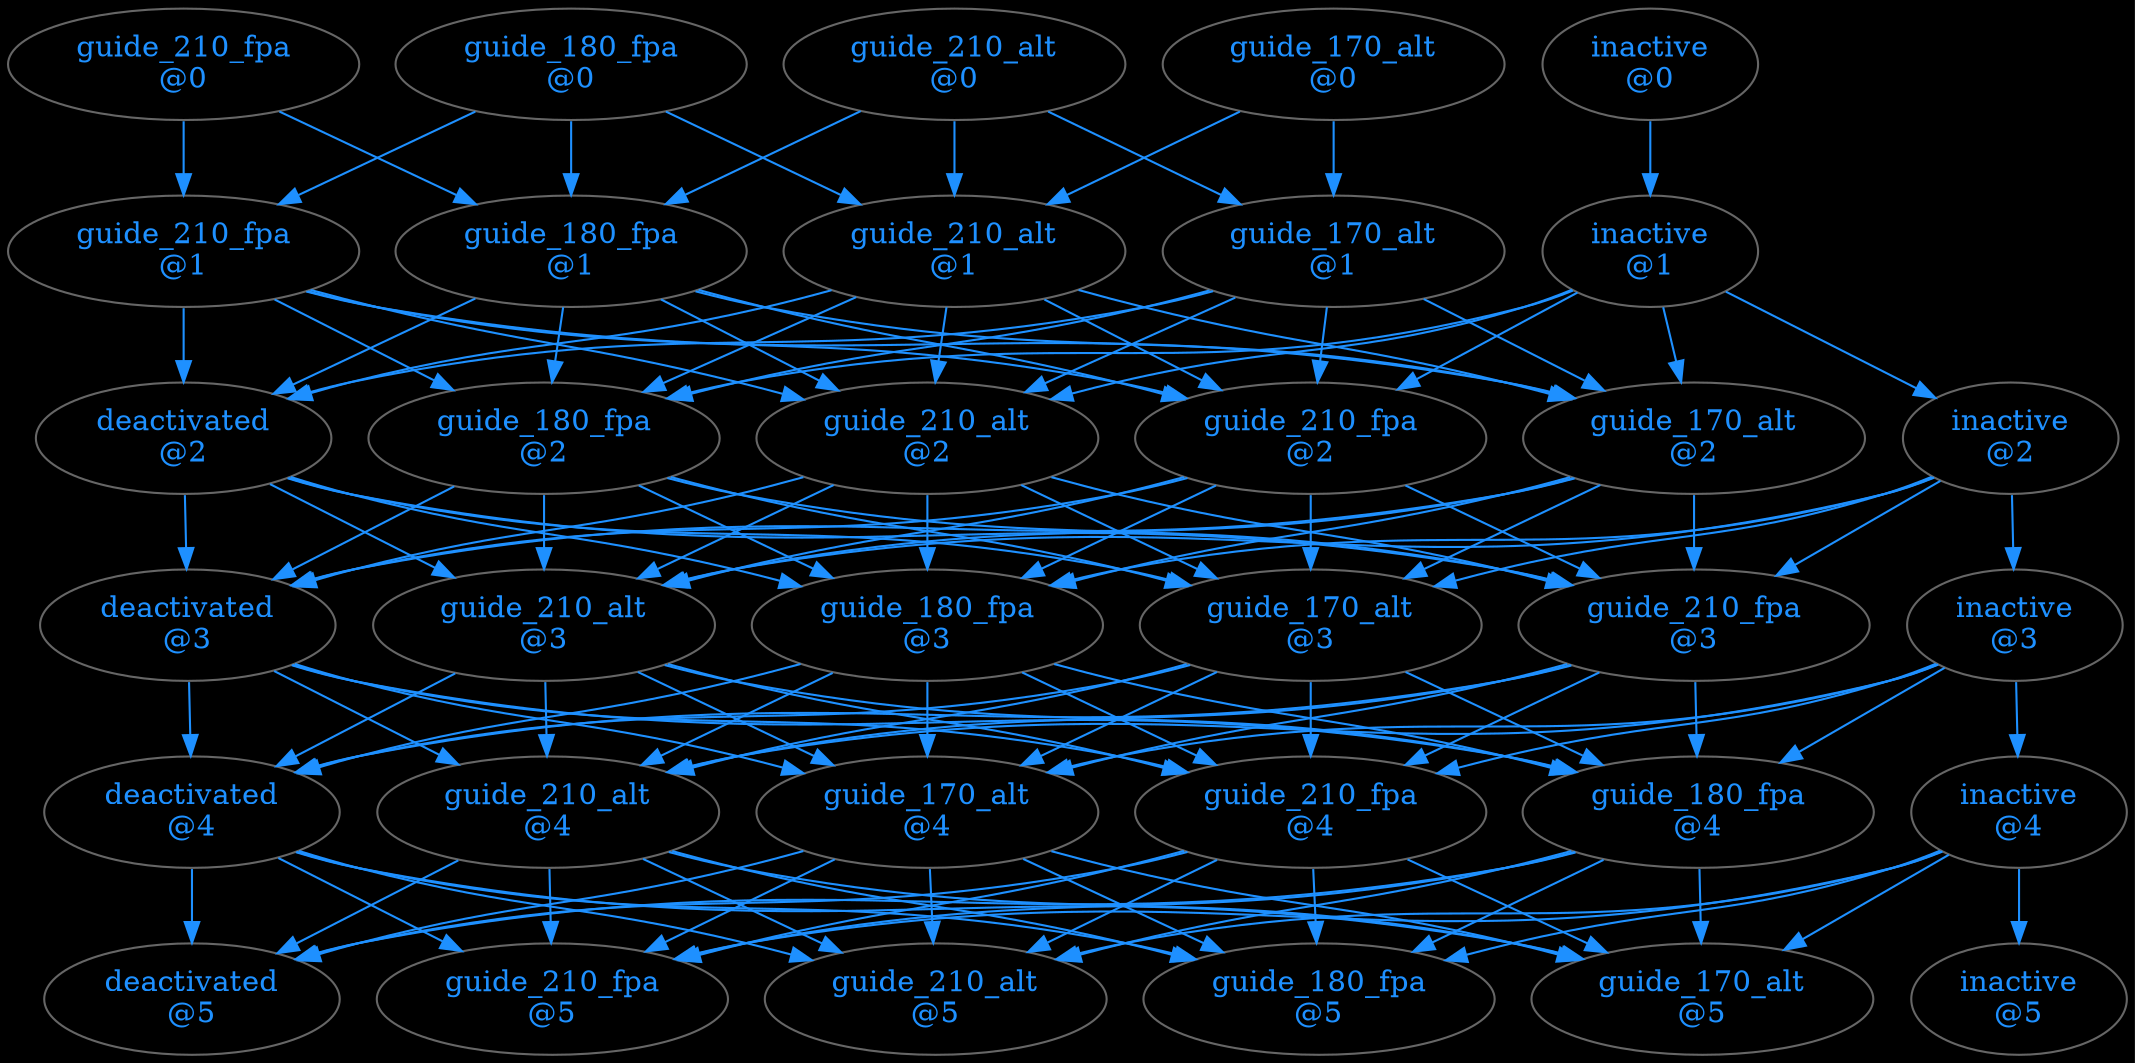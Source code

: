 strict digraph mode_graph {
graph [bgcolor=black margin=0.0] ;
  node [
  style=filled
  fillcolor=black
  fontcolor="#1e90ff"
  color="#666666"
  ] ;
  edge [color="#1e90ff" fontcolor="#222222"] ;
  

  "guide_180_fpa\n@0" -> "guide_180_fpa\n@1" ;
  "guide_180_fpa\n@1" -> "guide_180_fpa\n@2" ;
  "guide_180_fpa\n@2" -> "deactivated\n@3" ;
  "deactivated\n@3" -> "deactivated\n@4" ;
  "deactivated\n@4" -> "deactivated\n@5" ;

  "guide_180_fpa\n@0" -> "guide_180_fpa\n@1" ;
  "guide_180_fpa\n@1" -> "guide_180_fpa\n@2" ;
  "guide_180_fpa\n@2" -> "deactivated\n@3" ;
  "deactivated\n@3" -> "deactivated\n@4" ;
  "deactivated\n@4" -> "guide_210_fpa\n@5" ;

  "guide_180_fpa\n@0" -> "guide_180_fpa\n@1" ;
  "guide_180_fpa\n@1" -> "guide_180_fpa\n@2" ;
  "guide_180_fpa\n@2" -> "deactivated\n@3" ;
  "deactivated\n@3" -> "deactivated\n@4" ;
  "deactivated\n@4" -> "guide_210_alt\n@5" ;

  "guide_180_fpa\n@0" -> "guide_180_fpa\n@1" ;
  "guide_180_fpa\n@1" -> "guide_180_fpa\n@2" ;
  "guide_180_fpa\n@2" -> "deactivated\n@3" ;
  "deactivated\n@3" -> "deactivated\n@4" ;
  "deactivated\n@4" -> "guide_180_fpa\n@5" ;

  "guide_180_fpa\n@0" -> "guide_180_fpa\n@1" ;
  "guide_180_fpa\n@1" -> "guide_180_fpa\n@2" ;
  "guide_180_fpa\n@2" -> "deactivated\n@3" ;
  "deactivated\n@3" -> "deactivated\n@4" ;
  "deactivated\n@4" -> "guide_170_alt\n@5" ;

  "guide_180_fpa\n@0" -> "guide_180_fpa\n@1" ;
  "guide_180_fpa\n@1" -> "guide_180_fpa\n@2" ;
  "guide_180_fpa\n@2" -> "deactivated\n@3" ;
  "deactivated\n@3" -> "guide_210_alt\n@4" ;
  "guide_210_alt\n@4" -> "guide_210_alt\n@5" ;

  "guide_180_fpa\n@0" -> "guide_180_fpa\n@1" ;
  "guide_180_fpa\n@1" -> "guide_180_fpa\n@2" ;
  "guide_180_fpa\n@2" -> "deactivated\n@3" ;
  "deactivated\n@3" -> "guide_210_alt\n@4" ;
  "guide_210_alt\n@4" -> "guide_170_alt\n@5" ;

  "guide_180_fpa\n@0" -> "guide_180_fpa\n@1" ;
  "guide_180_fpa\n@1" -> "guide_180_fpa\n@2" ;
  "guide_180_fpa\n@2" -> "deactivated\n@3" ;
  "deactivated\n@3" -> "guide_210_alt\n@4" ;
  "guide_210_alt\n@4" -> "guide_180_fpa\n@5" ;

  "guide_180_fpa\n@0" -> "guide_180_fpa\n@1" ;
  "guide_180_fpa\n@1" -> "guide_180_fpa\n@2" ;
  "guide_180_fpa\n@2" -> "deactivated\n@3" ;
  "deactivated\n@3" -> "guide_170_alt\n@4" ;
  "guide_170_alt\n@4" -> "guide_210_alt\n@5" ;

  "guide_180_fpa\n@0" -> "guide_180_fpa\n@1" ;
  "guide_180_fpa\n@1" -> "guide_180_fpa\n@2" ;
  "guide_180_fpa\n@2" -> "deactivated\n@3" ;
  "deactivated\n@3" -> "guide_170_alt\n@4" ;
  "guide_170_alt\n@4" -> "guide_170_alt\n@5" ;

  "guide_180_fpa\n@0" -> "guide_180_fpa\n@1" ;
  "guide_180_fpa\n@1" -> "guide_180_fpa\n@2" ;
  "guide_180_fpa\n@2" -> "deactivated\n@3" ;
  "deactivated\n@3" -> "guide_170_alt\n@4" ;
  "guide_170_alt\n@4" -> "guide_180_fpa\n@5" ;

  "guide_180_fpa\n@0" -> "guide_180_fpa\n@1" ;
  "guide_180_fpa\n@1" -> "guide_180_fpa\n@2" ;
  "guide_180_fpa\n@2" -> "deactivated\n@3" ;
  "deactivated\n@3" -> "guide_210_fpa\n@4" ;
  "guide_210_fpa\n@4" -> "guide_210_fpa\n@5" ;

  "guide_180_fpa\n@0" -> "guide_180_fpa\n@1" ;
  "guide_180_fpa\n@1" -> "guide_180_fpa\n@2" ;
  "guide_180_fpa\n@2" -> "deactivated\n@3" ;
  "deactivated\n@3" -> "guide_210_fpa\n@4" ;
  "guide_210_fpa\n@4" -> "guide_180_fpa\n@5" ;

  "guide_180_fpa\n@0" -> "guide_180_fpa\n@1" ;
  "guide_180_fpa\n@1" -> "guide_180_fpa\n@2" ;
  "guide_180_fpa\n@2" -> "deactivated\n@3" ;
  "deactivated\n@3" -> "guide_210_fpa\n@4" ;
  "guide_210_fpa\n@4" -> "guide_210_alt\n@5" ;

  "guide_180_fpa\n@0" -> "guide_180_fpa\n@1" ;
  "guide_180_fpa\n@1" -> "guide_180_fpa\n@2" ;
  "guide_180_fpa\n@2" -> "deactivated\n@3" ;
  "deactivated\n@3" -> "guide_180_fpa\n@4" ;
  "guide_180_fpa\n@4" -> "guide_210_fpa\n@5" ;

  "guide_180_fpa\n@0" -> "guide_180_fpa\n@1" ;
  "guide_180_fpa\n@1" -> "guide_180_fpa\n@2" ;
  "guide_180_fpa\n@2" -> "deactivated\n@3" ;
  "deactivated\n@3" -> "guide_180_fpa\n@4" ;
  "guide_180_fpa\n@4" -> "guide_210_alt\n@5" ;

  "guide_180_fpa\n@0" -> "guide_180_fpa\n@1" ;
  "guide_180_fpa\n@1" -> "guide_180_fpa\n@2" ;
  "guide_180_fpa\n@2" -> "deactivated\n@3" ;
  "deactivated\n@3" -> "guide_180_fpa\n@4" ;
  "guide_180_fpa\n@4" -> "guide_180_fpa\n@5" ;

  "guide_180_fpa\n@0" -> "guide_180_fpa\n@1" ;
  "guide_180_fpa\n@1" -> "guide_180_fpa\n@2" ;
  "guide_180_fpa\n@2" -> "guide_210_alt\n@3" ;
  "guide_210_alt\n@3" -> "guide_170_alt\n@4" ;
  "guide_170_alt\n@4" -> "guide_210_fpa\n@5" ;

  "guide_180_fpa\n@0" -> "guide_180_fpa\n@1" ;
  "guide_180_fpa\n@1" -> "guide_180_fpa\n@2" ;
  "guide_180_fpa\n@2" -> "guide_210_alt\n@3" ;
  "guide_210_alt\n@3" -> "guide_170_alt\n@4" ;
  "guide_170_alt\n@4" -> "deactivated\n@5" ;

  "guide_180_fpa\n@0" -> "guide_180_fpa\n@1" ;
  "guide_180_fpa\n@1" -> "guide_180_fpa\n@2" ;
  "guide_180_fpa\n@2" -> "guide_210_alt\n@3" ;
  "guide_210_alt\n@3" -> "guide_170_alt\n@4" ;
  "guide_170_alt\n@4" -> "guide_210_alt\n@5" ;

  "guide_180_fpa\n@0" -> "guide_180_fpa\n@1" ;
  "guide_180_fpa\n@1" -> "guide_180_fpa\n@2" ;
  "guide_180_fpa\n@2" -> "guide_210_alt\n@3" ;
  "guide_210_alt\n@3" -> "guide_170_alt\n@4" ;
  "guide_170_alt\n@4" -> "guide_170_alt\n@5" ;

  "guide_180_fpa\n@0" -> "guide_180_fpa\n@1" ;
  "guide_180_fpa\n@1" -> "guide_180_fpa\n@2" ;
  "guide_180_fpa\n@2" -> "guide_210_alt\n@3" ;
  "guide_210_alt\n@3" -> "guide_170_alt\n@4" ;
  "guide_170_alt\n@4" -> "guide_180_fpa\n@5" ;

  "guide_180_fpa\n@0" -> "guide_180_fpa\n@1" ;
  "guide_180_fpa\n@1" -> "guide_180_fpa\n@2" ;
  "guide_180_fpa\n@2" -> "guide_210_alt\n@3" ;
  "guide_210_alt\n@3" -> "guide_180_fpa\n@4" ;
  "guide_180_fpa\n@4" -> "guide_210_fpa\n@5" ;

  "guide_180_fpa\n@0" -> "guide_180_fpa\n@1" ;
  "guide_180_fpa\n@1" -> "guide_180_fpa\n@2" ;
  "guide_180_fpa\n@2" -> "guide_210_alt\n@3" ;
  "guide_210_alt\n@3" -> "guide_180_fpa\n@4" ;
  "guide_180_fpa\n@4" -> "guide_170_alt\n@5" ;

  "guide_180_fpa\n@0" -> "guide_180_fpa\n@1" ;
  "guide_180_fpa\n@1" -> "guide_180_fpa\n@2" ;
  "guide_180_fpa\n@2" -> "guide_210_alt\n@3" ;
  "guide_210_alt\n@3" -> "guide_180_fpa\n@4" ;
  "guide_180_fpa\n@4" -> "guide_180_fpa\n@5" ;

  "guide_180_fpa\n@0" -> "guide_180_fpa\n@1" ;
  "guide_180_fpa\n@1" -> "guide_180_fpa\n@2" ;
  "guide_180_fpa\n@2" -> "guide_210_alt\n@3" ;
  "guide_210_alt\n@3" -> "guide_180_fpa\n@4" ;
  "guide_180_fpa\n@4" -> "deactivated\n@5" ;

  "guide_180_fpa\n@0" -> "guide_180_fpa\n@1" ;
  "guide_180_fpa\n@1" -> "guide_180_fpa\n@2" ;
  "guide_180_fpa\n@2" -> "guide_210_alt\n@3" ;
  "guide_210_alt\n@3" -> "guide_180_fpa\n@4" ;
  "guide_180_fpa\n@4" -> "guide_210_alt\n@5" ;

  "guide_180_fpa\n@0" -> "guide_180_fpa\n@1" ;
  "guide_180_fpa\n@1" -> "guide_180_fpa\n@2" ;
  "guide_180_fpa\n@2" -> "guide_210_alt\n@3" ;
  "guide_210_alt\n@3" -> "deactivated\n@4" ;
  "deactivated\n@4" -> "guide_210_fpa\n@5" ;

  "guide_180_fpa\n@0" -> "guide_180_fpa\n@1" ;
  "guide_180_fpa\n@1" -> "guide_180_fpa\n@2" ;
  "guide_180_fpa\n@2" -> "guide_210_alt\n@3" ;
  "guide_210_alt\n@3" -> "deactivated\n@4" ;
  "deactivated\n@4" -> "guide_170_alt\n@5" ;

  "guide_180_fpa\n@0" -> "guide_180_fpa\n@1" ;
  "guide_180_fpa\n@1" -> "guide_180_fpa\n@2" ;
  "guide_180_fpa\n@2" -> "guide_210_alt\n@3" ;
  "guide_210_alt\n@3" -> "deactivated\n@4" ;
  "deactivated\n@4" -> "deactivated\n@5" ;

  "guide_180_fpa\n@0" -> "guide_180_fpa\n@1" ;
  "guide_180_fpa\n@1" -> "guide_180_fpa\n@2" ;
  "guide_180_fpa\n@2" -> "guide_210_alt\n@3" ;
  "guide_210_alt\n@3" -> "deactivated\n@4" ;
  "deactivated\n@4" -> "guide_180_fpa\n@5" ;

  "guide_180_fpa\n@0" -> "guide_180_fpa\n@1" ;
  "guide_180_fpa\n@1" -> "guide_180_fpa\n@2" ;
  "guide_180_fpa\n@2" -> "guide_210_alt\n@3" ;
  "guide_210_alt\n@3" -> "deactivated\n@4" ;
  "deactivated\n@4" -> "guide_210_alt\n@5" ;

  "guide_180_fpa\n@0" -> "guide_180_fpa\n@1" ;
  "guide_180_fpa\n@1" -> "guide_180_fpa\n@2" ;
  "guide_180_fpa\n@2" -> "guide_210_alt\n@3" ;
  "guide_210_alt\n@3" -> "guide_210_fpa\n@4" ;
  "guide_210_fpa\n@4" -> "guide_210_fpa\n@5" ;

  "guide_180_fpa\n@0" -> "guide_180_fpa\n@1" ;
  "guide_180_fpa\n@1" -> "guide_180_fpa\n@2" ;
  "guide_180_fpa\n@2" -> "guide_210_alt\n@3" ;
  "guide_210_alt\n@3" -> "guide_210_fpa\n@4" ;
  "guide_210_fpa\n@4" -> "guide_170_alt\n@5" ;

  "guide_180_fpa\n@0" -> "guide_180_fpa\n@1" ;
  "guide_180_fpa\n@1" -> "guide_180_fpa\n@2" ;
  "guide_180_fpa\n@2" -> "guide_210_alt\n@3" ;
  "guide_210_alt\n@3" -> "guide_210_fpa\n@4" ;
  "guide_210_fpa\n@4" -> "deactivated\n@5" ;

  "guide_180_fpa\n@0" -> "guide_180_fpa\n@1" ;
  "guide_180_fpa\n@1" -> "guide_180_fpa\n@2" ;
  "guide_180_fpa\n@2" -> "guide_210_alt\n@3" ;
  "guide_210_alt\n@3" -> "guide_210_fpa\n@4" ;
  "guide_210_fpa\n@4" -> "guide_180_fpa\n@5" ;

  "guide_180_fpa\n@0" -> "guide_180_fpa\n@1" ;
  "guide_180_fpa\n@1" -> "guide_180_fpa\n@2" ;
  "guide_180_fpa\n@2" -> "guide_210_alt\n@3" ;
  "guide_210_alt\n@3" -> "guide_210_fpa\n@4" ;
  "guide_210_fpa\n@4" -> "guide_210_alt\n@5" ;

  "guide_180_fpa\n@0" -> "guide_180_fpa\n@1" ;
  "guide_180_fpa\n@1" -> "guide_180_fpa\n@2" ;
  "guide_180_fpa\n@2" -> "guide_210_alt\n@3" ;
  "guide_210_alt\n@3" -> "guide_210_alt\n@4" ;
  "guide_210_alt\n@4" -> "guide_210_fpa\n@5" ;

  "guide_180_fpa\n@0" -> "guide_180_fpa\n@1" ;
  "guide_180_fpa\n@1" -> "guide_180_fpa\n@2" ;
  "guide_180_fpa\n@2" -> "guide_210_alt\n@3" ;
  "guide_210_alt\n@3" -> "guide_210_alt\n@4" ;
  "guide_210_alt\n@4" -> "guide_170_alt\n@5" ;

  "guide_180_fpa\n@0" -> "guide_180_fpa\n@1" ;
  "guide_180_fpa\n@1" -> "guide_180_fpa\n@2" ;
  "guide_180_fpa\n@2" -> "guide_210_alt\n@3" ;
  "guide_210_alt\n@3" -> "guide_210_alt\n@4" ;
  "guide_210_alt\n@4" -> "deactivated\n@5" ;

  "guide_180_fpa\n@0" -> "guide_180_fpa\n@1" ;
  "guide_180_fpa\n@1" -> "guide_180_fpa\n@2" ;
  "guide_180_fpa\n@2" -> "guide_210_alt\n@3" ;
  "guide_210_alt\n@3" -> "guide_210_alt\n@4" ;
  "guide_210_alt\n@4" -> "guide_180_fpa\n@5" ;

  "guide_180_fpa\n@0" -> "guide_180_fpa\n@1" ;
  "guide_180_fpa\n@1" -> "guide_180_fpa\n@2" ;
  "guide_180_fpa\n@2" -> "guide_210_alt\n@3" ;
  "guide_210_alt\n@3" -> "guide_210_alt\n@4" ;
  "guide_210_alt\n@4" -> "guide_210_alt\n@5" ;

  "guide_180_fpa\n@0" -> "guide_180_fpa\n@1" ;
  "guide_180_fpa\n@1" -> "guide_180_fpa\n@2" ;
  "guide_180_fpa\n@2" -> "guide_180_fpa\n@3" ;
  "guide_180_fpa\n@3" -> "guide_180_fpa\n@4" ;
  "guide_180_fpa\n@4" -> "guide_210_fpa\n@5" ;

  "guide_180_fpa\n@0" -> "guide_180_fpa\n@1" ;
  "guide_180_fpa\n@1" -> "guide_180_fpa\n@2" ;
  "guide_180_fpa\n@2" -> "guide_180_fpa\n@3" ;
  "guide_180_fpa\n@3" -> "guide_180_fpa\n@4" ;
  "guide_180_fpa\n@4" -> "guide_170_alt\n@5" ;

  "guide_180_fpa\n@0" -> "guide_180_fpa\n@1" ;
  "guide_180_fpa\n@1" -> "guide_180_fpa\n@2" ;
  "guide_180_fpa\n@2" -> "guide_180_fpa\n@3" ;
  "guide_180_fpa\n@3" -> "guide_180_fpa\n@4" ;
  "guide_180_fpa\n@4" -> "deactivated\n@5" ;

  "guide_180_fpa\n@0" -> "guide_180_fpa\n@1" ;
  "guide_180_fpa\n@1" -> "guide_180_fpa\n@2" ;
  "guide_180_fpa\n@2" -> "guide_180_fpa\n@3" ;
  "guide_180_fpa\n@3" -> "guide_180_fpa\n@4" ;
  "guide_180_fpa\n@4" -> "guide_180_fpa\n@5" ;

  "guide_180_fpa\n@0" -> "guide_180_fpa\n@1" ;
  "guide_180_fpa\n@1" -> "guide_180_fpa\n@2" ;
  "guide_180_fpa\n@2" -> "guide_180_fpa\n@3" ;
  "guide_180_fpa\n@3" -> "guide_180_fpa\n@4" ;
  "guide_180_fpa\n@4" -> "guide_210_alt\n@5" ;

  "guide_180_fpa\n@0" -> "guide_180_fpa\n@1" ;
  "guide_180_fpa\n@1" -> "guide_180_fpa\n@2" ;
  "guide_180_fpa\n@2" -> "guide_180_fpa\n@3" ;
  "guide_180_fpa\n@3" -> "guide_170_alt\n@4" ;
  "guide_170_alt\n@4" -> "guide_210_fpa\n@5" ;

  "guide_180_fpa\n@0" -> "guide_180_fpa\n@1" ;
  "guide_180_fpa\n@1" -> "guide_180_fpa\n@2" ;
  "guide_180_fpa\n@2" -> "guide_180_fpa\n@3" ;
  "guide_180_fpa\n@3" -> "guide_170_alt\n@4" ;
  "guide_170_alt\n@4" -> "guide_170_alt\n@5" ;

  "guide_180_fpa\n@0" -> "guide_180_fpa\n@1" ;
  "guide_180_fpa\n@1" -> "guide_180_fpa\n@2" ;
  "guide_180_fpa\n@2" -> "guide_180_fpa\n@3" ;
  "guide_180_fpa\n@3" -> "guide_170_alt\n@4" ;
  "guide_170_alt\n@4" -> "deactivated\n@5" ;

  "guide_180_fpa\n@0" -> "guide_180_fpa\n@1" ;
  "guide_180_fpa\n@1" -> "guide_180_fpa\n@2" ;
  "guide_180_fpa\n@2" -> "guide_180_fpa\n@3" ;
  "guide_180_fpa\n@3" -> "guide_170_alt\n@4" ;
  "guide_170_alt\n@4" -> "guide_180_fpa\n@5" ;

  "guide_180_fpa\n@0" -> "guide_180_fpa\n@1" ;
  "guide_180_fpa\n@1" -> "guide_180_fpa\n@2" ;
  "guide_180_fpa\n@2" -> "guide_180_fpa\n@3" ;
  "guide_180_fpa\n@3" -> "guide_170_alt\n@4" ;
  "guide_170_alt\n@4" -> "guide_210_alt\n@5" ;

  "guide_180_fpa\n@0" -> "guide_180_fpa\n@1" ;
  "guide_180_fpa\n@1" -> "guide_180_fpa\n@2" ;
  "guide_180_fpa\n@2" -> "guide_180_fpa\n@3" ;
  "guide_180_fpa\n@3" -> "deactivated\n@4" ;
  "deactivated\n@4" -> "guide_210_fpa\n@5" ;

  "guide_180_fpa\n@0" -> "guide_180_fpa\n@1" ;
  "guide_180_fpa\n@1" -> "guide_180_fpa\n@2" ;
  "guide_180_fpa\n@2" -> "guide_180_fpa\n@3" ;
  "guide_180_fpa\n@3" -> "deactivated\n@4" ;
  "deactivated\n@4" -> "deactivated\n@5" ;

  "guide_180_fpa\n@0" -> "guide_180_fpa\n@1" ;
  "guide_180_fpa\n@1" -> "guide_180_fpa\n@2" ;
  "guide_180_fpa\n@2" -> "guide_180_fpa\n@3" ;
  "guide_180_fpa\n@3" -> "deactivated\n@4" ;
  "deactivated\n@4" -> "guide_180_fpa\n@5" ;

  "guide_180_fpa\n@0" -> "guide_180_fpa\n@1" ;
  "guide_180_fpa\n@1" -> "guide_180_fpa\n@2" ;
  "guide_180_fpa\n@2" -> "guide_180_fpa\n@3" ;
  "guide_180_fpa\n@3" -> "deactivated\n@4" ;
  "deactivated\n@4" -> "guide_210_alt\n@5" ;

  "guide_180_fpa\n@0" -> "guide_180_fpa\n@1" ;
  "guide_180_fpa\n@1" -> "guide_180_fpa\n@2" ;
  "guide_180_fpa\n@2" -> "guide_180_fpa\n@3" ;
  "guide_180_fpa\n@3" -> "deactivated\n@4" ;
  "deactivated\n@4" -> "guide_170_alt\n@5" ;

  "guide_180_fpa\n@0" -> "guide_180_fpa\n@1" ;
  "guide_180_fpa\n@1" -> "guide_180_fpa\n@2" ;
  "guide_180_fpa\n@2" -> "guide_180_fpa\n@3" ;
  "guide_180_fpa\n@3" -> "guide_210_fpa\n@4" ;
  "guide_210_fpa\n@4" -> "guide_210_fpa\n@5" ;

  "guide_180_fpa\n@0" -> "guide_180_fpa\n@1" ;
  "guide_180_fpa\n@1" -> "guide_180_fpa\n@2" ;
  "guide_180_fpa\n@2" -> "guide_180_fpa\n@3" ;
  "guide_180_fpa\n@3" -> "guide_210_fpa\n@4" ;
  "guide_210_fpa\n@4" -> "guide_180_fpa\n@5" ;

  "guide_180_fpa\n@0" -> "guide_180_fpa\n@1" ;
  "guide_180_fpa\n@1" -> "guide_180_fpa\n@2" ;
  "guide_180_fpa\n@2" -> "guide_180_fpa\n@3" ;
  "guide_180_fpa\n@3" -> "guide_210_fpa\n@4" ;
  "guide_210_fpa\n@4" -> "guide_170_alt\n@5" ;

  "guide_180_fpa\n@0" -> "guide_180_fpa\n@1" ;
  "guide_180_fpa\n@1" -> "guide_180_fpa\n@2" ;
  "guide_180_fpa\n@2" -> "guide_180_fpa\n@3" ;
  "guide_180_fpa\n@3" -> "guide_210_fpa\n@4" ;
  "guide_210_fpa\n@4" -> "deactivated\n@5" ;

  "guide_180_fpa\n@0" -> "guide_180_fpa\n@1" ;
  "guide_180_fpa\n@1" -> "guide_180_fpa\n@2" ;
  "guide_180_fpa\n@2" -> "guide_180_fpa\n@3" ;
  "guide_180_fpa\n@3" -> "guide_210_fpa\n@4" ;
  "guide_210_fpa\n@4" -> "guide_210_alt\n@5" ;

  "guide_180_fpa\n@0" -> "guide_180_fpa\n@1" ;
  "guide_180_fpa\n@1" -> "guide_180_fpa\n@2" ;
  "guide_180_fpa\n@2" -> "guide_180_fpa\n@3" ;
  "guide_180_fpa\n@3" -> "guide_210_alt\n@4" ;
  "guide_210_alt\n@4" -> "guide_210_fpa\n@5" ;

  "guide_180_fpa\n@0" -> "guide_180_fpa\n@1" ;
  "guide_180_fpa\n@1" -> "guide_180_fpa\n@2" ;
  "guide_180_fpa\n@2" -> "guide_180_fpa\n@3" ;
  "guide_180_fpa\n@3" -> "guide_210_alt\n@4" ;
  "guide_210_alt\n@4" -> "guide_180_fpa\n@5" ;

  "guide_180_fpa\n@0" -> "guide_180_fpa\n@1" ;
  "guide_180_fpa\n@1" -> "guide_180_fpa\n@2" ;
  "guide_180_fpa\n@2" -> "guide_180_fpa\n@3" ;
  "guide_180_fpa\n@3" -> "guide_210_alt\n@4" ;
  "guide_210_alt\n@4" -> "guide_210_alt\n@5" ;

  "guide_180_fpa\n@0" -> "guide_180_fpa\n@1" ;
  "guide_180_fpa\n@1" -> "guide_180_fpa\n@2" ;
  "guide_180_fpa\n@2" -> "guide_180_fpa\n@3" ;
  "guide_180_fpa\n@3" -> "guide_210_alt\n@4" ;
  "guide_210_alt\n@4" -> "deactivated\n@5" ;

  "guide_180_fpa\n@0" -> "guide_180_fpa\n@1" ;
  "guide_180_fpa\n@1" -> "guide_180_fpa\n@2" ;
  "guide_180_fpa\n@2" -> "guide_180_fpa\n@3" ;
  "guide_180_fpa\n@3" -> "guide_210_alt\n@4" ;
  "guide_210_alt\n@4" -> "guide_170_alt\n@5" ;

  "guide_180_fpa\n@0" -> "guide_180_fpa\n@1" ;
  "guide_180_fpa\n@1" -> "guide_180_fpa\n@2" ;
  "guide_180_fpa\n@2" -> "guide_170_alt\n@3" ;
  "guide_170_alt\n@3" -> "guide_170_alt\n@4" ;
  "guide_170_alt\n@4" -> "deactivated\n@5" ;

  "guide_180_fpa\n@0" -> "guide_180_fpa\n@1" ;
  "guide_180_fpa\n@1" -> "guide_180_fpa\n@2" ;
  "guide_180_fpa\n@2" -> "guide_170_alt\n@3" ;
  "guide_170_alt\n@3" -> "guide_170_alt\n@4" ;
  "guide_170_alt\n@4" -> "guide_170_alt\n@5" ;

  "guide_180_fpa\n@0" -> "guide_180_fpa\n@1" ;
  "guide_180_fpa\n@1" -> "guide_180_fpa\n@2" ;
  "guide_180_fpa\n@2" -> "guide_170_alt\n@3" ;
  "guide_170_alt\n@3" -> "guide_170_alt\n@4" ;
  "guide_170_alt\n@4" -> "guide_210_alt\n@5" ;

  "guide_180_fpa\n@0" -> "guide_180_fpa\n@1" ;
  "guide_180_fpa\n@1" -> "guide_180_fpa\n@2" ;
  "guide_180_fpa\n@2" -> "guide_170_alt\n@3" ;
  "guide_170_alt\n@3" -> "guide_170_alt\n@4" ;
  "guide_170_alt\n@4" -> "guide_210_fpa\n@5" ;

  "guide_180_fpa\n@0" -> "guide_180_fpa\n@1" ;
  "guide_180_fpa\n@1" -> "guide_180_fpa\n@2" ;
  "guide_180_fpa\n@2" -> "guide_170_alt\n@3" ;
  "guide_170_alt\n@3" -> "guide_170_alt\n@4" ;
  "guide_170_alt\n@4" -> "guide_180_fpa\n@5" ;

  "guide_180_fpa\n@0" -> "guide_180_fpa\n@1" ;
  "guide_180_fpa\n@1" -> "guide_180_fpa\n@2" ;
  "guide_180_fpa\n@2" -> "guide_170_alt\n@3" ;
  "guide_170_alt\n@3" -> "guide_180_fpa\n@4" ;
  "guide_180_fpa\n@4" -> "guide_210_fpa\n@5" ;

  "guide_180_fpa\n@0" -> "guide_180_fpa\n@1" ;
  "guide_180_fpa\n@1" -> "guide_180_fpa\n@2" ;
  "guide_180_fpa\n@2" -> "guide_170_alt\n@3" ;
  "guide_170_alt\n@3" -> "guide_180_fpa\n@4" ;
  "guide_180_fpa\n@4" -> "guide_180_fpa\n@5" ;

  "guide_180_fpa\n@0" -> "guide_180_fpa\n@1" ;
  "guide_180_fpa\n@1" -> "guide_180_fpa\n@2" ;
  "guide_180_fpa\n@2" -> "guide_170_alt\n@3" ;
  "guide_170_alt\n@3" -> "guide_180_fpa\n@4" ;
  "guide_180_fpa\n@4" -> "guide_210_alt\n@5" ;

  "guide_180_fpa\n@0" -> "guide_180_fpa\n@1" ;
  "guide_180_fpa\n@1" -> "guide_180_fpa\n@2" ;
  "guide_180_fpa\n@2" -> "guide_170_alt\n@3" ;
  "guide_170_alt\n@3" -> "guide_210_alt\n@4" ;
  "guide_210_alt\n@4" -> "guide_210_fpa\n@5" ;

  "guide_180_fpa\n@0" -> "guide_180_fpa\n@1" ;
  "guide_180_fpa\n@1" -> "guide_180_fpa\n@2" ;
  "guide_180_fpa\n@2" -> "guide_170_alt\n@3" ;
  "guide_170_alt\n@3" -> "guide_210_alt\n@4" ;
  "guide_210_alt\n@4" -> "guide_180_fpa\n@5" ;

  "guide_180_fpa\n@0" -> "guide_180_fpa\n@1" ;
  "guide_180_fpa\n@1" -> "guide_180_fpa\n@2" ;
  "guide_180_fpa\n@2" -> "guide_170_alt\n@3" ;
  "guide_170_alt\n@3" -> "guide_210_alt\n@4" ;
  "guide_210_alt\n@4" -> "guide_210_alt\n@5" ;

  "guide_180_fpa\n@0" -> "guide_180_fpa\n@1" ;
  "guide_180_fpa\n@1" -> "guide_180_fpa\n@2" ;
  "guide_180_fpa\n@2" -> "guide_170_alt\n@3" ;
  "guide_170_alt\n@3" -> "guide_210_alt\n@4" ;
  "guide_210_alt\n@4" -> "guide_170_alt\n@5" ;

  "guide_180_fpa\n@0" -> "guide_180_fpa\n@1" ;
  "guide_180_fpa\n@1" -> "guide_180_fpa\n@2" ;
  "guide_180_fpa\n@2" -> "guide_170_alt\n@3" ;
  "guide_170_alt\n@3" -> "guide_210_alt\n@4" ;
  "guide_210_alt\n@4" -> "deactivated\n@5" ;

  "guide_180_fpa\n@0" -> "guide_180_fpa\n@1" ;
  "guide_180_fpa\n@1" -> "guide_180_fpa\n@2" ;
  "guide_180_fpa\n@2" -> "guide_170_alt\n@3" ;
  "guide_170_alt\n@3" -> "deactivated\n@4" ;
  "deactivated\n@4" -> "deactivated\n@5" ;

  "guide_180_fpa\n@0" -> "guide_180_fpa\n@1" ;
  "guide_180_fpa\n@1" -> "guide_180_fpa\n@2" ;
  "guide_180_fpa\n@2" -> "guide_170_alt\n@3" ;
  "guide_170_alt\n@3" -> "deactivated\n@4" ;
  "deactivated\n@4" -> "guide_180_fpa\n@5" ;

  "guide_180_fpa\n@0" -> "guide_180_fpa\n@1" ;
  "guide_180_fpa\n@1" -> "guide_180_fpa\n@2" ;
  "guide_180_fpa\n@2" -> "guide_170_alt\n@3" ;
  "guide_170_alt\n@3" -> "deactivated\n@4" ;
  "deactivated\n@4" -> "guide_210_fpa\n@5" ;

  "guide_180_fpa\n@0" -> "guide_180_fpa\n@1" ;
  "guide_180_fpa\n@1" -> "guide_180_fpa\n@2" ;
  "guide_180_fpa\n@2" -> "guide_170_alt\n@3" ;
  "guide_170_alt\n@3" -> "guide_210_fpa\n@4" ;
  "guide_210_fpa\n@4" -> "guide_210_fpa\n@5" ;

  "guide_180_fpa\n@0" -> "guide_180_fpa\n@1" ;
  "guide_180_fpa\n@1" -> "guide_180_fpa\n@2" ;
  "guide_180_fpa\n@2" -> "guide_170_alt\n@3" ;
  "guide_170_alt\n@3" -> "guide_210_fpa\n@4" ;
  "guide_210_fpa\n@4" -> "guide_180_fpa\n@5" ;

  "guide_180_fpa\n@0" -> "guide_180_fpa\n@1" ;
  "guide_180_fpa\n@1" -> "guide_180_fpa\n@2" ;
  "guide_180_fpa\n@2" -> "guide_210_fpa\n@3" ;
  "guide_210_fpa\n@3" -> "guide_210_fpa\n@4" ;
  "guide_210_fpa\n@4" -> "guide_210_fpa\n@5" ;

  "guide_180_fpa\n@0" -> "guide_180_fpa\n@1" ;
  "guide_180_fpa\n@1" -> "guide_180_fpa\n@2" ;
  "guide_180_fpa\n@2" -> "guide_210_fpa\n@3" ;
  "guide_210_fpa\n@3" -> "guide_210_fpa\n@4" ;
  "guide_210_fpa\n@4" -> "guide_180_fpa\n@5" ;

  "guide_180_fpa\n@0" -> "guide_180_fpa\n@1" ;
  "guide_180_fpa\n@1" -> "guide_180_fpa\n@2" ;
  "guide_180_fpa\n@2" -> "guide_210_fpa\n@3" ;
  "guide_210_fpa\n@3" -> "guide_210_fpa\n@4" ;
  "guide_210_fpa\n@4" -> "guide_210_alt\n@5" ;

  "guide_180_fpa\n@0" -> "guide_180_fpa\n@1" ;
  "guide_180_fpa\n@1" -> "guide_180_fpa\n@2" ;
  "guide_180_fpa\n@2" -> "guide_210_fpa\n@3" ;
  "guide_210_fpa\n@3" -> "guide_210_fpa\n@4" ;
  "guide_210_fpa\n@4" -> "guide_170_alt\n@5" ;

  "guide_180_fpa\n@0" -> "guide_180_fpa\n@1" ;
  "guide_180_fpa\n@1" -> "guide_180_fpa\n@2" ;
  "guide_180_fpa\n@2" -> "guide_210_fpa\n@3" ;
  "guide_210_fpa\n@3" -> "guide_210_fpa\n@4" ;
  "guide_210_fpa\n@4" -> "deactivated\n@5" ;

  "guide_180_fpa\n@0" -> "guide_180_fpa\n@1" ;
  "guide_180_fpa\n@1" -> "guide_180_fpa\n@2" ;
  "guide_180_fpa\n@2" -> "guide_210_fpa\n@3" ;
  "guide_210_fpa\n@3" -> "guide_180_fpa\n@4" ;
  "guide_180_fpa\n@4" -> "guide_210_fpa\n@5" ;

  "guide_180_fpa\n@0" -> "guide_180_fpa\n@1" ;
  "guide_180_fpa\n@1" -> "guide_180_fpa\n@2" ;
  "guide_180_fpa\n@2" -> "guide_210_fpa\n@3" ;
  "guide_210_fpa\n@3" -> "guide_180_fpa\n@4" ;
  "guide_180_fpa\n@4" -> "guide_180_fpa\n@5" ;

  "guide_180_fpa\n@0" -> "guide_180_fpa\n@1" ;
  "guide_180_fpa\n@1" -> "guide_180_fpa\n@2" ;
  "guide_180_fpa\n@2" -> "guide_210_fpa\n@3" ;
  "guide_210_fpa\n@3" -> "guide_180_fpa\n@4" ;
  "guide_180_fpa\n@4" -> "guide_210_alt\n@5" ;

  "guide_180_fpa\n@0" -> "guide_180_fpa\n@1" ;
  "guide_180_fpa\n@1" -> "guide_180_fpa\n@2" ;
  "guide_180_fpa\n@2" -> "guide_210_fpa\n@3" ;
  "guide_210_fpa\n@3" -> "guide_180_fpa\n@4" ;
  "guide_180_fpa\n@4" -> "guide_170_alt\n@5" ;

  "guide_180_fpa\n@0" -> "guide_180_fpa\n@1" ;
  "guide_180_fpa\n@1" -> "guide_180_fpa\n@2" ;
  "guide_180_fpa\n@2" -> "guide_210_fpa\n@3" ;
  "guide_210_fpa\n@3" -> "guide_180_fpa\n@4" ;
  "guide_180_fpa\n@4" -> "deactivated\n@5" ;

  "guide_180_fpa\n@0" -> "guide_180_fpa\n@1" ;
  "guide_180_fpa\n@1" -> "guide_180_fpa\n@2" ;
  "guide_180_fpa\n@2" -> "guide_210_fpa\n@3" ;
  "guide_210_fpa\n@3" -> "guide_210_alt\n@4" ;
  "guide_210_alt\n@4" -> "guide_180_fpa\n@5" ;

  "guide_180_fpa\n@0" -> "guide_180_fpa\n@1" ;
  "guide_180_fpa\n@1" -> "guide_180_fpa\n@2" ;
  "guide_180_fpa\n@2" -> "guide_210_fpa\n@3" ;
  "guide_210_fpa\n@3" -> "guide_210_alt\n@4" ;
  "guide_210_alt\n@4" -> "guide_210_alt\n@5" ;

  "guide_180_fpa\n@0" -> "guide_180_fpa\n@1" ;
  "guide_180_fpa\n@1" -> "guide_180_fpa\n@2" ;
  "guide_180_fpa\n@2" -> "guide_210_fpa\n@3" ;
  "guide_210_fpa\n@3" -> "guide_210_alt\n@4" ;
  "guide_210_alt\n@4" -> "guide_170_alt\n@5" ;

  "guide_180_fpa\n@0" -> "guide_180_fpa\n@1" ;
  "guide_180_fpa\n@1" -> "guide_180_fpa\n@2" ;
  "guide_180_fpa\n@2" -> "guide_210_fpa\n@3" ;
  "guide_210_fpa\n@3" -> "deactivated\n@4" ;
  "deactivated\n@4" -> "guide_170_alt\n@5" ;

  "guide_180_fpa\n@0" -> "guide_180_fpa\n@1" ;
  "guide_180_fpa\n@1" -> "guide_180_fpa\n@2" ;
  "guide_180_fpa\n@2" -> "guide_210_fpa\n@3" ;
  "guide_210_fpa\n@3" -> "deactivated\n@4" ;
  "deactivated\n@4" -> "guide_210_alt\n@5" ;

  "guide_180_fpa\n@0" -> "guide_180_fpa\n@1" ;
  "guide_180_fpa\n@1" -> "guide_180_fpa\n@2" ;
  "guide_180_fpa\n@2" -> "guide_210_fpa\n@3" ;
  "guide_210_fpa\n@3" -> "deactivated\n@4" ;
  "deactivated\n@4" -> "deactivated\n@5" ;

  "guide_180_fpa\n@0" -> "guide_180_fpa\n@1" ;
  "guide_180_fpa\n@1" -> "guide_180_fpa\n@2" ;
  "guide_180_fpa\n@2" -> "guide_210_fpa\n@3" ;
  "guide_210_fpa\n@3" -> "deactivated\n@4" ;
  "deactivated\n@4" -> "guide_180_fpa\n@5" ;

  "guide_180_fpa\n@0" -> "guide_180_fpa\n@1" ;
  "guide_180_fpa\n@1" -> "guide_180_fpa\n@2" ;
  "guide_180_fpa\n@2" -> "guide_210_fpa\n@3" ;
  "guide_210_fpa\n@3" -> "deactivated\n@4" ;
  "deactivated\n@4" -> "guide_210_fpa\n@5" ;

  "guide_180_fpa\n@0" -> "guide_180_fpa\n@1" ;
  "guide_180_fpa\n@1" -> "guide_180_fpa\n@2" ;
  "guide_180_fpa\n@2" -> "guide_210_fpa\n@3" ;
  "guide_210_fpa\n@3" -> "guide_170_alt\n@4" ;
  "guide_170_alt\n@4" -> "guide_180_fpa\n@5" ;

  "guide_180_fpa\n@0" -> "guide_180_fpa\n@1" ;
  "guide_180_fpa\n@1" -> "guide_180_fpa\n@2" ;
  "guide_180_fpa\n@2" -> "guide_210_fpa\n@3" ;
  "guide_210_fpa\n@3" -> "guide_170_alt\n@4" ;
  "guide_170_alt\n@4" -> "guide_210_alt\n@5" ;

  "guide_180_fpa\n@0" -> "guide_180_fpa\n@1" ;
  "guide_180_fpa\n@1" -> "guide_180_fpa\n@2" ;
  "guide_180_fpa\n@2" -> "guide_210_fpa\n@3" ;
  "guide_210_fpa\n@3" -> "guide_170_alt\n@4" ;
  "guide_170_alt\n@4" -> "guide_170_alt\n@5" ;

  "guide_180_fpa\n@0" -> "guide_180_fpa\n@1" ;
  "guide_180_fpa\n@1" -> "guide_210_alt\n@2" ;
  "guide_210_alt\n@2" -> "guide_210_fpa\n@3" ;
  "guide_210_fpa\n@3" -> "deactivated\n@4" ;
  "deactivated\n@4" -> "guide_170_alt\n@5" ;

  "guide_180_fpa\n@0" -> "guide_180_fpa\n@1" ;
  "guide_180_fpa\n@1" -> "guide_210_alt\n@2" ;
  "guide_210_alt\n@2" -> "guide_210_fpa\n@3" ;
  "guide_210_fpa\n@3" -> "deactivated\n@4" ;
  "deactivated\n@4" -> "guide_210_alt\n@5" ;

  "guide_180_fpa\n@0" -> "guide_180_fpa\n@1" ;
  "guide_180_fpa\n@1" -> "guide_210_alt\n@2" ;
  "guide_210_alt\n@2" -> "guide_210_fpa\n@3" ;
  "guide_210_fpa\n@3" -> "deactivated\n@4" ;
  "deactivated\n@4" -> "deactivated\n@5" ;

  "guide_180_fpa\n@0" -> "guide_180_fpa\n@1" ;
  "guide_180_fpa\n@1" -> "guide_210_alt\n@2" ;
  "guide_210_alt\n@2" -> "guide_210_fpa\n@3" ;
  "guide_210_fpa\n@3" -> "guide_210_fpa\n@4" ;
  "guide_210_fpa\n@4" -> "guide_180_fpa\n@5" ;

  "guide_180_fpa\n@0" -> "guide_180_fpa\n@1" ;
  "guide_180_fpa\n@1" -> "guide_210_alt\n@2" ;
  "guide_210_alt\n@2" -> "guide_210_fpa\n@3" ;
  "guide_210_fpa\n@3" -> "guide_210_fpa\n@4" ;
  "guide_210_fpa\n@4" -> "guide_210_alt\n@5" ;

  "guide_180_fpa\n@0" -> "guide_180_fpa\n@1" ;
  "guide_180_fpa\n@1" -> "guide_210_alt\n@2" ;
  "guide_210_alt\n@2" -> "guide_210_fpa\n@3" ;
  "guide_210_fpa\n@3" -> "guide_210_fpa\n@4" ;
  "guide_210_fpa\n@4" -> "guide_210_fpa\n@5" ;

  "guide_180_fpa\n@0" -> "guide_180_fpa\n@1" ;
  "guide_180_fpa\n@1" -> "guide_210_alt\n@2" ;
  "guide_210_alt\n@2" -> "guide_210_fpa\n@3" ;
  "guide_210_fpa\n@3" -> "guide_210_fpa\n@4" ;
  "guide_210_fpa\n@4" -> "guide_170_alt\n@5" ;

  "guide_180_fpa\n@0" -> "guide_180_fpa\n@1" ;
  "guide_180_fpa\n@1" -> "guide_210_alt\n@2" ;
  "guide_210_alt\n@2" -> "guide_210_fpa\n@3" ;
  "guide_210_fpa\n@3" -> "guide_210_fpa\n@4" ;
  "guide_210_fpa\n@4" -> "deactivated\n@5" ;

  "guide_180_fpa\n@0" -> "guide_180_fpa\n@1" ;
  "guide_180_fpa\n@1" -> "guide_210_alt\n@2" ;
  "guide_210_alt\n@2" -> "guide_210_fpa\n@3" ;
  "guide_210_fpa\n@3" -> "guide_180_fpa\n@4" ;
  "guide_180_fpa\n@4" -> "deactivated\n@5" ;

  "guide_180_fpa\n@0" -> "guide_180_fpa\n@1" ;
  "guide_180_fpa\n@1" -> "guide_210_alt\n@2" ;
  "guide_210_alt\n@2" -> "guide_210_fpa\n@3" ;
  "guide_210_fpa\n@3" -> "guide_180_fpa\n@4" ;
  "guide_180_fpa\n@4" -> "guide_170_alt\n@5" ;

  "guide_180_fpa\n@0" -> "guide_180_fpa\n@1" ;
  "guide_180_fpa\n@1" -> "guide_210_alt\n@2" ;
  "guide_210_alt\n@2" -> "guide_210_fpa\n@3" ;
  "guide_210_fpa\n@3" -> "guide_180_fpa\n@4" ;
  "guide_180_fpa\n@4" -> "guide_210_alt\n@5" ;

  "guide_180_fpa\n@0" -> "guide_180_fpa\n@1" ;
  "guide_180_fpa\n@1" -> "guide_210_alt\n@2" ;
  "guide_210_alt\n@2" -> "guide_210_fpa\n@3" ;
  "guide_210_fpa\n@3" -> "guide_180_fpa\n@4" ;
  "guide_180_fpa\n@4" -> "guide_180_fpa\n@5" ;

  "guide_180_fpa\n@0" -> "guide_180_fpa\n@1" ;
  "guide_180_fpa\n@1" -> "guide_210_alt\n@2" ;
  "guide_210_alt\n@2" -> "guide_210_fpa\n@3" ;
  "guide_210_fpa\n@3" -> "guide_180_fpa\n@4" ;
  "guide_180_fpa\n@4" -> "guide_210_fpa\n@5" ;

  "guide_180_fpa\n@0" -> "guide_180_fpa\n@1" ;
  "guide_180_fpa\n@1" -> "guide_210_alt\n@2" ;
  "guide_210_alt\n@2" -> "guide_210_fpa\n@3" ;
  "guide_210_fpa\n@3" -> "guide_210_alt\n@4" ;
  "guide_210_alt\n@4" -> "guide_180_fpa\n@5" ;

  "guide_180_fpa\n@0" -> "guide_180_fpa\n@1" ;
  "guide_180_fpa\n@1" -> "guide_210_alt\n@2" ;
  "guide_210_alt\n@2" -> "guide_210_fpa\n@3" ;
  "guide_210_fpa\n@3" -> "guide_210_alt\n@4" ;
  "guide_210_alt\n@4" -> "guide_210_alt\n@5" ;

  "guide_180_fpa\n@0" -> "guide_180_fpa\n@1" ;
  "guide_180_fpa\n@1" -> "guide_210_alt\n@2" ;
  "guide_210_alt\n@2" -> "guide_210_fpa\n@3" ;
  "guide_210_fpa\n@3" -> "guide_210_alt\n@4" ;
  "guide_210_alt\n@4" -> "guide_170_alt\n@5" ;

  "guide_180_fpa\n@0" -> "guide_180_fpa\n@1" ;
  "guide_180_fpa\n@1" -> "guide_210_alt\n@2" ;
  "guide_210_alt\n@2" -> "guide_210_fpa\n@3" ;
  "guide_210_fpa\n@3" -> "guide_170_alt\n@4" ;
  "guide_170_alt\n@4" -> "guide_170_alt\n@5" ;

  "guide_180_fpa\n@0" -> "guide_180_fpa\n@1" ;
  "guide_180_fpa\n@1" -> "guide_210_alt\n@2" ;
  "guide_210_alt\n@2" -> "guide_210_fpa\n@3" ;
  "guide_210_fpa\n@3" -> "guide_170_alt\n@4" ;
  "guide_170_alt\n@4" -> "guide_210_alt\n@5" ;

  "guide_180_fpa\n@0" -> "guide_180_fpa\n@1" ;
  "guide_180_fpa\n@1" -> "guide_210_alt\n@2" ;
  "guide_210_alt\n@2" -> "guide_170_alt\n@3" ;
  "guide_170_alt\n@3" -> "deactivated\n@4" ;
  "deactivated\n@4" -> "guide_180_fpa\n@5" ;

  "guide_180_fpa\n@0" -> "guide_180_fpa\n@1" ;
  "guide_180_fpa\n@1" -> "guide_210_alt\n@2" ;
  "guide_210_alt\n@2" -> "guide_170_alt\n@3" ;
  "guide_170_alt\n@3" -> "deactivated\n@4" ;
  "deactivated\n@4" -> "guide_210_fpa\n@5" ;

  "guide_180_fpa\n@0" -> "guide_180_fpa\n@1" ;
  "guide_180_fpa\n@1" -> "guide_210_alt\n@2" ;
  "guide_210_alt\n@2" -> "guide_170_alt\n@3" ;
  "guide_170_alt\n@3" -> "deactivated\n@4" ;
  "deactivated\n@4" -> "deactivated\n@5" ;

  "guide_180_fpa\n@0" -> "guide_180_fpa\n@1" ;
  "guide_180_fpa\n@1" -> "guide_210_alt\n@2" ;
  "guide_210_alt\n@2" -> "guide_170_alt\n@3" ;
  "guide_170_alt\n@3" -> "guide_210_fpa\n@4" ;
  "guide_210_fpa\n@4" -> "guide_180_fpa\n@5" ;

  "guide_180_fpa\n@0" -> "guide_180_fpa\n@1" ;
  "guide_180_fpa\n@1" -> "guide_210_alt\n@2" ;
  "guide_210_alt\n@2" -> "guide_170_alt\n@3" ;
  "guide_170_alt\n@3" -> "guide_210_fpa\n@4" ;
  "guide_210_fpa\n@4" -> "guide_210_fpa\n@5" ;

  "guide_180_fpa\n@0" -> "guide_180_fpa\n@1" ;
  "guide_180_fpa\n@1" -> "guide_210_alt\n@2" ;
  "guide_210_alt\n@2" -> "guide_170_alt\n@3" ;
  "guide_170_alt\n@3" -> "guide_180_fpa\n@4" ;
  "guide_180_fpa\n@4" -> "guide_180_fpa\n@5" ;

  "guide_180_fpa\n@0" -> "guide_180_fpa\n@1" ;
  "guide_180_fpa\n@1" -> "guide_210_alt\n@2" ;
  "guide_210_alt\n@2" -> "guide_170_alt\n@3" ;
  "guide_170_alt\n@3" -> "guide_180_fpa\n@4" ;
  "guide_180_fpa\n@4" -> "guide_210_fpa\n@5" ;

  "guide_180_fpa\n@0" -> "guide_180_fpa\n@1" ;
  "guide_180_fpa\n@1" -> "guide_210_alt\n@2" ;
  "guide_210_alt\n@2" -> "guide_170_alt\n@3" ;
  "guide_170_alt\n@3" -> "guide_180_fpa\n@4" ;
  "guide_180_fpa\n@4" -> "guide_210_alt\n@5" ;

  "guide_180_fpa\n@0" -> "guide_180_fpa\n@1" ;
  "guide_180_fpa\n@1" -> "guide_210_alt\n@2" ;
  "guide_210_alt\n@2" -> "guide_170_alt\n@3" ;
  "guide_170_alt\n@3" -> "guide_210_alt\n@4" ;
  "guide_210_alt\n@4" -> "guide_180_fpa\n@5" ;

  "guide_180_fpa\n@0" -> "guide_180_fpa\n@1" ;
  "guide_180_fpa\n@1" -> "guide_210_alt\n@2" ;
  "guide_210_alt\n@2" -> "guide_170_alt\n@3" ;
  "guide_170_alt\n@3" -> "guide_210_alt\n@4" ;
  "guide_210_alt\n@4" -> "guide_210_alt\n@5" ;

  "guide_180_fpa\n@0" -> "guide_180_fpa\n@1" ;
  "guide_180_fpa\n@1" -> "guide_210_alt\n@2" ;
  "guide_210_alt\n@2" -> "guide_170_alt\n@3" ;
  "guide_170_alt\n@3" -> "guide_210_alt\n@4" ;
  "guide_210_alt\n@4" -> "guide_210_fpa\n@5" ;

  "guide_180_fpa\n@0" -> "guide_180_fpa\n@1" ;
  "guide_180_fpa\n@1" -> "guide_210_alt\n@2" ;
  "guide_210_alt\n@2" -> "guide_170_alt\n@3" ;
  "guide_170_alt\n@3" -> "guide_210_alt\n@4" ;
  "guide_210_alt\n@4" -> "guide_170_alt\n@5" ;

  "guide_180_fpa\n@0" -> "guide_180_fpa\n@1" ;
  "guide_180_fpa\n@1" -> "guide_210_alt\n@2" ;
  "guide_210_alt\n@2" -> "guide_170_alt\n@3" ;
  "guide_170_alt\n@3" -> "guide_210_alt\n@4" ;
  "guide_210_alt\n@4" -> "deactivated\n@5" ;

  "guide_180_fpa\n@0" -> "guide_180_fpa\n@1" ;
  "guide_180_fpa\n@1" -> "guide_210_alt\n@2" ;
  "guide_210_alt\n@2" -> "guide_170_alt\n@3" ;
  "guide_170_alt\n@3" -> "guide_170_alt\n@4" ;
  "guide_170_alt\n@4" -> "deactivated\n@5" ;

  "guide_180_fpa\n@0" -> "guide_180_fpa\n@1" ;
  "guide_180_fpa\n@1" -> "guide_210_alt\n@2" ;
  "guide_210_alt\n@2" -> "guide_170_alt\n@3" ;
  "guide_170_alt\n@3" -> "guide_170_alt\n@4" ;
  "guide_170_alt\n@4" -> "guide_170_alt\n@5" ;

  "guide_180_fpa\n@0" -> "guide_180_fpa\n@1" ;
  "guide_180_fpa\n@1" -> "guide_210_alt\n@2" ;
  "guide_210_alt\n@2" -> "guide_170_alt\n@3" ;
  "guide_170_alt\n@3" -> "guide_170_alt\n@4" ;
  "guide_170_alt\n@4" -> "guide_210_alt\n@5" ;

  "guide_180_fpa\n@0" -> "guide_180_fpa\n@1" ;
  "guide_180_fpa\n@1" -> "guide_210_alt\n@2" ;
  "guide_210_alt\n@2" -> "guide_170_alt\n@3" ;
  "guide_170_alt\n@3" -> "guide_170_alt\n@4" ;
  "guide_170_alt\n@4" -> "guide_180_fpa\n@5" ;

  "guide_180_fpa\n@0" -> "guide_180_fpa\n@1" ;
  "guide_180_fpa\n@1" -> "guide_210_alt\n@2" ;
  "guide_210_alt\n@2" -> "guide_170_alt\n@3" ;
  "guide_170_alt\n@3" -> "guide_170_alt\n@4" ;
  "guide_170_alt\n@4" -> "guide_210_fpa\n@5" ;

  "guide_180_fpa\n@0" -> "guide_180_fpa\n@1" ;
  "guide_180_fpa\n@1" -> "guide_210_alt\n@2" ;
  "guide_210_alt\n@2" -> "deactivated\n@3" ;
  "deactivated\n@3" -> "guide_170_alt\n@4" ;
  "guide_170_alt\n@4" -> "guide_180_fpa\n@5" ;

  "guide_180_fpa\n@0" -> "guide_180_fpa\n@1" ;
  "guide_180_fpa\n@1" -> "guide_210_alt\n@2" ;
  "guide_210_alt\n@2" -> "deactivated\n@3" ;
  "deactivated\n@3" -> "guide_170_alt\n@4" ;
  "guide_170_alt\n@4" -> "guide_210_alt\n@5" ;

  "guide_180_fpa\n@0" -> "guide_180_fpa\n@1" ;
  "guide_180_fpa\n@1" -> "guide_210_alt\n@2" ;
  "guide_210_alt\n@2" -> "deactivated\n@3" ;
  "deactivated\n@3" -> "guide_170_alt\n@4" ;
  "guide_170_alt\n@4" -> "guide_170_alt\n@5" ;

  "guide_180_fpa\n@0" -> "guide_180_fpa\n@1" ;
  "guide_180_fpa\n@1" -> "guide_210_alt\n@2" ;
  "guide_210_alt\n@2" -> "deactivated\n@3" ;
  "deactivated\n@3" -> "guide_210_fpa\n@4" ;
  "guide_210_fpa\n@4" -> "guide_180_fpa\n@5" ;

  "guide_180_fpa\n@0" -> "guide_180_fpa\n@1" ;
  "guide_180_fpa\n@1" -> "guide_210_alt\n@2" ;
  "guide_210_alt\n@2" -> "deactivated\n@3" ;
  "deactivated\n@3" -> "guide_210_fpa\n@4" ;
  "guide_210_fpa\n@4" -> "guide_210_fpa\n@5" ;

  "guide_180_fpa\n@0" -> "guide_180_fpa\n@1" ;
  "guide_180_fpa\n@1" -> "guide_210_alt\n@2" ;
  "guide_210_alt\n@2" -> "deactivated\n@3" ;
  "deactivated\n@3" -> "guide_210_fpa\n@4" ;
  "guide_210_fpa\n@4" -> "guide_210_alt\n@5" ;

  "guide_180_fpa\n@0" -> "guide_180_fpa\n@1" ;
  "guide_180_fpa\n@1" -> "guide_210_alt\n@2" ;
  "guide_210_alt\n@2" -> "deactivated\n@3" ;
  "deactivated\n@3" -> "guide_180_fpa\n@4" ;
  "guide_180_fpa\n@4" -> "guide_180_fpa\n@5" ;

  "guide_180_fpa\n@0" -> "guide_180_fpa\n@1" ;
  "guide_180_fpa\n@1" -> "guide_210_alt\n@2" ;
  "guide_210_alt\n@2" -> "deactivated\n@3" ;
  "deactivated\n@3" -> "guide_180_fpa\n@4" ;
  "guide_180_fpa\n@4" -> "guide_210_fpa\n@5" ;

  "guide_180_fpa\n@0" -> "guide_180_fpa\n@1" ;
  "guide_180_fpa\n@1" -> "guide_210_alt\n@2" ;
  "guide_210_alt\n@2" -> "deactivated\n@3" ;
  "deactivated\n@3" -> "guide_180_fpa\n@4" ;
  "guide_180_fpa\n@4" -> "guide_210_alt\n@5" ;

  "guide_180_fpa\n@0" -> "guide_180_fpa\n@1" ;
  "guide_180_fpa\n@1" -> "guide_210_alt\n@2" ;
  "guide_210_alt\n@2" -> "deactivated\n@3" ;
  "deactivated\n@3" -> "guide_210_alt\n@4" ;
  "guide_210_alt\n@4" -> "guide_180_fpa\n@5" ;

  "guide_180_fpa\n@0" -> "guide_180_fpa\n@1" ;
  "guide_180_fpa\n@1" -> "guide_210_alt\n@2" ;
  "guide_210_alt\n@2" -> "deactivated\n@3" ;
  "deactivated\n@3" -> "guide_210_alt\n@4" ;
  "guide_210_alt\n@4" -> "guide_210_alt\n@5" ;

  "guide_180_fpa\n@0" -> "guide_180_fpa\n@1" ;
  "guide_180_fpa\n@1" -> "guide_210_alt\n@2" ;
  "guide_210_alt\n@2" -> "deactivated\n@3" ;
  "deactivated\n@3" -> "guide_210_alt\n@4" ;
  "guide_210_alt\n@4" -> "guide_170_alt\n@5" ;

  "guide_180_fpa\n@0" -> "guide_180_fpa\n@1" ;
  "guide_180_fpa\n@1" -> "guide_210_alt\n@2" ;
  "guide_210_alt\n@2" -> "deactivated\n@3" ;
  "deactivated\n@3" -> "deactivated\n@4" ;
  "deactivated\n@4" -> "deactivated\n@5" ;

  "guide_180_fpa\n@0" -> "guide_180_fpa\n@1" ;
  "guide_180_fpa\n@1" -> "guide_210_alt\n@2" ;
  "guide_210_alt\n@2" -> "deactivated\n@3" ;
  "deactivated\n@3" -> "deactivated\n@4" ;
  "deactivated\n@4" -> "guide_180_fpa\n@5" ;

  "guide_180_fpa\n@0" -> "guide_180_fpa\n@1" ;
  "guide_180_fpa\n@1" -> "guide_210_alt\n@2" ;
  "guide_210_alt\n@2" -> "deactivated\n@3" ;
  "deactivated\n@3" -> "deactivated\n@4" ;
  "deactivated\n@4" -> "guide_210_fpa\n@5" ;

  "guide_180_fpa\n@0" -> "guide_180_fpa\n@1" ;
  "guide_180_fpa\n@1" -> "guide_210_alt\n@2" ;
  "guide_210_alt\n@2" -> "deactivated\n@3" ;
  "deactivated\n@3" -> "deactivated\n@4" ;
  "deactivated\n@4" -> "guide_210_alt\n@5" ;

  "guide_180_fpa\n@0" -> "guide_180_fpa\n@1" ;
  "guide_180_fpa\n@1" -> "guide_210_alt\n@2" ;
  "guide_210_alt\n@2" -> "deactivated\n@3" ;
  "deactivated\n@3" -> "deactivated\n@4" ;
  "deactivated\n@4" -> "guide_170_alt\n@5" ;

  "guide_180_fpa\n@0" -> "guide_180_fpa\n@1" ;
  "guide_180_fpa\n@1" -> "guide_210_alt\n@2" ;
  "guide_210_alt\n@2" -> "guide_180_fpa\n@3" ;
  "guide_180_fpa\n@3" -> "guide_170_alt\n@4" ;
  "guide_170_alt\n@4" -> "deactivated\n@5" ;

  "guide_180_fpa\n@0" -> "guide_180_fpa\n@1" ;
  "guide_180_fpa\n@1" -> "guide_210_alt\n@2" ;
  "guide_210_alt\n@2" -> "guide_180_fpa\n@3" ;
  "guide_180_fpa\n@3" -> "guide_170_alt\n@4" ;
  "guide_170_alt\n@4" -> "guide_210_fpa\n@5" ;

  "guide_180_fpa\n@0" -> "guide_180_fpa\n@1" ;
  "guide_180_fpa\n@1" -> "guide_210_alt\n@2" ;
  "guide_210_alt\n@2" -> "guide_180_fpa\n@3" ;
  "guide_180_fpa\n@3" -> "guide_170_alt\n@4" ;
  "guide_170_alt\n@4" -> "guide_180_fpa\n@5" ;

  "guide_180_fpa\n@0" -> "guide_180_fpa\n@1" ;
  "guide_180_fpa\n@1" -> "guide_210_alt\n@2" ;
  "guide_210_alt\n@2" -> "guide_180_fpa\n@3" ;
  "guide_180_fpa\n@3" -> "guide_170_alt\n@4" ;
  "guide_170_alt\n@4" -> "guide_170_alt\n@5" ;

  "guide_180_fpa\n@0" -> "guide_180_fpa\n@1" ;
  "guide_180_fpa\n@1" -> "guide_210_alt\n@2" ;
  "guide_210_alt\n@2" -> "guide_180_fpa\n@3" ;
  "guide_180_fpa\n@3" -> "guide_170_alt\n@4" ;
  "guide_170_alt\n@4" -> "guide_210_alt\n@5" ;

  "guide_180_fpa\n@0" -> "guide_180_fpa\n@1" ;
  "guide_180_fpa\n@1" -> "guide_210_alt\n@2" ;
  "guide_210_alt\n@2" -> "guide_180_fpa\n@3" ;
  "guide_180_fpa\n@3" -> "guide_210_alt\n@4" ;
  "guide_210_alt\n@4" -> "deactivated\n@5" ;

  "guide_180_fpa\n@0" -> "guide_180_fpa\n@1" ;
  "guide_180_fpa\n@1" -> "guide_210_alt\n@2" ;
  "guide_210_alt\n@2" -> "guide_180_fpa\n@3" ;
  "guide_180_fpa\n@3" -> "guide_210_alt\n@4" ;
  "guide_210_alt\n@4" -> "guide_180_fpa\n@5" ;

  "guide_180_fpa\n@0" -> "guide_180_fpa\n@1" ;
  "guide_180_fpa\n@1" -> "guide_210_alt\n@2" ;
  "guide_210_alt\n@2" -> "guide_180_fpa\n@3" ;
  "guide_180_fpa\n@3" -> "guide_210_alt\n@4" ;
  "guide_210_alt\n@4" -> "guide_210_fpa\n@5" ;

  "guide_180_fpa\n@0" -> "guide_180_fpa\n@1" ;
  "guide_180_fpa\n@1" -> "guide_210_alt\n@2" ;
  "guide_210_alt\n@2" -> "guide_180_fpa\n@3" ;
  "guide_180_fpa\n@3" -> "guide_210_alt\n@4" ;
  "guide_210_alt\n@4" -> "guide_210_alt\n@5" ;

  "guide_180_fpa\n@0" -> "guide_180_fpa\n@1" ;
  "guide_180_fpa\n@1" -> "guide_210_alt\n@2" ;
  "guide_210_alt\n@2" -> "guide_180_fpa\n@3" ;
  "guide_180_fpa\n@3" -> "guide_210_alt\n@4" ;
  "guide_210_alt\n@4" -> "guide_170_alt\n@5" ;

  "guide_180_fpa\n@0" -> "guide_180_fpa\n@1" ;
  "guide_180_fpa\n@1" -> "guide_210_alt\n@2" ;
  "guide_210_alt\n@2" -> "guide_180_fpa\n@3" ;
  "guide_180_fpa\n@3" -> "guide_180_fpa\n@4" ;
  "guide_180_fpa\n@4" -> "deactivated\n@5" ;

  "guide_180_fpa\n@0" -> "guide_180_fpa\n@1" ;
  "guide_180_fpa\n@1" -> "guide_210_alt\n@2" ;
  "guide_210_alt\n@2" -> "guide_180_fpa\n@3" ;
  "guide_180_fpa\n@3" -> "guide_180_fpa\n@4" ;
  "guide_180_fpa\n@4" -> "guide_180_fpa\n@5" ;

  "guide_180_fpa\n@0" -> "guide_180_fpa\n@1" ;
  "guide_180_fpa\n@1" -> "guide_210_alt\n@2" ;
  "guide_210_alt\n@2" -> "guide_180_fpa\n@3" ;
  "guide_180_fpa\n@3" -> "guide_180_fpa\n@4" ;
  "guide_180_fpa\n@4" -> "guide_210_fpa\n@5" ;

  "guide_180_fpa\n@0" -> "guide_180_fpa\n@1" ;
  "guide_180_fpa\n@1" -> "guide_210_alt\n@2" ;
  "guide_210_alt\n@2" -> "guide_180_fpa\n@3" ;
  "guide_180_fpa\n@3" -> "guide_180_fpa\n@4" ;
  "guide_180_fpa\n@4" -> "guide_210_alt\n@5" ;

  "guide_180_fpa\n@0" -> "guide_180_fpa\n@1" ;
  "guide_180_fpa\n@1" -> "guide_210_alt\n@2" ;
  "guide_210_alt\n@2" -> "guide_180_fpa\n@3" ;
  "guide_180_fpa\n@3" -> "guide_180_fpa\n@4" ;
  "guide_180_fpa\n@4" -> "guide_170_alt\n@5" ;

  "guide_180_fpa\n@0" -> "guide_180_fpa\n@1" ;
  "guide_180_fpa\n@1" -> "guide_210_alt\n@2" ;
  "guide_210_alt\n@2" -> "guide_180_fpa\n@3" ;
  "guide_180_fpa\n@3" -> "deactivated\n@4" ;
  "deactivated\n@4" -> "deactivated\n@5" ;

  "guide_180_fpa\n@0" -> "guide_180_fpa\n@1" ;
  "guide_180_fpa\n@1" -> "guide_210_alt\n@2" ;
  "guide_210_alt\n@2" -> "guide_180_fpa\n@3" ;
  "guide_180_fpa\n@3" -> "deactivated\n@4" ;
  "deactivated\n@4" -> "guide_180_fpa\n@5" ;

  "guide_180_fpa\n@0" -> "guide_180_fpa\n@1" ;
  "guide_180_fpa\n@1" -> "guide_210_alt\n@2" ;
  "guide_210_alt\n@2" -> "guide_180_fpa\n@3" ;
  "guide_180_fpa\n@3" -> "deactivated\n@4" ;
  "deactivated\n@4" -> "guide_210_fpa\n@5" ;

  "guide_180_fpa\n@0" -> "guide_180_fpa\n@1" ;
  "guide_180_fpa\n@1" -> "guide_210_alt\n@2" ;
  "guide_210_alt\n@2" -> "guide_180_fpa\n@3" ;
  "guide_180_fpa\n@3" -> "deactivated\n@4" ;
  "deactivated\n@4" -> "guide_210_alt\n@5" ;

  "guide_180_fpa\n@0" -> "guide_180_fpa\n@1" ;
  "guide_180_fpa\n@1" -> "guide_210_alt\n@2" ;
  "guide_210_alt\n@2" -> "guide_180_fpa\n@3" ;
  "guide_180_fpa\n@3" -> "deactivated\n@4" ;
  "deactivated\n@4" -> "guide_170_alt\n@5" ;

  "guide_180_fpa\n@0" -> "guide_180_fpa\n@1" ;
  "guide_180_fpa\n@1" -> "guide_210_alt\n@2" ;
  "guide_210_alt\n@2" -> "guide_180_fpa\n@3" ;
  "guide_180_fpa\n@3" -> "guide_210_fpa\n@4" ;
  "guide_210_fpa\n@4" -> "deactivated\n@5" ;

  "guide_180_fpa\n@0" -> "guide_180_fpa\n@1" ;
  "guide_180_fpa\n@1" -> "guide_210_alt\n@2" ;
  "guide_210_alt\n@2" -> "guide_180_fpa\n@3" ;
  "guide_180_fpa\n@3" -> "guide_210_fpa\n@4" ;
  "guide_210_fpa\n@4" -> "guide_180_fpa\n@5" ;

  "guide_180_fpa\n@0" -> "guide_180_fpa\n@1" ;
  "guide_180_fpa\n@1" -> "guide_210_alt\n@2" ;
  "guide_210_alt\n@2" -> "guide_180_fpa\n@3" ;
  "guide_180_fpa\n@3" -> "guide_210_fpa\n@4" ;
  "guide_210_fpa\n@4" -> "guide_210_fpa\n@5" ;

  "guide_180_fpa\n@0" -> "guide_180_fpa\n@1" ;
  "guide_180_fpa\n@1" -> "guide_210_alt\n@2" ;
  "guide_210_alt\n@2" -> "guide_180_fpa\n@3" ;
  "guide_180_fpa\n@3" -> "guide_210_fpa\n@4" ;
  "guide_210_fpa\n@4" -> "guide_210_alt\n@5" ;

  "guide_180_fpa\n@0" -> "guide_180_fpa\n@1" ;
  "guide_180_fpa\n@1" -> "guide_210_alt\n@2" ;
  "guide_210_alt\n@2" -> "guide_180_fpa\n@3" ;
  "guide_180_fpa\n@3" -> "guide_210_fpa\n@4" ;
  "guide_210_fpa\n@4" -> "guide_170_alt\n@5" ;

  "guide_180_fpa\n@0" -> "guide_180_fpa\n@1" ;
  "guide_180_fpa\n@1" -> "guide_210_alt\n@2" ;
  "guide_210_alt\n@2" -> "guide_210_alt\n@3" ;
  "guide_210_alt\n@3" -> "guide_180_fpa\n@4" ;
  "guide_180_fpa\n@4" -> "deactivated\n@5" ;

  "guide_180_fpa\n@0" -> "guide_180_fpa\n@1" ;
  "guide_180_fpa\n@1" -> "guide_210_alt\n@2" ;
  "guide_210_alt\n@2" -> "guide_210_alt\n@3" ;
  "guide_210_alt\n@3" -> "guide_180_fpa\n@4" ;
  "guide_180_fpa\n@4" -> "guide_180_fpa\n@5" ;

  "guide_180_fpa\n@0" -> "guide_180_fpa\n@1" ;
  "guide_180_fpa\n@1" -> "guide_210_alt\n@2" ;
  "guide_210_alt\n@2" -> "guide_210_alt\n@3" ;
  "guide_210_alt\n@3" -> "guide_180_fpa\n@4" ;
  "guide_180_fpa\n@4" -> "guide_210_fpa\n@5" ;

  "guide_180_fpa\n@0" -> "guide_180_fpa\n@1" ;
  "guide_180_fpa\n@1" -> "guide_210_alt\n@2" ;
  "guide_210_alt\n@2" -> "guide_210_alt\n@3" ;
  "guide_210_alt\n@3" -> "guide_180_fpa\n@4" ;
  "guide_180_fpa\n@4" -> "guide_210_alt\n@5" ;

  "guide_180_fpa\n@0" -> "guide_180_fpa\n@1" ;
  "guide_180_fpa\n@1" -> "guide_210_alt\n@2" ;
  "guide_210_alt\n@2" -> "guide_210_alt\n@3" ;
  "guide_210_alt\n@3" -> "guide_180_fpa\n@4" ;
  "guide_180_fpa\n@4" -> "guide_170_alt\n@5" ;

  "guide_180_fpa\n@0" -> "guide_180_fpa\n@1" ;
  "guide_180_fpa\n@1" -> "guide_210_alt\n@2" ;
  "guide_210_alt\n@2" -> "guide_210_alt\n@3" ;
  "guide_210_alt\n@3" -> "guide_210_alt\n@4" ;
  "guide_210_alt\n@4" -> "deactivated\n@5" ;

  "guide_180_fpa\n@0" -> "guide_180_fpa\n@1" ;
  "guide_180_fpa\n@1" -> "guide_210_alt\n@2" ;
  "guide_210_alt\n@2" -> "guide_210_alt\n@3" ;
  "guide_210_alt\n@3" -> "guide_210_alt\n@4" ;
  "guide_210_alt\n@4" -> "guide_180_fpa\n@5" ;

  "guide_180_fpa\n@0" -> "guide_180_fpa\n@1" ;
  "guide_180_fpa\n@1" -> "guide_210_alt\n@2" ;
  "guide_210_alt\n@2" -> "guide_210_alt\n@3" ;
  "guide_210_alt\n@3" -> "guide_210_alt\n@4" ;
  "guide_210_alt\n@4" -> "guide_210_fpa\n@5" ;

  "guide_180_fpa\n@0" -> "guide_180_fpa\n@1" ;
  "guide_180_fpa\n@1" -> "guide_210_alt\n@2" ;
  "guide_210_alt\n@2" -> "guide_210_alt\n@3" ;
  "guide_210_alt\n@3" -> "guide_210_alt\n@4" ;
  "guide_210_alt\n@4" -> "guide_210_alt\n@5" ;

  "guide_180_fpa\n@0" -> "guide_180_fpa\n@1" ;
  "guide_180_fpa\n@1" -> "guide_210_alt\n@2" ;
  "guide_210_alt\n@2" -> "guide_210_alt\n@3" ;
  "guide_210_alt\n@3" -> "guide_210_alt\n@4" ;
  "guide_210_alt\n@4" -> "guide_170_alt\n@5" ;

  "guide_180_fpa\n@0" -> "guide_180_fpa\n@1" ;
  "guide_180_fpa\n@1" -> "guide_210_alt\n@2" ;
  "guide_210_alt\n@2" -> "guide_210_alt\n@3" ;
  "guide_210_alt\n@3" -> "guide_170_alt\n@4" ;
  "guide_170_alt\n@4" -> "guide_180_fpa\n@5" ;

  "guide_180_fpa\n@0" -> "guide_180_fpa\n@1" ;
  "guide_180_fpa\n@1" -> "guide_210_alt\n@2" ;
  "guide_210_alt\n@2" -> "guide_210_alt\n@3" ;
  "guide_210_alt\n@3" -> "guide_170_alt\n@4" ;
  "guide_170_alt\n@4" -> "guide_170_alt\n@5" ;

  "guide_180_fpa\n@0" -> "guide_180_fpa\n@1" ;
  "guide_180_fpa\n@1" -> "guide_210_alt\n@2" ;
  "guide_210_alt\n@2" -> "guide_210_alt\n@3" ;
  "guide_210_alt\n@3" -> "guide_170_alt\n@4" ;
  "guide_170_alt\n@4" -> "guide_210_alt\n@5" ;

  "guide_180_fpa\n@0" -> "guide_180_fpa\n@1" ;
  "guide_180_fpa\n@1" -> "guide_210_alt\n@2" ;
  "guide_210_alt\n@2" -> "guide_210_alt\n@3" ;
  "guide_210_alt\n@3" -> "guide_170_alt\n@4" ;
  "guide_170_alt\n@4" -> "deactivated\n@5" ;

  "guide_180_fpa\n@0" -> "guide_180_fpa\n@1" ;
  "guide_180_fpa\n@1" -> "guide_210_alt\n@2" ;
  "guide_210_alt\n@2" -> "guide_210_alt\n@3" ;
  "guide_210_alt\n@3" -> "guide_170_alt\n@4" ;
  "guide_170_alt\n@4" -> "guide_210_fpa\n@5" ;

  "guide_180_fpa\n@0" -> "guide_180_fpa\n@1" ;
  "guide_180_fpa\n@1" -> "guide_210_alt\n@2" ;
  "guide_210_alt\n@2" -> "guide_210_alt\n@3" ;
  "guide_210_alt\n@3" -> "deactivated\n@4" ;
  "deactivated\n@4" -> "deactivated\n@5" ;

  "guide_180_fpa\n@0" -> "guide_180_fpa\n@1" ;
  "guide_180_fpa\n@1" -> "guide_210_alt\n@2" ;
  "guide_210_alt\n@2" -> "guide_210_alt\n@3" ;
  "guide_210_alt\n@3" -> "deactivated\n@4" ;
  "deactivated\n@4" -> "guide_210_fpa\n@5" ;

  "guide_180_fpa\n@0" -> "guide_180_fpa\n@1" ;
  "guide_180_fpa\n@1" -> "guide_210_alt\n@2" ;
  "guide_210_alt\n@2" -> "guide_210_alt\n@3" ;
  "guide_210_alt\n@3" -> "deactivated\n@4" ;
  "deactivated\n@4" -> "guide_180_fpa\n@5" ;

  "guide_180_fpa\n@0" -> "guide_180_fpa\n@1" ;
  "guide_180_fpa\n@1" -> "guide_210_alt\n@2" ;
  "guide_210_alt\n@2" -> "guide_210_alt\n@3" ;
  "guide_210_alt\n@3" -> "deactivated\n@4" ;
  "deactivated\n@4" -> "guide_170_alt\n@5" ;

  "guide_180_fpa\n@0" -> "guide_180_fpa\n@1" ;
  "guide_180_fpa\n@1" -> "guide_210_alt\n@2" ;
  "guide_210_alt\n@2" -> "guide_210_alt\n@3" ;
  "guide_210_alt\n@3" -> "deactivated\n@4" ;
  "deactivated\n@4" -> "guide_210_alt\n@5" ;

  "guide_180_fpa\n@0" -> "guide_180_fpa\n@1" ;
  "guide_180_fpa\n@1" -> "guide_210_alt\n@2" ;
  "guide_210_alt\n@2" -> "guide_210_alt\n@3" ;
  "guide_210_alt\n@3" -> "guide_210_fpa\n@4" ;
  "guide_210_fpa\n@4" -> "guide_210_alt\n@5" ;

  "guide_180_fpa\n@0" -> "guide_180_fpa\n@1" ;
  "guide_180_fpa\n@1" -> "guide_210_alt\n@2" ;
  "guide_210_alt\n@2" -> "guide_210_alt\n@3" ;
  "guide_210_alt\n@3" -> "guide_210_fpa\n@4" ;
  "guide_210_fpa\n@4" -> "guide_210_fpa\n@5" ;

  "guide_180_fpa\n@0" -> "guide_180_fpa\n@1" ;
  "guide_180_fpa\n@1" -> "guide_210_alt\n@2" ;
  "guide_210_alt\n@2" -> "guide_210_alt\n@3" ;
  "guide_210_alt\n@3" -> "guide_210_fpa\n@4" ;
  "guide_210_fpa\n@4" -> "guide_180_fpa\n@5" ;

  "guide_180_fpa\n@0" -> "guide_180_fpa\n@1" ;
  "guide_180_fpa\n@1" -> "guide_210_alt\n@2" ;
  "guide_210_alt\n@2" -> "guide_210_alt\n@3" ;
  "guide_210_alt\n@3" -> "guide_210_fpa\n@4" ;
  "guide_210_fpa\n@4" -> "deactivated\n@5" ;

  "guide_180_fpa\n@0" -> "guide_180_fpa\n@1" ;
  "guide_180_fpa\n@1" -> "guide_210_alt\n@2" ;
  "guide_210_alt\n@2" -> "guide_210_alt\n@3" ;
  "guide_210_alt\n@3" -> "guide_210_fpa\n@4" ;
  "guide_210_fpa\n@4" -> "guide_170_alt\n@5" ;

  "guide_180_fpa\n@0" -> "guide_180_fpa\n@1" ;
  "guide_180_fpa\n@1" -> "guide_210_fpa\n@2" ;
  "guide_210_fpa\n@2" -> "guide_210_alt\n@3" ;
  "guide_210_alt\n@3" -> "guide_170_alt\n@4" ;
  "guide_170_alt\n@4" -> "deactivated\n@5" ;

  "guide_180_fpa\n@0" -> "guide_180_fpa\n@1" ;
  "guide_180_fpa\n@1" -> "guide_210_fpa\n@2" ;
  "guide_210_fpa\n@2" -> "guide_210_alt\n@3" ;
  "guide_210_alt\n@3" -> "guide_170_alt\n@4" ;
  "guide_170_alt\n@4" -> "guide_180_fpa\n@5" ;

  "guide_180_fpa\n@0" -> "guide_180_fpa\n@1" ;
  "guide_180_fpa\n@1" -> "guide_210_fpa\n@2" ;
  "guide_210_fpa\n@2" -> "guide_210_alt\n@3" ;
  "guide_210_alt\n@3" -> "guide_170_alt\n@4" ;
  "guide_170_alt\n@4" -> "guide_210_fpa\n@5" ;

  "guide_180_fpa\n@0" -> "guide_180_fpa\n@1" ;
  "guide_180_fpa\n@1" -> "guide_210_fpa\n@2" ;
  "guide_210_fpa\n@2" -> "guide_210_alt\n@3" ;
  "guide_210_alt\n@3" -> "guide_170_alt\n@4" ;
  "guide_170_alt\n@4" -> "guide_210_alt\n@5" ;

  "guide_180_fpa\n@0" -> "guide_180_fpa\n@1" ;
  "guide_180_fpa\n@1" -> "guide_210_fpa\n@2" ;
  "guide_210_fpa\n@2" -> "guide_210_alt\n@3" ;
  "guide_210_alt\n@3" -> "guide_170_alt\n@4" ;
  "guide_170_alt\n@4" -> "guide_170_alt\n@5" ;

  "guide_180_fpa\n@0" -> "guide_180_fpa\n@1" ;
  "guide_180_fpa\n@1" -> "guide_210_fpa\n@2" ;
  "guide_210_fpa\n@2" -> "guide_210_alt\n@3" ;
  "guide_210_alt\n@3" -> "guide_210_alt\n@4" ;
  "guide_210_alt\n@4" -> "deactivated\n@5" ;

  "guide_180_fpa\n@0" -> "guide_180_fpa\n@1" ;
  "guide_180_fpa\n@1" -> "guide_210_fpa\n@2" ;
  "guide_210_fpa\n@2" -> "guide_210_alt\n@3" ;
  "guide_210_alt\n@3" -> "guide_210_alt\n@4" ;
  "guide_210_alt\n@4" -> "guide_180_fpa\n@5" ;

  "guide_180_fpa\n@0" -> "guide_180_fpa\n@1" ;
  "guide_180_fpa\n@1" -> "guide_210_fpa\n@2" ;
  "guide_210_fpa\n@2" -> "guide_210_alt\n@3" ;
  "guide_210_alt\n@3" -> "guide_210_alt\n@4" ;
  "guide_210_alt\n@4" -> "guide_210_fpa\n@5" ;

  "guide_180_fpa\n@0" -> "guide_180_fpa\n@1" ;
  "guide_180_fpa\n@1" -> "guide_210_fpa\n@2" ;
  "guide_210_fpa\n@2" -> "guide_210_alt\n@3" ;
  "guide_210_alt\n@3" -> "guide_210_alt\n@4" ;
  "guide_210_alt\n@4" -> "guide_210_alt\n@5" ;

  "guide_180_fpa\n@0" -> "guide_180_fpa\n@1" ;
  "guide_180_fpa\n@1" -> "guide_210_fpa\n@2" ;
  "guide_210_fpa\n@2" -> "guide_210_alt\n@3" ;
  "guide_210_alt\n@3" -> "guide_210_alt\n@4" ;
  "guide_210_alt\n@4" -> "guide_170_alt\n@5" ;

  "guide_180_fpa\n@0" -> "guide_180_fpa\n@1" ;
  "guide_180_fpa\n@1" -> "guide_210_fpa\n@2" ;
  "guide_210_fpa\n@2" -> "guide_210_alt\n@3" ;
  "guide_210_alt\n@3" -> "guide_180_fpa\n@4" ;
  "guide_180_fpa\n@4" -> "guide_180_fpa\n@5" ;

  "guide_180_fpa\n@0" -> "guide_180_fpa\n@1" ;
  "guide_180_fpa\n@1" -> "guide_210_fpa\n@2" ;
  "guide_210_fpa\n@2" -> "guide_210_alt\n@3" ;
  "guide_210_alt\n@3" -> "guide_180_fpa\n@4" ;
  "guide_180_fpa\n@4" -> "guide_210_fpa\n@5" ;

  "guide_180_fpa\n@0" -> "guide_180_fpa\n@1" ;
  "guide_180_fpa\n@1" -> "guide_210_fpa\n@2" ;
  "guide_210_fpa\n@2" -> "guide_210_alt\n@3" ;
  "guide_210_alt\n@3" -> "guide_180_fpa\n@4" ;
  "guide_180_fpa\n@4" -> "guide_210_alt\n@5" ;

  "guide_180_fpa\n@0" -> "guide_180_fpa\n@1" ;
  "guide_180_fpa\n@1" -> "guide_210_fpa\n@2" ;
  "guide_210_fpa\n@2" -> "guide_210_alt\n@3" ;
  "guide_210_alt\n@3" -> "guide_180_fpa\n@4" ;
  "guide_180_fpa\n@4" -> "guide_170_alt\n@5" ;

  "guide_180_fpa\n@0" -> "guide_180_fpa\n@1" ;
  "guide_180_fpa\n@1" -> "guide_210_fpa\n@2" ;
  "guide_210_fpa\n@2" -> "guide_210_alt\n@3" ;
  "guide_210_alt\n@3" -> "guide_180_fpa\n@4" ;
  "guide_180_fpa\n@4" -> "deactivated\n@5" ;

  "guide_180_fpa\n@0" -> "guide_180_fpa\n@1" ;
  "guide_180_fpa\n@1" -> "guide_210_fpa\n@2" ;
  "guide_210_fpa\n@2" -> "guide_180_fpa\n@3" ;
  "guide_180_fpa\n@3" -> "guide_210_alt\n@4" ;
  "guide_210_alt\n@4" -> "deactivated\n@5" ;

  "guide_180_fpa\n@0" -> "guide_180_fpa\n@1" ;
  "guide_180_fpa\n@1" -> "guide_210_fpa\n@2" ;
  "guide_210_fpa\n@2" -> "guide_180_fpa\n@3" ;
  "guide_180_fpa\n@3" -> "guide_210_alt\n@4" ;
  "guide_210_alt\n@4" -> "guide_180_fpa\n@5" ;

  "guide_180_fpa\n@0" -> "guide_180_fpa\n@1" ;
  "guide_180_fpa\n@1" -> "guide_210_fpa\n@2" ;
  "guide_210_fpa\n@2" -> "guide_180_fpa\n@3" ;
  "guide_180_fpa\n@3" -> "guide_210_alt\n@4" ;
  "guide_210_alt\n@4" -> "guide_210_fpa\n@5" ;

  "guide_180_fpa\n@0" -> "guide_180_fpa\n@1" ;
  "guide_180_fpa\n@1" -> "guide_210_fpa\n@2" ;
  "guide_210_fpa\n@2" -> "guide_180_fpa\n@3" ;
  "guide_180_fpa\n@3" -> "guide_210_alt\n@4" ;
  "guide_210_alt\n@4" -> "guide_210_alt\n@5" ;

  "guide_180_fpa\n@0" -> "guide_180_fpa\n@1" ;
  "guide_180_fpa\n@1" -> "guide_210_fpa\n@2" ;
  "guide_210_fpa\n@2" -> "guide_180_fpa\n@3" ;
  "guide_180_fpa\n@3" -> "guide_210_alt\n@4" ;
  "guide_210_alt\n@4" -> "guide_170_alt\n@5" ;

  "guide_180_fpa\n@0" -> "guide_180_fpa\n@1" ;
  "guide_180_fpa\n@1" -> "guide_210_fpa\n@2" ;
  "guide_210_fpa\n@2" -> "guide_180_fpa\n@3" ;
  "guide_180_fpa\n@3" -> "guide_170_alt\n@4" ;
  "guide_170_alt\n@4" -> "deactivated\n@5" ;

  "guide_180_fpa\n@0" -> "guide_180_fpa\n@1" ;
  "guide_180_fpa\n@1" -> "guide_210_fpa\n@2" ;
  "guide_210_fpa\n@2" -> "guide_180_fpa\n@3" ;
  "guide_180_fpa\n@3" -> "guide_170_alt\n@4" ;
  "guide_170_alt\n@4" -> "guide_180_fpa\n@5" ;

  "guide_180_fpa\n@0" -> "guide_180_fpa\n@1" ;
  "guide_180_fpa\n@1" -> "guide_210_fpa\n@2" ;
  "guide_210_fpa\n@2" -> "guide_180_fpa\n@3" ;
  "guide_180_fpa\n@3" -> "guide_170_alt\n@4" ;
  "guide_170_alt\n@4" -> "guide_210_fpa\n@5" ;

  "guide_180_fpa\n@0" -> "guide_180_fpa\n@1" ;
  "guide_180_fpa\n@1" -> "guide_210_fpa\n@2" ;
  "guide_210_fpa\n@2" -> "guide_180_fpa\n@3" ;
  "guide_180_fpa\n@3" -> "guide_170_alt\n@4" ;
  "guide_170_alt\n@4" -> "guide_210_alt\n@5" ;

  "guide_180_fpa\n@0" -> "guide_180_fpa\n@1" ;
  "guide_180_fpa\n@1" -> "guide_210_fpa\n@2" ;
  "guide_210_fpa\n@2" -> "guide_180_fpa\n@3" ;
  "guide_180_fpa\n@3" -> "guide_170_alt\n@4" ;
  "guide_170_alt\n@4" -> "guide_170_alt\n@5" ;

  "guide_180_fpa\n@0" -> "guide_180_fpa\n@1" ;
  "guide_180_fpa\n@1" -> "guide_210_fpa\n@2" ;
  "guide_210_fpa\n@2" -> "guide_180_fpa\n@3" ;
  "guide_180_fpa\n@3" -> "guide_180_fpa\n@4" ;
  "guide_180_fpa\n@4" -> "deactivated\n@5" ;

  "guide_180_fpa\n@0" -> "guide_180_fpa\n@1" ;
  "guide_180_fpa\n@1" -> "guide_210_fpa\n@2" ;
  "guide_210_fpa\n@2" -> "guide_180_fpa\n@3" ;
  "guide_180_fpa\n@3" -> "guide_180_fpa\n@4" ;
  "guide_180_fpa\n@4" -> "guide_180_fpa\n@5" ;

  "guide_180_fpa\n@0" -> "guide_180_fpa\n@1" ;
  "guide_180_fpa\n@1" -> "guide_210_fpa\n@2" ;
  "guide_210_fpa\n@2" -> "guide_180_fpa\n@3" ;
  "guide_180_fpa\n@3" -> "guide_180_fpa\n@4" ;
  "guide_180_fpa\n@4" -> "guide_210_fpa\n@5" ;

  "guide_180_fpa\n@0" -> "guide_180_fpa\n@1" ;
  "guide_180_fpa\n@1" -> "guide_210_fpa\n@2" ;
  "guide_210_fpa\n@2" -> "guide_180_fpa\n@3" ;
  "guide_180_fpa\n@3" -> "guide_180_fpa\n@4" ;
  "guide_180_fpa\n@4" -> "guide_210_alt\n@5" ;

  "guide_180_fpa\n@0" -> "guide_180_fpa\n@1" ;
  "guide_180_fpa\n@1" -> "guide_210_fpa\n@2" ;
  "guide_210_fpa\n@2" -> "guide_180_fpa\n@3" ;
  "guide_180_fpa\n@3" -> "guide_180_fpa\n@4" ;
  "guide_180_fpa\n@4" -> "guide_170_alt\n@5" ;

  "guide_180_fpa\n@0" -> "guide_180_fpa\n@1" ;
  "guide_180_fpa\n@1" -> "guide_210_fpa\n@2" ;
  "guide_210_fpa\n@2" -> "guide_180_fpa\n@3" ;
  "guide_180_fpa\n@3" -> "deactivated\n@4" ;
  "deactivated\n@4" -> "deactivated\n@5" ;

  "guide_180_fpa\n@0" -> "guide_180_fpa\n@1" ;
  "guide_180_fpa\n@1" -> "guide_210_fpa\n@2" ;
  "guide_210_fpa\n@2" -> "guide_180_fpa\n@3" ;
  "guide_180_fpa\n@3" -> "deactivated\n@4" ;
  "deactivated\n@4" -> "guide_210_alt\n@5" ;

  "guide_180_fpa\n@0" -> "guide_180_fpa\n@1" ;
  "guide_180_fpa\n@1" -> "guide_210_fpa\n@2" ;
  "guide_210_fpa\n@2" -> "guide_180_fpa\n@3" ;
  "guide_180_fpa\n@3" -> "deactivated\n@4" ;
  "deactivated\n@4" -> "guide_170_alt\n@5" ;

  "guide_180_fpa\n@0" -> "guide_180_fpa\n@1" ;
  "guide_180_fpa\n@1" -> "guide_210_fpa\n@2" ;
  "guide_210_fpa\n@2" -> "guide_180_fpa\n@3" ;
  "guide_180_fpa\n@3" -> "deactivated\n@4" ;
  "deactivated\n@4" -> "guide_180_fpa\n@5" ;

  "guide_180_fpa\n@0" -> "guide_180_fpa\n@1" ;
  "guide_180_fpa\n@1" -> "guide_210_fpa\n@2" ;
  "guide_210_fpa\n@2" -> "guide_180_fpa\n@3" ;
  "guide_180_fpa\n@3" -> "deactivated\n@4" ;
  "deactivated\n@4" -> "guide_210_fpa\n@5" ;

  "guide_180_fpa\n@0" -> "guide_180_fpa\n@1" ;
  "guide_180_fpa\n@1" -> "guide_210_fpa\n@2" ;
  "guide_210_fpa\n@2" -> "guide_180_fpa\n@3" ;
  "guide_180_fpa\n@3" -> "guide_210_fpa\n@4" ;
  "guide_210_fpa\n@4" -> "deactivated\n@5" ;

  "guide_180_fpa\n@0" -> "guide_180_fpa\n@1" ;
  "guide_180_fpa\n@1" -> "guide_210_fpa\n@2" ;
  "guide_210_fpa\n@2" -> "guide_180_fpa\n@3" ;
  "guide_180_fpa\n@3" -> "guide_210_fpa\n@4" ;
  "guide_210_fpa\n@4" -> "guide_210_fpa\n@5" ;

  "guide_180_fpa\n@0" -> "guide_180_fpa\n@1" ;
  "guide_180_fpa\n@1" -> "guide_210_fpa\n@2" ;
  "guide_210_fpa\n@2" -> "guide_180_fpa\n@3" ;
  "guide_180_fpa\n@3" -> "guide_210_fpa\n@4" ;
  "guide_210_fpa\n@4" -> "guide_180_fpa\n@5" ;

  "guide_180_fpa\n@0" -> "guide_180_fpa\n@1" ;
  "guide_180_fpa\n@1" -> "guide_210_fpa\n@2" ;
  "guide_210_fpa\n@2" -> "guide_180_fpa\n@3" ;
  "guide_180_fpa\n@3" -> "guide_210_fpa\n@4" ;
  "guide_210_fpa\n@4" -> "guide_210_alt\n@5" ;

  "guide_180_fpa\n@0" -> "guide_180_fpa\n@1" ;
  "guide_180_fpa\n@1" -> "guide_210_fpa\n@2" ;
  "guide_210_fpa\n@2" -> "guide_180_fpa\n@3" ;
  "guide_180_fpa\n@3" -> "guide_210_fpa\n@4" ;
  "guide_210_fpa\n@4" -> "guide_170_alt\n@5" ;

  "guide_180_fpa\n@0" -> "guide_180_fpa\n@1" ;
  "guide_180_fpa\n@1" -> "guide_210_fpa\n@2" ;
  "guide_210_fpa\n@2" -> "guide_210_fpa\n@3" ;
  "guide_210_fpa\n@3" -> "guide_210_alt\n@4" ;
  "guide_210_alt\n@4" -> "guide_180_fpa\n@5" ;

  "guide_180_fpa\n@0" -> "guide_180_fpa\n@1" ;
  "guide_180_fpa\n@1" -> "guide_210_fpa\n@2" ;
  "guide_210_fpa\n@2" -> "guide_210_fpa\n@3" ;
  "guide_210_fpa\n@3" -> "guide_210_alt\n@4" ;
  "guide_210_alt\n@4" -> "guide_210_alt\n@5" ;

  "guide_180_fpa\n@0" -> "guide_180_fpa\n@1" ;
  "guide_180_fpa\n@1" -> "guide_210_fpa\n@2" ;
  "guide_210_fpa\n@2" -> "guide_210_fpa\n@3" ;
  "guide_210_fpa\n@3" -> "guide_210_alt\n@4" ;
  "guide_210_alt\n@4" -> "guide_170_alt\n@5" ;

  "guide_180_fpa\n@0" -> "guide_180_fpa\n@1" ;
  "guide_180_fpa\n@1" -> "guide_210_fpa\n@2" ;
  "guide_210_fpa\n@2" -> "guide_210_fpa\n@3" ;
  "guide_210_fpa\n@3" -> "guide_180_fpa\n@4" ;
  "guide_180_fpa\n@4" -> "guide_210_fpa\n@5" ;

  "guide_180_fpa\n@0" -> "guide_180_fpa\n@1" ;
  "guide_180_fpa\n@1" -> "guide_210_fpa\n@2" ;
  "guide_210_fpa\n@2" -> "guide_210_fpa\n@3" ;
  "guide_210_fpa\n@3" -> "guide_180_fpa\n@4" ;
  "guide_180_fpa\n@4" -> "guide_180_fpa\n@5" ;

  "guide_180_fpa\n@0" -> "guide_180_fpa\n@1" ;
  "guide_180_fpa\n@1" -> "guide_210_fpa\n@2" ;
  "guide_210_fpa\n@2" -> "guide_210_fpa\n@3" ;
  "guide_210_fpa\n@3" -> "guide_180_fpa\n@4" ;
  "guide_180_fpa\n@4" -> "guide_210_alt\n@5" ;

  "guide_180_fpa\n@0" -> "guide_180_fpa\n@1" ;
  "guide_180_fpa\n@1" -> "guide_210_fpa\n@2" ;
  "guide_210_fpa\n@2" -> "guide_210_fpa\n@3" ;
  "guide_210_fpa\n@3" -> "guide_180_fpa\n@4" ;
  "guide_180_fpa\n@4" -> "guide_170_alt\n@5" ;

  "guide_180_fpa\n@0" -> "guide_180_fpa\n@1" ;
  "guide_180_fpa\n@1" -> "guide_210_fpa\n@2" ;
  "guide_210_fpa\n@2" -> "guide_210_fpa\n@3" ;
  "guide_210_fpa\n@3" -> "guide_180_fpa\n@4" ;
  "guide_180_fpa\n@4" -> "deactivated\n@5" ;

  "guide_180_fpa\n@0" -> "guide_180_fpa\n@1" ;
  "guide_180_fpa\n@1" -> "guide_210_fpa\n@2" ;
  "guide_210_fpa\n@2" -> "guide_210_fpa\n@3" ;
  "guide_210_fpa\n@3" -> "guide_210_fpa\n@4" ;
  "guide_210_fpa\n@4" -> "deactivated\n@5" ;

  "guide_180_fpa\n@0" -> "guide_180_fpa\n@1" ;
  "guide_180_fpa\n@1" -> "guide_210_fpa\n@2" ;
  "guide_210_fpa\n@2" -> "guide_210_fpa\n@3" ;
  "guide_210_fpa\n@3" -> "guide_210_fpa\n@4" ;
  "guide_210_fpa\n@4" -> "guide_210_fpa\n@5" ;

  "guide_180_fpa\n@0" -> "guide_180_fpa\n@1" ;
  "guide_180_fpa\n@1" -> "guide_210_fpa\n@2" ;
  "guide_210_fpa\n@2" -> "guide_210_fpa\n@3" ;
  "guide_210_fpa\n@3" -> "guide_210_fpa\n@4" ;
  "guide_210_fpa\n@4" -> "guide_180_fpa\n@5" ;

  "guide_180_fpa\n@0" -> "guide_180_fpa\n@1" ;
  "guide_180_fpa\n@1" -> "guide_210_fpa\n@2" ;
  "guide_210_fpa\n@2" -> "guide_210_fpa\n@3" ;
  "guide_210_fpa\n@3" -> "guide_210_fpa\n@4" ;
  "guide_210_fpa\n@4" -> "guide_210_alt\n@5" ;

  "guide_180_fpa\n@0" -> "guide_180_fpa\n@1" ;
  "guide_180_fpa\n@1" -> "guide_210_fpa\n@2" ;
  "guide_210_fpa\n@2" -> "guide_210_fpa\n@3" ;
  "guide_210_fpa\n@3" -> "guide_210_fpa\n@4" ;
  "guide_210_fpa\n@4" -> "guide_170_alt\n@5" ;

  "guide_180_fpa\n@0" -> "guide_180_fpa\n@1" ;
  "guide_180_fpa\n@1" -> "guide_210_fpa\n@2" ;
  "guide_210_fpa\n@2" -> "guide_210_fpa\n@3" ;
  "guide_210_fpa\n@3" -> "guide_170_alt\n@4" ;
  "guide_170_alt\n@4" -> "guide_180_fpa\n@5" ;

  "guide_180_fpa\n@0" -> "guide_180_fpa\n@1" ;
  "guide_180_fpa\n@1" -> "guide_210_fpa\n@2" ;
  "guide_210_fpa\n@2" -> "guide_210_fpa\n@3" ;
  "guide_210_fpa\n@3" -> "guide_170_alt\n@4" ;
  "guide_170_alt\n@4" -> "guide_210_alt\n@5" ;

  "guide_180_fpa\n@0" -> "guide_180_fpa\n@1" ;
  "guide_180_fpa\n@1" -> "guide_210_fpa\n@2" ;
  "guide_210_fpa\n@2" -> "guide_210_fpa\n@3" ;
  "guide_210_fpa\n@3" -> "guide_170_alt\n@4" ;
  "guide_170_alt\n@4" -> "guide_170_alt\n@5" ;

  "guide_180_fpa\n@0" -> "guide_180_fpa\n@1" ;
  "guide_180_fpa\n@1" -> "guide_210_fpa\n@2" ;
  "guide_210_fpa\n@2" -> "guide_210_fpa\n@3" ;
  "guide_210_fpa\n@3" -> "deactivated\n@4" ;
  "deactivated\n@4" -> "guide_170_alt\n@5" ;

  "guide_180_fpa\n@0" -> "guide_180_fpa\n@1" ;
  "guide_180_fpa\n@1" -> "guide_210_fpa\n@2" ;
  "guide_210_fpa\n@2" -> "guide_210_fpa\n@3" ;
  "guide_210_fpa\n@3" -> "deactivated\n@4" ;
  "deactivated\n@4" -> "guide_210_fpa\n@5" ;

  "guide_180_fpa\n@0" -> "guide_180_fpa\n@1" ;
  "guide_180_fpa\n@1" -> "guide_210_fpa\n@2" ;
  "guide_210_fpa\n@2" -> "guide_210_fpa\n@3" ;
  "guide_210_fpa\n@3" -> "deactivated\n@4" ;
  "deactivated\n@4" -> "guide_180_fpa\n@5" ;

  "guide_180_fpa\n@0" -> "guide_180_fpa\n@1" ;
  "guide_180_fpa\n@1" -> "guide_210_fpa\n@2" ;
  "guide_210_fpa\n@2" -> "guide_210_fpa\n@3" ;
  "guide_210_fpa\n@3" -> "deactivated\n@4" ;
  "deactivated\n@4" -> "guide_210_alt\n@5" ;

  "guide_180_fpa\n@0" -> "guide_180_fpa\n@1" ;
  "guide_180_fpa\n@1" -> "guide_210_fpa\n@2" ;
  "guide_210_fpa\n@2" -> "guide_210_fpa\n@3" ;
  "guide_210_fpa\n@3" -> "deactivated\n@4" ;
  "deactivated\n@4" -> "deactivated\n@5" ;

  "guide_180_fpa\n@0" -> "guide_180_fpa\n@1" ;
  "guide_180_fpa\n@1" -> "guide_210_fpa\n@2" ;
  "guide_210_fpa\n@2" -> "guide_170_alt\n@3" ;
  "guide_170_alt\n@3" -> "guide_210_alt\n@4" ;
  "guide_210_alt\n@4" -> "deactivated\n@5" ;

  "guide_180_fpa\n@0" -> "guide_180_fpa\n@1" ;
  "guide_180_fpa\n@1" -> "guide_210_fpa\n@2" ;
  "guide_210_fpa\n@2" -> "guide_170_alt\n@3" ;
  "guide_170_alt\n@3" -> "guide_210_alt\n@4" ;
  "guide_210_alt\n@4" -> "guide_210_fpa\n@5" ;

  "guide_180_fpa\n@0" -> "guide_180_fpa\n@1" ;
  "guide_180_fpa\n@1" -> "guide_210_fpa\n@2" ;
  "guide_210_fpa\n@2" -> "guide_170_alt\n@3" ;
  "guide_170_alt\n@3" -> "guide_210_alt\n@4" ;
  "guide_210_alt\n@4" -> "guide_180_fpa\n@5" ;

  "guide_180_fpa\n@0" -> "guide_180_fpa\n@1" ;
  "guide_180_fpa\n@1" -> "guide_210_fpa\n@2" ;
  "guide_210_fpa\n@2" -> "guide_170_alt\n@3" ;
  "guide_170_alt\n@3" -> "guide_210_alt\n@4" ;
  "guide_210_alt\n@4" -> "guide_210_alt\n@5" ;

  "guide_180_fpa\n@0" -> "guide_180_fpa\n@1" ;
  "guide_180_fpa\n@1" -> "guide_210_fpa\n@2" ;
  "guide_210_fpa\n@2" -> "guide_170_alt\n@3" ;
  "guide_170_alt\n@3" -> "guide_210_alt\n@4" ;
  "guide_210_alt\n@4" -> "guide_170_alt\n@5" ;

  "guide_180_fpa\n@0" -> "guide_180_fpa\n@1" ;
  "guide_180_fpa\n@1" -> "guide_210_fpa\n@2" ;
  "guide_210_fpa\n@2" -> "guide_170_alt\n@3" ;
  "guide_170_alt\n@3" -> "guide_170_alt\n@4" ;
  "guide_170_alt\n@4" -> "deactivated\n@5" ;

  "guide_180_fpa\n@0" -> "guide_180_fpa\n@1" ;
  "guide_180_fpa\n@1" -> "guide_210_fpa\n@2" ;
  "guide_210_fpa\n@2" -> "guide_170_alt\n@3" ;
  "guide_170_alt\n@3" -> "guide_170_alt\n@4" ;
  "guide_170_alt\n@4" -> "guide_210_fpa\n@5" ;

  "guide_180_fpa\n@0" -> "guide_180_fpa\n@1" ;
  "guide_180_fpa\n@1" -> "guide_210_fpa\n@2" ;
  "guide_210_fpa\n@2" -> "guide_170_alt\n@3" ;
  "guide_170_alt\n@3" -> "guide_170_alt\n@4" ;
  "guide_170_alt\n@4" -> "guide_180_fpa\n@5" ;

  "guide_180_fpa\n@0" -> "guide_180_fpa\n@1" ;
  "guide_180_fpa\n@1" -> "guide_210_fpa\n@2" ;
  "guide_210_fpa\n@2" -> "guide_170_alt\n@3" ;
  "guide_170_alt\n@3" -> "guide_170_alt\n@4" ;
  "guide_170_alt\n@4" -> "guide_210_alt\n@5" ;

  "guide_180_fpa\n@0" -> "guide_180_fpa\n@1" ;
  "guide_180_fpa\n@1" -> "guide_210_fpa\n@2" ;
  "guide_210_fpa\n@2" -> "guide_170_alt\n@3" ;
  "guide_170_alt\n@3" -> "guide_170_alt\n@4" ;
  "guide_170_alt\n@4" -> "guide_170_alt\n@5" ;

  "guide_180_fpa\n@0" -> "guide_180_fpa\n@1" ;
  "guide_180_fpa\n@1" -> "guide_210_fpa\n@2" ;
  "guide_210_fpa\n@2" -> "guide_170_alt\n@3" ;
  "guide_170_alt\n@3" -> "guide_180_fpa\n@4" ;
  "guide_180_fpa\n@4" -> "guide_210_fpa\n@5" ;

  "guide_180_fpa\n@0" -> "guide_180_fpa\n@1" ;
  "guide_180_fpa\n@1" -> "guide_210_fpa\n@2" ;
  "guide_210_fpa\n@2" -> "guide_170_alt\n@3" ;
  "guide_170_alt\n@3" -> "guide_180_fpa\n@4" ;
  "guide_180_fpa\n@4" -> "guide_180_fpa\n@5" ;

  "guide_180_fpa\n@0" -> "guide_180_fpa\n@1" ;
  "guide_180_fpa\n@1" -> "guide_210_fpa\n@2" ;
  "guide_210_fpa\n@2" -> "guide_170_alt\n@3" ;
  "guide_170_alt\n@3" -> "guide_180_fpa\n@4" ;
  "guide_180_fpa\n@4" -> "guide_210_alt\n@5" ;

  "guide_180_fpa\n@0" -> "guide_180_fpa\n@1" ;
  "guide_180_fpa\n@1" -> "guide_210_fpa\n@2" ;
  "guide_210_fpa\n@2" -> "deactivated\n@3" ;
  "deactivated\n@3" -> "guide_210_alt\n@4" ;
  "guide_210_alt\n@4" -> "guide_180_fpa\n@5" ;

  "guide_180_fpa\n@0" -> "guide_180_fpa\n@1" ;
  "guide_180_fpa\n@1" -> "guide_210_fpa\n@2" ;
  "guide_210_fpa\n@2" -> "deactivated\n@3" ;
  "deactivated\n@3" -> "guide_210_alt\n@4" ;
  "guide_210_alt\n@4" -> "guide_210_alt\n@5" ;

  "guide_180_fpa\n@0" -> "guide_180_fpa\n@1" ;
  "guide_180_fpa\n@1" -> "guide_210_fpa\n@2" ;
  "guide_210_fpa\n@2" -> "deactivated\n@3" ;
  "deactivated\n@3" -> "guide_210_alt\n@4" ;
  "guide_210_alt\n@4" -> "guide_170_alt\n@5" ;

  "guide_180_fpa\n@0" -> "guide_180_fpa\n@1" ;
  "guide_180_fpa\n@1" -> "guide_210_fpa\n@2" ;
  "guide_210_fpa\n@2" -> "deactivated\n@3" ;
  "deactivated\n@3" -> "guide_170_alt\n@4" ;
  "guide_170_alt\n@4" -> "guide_170_alt\n@5" ;

  "guide_180_fpa\n@0" -> "guide_180_fpa\n@1" ;
  "guide_180_fpa\n@1" -> "guide_210_fpa\n@2" ;
  "guide_210_fpa\n@2" -> "deactivated\n@3" ;
  "deactivated\n@3" -> "guide_170_alt\n@4" ;
  "guide_170_alt\n@4" -> "guide_180_fpa\n@5" ;

  "guide_180_fpa\n@0" -> "guide_180_fpa\n@1" ;
  "guide_180_fpa\n@1" -> "guide_210_fpa\n@2" ;
  "guide_210_fpa\n@2" -> "deactivated\n@3" ;
  "deactivated\n@3" -> "guide_170_alt\n@4" ;
  "guide_170_alt\n@4" -> "guide_210_alt\n@5" ;

  "guide_180_fpa\n@0" -> "guide_180_fpa\n@1" ;
  "guide_180_fpa\n@1" -> "guide_210_fpa\n@2" ;
  "guide_210_fpa\n@2" -> "deactivated\n@3" ;
  "deactivated\n@3" -> "guide_180_fpa\n@4" ;
  "guide_180_fpa\n@4" -> "guide_180_fpa\n@5" ;

  "guide_180_fpa\n@0" -> "guide_180_fpa\n@1" ;
  "guide_180_fpa\n@1" -> "guide_210_fpa\n@2" ;
  "guide_210_fpa\n@2" -> "deactivated\n@3" ;
  "deactivated\n@3" -> "guide_180_fpa\n@4" ;
  "guide_180_fpa\n@4" -> "guide_210_alt\n@5" ;

  "guide_180_fpa\n@0" -> "guide_180_fpa\n@1" ;
  "guide_180_fpa\n@1" -> "guide_210_fpa\n@2" ;
  "guide_210_fpa\n@2" -> "deactivated\n@3" ;
  "deactivated\n@3" -> "guide_180_fpa\n@4" ;
  "guide_180_fpa\n@4" -> "guide_210_fpa\n@5" ;

  "guide_180_fpa\n@0" -> "guide_180_fpa\n@1" ;
  "guide_180_fpa\n@1" -> "guide_210_fpa\n@2" ;
  "guide_210_fpa\n@2" -> "deactivated\n@3" ;
  "deactivated\n@3" -> "deactivated\n@4" ;
  "deactivated\n@4" -> "deactivated\n@5" ;

  "guide_180_fpa\n@0" -> "guide_180_fpa\n@1" ;
  "guide_180_fpa\n@1" -> "guide_210_fpa\n@2" ;
  "guide_210_fpa\n@2" -> "deactivated\n@3" ;
  "deactivated\n@3" -> "deactivated\n@4" ;
  "deactivated\n@4" -> "guide_210_fpa\n@5" ;

  "guide_180_fpa\n@0" -> "guide_180_fpa\n@1" ;
  "guide_180_fpa\n@1" -> "guide_210_fpa\n@2" ;
  "guide_210_fpa\n@2" -> "deactivated\n@3" ;
  "deactivated\n@3" -> "deactivated\n@4" ;
  "deactivated\n@4" -> "guide_180_fpa\n@5" ;

  "guide_180_fpa\n@0" -> "guide_180_fpa\n@1" ;
  "guide_180_fpa\n@1" -> "guide_210_fpa\n@2" ;
  "guide_210_fpa\n@2" -> "deactivated\n@3" ;
  "deactivated\n@3" -> "deactivated\n@4" ;
  "deactivated\n@4" -> "guide_210_alt\n@5" ;

  "guide_180_fpa\n@0" -> "guide_180_fpa\n@1" ;
  "guide_180_fpa\n@1" -> "guide_210_fpa\n@2" ;
  "guide_210_fpa\n@2" -> "deactivated\n@3" ;
  "deactivated\n@3" -> "deactivated\n@4" ;
  "deactivated\n@4" -> "guide_170_alt\n@5" ;

  "guide_180_fpa\n@0" -> "guide_180_fpa\n@1" ;
  "guide_180_fpa\n@1" -> "guide_210_fpa\n@2" ;
  "guide_210_fpa\n@2" -> "deactivated\n@3" ;
  "deactivated\n@3" -> "guide_210_fpa\n@4" ;
  "guide_210_fpa\n@4" -> "guide_210_fpa\n@5" ;

  "guide_180_fpa\n@0" -> "guide_180_fpa\n@1" ;
  "guide_180_fpa\n@1" -> "guide_210_fpa\n@2" ;
  "guide_210_fpa\n@2" -> "deactivated\n@3" ;
  "deactivated\n@3" -> "guide_210_fpa\n@4" ;
  "guide_210_fpa\n@4" -> "guide_180_fpa\n@5" ;

  "guide_180_fpa\n@0" -> "guide_180_fpa\n@1" ;
  "guide_180_fpa\n@1" -> "guide_210_fpa\n@2" ;
  "guide_210_fpa\n@2" -> "deactivated\n@3" ;
  "deactivated\n@3" -> "guide_210_fpa\n@4" ;
  "guide_210_fpa\n@4" -> "guide_210_alt\n@5" ;

  "guide_180_fpa\n@0" -> "guide_180_fpa\n@1" ;
  "guide_180_fpa\n@1" -> "guide_170_alt\n@2" ;
  "guide_170_alt\n@2" -> "guide_210_alt\n@3" ;
  "guide_210_alt\n@3" -> "guide_170_alt\n@4" ;
  "guide_170_alt\n@4" -> "guide_180_fpa\n@5" ;

  "guide_180_fpa\n@0" -> "guide_180_fpa\n@1" ;
  "guide_180_fpa\n@1" -> "guide_170_alt\n@2" ;
  "guide_170_alt\n@2" -> "guide_210_alt\n@3" ;
  "guide_210_alt\n@3" -> "guide_170_alt\n@4" ;
  "guide_170_alt\n@4" -> "guide_210_alt\n@5" ;

  "guide_180_fpa\n@0" -> "guide_180_fpa\n@1" ;
  "guide_180_fpa\n@1" -> "guide_170_alt\n@2" ;
  "guide_170_alt\n@2" -> "guide_210_alt\n@3" ;
  "guide_210_alt\n@3" -> "guide_170_alt\n@4" ;
  "guide_170_alt\n@4" -> "guide_170_alt\n@5" ;

  "guide_180_fpa\n@0" -> "guide_180_fpa\n@1" ;
  "guide_180_fpa\n@1" -> "guide_170_alt\n@2" ;
  "guide_170_alt\n@2" -> "guide_210_alt\n@3" ;
  "guide_210_alt\n@3" -> "guide_170_alt\n@4" ;
  "guide_170_alt\n@4" -> "guide_210_fpa\n@5" ;

  "guide_180_fpa\n@0" -> "guide_180_fpa\n@1" ;
  "guide_180_fpa\n@1" -> "guide_170_alt\n@2" ;
  "guide_170_alt\n@2" -> "guide_210_alt\n@3" ;
  "guide_210_alt\n@3" -> "guide_170_alt\n@4" ;
  "guide_170_alt\n@4" -> "deactivated\n@5" ;

  "guide_180_fpa\n@0" -> "guide_180_fpa\n@1" ;
  "guide_180_fpa\n@1" -> "guide_170_alt\n@2" ;
  "guide_170_alt\n@2" -> "guide_210_alt\n@3" ;
  "guide_210_alt\n@3" -> "guide_180_fpa\n@4" ;
  "guide_180_fpa\n@4" -> "guide_180_fpa\n@5" ;

  "guide_180_fpa\n@0" -> "guide_180_fpa\n@1" ;
  "guide_180_fpa\n@1" -> "guide_170_alt\n@2" ;
  "guide_170_alt\n@2" -> "guide_210_alt\n@3" ;
  "guide_210_alt\n@3" -> "guide_180_fpa\n@4" ;
  "guide_180_fpa\n@4" -> "guide_210_fpa\n@5" ;

  "guide_180_fpa\n@0" -> "guide_180_fpa\n@1" ;
  "guide_180_fpa\n@1" -> "guide_170_alt\n@2" ;
  "guide_170_alt\n@2" -> "guide_210_alt\n@3" ;
  "guide_210_alt\n@3" -> "guide_180_fpa\n@4" ;
  "guide_180_fpa\n@4" -> "guide_210_alt\n@5" ;

  "guide_180_fpa\n@0" -> "guide_180_fpa\n@1" ;
  "guide_180_fpa\n@1" -> "guide_170_alt\n@2" ;
  "guide_170_alt\n@2" -> "guide_210_alt\n@3" ;
  "guide_210_alt\n@3" -> "guide_210_alt\n@4" ;
  "guide_210_alt\n@4" -> "guide_170_alt\n@5" ;

  "guide_180_fpa\n@0" -> "guide_180_fpa\n@1" ;
  "guide_180_fpa\n@1" -> "guide_170_alt\n@2" ;
  "guide_170_alt\n@2" -> "guide_210_alt\n@3" ;
  "guide_210_alt\n@3" -> "guide_210_alt\n@4" ;
  "guide_210_alt\n@4" -> "guide_180_fpa\n@5" ;

  "guide_180_fpa\n@0" -> "guide_180_fpa\n@1" ;
  "guide_180_fpa\n@1" -> "guide_170_alt\n@2" ;
  "guide_170_alt\n@2" -> "guide_210_alt\n@3" ;
  "guide_210_alt\n@3" -> "guide_210_alt\n@4" ;
  "guide_210_alt\n@4" -> "guide_210_alt\n@5" ;

  "guide_180_fpa\n@0" -> "guide_180_fpa\n@1" ;
  "guide_180_fpa\n@1" -> "guide_170_alt\n@2" ;
  "guide_170_alt\n@2" -> "guide_210_alt\n@3" ;
  "guide_210_alt\n@3" -> "guide_210_alt\n@4" ;
  "guide_210_alt\n@4" -> "guide_210_fpa\n@5" ;

  "guide_180_fpa\n@0" -> "guide_180_fpa\n@1" ;
  "guide_180_fpa\n@1" -> "guide_170_alt\n@2" ;
  "guide_170_alt\n@2" -> "guide_210_alt\n@3" ;
  "guide_210_alt\n@3" -> "guide_210_alt\n@4" ;
  "guide_210_alt\n@4" -> "deactivated\n@5" ;

  "guide_180_fpa\n@0" -> "guide_180_fpa\n@1" ;
  "guide_180_fpa\n@1" -> "guide_170_alt\n@2" ;
  "guide_170_alt\n@2" -> "guide_210_alt\n@3" ;
  "guide_210_alt\n@3" -> "deactivated\n@4" ;
  "deactivated\n@4" -> "deactivated\n@5" ;

  "guide_180_fpa\n@0" -> "guide_180_fpa\n@1" ;
  "guide_180_fpa\n@1" -> "guide_170_alt\n@2" ;
  "guide_170_alt\n@2" -> "guide_210_alt\n@3" ;
  "guide_210_alt\n@3" -> "deactivated\n@4" ;
  "deactivated\n@4" -> "guide_180_fpa\n@5" ;

  "guide_180_fpa\n@0" -> "guide_180_fpa\n@1" ;
  "guide_180_fpa\n@1" -> "guide_170_alt\n@2" ;
  "guide_170_alt\n@2" -> "guide_210_alt\n@3" ;
  "guide_210_alt\n@3" -> "deactivated\n@4" ;
  "deactivated\n@4" -> "guide_210_fpa\n@5" ;

  "guide_180_fpa\n@0" -> "guide_180_fpa\n@1" ;
  "guide_180_fpa\n@1" -> "guide_170_alt\n@2" ;
  "guide_170_alt\n@2" -> "guide_210_alt\n@3" ;
  "guide_210_alt\n@3" -> "guide_210_fpa\n@4" ;
  "guide_210_fpa\n@4" -> "guide_210_fpa\n@5" ;

  "guide_180_fpa\n@0" -> "guide_180_fpa\n@1" ;
  "guide_180_fpa\n@1" -> "guide_170_alt\n@2" ;
  "guide_170_alt\n@2" -> "guide_210_alt\n@3" ;
  "guide_210_alt\n@3" -> "guide_210_fpa\n@4" ;
  "guide_210_fpa\n@4" -> "guide_180_fpa\n@5" ;

  "guide_180_fpa\n@0" -> "guide_180_fpa\n@1" ;
  "guide_180_fpa\n@1" -> "guide_170_alt\n@2" ;
  "guide_170_alt\n@2" -> "guide_170_alt\n@3" ;
  "guide_170_alt\n@3" -> "guide_170_alt\n@4" ;
  "guide_170_alt\n@4" -> "guide_170_alt\n@5" ;

  "guide_180_fpa\n@0" -> "guide_180_fpa\n@1" ;
  "guide_180_fpa\n@1" -> "guide_170_alt\n@2" ;
  "guide_170_alt\n@2" -> "guide_170_alt\n@3" ;
  "guide_170_alt\n@3" -> "guide_170_alt\n@4" ;
  "guide_170_alt\n@4" -> "deactivated\n@5" ;

  "guide_180_fpa\n@0" -> "guide_180_fpa\n@1" ;
  "guide_180_fpa\n@1" -> "guide_170_alt\n@2" ;
  "guide_170_alt\n@2" -> "guide_170_alt\n@3" ;
  "guide_170_alt\n@3" -> "guide_170_alt\n@4" ;
  "guide_170_alt\n@4" -> "guide_180_fpa\n@5" ;

  "guide_180_fpa\n@0" -> "guide_180_fpa\n@1" ;
  "guide_180_fpa\n@1" -> "guide_170_alt\n@2" ;
  "guide_170_alt\n@2" -> "guide_170_alt\n@3" ;
  "guide_170_alt\n@3" -> "guide_170_alt\n@4" ;
  "guide_170_alt\n@4" -> "guide_210_fpa\n@5" ;

  "guide_180_fpa\n@0" -> "guide_180_fpa\n@1" ;
  "guide_180_fpa\n@1" -> "guide_170_alt\n@2" ;
  "guide_170_alt\n@2" -> "guide_170_alt\n@3" ;
  "guide_170_alt\n@3" -> "guide_170_alt\n@4" ;
  "guide_170_alt\n@4" -> "guide_210_alt\n@5" ;

  "guide_180_fpa\n@0" -> "guide_180_fpa\n@1" ;
  "guide_180_fpa\n@1" -> "guide_170_alt\n@2" ;
  "guide_170_alt\n@2" -> "guide_170_alt\n@3" ;
  "guide_170_alt\n@3" -> "guide_180_fpa\n@4" ;
  "guide_180_fpa\n@4" -> "guide_210_alt\n@5" ;

  "guide_180_fpa\n@0" -> "guide_180_fpa\n@1" ;
  "guide_180_fpa\n@1" -> "guide_170_alt\n@2" ;
  "guide_170_alt\n@2" -> "guide_170_alt\n@3" ;
  "guide_170_alt\n@3" -> "guide_180_fpa\n@4" ;
  "guide_180_fpa\n@4" -> "guide_180_fpa\n@5" ;

  "guide_180_fpa\n@0" -> "guide_180_fpa\n@1" ;
  "guide_180_fpa\n@1" -> "guide_170_alt\n@2" ;
  "guide_170_alt\n@2" -> "guide_170_alt\n@3" ;
  "guide_170_alt\n@3" -> "guide_180_fpa\n@4" ;
  "guide_180_fpa\n@4" -> "guide_210_fpa\n@5" ;

  "guide_180_fpa\n@0" -> "guide_180_fpa\n@1" ;
  "guide_180_fpa\n@1" -> "guide_170_alt\n@2" ;
  "guide_170_alt\n@2" -> "guide_170_alt\n@3" ;
  "guide_170_alt\n@3" -> "deactivated\n@4" ;
  "deactivated\n@4" -> "deactivated\n@5" ;

  "guide_180_fpa\n@0" -> "guide_180_fpa\n@1" ;
  "guide_180_fpa\n@1" -> "guide_170_alt\n@2" ;
  "guide_170_alt\n@2" -> "guide_170_alt\n@3" ;
  "guide_170_alt\n@3" -> "deactivated\n@4" ;
  "deactivated\n@4" -> "guide_180_fpa\n@5" ;

  "guide_180_fpa\n@0" -> "guide_180_fpa\n@1" ;
  "guide_180_fpa\n@1" -> "guide_170_alt\n@2" ;
  "guide_170_alt\n@2" -> "guide_170_alt\n@3" ;
  "guide_170_alt\n@3" -> "deactivated\n@4" ;
  "deactivated\n@4" -> "guide_210_fpa\n@5" ;

  "guide_180_fpa\n@0" -> "guide_180_fpa\n@1" ;
  "guide_180_fpa\n@1" -> "guide_170_alt\n@2" ;
  "guide_170_alt\n@2" -> "guide_170_alt\n@3" ;
  "guide_170_alt\n@3" -> "guide_210_fpa\n@4" ;
  "guide_210_fpa\n@4" -> "guide_210_fpa\n@5" ;

  "guide_180_fpa\n@0" -> "guide_180_fpa\n@1" ;
  "guide_180_fpa\n@1" -> "guide_170_alt\n@2" ;
  "guide_170_alt\n@2" -> "guide_170_alt\n@3" ;
  "guide_170_alt\n@3" -> "guide_210_fpa\n@4" ;
  "guide_210_fpa\n@4" -> "guide_180_fpa\n@5" ;

  "guide_180_fpa\n@0" -> "guide_180_fpa\n@1" ;
  "guide_180_fpa\n@1" -> "guide_170_alt\n@2" ;
  "guide_170_alt\n@2" -> "guide_170_alt\n@3" ;
  "guide_170_alt\n@3" -> "guide_210_alt\n@4" ;
  "guide_210_alt\n@4" -> "guide_170_alt\n@5" ;

  "guide_180_fpa\n@0" -> "guide_180_fpa\n@1" ;
  "guide_180_fpa\n@1" -> "guide_170_alt\n@2" ;
  "guide_170_alt\n@2" -> "guide_170_alt\n@3" ;
  "guide_170_alt\n@3" -> "guide_210_alt\n@4" ;
  "guide_210_alt\n@4" -> "guide_180_fpa\n@5" ;

  "guide_180_fpa\n@0" -> "guide_180_fpa\n@1" ;
  "guide_180_fpa\n@1" -> "guide_170_alt\n@2" ;
  "guide_170_alt\n@2" -> "guide_170_alt\n@3" ;
  "guide_170_alt\n@3" -> "guide_210_alt\n@4" ;
  "guide_210_alt\n@4" -> "guide_210_alt\n@5" ;

  "guide_180_fpa\n@0" -> "guide_180_fpa\n@1" ;
  "guide_180_fpa\n@1" -> "guide_170_alt\n@2" ;
  "guide_170_alt\n@2" -> "guide_170_alt\n@3" ;
  "guide_170_alt\n@3" -> "guide_210_alt\n@4" ;
  "guide_210_alt\n@4" -> "guide_210_fpa\n@5" ;

  "guide_180_fpa\n@0" -> "guide_180_fpa\n@1" ;
  "guide_180_fpa\n@1" -> "guide_170_alt\n@2" ;
  "guide_170_alt\n@2" -> "guide_170_alt\n@3" ;
  "guide_170_alt\n@3" -> "guide_210_alt\n@4" ;
  "guide_210_alt\n@4" -> "deactivated\n@5" ;

  "guide_180_fpa\n@0" -> "guide_180_fpa\n@1" ;
  "guide_180_fpa\n@1" -> "guide_170_alt\n@2" ;
  "guide_170_alt\n@2" -> "deactivated\n@3" ;
  "deactivated\n@3" -> "deactivated\n@4" ;
  "deactivated\n@4" -> "guide_170_alt\n@5" ;

  "guide_180_fpa\n@0" -> "guide_180_fpa\n@1" ;
  "guide_180_fpa\n@1" -> "guide_170_alt\n@2" ;
  "guide_170_alt\n@2" -> "deactivated\n@3" ;
  "deactivated\n@3" -> "deactivated\n@4" ;
  "deactivated\n@4" -> "guide_180_fpa\n@5" ;

  "guide_180_fpa\n@0" -> "guide_180_fpa\n@1" ;
  "guide_180_fpa\n@1" -> "guide_170_alt\n@2" ;
  "guide_170_alt\n@2" -> "deactivated\n@3" ;
  "deactivated\n@3" -> "deactivated\n@4" ;
  "deactivated\n@4" -> "guide_210_alt\n@5" ;

  "guide_180_fpa\n@0" -> "guide_180_fpa\n@1" ;
  "guide_180_fpa\n@1" -> "guide_170_alt\n@2" ;
  "guide_170_alt\n@2" -> "deactivated\n@3" ;
  "deactivated\n@3" -> "deactivated\n@4" ;
  "deactivated\n@4" -> "guide_210_fpa\n@5" ;

  "guide_180_fpa\n@0" -> "guide_180_fpa\n@1" ;
  "guide_180_fpa\n@1" -> "guide_170_alt\n@2" ;
  "guide_170_alt\n@2" -> "deactivated\n@3" ;
  "deactivated\n@3" -> "deactivated\n@4" ;
  "deactivated\n@4" -> "deactivated\n@5" ;

  "guide_180_fpa\n@0" -> "guide_180_fpa\n@1" ;
  "guide_180_fpa\n@1" -> "guide_170_alt\n@2" ;
  "guide_170_alt\n@2" -> "deactivated\n@3" ;
  "deactivated\n@3" -> "guide_180_fpa\n@4" ;
  "guide_180_fpa\n@4" -> "guide_210_alt\n@5" ;

  "guide_180_fpa\n@0" -> "guide_180_fpa\n@1" ;
  "guide_180_fpa\n@1" -> "guide_170_alt\n@2" ;
  "guide_170_alt\n@2" -> "deactivated\n@3" ;
  "deactivated\n@3" -> "guide_180_fpa\n@4" ;
  "guide_180_fpa\n@4" -> "guide_210_fpa\n@5" ;

  "guide_180_fpa\n@0" -> "guide_180_fpa\n@1" ;
  "guide_180_fpa\n@1" -> "guide_170_alt\n@2" ;
  "guide_170_alt\n@2" -> "deactivated\n@3" ;
  "deactivated\n@3" -> "guide_180_fpa\n@4" ;
  "guide_180_fpa\n@4" -> "guide_180_fpa\n@5" ;

  "guide_180_fpa\n@0" -> "guide_180_fpa\n@1" ;
  "guide_180_fpa\n@1" -> "guide_170_alt\n@2" ;
  "guide_170_alt\n@2" -> "deactivated\n@3" ;
  "deactivated\n@3" -> "guide_210_fpa\n@4" ;
  "guide_210_fpa\n@4" -> "guide_180_fpa\n@5" ;

  "guide_180_fpa\n@0" -> "guide_180_fpa\n@1" ;
  "guide_180_fpa\n@1" -> "guide_170_alt\n@2" ;
  "guide_170_alt\n@2" -> "deactivated\n@3" ;
  "deactivated\n@3" -> "guide_210_fpa\n@4" ;
  "guide_210_fpa\n@4" -> "guide_210_alt\n@5" ;

  "guide_180_fpa\n@0" -> "guide_180_fpa\n@1" ;
  "guide_180_fpa\n@1" -> "guide_170_alt\n@2" ;
  "guide_170_alt\n@2" -> "deactivated\n@3" ;
  "deactivated\n@3" -> "guide_210_fpa\n@4" ;
  "guide_210_fpa\n@4" -> "guide_210_fpa\n@5" ;

  "guide_180_fpa\n@0" -> "guide_180_fpa\n@1" ;
  "guide_180_fpa\n@1" -> "deactivated\n@2" ;
  "deactivated\n@2" -> "deactivated\n@3" ;
  "deactivated\n@3" -> "guide_170_alt\n@4" ;
  "guide_170_alt\n@4" -> "guide_170_alt\n@5" ;

  "guide_180_fpa\n@0" -> "guide_180_fpa\n@1" ;
  "guide_180_fpa\n@1" -> "deactivated\n@2" ;
  "deactivated\n@2" -> "deactivated\n@3" ;
  "deactivated\n@3" -> "guide_170_alt\n@4" ;
  "guide_170_alt\n@4" -> "guide_180_fpa\n@5" ;

  "guide_180_fpa\n@0" -> "guide_180_fpa\n@1" ;
  "guide_180_fpa\n@1" -> "deactivated\n@2" ;
  "deactivated\n@2" -> "deactivated\n@3" ;
  "deactivated\n@3" -> "guide_170_alt\n@4" ;
  "guide_170_alt\n@4" -> "guide_210_alt\n@5" ;

  "guide_180_fpa\n@0" -> "guide_180_fpa\n@1" ;
  "guide_180_fpa\n@1" -> "deactivated\n@2" ;
  "deactivated\n@2" -> "deactivated\n@3" ;
  "deactivated\n@3" -> "deactivated\n@4" ;
  "deactivated\n@4" -> "guide_170_alt\n@5" ;

  "guide_180_fpa\n@0" -> "guide_180_fpa\n@1" ;
  "guide_180_fpa\n@1" -> "deactivated\n@2" ;
  "deactivated\n@2" -> "deactivated\n@3" ;
  "deactivated\n@3" -> "deactivated\n@4" ;
  "deactivated\n@4" -> "guide_180_fpa\n@5" ;

  "guide_180_fpa\n@0" -> "guide_180_fpa\n@1" ;
  "guide_180_fpa\n@1" -> "deactivated\n@2" ;
  "deactivated\n@2" -> "deactivated\n@3" ;
  "deactivated\n@3" -> "deactivated\n@4" ;
  "deactivated\n@4" -> "guide_210_alt\n@5" ;

  "guide_180_fpa\n@0" -> "guide_180_fpa\n@1" ;
  "guide_180_fpa\n@1" -> "deactivated\n@2" ;
  "deactivated\n@2" -> "deactivated\n@3" ;
  "deactivated\n@3" -> "deactivated\n@4" ;
  "deactivated\n@4" -> "guide_210_fpa\n@5" ;

  "guide_180_fpa\n@0" -> "guide_180_fpa\n@1" ;
  "guide_180_fpa\n@1" -> "deactivated\n@2" ;
  "deactivated\n@2" -> "deactivated\n@3" ;
  "deactivated\n@3" -> "deactivated\n@4" ;
  "deactivated\n@4" -> "deactivated\n@5" ;

  "guide_180_fpa\n@0" -> "guide_180_fpa\n@1" ;
  "guide_180_fpa\n@1" -> "deactivated\n@2" ;
  "deactivated\n@2" -> "deactivated\n@3" ;
  "deactivated\n@3" -> "guide_180_fpa\n@4" ;
  "guide_180_fpa\n@4" -> "guide_210_alt\n@5" ;

  "guide_180_fpa\n@0" -> "guide_180_fpa\n@1" ;
  "guide_180_fpa\n@1" -> "deactivated\n@2" ;
  "deactivated\n@2" -> "deactivated\n@3" ;
  "deactivated\n@3" -> "guide_180_fpa\n@4" ;
  "guide_180_fpa\n@4" -> "guide_210_fpa\n@5" ;

  "guide_180_fpa\n@0" -> "guide_180_fpa\n@1" ;
  "guide_180_fpa\n@1" -> "deactivated\n@2" ;
  "deactivated\n@2" -> "deactivated\n@3" ;
  "deactivated\n@3" -> "guide_180_fpa\n@4" ;
  "guide_180_fpa\n@4" -> "guide_180_fpa\n@5" ;

  "guide_180_fpa\n@0" -> "guide_180_fpa\n@1" ;
  "guide_180_fpa\n@1" -> "deactivated\n@2" ;
  "deactivated\n@2" -> "deactivated\n@3" ;
  "deactivated\n@3" -> "guide_210_fpa\n@4" ;
  "guide_210_fpa\n@4" -> "guide_180_fpa\n@5" ;

  "guide_180_fpa\n@0" -> "guide_180_fpa\n@1" ;
  "guide_180_fpa\n@1" -> "deactivated\n@2" ;
  "deactivated\n@2" -> "deactivated\n@3" ;
  "deactivated\n@3" -> "guide_210_fpa\n@4" ;
  "guide_210_fpa\n@4" -> "guide_210_alt\n@5" ;

  "guide_180_fpa\n@0" -> "guide_180_fpa\n@1" ;
  "guide_180_fpa\n@1" -> "deactivated\n@2" ;
  "deactivated\n@2" -> "deactivated\n@3" ;
  "deactivated\n@3" -> "guide_210_fpa\n@4" ;
  "guide_210_fpa\n@4" -> "guide_210_fpa\n@5" ;

  "guide_180_fpa\n@0" -> "guide_180_fpa\n@1" ;
  "guide_180_fpa\n@1" -> "deactivated\n@2" ;
  "deactivated\n@2" -> "deactivated\n@3" ;
  "deactivated\n@3" -> "guide_210_alt\n@4" ;
  "guide_210_alt\n@4" -> "guide_170_alt\n@5" ;

  "guide_180_fpa\n@0" -> "guide_180_fpa\n@1" ;
  "guide_180_fpa\n@1" -> "deactivated\n@2" ;
  "deactivated\n@2" -> "deactivated\n@3" ;
  "deactivated\n@3" -> "guide_210_alt\n@4" ;
  "guide_210_alt\n@4" -> "guide_180_fpa\n@5" ;

  "guide_180_fpa\n@0" -> "guide_180_fpa\n@1" ;
  "guide_180_fpa\n@1" -> "deactivated\n@2" ;
  "deactivated\n@2" -> "deactivated\n@3" ;
  "deactivated\n@3" -> "guide_210_alt\n@4" ;
  "guide_210_alt\n@4" -> "guide_210_alt\n@5" ;

  "guide_180_fpa\n@0" -> "guide_180_fpa\n@1" ;
  "guide_180_fpa\n@1" -> "deactivated\n@2" ;
  "deactivated\n@2" -> "guide_170_alt\n@3" ;
  "guide_170_alt\n@3" -> "guide_170_alt\n@4" ;
  "guide_170_alt\n@4" -> "guide_170_alt\n@5" ;

  "guide_180_fpa\n@0" -> "guide_180_fpa\n@1" ;
  "guide_180_fpa\n@1" -> "deactivated\n@2" ;
  "deactivated\n@2" -> "guide_170_alt\n@3" ;
  "guide_170_alt\n@3" -> "guide_170_alt\n@4" ;
  "guide_170_alt\n@4" -> "guide_180_fpa\n@5" ;

  "guide_180_fpa\n@0" -> "guide_180_fpa\n@1" ;
  "guide_180_fpa\n@1" -> "deactivated\n@2" ;
  "deactivated\n@2" -> "guide_170_alt\n@3" ;
  "guide_170_alt\n@3" -> "guide_170_alt\n@4" ;
  "guide_170_alt\n@4" -> "guide_210_alt\n@5" ;

  "guide_180_fpa\n@0" -> "guide_180_fpa\n@1" ;
  "guide_180_fpa\n@1" -> "deactivated\n@2" ;
  "deactivated\n@2" -> "guide_170_alt\n@3" ;
  "guide_170_alt\n@3" -> "guide_170_alt\n@4" ;
  "guide_170_alt\n@4" -> "guide_210_fpa\n@5" ;

  "guide_180_fpa\n@0" -> "guide_180_fpa\n@1" ;
  "guide_180_fpa\n@1" -> "deactivated\n@2" ;
  "deactivated\n@2" -> "guide_170_alt\n@3" ;
  "guide_170_alt\n@3" -> "guide_170_alt\n@4" ;
  "guide_170_alt\n@4" -> "deactivated\n@5" ;

  "guide_180_fpa\n@0" -> "guide_180_fpa\n@1" ;
  "guide_180_fpa\n@1" -> "deactivated\n@2" ;
  "deactivated\n@2" -> "guide_170_alt\n@3" ;
  "guide_170_alt\n@3" -> "guide_180_fpa\n@4" ;
  "guide_180_fpa\n@4" -> "guide_210_alt\n@5" ;

  "guide_180_fpa\n@0" -> "guide_180_fpa\n@1" ;
  "guide_180_fpa\n@1" -> "deactivated\n@2" ;
  "deactivated\n@2" -> "guide_170_alt\n@3" ;
  "guide_170_alt\n@3" -> "guide_180_fpa\n@4" ;
  "guide_180_fpa\n@4" -> "guide_210_fpa\n@5" ;

  "guide_180_fpa\n@0" -> "guide_180_fpa\n@1" ;
  "guide_180_fpa\n@1" -> "deactivated\n@2" ;
  "deactivated\n@2" -> "guide_170_alt\n@3" ;
  "guide_170_alt\n@3" -> "guide_180_fpa\n@4" ;
  "guide_180_fpa\n@4" -> "guide_180_fpa\n@5" ;

  "guide_180_fpa\n@0" -> "guide_180_fpa\n@1" ;
  "guide_180_fpa\n@1" -> "deactivated\n@2" ;
  "deactivated\n@2" -> "guide_170_alt\n@3" ;
  "guide_170_alt\n@3" -> "guide_210_alt\n@4" ;
  "guide_210_alt\n@4" -> "guide_170_alt\n@5" ;

  "guide_180_fpa\n@0" -> "guide_180_fpa\n@1" ;
  "guide_180_fpa\n@1" -> "deactivated\n@2" ;
  "deactivated\n@2" -> "guide_170_alt\n@3" ;
  "guide_170_alt\n@3" -> "guide_210_alt\n@4" ;
  "guide_210_alt\n@4" -> "guide_180_fpa\n@5" ;

  "guide_180_fpa\n@0" -> "guide_180_fpa\n@1" ;
  "guide_180_fpa\n@1" -> "deactivated\n@2" ;
  "deactivated\n@2" -> "guide_170_alt\n@3" ;
  "guide_170_alt\n@3" -> "guide_210_alt\n@4" ;
  "guide_210_alt\n@4" -> "guide_210_alt\n@5" ;

  "guide_180_fpa\n@0" -> "guide_180_fpa\n@1" ;
  "guide_180_fpa\n@1" -> "deactivated\n@2" ;
  "deactivated\n@2" -> "guide_170_alt\n@3" ;
  "guide_170_alt\n@3" -> "guide_210_alt\n@4" ;
  "guide_210_alt\n@4" -> "guide_210_fpa\n@5" ;

  "guide_180_fpa\n@0" -> "guide_180_fpa\n@1" ;
  "guide_180_fpa\n@1" -> "deactivated\n@2" ;
  "deactivated\n@2" -> "guide_170_alt\n@3" ;
  "guide_170_alt\n@3" -> "guide_210_alt\n@4" ;
  "guide_210_alt\n@4" -> "deactivated\n@5" ;

  "guide_180_fpa\n@0" -> "guide_180_fpa\n@1" ;
  "guide_180_fpa\n@1" -> "deactivated\n@2" ;
  "deactivated\n@2" -> "guide_210_alt\n@3" ;
  "guide_210_alt\n@3" -> "guide_210_alt\n@4" ;
  "guide_210_alt\n@4" -> "guide_170_alt\n@5" ;

  "guide_180_fpa\n@0" -> "guide_180_fpa\n@1" ;
  "guide_180_fpa\n@1" -> "deactivated\n@2" ;
  "deactivated\n@2" -> "guide_210_alt\n@3" ;
  "guide_210_alt\n@3" -> "guide_210_alt\n@4" ;
  "guide_210_alt\n@4" -> "guide_180_fpa\n@5" ;

  "guide_180_fpa\n@0" -> "guide_180_fpa\n@1" ;
  "guide_180_fpa\n@1" -> "deactivated\n@2" ;
  "deactivated\n@2" -> "guide_210_alt\n@3" ;
  "guide_210_alt\n@3" -> "guide_210_alt\n@4" ;
  "guide_210_alt\n@4" -> "guide_210_alt\n@5" ;

  "guide_180_fpa\n@0" -> "guide_180_fpa\n@1" ;
  "guide_180_fpa\n@1" -> "deactivated\n@2" ;
  "deactivated\n@2" -> "guide_210_alt\n@3" ;
  "guide_210_alt\n@3" -> "guide_210_alt\n@4" ;
  "guide_210_alt\n@4" -> "guide_210_fpa\n@5" ;

  "guide_180_fpa\n@0" -> "guide_180_fpa\n@1" ;
  "guide_180_fpa\n@1" -> "deactivated\n@2" ;
  "deactivated\n@2" -> "guide_210_alt\n@3" ;
  "guide_210_alt\n@3" -> "guide_210_alt\n@4" ;
  "guide_210_alt\n@4" -> "deactivated\n@5" ;

  "guide_180_fpa\n@0" -> "guide_180_fpa\n@1" ;
  "guide_180_fpa\n@1" -> "deactivated\n@2" ;
  "deactivated\n@2" -> "guide_210_alt\n@3" ;
  "guide_210_alt\n@3" -> "guide_170_alt\n@4" ;
  "guide_170_alt\n@4" -> "guide_170_alt\n@5" ;

  "guide_180_fpa\n@0" -> "guide_180_fpa\n@1" ;
  "guide_180_fpa\n@1" -> "deactivated\n@2" ;
  "deactivated\n@2" -> "guide_210_alt\n@3" ;
  "guide_210_alt\n@3" -> "guide_170_alt\n@4" ;
  "guide_170_alt\n@4" -> "guide_180_fpa\n@5" ;

  "guide_180_fpa\n@0" -> "guide_180_fpa\n@1" ;
  "guide_180_fpa\n@1" -> "deactivated\n@2" ;
  "deactivated\n@2" -> "guide_210_alt\n@3" ;
  "guide_210_alt\n@3" -> "guide_170_alt\n@4" ;
  "guide_170_alt\n@4" -> "guide_210_alt\n@5" ;

  "guide_180_fpa\n@0" -> "guide_180_fpa\n@1" ;
  "guide_180_fpa\n@1" -> "deactivated\n@2" ;
  "deactivated\n@2" -> "guide_210_alt\n@3" ;
  "guide_210_alt\n@3" -> "guide_170_alt\n@4" ;
  "guide_170_alt\n@4" -> "guide_210_fpa\n@5" ;

  "guide_180_fpa\n@0" -> "guide_180_fpa\n@1" ;
  "guide_180_fpa\n@1" -> "deactivated\n@2" ;
  "deactivated\n@2" -> "guide_210_alt\n@3" ;
  "guide_210_alt\n@3" -> "guide_170_alt\n@4" ;
  "guide_170_alt\n@4" -> "deactivated\n@5" ;

  "guide_180_fpa\n@0" -> "guide_180_fpa\n@1" ;
  "guide_180_fpa\n@1" -> "deactivated\n@2" ;
  "deactivated\n@2" -> "guide_210_alt\n@3" ;
  "guide_210_alt\n@3" -> "guide_180_fpa\n@4" ;
  "guide_180_fpa\n@4" -> "guide_210_alt\n@5" ;

  "guide_180_fpa\n@0" -> "guide_180_fpa\n@1" ;
  "guide_180_fpa\n@1" -> "deactivated\n@2" ;
  "deactivated\n@2" -> "guide_210_alt\n@3" ;
  "guide_210_alt\n@3" -> "guide_180_fpa\n@4" ;
  "guide_180_fpa\n@4" -> "guide_210_fpa\n@5" ;

  "guide_180_fpa\n@0" -> "guide_180_fpa\n@1" ;
  "guide_180_fpa\n@1" -> "deactivated\n@2" ;
  "deactivated\n@2" -> "guide_210_alt\n@3" ;
  "guide_210_alt\n@3" -> "guide_180_fpa\n@4" ;
  "guide_180_fpa\n@4" -> "guide_180_fpa\n@5" ;

  "guide_180_fpa\n@0" -> "guide_210_fpa\n@1" ;
  "guide_210_fpa\n@1" -> "deactivated\n@2" ;
  "deactivated\n@2" -> "deactivated\n@3" ;
  "deactivated\n@3" -> "deactivated\n@4" ;
  "deactivated\n@4" -> "guide_170_alt\n@5" ;

  "guide_180_fpa\n@0" -> "guide_210_fpa\n@1" ;
  "guide_210_fpa\n@1" -> "deactivated\n@2" ;
  "deactivated\n@2" -> "deactivated\n@3" ;
  "deactivated\n@3" -> "deactivated\n@4" ;
  "deactivated\n@4" -> "guide_180_fpa\n@5" ;

  "guide_180_fpa\n@0" -> "guide_210_fpa\n@1" ;
  "guide_210_fpa\n@1" -> "deactivated\n@2" ;
  "deactivated\n@2" -> "deactivated\n@3" ;
  "deactivated\n@3" -> "deactivated\n@4" ;
  "deactivated\n@4" -> "guide_210_alt\n@5" ;

  "guide_180_fpa\n@0" -> "guide_210_fpa\n@1" ;
  "guide_210_fpa\n@1" -> "deactivated\n@2" ;
  "deactivated\n@2" -> "deactivated\n@3" ;
  "deactivated\n@3" -> "deactivated\n@4" ;
  "deactivated\n@4" -> "guide_210_fpa\n@5" ;

  "guide_180_fpa\n@0" -> "guide_210_fpa\n@1" ;
  "guide_210_fpa\n@1" -> "deactivated\n@2" ;
  "deactivated\n@2" -> "deactivated\n@3" ;
  "deactivated\n@3" -> "deactivated\n@4" ;
  "deactivated\n@4" -> "deactivated\n@5" ;

  "guide_180_fpa\n@0" -> "guide_210_fpa\n@1" ;
  "guide_210_fpa\n@1" -> "deactivated\n@2" ;
  "deactivated\n@2" -> "deactivated\n@3" ;
  "deactivated\n@3" -> "guide_170_alt\n@4" ;
  "guide_170_alt\n@4" -> "guide_170_alt\n@5" ;

  "guide_180_fpa\n@0" -> "guide_210_fpa\n@1" ;
  "guide_210_fpa\n@1" -> "deactivated\n@2" ;
  "deactivated\n@2" -> "deactivated\n@3" ;
  "deactivated\n@3" -> "guide_170_alt\n@4" ;
  "guide_170_alt\n@4" -> "guide_180_fpa\n@5" ;

  "guide_180_fpa\n@0" -> "guide_210_fpa\n@1" ;
  "guide_210_fpa\n@1" -> "deactivated\n@2" ;
  "deactivated\n@2" -> "deactivated\n@3" ;
  "deactivated\n@3" -> "guide_170_alt\n@4" ;
  "guide_170_alt\n@4" -> "guide_210_alt\n@5" ;

  "guide_180_fpa\n@0" -> "guide_210_fpa\n@1" ;
  "guide_210_fpa\n@1" -> "deactivated\n@2" ;
  "deactivated\n@2" -> "deactivated\n@3" ;
  "deactivated\n@3" -> "guide_180_fpa\n@4" ;
  "guide_180_fpa\n@4" -> "guide_210_alt\n@5" ;

  "guide_180_fpa\n@0" -> "guide_210_fpa\n@1" ;
  "guide_210_fpa\n@1" -> "deactivated\n@2" ;
  "deactivated\n@2" -> "deactivated\n@3" ;
  "deactivated\n@3" -> "guide_180_fpa\n@4" ;
  "guide_180_fpa\n@4" -> "guide_210_fpa\n@5" ;

  "guide_180_fpa\n@0" -> "guide_210_fpa\n@1" ;
  "guide_210_fpa\n@1" -> "deactivated\n@2" ;
  "deactivated\n@2" -> "deactivated\n@3" ;
  "deactivated\n@3" -> "guide_180_fpa\n@4" ;
  "guide_180_fpa\n@4" -> "guide_180_fpa\n@5" ;

  "guide_180_fpa\n@0" -> "guide_210_fpa\n@1" ;
  "guide_210_fpa\n@1" -> "deactivated\n@2" ;
  "deactivated\n@2" -> "deactivated\n@3" ;
  "deactivated\n@3" -> "guide_210_fpa\n@4" ;
  "guide_210_fpa\n@4" -> "guide_180_fpa\n@5" ;

  "guide_180_fpa\n@0" -> "guide_210_fpa\n@1" ;
  "guide_210_fpa\n@1" -> "deactivated\n@2" ;
  "deactivated\n@2" -> "deactivated\n@3" ;
  "deactivated\n@3" -> "guide_210_fpa\n@4" ;
  "guide_210_fpa\n@4" -> "guide_210_alt\n@5" ;

  "guide_180_fpa\n@0" -> "guide_210_fpa\n@1" ;
  "guide_210_fpa\n@1" -> "deactivated\n@2" ;
  "deactivated\n@2" -> "deactivated\n@3" ;
  "deactivated\n@3" -> "guide_210_fpa\n@4" ;
  "guide_210_fpa\n@4" -> "guide_210_fpa\n@5" ;

  "guide_180_fpa\n@0" -> "guide_210_fpa\n@1" ;
  "guide_210_fpa\n@1" -> "deactivated\n@2" ;
  "deactivated\n@2" -> "deactivated\n@3" ;
  "deactivated\n@3" -> "guide_210_alt\n@4" ;
  "guide_210_alt\n@4" -> "guide_170_alt\n@5" ;

  "guide_180_fpa\n@0" -> "guide_210_fpa\n@1" ;
  "guide_210_fpa\n@1" -> "deactivated\n@2" ;
  "deactivated\n@2" -> "deactivated\n@3" ;
  "deactivated\n@3" -> "guide_210_alt\n@4" ;
  "guide_210_alt\n@4" -> "guide_180_fpa\n@5" ;

  "guide_180_fpa\n@0" -> "guide_210_fpa\n@1" ;
  "guide_210_fpa\n@1" -> "deactivated\n@2" ;
  "deactivated\n@2" -> "deactivated\n@3" ;
  "deactivated\n@3" -> "guide_210_alt\n@4" ;
  "guide_210_alt\n@4" -> "guide_210_alt\n@5" ;

  "guide_180_fpa\n@0" -> "guide_210_fpa\n@1" ;
  "guide_210_fpa\n@1" -> "deactivated\n@2" ;
  "deactivated\n@2" -> "guide_170_alt\n@3" ;
  "guide_170_alt\n@3" -> "guide_210_alt\n@4" ;
  "guide_210_alt\n@4" -> "guide_170_alt\n@5" ;

  "guide_180_fpa\n@0" -> "guide_210_fpa\n@1" ;
  "guide_210_fpa\n@1" -> "deactivated\n@2" ;
  "deactivated\n@2" -> "guide_170_alt\n@3" ;
  "guide_170_alt\n@3" -> "guide_210_alt\n@4" ;
  "guide_210_alt\n@4" -> "guide_180_fpa\n@5" ;

  "guide_180_fpa\n@0" -> "guide_210_fpa\n@1" ;
  "guide_210_fpa\n@1" -> "deactivated\n@2" ;
  "deactivated\n@2" -> "guide_170_alt\n@3" ;
  "guide_170_alt\n@3" -> "guide_210_alt\n@4" ;
  "guide_210_alt\n@4" -> "guide_210_alt\n@5" ;

  "guide_180_fpa\n@0" -> "guide_210_fpa\n@1" ;
  "guide_210_fpa\n@1" -> "deactivated\n@2" ;
  "deactivated\n@2" -> "guide_170_alt\n@3" ;
  "guide_170_alt\n@3" -> "guide_210_alt\n@4" ;
  "guide_210_alt\n@4" -> "guide_210_fpa\n@5" ;

  "guide_180_fpa\n@0" -> "guide_210_fpa\n@1" ;
  "guide_210_fpa\n@1" -> "deactivated\n@2" ;
  "deactivated\n@2" -> "guide_170_alt\n@3" ;
  "guide_170_alt\n@3" -> "guide_210_alt\n@4" ;
  "guide_210_alt\n@4" -> "deactivated\n@5" ;

  "guide_180_fpa\n@0" -> "guide_210_fpa\n@1" ;
  "guide_210_fpa\n@1" -> "deactivated\n@2" ;
  "deactivated\n@2" -> "guide_170_alt\n@3" ;
  "guide_170_alt\n@3" -> "guide_170_alt\n@4" ;
  "guide_170_alt\n@4" -> "guide_170_alt\n@5" ;

  "guide_180_fpa\n@0" -> "guide_210_fpa\n@1" ;
  "guide_210_fpa\n@1" -> "deactivated\n@2" ;
  "deactivated\n@2" -> "guide_170_alt\n@3" ;
  "guide_170_alt\n@3" -> "guide_170_alt\n@4" ;
  "guide_170_alt\n@4" -> "guide_180_fpa\n@5" ;

  "guide_180_fpa\n@0" -> "guide_210_fpa\n@1" ;
  "guide_210_fpa\n@1" -> "deactivated\n@2" ;
  "deactivated\n@2" -> "guide_170_alt\n@3" ;
  "guide_170_alt\n@3" -> "guide_170_alt\n@4" ;
  "guide_170_alt\n@4" -> "guide_210_alt\n@5" ;

  "guide_180_fpa\n@0" -> "guide_210_fpa\n@1" ;
  "guide_210_fpa\n@1" -> "deactivated\n@2" ;
  "deactivated\n@2" -> "guide_170_alt\n@3" ;
  "guide_170_alt\n@3" -> "guide_170_alt\n@4" ;
  "guide_170_alt\n@4" -> "guide_210_fpa\n@5" ;

  "guide_180_fpa\n@0" -> "guide_210_fpa\n@1" ;
  "guide_210_fpa\n@1" -> "deactivated\n@2" ;
  "deactivated\n@2" -> "guide_170_alt\n@3" ;
  "guide_170_alt\n@3" -> "guide_170_alt\n@4" ;
  "guide_170_alt\n@4" -> "deactivated\n@5" ;

  "guide_180_fpa\n@0" -> "guide_210_fpa\n@1" ;
  "guide_210_fpa\n@1" -> "deactivated\n@2" ;
  "deactivated\n@2" -> "guide_170_alt\n@3" ;
  "guide_170_alt\n@3" -> "guide_180_fpa\n@4" ;
  "guide_180_fpa\n@4" -> "guide_210_alt\n@5" ;

  "guide_180_fpa\n@0" -> "guide_210_fpa\n@1" ;
  "guide_210_fpa\n@1" -> "deactivated\n@2" ;
  "deactivated\n@2" -> "guide_170_alt\n@3" ;
  "guide_170_alt\n@3" -> "guide_180_fpa\n@4" ;
  "guide_180_fpa\n@4" -> "guide_210_fpa\n@5" ;

  "guide_180_fpa\n@0" -> "guide_210_fpa\n@1" ;
  "guide_210_fpa\n@1" -> "deactivated\n@2" ;
  "deactivated\n@2" -> "guide_170_alt\n@3" ;
  "guide_170_alt\n@3" -> "guide_180_fpa\n@4" ;
  "guide_180_fpa\n@4" -> "guide_180_fpa\n@5" ;

  "guide_180_fpa\n@0" -> "guide_210_fpa\n@1" ;
  "guide_210_fpa\n@1" -> "deactivated\n@2" ;
  "deactivated\n@2" -> "guide_210_alt\n@3" ;
  "guide_210_alt\n@3" -> "guide_210_alt\n@4" ;
  "guide_210_alt\n@4" -> "guide_170_alt\n@5" ;

  "guide_180_fpa\n@0" -> "guide_210_fpa\n@1" ;
  "guide_210_fpa\n@1" -> "deactivated\n@2" ;
  "deactivated\n@2" -> "guide_210_alt\n@3" ;
  "guide_210_alt\n@3" -> "guide_210_alt\n@4" ;
  "guide_210_alt\n@4" -> "guide_180_fpa\n@5" ;

  "guide_180_fpa\n@0" -> "guide_210_fpa\n@1" ;
  "guide_210_fpa\n@1" -> "deactivated\n@2" ;
  "deactivated\n@2" -> "guide_210_alt\n@3" ;
  "guide_210_alt\n@3" -> "guide_210_alt\n@4" ;
  "guide_210_alt\n@4" -> "guide_210_alt\n@5" ;

  "guide_180_fpa\n@0" -> "guide_210_fpa\n@1" ;
  "guide_210_fpa\n@1" -> "deactivated\n@2" ;
  "deactivated\n@2" -> "guide_210_alt\n@3" ;
  "guide_210_alt\n@3" -> "guide_210_alt\n@4" ;
  "guide_210_alt\n@4" -> "guide_210_fpa\n@5" ;

  "guide_180_fpa\n@0" -> "guide_210_fpa\n@1" ;
  "guide_210_fpa\n@1" -> "deactivated\n@2" ;
  "deactivated\n@2" -> "guide_210_alt\n@3" ;
  "guide_210_alt\n@3" -> "guide_210_alt\n@4" ;
  "guide_210_alt\n@4" -> "deactivated\n@5" ;

  "guide_180_fpa\n@0" -> "guide_210_fpa\n@1" ;
  "guide_210_fpa\n@1" -> "deactivated\n@2" ;
  "deactivated\n@2" -> "guide_210_alt\n@3" ;
  "guide_210_alt\n@3" -> "guide_170_alt\n@4" ;
  "guide_170_alt\n@4" -> "guide_170_alt\n@5" ;

  "guide_180_fpa\n@0" -> "guide_210_fpa\n@1" ;
  "guide_210_fpa\n@1" -> "deactivated\n@2" ;
  "deactivated\n@2" -> "guide_210_alt\n@3" ;
  "guide_210_alt\n@3" -> "guide_170_alt\n@4" ;
  "guide_170_alt\n@4" -> "guide_180_fpa\n@5" ;

  "guide_180_fpa\n@0" -> "guide_210_fpa\n@1" ;
  "guide_210_fpa\n@1" -> "deactivated\n@2" ;
  "deactivated\n@2" -> "guide_210_alt\n@3" ;
  "guide_210_alt\n@3" -> "guide_170_alt\n@4" ;
  "guide_170_alt\n@4" -> "guide_210_alt\n@5" ;

  "guide_180_fpa\n@0" -> "guide_210_fpa\n@1" ;
  "guide_210_fpa\n@1" -> "deactivated\n@2" ;
  "deactivated\n@2" -> "guide_210_alt\n@3" ;
  "guide_210_alt\n@3" -> "guide_170_alt\n@4" ;
  "guide_170_alt\n@4" -> "guide_210_fpa\n@5" ;

  "guide_180_fpa\n@0" -> "guide_210_fpa\n@1" ;
  "guide_210_fpa\n@1" -> "deactivated\n@2" ;
  "deactivated\n@2" -> "guide_210_alt\n@3" ;
  "guide_210_alt\n@3" -> "guide_170_alt\n@4" ;
  "guide_170_alt\n@4" -> "deactivated\n@5" ;

  "guide_180_fpa\n@0" -> "guide_210_fpa\n@1" ;
  "guide_210_fpa\n@1" -> "deactivated\n@2" ;
  "deactivated\n@2" -> "guide_210_alt\n@3" ;
  "guide_210_alt\n@3" -> "guide_180_fpa\n@4" ;
  "guide_180_fpa\n@4" -> "guide_210_alt\n@5" ;

  "guide_180_fpa\n@0" -> "guide_210_fpa\n@1" ;
  "guide_210_fpa\n@1" -> "deactivated\n@2" ;
  "deactivated\n@2" -> "guide_210_alt\n@3" ;
  "guide_210_alt\n@3" -> "guide_180_fpa\n@4" ;
  "guide_180_fpa\n@4" -> "guide_210_fpa\n@5" ;

  "guide_180_fpa\n@0" -> "guide_210_fpa\n@1" ;
  "guide_210_fpa\n@1" -> "deactivated\n@2" ;
  "deactivated\n@2" -> "guide_210_alt\n@3" ;
  "guide_210_alt\n@3" -> "guide_180_fpa\n@4" ;
  "guide_180_fpa\n@4" -> "guide_180_fpa\n@5" ;

  "guide_180_fpa\n@0" -> "guide_210_fpa\n@1" ;
  "guide_210_fpa\n@1" -> "guide_210_fpa\n@2" ;
  "guide_210_fpa\n@2" -> "guide_210_fpa\n@3" ;
  "guide_210_fpa\n@3" -> "deactivated\n@4" ;
  "deactivated\n@4" -> "guide_170_alt\n@5" ;

  "guide_180_fpa\n@0" -> "guide_210_fpa\n@1" ;
  "guide_210_fpa\n@1" -> "guide_210_fpa\n@2" ;
  "guide_210_fpa\n@2" -> "guide_210_fpa\n@3" ;
  "guide_210_fpa\n@3" -> "deactivated\n@4" ;
  "deactivated\n@4" -> "guide_180_fpa\n@5" ;

  "guide_180_fpa\n@0" -> "guide_210_fpa\n@1" ;
  "guide_210_fpa\n@1" -> "guide_210_fpa\n@2" ;
  "guide_210_fpa\n@2" -> "guide_210_fpa\n@3" ;
  "guide_210_fpa\n@3" -> "deactivated\n@4" ;
  "deactivated\n@4" -> "guide_210_alt\n@5" ;

  "guide_180_fpa\n@0" -> "guide_210_fpa\n@1" ;
  "guide_210_fpa\n@1" -> "guide_210_fpa\n@2" ;
  "guide_210_fpa\n@2" -> "guide_210_fpa\n@3" ;
  "guide_210_fpa\n@3" -> "deactivated\n@4" ;
  "deactivated\n@4" -> "guide_210_fpa\n@5" ;

  "guide_180_fpa\n@0" -> "guide_210_fpa\n@1" ;
  "guide_210_fpa\n@1" -> "guide_210_fpa\n@2" ;
  "guide_210_fpa\n@2" -> "guide_210_fpa\n@3" ;
  "guide_210_fpa\n@3" -> "deactivated\n@4" ;
  "deactivated\n@4" -> "deactivated\n@5" ;

  "guide_180_fpa\n@0" -> "guide_210_fpa\n@1" ;
  "guide_210_fpa\n@1" -> "guide_210_fpa\n@2" ;
  "guide_210_fpa\n@2" -> "guide_210_fpa\n@3" ;
  "guide_210_fpa\n@3" -> "guide_170_alt\n@4" ;
  "guide_170_alt\n@4" -> "guide_170_alt\n@5" ;

  "guide_180_fpa\n@0" -> "guide_210_fpa\n@1" ;
  "guide_210_fpa\n@1" -> "guide_210_fpa\n@2" ;
  "guide_210_fpa\n@2" -> "guide_210_fpa\n@3" ;
  "guide_210_fpa\n@3" -> "guide_170_alt\n@4" ;
  "guide_170_alt\n@4" -> "guide_180_fpa\n@5" ;

  "guide_180_fpa\n@0" -> "guide_210_fpa\n@1" ;
  "guide_210_fpa\n@1" -> "guide_210_fpa\n@2" ;
  "guide_210_fpa\n@2" -> "guide_210_fpa\n@3" ;
  "guide_210_fpa\n@3" -> "guide_170_alt\n@4" ;
  "guide_170_alt\n@4" -> "guide_210_alt\n@5" ;

  "guide_180_fpa\n@0" -> "guide_210_fpa\n@1" ;
  "guide_210_fpa\n@1" -> "guide_210_fpa\n@2" ;
  "guide_210_fpa\n@2" -> "guide_210_fpa\n@3" ;
  "guide_210_fpa\n@3" -> "guide_180_fpa\n@4" ;
  "guide_180_fpa\n@4" -> "guide_170_alt\n@5" ;

  "guide_180_fpa\n@0" -> "guide_210_fpa\n@1" ;
  "guide_210_fpa\n@1" -> "guide_210_fpa\n@2" ;
  "guide_210_fpa\n@2" -> "guide_210_fpa\n@3" ;
  "guide_210_fpa\n@3" -> "guide_180_fpa\n@4" ;
  "guide_180_fpa\n@4" -> "guide_180_fpa\n@5" ;

  "guide_180_fpa\n@0" -> "guide_210_fpa\n@1" ;
  "guide_210_fpa\n@1" -> "guide_210_fpa\n@2" ;
  "guide_210_fpa\n@2" -> "guide_210_fpa\n@3" ;
  "guide_210_fpa\n@3" -> "guide_180_fpa\n@4" ;
  "guide_180_fpa\n@4" -> "guide_210_alt\n@5" ;

  "guide_180_fpa\n@0" -> "guide_210_fpa\n@1" ;
  "guide_210_fpa\n@1" -> "guide_210_fpa\n@2" ;
  "guide_210_fpa\n@2" -> "guide_210_fpa\n@3" ;
  "guide_210_fpa\n@3" -> "guide_180_fpa\n@4" ;
  "guide_180_fpa\n@4" -> "guide_210_fpa\n@5" ;

  "guide_180_fpa\n@0" -> "guide_210_fpa\n@1" ;
  "guide_210_fpa\n@1" -> "guide_210_fpa\n@2" ;
  "guide_210_fpa\n@2" -> "guide_210_fpa\n@3" ;
  "guide_210_fpa\n@3" -> "guide_180_fpa\n@4" ;
  "guide_180_fpa\n@4" -> "deactivated\n@5" ;

  "guide_180_fpa\n@0" -> "guide_210_fpa\n@1" ;
  "guide_210_fpa\n@1" -> "guide_210_fpa\n@2" ;
  "guide_210_fpa\n@2" -> "guide_210_fpa\n@3" ;
  "guide_210_fpa\n@3" -> "guide_210_fpa\n@4" ;
  "guide_210_fpa\n@4" -> "guide_170_alt\n@5" ;

  "guide_180_fpa\n@0" -> "guide_210_fpa\n@1" ;
  "guide_210_fpa\n@1" -> "guide_210_fpa\n@2" ;
  "guide_210_fpa\n@2" -> "guide_210_fpa\n@3" ;
  "guide_210_fpa\n@3" -> "guide_210_fpa\n@4" ;
  "guide_210_fpa\n@4" -> "guide_210_alt\n@5" ;

  "guide_180_fpa\n@0" -> "guide_210_fpa\n@1" ;
  "guide_210_fpa\n@1" -> "guide_210_fpa\n@2" ;
  "guide_210_fpa\n@2" -> "guide_210_fpa\n@3" ;
  "guide_210_fpa\n@3" -> "guide_210_fpa\n@4" ;
  "guide_210_fpa\n@4" -> "guide_210_fpa\n@5" ;

  "guide_180_fpa\n@0" -> "guide_210_fpa\n@1" ;
  "guide_210_fpa\n@1" -> "guide_210_fpa\n@2" ;
  "guide_210_fpa\n@2" -> "guide_210_fpa\n@3" ;
  "guide_210_fpa\n@3" -> "guide_210_fpa\n@4" ;
  "guide_210_fpa\n@4" -> "guide_180_fpa\n@5" ;

  "guide_180_fpa\n@0" -> "guide_210_fpa\n@1" ;
  "guide_210_fpa\n@1" -> "guide_210_fpa\n@2" ;
  "guide_210_fpa\n@2" -> "guide_210_fpa\n@3" ;
  "guide_210_fpa\n@3" -> "guide_210_fpa\n@4" ;
  "guide_210_fpa\n@4" -> "deactivated\n@5" ;

  "guide_180_fpa\n@0" -> "guide_210_fpa\n@1" ;
  "guide_210_fpa\n@1" -> "guide_210_fpa\n@2" ;
  "guide_210_fpa\n@2" -> "guide_210_fpa\n@3" ;
  "guide_210_fpa\n@3" -> "guide_210_alt\n@4" ;
  "guide_210_alt\n@4" -> "guide_180_fpa\n@5" ;

  "guide_180_fpa\n@0" -> "guide_210_fpa\n@1" ;
  "guide_210_fpa\n@1" -> "guide_210_fpa\n@2" ;
  "guide_210_fpa\n@2" -> "guide_210_fpa\n@3" ;
  "guide_210_fpa\n@3" -> "guide_210_alt\n@4" ;
  "guide_210_alt\n@4" -> "guide_210_alt\n@5" ;

  "guide_180_fpa\n@0" -> "guide_210_fpa\n@1" ;
  "guide_210_fpa\n@1" -> "guide_210_fpa\n@2" ;
  "guide_210_fpa\n@2" -> "guide_210_fpa\n@3" ;
  "guide_210_fpa\n@3" -> "guide_210_alt\n@4" ;
  "guide_210_alt\n@4" -> "guide_170_alt\n@5" ;

  "guide_180_fpa\n@0" -> "guide_210_fpa\n@1" ;
  "guide_210_fpa\n@1" -> "guide_210_fpa\n@2" ;
  "guide_210_fpa\n@2" -> "guide_180_fpa\n@3" ;
  "guide_180_fpa\n@3" -> "guide_170_alt\n@4" ;
  "guide_170_alt\n@4" -> "deactivated\n@5" ;

  "guide_180_fpa\n@0" -> "guide_210_fpa\n@1" ;
  "guide_210_fpa\n@1" -> "guide_210_fpa\n@2" ;
  "guide_210_fpa\n@2" -> "guide_180_fpa\n@3" ;
  "guide_180_fpa\n@3" -> "guide_170_alt\n@4" ;
  "guide_170_alt\n@4" -> "guide_180_fpa\n@5" ;

  "guide_180_fpa\n@0" -> "guide_210_fpa\n@1" ;
  "guide_210_fpa\n@1" -> "guide_210_fpa\n@2" ;
  "guide_210_fpa\n@2" -> "guide_180_fpa\n@3" ;
  "guide_180_fpa\n@3" -> "guide_170_alt\n@4" ;
  "guide_170_alt\n@4" -> "guide_170_alt\n@5" ;

  "guide_180_fpa\n@0" -> "guide_210_fpa\n@1" ;
  "guide_210_fpa\n@1" -> "guide_210_fpa\n@2" ;
  "guide_210_fpa\n@2" -> "guide_180_fpa\n@3" ;
  "guide_180_fpa\n@3" -> "guide_170_alt\n@4" ;
  "guide_170_alt\n@4" -> "guide_210_alt\n@5" ;

  "guide_180_fpa\n@0" -> "guide_210_fpa\n@1" ;
  "guide_210_fpa\n@1" -> "guide_210_fpa\n@2" ;
  "guide_210_fpa\n@2" -> "guide_180_fpa\n@3" ;
  "guide_180_fpa\n@3" -> "guide_170_alt\n@4" ;
  "guide_170_alt\n@4" -> "guide_210_fpa\n@5" ;

  "guide_180_fpa\n@0" -> "guide_210_fpa\n@1" ;
  "guide_210_fpa\n@1" -> "guide_210_fpa\n@2" ;
  "guide_210_fpa\n@2" -> "guide_180_fpa\n@3" ;
  "guide_180_fpa\n@3" -> "guide_210_fpa\n@4" ;
  "guide_210_fpa\n@4" -> "guide_210_fpa\n@5" ;

  "guide_180_fpa\n@0" -> "guide_210_fpa\n@1" ;
  "guide_210_fpa\n@1" -> "guide_210_fpa\n@2" ;
  "guide_210_fpa\n@2" -> "guide_180_fpa\n@3" ;
  "guide_180_fpa\n@3" -> "guide_210_fpa\n@4" ;
  "guide_210_fpa\n@4" -> "guide_210_alt\n@5" ;

  "guide_180_fpa\n@0" -> "guide_210_fpa\n@1" ;
  "guide_210_fpa\n@1" -> "guide_210_fpa\n@2" ;
  "guide_210_fpa\n@2" -> "guide_180_fpa\n@3" ;
  "guide_180_fpa\n@3" -> "guide_210_fpa\n@4" ;
  "guide_210_fpa\n@4" -> "guide_180_fpa\n@5" ;

  "guide_180_fpa\n@0" -> "guide_210_fpa\n@1" ;
  "guide_210_fpa\n@1" -> "guide_210_fpa\n@2" ;
  "guide_210_fpa\n@2" -> "guide_180_fpa\n@3" ;
  "guide_180_fpa\n@3" -> "guide_210_fpa\n@4" ;
  "guide_210_fpa\n@4" -> "guide_170_alt\n@5" ;

  "guide_180_fpa\n@0" -> "guide_210_fpa\n@1" ;
  "guide_210_fpa\n@1" -> "guide_210_fpa\n@2" ;
  "guide_210_fpa\n@2" -> "guide_180_fpa\n@3" ;
  "guide_180_fpa\n@3" -> "guide_210_fpa\n@4" ;
  "guide_210_fpa\n@4" -> "deactivated\n@5" ;

  "guide_180_fpa\n@0" -> "guide_210_fpa\n@1" ;
  "guide_210_fpa\n@1" -> "guide_210_fpa\n@2" ;
  "guide_210_fpa\n@2" -> "guide_180_fpa\n@3" ;
  "guide_180_fpa\n@3" -> "guide_180_fpa\n@4" ;
  "guide_180_fpa\n@4" -> "guide_210_fpa\n@5" ;

  "guide_180_fpa\n@0" -> "guide_210_fpa\n@1" ;
  "guide_210_fpa\n@1" -> "guide_210_fpa\n@2" ;
  "guide_210_fpa\n@2" -> "guide_180_fpa\n@3" ;
  "guide_180_fpa\n@3" -> "guide_180_fpa\n@4" ;
  "guide_180_fpa\n@4" -> "guide_210_alt\n@5" ;

  "guide_180_fpa\n@0" -> "guide_210_fpa\n@1" ;
  "guide_210_fpa\n@1" -> "guide_210_fpa\n@2" ;
  "guide_210_fpa\n@2" -> "guide_180_fpa\n@3" ;
  "guide_180_fpa\n@3" -> "guide_180_fpa\n@4" ;
  "guide_180_fpa\n@4" -> "guide_170_alt\n@5" ;

  "guide_180_fpa\n@0" -> "guide_210_fpa\n@1" ;
  "guide_210_fpa\n@1" -> "guide_210_fpa\n@2" ;
  "guide_210_fpa\n@2" -> "guide_180_fpa\n@3" ;
  "guide_180_fpa\n@3" -> "guide_180_fpa\n@4" ;
  "guide_180_fpa\n@4" -> "guide_180_fpa\n@5" ;

  "guide_180_fpa\n@0" -> "guide_210_fpa\n@1" ;
  "guide_210_fpa\n@1" -> "guide_210_fpa\n@2" ;
  "guide_210_fpa\n@2" -> "guide_180_fpa\n@3" ;
  "guide_180_fpa\n@3" -> "guide_180_fpa\n@4" ;
  "guide_180_fpa\n@4" -> "deactivated\n@5" ;

  "guide_180_fpa\n@0" -> "guide_210_fpa\n@1" ;
  "guide_210_fpa\n@1" -> "guide_210_fpa\n@2" ;
  "guide_210_fpa\n@2" -> "guide_180_fpa\n@3" ;
  "guide_180_fpa\n@3" -> "deactivated\n@4" ;
  "deactivated\n@4" -> "deactivated\n@5" ;

  "guide_180_fpa\n@0" -> "guide_210_fpa\n@1" ;
  "guide_210_fpa\n@1" -> "guide_210_fpa\n@2" ;
  "guide_210_fpa\n@2" -> "guide_180_fpa\n@3" ;
  "guide_180_fpa\n@3" -> "deactivated\n@4" ;
  "deactivated\n@4" -> "guide_180_fpa\n@5" ;

  "guide_180_fpa\n@0" -> "guide_210_fpa\n@1" ;
  "guide_210_fpa\n@1" -> "guide_210_fpa\n@2" ;
  "guide_210_fpa\n@2" -> "guide_180_fpa\n@3" ;
  "guide_180_fpa\n@3" -> "deactivated\n@4" ;
  "deactivated\n@4" -> "guide_170_alt\n@5" ;

  "guide_180_fpa\n@0" -> "guide_210_fpa\n@1" ;
  "guide_210_fpa\n@1" -> "guide_210_fpa\n@2" ;
  "guide_210_fpa\n@2" -> "guide_180_fpa\n@3" ;
  "guide_180_fpa\n@3" -> "deactivated\n@4" ;
  "deactivated\n@4" -> "guide_210_fpa\n@5" ;

  "guide_180_fpa\n@0" -> "guide_210_fpa\n@1" ;
  "guide_210_fpa\n@1" -> "guide_210_fpa\n@2" ;
  "guide_210_fpa\n@2" -> "guide_180_fpa\n@3" ;
  "guide_180_fpa\n@3" -> "deactivated\n@4" ;
  "deactivated\n@4" -> "guide_210_alt\n@5" ;

  "guide_180_fpa\n@0" -> "guide_210_fpa\n@1" ;
  "guide_210_fpa\n@1" -> "guide_210_fpa\n@2" ;
  "guide_210_fpa\n@2" -> "guide_180_fpa\n@3" ;
  "guide_180_fpa\n@3" -> "guide_210_alt\n@4" ;
  "guide_210_alt\n@4" -> "deactivated\n@5" ;

  "guide_180_fpa\n@0" -> "guide_210_fpa\n@1" ;
  "guide_210_fpa\n@1" -> "guide_210_fpa\n@2" ;
  "guide_210_fpa\n@2" -> "guide_180_fpa\n@3" ;
  "guide_180_fpa\n@3" -> "guide_210_alt\n@4" ;
  "guide_210_alt\n@4" -> "guide_180_fpa\n@5" ;

  "guide_180_fpa\n@0" -> "guide_210_fpa\n@1" ;
  "guide_210_fpa\n@1" -> "guide_210_fpa\n@2" ;
  "guide_210_fpa\n@2" -> "guide_180_fpa\n@3" ;
  "guide_180_fpa\n@3" -> "guide_210_alt\n@4" ;
  "guide_210_alt\n@4" -> "guide_170_alt\n@5" ;

  "guide_180_fpa\n@0" -> "guide_210_fpa\n@1" ;
  "guide_210_fpa\n@1" -> "guide_210_fpa\n@2" ;
  "guide_210_fpa\n@2" -> "guide_180_fpa\n@3" ;
  "guide_180_fpa\n@3" -> "guide_210_alt\n@4" ;
  "guide_210_alt\n@4" -> "guide_210_alt\n@5" ;

  "guide_180_fpa\n@0" -> "guide_210_fpa\n@1" ;
  "guide_210_fpa\n@1" -> "guide_210_fpa\n@2" ;
  "guide_210_fpa\n@2" -> "guide_180_fpa\n@3" ;
  "guide_180_fpa\n@3" -> "guide_210_alt\n@4" ;
  "guide_210_alt\n@4" -> "guide_210_fpa\n@5" ;

  "guide_180_fpa\n@0" -> "guide_210_fpa\n@1" ;
  "guide_210_fpa\n@1" -> "guide_210_fpa\n@2" ;
  "guide_210_fpa\n@2" -> "guide_170_alt\n@3" ;
  "guide_170_alt\n@3" -> "guide_170_alt\n@4" ;
  "guide_170_alt\n@4" -> "deactivated\n@5" ;

  "guide_180_fpa\n@0" -> "guide_210_fpa\n@1" ;
  "guide_210_fpa\n@1" -> "guide_210_fpa\n@2" ;
  "guide_210_fpa\n@2" -> "guide_170_alt\n@3" ;
  "guide_170_alt\n@3" -> "guide_170_alt\n@4" ;
  "guide_170_alt\n@4" -> "guide_180_fpa\n@5" ;

  "guide_180_fpa\n@0" -> "guide_210_fpa\n@1" ;
  "guide_210_fpa\n@1" -> "guide_210_fpa\n@2" ;
  "guide_210_fpa\n@2" -> "guide_170_alt\n@3" ;
  "guide_170_alt\n@3" -> "guide_170_alt\n@4" ;
  "guide_170_alt\n@4" -> "guide_170_alt\n@5" ;

  "guide_180_fpa\n@0" -> "guide_210_fpa\n@1" ;
  "guide_210_fpa\n@1" -> "guide_210_fpa\n@2" ;
  "guide_210_fpa\n@2" -> "guide_170_alt\n@3" ;
  "guide_170_alt\n@3" -> "guide_170_alt\n@4" ;
  "guide_170_alt\n@4" -> "guide_210_alt\n@5" ;

  "guide_180_fpa\n@0" -> "guide_210_fpa\n@1" ;
  "guide_210_fpa\n@1" -> "guide_210_fpa\n@2" ;
  "guide_210_fpa\n@2" -> "guide_170_alt\n@3" ;
  "guide_170_alt\n@3" -> "guide_170_alt\n@4" ;
  "guide_170_alt\n@4" -> "guide_210_fpa\n@5" ;

  "guide_180_fpa\n@0" -> "guide_210_fpa\n@1" ;
  "guide_210_fpa\n@1" -> "guide_210_fpa\n@2" ;
  "guide_210_fpa\n@2" -> "guide_170_alt\n@3" ;
  "guide_170_alt\n@3" -> "guide_180_fpa\n@4" ;
  "guide_180_fpa\n@4" -> "guide_180_fpa\n@5" ;

  "guide_180_fpa\n@0" -> "guide_210_fpa\n@1" ;
  "guide_210_fpa\n@1" -> "guide_210_fpa\n@2" ;
  "guide_210_fpa\n@2" -> "guide_170_alt\n@3" ;
  "guide_170_alt\n@3" -> "guide_180_fpa\n@4" ;
  "guide_180_fpa\n@4" -> "guide_210_alt\n@5" ;

  "guide_180_fpa\n@0" -> "guide_210_fpa\n@1" ;
  "guide_210_fpa\n@1" -> "guide_210_fpa\n@2" ;
  "guide_210_fpa\n@2" -> "guide_170_alt\n@3" ;
  "guide_170_alt\n@3" -> "guide_180_fpa\n@4" ;
  "guide_180_fpa\n@4" -> "guide_210_fpa\n@5" ;

  "guide_180_fpa\n@0" -> "guide_210_fpa\n@1" ;
  "guide_210_fpa\n@1" -> "guide_210_fpa\n@2" ;
  "guide_210_fpa\n@2" -> "guide_170_alt\n@3" ;
  "guide_170_alt\n@3" -> "guide_210_alt\n@4" ;
  "guide_210_alt\n@4" -> "deactivated\n@5" ;

  "guide_180_fpa\n@0" -> "guide_210_fpa\n@1" ;
  "guide_210_fpa\n@1" -> "guide_210_fpa\n@2" ;
  "guide_210_fpa\n@2" -> "guide_170_alt\n@3" ;
  "guide_170_alt\n@3" -> "guide_210_alt\n@4" ;
  "guide_210_alt\n@4" -> "guide_210_alt\n@5" ;

  "guide_180_fpa\n@0" -> "guide_210_fpa\n@1" ;
  "guide_210_fpa\n@1" -> "guide_210_fpa\n@2" ;
  "guide_210_fpa\n@2" -> "guide_170_alt\n@3" ;
  "guide_170_alt\n@3" -> "guide_210_alt\n@4" ;
  "guide_210_alt\n@4" -> "guide_210_fpa\n@5" ;

  "guide_180_fpa\n@0" -> "guide_210_fpa\n@1" ;
  "guide_210_fpa\n@1" -> "guide_210_fpa\n@2" ;
  "guide_210_fpa\n@2" -> "guide_170_alt\n@3" ;
  "guide_170_alt\n@3" -> "guide_210_alt\n@4" ;
  "guide_210_alt\n@4" -> "guide_180_fpa\n@5" ;

  "guide_180_fpa\n@0" -> "guide_210_fpa\n@1" ;
  "guide_210_fpa\n@1" -> "guide_210_fpa\n@2" ;
  "guide_210_fpa\n@2" -> "guide_170_alt\n@3" ;
  "guide_170_alt\n@3" -> "guide_210_alt\n@4" ;
  "guide_210_alt\n@4" -> "guide_170_alt\n@5" ;

  "guide_180_fpa\n@0" -> "guide_210_fpa\n@1" ;
  "guide_210_fpa\n@1" -> "guide_210_fpa\n@2" ;
  "guide_210_fpa\n@2" -> "deactivated\n@3" ;
  "deactivated\n@3" -> "guide_170_alt\n@4" ;
  "guide_170_alt\n@4" -> "guide_180_fpa\n@5" ;

  "guide_180_fpa\n@0" -> "guide_210_fpa\n@1" ;
  "guide_210_fpa\n@1" -> "guide_210_fpa\n@2" ;
  "guide_210_fpa\n@2" -> "deactivated\n@3" ;
  "deactivated\n@3" -> "guide_170_alt\n@4" ;
  "guide_170_alt\n@4" -> "guide_170_alt\n@5" ;

  "guide_180_fpa\n@0" -> "guide_210_fpa\n@1" ;
  "guide_210_fpa\n@1" -> "guide_210_fpa\n@2" ;
  "guide_210_fpa\n@2" -> "deactivated\n@3" ;
  "deactivated\n@3" -> "guide_170_alt\n@4" ;
  "guide_170_alt\n@4" -> "guide_210_alt\n@5" ;

  "guide_180_fpa\n@0" -> "guide_210_fpa\n@1" ;
  "guide_210_fpa\n@1" -> "guide_210_fpa\n@2" ;
  "guide_210_fpa\n@2" -> "deactivated\n@3" ;
  "deactivated\n@3" -> "guide_180_fpa\n@4" ;
  "guide_180_fpa\n@4" -> "guide_210_fpa\n@5" ;

  "guide_180_fpa\n@0" -> "guide_210_fpa\n@1" ;
  "guide_210_fpa\n@1" -> "guide_210_fpa\n@2" ;
  "guide_210_fpa\n@2" -> "deactivated\n@3" ;
  "deactivated\n@3" -> "guide_180_fpa\n@4" ;
  "guide_180_fpa\n@4" -> "guide_210_alt\n@5" ;

  "guide_180_fpa\n@0" -> "guide_210_fpa\n@1" ;
  "guide_210_fpa\n@1" -> "guide_210_fpa\n@2" ;
  "guide_210_fpa\n@2" -> "deactivated\n@3" ;
  "deactivated\n@3" -> "guide_180_fpa\n@4" ;
  "guide_180_fpa\n@4" -> "guide_180_fpa\n@5" ;

  "guide_180_fpa\n@0" -> "guide_210_fpa\n@1" ;
  "guide_210_fpa\n@1" -> "guide_210_fpa\n@2" ;
  "guide_210_fpa\n@2" -> "deactivated\n@3" ;
  "deactivated\n@3" -> "deactivated\n@4" ;
  "deactivated\n@4" -> "deactivated\n@5" ;

  "guide_180_fpa\n@0" -> "guide_210_fpa\n@1" ;
  "guide_210_fpa\n@1" -> "guide_210_fpa\n@2" ;
  "guide_210_fpa\n@2" -> "deactivated\n@3" ;
  "deactivated\n@3" -> "deactivated\n@4" ;
  "deactivated\n@4" -> "guide_170_alt\n@5" ;

  "guide_180_fpa\n@0" -> "guide_210_fpa\n@1" ;
  "guide_210_fpa\n@1" -> "guide_210_fpa\n@2" ;
  "guide_210_fpa\n@2" -> "deactivated\n@3" ;
  "deactivated\n@3" -> "deactivated\n@4" ;
  "deactivated\n@4" -> "guide_180_fpa\n@5" ;

  "guide_180_fpa\n@0" -> "guide_210_fpa\n@1" ;
  "guide_210_fpa\n@1" -> "guide_210_fpa\n@2" ;
  "guide_210_fpa\n@2" -> "deactivated\n@3" ;
  "deactivated\n@3" -> "deactivated\n@4" ;
  "deactivated\n@4" -> "guide_210_alt\n@5" ;

  "guide_180_fpa\n@0" -> "guide_210_fpa\n@1" ;
  "guide_210_fpa\n@1" -> "guide_210_fpa\n@2" ;
  "guide_210_fpa\n@2" -> "deactivated\n@3" ;
  "deactivated\n@3" -> "deactivated\n@4" ;
  "deactivated\n@4" -> "guide_210_fpa\n@5" ;

  "guide_180_fpa\n@0" -> "guide_210_fpa\n@1" ;
  "guide_210_fpa\n@1" -> "guide_210_fpa\n@2" ;
  "guide_210_fpa\n@2" -> "deactivated\n@3" ;
  "deactivated\n@3" -> "guide_210_fpa\n@4" ;
  "guide_210_fpa\n@4" -> "guide_180_fpa\n@5" ;

  "guide_180_fpa\n@0" -> "guide_210_fpa\n@1" ;
  "guide_210_fpa\n@1" -> "guide_210_fpa\n@2" ;
  "guide_210_fpa\n@2" -> "deactivated\n@3" ;
  "deactivated\n@3" -> "guide_210_fpa\n@4" ;
  "guide_210_fpa\n@4" -> "guide_210_alt\n@5" ;

  "guide_180_fpa\n@0" -> "guide_210_fpa\n@1" ;
  "guide_210_fpa\n@1" -> "guide_210_fpa\n@2" ;
  "guide_210_fpa\n@2" -> "deactivated\n@3" ;
  "deactivated\n@3" -> "guide_210_fpa\n@4" ;
  "guide_210_fpa\n@4" -> "guide_210_fpa\n@5" ;

  "guide_180_fpa\n@0" -> "guide_210_fpa\n@1" ;
  "guide_210_fpa\n@1" -> "guide_210_fpa\n@2" ;
  "guide_210_fpa\n@2" -> "deactivated\n@3" ;
  "deactivated\n@3" -> "guide_210_alt\n@4" ;
  "guide_210_alt\n@4" -> "guide_180_fpa\n@5" ;

  "guide_180_fpa\n@0" -> "guide_210_fpa\n@1" ;
  "guide_210_fpa\n@1" -> "guide_210_fpa\n@2" ;
  "guide_210_fpa\n@2" -> "deactivated\n@3" ;
  "deactivated\n@3" -> "guide_210_alt\n@4" ;
  "guide_210_alt\n@4" -> "guide_170_alt\n@5" ;

  "guide_180_fpa\n@0" -> "guide_210_fpa\n@1" ;
  "guide_210_fpa\n@1" -> "guide_210_fpa\n@2" ;
  "guide_210_fpa\n@2" -> "deactivated\n@3" ;
  "deactivated\n@3" -> "guide_210_alt\n@4" ;
  "guide_210_alt\n@4" -> "guide_210_alt\n@5" ;

  "guide_180_fpa\n@0" -> "guide_210_fpa\n@1" ;
  "guide_210_fpa\n@1" -> "guide_210_fpa\n@2" ;
  "guide_210_fpa\n@2" -> "guide_210_alt\n@3" ;
  "guide_210_alt\n@3" -> "guide_180_fpa\n@4" ;
  "guide_180_fpa\n@4" -> "guide_210_fpa\n@5" ;

  "guide_180_fpa\n@0" -> "guide_210_fpa\n@1" ;
  "guide_210_fpa\n@1" -> "guide_210_fpa\n@2" ;
  "guide_210_fpa\n@2" -> "guide_210_alt\n@3" ;
  "guide_210_alt\n@3" -> "guide_180_fpa\n@4" ;
  "guide_180_fpa\n@4" -> "guide_210_alt\n@5" ;

  "guide_180_fpa\n@0" -> "guide_210_fpa\n@1" ;
  "guide_210_fpa\n@1" -> "guide_210_fpa\n@2" ;
  "guide_210_fpa\n@2" -> "guide_210_alt\n@3" ;
  "guide_210_alt\n@3" -> "guide_180_fpa\n@4" ;
  "guide_180_fpa\n@4" -> "guide_180_fpa\n@5" ;

  "guide_180_fpa\n@0" -> "guide_210_fpa\n@1" ;
  "guide_210_fpa\n@1" -> "guide_210_fpa\n@2" ;
  "guide_210_fpa\n@2" -> "guide_210_alt\n@3" ;
  "guide_210_alt\n@3" -> "guide_180_fpa\n@4" ;
  "guide_180_fpa\n@4" -> "deactivated\n@5" ;

  "guide_180_fpa\n@0" -> "guide_210_fpa\n@1" ;
  "guide_210_fpa\n@1" -> "guide_210_fpa\n@2" ;
  "guide_210_fpa\n@2" -> "guide_210_alt\n@3" ;
  "guide_210_alt\n@3" -> "guide_180_fpa\n@4" ;
  "guide_180_fpa\n@4" -> "guide_170_alt\n@5" ;

  "guide_180_fpa\n@0" -> "guide_210_fpa\n@1" ;
  "guide_210_fpa\n@1" -> "guide_210_fpa\n@2" ;
  "guide_210_fpa\n@2" -> "guide_210_alt\n@3" ;
  "guide_210_alt\n@3" -> "guide_170_alt\n@4" ;
  "guide_170_alt\n@4" -> "deactivated\n@5" ;

  "guide_180_fpa\n@0" -> "guide_210_fpa\n@1" ;
  "guide_210_fpa\n@1" -> "guide_210_fpa\n@2" ;
  "guide_210_fpa\n@2" -> "guide_210_alt\n@3" ;
  "guide_210_alt\n@3" -> "guide_170_alt\n@4" ;
  "guide_170_alt\n@4" -> "guide_180_fpa\n@5" ;

  "guide_180_fpa\n@0" -> "guide_210_fpa\n@1" ;
  "guide_210_fpa\n@1" -> "guide_210_fpa\n@2" ;
  "guide_210_fpa\n@2" -> "guide_210_alt\n@3" ;
  "guide_210_alt\n@3" -> "guide_170_alt\n@4" ;
  "guide_170_alt\n@4" -> "guide_170_alt\n@5" ;

  "guide_180_fpa\n@0" -> "guide_210_fpa\n@1" ;
  "guide_210_fpa\n@1" -> "guide_210_fpa\n@2" ;
  "guide_210_fpa\n@2" -> "guide_210_alt\n@3" ;
  "guide_210_alt\n@3" -> "guide_170_alt\n@4" ;
  "guide_170_alt\n@4" -> "guide_210_alt\n@5" ;

  "guide_180_fpa\n@0" -> "guide_210_fpa\n@1" ;
  "guide_210_fpa\n@1" -> "guide_210_fpa\n@2" ;
  "guide_210_fpa\n@2" -> "guide_210_alt\n@3" ;
  "guide_210_alt\n@3" -> "guide_170_alt\n@4" ;
  "guide_170_alt\n@4" -> "guide_210_fpa\n@5" ;

  "guide_180_fpa\n@0" -> "guide_210_fpa\n@1" ;
  "guide_210_fpa\n@1" -> "guide_210_fpa\n@2" ;
  "guide_210_fpa\n@2" -> "guide_210_alt\n@3" ;
  "guide_210_alt\n@3" -> "guide_210_alt\n@4" ;
  "guide_210_alt\n@4" -> "guide_210_fpa\n@5" ;

  "guide_180_fpa\n@0" -> "guide_210_fpa\n@1" ;
  "guide_210_fpa\n@1" -> "guide_210_fpa\n@2" ;
  "guide_210_fpa\n@2" -> "guide_210_alt\n@3" ;
  "guide_210_alt\n@3" -> "guide_210_alt\n@4" ;
  "guide_210_alt\n@4" -> "guide_210_alt\n@5" ;

  "guide_180_fpa\n@0" -> "guide_210_fpa\n@1" ;
  "guide_210_fpa\n@1" -> "guide_210_fpa\n@2" ;
  "guide_210_fpa\n@2" -> "guide_210_alt\n@3" ;
  "guide_210_alt\n@3" -> "guide_210_alt\n@4" ;
  "guide_210_alt\n@4" -> "guide_170_alt\n@5" ;

  "guide_180_fpa\n@0" -> "guide_210_fpa\n@1" ;
  "guide_210_fpa\n@1" -> "guide_210_fpa\n@2" ;
  "guide_210_fpa\n@2" -> "guide_210_alt\n@3" ;
  "guide_210_alt\n@3" -> "guide_210_alt\n@4" ;
  "guide_210_alt\n@4" -> "guide_180_fpa\n@5" ;

  "guide_180_fpa\n@0" -> "guide_210_fpa\n@1" ;
  "guide_210_fpa\n@1" -> "guide_210_fpa\n@2" ;
  "guide_210_fpa\n@2" -> "guide_210_alt\n@3" ;
  "guide_210_alt\n@3" -> "guide_210_alt\n@4" ;
  "guide_210_alt\n@4" -> "deactivated\n@5" ;

  "guide_180_fpa\n@0" -> "guide_210_fpa\n@1" ;
  "guide_210_fpa\n@1" -> "guide_180_fpa\n@2" ;
  "guide_180_fpa\n@2" -> "guide_170_alt\n@3" ;
  "guide_170_alt\n@3" -> "guide_170_alt\n@4" ;
  "guide_170_alt\n@4" -> "guide_210_fpa\n@5" ;

  "guide_180_fpa\n@0" -> "guide_210_fpa\n@1" ;
  "guide_210_fpa\n@1" -> "guide_180_fpa\n@2" ;
  "guide_180_fpa\n@2" -> "guide_170_alt\n@3" ;
  "guide_170_alt\n@3" -> "guide_170_alt\n@4" ;
  "guide_170_alt\n@4" -> "guide_210_alt\n@5" ;

  "guide_180_fpa\n@0" -> "guide_210_fpa\n@1" ;
  "guide_210_fpa\n@1" -> "guide_180_fpa\n@2" ;
  "guide_180_fpa\n@2" -> "guide_170_alt\n@3" ;
  "guide_170_alt\n@3" -> "guide_170_alt\n@4" ;
  "guide_170_alt\n@4" -> "guide_170_alt\n@5" ;

  "guide_180_fpa\n@0" -> "guide_210_fpa\n@1" ;
  "guide_210_fpa\n@1" -> "guide_180_fpa\n@2" ;
  "guide_180_fpa\n@2" -> "guide_170_alt\n@3" ;
  "guide_170_alt\n@3" -> "guide_170_alt\n@4" ;
  "guide_170_alt\n@4" -> "deactivated\n@5" ;

  "guide_180_fpa\n@0" -> "guide_210_fpa\n@1" ;
  "guide_210_fpa\n@1" -> "guide_180_fpa\n@2" ;
  "guide_180_fpa\n@2" -> "guide_170_alt\n@3" ;
  "guide_170_alt\n@3" -> "guide_170_alt\n@4" ;
  "guide_170_alt\n@4" -> "guide_180_fpa\n@5" ;

  "guide_180_fpa\n@0" -> "guide_210_fpa\n@1" ;
  "guide_210_fpa\n@1" -> "guide_180_fpa\n@2" ;
  "guide_180_fpa\n@2" -> "guide_170_alt\n@3" ;
  "guide_170_alt\n@3" -> "guide_210_alt\n@4" ;
  "guide_210_alt\n@4" -> "deactivated\n@5" ;

  "guide_180_fpa\n@0" -> "guide_210_fpa\n@1" ;
  "guide_210_fpa\n@1" -> "guide_180_fpa\n@2" ;
  "guide_180_fpa\n@2" -> "guide_170_alt\n@3" ;
  "guide_170_alt\n@3" -> "guide_210_alt\n@4" ;
  "guide_210_alt\n@4" -> "guide_170_alt\n@5" ;

  "guide_180_fpa\n@0" -> "guide_210_fpa\n@1" ;
  "guide_210_fpa\n@1" -> "guide_180_fpa\n@2" ;
  "guide_180_fpa\n@2" -> "guide_170_alt\n@3" ;
  "guide_170_alt\n@3" -> "guide_210_alt\n@4" ;
  "guide_210_alt\n@4" -> "guide_180_fpa\n@5" ;

  "guide_180_fpa\n@0" -> "guide_210_fpa\n@1" ;
  "guide_210_fpa\n@1" -> "guide_180_fpa\n@2" ;
  "guide_180_fpa\n@2" -> "guide_170_alt\n@3" ;
  "guide_170_alt\n@3" -> "guide_210_alt\n@4" ;
  "guide_210_alt\n@4" -> "guide_210_alt\n@5" ;

  "guide_180_fpa\n@0" -> "guide_210_fpa\n@1" ;
  "guide_210_fpa\n@1" -> "guide_180_fpa\n@2" ;
  "guide_180_fpa\n@2" -> "guide_170_alt\n@3" ;
  "guide_170_alt\n@3" -> "guide_210_alt\n@4" ;
  "guide_210_alt\n@4" -> "guide_210_fpa\n@5" ;

  "guide_180_fpa\n@0" -> "guide_210_fpa\n@1" ;
  "guide_210_fpa\n@1" -> "guide_180_fpa\n@2" ;
  "guide_180_fpa\n@2" -> "guide_170_alt\n@3" ;
  "guide_170_alt\n@3" -> "deactivated\n@4" ;
  "deactivated\n@4" -> "deactivated\n@5" ;

  "guide_180_fpa\n@0" -> "guide_210_fpa\n@1" ;
  "guide_210_fpa\n@1" -> "guide_180_fpa\n@2" ;
  "guide_180_fpa\n@2" -> "guide_170_alt\n@3" ;
  "guide_170_alt\n@3" -> "deactivated\n@4" ;
  "deactivated\n@4" -> "guide_210_fpa\n@5" ;

  "guide_180_fpa\n@0" -> "guide_210_fpa\n@1" ;
  "guide_210_fpa\n@1" -> "guide_180_fpa\n@2" ;
  "guide_180_fpa\n@2" -> "guide_170_alt\n@3" ;
  "guide_170_alt\n@3" -> "deactivated\n@4" ;
  "deactivated\n@4" -> "guide_180_fpa\n@5" ;

  "guide_180_fpa\n@0" -> "guide_210_fpa\n@1" ;
  "guide_210_fpa\n@1" -> "guide_180_fpa\n@2" ;
  "guide_180_fpa\n@2" -> "guide_170_alt\n@3" ;
  "guide_170_alt\n@3" -> "guide_180_fpa\n@4" ;
  "guide_180_fpa\n@4" -> "guide_210_fpa\n@5" ;

  "guide_180_fpa\n@0" -> "guide_210_fpa\n@1" ;
  "guide_210_fpa\n@1" -> "guide_180_fpa\n@2" ;
  "guide_180_fpa\n@2" -> "guide_170_alt\n@3" ;
  "guide_170_alt\n@3" -> "guide_180_fpa\n@4" ;
  "guide_180_fpa\n@4" -> "guide_180_fpa\n@5" ;

  "guide_180_fpa\n@0" -> "guide_210_fpa\n@1" ;
  "guide_210_fpa\n@1" -> "guide_180_fpa\n@2" ;
  "guide_180_fpa\n@2" -> "guide_170_alt\n@3" ;
  "guide_170_alt\n@3" -> "guide_180_fpa\n@4" ;
  "guide_180_fpa\n@4" -> "guide_210_alt\n@5" ;

  "guide_180_fpa\n@0" -> "guide_210_fpa\n@1" ;
  "guide_210_fpa\n@1" -> "guide_180_fpa\n@2" ;
  "guide_180_fpa\n@2" -> "guide_170_alt\n@3" ;
  "guide_170_alt\n@3" -> "guide_210_fpa\n@4" ;
  "guide_210_fpa\n@4" -> "guide_210_fpa\n@5" ;

  "guide_180_fpa\n@0" -> "guide_210_fpa\n@1" ;
  "guide_210_fpa\n@1" -> "guide_180_fpa\n@2" ;
  "guide_180_fpa\n@2" -> "guide_170_alt\n@3" ;
  "guide_170_alt\n@3" -> "guide_210_fpa\n@4" ;
  "guide_210_fpa\n@4" -> "guide_180_fpa\n@5" ;

  "guide_180_fpa\n@0" -> "guide_210_fpa\n@1" ;
  "guide_210_fpa\n@1" -> "guide_180_fpa\n@2" ;
  "guide_180_fpa\n@2" -> "guide_180_fpa\n@3" ;
  "guide_180_fpa\n@3" -> "guide_210_fpa\n@4" ;
  "guide_210_fpa\n@4" -> "guide_210_fpa\n@5" ;

  "guide_180_fpa\n@0" -> "guide_210_fpa\n@1" ;
  "guide_210_fpa\n@1" -> "guide_180_fpa\n@2" ;
  "guide_180_fpa\n@2" -> "guide_180_fpa\n@3" ;
  "guide_180_fpa\n@3" -> "guide_210_fpa\n@4" ;
  "guide_210_fpa\n@4" -> "guide_180_fpa\n@5" ;

  "guide_180_fpa\n@0" -> "guide_210_fpa\n@1" ;
  "guide_210_fpa\n@1" -> "guide_180_fpa\n@2" ;
  "guide_180_fpa\n@2" -> "guide_180_fpa\n@3" ;
  "guide_180_fpa\n@3" -> "guide_210_fpa\n@4" ;
  "guide_210_fpa\n@4" -> "guide_210_alt\n@5" ;

  "guide_180_fpa\n@0" -> "guide_210_fpa\n@1" ;
  "guide_210_fpa\n@1" -> "guide_180_fpa\n@2" ;
  "guide_180_fpa\n@2" -> "guide_180_fpa\n@3" ;
  "guide_180_fpa\n@3" -> "guide_210_fpa\n@4" ;
  "guide_210_fpa\n@4" -> "guide_170_alt\n@5" ;

  "guide_180_fpa\n@0" -> "guide_210_fpa\n@1" ;
  "guide_210_fpa\n@1" -> "guide_180_fpa\n@2" ;
  "guide_180_fpa\n@2" -> "guide_180_fpa\n@3" ;
  "guide_180_fpa\n@3" -> "guide_210_fpa\n@4" ;
  "guide_210_fpa\n@4" -> "deactivated\n@5" ;

  "guide_180_fpa\n@0" -> "guide_210_fpa\n@1" ;
  "guide_210_fpa\n@1" -> "guide_180_fpa\n@2" ;
  "guide_180_fpa\n@2" -> "guide_180_fpa\n@3" ;
  "guide_180_fpa\n@3" -> "guide_180_fpa\n@4" ;
  "guide_180_fpa\n@4" -> "deactivated\n@5" ;

  "guide_180_fpa\n@0" -> "guide_210_fpa\n@1" ;
  "guide_210_fpa\n@1" -> "guide_180_fpa\n@2" ;
  "guide_180_fpa\n@2" -> "guide_180_fpa\n@3" ;
  "guide_180_fpa\n@3" -> "guide_180_fpa\n@4" ;
  "guide_180_fpa\n@4" -> "guide_210_fpa\n@5" ;

  "guide_180_fpa\n@0" -> "guide_210_fpa\n@1" ;
  "guide_210_fpa\n@1" -> "guide_180_fpa\n@2" ;
  "guide_180_fpa\n@2" -> "guide_180_fpa\n@3" ;
  "guide_180_fpa\n@3" -> "guide_180_fpa\n@4" ;
  "guide_180_fpa\n@4" -> "guide_180_fpa\n@5" ;

  "guide_180_fpa\n@0" -> "guide_210_fpa\n@1" ;
  "guide_210_fpa\n@1" -> "guide_180_fpa\n@2" ;
  "guide_180_fpa\n@2" -> "guide_180_fpa\n@3" ;
  "guide_180_fpa\n@3" -> "guide_180_fpa\n@4" ;
  "guide_180_fpa\n@4" -> "guide_210_alt\n@5" ;

  "guide_180_fpa\n@0" -> "guide_210_fpa\n@1" ;
  "guide_210_fpa\n@1" -> "guide_180_fpa\n@2" ;
  "guide_180_fpa\n@2" -> "guide_180_fpa\n@3" ;
  "guide_180_fpa\n@3" -> "guide_180_fpa\n@4" ;
  "guide_180_fpa\n@4" -> "guide_170_alt\n@5" ;

  "guide_180_fpa\n@0" -> "guide_210_fpa\n@1" ;
  "guide_210_fpa\n@1" -> "guide_180_fpa\n@2" ;
  "guide_180_fpa\n@2" -> "guide_180_fpa\n@3" ;
  "guide_180_fpa\n@3" -> "guide_210_alt\n@4" ;
  "guide_210_alt\n@4" -> "deactivated\n@5" ;

  "guide_180_fpa\n@0" -> "guide_210_fpa\n@1" ;
  "guide_210_fpa\n@1" -> "guide_180_fpa\n@2" ;
  "guide_180_fpa\n@2" -> "guide_180_fpa\n@3" ;
  "guide_180_fpa\n@3" -> "guide_210_alt\n@4" ;
  "guide_210_alt\n@4" -> "guide_170_alt\n@5" ;

  "guide_180_fpa\n@0" -> "guide_210_fpa\n@1" ;
  "guide_210_fpa\n@1" -> "guide_180_fpa\n@2" ;
  "guide_180_fpa\n@2" -> "guide_180_fpa\n@3" ;
  "guide_180_fpa\n@3" -> "guide_210_alt\n@4" ;
  "guide_210_alt\n@4" -> "guide_210_alt\n@5" ;

  "guide_180_fpa\n@0" -> "guide_210_fpa\n@1" ;
  "guide_210_fpa\n@1" -> "guide_180_fpa\n@2" ;
  "guide_180_fpa\n@2" -> "guide_180_fpa\n@3" ;
  "guide_180_fpa\n@3" -> "guide_210_alt\n@4" ;
  "guide_210_alt\n@4" -> "guide_180_fpa\n@5" ;

  "guide_180_fpa\n@0" -> "guide_210_fpa\n@1" ;
  "guide_210_fpa\n@1" -> "guide_180_fpa\n@2" ;
  "guide_180_fpa\n@2" -> "guide_180_fpa\n@3" ;
  "guide_180_fpa\n@3" -> "guide_210_alt\n@4" ;
  "guide_210_alt\n@4" -> "guide_210_fpa\n@5" ;

  "guide_180_fpa\n@0" -> "guide_210_fpa\n@1" ;
  "guide_210_fpa\n@1" -> "guide_180_fpa\n@2" ;
  "guide_180_fpa\n@2" -> "guide_180_fpa\n@3" ;
  "guide_180_fpa\n@3" -> "deactivated\n@4" ;
  "deactivated\n@4" -> "guide_210_fpa\n@5" ;

  "guide_180_fpa\n@0" -> "guide_210_fpa\n@1" ;
  "guide_210_fpa\n@1" -> "guide_180_fpa\n@2" ;
  "guide_180_fpa\n@2" -> "guide_180_fpa\n@3" ;
  "guide_180_fpa\n@3" -> "deactivated\n@4" ;
  "deactivated\n@4" -> "guide_180_fpa\n@5" ;

  "guide_180_fpa\n@0" -> "guide_210_fpa\n@1" ;
  "guide_210_fpa\n@1" -> "guide_180_fpa\n@2" ;
  "guide_180_fpa\n@2" -> "guide_180_fpa\n@3" ;
  "guide_180_fpa\n@3" -> "deactivated\n@4" ;
  "deactivated\n@4" -> "deactivated\n@5" ;

  "guide_180_fpa\n@0" -> "guide_210_fpa\n@1" ;
  "guide_210_fpa\n@1" -> "guide_180_fpa\n@2" ;
  "guide_180_fpa\n@2" -> "guide_180_fpa\n@3" ;
  "guide_180_fpa\n@3" -> "deactivated\n@4" ;
  "deactivated\n@4" -> "guide_170_alt\n@5" ;

  "guide_180_fpa\n@0" -> "guide_210_fpa\n@1" ;
  "guide_210_fpa\n@1" -> "guide_180_fpa\n@2" ;
  "guide_180_fpa\n@2" -> "guide_180_fpa\n@3" ;
  "guide_180_fpa\n@3" -> "deactivated\n@4" ;
  "deactivated\n@4" -> "guide_210_alt\n@5" ;

  "guide_180_fpa\n@0" -> "guide_210_fpa\n@1" ;
  "guide_210_fpa\n@1" -> "guide_180_fpa\n@2" ;
  "guide_180_fpa\n@2" -> "guide_180_fpa\n@3" ;
  "guide_180_fpa\n@3" -> "guide_170_alt\n@4" ;
  "guide_170_alt\n@4" -> "guide_210_fpa\n@5" ;

  "guide_180_fpa\n@0" -> "guide_210_fpa\n@1" ;
  "guide_210_fpa\n@1" -> "guide_180_fpa\n@2" ;
  "guide_180_fpa\n@2" -> "guide_180_fpa\n@3" ;
  "guide_180_fpa\n@3" -> "guide_170_alt\n@4" ;
  "guide_170_alt\n@4" -> "guide_180_fpa\n@5" ;

  "guide_180_fpa\n@0" -> "guide_210_fpa\n@1" ;
  "guide_210_fpa\n@1" -> "guide_180_fpa\n@2" ;
  "guide_180_fpa\n@2" -> "guide_180_fpa\n@3" ;
  "guide_180_fpa\n@3" -> "guide_170_alt\n@4" ;
  "guide_170_alt\n@4" -> "guide_210_alt\n@5" ;

  "guide_180_fpa\n@0" -> "guide_210_fpa\n@1" ;
  "guide_210_fpa\n@1" -> "guide_180_fpa\n@2" ;
  "guide_180_fpa\n@2" -> "guide_180_fpa\n@3" ;
  "guide_180_fpa\n@3" -> "guide_170_alt\n@4" ;
  "guide_170_alt\n@4" -> "guide_170_alt\n@5" ;

  "guide_180_fpa\n@0" -> "guide_210_fpa\n@1" ;
  "guide_210_fpa\n@1" -> "guide_180_fpa\n@2" ;
  "guide_180_fpa\n@2" -> "guide_180_fpa\n@3" ;
  "guide_180_fpa\n@3" -> "guide_170_alt\n@4" ;
  "guide_170_alt\n@4" -> "deactivated\n@5" ;

  "guide_180_fpa\n@0" -> "guide_210_fpa\n@1" ;
  "guide_210_fpa\n@1" -> "guide_180_fpa\n@2" ;
  "guide_180_fpa\n@2" -> "guide_210_alt\n@3" ;
  "guide_210_alt\n@3" -> "guide_180_fpa\n@4" ;
  "guide_180_fpa\n@4" -> "deactivated\n@5" ;

  "guide_180_fpa\n@0" -> "guide_210_fpa\n@1" ;
  "guide_210_fpa\n@1" -> "guide_180_fpa\n@2" ;
  "guide_180_fpa\n@2" -> "guide_210_alt\n@3" ;
  "guide_210_alt\n@3" -> "guide_180_fpa\n@4" ;
  "guide_180_fpa\n@4" -> "guide_170_alt\n@5" ;

  "guide_180_fpa\n@0" -> "guide_210_fpa\n@1" ;
  "guide_210_fpa\n@1" -> "guide_180_fpa\n@2" ;
  "guide_180_fpa\n@2" -> "guide_210_alt\n@3" ;
  "guide_210_alt\n@3" -> "guide_180_fpa\n@4" ;
  "guide_180_fpa\n@4" -> "guide_210_alt\n@5" ;

  "guide_180_fpa\n@0" -> "guide_210_fpa\n@1" ;
  "guide_210_fpa\n@1" -> "guide_180_fpa\n@2" ;
  "guide_180_fpa\n@2" -> "guide_210_alt\n@3" ;
  "guide_210_alt\n@3" -> "guide_180_fpa\n@4" ;
  "guide_180_fpa\n@4" -> "guide_180_fpa\n@5" ;

  "guide_180_fpa\n@0" -> "guide_210_fpa\n@1" ;
  "guide_210_fpa\n@1" -> "guide_180_fpa\n@2" ;
  "guide_180_fpa\n@2" -> "guide_210_alt\n@3" ;
  "guide_210_alt\n@3" -> "guide_180_fpa\n@4" ;
  "guide_180_fpa\n@4" -> "guide_210_fpa\n@5" ;

  "guide_180_fpa\n@0" -> "guide_210_fpa\n@1" ;
  "guide_210_fpa\n@1" -> "guide_180_fpa\n@2" ;
  "guide_180_fpa\n@2" -> "guide_210_alt\n@3" ;
  "guide_210_alt\n@3" -> "guide_210_alt\n@4" ;
  "guide_210_alt\n@4" -> "guide_210_fpa\n@5" ;

  "guide_180_fpa\n@0" -> "guide_210_fpa\n@1" ;
  "guide_210_fpa\n@1" -> "guide_180_fpa\n@2" ;
  "guide_180_fpa\n@2" -> "guide_210_alt\n@3" ;
  "guide_210_alt\n@3" -> "guide_210_alt\n@4" ;
  "guide_210_alt\n@4" -> "guide_180_fpa\n@5" ;

  "guide_180_fpa\n@0" -> "guide_210_fpa\n@1" ;
  "guide_210_fpa\n@1" -> "guide_180_fpa\n@2" ;
  "guide_180_fpa\n@2" -> "guide_210_alt\n@3" ;
  "guide_210_alt\n@3" -> "guide_210_alt\n@4" ;
  "guide_210_alt\n@4" -> "guide_210_alt\n@5" ;

  "guide_180_fpa\n@0" -> "guide_210_fpa\n@1" ;
  "guide_210_fpa\n@1" -> "guide_180_fpa\n@2" ;
  "guide_180_fpa\n@2" -> "guide_210_alt\n@3" ;
  "guide_210_alt\n@3" -> "guide_210_alt\n@4" ;
  "guide_210_alt\n@4" -> "guide_170_alt\n@5" ;

  "guide_180_fpa\n@0" -> "guide_210_fpa\n@1" ;
  "guide_210_fpa\n@1" -> "guide_180_fpa\n@2" ;
  "guide_180_fpa\n@2" -> "guide_210_alt\n@3" ;
  "guide_210_alt\n@3" -> "guide_210_alt\n@4" ;
  "guide_210_alt\n@4" -> "deactivated\n@5" ;

  "guide_180_fpa\n@0" -> "guide_210_fpa\n@1" ;
  "guide_210_fpa\n@1" -> "guide_180_fpa\n@2" ;
  "guide_180_fpa\n@2" -> "guide_210_alt\n@3" ;
  "guide_210_alt\n@3" -> "guide_170_alt\n@4" ;
  "guide_170_alt\n@4" -> "deactivated\n@5" ;

  "guide_180_fpa\n@0" -> "guide_210_fpa\n@1" ;
  "guide_210_fpa\n@1" -> "guide_180_fpa\n@2" ;
  "guide_180_fpa\n@2" -> "guide_210_alt\n@3" ;
  "guide_210_alt\n@3" -> "guide_170_alt\n@4" ;
  "guide_170_alt\n@4" -> "guide_170_alt\n@5" ;

  "guide_180_fpa\n@0" -> "guide_210_fpa\n@1" ;
  "guide_210_fpa\n@1" -> "guide_180_fpa\n@2" ;
  "guide_180_fpa\n@2" -> "guide_210_alt\n@3" ;
  "guide_210_alt\n@3" -> "guide_170_alt\n@4" ;
  "guide_170_alt\n@4" -> "guide_210_alt\n@5" ;

  "guide_180_fpa\n@0" -> "guide_210_fpa\n@1" ;
  "guide_210_fpa\n@1" -> "guide_180_fpa\n@2" ;
  "guide_180_fpa\n@2" -> "guide_210_alt\n@3" ;
  "guide_210_alt\n@3" -> "guide_170_alt\n@4" ;
  "guide_170_alt\n@4" -> "guide_210_fpa\n@5" ;

  "guide_180_fpa\n@0" -> "guide_210_fpa\n@1" ;
  "guide_210_fpa\n@1" -> "guide_180_fpa\n@2" ;
  "guide_180_fpa\n@2" -> "guide_210_alt\n@3" ;
  "guide_210_alt\n@3" -> "guide_170_alt\n@4" ;
  "guide_170_alt\n@4" -> "guide_180_fpa\n@5" ;

  "guide_180_fpa\n@0" -> "guide_210_fpa\n@1" ;
  "guide_210_fpa\n@1" -> "guide_180_fpa\n@2" ;
  "guide_180_fpa\n@2" -> "guide_210_alt\n@3" ;
  "guide_210_alt\n@3" -> "guide_210_fpa\n@4" ;
  "guide_210_fpa\n@4" -> "deactivated\n@5" ;

  "guide_180_fpa\n@0" -> "guide_210_fpa\n@1" ;
  "guide_210_fpa\n@1" -> "guide_180_fpa\n@2" ;
  "guide_180_fpa\n@2" -> "guide_210_alt\n@3" ;
  "guide_210_alt\n@3" -> "guide_210_fpa\n@4" ;
  "guide_210_fpa\n@4" -> "guide_180_fpa\n@5" ;

  "guide_180_fpa\n@0" -> "guide_210_fpa\n@1" ;
  "guide_210_fpa\n@1" -> "guide_180_fpa\n@2" ;
  "guide_180_fpa\n@2" -> "guide_210_alt\n@3" ;
  "guide_210_alt\n@3" -> "guide_210_fpa\n@4" ;
  "guide_210_fpa\n@4" -> "guide_210_fpa\n@5" ;

  "guide_180_fpa\n@0" -> "guide_210_fpa\n@1" ;
  "guide_210_fpa\n@1" -> "guide_180_fpa\n@2" ;
  "guide_180_fpa\n@2" -> "guide_210_alt\n@3" ;
  "guide_210_alt\n@3" -> "deactivated\n@4" ;
  "deactivated\n@4" -> "deactivated\n@5" ;

  "guide_180_fpa\n@0" -> "guide_210_fpa\n@1" ;
  "guide_210_fpa\n@1" -> "guide_180_fpa\n@2" ;
  "guide_180_fpa\n@2" -> "guide_210_alt\n@3" ;
  "guide_210_alt\n@3" -> "deactivated\n@4" ;
  "deactivated\n@4" -> "guide_180_fpa\n@5" ;

  "guide_180_fpa\n@0" -> "guide_210_fpa\n@1" ;
  "guide_210_fpa\n@1" -> "guide_180_fpa\n@2" ;
  "guide_180_fpa\n@2" -> "guide_210_alt\n@3" ;
  "guide_210_alt\n@3" -> "deactivated\n@4" ;
  "deactivated\n@4" -> "guide_210_fpa\n@5" ;

  "guide_180_fpa\n@0" -> "guide_210_fpa\n@1" ;
  "guide_210_fpa\n@1" -> "guide_180_fpa\n@2" ;
  "guide_180_fpa\n@2" -> "deactivated\n@3" ;
  "deactivated\n@3" -> "guide_170_alt\n@4" ;
  "guide_170_alt\n@4" -> "guide_180_fpa\n@5" ;

  "guide_180_fpa\n@0" -> "guide_210_fpa\n@1" ;
  "guide_210_fpa\n@1" -> "guide_180_fpa\n@2" ;
  "guide_180_fpa\n@2" -> "deactivated\n@3" ;
  "deactivated\n@3" -> "guide_170_alt\n@4" ;
  "guide_170_alt\n@4" -> "guide_210_alt\n@5" ;

  "guide_180_fpa\n@0" -> "guide_210_fpa\n@1" ;
  "guide_210_fpa\n@1" -> "guide_180_fpa\n@2" ;
  "guide_180_fpa\n@2" -> "deactivated\n@3" ;
  "deactivated\n@3" -> "guide_170_alt\n@4" ;
  "guide_170_alt\n@4" -> "guide_170_alt\n@5" ;

  "guide_180_fpa\n@0" -> "guide_210_fpa\n@1" ;
  "guide_210_fpa\n@1" -> "guide_180_fpa\n@2" ;
  "guide_180_fpa\n@2" -> "deactivated\n@3" ;
  "deactivated\n@3" -> "guide_210_alt\n@4" ;
  "guide_210_alt\n@4" -> "guide_170_alt\n@5" ;

  "guide_180_fpa\n@0" -> "guide_210_fpa\n@1" ;
  "guide_210_fpa\n@1" -> "guide_180_fpa\n@2" ;
  "guide_180_fpa\n@2" -> "deactivated\n@3" ;
  "deactivated\n@3" -> "guide_210_alt\n@4" ;
  "guide_210_alt\n@4" -> "guide_210_alt\n@5" ;

  "guide_180_fpa\n@0" -> "guide_210_fpa\n@1" ;
  "guide_210_fpa\n@1" -> "guide_180_fpa\n@2" ;
  "guide_180_fpa\n@2" -> "deactivated\n@3" ;
  "deactivated\n@3" -> "guide_210_alt\n@4" ;
  "guide_210_alt\n@4" -> "guide_180_fpa\n@5" ;

  "guide_180_fpa\n@0" -> "guide_210_fpa\n@1" ;
  "guide_210_fpa\n@1" -> "guide_180_fpa\n@2" ;
  "guide_180_fpa\n@2" -> "deactivated\n@3" ;
  "deactivated\n@3" -> "deactivated\n@4" ;
  "deactivated\n@4" -> "guide_210_fpa\n@5" ;

  "guide_180_fpa\n@0" -> "guide_210_fpa\n@1" ;
  "guide_210_fpa\n@1" -> "guide_180_fpa\n@2" ;
  "guide_180_fpa\n@2" -> "deactivated\n@3" ;
  "deactivated\n@3" -> "deactivated\n@4" ;
  "deactivated\n@4" -> "guide_180_fpa\n@5" ;

  "guide_180_fpa\n@0" -> "guide_210_fpa\n@1" ;
  "guide_210_fpa\n@1" -> "guide_180_fpa\n@2" ;
  "guide_180_fpa\n@2" -> "deactivated\n@3" ;
  "deactivated\n@3" -> "deactivated\n@4" ;
  "deactivated\n@4" -> "guide_210_alt\n@5" ;

  "guide_180_fpa\n@0" -> "guide_210_fpa\n@1" ;
  "guide_210_fpa\n@1" -> "guide_180_fpa\n@2" ;
  "guide_180_fpa\n@2" -> "deactivated\n@3" ;
  "deactivated\n@3" -> "deactivated\n@4" ;
  "deactivated\n@4" -> "guide_170_alt\n@5" ;

  "guide_180_fpa\n@0" -> "guide_210_fpa\n@1" ;
  "guide_210_fpa\n@1" -> "guide_180_fpa\n@2" ;
  "guide_180_fpa\n@2" -> "deactivated\n@3" ;
  "deactivated\n@3" -> "deactivated\n@4" ;
  "deactivated\n@4" -> "deactivated\n@5" ;

  "guide_180_fpa\n@0" -> "guide_210_fpa\n@1" ;
  "guide_210_fpa\n@1" -> "guide_180_fpa\n@2" ;
  "guide_180_fpa\n@2" -> "deactivated\n@3" ;
  "deactivated\n@3" -> "guide_180_fpa\n@4" ;
  "guide_180_fpa\n@4" -> "guide_180_fpa\n@5" ;

  "guide_180_fpa\n@0" -> "guide_210_fpa\n@1" ;
  "guide_210_fpa\n@1" -> "guide_180_fpa\n@2" ;
  "guide_180_fpa\n@2" -> "deactivated\n@3" ;
  "deactivated\n@3" -> "guide_180_fpa\n@4" ;
  "guide_180_fpa\n@4" -> "guide_210_alt\n@5" ;

  "guide_180_fpa\n@0" -> "guide_210_fpa\n@1" ;
  "guide_210_fpa\n@1" -> "guide_180_fpa\n@2" ;
  "guide_180_fpa\n@2" -> "deactivated\n@3" ;
  "deactivated\n@3" -> "guide_180_fpa\n@4" ;
  "guide_180_fpa\n@4" -> "guide_210_fpa\n@5" ;

  "guide_180_fpa\n@0" -> "guide_210_fpa\n@1" ;
  "guide_210_fpa\n@1" -> "guide_180_fpa\n@2" ;
  "guide_180_fpa\n@2" -> "deactivated\n@3" ;
  "deactivated\n@3" -> "guide_210_fpa\n@4" ;
  "guide_210_fpa\n@4" -> "guide_210_fpa\n@5" ;

  "guide_180_fpa\n@0" -> "guide_210_fpa\n@1" ;
  "guide_210_fpa\n@1" -> "guide_180_fpa\n@2" ;
  "guide_180_fpa\n@2" -> "deactivated\n@3" ;
  "deactivated\n@3" -> "guide_210_fpa\n@4" ;
  "guide_210_fpa\n@4" -> "guide_180_fpa\n@5" ;

  "guide_180_fpa\n@0" -> "guide_210_fpa\n@1" ;
  "guide_210_fpa\n@1" -> "guide_180_fpa\n@2" ;
  "guide_180_fpa\n@2" -> "deactivated\n@3" ;
  "deactivated\n@3" -> "guide_210_fpa\n@4" ;
  "guide_210_fpa\n@4" -> "guide_210_alt\n@5" ;

  "guide_180_fpa\n@0" -> "guide_210_fpa\n@1" ;
  "guide_210_fpa\n@1" -> "guide_180_fpa\n@2" ;
  "guide_180_fpa\n@2" -> "guide_210_fpa\n@3" ;
  "guide_210_fpa\n@3" -> "deactivated\n@4" ;
  "deactivated\n@4" -> "deactivated\n@5" ;

  "guide_180_fpa\n@0" -> "guide_210_fpa\n@1" ;
  "guide_210_fpa\n@1" -> "guide_180_fpa\n@2" ;
  "guide_180_fpa\n@2" -> "guide_210_fpa\n@3" ;
  "guide_210_fpa\n@3" -> "deactivated\n@4" ;
  "deactivated\n@4" -> "guide_210_alt\n@5" ;

  "guide_180_fpa\n@0" -> "guide_210_fpa\n@1" ;
  "guide_210_fpa\n@1" -> "guide_180_fpa\n@2" ;
  "guide_180_fpa\n@2" -> "guide_210_fpa\n@3" ;
  "guide_210_fpa\n@3" -> "deactivated\n@4" ;
  "deactivated\n@4" -> "guide_170_alt\n@5" ;

  "guide_180_fpa\n@0" -> "guide_210_fpa\n@1" ;
  "guide_210_fpa\n@1" -> "guide_180_fpa\n@2" ;
  "guide_180_fpa\n@2" -> "guide_210_fpa\n@3" ;
  "guide_210_fpa\n@3" -> "deactivated\n@4" ;
  "deactivated\n@4" -> "guide_210_fpa\n@5" ;

  "guide_180_fpa\n@0" -> "guide_210_fpa\n@1" ;
  "guide_210_fpa\n@1" -> "guide_180_fpa\n@2" ;
  "guide_180_fpa\n@2" -> "guide_210_fpa\n@3" ;
  "guide_210_fpa\n@3" -> "deactivated\n@4" ;
  "deactivated\n@4" -> "guide_180_fpa\n@5" ;

  "guide_180_fpa\n@0" -> "guide_210_fpa\n@1" ;
  "guide_210_fpa\n@1" -> "guide_180_fpa\n@2" ;
  "guide_180_fpa\n@2" -> "guide_210_fpa\n@3" ;
  "guide_210_fpa\n@3" -> "guide_180_fpa\n@4" ;
  "guide_180_fpa\n@4" -> "guide_180_fpa\n@5" ;

  "guide_180_fpa\n@0" -> "guide_210_fpa\n@1" ;
  "guide_210_fpa\n@1" -> "guide_180_fpa\n@2" ;
  "guide_180_fpa\n@2" -> "guide_210_fpa\n@3" ;
  "guide_210_fpa\n@3" -> "guide_180_fpa\n@4" ;
  "guide_180_fpa\n@4" -> "deactivated\n@5" ;

  "guide_180_fpa\n@0" -> "guide_210_fpa\n@1" ;
  "guide_210_fpa\n@1" -> "guide_180_fpa\n@2" ;
  "guide_180_fpa\n@2" -> "guide_210_fpa\n@3" ;
  "guide_210_fpa\n@3" -> "guide_180_fpa\n@4" ;
  "guide_180_fpa\n@4" -> "guide_210_alt\n@5" ;

  "guide_180_fpa\n@0" -> "guide_210_fpa\n@1" ;
  "guide_210_fpa\n@1" -> "guide_180_fpa\n@2" ;
  "guide_180_fpa\n@2" -> "guide_210_fpa\n@3" ;
  "guide_210_fpa\n@3" -> "guide_180_fpa\n@4" ;
  "guide_180_fpa\n@4" -> "guide_210_fpa\n@5" ;

  "guide_180_fpa\n@0" -> "guide_210_fpa\n@1" ;
  "guide_210_fpa\n@1" -> "guide_180_fpa\n@2" ;
  "guide_180_fpa\n@2" -> "guide_210_fpa\n@3" ;
  "guide_210_fpa\n@3" -> "guide_180_fpa\n@4" ;
  "guide_180_fpa\n@4" -> "guide_170_alt\n@5" ;

  "guide_180_fpa\n@0" -> "guide_210_fpa\n@1" ;
  "guide_210_fpa\n@1" -> "guide_180_fpa\n@2" ;
  "guide_180_fpa\n@2" -> "guide_210_fpa\n@3" ;
  "guide_210_fpa\n@3" -> "guide_210_fpa\n@4" ;
  "guide_210_fpa\n@4" -> "guide_180_fpa\n@5" ;

  "guide_180_fpa\n@0" -> "guide_210_fpa\n@1" ;
  "guide_210_fpa\n@1" -> "guide_180_fpa\n@2" ;
  "guide_180_fpa\n@2" -> "guide_210_fpa\n@3" ;
  "guide_210_fpa\n@3" -> "guide_210_fpa\n@4" ;
  "guide_210_fpa\n@4" -> "deactivated\n@5" ;

  "guide_180_fpa\n@0" -> "guide_210_fpa\n@1" ;
  "guide_210_fpa\n@1" -> "guide_180_fpa\n@2" ;
  "guide_180_fpa\n@2" -> "guide_210_fpa\n@3" ;
  "guide_210_fpa\n@3" -> "guide_210_fpa\n@4" ;
  "guide_210_fpa\n@4" -> "guide_210_fpa\n@5" ;

  "guide_180_fpa\n@0" -> "guide_210_fpa\n@1" ;
  "guide_210_fpa\n@1" -> "guide_180_fpa\n@2" ;
  "guide_180_fpa\n@2" -> "guide_210_fpa\n@3" ;
  "guide_210_fpa\n@3" -> "guide_210_fpa\n@4" ;
  "guide_210_fpa\n@4" -> "guide_210_alt\n@5" ;

  "guide_180_fpa\n@0" -> "guide_210_fpa\n@1" ;
  "guide_210_fpa\n@1" -> "guide_180_fpa\n@2" ;
  "guide_180_fpa\n@2" -> "guide_210_fpa\n@3" ;
  "guide_210_fpa\n@3" -> "guide_210_fpa\n@4" ;
  "guide_210_fpa\n@4" -> "guide_170_alt\n@5" ;

  "guide_180_fpa\n@0" -> "guide_210_fpa\n@1" ;
  "guide_210_fpa\n@1" -> "guide_180_fpa\n@2" ;
  "guide_180_fpa\n@2" -> "guide_210_fpa\n@3" ;
  "guide_210_fpa\n@3" -> "guide_210_alt\n@4" ;
  "guide_210_alt\n@4" -> "guide_170_alt\n@5" ;

  "guide_180_fpa\n@0" -> "guide_210_fpa\n@1" ;
  "guide_210_fpa\n@1" -> "guide_180_fpa\n@2" ;
  "guide_180_fpa\n@2" -> "guide_210_fpa\n@3" ;
  "guide_210_fpa\n@3" -> "guide_210_alt\n@4" ;
  "guide_210_alt\n@4" -> "guide_210_alt\n@5" ;

  "guide_180_fpa\n@0" -> "guide_210_fpa\n@1" ;
  "guide_210_fpa\n@1" -> "guide_180_fpa\n@2" ;
  "guide_180_fpa\n@2" -> "guide_210_fpa\n@3" ;
  "guide_210_fpa\n@3" -> "guide_210_alt\n@4" ;
  "guide_210_alt\n@4" -> "guide_180_fpa\n@5" ;

  "guide_180_fpa\n@0" -> "guide_210_fpa\n@1" ;
  "guide_210_fpa\n@1" -> "guide_180_fpa\n@2" ;
  "guide_180_fpa\n@2" -> "guide_210_fpa\n@3" ;
  "guide_210_fpa\n@3" -> "guide_170_alt\n@4" ;
  "guide_170_alt\n@4" -> "guide_170_alt\n@5" ;

  "guide_180_fpa\n@0" -> "guide_210_fpa\n@1" ;
  "guide_210_fpa\n@1" -> "guide_180_fpa\n@2" ;
  "guide_180_fpa\n@2" -> "guide_210_fpa\n@3" ;
  "guide_210_fpa\n@3" -> "guide_170_alt\n@4" ;
  "guide_170_alt\n@4" -> "guide_180_fpa\n@5" ;

  "guide_180_fpa\n@0" -> "guide_210_fpa\n@1" ;
  "guide_210_fpa\n@1" -> "guide_180_fpa\n@2" ;
  "guide_180_fpa\n@2" -> "guide_210_fpa\n@3" ;
  "guide_210_fpa\n@3" -> "guide_170_alt\n@4" ;
  "guide_170_alt\n@4" -> "guide_210_alt\n@5" ;

  "guide_180_fpa\n@0" -> "guide_210_fpa\n@1" ;
  "guide_210_fpa\n@1" -> "guide_210_alt\n@2" ;
  "guide_210_alt\n@2" -> "guide_170_alt\n@3" ;
  "guide_170_alt\n@3" -> "deactivated\n@4" ;
  "deactivated\n@4" -> "deactivated\n@5" ;

  "guide_180_fpa\n@0" -> "guide_210_fpa\n@1" ;
  "guide_210_fpa\n@1" -> "guide_210_alt\n@2" ;
  "guide_210_alt\n@2" -> "guide_170_alt\n@3" ;
  "guide_170_alt\n@3" -> "deactivated\n@4" ;
  "deactivated\n@4" -> "guide_180_fpa\n@5" ;

  "guide_180_fpa\n@0" -> "guide_210_fpa\n@1" ;
  "guide_210_fpa\n@1" -> "guide_210_alt\n@2" ;
  "guide_210_alt\n@2" -> "guide_170_alt\n@3" ;
  "guide_170_alt\n@3" -> "deactivated\n@4" ;
  "deactivated\n@4" -> "guide_210_fpa\n@5" ;

  "guide_180_fpa\n@0" -> "guide_210_fpa\n@1" ;
  "guide_210_fpa\n@1" -> "guide_210_alt\n@2" ;
  "guide_210_alt\n@2" -> "guide_170_alt\n@3" ;
  "guide_170_alt\n@3" -> "guide_210_fpa\n@4" ;
  "guide_210_fpa\n@4" -> "guide_210_fpa\n@5" ;

  "guide_180_fpa\n@0" -> "guide_210_fpa\n@1" ;
  "guide_210_fpa\n@1" -> "guide_210_alt\n@2" ;
  "guide_210_alt\n@2" -> "guide_170_alt\n@3" ;
  "guide_170_alt\n@3" -> "guide_210_fpa\n@4" ;
  "guide_210_fpa\n@4" -> "guide_180_fpa\n@5" ;

  "guide_180_fpa\n@0" -> "guide_210_fpa\n@1" ;
  "guide_210_fpa\n@1" -> "guide_210_alt\n@2" ;
  "guide_210_alt\n@2" -> "guide_170_alt\n@3" ;
  "guide_170_alt\n@3" -> "guide_180_fpa\n@4" ;
  "guide_180_fpa\n@4" -> "guide_180_fpa\n@5" ;

  "guide_180_fpa\n@0" -> "guide_210_fpa\n@1" ;
  "guide_210_fpa\n@1" -> "guide_210_alt\n@2" ;
  "guide_210_alt\n@2" -> "guide_170_alt\n@3" ;
  "guide_170_alt\n@3" -> "guide_180_fpa\n@4" ;
  "guide_180_fpa\n@4" -> "guide_210_fpa\n@5" ;

  "guide_180_fpa\n@0" -> "guide_210_fpa\n@1" ;
  "guide_210_fpa\n@1" -> "guide_210_alt\n@2" ;
  "guide_210_alt\n@2" -> "guide_170_alt\n@3" ;
  "guide_170_alt\n@3" -> "guide_180_fpa\n@4" ;
  "guide_180_fpa\n@4" -> "guide_210_alt\n@5" ;

  "guide_180_fpa\n@0" -> "guide_210_fpa\n@1" ;
  "guide_210_fpa\n@1" -> "guide_210_alt\n@2" ;
  "guide_210_alt\n@2" -> "guide_170_alt\n@3" ;
  "guide_170_alt\n@3" -> "guide_170_alt\n@4" ;
  "guide_170_alt\n@4" -> "guide_170_alt\n@5" ;

  "guide_180_fpa\n@0" -> "guide_210_fpa\n@1" ;
  "guide_210_fpa\n@1" -> "guide_210_alt\n@2" ;
  "guide_210_alt\n@2" -> "guide_170_alt\n@3" ;
  "guide_170_alt\n@3" -> "guide_170_alt\n@4" ;
  "guide_170_alt\n@4" -> "guide_210_alt\n@5" ;

  "guide_180_fpa\n@0" -> "guide_210_fpa\n@1" ;
  "guide_210_fpa\n@1" -> "guide_210_alt\n@2" ;
  "guide_210_alt\n@2" -> "guide_170_alt\n@3" ;
  "guide_170_alt\n@3" -> "guide_170_alt\n@4" ;
  "guide_170_alt\n@4" -> "guide_210_fpa\n@5" ;

  "guide_180_fpa\n@0" -> "guide_210_fpa\n@1" ;
  "guide_210_fpa\n@1" -> "guide_210_alt\n@2" ;
  "guide_210_alt\n@2" -> "guide_170_alt\n@3" ;
  "guide_170_alt\n@3" -> "guide_170_alt\n@4" ;
  "guide_170_alt\n@4" -> "deactivated\n@5" ;

  "guide_180_fpa\n@0" -> "guide_210_fpa\n@1" ;
  "guide_210_fpa\n@1" -> "guide_210_alt\n@2" ;
  "guide_210_alt\n@2" -> "guide_170_alt\n@3" ;
  "guide_170_alt\n@3" -> "guide_170_alt\n@4" ;
  "guide_170_alt\n@4" -> "guide_180_fpa\n@5" ;

  "guide_180_fpa\n@0" -> "guide_210_fpa\n@1" ;
  "guide_210_fpa\n@1" -> "guide_210_alt\n@2" ;
  "guide_210_alt\n@2" -> "guide_170_alt\n@3" ;
  "guide_170_alt\n@3" -> "guide_210_alt\n@4" ;
  "guide_210_alt\n@4" -> "guide_180_fpa\n@5" ;

  "guide_180_fpa\n@0" -> "guide_210_fpa\n@1" ;
  "guide_210_fpa\n@1" -> "guide_210_alt\n@2" ;
  "guide_210_alt\n@2" -> "guide_170_alt\n@3" ;
  "guide_170_alt\n@3" -> "guide_210_alt\n@4" ;
  "guide_210_alt\n@4" -> "guide_210_alt\n@5" ;

  "guide_180_fpa\n@0" -> "guide_210_fpa\n@1" ;
  "guide_210_fpa\n@1" -> "guide_210_alt\n@2" ;
  "guide_210_alt\n@2" -> "guide_170_alt\n@3" ;
  "guide_170_alt\n@3" -> "guide_210_alt\n@4" ;
  "guide_210_alt\n@4" -> "guide_210_fpa\n@5" ;

  "guide_180_fpa\n@0" -> "guide_210_fpa\n@1" ;
  "guide_210_fpa\n@1" -> "guide_210_alt\n@2" ;
  "guide_210_alt\n@2" -> "guide_170_alt\n@3" ;
  "guide_170_alt\n@3" -> "guide_210_alt\n@4" ;
  "guide_210_alt\n@4" -> "deactivated\n@5" ;

  "guide_180_fpa\n@0" -> "guide_210_fpa\n@1" ;
  "guide_210_fpa\n@1" -> "guide_210_alt\n@2" ;
  "guide_210_alt\n@2" -> "guide_170_alt\n@3" ;
  "guide_170_alt\n@3" -> "guide_210_alt\n@4" ;
  "guide_210_alt\n@4" -> "guide_170_alt\n@5" ;

  "guide_180_fpa\n@0" -> "guide_210_fpa\n@1" ;
  "guide_210_fpa\n@1" -> "guide_210_alt\n@2" ;
  "guide_210_alt\n@2" -> "guide_180_fpa\n@3" ;
  "guide_180_fpa\n@3" -> "deactivated\n@4" ;
  "deactivated\n@4" -> "guide_210_fpa\n@5" ;

  "guide_180_fpa\n@0" -> "guide_210_fpa\n@1" ;
  "guide_210_fpa\n@1" -> "guide_210_alt\n@2" ;
  "guide_210_alt\n@2" -> "guide_180_fpa\n@3" ;
  "guide_180_fpa\n@3" -> "deactivated\n@4" ;
  "deactivated\n@4" -> "guide_180_fpa\n@5" ;

  "guide_180_fpa\n@0" -> "guide_210_fpa\n@1" ;
  "guide_210_fpa\n@1" -> "guide_210_alt\n@2" ;
  "guide_210_alt\n@2" -> "guide_180_fpa\n@3" ;
  "guide_180_fpa\n@3" -> "deactivated\n@4" ;
  "deactivated\n@4" -> "deactivated\n@5" ;

  "guide_180_fpa\n@0" -> "guide_210_fpa\n@1" ;
  "guide_210_fpa\n@1" -> "guide_210_alt\n@2" ;
  "guide_210_alt\n@2" -> "guide_180_fpa\n@3" ;
  "guide_180_fpa\n@3" -> "guide_210_fpa\n@4" ;
  "guide_210_fpa\n@4" -> "guide_180_fpa\n@5" ;

  "guide_180_fpa\n@0" -> "guide_210_fpa\n@1" ;
  "guide_210_fpa\n@1" -> "guide_210_alt\n@2" ;
  "guide_210_alt\n@2" -> "guide_180_fpa\n@3" ;
  "guide_180_fpa\n@3" -> "guide_210_fpa\n@4" ;
  "guide_210_fpa\n@4" -> "guide_210_fpa\n@5" ;

  "guide_180_fpa\n@0" -> "guide_210_fpa\n@1" ;
  "guide_210_fpa\n@1" -> "guide_210_alt\n@2" ;
  "guide_210_alt\n@2" -> "guide_180_fpa\n@3" ;
  "guide_180_fpa\n@3" -> "guide_210_fpa\n@4" ;
  "guide_210_fpa\n@4" -> "deactivated\n@5" ;

  "guide_180_fpa\n@0" -> "guide_210_fpa\n@1" ;
  "guide_210_fpa\n@1" -> "guide_210_alt\n@2" ;
  "guide_210_alt\n@2" -> "guide_180_fpa\n@3" ;
  "guide_180_fpa\n@3" -> "guide_180_fpa\n@4" ;
  "guide_180_fpa\n@4" -> "deactivated\n@5" ;

  "guide_180_fpa\n@0" -> "guide_210_fpa\n@1" ;
  "guide_210_fpa\n@1" -> "guide_210_alt\n@2" ;
  "guide_210_alt\n@2" -> "guide_180_fpa\n@3" ;
  "guide_180_fpa\n@3" -> "guide_180_fpa\n@4" ;
  "guide_180_fpa\n@4" -> "guide_210_fpa\n@5" ;

  "guide_180_fpa\n@0" -> "guide_210_fpa\n@1" ;
  "guide_210_fpa\n@1" -> "guide_210_alt\n@2" ;
  "guide_210_alt\n@2" -> "guide_180_fpa\n@3" ;
  "guide_180_fpa\n@3" -> "guide_180_fpa\n@4" ;
  "guide_180_fpa\n@4" -> "guide_180_fpa\n@5" ;

  "guide_180_fpa\n@0" -> "guide_210_fpa\n@1" ;
  "guide_210_fpa\n@1" -> "guide_210_alt\n@2" ;
  "guide_210_alt\n@2" -> "guide_180_fpa\n@3" ;
  "guide_180_fpa\n@3" -> "guide_180_fpa\n@4" ;
  "guide_180_fpa\n@4" -> "guide_170_alt\n@5" ;

  "guide_180_fpa\n@0" -> "guide_210_fpa\n@1" ;
  "guide_210_fpa\n@1" -> "guide_210_alt\n@2" ;
  "guide_210_alt\n@2" -> "guide_180_fpa\n@3" ;
  "guide_180_fpa\n@3" -> "guide_180_fpa\n@4" ;
  "guide_180_fpa\n@4" -> "guide_210_alt\n@5" ;

  "guide_180_fpa\n@0" -> "guide_210_fpa\n@1" ;
  "guide_210_fpa\n@1" -> "guide_210_alt\n@2" ;
  "guide_210_alt\n@2" -> "guide_180_fpa\n@3" ;
  "guide_180_fpa\n@3" -> "guide_170_alt\n@4" ;
  "guide_170_alt\n@4" -> "guide_170_alt\n@5" ;

  "guide_180_fpa\n@0" -> "guide_210_fpa\n@1" ;
  "guide_210_fpa\n@1" -> "guide_210_alt\n@2" ;
  "guide_210_alt\n@2" -> "guide_180_fpa\n@3" ;
  "guide_180_fpa\n@3" -> "guide_170_alt\n@4" ;
  "guide_170_alt\n@4" -> "guide_210_alt\n@5" ;

  "guide_180_fpa\n@0" -> "guide_210_fpa\n@1" ;
  "guide_210_fpa\n@1" -> "guide_210_alt\n@2" ;
  "guide_210_alt\n@2" -> "guide_180_fpa\n@3" ;
  "guide_180_fpa\n@3" -> "guide_170_alt\n@4" ;
  "guide_170_alt\n@4" -> "deactivated\n@5" ;

  "guide_180_fpa\n@0" -> "guide_210_fpa\n@1" ;
  "guide_210_fpa\n@1" -> "guide_210_alt\n@2" ;
  "guide_210_alt\n@2" -> "guide_180_fpa\n@3" ;
  "guide_180_fpa\n@3" -> "guide_170_alt\n@4" ;
  "guide_170_alt\n@4" -> "guide_210_fpa\n@5" ;

  "guide_180_fpa\n@0" -> "guide_210_fpa\n@1" ;
  "guide_210_fpa\n@1" -> "guide_210_alt\n@2" ;
  "guide_210_alt\n@2" -> "guide_180_fpa\n@3" ;
  "guide_180_fpa\n@3" -> "guide_170_alt\n@4" ;
  "guide_170_alt\n@4" -> "guide_180_fpa\n@5" ;

  "guide_180_fpa\n@0" -> "guide_210_fpa\n@1" ;
  "guide_210_fpa\n@1" -> "guide_210_alt\n@2" ;
  "guide_210_alt\n@2" -> "guide_180_fpa\n@3" ;
  "guide_180_fpa\n@3" -> "guide_210_alt\n@4" ;
  "guide_210_alt\n@4" -> "guide_170_alt\n@5" ;

  "guide_180_fpa\n@0" -> "guide_210_fpa\n@1" ;
  "guide_210_fpa\n@1" -> "guide_210_alt\n@2" ;
  "guide_210_alt\n@2" -> "guide_180_fpa\n@3" ;
  "guide_180_fpa\n@3" -> "guide_210_alt\n@4" ;
  "guide_210_alt\n@4" -> "guide_180_fpa\n@5" ;

  "guide_180_fpa\n@0" -> "guide_210_fpa\n@1" ;
  "guide_210_fpa\n@1" -> "guide_210_alt\n@2" ;
  "guide_210_alt\n@2" -> "guide_180_fpa\n@3" ;
  "guide_180_fpa\n@3" -> "guide_210_alt\n@4" ;
  "guide_210_alt\n@4" -> "guide_210_alt\n@5" ;

  "guide_180_fpa\n@0" -> "guide_210_fpa\n@1" ;
  "guide_210_fpa\n@1" -> "guide_210_alt\n@2" ;
  "guide_210_alt\n@2" -> "guide_180_fpa\n@3" ;
  "guide_180_fpa\n@3" -> "guide_210_alt\n@4" ;
  "guide_210_alt\n@4" -> "guide_210_fpa\n@5" ;

  "guide_180_fpa\n@0" -> "guide_210_fpa\n@1" ;
  "guide_210_fpa\n@1" -> "guide_210_alt\n@2" ;
  "guide_210_alt\n@2" -> "guide_180_fpa\n@3" ;
  "guide_180_fpa\n@3" -> "guide_210_alt\n@4" ;
  "guide_210_alt\n@4" -> "deactivated\n@5" ;

  "guide_180_fpa\n@0" -> "guide_210_fpa\n@1" ;
  "guide_210_fpa\n@1" -> "guide_210_alt\n@2" ;
  "guide_210_alt\n@2" -> "guide_210_alt\n@3" ;
  "guide_210_alt\n@3" -> "deactivated\n@4" ;
  "deactivated\n@4" -> "guide_180_fpa\n@5" ;

  "guide_180_fpa\n@0" -> "guide_210_fpa\n@1" ;
  "guide_210_fpa\n@1" -> "guide_210_alt\n@2" ;
  "guide_210_alt\n@2" -> "guide_210_alt\n@3" ;
  "guide_210_alt\n@3" -> "deactivated\n@4" ;
  "deactivated\n@4" -> "guide_210_fpa\n@5" ;

  "guide_180_fpa\n@0" -> "guide_210_fpa\n@1" ;
  "guide_210_fpa\n@1" -> "guide_210_alt\n@2" ;
  "guide_210_alt\n@2" -> "guide_210_alt\n@3" ;
  "guide_210_alt\n@3" -> "deactivated\n@4" ;
  "deactivated\n@4" -> "deactivated\n@5" ;

  "guide_180_fpa\n@0" -> "guide_210_fpa\n@1" ;
  "guide_210_fpa\n@1" -> "guide_210_alt\n@2" ;
  "guide_210_alt\n@2" -> "guide_210_alt\n@3" ;
  "guide_210_alt\n@3" -> "guide_210_fpa\n@4" ;
  "guide_210_fpa\n@4" -> "guide_180_fpa\n@5" ;

  "guide_180_fpa\n@0" -> "guide_210_fpa\n@1" ;
  "guide_210_fpa\n@1" -> "guide_210_alt\n@2" ;
  "guide_210_alt\n@2" -> "guide_210_alt\n@3" ;
  "guide_210_alt\n@3" -> "guide_210_fpa\n@4" ;
  "guide_210_fpa\n@4" -> "deactivated\n@5" ;

  "guide_180_fpa\n@0" -> "guide_210_fpa\n@1" ;
  "guide_210_fpa\n@1" -> "guide_210_alt\n@2" ;
  "guide_210_alt\n@2" -> "guide_210_alt\n@3" ;
  "guide_210_alt\n@3" -> "guide_210_fpa\n@4" ;
  "guide_210_fpa\n@4" -> "guide_210_fpa\n@5" ;

  "guide_180_fpa\n@0" -> "guide_210_fpa\n@1" ;
  "guide_210_fpa\n@1" -> "guide_210_alt\n@2" ;
  "guide_210_alt\n@2" -> "guide_210_alt\n@3" ;
  "guide_210_alt\n@3" -> "guide_180_fpa\n@4" ;
  "guide_180_fpa\n@4" -> "guide_210_fpa\n@5" ;

  "guide_180_fpa\n@0" -> "guide_210_fpa\n@1" ;
  "guide_210_fpa\n@1" -> "guide_210_alt\n@2" ;
  "guide_210_alt\n@2" -> "guide_210_alt\n@3" ;
  "guide_210_alt\n@3" -> "guide_180_fpa\n@4" ;
  "guide_180_fpa\n@4" -> "guide_180_fpa\n@5" ;

  "guide_180_fpa\n@0" -> "guide_210_fpa\n@1" ;
  "guide_210_fpa\n@1" -> "guide_210_alt\n@2" ;
  "guide_210_alt\n@2" -> "guide_210_alt\n@3" ;
  "guide_210_alt\n@3" -> "guide_180_fpa\n@4" ;
  "guide_180_fpa\n@4" -> "deactivated\n@5" ;

  "guide_180_fpa\n@0" -> "guide_210_fpa\n@1" ;
  "guide_210_fpa\n@1" -> "guide_210_alt\n@2" ;
  "guide_210_alt\n@2" -> "guide_210_alt\n@3" ;
  "guide_210_alt\n@3" -> "guide_180_fpa\n@4" ;
  "guide_180_fpa\n@4" -> "guide_210_alt\n@5" ;

  "guide_180_fpa\n@0" -> "guide_210_fpa\n@1" ;
  "guide_210_fpa\n@1" -> "guide_210_alt\n@2" ;
  "guide_210_alt\n@2" -> "guide_210_alt\n@3" ;
  "guide_210_alt\n@3" -> "guide_180_fpa\n@4" ;
  "guide_180_fpa\n@4" -> "guide_170_alt\n@5" ;

  "guide_180_fpa\n@0" -> "guide_210_fpa\n@1" ;
  "guide_210_fpa\n@1" -> "guide_210_alt\n@2" ;
  "guide_210_alt\n@2" -> "guide_210_alt\n@3" ;
  "guide_210_alt\n@3" -> "guide_170_alt\n@4" ;
  "guide_170_alt\n@4" -> "guide_170_alt\n@5" ;

  "guide_180_fpa\n@0" -> "guide_210_fpa\n@1" ;
  "guide_210_fpa\n@1" -> "guide_210_alt\n@2" ;
  "guide_210_alt\n@2" -> "guide_210_alt\n@3" ;
  "guide_210_alt\n@3" -> "guide_170_alt\n@4" ;
  "guide_170_alt\n@4" -> "guide_180_fpa\n@5" ;

  "guide_180_fpa\n@0" -> "guide_210_fpa\n@1" ;
  "guide_210_fpa\n@1" -> "guide_210_alt\n@2" ;
  "guide_210_alt\n@2" -> "guide_210_alt\n@3" ;
  "guide_210_alt\n@3" -> "guide_170_alt\n@4" ;
  "guide_170_alt\n@4" -> "deactivated\n@5" ;

  "guide_180_fpa\n@0" -> "guide_210_fpa\n@1" ;
  "guide_210_fpa\n@1" -> "guide_210_alt\n@2" ;
  "guide_210_alt\n@2" -> "guide_210_alt\n@3" ;
  "guide_210_alt\n@3" -> "guide_170_alt\n@4" ;
  "guide_170_alt\n@4" -> "guide_210_fpa\n@5" ;

  "guide_180_fpa\n@0" -> "guide_210_fpa\n@1" ;
  "guide_210_fpa\n@1" -> "guide_210_alt\n@2" ;
  "guide_210_alt\n@2" -> "guide_210_alt\n@3" ;
  "guide_210_alt\n@3" -> "guide_170_alt\n@4" ;
  "guide_170_alt\n@4" -> "guide_210_alt\n@5" ;

  "guide_180_fpa\n@0" -> "guide_210_fpa\n@1" ;
  "guide_210_fpa\n@1" -> "guide_210_alt\n@2" ;
  "guide_210_alt\n@2" -> "guide_210_alt\n@3" ;
  "guide_210_alt\n@3" -> "guide_210_alt\n@4" ;
  "guide_210_alt\n@4" -> "guide_170_alt\n@5" ;

  "guide_180_fpa\n@0" -> "guide_210_fpa\n@1" ;
  "guide_210_fpa\n@1" -> "guide_210_alt\n@2" ;
  "guide_210_alt\n@2" -> "guide_210_alt\n@3" ;
  "guide_210_alt\n@3" -> "guide_210_alt\n@4" ;
  "guide_210_alt\n@4" -> "guide_180_fpa\n@5" ;

  "guide_180_fpa\n@0" -> "guide_210_fpa\n@1" ;
  "guide_210_fpa\n@1" -> "guide_210_alt\n@2" ;
  "guide_210_alt\n@2" -> "guide_210_alt\n@3" ;
  "guide_210_alt\n@3" -> "guide_210_alt\n@4" ;
  "guide_210_alt\n@4" -> "deactivated\n@5" ;

  "guide_180_fpa\n@0" -> "guide_210_fpa\n@1" ;
  "guide_210_fpa\n@1" -> "guide_210_alt\n@2" ;
  "guide_210_alt\n@2" -> "guide_210_alt\n@3" ;
  "guide_210_alt\n@3" -> "guide_210_alt\n@4" ;
  "guide_210_alt\n@4" -> "guide_210_fpa\n@5" ;

  "guide_180_fpa\n@0" -> "guide_210_fpa\n@1" ;
  "guide_210_fpa\n@1" -> "guide_210_alt\n@2" ;
  "guide_210_alt\n@2" -> "guide_210_alt\n@3" ;
  "guide_210_alt\n@3" -> "guide_210_alt\n@4" ;
  "guide_210_alt\n@4" -> "guide_210_alt\n@5" ;

  "guide_180_fpa\n@0" -> "guide_210_fpa\n@1" ;
  "guide_210_fpa\n@1" -> "guide_170_alt\n@2" ;
  "guide_170_alt\n@2" -> "guide_170_alt\n@3" ;
  "guide_170_alt\n@3" -> "deactivated\n@4" ;
  "deactivated\n@4" -> "guide_180_fpa\n@5" ;

  "guide_180_fpa\n@0" -> "guide_210_fpa\n@1" ;
  "guide_210_fpa\n@1" -> "guide_170_alt\n@2" ;
  "guide_170_alt\n@2" -> "guide_170_alt\n@3" ;
  "guide_170_alt\n@3" -> "deactivated\n@4" ;
  "deactivated\n@4" -> "deactivated\n@5" ;

  "guide_180_fpa\n@0" -> "guide_210_fpa\n@1" ;
  "guide_210_fpa\n@1" -> "guide_170_alt\n@2" ;
  "guide_170_alt\n@2" -> "guide_170_alt\n@3" ;
  "guide_170_alt\n@3" -> "deactivated\n@4" ;
  "deactivated\n@4" -> "guide_210_fpa\n@5" ;

  "guide_180_fpa\n@0" -> "guide_210_fpa\n@1" ;
  "guide_210_fpa\n@1" -> "guide_170_alt\n@2" ;
  "guide_170_alt\n@2" -> "guide_170_alt\n@3" ;
  "guide_170_alt\n@3" -> "guide_170_alt\n@4" ;
  "guide_170_alt\n@4" -> "guide_180_fpa\n@5" ;

  "guide_180_fpa\n@0" -> "guide_210_fpa\n@1" ;
  "guide_210_fpa\n@1" -> "guide_170_alt\n@2" ;
  "guide_170_alt\n@2" -> "guide_170_alt\n@3" ;
  "guide_170_alt\n@3" -> "guide_170_alt\n@4" ;
  "guide_170_alt\n@4" -> "guide_210_alt\n@5" ;

  "guide_180_fpa\n@0" -> "guide_210_fpa\n@1" ;
  "guide_210_fpa\n@1" -> "guide_170_alt\n@2" ;
  "guide_170_alt\n@2" -> "guide_170_alt\n@3" ;
  "guide_170_alt\n@3" -> "guide_170_alt\n@4" ;
  "guide_170_alt\n@4" -> "guide_170_alt\n@5" ;

  "guide_180_fpa\n@0" -> "guide_210_fpa\n@1" ;
  "guide_210_fpa\n@1" -> "guide_170_alt\n@2" ;
  "guide_170_alt\n@2" -> "guide_170_alt\n@3" ;
  "guide_170_alt\n@3" -> "guide_170_alt\n@4" ;
  "guide_170_alt\n@4" -> "guide_210_fpa\n@5" ;

  "guide_180_fpa\n@0" -> "guide_210_fpa\n@1" ;
  "guide_210_fpa\n@1" -> "guide_170_alt\n@2" ;
  "guide_170_alt\n@2" -> "guide_170_alt\n@3" ;
  "guide_170_alt\n@3" -> "guide_170_alt\n@4" ;
  "guide_170_alt\n@4" -> "deactivated\n@5" ;

  "guide_180_fpa\n@0" -> "guide_210_fpa\n@1" ;
  "guide_210_fpa\n@1" -> "guide_170_alt\n@2" ;
  "guide_170_alt\n@2" -> "guide_170_alt\n@3" ;
  "guide_170_alt\n@3" -> "guide_210_alt\n@4" ;
  "guide_210_alt\n@4" -> "guide_170_alt\n@5" ;

  "guide_180_fpa\n@0" -> "guide_210_fpa\n@1" ;
  "guide_210_fpa\n@1" -> "guide_170_alt\n@2" ;
  "guide_170_alt\n@2" -> "guide_170_alt\n@3" ;
  "guide_170_alt\n@3" -> "guide_210_alt\n@4" ;
  "guide_210_alt\n@4" -> "guide_180_fpa\n@5" ;

  "guide_180_fpa\n@0" -> "guide_210_fpa\n@1" ;
  "guide_210_fpa\n@1" -> "guide_170_alt\n@2" ;
  "guide_170_alt\n@2" -> "guide_170_alt\n@3" ;
  "guide_170_alt\n@3" -> "guide_210_alt\n@4" ;
  "guide_210_alt\n@4" -> "deactivated\n@5" ;

  "guide_180_fpa\n@0" -> "guide_210_fpa\n@1" ;
  "guide_210_fpa\n@1" -> "guide_170_alt\n@2" ;
  "guide_170_alt\n@2" -> "guide_170_alt\n@3" ;
  "guide_170_alt\n@3" -> "guide_210_alt\n@4" ;
  "guide_210_alt\n@4" -> "guide_210_fpa\n@5" ;

  "guide_180_fpa\n@0" -> "guide_210_fpa\n@1" ;
  "guide_210_fpa\n@1" -> "guide_170_alt\n@2" ;
  "guide_170_alt\n@2" -> "guide_170_alt\n@3" ;
  "guide_170_alt\n@3" -> "guide_210_alt\n@4" ;
  "guide_210_alt\n@4" -> "guide_210_alt\n@5" ;

  "guide_180_fpa\n@0" -> "guide_210_fpa\n@1" ;
  "guide_210_fpa\n@1" -> "guide_170_alt\n@2" ;
  "guide_170_alt\n@2" -> "guide_170_alt\n@3" ;
  "guide_170_alt\n@3" -> "guide_180_fpa\n@4" ;
  "guide_180_fpa\n@4" -> "guide_180_fpa\n@5" ;

  "guide_180_fpa\n@0" -> "guide_210_fpa\n@1" ;
  "guide_210_fpa\n@1" -> "guide_170_alt\n@2" ;
  "guide_170_alt\n@2" -> "guide_170_alt\n@3" ;
  "guide_170_alt\n@3" -> "guide_180_fpa\n@4" ;
  "guide_180_fpa\n@4" -> "guide_210_fpa\n@5" ;

  "guide_180_fpa\n@0" -> "guide_210_fpa\n@1" ;
  "guide_210_fpa\n@1" -> "guide_170_alt\n@2" ;
  "guide_170_alt\n@2" -> "guide_170_alt\n@3" ;
  "guide_170_alt\n@3" -> "guide_180_fpa\n@4" ;
  "guide_180_fpa\n@4" -> "guide_210_alt\n@5" ;

  "guide_180_fpa\n@0" -> "guide_210_fpa\n@1" ;
  "guide_210_fpa\n@1" -> "guide_170_alt\n@2" ;
  "guide_170_alt\n@2" -> "guide_170_alt\n@3" ;
  "guide_170_alt\n@3" -> "guide_210_fpa\n@4" ;
  "guide_210_fpa\n@4" -> "guide_180_fpa\n@5" ;

  "guide_180_fpa\n@0" -> "guide_210_fpa\n@1" ;
  "guide_210_fpa\n@1" -> "guide_170_alt\n@2" ;
  "guide_170_alt\n@2" -> "guide_170_alt\n@3" ;
  "guide_170_alt\n@3" -> "guide_210_fpa\n@4" ;
  "guide_210_fpa\n@4" -> "guide_210_fpa\n@5" ;

  "guide_180_fpa\n@0" -> "guide_210_fpa\n@1" ;
  "guide_210_fpa\n@1" -> "guide_170_alt\n@2" ;
  "guide_170_alt\n@2" -> "guide_210_alt\n@3" ;
  "guide_210_alt\n@3" -> "guide_170_alt\n@4" ;
  "guide_170_alt\n@4" -> "guide_170_alt\n@5" ;

  "guide_180_fpa\n@0" -> "guide_210_fpa\n@1" ;
  "guide_210_fpa\n@1" -> "guide_170_alt\n@2" ;
  "guide_170_alt\n@2" -> "guide_210_alt\n@3" ;
  "guide_210_alt\n@3" -> "guide_170_alt\n@4" ;
  "guide_170_alt\n@4" -> "guide_180_fpa\n@5" ;

  "guide_180_fpa\n@0" -> "guide_210_fpa\n@1" ;
  "guide_210_fpa\n@1" -> "guide_170_alt\n@2" ;
  "guide_170_alt\n@2" -> "guide_210_alt\n@3" ;
  "guide_210_alt\n@3" -> "guide_170_alt\n@4" ;
  "guide_170_alt\n@4" -> "guide_210_alt\n@5" ;

  "guide_180_fpa\n@0" -> "guide_210_fpa\n@1" ;
  "guide_210_fpa\n@1" -> "guide_170_alt\n@2" ;
  "guide_170_alt\n@2" -> "guide_210_alt\n@3" ;
  "guide_210_alt\n@3" -> "guide_170_alt\n@4" ;
  "guide_170_alt\n@4" -> "deactivated\n@5" ;

  "guide_180_fpa\n@0" -> "guide_210_fpa\n@1" ;
  "guide_210_fpa\n@1" -> "guide_170_alt\n@2" ;
  "guide_170_alt\n@2" -> "guide_210_alt\n@3" ;
  "guide_210_alt\n@3" -> "guide_170_alt\n@4" ;
  "guide_170_alt\n@4" -> "guide_210_fpa\n@5" ;

  "guide_180_fpa\n@0" -> "guide_210_fpa\n@1" ;
  "guide_210_fpa\n@1" -> "guide_170_alt\n@2" ;
  "guide_170_alt\n@2" -> "guide_210_alt\n@3" ;
  "guide_210_alt\n@3" -> "deactivated\n@4" ;
  "deactivated\n@4" -> "guide_180_fpa\n@5" ;

  "guide_180_fpa\n@0" -> "guide_210_fpa\n@1" ;
  "guide_210_fpa\n@1" -> "guide_170_alt\n@2" ;
  "guide_170_alt\n@2" -> "guide_210_alt\n@3" ;
  "guide_210_alt\n@3" -> "deactivated\n@4" ;
  "deactivated\n@4" -> "deactivated\n@5" ;

  "guide_180_fpa\n@0" -> "guide_210_fpa\n@1" ;
  "guide_210_fpa\n@1" -> "guide_170_alt\n@2" ;
  "guide_170_alt\n@2" -> "guide_210_alt\n@3" ;
  "guide_210_alt\n@3" -> "deactivated\n@4" ;
  "deactivated\n@4" -> "guide_210_fpa\n@5" ;

  "guide_180_fpa\n@0" -> "guide_210_fpa\n@1" ;
  "guide_210_fpa\n@1" -> "guide_170_alt\n@2" ;
  "guide_170_alt\n@2" -> "guide_210_alt\n@3" ;
  "guide_210_alt\n@3" -> "guide_210_alt\n@4" ;
  "guide_210_alt\n@4" -> "guide_180_fpa\n@5" ;

  "guide_180_fpa\n@0" -> "guide_210_fpa\n@1" ;
  "guide_210_fpa\n@1" -> "guide_170_alt\n@2" ;
  "guide_170_alt\n@2" -> "guide_210_alt\n@3" ;
  "guide_210_alt\n@3" -> "guide_210_alt\n@4" ;
  "guide_210_alt\n@4" -> "guide_210_alt\n@5" ;

  "guide_180_fpa\n@0" -> "guide_210_fpa\n@1" ;
  "guide_210_fpa\n@1" -> "guide_170_alt\n@2" ;
  "guide_170_alt\n@2" -> "guide_210_alt\n@3" ;
  "guide_210_alt\n@3" -> "guide_210_alt\n@4" ;
  "guide_210_alt\n@4" -> "guide_170_alt\n@5" ;

  "guide_180_fpa\n@0" -> "guide_210_fpa\n@1" ;
  "guide_210_fpa\n@1" -> "guide_170_alt\n@2" ;
  "guide_170_alt\n@2" -> "guide_210_alt\n@3" ;
  "guide_210_alt\n@3" -> "guide_210_alt\n@4" ;
  "guide_210_alt\n@4" -> "deactivated\n@5" ;

  "guide_180_fpa\n@0" -> "guide_210_fpa\n@1" ;
  "guide_210_fpa\n@1" -> "guide_170_alt\n@2" ;
  "guide_170_alt\n@2" -> "guide_210_alt\n@3" ;
  "guide_210_alt\n@3" -> "guide_210_alt\n@4" ;
  "guide_210_alt\n@4" -> "guide_210_fpa\n@5" ;

  "guide_180_fpa\n@0" -> "guide_210_fpa\n@1" ;
  "guide_210_fpa\n@1" -> "guide_170_alt\n@2" ;
  "guide_170_alt\n@2" -> "guide_210_alt\n@3" ;
  "guide_210_alt\n@3" -> "guide_180_fpa\n@4" ;
  "guide_180_fpa\n@4" -> "guide_180_fpa\n@5" ;

  "guide_180_fpa\n@0" -> "guide_210_fpa\n@1" ;
  "guide_210_fpa\n@1" -> "guide_170_alt\n@2" ;
  "guide_170_alt\n@2" -> "guide_210_alt\n@3" ;
  "guide_210_alt\n@3" -> "guide_180_fpa\n@4" ;
  "guide_180_fpa\n@4" -> "guide_210_fpa\n@5" ;

  "guide_180_fpa\n@0" -> "guide_210_fpa\n@1" ;
  "guide_210_fpa\n@1" -> "guide_170_alt\n@2" ;
  "guide_170_alt\n@2" -> "guide_210_alt\n@3" ;
  "guide_210_alt\n@3" -> "guide_180_fpa\n@4" ;
  "guide_180_fpa\n@4" -> "guide_210_alt\n@5" ;

  "guide_180_fpa\n@0" -> "guide_210_fpa\n@1" ;
  "guide_210_fpa\n@1" -> "guide_170_alt\n@2" ;
  "guide_170_alt\n@2" -> "guide_210_alt\n@3" ;
  "guide_210_alt\n@3" -> "guide_210_fpa\n@4" ;
  "guide_210_fpa\n@4" -> "guide_180_fpa\n@5" ;

  "guide_180_fpa\n@0" -> "guide_210_fpa\n@1" ;
  "guide_210_fpa\n@1" -> "guide_170_alt\n@2" ;
  "guide_170_alt\n@2" -> "guide_210_alt\n@3" ;
  "guide_210_alt\n@3" -> "guide_210_fpa\n@4" ;
  "guide_210_fpa\n@4" -> "guide_210_fpa\n@5" ;

  "guide_180_fpa\n@0" -> "guide_210_alt\n@1" ;
  "guide_210_alt\n@1" -> "guide_180_fpa\n@2" ;
  "guide_180_fpa\n@2" -> "guide_180_fpa\n@3" ;
  "guide_180_fpa\n@3" -> "guide_210_fpa\n@4" ;
  "guide_210_fpa\n@4" -> "guide_180_fpa\n@5" ;

  "guide_180_fpa\n@0" -> "guide_210_alt\n@1" ;
  "guide_210_alt\n@1" -> "guide_180_fpa\n@2" ;
  "guide_180_fpa\n@2" -> "guide_180_fpa\n@3" ;
  "guide_180_fpa\n@3" -> "guide_210_fpa\n@4" ;
  "guide_210_fpa\n@4" -> "guide_210_fpa\n@5" ;

  "guide_180_fpa\n@0" -> "guide_210_alt\n@1" ;
  "guide_210_alt\n@1" -> "guide_180_fpa\n@2" ;
  "guide_180_fpa\n@2" -> "guide_180_fpa\n@3" ;
  "guide_180_fpa\n@3" -> "guide_210_fpa\n@4" ;
  "guide_210_fpa\n@4" -> "guide_210_alt\n@5" ;

  "guide_180_fpa\n@0" -> "guide_210_alt\n@1" ;
  "guide_210_alt\n@1" -> "guide_180_fpa\n@2" ;
  "guide_180_fpa\n@2" -> "guide_180_fpa\n@3" ;
  "guide_180_fpa\n@3" -> "guide_210_fpa\n@4" ;
  "guide_210_fpa\n@4" -> "guide_170_alt\n@5" ;

  "guide_180_fpa\n@0" -> "guide_210_alt\n@1" ;
  "guide_210_alt\n@1" -> "guide_180_fpa\n@2" ;
  "guide_180_fpa\n@2" -> "guide_180_fpa\n@3" ;
  "guide_180_fpa\n@3" -> "guide_210_fpa\n@4" ;
  "guide_210_fpa\n@4" -> "deactivated\n@5" ;

  "guide_180_fpa\n@0" -> "guide_210_alt\n@1" ;
  "guide_210_alt\n@1" -> "guide_180_fpa\n@2" ;
  "guide_180_fpa\n@2" -> "guide_180_fpa\n@3" ;
  "guide_180_fpa\n@3" -> "guide_180_fpa\n@4" ;
  "guide_180_fpa\n@4" -> "guide_170_alt\n@5" ;

  "guide_180_fpa\n@0" -> "guide_210_alt\n@1" ;
  "guide_210_alt\n@1" -> "guide_180_fpa\n@2" ;
  "guide_180_fpa\n@2" -> "guide_180_fpa\n@3" ;
  "guide_180_fpa\n@3" -> "guide_180_fpa\n@4" ;
  "guide_180_fpa\n@4" -> "guide_180_fpa\n@5" ;

  "guide_180_fpa\n@0" -> "guide_210_alt\n@1" ;
  "guide_210_alt\n@1" -> "guide_180_fpa\n@2" ;
  "guide_180_fpa\n@2" -> "guide_180_fpa\n@3" ;
  "guide_180_fpa\n@3" -> "guide_180_fpa\n@4" ;
  "guide_180_fpa\n@4" -> "deactivated\n@5" ;

  "guide_180_fpa\n@0" -> "guide_210_alt\n@1" ;
  "guide_210_alt\n@1" -> "guide_180_fpa\n@2" ;
  "guide_180_fpa\n@2" -> "guide_180_fpa\n@3" ;
  "guide_180_fpa\n@3" -> "guide_180_fpa\n@4" ;
  "guide_180_fpa\n@4" -> "guide_210_fpa\n@5" ;

  "guide_180_fpa\n@0" -> "guide_210_alt\n@1" ;
  "guide_210_alt\n@1" -> "guide_180_fpa\n@2" ;
  "guide_180_fpa\n@2" -> "guide_180_fpa\n@3" ;
  "guide_180_fpa\n@3" -> "guide_180_fpa\n@4" ;
  "guide_180_fpa\n@4" -> "guide_210_alt\n@5" ;

  "guide_180_fpa\n@0" -> "guide_210_alt\n@1" ;
  "guide_210_alt\n@1" -> "guide_180_fpa\n@2" ;
  "guide_180_fpa\n@2" -> "guide_180_fpa\n@3" ;
  "guide_180_fpa\n@3" -> "deactivated\n@4" ;
  "deactivated\n@4" -> "guide_170_alt\n@5" ;

  "guide_180_fpa\n@0" -> "guide_210_alt\n@1" ;
  "guide_210_alt\n@1" -> "guide_180_fpa\n@2" ;
  "guide_180_fpa\n@2" -> "guide_180_fpa\n@3" ;
  "guide_180_fpa\n@3" -> "deactivated\n@4" ;
  "deactivated\n@4" -> "deactivated\n@5" ;

  "guide_180_fpa\n@0" -> "guide_210_alt\n@1" ;
  "guide_210_alt\n@1" -> "guide_180_fpa\n@2" ;
  "guide_180_fpa\n@2" -> "guide_180_fpa\n@3" ;
  "guide_180_fpa\n@3" -> "deactivated\n@4" ;
  "deactivated\n@4" -> "guide_210_alt\n@5" ;

  "guide_180_fpa\n@0" -> "guide_210_alt\n@1" ;
  "guide_210_alt\n@1" -> "guide_180_fpa\n@2" ;
  "guide_180_fpa\n@2" -> "guide_180_fpa\n@3" ;
  "guide_180_fpa\n@3" -> "deactivated\n@4" ;
  "deactivated\n@4" -> "guide_180_fpa\n@5" ;

  "guide_180_fpa\n@0" -> "guide_210_alt\n@1" ;
  "guide_210_alt\n@1" -> "guide_180_fpa\n@2" ;
  "guide_180_fpa\n@2" -> "guide_180_fpa\n@3" ;
  "guide_180_fpa\n@3" -> "deactivated\n@4" ;
  "deactivated\n@4" -> "guide_210_fpa\n@5" ;

  "guide_180_fpa\n@0" -> "guide_210_alt\n@1" ;
  "guide_210_alt\n@1" -> "guide_180_fpa\n@2" ;
  "guide_180_fpa\n@2" -> "guide_180_fpa\n@3" ;
  "guide_180_fpa\n@3" -> "guide_210_alt\n@4" ;
  "guide_210_alt\n@4" -> "guide_170_alt\n@5" ;

  "guide_180_fpa\n@0" -> "guide_210_alt\n@1" ;
  "guide_210_alt\n@1" -> "guide_180_fpa\n@2" ;
  "guide_180_fpa\n@2" -> "guide_180_fpa\n@3" ;
  "guide_180_fpa\n@3" -> "guide_210_alt\n@4" ;
  "guide_210_alt\n@4" -> "guide_180_fpa\n@5" ;

  "guide_180_fpa\n@0" -> "guide_210_alt\n@1" ;
  "guide_210_alt\n@1" -> "guide_180_fpa\n@2" ;
  "guide_180_fpa\n@2" -> "guide_180_fpa\n@3" ;
  "guide_180_fpa\n@3" -> "guide_210_alt\n@4" ;
  "guide_210_alt\n@4" -> "deactivated\n@5" ;

  "guide_180_fpa\n@0" -> "guide_210_alt\n@1" ;
  "guide_210_alt\n@1" -> "guide_180_fpa\n@2" ;
  "guide_180_fpa\n@2" -> "guide_180_fpa\n@3" ;
  "guide_180_fpa\n@3" -> "guide_210_alt\n@4" ;
  "guide_210_alt\n@4" -> "guide_210_fpa\n@5" ;

  "guide_180_fpa\n@0" -> "guide_210_alt\n@1" ;
  "guide_210_alt\n@1" -> "guide_180_fpa\n@2" ;
  "guide_180_fpa\n@2" -> "guide_180_fpa\n@3" ;
  "guide_180_fpa\n@3" -> "guide_210_alt\n@4" ;
  "guide_210_alt\n@4" -> "guide_210_alt\n@5" ;

  "guide_180_fpa\n@0" -> "guide_210_alt\n@1" ;
  "guide_210_alt\n@1" -> "guide_180_fpa\n@2" ;
  "guide_180_fpa\n@2" -> "guide_180_fpa\n@3" ;
  "guide_180_fpa\n@3" -> "guide_170_alt\n@4" ;
  "guide_170_alt\n@4" -> "guide_170_alt\n@5" ;

  "guide_180_fpa\n@0" -> "guide_210_alt\n@1" ;
  "guide_210_alt\n@1" -> "guide_180_fpa\n@2" ;
  "guide_180_fpa\n@2" -> "guide_180_fpa\n@3" ;
  "guide_180_fpa\n@3" -> "guide_170_alt\n@4" ;
  "guide_170_alt\n@4" -> "guide_180_fpa\n@5" ;

  "guide_180_fpa\n@0" -> "guide_210_alt\n@1" ;
  "guide_210_alt\n@1" -> "guide_180_fpa\n@2" ;
  "guide_180_fpa\n@2" -> "guide_180_fpa\n@3" ;
  "guide_180_fpa\n@3" -> "guide_170_alt\n@4" ;
  "guide_170_alt\n@4" -> "deactivated\n@5" ;

  "guide_180_fpa\n@0" -> "guide_210_alt\n@1" ;
  "guide_210_alt\n@1" -> "guide_180_fpa\n@2" ;
  "guide_180_fpa\n@2" -> "guide_180_fpa\n@3" ;
  "guide_180_fpa\n@3" -> "guide_170_alt\n@4" ;
  "guide_170_alt\n@4" -> "guide_210_fpa\n@5" ;

  "guide_180_fpa\n@0" -> "guide_210_alt\n@1" ;
  "guide_210_alt\n@1" -> "guide_180_fpa\n@2" ;
  "guide_180_fpa\n@2" -> "guide_180_fpa\n@3" ;
  "guide_180_fpa\n@3" -> "guide_170_alt\n@4" ;
  "guide_170_alt\n@4" -> "guide_210_alt\n@5" ;

  "guide_180_fpa\n@0" -> "guide_210_alt\n@1" ;
  "guide_210_alt\n@1" -> "guide_180_fpa\n@2" ;
  "guide_180_fpa\n@2" -> "guide_210_alt\n@3" ;
  "guide_210_alt\n@3" -> "guide_210_alt\n@4" ;
  "guide_210_alt\n@4" -> "guide_180_fpa\n@5" ;

  "guide_180_fpa\n@0" -> "guide_210_alt\n@1" ;
  "guide_210_alt\n@1" -> "guide_180_fpa\n@2" ;
  "guide_180_fpa\n@2" -> "guide_210_alt\n@3" ;
  "guide_210_alt\n@3" -> "guide_210_alt\n@4" ;
  "guide_210_alt\n@4" -> "guide_210_alt\n@5" ;

  "guide_180_fpa\n@0" -> "guide_210_alt\n@1" ;
  "guide_210_alt\n@1" -> "guide_180_fpa\n@2" ;
  "guide_180_fpa\n@2" -> "guide_210_alt\n@3" ;
  "guide_210_alt\n@3" -> "guide_210_alt\n@4" ;
  "guide_210_alt\n@4" -> "guide_210_fpa\n@5" ;

  "guide_180_fpa\n@0" -> "guide_210_alt\n@1" ;
  "guide_210_alt\n@1" -> "guide_180_fpa\n@2" ;
  "guide_180_fpa\n@2" -> "guide_210_alt\n@3" ;
  "guide_210_alt\n@3" -> "guide_210_alt\n@4" ;
  "guide_210_alt\n@4" -> "deactivated\n@5" ;

  "guide_180_fpa\n@0" -> "guide_210_alt\n@1" ;
  "guide_210_alt\n@1" -> "guide_180_fpa\n@2" ;
  "guide_180_fpa\n@2" -> "guide_210_alt\n@3" ;
  "guide_210_alt\n@3" -> "guide_210_alt\n@4" ;
  "guide_210_alt\n@4" -> "guide_170_alt\n@5" ;

  "guide_180_fpa\n@0" -> "guide_210_alt\n@1" ;
  "guide_210_alt\n@1" -> "guide_180_fpa\n@2" ;
  "guide_180_fpa\n@2" -> "guide_210_alt\n@3" ;
  "guide_210_alt\n@3" -> "guide_180_fpa\n@4" ;
  "guide_180_fpa\n@4" -> "guide_210_alt\n@5" ;

  "guide_180_fpa\n@0" -> "guide_210_alt\n@1" ;
  "guide_210_alt\n@1" -> "guide_180_fpa\n@2" ;
  "guide_180_fpa\n@2" -> "guide_210_alt\n@3" ;
  "guide_210_alt\n@3" -> "guide_180_fpa\n@4" ;
  "guide_180_fpa\n@4" -> "guide_170_alt\n@5" ;

  "guide_180_fpa\n@0" -> "guide_210_alt\n@1" ;
  "guide_210_alt\n@1" -> "guide_180_fpa\n@2" ;
  "guide_180_fpa\n@2" -> "guide_210_alt\n@3" ;
  "guide_210_alt\n@3" -> "guide_180_fpa\n@4" ;
  "guide_180_fpa\n@4" -> "deactivated\n@5" ;

  "guide_180_fpa\n@0" -> "guide_210_alt\n@1" ;
  "guide_210_alt\n@1" -> "guide_180_fpa\n@2" ;
  "guide_180_fpa\n@2" -> "guide_210_alt\n@3" ;
  "guide_210_alt\n@3" -> "guide_180_fpa\n@4" ;
  "guide_180_fpa\n@4" -> "guide_180_fpa\n@5" ;

  "guide_180_fpa\n@0" -> "guide_210_alt\n@1" ;
  "guide_210_alt\n@1" -> "guide_180_fpa\n@2" ;
  "guide_180_fpa\n@2" -> "guide_210_alt\n@3" ;
  "guide_210_alt\n@3" -> "guide_180_fpa\n@4" ;
  "guide_180_fpa\n@4" -> "guide_210_fpa\n@5" ;

  "guide_180_fpa\n@0" -> "guide_210_alt\n@1" ;
  "guide_210_alt\n@1" -> "guide_180_fpa\n@2" ;
  "guide_180_fpa\n@2" -> "guide_210_alt\n@3" ;
  "guide_210_alt\n@3" -> "guide_210_fpa\n@4" ;
  "guide_210_fpa\n@4" -> "deactivated\n@5" ;

  "guide_180_fpa\n@0" -> "guide_210_alt\n@1" ;
  "guide_210_alt\n@1" -> "guide_180_fpa\n@2" ;
  "guide_180_fpa\n@2" -> "guide_210_alt\n@3" ;
  "guide_210_alt\n@3" -> "guide_210_fpa\n@4" ;
  "guide_210_fpa\n@4" -> "guide_210_fpa\n@5" ;

  "guide_180_fpa\n@0" -> "guide_210_alt\n@1" ;
  "guide_210_alt\n@1" -> "guide_180_fpa\n@2" ;
  "guide_180_fpa\n@2" -> "guide_210_alt\n@3" ;
  "guide_210_alt\n@3" -> "guide_210_fpa\n@4" ;
  "guide_210_fpa\n@4" -> "guide_180_fpa\n@5" ;

  "guide_180_fpa\n@0" -> "guide_210_alt\n@1" ;
  "guide_210_alt\n@1" -> "guide_180_fpa\n@2" ;
  "guide_180_fpa\n@2" -> "guide_210_alt\n@3" ;
  "guide_210_alt\n@3" -> "guide_210_fpa\n@4" ;
  "guide_210_fpa\n@4" -> "guide_170_alt\n@5" ;

  "guide_180_fpa\n@0" -> "guide_210_alt\n@1" ;
  "guide_210_alt\n@1" -> "guide_180_fpa\n@2" ;
  "guide_180_fpa\n@2" -> "guide_210_alt\n@3" ;
  "guide_210_alt\n@3" -> "guide_210_fpa\n@4" ;
  "guide_210_fpa\n@4" -> "guide_210_alt\n@5" ;

  "guide_180_fpa\n@0" -> "guide_210_alt\n@1" ;
  "guide_210_alt\n@1" -> "guide_180_fpa\n@2" ;
  "guide_180_fpa\n@2" -> "guide_210_alt\n@3" ;
  "guide_210_alt\n@3" -> "guide_170_alt\n@4" ;
  "guide_170_alt\n@4" -> "guide_210_fpa\n@5" ;

  "guide_180_fpa\n@0" -> "guide_210_alt\n@1" ;
  "guide_210_alt\n@1" -> "guide_180_fpa\n@2" ;
  "guide_180_fpa\n@2" -> "guide_210_alt\n@3" ;
  "guide_210_alt\n@3" -> "guide_170_alt\n@4" ;
  "guide_170_alt\n@4" -> "guide_170_alt\n@5" ;

  "guide_180_fpa\n@0" -> "guide_210_alt\n@1" ;
  "guide_210_alt\n@1" -> "guide_180_fpa\n@2" ;
  "guide_180_fpa\n@2" -> "guide_210_alt\n@3" ;
  "guide_210_alt\n@3" -> "guide_170_alt\n@4" ;
  "guide_170_alt\n@4" -> "guide_180_fpa\n@5" ;

  "guide_180_fpa\n@0" -> "guide_210_alt\n@1" ;
  "guide_210_alt\n@1" -> "guide_180_fpa\n@2" ;
  "guide_180_fpa\n@2" -> "guide_210_alt\n@3" ;
  "guide_210_alt\n@3" -> "guide_170_alt\n@4" ;
  "guide_170_alt\n@4" -> "deactivated\n@5" ;

  "guide_180_fpa\n@0" -> "guide_210_alt\n@1" ;
  "guide_210_alt\n@1" -> "guide_180_fpa\n@2" ;
  "guide_180_fpa\n@2" -> "guide_210_alt\n@3" ;
  "guide_210_alt\n@3" -> "guide_170_alt\n@4" ;
  "guide_170_alt\n@4" -> "guide_210_alt\n@5" ;

  "guide_180_fpa\n@0" -> "guide_210_alt\n@1" ;
  "guide_210_alt\n@1" -> "guide_180_fpa\n@2" ;
  "guide_180_fpa\n@2" -> "guide_210_alt\n@3" ;
  "guide_210_alt\n@3" -> "deactivated\n@4" ;
  "deactivated\n@4" -> "guide_210_alt\n@5" ;

  "guide_180_fpa\n@0" -> "guide_210_alt\n@1" ;
  "guide_210_alt\n@1" -> "guide_180_fpa\n@2" ;
  "guide_180_fpa\n@2" -> "guide_210_alt\n@3" ;
  "guide_210_alt\n@3" -> "deactivated\n@4" ;
  "deactivated\n@4" -> "guide_210_fpa\n@5" ;

  "guide_180_fpa\n@0" -> "guide_210_alt\n@1" ;
  "guide_210_alt\n@1" -> "guide_180_fpa\n@2" ;
  "guide_180_fpa\n@2" -> "guide_210_alt\n@3" ;
  "guide_210_alt\n@3" -> "deactivated\n@4" ;
  "deactivated\n@4" -> "guide_180_fpa\n@5" ;

  "guide_180_fpa\n@0" -> "guide_210_alt\n@1" ;
  "guide_210_alt\n@1" -> "guide_180_fpa\n@2" ;
  "guide_180_fpa\n@2" -> "guide_210_alt\n@3" ;
  "guide_210_alt\n@3" -> "deactivated\n@4" ;
  "deactivated\n@4" -> "deactivated\n@5" ;

  "guide_180_fpa\n@0" -> "guide_210_alt\n@1" ;
  "guide_210_alt\n@1" -> "guide_180_fpa\n@2" ;
  "guide_180_fpa\n@2" -> "guide_210_alt\n@3" ;
  "guide_210_alt\n@3" -> "deactivated\n@4" ;
  "deactivated\n@4" -> "guide_170_alt\n@5" ;

  "guide_180_fpa\n@0" -> "guide_210_alt\n@1" ;
  "guide_210_alt\n@1" -> "guide_180_fpa\n@2" ;
  "guide_180_fpa\n@2" -> "guide_170_alt\n@3" ;
  "guide_170_alt\n@3" -> "guide_170_alt\n@4" ;
  "guide_170_alt\n@4" -> "guide_210_fpa\n@5" ;

  "guide_180_fpa\n@0" -> "guide_210_alt\n@1" ;
  "guide_210_alt\n@1" -> "guide_180_fpa\n@2" ;
  "guide_180_fpa\n@2" -> "guide_170_alt\n@3" ;
  "guide_170_alt\n@3" -> "guide_170_alt\n@4" ;
  "guide_170_alt\n@4" -> "deactivated\n@5" ;

  "guide_180_fpa\n@0" -> "guide_210_alt\n@1" ;
  "guide_210_alt\n@1" -> "guide_180_fpa\n@2" ;
  "guide_180_fpa\n@2" -> "guide_170_alt\n@3" ;
  "guide_170_alt\n@3" -> "guide_170_alt\n@4" ;
  "guide_170_alt\n@4" -> "guide_180_fpa\n@5" ;

  "guide_180_fpa\n@0" -> "guide_210_alt\n@1" ;
  "guide_210_alt\n@1" -> "guide_180_fpa\n@2" ;
  "guide_180_fpa\n@2" -> "guide_170_alt\n@3" ;
  "guide_170_alt\n@3" -> "guide_170_alt\n@4" ;
  "guide_170_alt\n@4" -> "guide_170_alt\n@5" ;

  "guide_180_fpa\n@0" -> "guide_210_alt\n@1" ;
  "guide_210_alt\n@1" -> "guide_180_fpa\n@2" ;
  "guide_180_fpa\n@2" -> "guide_170_alt\n@3" ;
  "guide_170_alt\n@3" -> "guide_170_alt\n@4" ;
  "guide_170_alt\n@4" -> "guide_210_alt\n@5" ;

  "guide_180_fpa\n@0" -> "guide_210_alt\n@1" ;
  "guide_210_alt\n@1" -> "guide_180_fpa\n@2" ;
  "guide_180_fpa\n@2" -> "guide_170_alt\n@3" ;
  "guide_170_alt\n@3" -> "deactivated\n@4" ;
  "deactivated\n@4" -> "deactivated\n@5" ;

  "guide_180_fpa\n@0" -> "guide_210_alt\n@1" ;
  "guide_210_alt\n@1" -> "guide_180_fpa\n@2" ;
  "guide_180_fpa\n@2" -> "guide_170_alt\n@3" ;
  "guide_170_alt\n@3" -> "deactivated\n@4" ;
  "deactivated\n@4" -> "guide_180_fpa\n@5" ;

  "guide_180_fpa\n@0" -> "guide_210_alt\n@1" ;
  "guide_210_alt\n@1" -> "guide_180_fpa\n@2" ;
  "guide_180_fpa\n@2" -> "guide_170_alt\n@3" ;
  "guide_170_alt\n@3" -> "deactivated\n@4" ;
  "deactivated\n@4" -> "guide_210_fpa\n@5" ;

  "guide_180_fpa\n@0" -> "guide_210_alt\n@1" ;
  "guide_210_alt\n@1" -> "guide_180_fpa\n@2" ;
  "guide_180_fpa\n@2" -> "guide_170_alt\n@3" ;
  "guide_170_alt\n@3" -> "guide_210_alt\n@4" ;
  "guide_210_alt\n@4" -> "guide_210_alt\n@5" ;

  "guide_180_fpa\n@0" -> "guide_210_alt\n@1" ;
  "guide_210_alt\n@1" -> "guide_180_fpa\n@2" ;
  "guide_180_fpa\n@2" -> "guide_170_alt\n@3" ;
  "guide_170_alt\n@3" -> "guide_210_alt\n@4" ;
  "guide_210_alt\n@4" -> "guide_210_fpa\n@5" ;

  "guide_180_fpa\n@0" -> "guide_210_alt\n@1" ;
  "guide_210_alt\n@1" -> "guide_180_fpa\n@2" ;
  "guide_180_fpa\n@2" -> "guide_170_alt\n@3" ;
  "guide_170_alt\n@3" -> "guide_210_alt\n@4" ;
  "guide_210_alt\n@4" -> "guide_170_alt\n@5" ;

  "guide_180_fpa\n@0" -> "guide_210_alt\n@1" ;
  "guide_210_alt\n@1" -> "guide_180_fpa\n@2" ;
  "guide_180_fpa\n@2" -> "guide_170_alt\n@3" ;
  "guide_170_alt\n@3" -> "guide_210_alt\n@4" ;
  "guide_210_alt\n@4" -> "deactivated\n@5" ;

  "guide_180_fpa\n@0" -> "guide_210_alt\n@1" ;
  "guide_210_alt\n@1" -> "guide_180_fpa\n@2" ;
  "guide_180_fpa\n@2" -> "guide_170_alt\n@3" ;
  "guide_170_alt\n@3" -> "guide_210_alt\n@4" ;
  "guide_210_alt\n@4" -> "guide_180_fpa\n@5" ;

  "guide_180_fpa\n@0" -> "guide_210_alt\n@1" ;
  "guide_210_alt\n@1" -> "guide_180_fpa\n@2" ;
  "guide_180_fpa\n@2" -> "guide_170_alt\n@3" ;
  "guide_170_alt\n@3" -> "guide_180_fpa\n@4" ;
  "guide_180_fpa\n@4" -> "guide_210_alt\n@5" ;

  "guide_180_fpa\n@0" -> "guide_210_alt\n@1" ;
  "guide_210_alt\n@1" -> "guide_180_fpa\n@2" ;
  "guide_180_fpa\n@2" -> "guide_170_alt\n@3" ;
  "guide_170_alt\n@3" -> "guide_180_fpa\n@4" ;
  "guide_180_fpa\n@4" -> "guide_180_fpa\n@5" ;

  "guide_180_fpa\n@0" -> "guide_210_alt\n@1" ;
  "guide_210_alt\n@1" -> "guide_180_fpa\n@2" ;
  "guide_180_fpa\n@2" -> "guide_170_alt\n@3" ;
  "guide_170_alt\n@3" -> "guide_180_fpa\n@4" ;
  "guide_180_fpa\n@4" -> "guide_210_fpa\n@5" ;

  "guide_180_fpa\n@0" -> "guide_210_alt\n@1" ;
  "guide_210_alt\n@1" -> "guide_180_fpa\n@2" ;
  "guide_180_fpa\n@2" -> "guide_170_alt\n@3" ;
  "guide_170_alt\n@3" -> "guide_210_fpa\n@4" ;
  "guide_210_fpa\n@4" -> "guide_180_fpa\n@5" ;

  "guide_180_fpa\n@0" -> "guide_210_alt\n@1" ;
  "guide_210_alt\n@1" -> "guide_180_fpa\n@2" ;
  "guide_180_fpa\n@2" -> "guide_170_alt\n@3" ;
  "guide_170_alt\n@3" -> "guide_210_fpa\n@4" ;
  "guide_210_fpa\n@4" -> "guide_210_fpa\n@5" ;

  "guide_180_fpa\n@0" -> "guide_210_alt\n@1" ;
  "guide_210_alt\n@1" -> "guide_180_fpa\n@2" ;
  "guide_180_fpa\n@2" -> "deactivated\n@3" ;
  "deactivated\n@3" -> "deactivated\n@4" ;
  "deactivated\n@4" -> "guide_210_alt\n@5" ;

  "guide_180_fpa\n@0" -> "guide_210_alt\n@1" ;
  "guide_210_alt\n@1" -> "guide_180_fpa\n@2" ;
  "guide_180_fpa\n@2" -> "deactivated\n@3" ;
  "deactivated\n@3" -> "deactivated\n@4" ;
  "deactivated\n@4" -> "guide_170_alt\n@5" ;

  "guide_180_fpa\n@0" -> "guide_210_alt\n@1" ;
  "guide_210_alt\n@1" -> "guide_180_fpa\n@2" ;
  "guide_180_fpa\n@2" -> "deactivated\n@3" ;
  "deactivated\n@3" -> "deactivated\n@4" ;
  "deactivated\n@4" -> "deactivated\n@5" ;

  "guide_180_fpa\n@0" -> "guide_210_alt\n@1" ;
  "guide_210_alt\n@1" -> "guide_180_fpa\n@2" ;
  "guide_180_fpa\n@2" -> "deactivated\n@3" ;
  "deactivated\n@3" -> "deactivated\n@4" ;
  "deactivated\n@4" -> "guide_180_fpa\n@5" ;

  "guide_180_fpa\n@0" -> "guide_210_alt\n@1" ;
  "guide_210_alt\n@1" -> "guide_180_fpa\n@2" ;
  "guide_180_fpa\n@2" -> "deactivated\n@3" ;
  "deactivated\n@3" -> "deactivated\n@4" ;
  "deactivated\n@4" -> "guide_210_fpa\n@5" ;

  "guide_180_fpa\n@0" -> "guide_210_alt\n@1" ;
  "guide_210_alt\n@1" -> "guide_180_fpa\n@2" ;
  "guide_180_fpa\n@2" -> "deactivated\n@3" ;
  "deactivated\n@3" -> "guide_170_alt\n@4" ;
  "guide_170_alt\n@4" -> "guide_210_alt\n@5" ;

  "guide_180_fpa\n@0" -> "guide_210_alt\n@1" ;
  "guide_210_alt\n@1" -> "guide_180_fpa\n@2" ;
  "guide_180_fpa\n@2" -> "deactivated\n@3" ;
  "deactivated\n@3" -> "guide_170_alt\n@4" ;
  "guide_170_alt\n@4" -> "guide_170_alt\n@5" ;

  "guide_180_fpa\n@0" -> "guide_210_alt\n@1" ;
  "guide_210_alt\n@1" -> "guide_180_fpa\n@2" ;
  "guide_180_fpa\n@2" -> "deactivated\n@3" ;
  "deactivated\n@3" -> "guide_170_alt\n@4" ;
  "guide_170_alt\n@4" -> "guide_180_fpa\n@5" ;

  "guide_180_fpa\n@0" -> "guide_210_alt\n@1" ;
  "guide_210_alt\n@1" -> "guide_180_fpa\n@2" ;
  "guide_180_fpa\n@2" -> "deactivated\n@3" ;
  "deactivated\n@3" -> "guide_180_fpa\n@4" ;
  "guide_180_fpa\n@4" -> "guide_210_alt\n@5" ;

  "guide_180_fpa\n@0" -> "guide_210_alt\n@1" ;
  "guide_210_alt\n@1" -> "guide_180_fpa\n@2" ;
  "guide_180_fpa\n@2" -> "deactivated\n@3" ;
  "deactivated\n@3" -> "guide_180_fpa\n@4" ;
  "guide_180_fpa\n@4" -> "guide_180_fpa\n@5" ;

  "guide_180_fpa\n@0" -> "guide_210_alt\n@1" ;
  "guide_210_alt\n@1" -> "guide_180_fpa\n@2" ;
  "guide_180_fpa\n@2" -> "deactivated\n@3" ;
  "deactivated\n@3" -> "guide_180_fpa\n@4" ;
  "guide_180_fpa\n@4" -> "guide_210_fpa\n@5" ;

  "guide_180_fpa\n@0" -> "guide_210_alt\n@1" ;
  "guide_210_alt\n@1" -> "guide_180_fpa\n@2" ;
  "guide_180_fpa\n@2" -> "deactivated\n@3" ;
  "deactivated\n@3" -> "guide_210_fpa\n@4" ;
  "guide_210_fpa\n@4" -> "guide_210_alt\n@5" ;

  "guide_180_fpa\n@0" -> "guide_210_alt\n@1" ;
  "guide_210_alt\n@1" -> "guide_180_fpa\n@2" ;
  "guide_180_fpa\n@2" -> "deactivated\n@3" ;
  "deactivated\n@3" -> "guide_210_fpa\n@4" ;
  "guide_210_fpa\n@4" -> "guide_180_fpa\n@5" ;

  "guide_180_fpa\n@0" -> "guide_210_alt\n@1" ;
  "guide_210_alt\n@1" -> "guide_180_fpa\n@2" ;
  "guide_180_fpa\n@2" -> "deactivated\n@3" ;
  "deactivated\n@3" -> "guide_210_fpa\n@4" ;
  "guide_210_fpa\n@4" -> "guide_210_fpa\n@5" ;

  "guide_180_fpa\n@0" -> "guide_210_alt\n@1" ;
  "guide_210_alt\n@1" -> "guide_180_fpa\n@2" ;
  "guide_180_fpa\n@2" -> "deactivated\n@3" ;
  "deactivated\n@3" -> "guide_210_alt\n@4" ;
  "guide_210_alt\n@4" -> "guide_210_alt\n@5" ;

  "guide_180_fpa\n@0" -> "guide_210_alt\n@1" ;
  "guide_210_alt\n@1" -> "guide_180_fpa\n@2" ;
  "guide_180_fpa\n@2" -> "deactivated\n@3" ;
  "deactivated\n@3" -> "guide_210_alt\n@4" ;
  "guide_210_alt\n@4" -> "guide_170_alt\n@5" ;

  "guide_180_fpa\n@0" -> "guide_210_alt\n@1" ;
  "guide_210_alt\n@1" -> "guide_180_fpa\n@2" ;
  "guide_180_fpa\n@2" -> "deactivated\n@3" ;
  "deactivated\n@3" -> "guide_210_alt\n@4" ;
  "guide_210_alt\n@4" -> "guide_180_fpa\n@5" ;

  "guide_180_fpa\n@0" -> "guide_210_alt\n@1" ;
  "guide_210_alt\n@1" -> "guide_180_fpa\n@2" ;
  "guide_180_fpa\n@2" -> "guide_210_fpa\n@3" ;
  "guide_210_fpa\n@3" -> "deactivated\n@4" ;
  "deactivated\n@4" -> "guide_210_alt\n@5" ;

  "guide_180_fpa\n@0" -> "guide_210_alt\n@1" ;
  "guide_210_alt\n@1" -> "guide_180_fpa\n@2" ;
  "guide_180_fpa\n@2" -> "guide_210_fpa\n@3" ;
  "guide_210_fpa\n@3" -> "deactivated\n@4" ;
  "deactivated\n@4" -> "guide_170_alt\n@5" ;

  "guide_180_fpa\n@0" -> "guide_210_alt\n@1" ;
  "guide_210_alt\n@1" -> "guide_180_fpa\n@2" ;
  "guide_180_fpa\n@2" -> "guide_210_fpa\n@3" ;
  "guide_210_fpa\n@3" -> "deactivated\n@4" ;
  "deactivated\n@4" -> "deactivated\n@5" ;

  "guide_180_fpa\n@0" -> "guide_210_alt\n@1" ;
  "guide_210_alt\n@1" -> "guide_180_fpa\n@2" ;
  "guide_180_fpa\n@2" -> "guide_210_fpa\n@3" ;
  "guide_210_fpa\n@3" -> "guide_170_alt\n@4" ;
  "guide_170_alt\n@4" -> "guide_210_alt\n@5" ;

  "guide_180_fpa\n@0" -> "guide_210_alt\n@1" ;
  "guide_210_alt\n@1" -> "guide_180_fpa\n@2" ;
  "guide_180_fpa\n@2" -> "guide_210_fpa\n@3" ;
  "guide_210_fpa\n@3" -> "guide_170_alt\n@4" ;
  "guide_170_alt\n@4" -> "guide_170_alt\n@5" ;

  "guide_180_fpa\n@0" -> "guide_210_alt\n@1" ;
  "guide_210_alt\n@1" -> "guide_180_fpa\n@2" ;
  "guide_180_fpa\n@2" -> "guide_210_fpa\n@3" ;
  "guide_210_fpa\n@3" -> "guide_180_fpa\n@4" ;
  "guide_180_fpa\n@4" -> "guide_210_alt\n@5" ;

  "guide_180_fpa\n@0" -> "guide_210_alt\n@1" ;
  "guide_210_alt\n@1" -> "guide_180_fpa\n@2" ;
  "guide_180_fpa\n@2" -> "guide_210_fpa\n@3" ;
  "guide_210_fpa\n@3" -> "guide_180_fpa\n@4" ;
  "guide_180_fpa\n@4" -> "guide_180_fpa\n@5" ;

  "guide_180_fpa\n@0" -> "guide_210_alt\n@1" ;
  "guide_210_alt\n@1" -> "guide_180_fpa\n@2" ;
  "guide_180_fpa\n@2" -> "guide_210_fpa\n@3" ;
  "guide_210_fpa\n@3" -> "guide_180_fpa\n@4" ;
  "guide_180_fpa\n@4" -> "deactivated\n@5" ;

  "guide_180_fpa\n@0" -> "guide_210_alt\n@1" ;
  "guide_210_alt\n@1" -> "guide_180_fpa\n@2" ;
  "guide_180_fpa\n@2" -> "guide_210_fpa\n@3" ;
  "guide_210_fpa\n@3" -> "guide_180_fpa\n@4" ;
  "guide_180_fpa\n@4" -> "guide_170_alt\n@5" ;

  "guide_180_fpa\n@0" -> "guide_210_alt\n@1" ;
  "guide_210_alt\n@1" -> "guide_180_fpa\n@2" ;
  "guide_180_fpa\n@2" -> "guide_210_fpa\n@3" ;
  "guide_210_fpa\n@3" -> "guide_180_fpa\n@4" ;
  "guide_180_fpa\n@4" -> "guide_210_fpa\n@5" ;

  "guide_180_fpa\n@0" -> "guide_210_alt\n@1" ;
  "guide_210_alt\n@1" -> "guide_180_fpa\n@2" ;
  "guide_180_fpa\n@2" -> "guide_210_fpa\n@3" ;
  "guide_210_fpa\n@3" -> "guide_210_fpa\n@4" ;
  "guide_210_fpa\n@4" -> "guide_210_alt\n@5" ;

  "guide_180_fpa\n@0" -> "guide_210_alt\n@1" ;
  "guide_210_alt\n@1" -> "guide_180_fpa\n@2" ;
  "guide_180_fpa\n@2" -> "guide_210_fpa\n@3" ;
  "guide_210_fpa\n@3" -> "guide_210_fpa\n@4" ;
  "guide_210_fpa\n@4" -> "guide_170_alt\n@5" ;

  "guide_180_fpa\n@0" -> "guide_210_alt\n@1" ;
  "guide_210_alt\n@1" -> "guide_180_fpa\n@2" ;
  "guide_180_fpa\n@2" -> "guide_210_fpa\n@3" ;
  "guide_210_fpa\n@3" -> "guide_210_fpa\n@4" ;
  "guide_210_fpa\n@4" -> "guide_180_fpa\n@5" ;

  "guide_180_fpa\n@0" -> "guide_210_alt\n@1" ;
  "guide_210_alt\n@1" -> "guide_180_fpa\n@2" ;
  "guide_180_fpa\n@2" -> "guide_210_fpa\n@3" ;
  "guide_210_fpa\n@3" -> "guide_210_fpa\n@4" ;
  "guide_210_fpa\n@4" -> "deactivated\n@5" ;

  "guide_180_fpa\n@0" -> "guide_210_alt\n@1" ;
  "guide_210_alt\n@1" -> "guide_180_fpa\n@2" ;
  "guide_180_fpa\n@2" -> "guide_210_fpa\n@3" ;
  "guide_210_fpa\n@3" -> "guide_210_fpa\n@4" ;
  "guide_210_fpa\n@4" -> "guide_210_fpa\n@5" ;

  "guide_180_fpa\n@0" -> "guide_210_alt\n@1" ;
  "guide_210_alt\n@1" -> "guide_180_fpa\n@2" ;
  "guide_180_fpa\n@2" -> "guide_210_fpa\n@3" ;
  "guide_210_fpa\n@3" -> "guide_210_alt\n@4" ;
  "guide_210_alt\n@4" -> "guide_210_alt\n@5" ;

  "guide_180_fpa\n@0" -> "guide_210_alt\n@1" ;
  "guide_210_alt\n@1" -> "guide_180_fpa\n@2" ;
  "guide_180_fpa\n@2" -> "guide_210_fpa\n@3" ;
  "guide_210_fpa\n@3" -> "guide_210_alt\n@4" ;
  "guide_210_alt\n@4" -> "guide_180_fpa\n@5" ;

  "guide_180_fpa\n@0" -> "guide_210_alt\n@1" ;
  "guide_210_alt\n@1" -> "guide_180_fpa\n@2" ;
  "guide_180_fpa\n@2" -> "guide_210_fpa\n@3" ;
  "guide_210_fpa\n@3" -> "guide_210_alt\n@4" ;
  "guide_210_alt\n@4" -> "guide_170_alt\n@5" ;

  "guide_180_fpa\n@0" -> "guide_210_alt\n@1" ;
  "guide_210_alt\n@1" -> "guide_210_alt\n@2" ;
  "guide_210_alt\n@2" -> "guide_170_alt\n@3" ;
  "guide_170_alt\n@3" -> "deactivated\n@4" ;
  "deactivated\n@4" -> "guide_210_fpa\n@5" ;

  "guide_180_fpa\n@0" -> "guide_210_alt\n@1" ;
  "guide_210_alt\n@1" -> "guide_210_alt\n@2" ;
  "guide_210_alt\n@2" -> "guide_170_alt\n@3" ;
  "guide_170_alt\n@3" -> "deactivated\n@4" ;
  "deactivated\n@4" -> "guide_180_fpa\n@5" ;

  "guide_180_fpa\n@0" -> "guide_210_alt\n@1" ;
  "guide_210_alt\n@1" -> "guide_210_alt\n@2" ;
  "guide_210_alt\n@2" -> "guide_170_alt\n@3" ;
  "guide_170_alt\n@3" -> "deactivated\n@4" ;
  "deactivated\n@4" -> "deactivated\n@5" ;

  "guide_180_fpa\n@0" -> "guide_210_alt\n@1" ;
  "guide_210_alt\n@1" -> "guide_210_alt\n@2" ;
  "guide_210_alt\n@2" -> "guide_170_alt\n@3" ;
  "guide_170_alt\n@3" -> "guide_170_alt\n@4" ;
  "guide_170_alt\n@4" -> "guide_210_alt\n@5" ;

  "guide_180_fpa\n@0" -> "guide_210_alt\n@1" ;
  "guide_210_alt\n@1" -> "guide_210_alt\n@2" ;
  "guide_210_alt\n@2" -> "guide_170_alt\n@3" ;
  "guide_170_alt\n@3" -> "guide_170_alt\n@4" ;
  "guide_170_alt\n@4" -> "guide_170_alt\n@5" ;

  "guide_180_fpa\n@0" -> "guide_210_alt\n@1" ;
  "guide_210_alt\n@1" -> "guide_210_alt\n@2" ;
  "guide_210_alt\n@2" -> "guide_170_alt\n@3" ;
  "guide_170_alt\n@3" -> "guide_170_alt\n@4" ;
  "guide_170_alt\n@4" -> "deactivated\n@5" ;

  "guide_180_fpa\n@0" -> "guide_210_alt\n@1" ;
  "guide_210_alt\n@1" -> "guide_210_alt\n@2" ;
  "guide_210_alt\n@2" -> "guide_170_alt\n@3" ;
  "guide_170_alt\n@3" -> "guide_170_alt\n@4" ;
  "guide_170_alt\n@4" -> "guide_180_fpa\n@5" ;

  "guide_180_fpa\n@0" -> "guide_210_alt\n@1" ;
  "guide_210_alt\n@1" -> "guide_210_alt\n@2" ;
  "guide_210_alt\n@2" -> "guide_170_alt\n@3" ;
  "guide_170_alt\n@3" -> "guide_170_alt\n@4" ;
  "guide_170_alt\n@4" -> "guide_210_fpa\n@5" ;

  "guide_180_fpa\n@0" -> "guide_210_alt\n@1" ;
  "guide_210_alt\n@1" -> "guide_210_alt\n@2" ;
  "guide_210_alt\n@2" -> "guide_170_alt\n@3" ;
  "guide_170_alt\n@3" -> "guide_210_alt\n@4" ;
  "guide_210_alt\n@4" -> "guide_210_alt\n@5" ;

  "guide_180_fpa\n@0" -> "guide_210_alt\n@1" ;
  "guide_210_alt\n@1" -> "guide_210_alt\n@2" ;
  "guide_210_alt\n@2" -> "guide_170_alt\n@3" ;
  "guide_170_alt\n@3" -> "guide_210_alt\n@4" ;
  "guide_210_alt\n@4" -> "guide_180_fpa\n@5" ;

  "guide_180_fpa\n@0" -> "guide_210_alt\n@1" ;
  "guide_210_alt\n@1" -> "guide_210_alt\n@2" ;
  "guide_210_alt\n@2" -> "guide_170_alt\n@3" ;
  "guide_170_alt\n@3" -> "guide_210_alt\n@4" ;
  "guide_210_alt\n@4" -> "guide_210_fpa\n@5" ;

  "guide_180_fpa\n@0" -> "guide_210_alt\n@1" ;
  "guide_210_alt\n@1" -> "guide_210_alt\n@2" ;
  "guide_210_alt\n@2" -> "guide_170_alt\n@3" ;
  "guide_170_alt\n@3" -> "guide_210_alt\n@4" ;
  "guide_210_alt\n@4" -> "guide_170_alt\n@5" ;

  "guide_180_fpa\n@0" -> "guide_210_alt\n@1" ;
  "guide_210_alt\n@1" -> "guide_210_alt\n@2" ;
  "guide_210_alt\n@2" -> "guide_170_alt\n@3" ;
  "guide_170_alt\n@3" -> "guide_210_alt\n@4" ;
  "guide_210_alt\n@4" -> "deactivated\n@5" ;

  "guide_180_fpa\n@0" -> "guide_210_alt\n@1" ;
  "guide_210_alt\n@1" -> "guide_210_alt\n@2" ;
  "guide_210_alt\n@2" -> "guide_170_alt\n@3" ;
  "guide_170_alt\n@3" -> "guide_180_fpa\n@4" ;
  "guide_180_fpa\n@4" -> "guide_180_fpa\n@5" ;

  "guide_180_fpa\n@0" -> "guide_210_alt\n@1" ;
  "guide_210_alt\n@1" -> "guide_210_alt\n@2" ;
  "guide_210_alt\n@2" -> "guide_170_alt\n@3" ;
  "guide_170_alt\n@3" -> "guide_180_fpa\n@4" ;
  "guide_180_fpa\n@4" -> "guide_210_fpa\n@5" ;

  "guide_180_fpa\n@0" -> "guide_210_alt\n@1" ;
  "guide_210_alt\n@1" -> "guide_210_alt\n@2" ;
  "guide_210_alt\n@2" -> "guide_170_alt\n@3" ;
  "guide_170_alt\n@3" -> "guide_180_fpa\n@4" ;
  "guide_180_fpa\n@4" -> "guide_210_alt\n@5" ;

  "guide_180_fpa\n@0" -> "guide_210_alt\n@1" ;
  "guide_210_alt\n@1" -> "guide_210_alt\n@2" ;
  "guide_210_alt\n@2" -> "guide_170_alt\n@3" ;
  "guide_170_alt\n@3" -> "guide_210_fpa\n@4" ;
  "guide_210_fpa\n@4" -> "guide_210_fpa\n@5" ;

  "guide_180_fpa\n@0" -> "guide_210_alt\n@1" ;
  "guide_210_alt\n@1" -> "guide_210_alt\n@2" ;
  "guide_210_alt\n@2" -> "guide_170_alt\n@3" ;
  "guide_170_alt\n@3" -> "guide_210_fpa\n@4" ;
  "guide_210_fpa\n@4" -> "guide_180_fpa\n@5" ;

  "guide_180_fpa\n@0" -> "guide_210_alt\n@1" ;
  "guide_210_alt\n@1" -> "guide_210_alt\n@2" ;
  "guide_210_alt\n@2" -> "guide_210_alt\n@3" ;
  "guide_210_alt\n@3" -> "deactivated\n@4" ;
  "deactivated\n@4" -> "deactivated\n@5" ;

  "guide_180_fpa\n@0" -> "guide_210_alt\n@1" ;
  "guide_210_alt\n@1" -> "guide_210_alt\n@2" ;
  "guide_210_alt\n@2" -> "guide_210_alt\n@3" ;
  "guide_210_alt\n@3" -> "deactivated\n@4" ;
  "deactivated\n@4" -> "guide_180_fpa\n@5" ;

  "guide_180_fpa\n@0" -> "guide_210_alt\n@1" ;
  "guide_210_alt\n@1" -> "guide_210_alt\n@2" ;
  "guide_210_alt\n@2" -> "guide_210_alt\n@3" ;
  "guide_210_alt\n@3" -> "deactivated\n@4" ;
  "deactivated\n@4" -> "guide_210_fpa\n@5" ;

  "guide_180_fpa\n@0" -> "guide_210_alt\n@1" ;
  "guide_210_alt\n@1" -> "guide_210_alt\n@2" ;
  "guide_210_alt\n@2" -> "guide_210_alt\n@3" ;
  "guide_210_alt\n@3" -> "deactivated\n@4" ;
  "deactivated\n@4" -> "guide_210_alt\n@5" ;

  "guide_180_fpa\n@0" -> "guide_210_alt\n@1" ;
  "guide_210_alt\n@1" -> "guide_210_alt\n@2" ;
  "guide_210_alt\n@2" -> "guide_210_alt\n@3" ;
  "guide_210_alt\n@3" -> "deactivated\n@4" ;
  "deactivated\n@4" -> "guide_170_alt\n@5" ;

  "guide_180_fpa\n@0" -> "guide_210_alt\n@1" ;
  "guide_210_alt\n@1" -> "guide_210_alt\n@2" ;
  "guide_210_alt\n@2" -> "guide_210_alt\n@3" ;
  "guide_210_alt\n@3" -> "guide_180_fpa\n@4" ;
  "guide_180_fpa\n@4" -> "guide_210_alt\n@5" ;

  "guide_180_fpa\n@0" -> "guide_210_alt\n@1" ;
  "guide_210_alt\n@1" -> "guide_210_alt\n@2" ;
  "guide_210_alt\n@2" -> "guide_210_alt\n@3" ;
  "guide_210_alt\n@3" -> "guide_180_fpa\n@4" ;
  "guide_180_fpa\n@4" -> "deactivated\n@5" ;

  "guide_180_fpa\n@0" -> "guide_210_alt\n@1" ;
  "guide_210_alt\n@1" -> "guide_210_alt\n@2" ;
  "guide_210_alt\n@2" -> "guide_210_alt\n@3" ;
  "guide_210_alt\n@3" -> "guide_180_fpa\n@4" ;
  "guide_180_fpa\n@4" -> "guide_170_alt\n@5" ;

  "guide_180_fpa\n@0" -> "guide_210_alt\n@1" ;
  "guide_210_alt\n@1" -> "guide_210_alt\n@2" ;
  "guide_210_alt\n@2" -> "guide_210_alt\n@3" ;
  "guide_210_alt\n@3" -> "guide_180_fpa\n@4" ;
  "guide_180_fpa\n@4" -> "guide_180_fpa\n@5" ;

  "guide_180_fpa\n@0" -> "guide_210_alt\n@1" ;
  "guide_210_alt\n@1" -> "guide_210_alt\n@2" ;
  "guide_210_alt\n@2" -> "guide_210_alt\n@3" ;
  "guide_210_alt\n@3" -> "guide_180_fpa\n@4" ;
  "guide_180_fpa\n@4" -> "guide_210_fpa\n@5" ;

  "guide_180_fpa\n@0" -> "guide_210_alt\n@1" ;
  "guide_210_alt\n@1" -> "guide_210_alt\n@2" ;
  "guide_210_alt\n@2" -> "guide_210_alt\n@3" ;
  "guide_210_alt\n@3" -> "guide_210_alt\n@4" ;
  "guide_210_alt\n@4" -> "guide_210_alt\n@5" ;

  "guide_180_fpa\n@0" -> "guide_210_alt\n@1" ;
  "guide_210_alt\n@1" -> "guide_210_alt\n@2" ;
  "guide_210_alt\n@2" -> "guide_210_alt\n@3" ;
  "guide_210_alt\n@3" -> "guide_210_alt\n@4" ;
  "guide_210_alt\n@4" -> "guide_170_alt\n@5" ;

  "guide_180_fpa\n@0" -> "guide_210_alt\n@1" ;
  "guide_210_alt\n@1" -> "guide_210_alt\n@2" ;
  "guide_210_alt\n@2" -> "guide_210_alt\n@3" ;
  "guide_210_alt\n@3" -> "guide_210_alt\n@4" ;
  "guide_210_alt\n@4" -> "guide_180_fpa\n@5" ;

  "guide_180_fpa\n@0" -> "guide_210_alt\n@1" ;
  "guide_210_alt\n@1" -> "guide_210_alt\n@2" ;
  "guide_210_alt\n@2" -> "guide_210_alt\n@3" ;
  "guide_210_alt\n@3" -> "guide_210_alt\n@4" ;
  "guide_210_alt\n@4" -> "guide_210_fpa\n@5" ;

  "guide_180_fpa\n@0" -> "guide_210_alt\n@1" ;
  "guide_210_alt\n@1" -> "guide_210_alt\n@2" ;
  "guide_210_alt\n@2" -> "guide_210_alt\n@3" ;
  "guide_210_alt\n@3" -> "guide_210_alt\n@4" ;
  "guide_210_alt\n@4" -> "deactivated\n@5" ;

  "guide_180_fpa\n@0" -> "guide_210_alt\n@1" ;
  "guide_210_alt\n@1" -> "guide_210_alt\n@2" ;
  "guide_210_alt\n@2" -> "guide_210_alt\n@3" ;
  "guide_210_alt\n@3" -> "guide_210_fpa\n@4" ;
  "guide_210_fpa\n@4" -> "deactivated\n@5" ;

  "guide_180_fpa\n@0" -> "guide_210_alt\n@1" ;
  "guide_210_alt\n@1" -> "guide_210_alt\n@2" ;
  "guide_210_alt\n@2" -> "guide_210_alt\n@3" ;
  "guide_210_alt\n@3" -> "guide_210_fpa\n@4" ;
  "guide_210_fpa\n@4" -> "guide_180_fpa\n@5" ;

  "guide_180_fpa\n@0" -> "guide_210_alt\n@1" ;
  "guide_210_alt\n@1" -> "guide_210_alt\n@2" ;
  "guide_210_alt\n@2" -> "guide_210_alt\n@3" ;
  "guide_210_alt\n@3" -> "guide_210_fpa\n@4" ;
  "guide_210_fpa\n@4" -> "guide_210_fpa\n@5" ;

  "guide_180_fpa\n@0" -> "guide_210_alt\n@1" ;
  "guide_210_alt\n@1" -> "guide_210_alt\n@2" ;
  "guide_210_alt\n@2" -> "guide_210_alt\n@3" ;
  "guide_210_alt\n@3" -> "guide_210_fpa\n@4" ;
  "guide_210_fpa\n@4" -> "guide_170_alt\n@5" ;

  "guide_180_fpa\n@0" -> "guide_210_alt\n@1" ;
  "guide_210_alt\n@1" -> "guide_210_alt\n@2" ;
  "guide_210_alt\n@2" -> "guide_210_alt\n@3" ;
  "guide_210_alt\n@3" -> "guide_210_fpa\n@4" ;
  "guide_210_fpa\n@4" -> "guide_210_alt\n@5" ;

  "guide_180_fpa\n@0" -> "guide_210_alt\n@1" ;
  "guide_210_alt\n@1" -> "guide_210_alt\n@2" ;
  "guide_210_alt\n@2" -> "guide_210_alt\n@3" ;
  "guide_210_alt\n@3" -> "guide_170_alt\n@4" ;
  "guide_170_alt\n@4" -> "guide_210_alt\n@5" ;

  "guide_180_fpa\n@0" -> "guide_210_alt\n@1" ;
  "guide_210_alt\n@1" -> "guide_210_alt\n@2" ;
  "guide_210_alt\n@2" -> "guide_210_alt\n@3" ;
  "guide_210_alt\n@3" -> "guide_170_alt\n@4" ;
  "guide_170_alt\n@4" -> "guide_170_alt\n@5" ;

  "guide_180_fpa\n@0" -> "guide_210_alt\n@1" ;
  "guide_210_alt\n@1" -> "guide_210_alt\n@2" ;
  "guide_210_alt\n@2" -> "guide_210_alt\n@3" ;
  "guide_210_alt\n@3" -> "guide_170_alt\n@4" ;
  "guide_170_alt\n@4" -> "guide_180_fpa\n@5" ;

  "guide_180_fpa\n@0" -> "guide_210_alt\n@1" ;
  "guide_210_alt\n@1" -> "guide_210_alt\n@2" ;
  "guide_210_alt\n@2" -> "guide_210_alt\n@3" ;
  "guide_210_alt\n@3" -> "guide_170_alt\n@4" ;
  "guide_170_alt\n@4" -> "deactivated\n@5" ;

  "guide_180_fpa\n@0" -> "guide_210_alt\n@1" ;
  "guide_210_alt\n@1" -> "guide_210_alt\n@2" ;
  "guide_210_alt\n@2" -> "guide_210_alt\n@3" ;
  "guide_210_alt\n@3" -> "guide_170_alt\n@4" ;
  "guide_170_alt\n@4" -> "guide_210_fpa\n@5" ;

  "guide_180_fpa\n@0" -> "guide_210_alt\n@1" ;
  "guide_210_alt\n@1" -> "guide_210_alt\n@2" ;
  "guide_210_alt\n@2" -> "deactivated\n@3" ;
  "deactivated\n@3" -> "deactivated\n@4" ;
  "deactivated\n@4" -> "guide_210_fpa\n@5" ;

  "guide_180_fpa\n@0" -> "guide_210_alt\n@1" ;
  "guide_210_alt\n@1" -> "guide_210_alt\n@2" ;
  "guide_210_alt\n@2" -> "deactivated\n@3" ;
  "deactivated\n@3" -> "deactivated\n@4" ;
  "deactivated\n@4" -> "deactivated\n@5" ;

  "guide_180_fpa\n@0" -> "guide_210_alt\n@1" ;
  "guide_210_alt\n@1" -> "guide_210_alt\n@2" ;
  "guide_210_alt\n@2" -> "deactivated\n@3" ;
  "deactivated\n@3" -> "deactivated\n@4" ;
  "deactivated\n@4" -> "guide_180_fpa\n@5" ;

  "guide_180_fpa\n@0" -> "guide_210_alt\n@1" ;
  "guide_210_alt\n@1" -> "guide_210_alt\n@2" ;
  "guide_210_alt\n@2" -> "deactivated\n@3" ;
  "deactivated\n@3" -> "deactivated\n@4" ;
  "deactivated\n@4" -> "guide_170_alt\n@5" ;

  "guide_180_fpa\n@0" -> "guide_210_alt\n@1" ;
  "guide_210_alt\n@1" -> "guide_210_alt\n@2" ;
  "guide_210_alt\n@2" -> "deactivated\n@3" ;
  "deactivated\n@3" -> "deactivated\n@4" ;
  "deactivated\n@4" -> "guide_210_alt\n@5" ;

  "guide_180_fpa\n@0" -> "guide_210_alt\n@1" ;
  "guide_210_alt\n@1" -> "guide_210_alt\n@2" ;
  "guide_210_alt\n@2" -> "deactivated\n@3" ;
  "deactivated\n@3" -> "guide_210_fpa\n@4" ;
  "guide_210_fpa\n@4" -> "guide_210_alt\n@5" ;

  "guide_180_fpa\n@0" -> "guide_210_alt\n@1" ;
  "guide_210_alt\n@1" -> "guide_210_alt\n@2" ;
  "guide_210_alt\n@2" -> "deactivated\n@3" ;
  "deactivated\n@3" -> "guide_210_fpa\n@4" ;
  "guide_210_fpa\n@4" -> "guide_180_fpa\n@5" ;

  "guide_180_fpa\n@0" -> "guide_210_alt\n@1" ;
  "guide_210_alt\n@1" -> "guide_210_alt\n@2" ;
  "guide_210_alt\n@2" -> "deactivated\n@3" ;
  "deactivated\n@3" -> "guide_210_fpa\n@4" ;
  "guide_210_fpa\n@4" -> "guide_210_fpa\n@5" ;

  "guide_180_fpa\n@0" -> "guide_210_alt\n@1" ;
  "guide_210_alt\n@1" -> "guide_210_alt\n@2" ;
  "guide_210_alt\n@2" -> "deactivated\n@3" ;
  "deactivated\n@3" -> "guide_180_fpa\n@4" ;
  "guide_180_fpa\n@4" -> "guide_210_alt\n@5" ;

  "guide_180_fpa\n@0" -> "guide_210_alt\n@1" ;
  "guide_210_alt\n@1" -> "guide_210_alt\n@2" ;
  "guide_210_alt\n@2" -> "deactivated\n@3" ;
  "deactivated\n@3" -> "guide_180_fpa\n@4" ;
  "guide_180_fpa\n@4" -> "guide_180_fpa\n@5" ;

  "guide_180_fpa\n@0" -> "guide_210_alt\n@1" ;
  "guide_210_alt\n@1" -> "guide_210_alt\n@2" ;
  "guide_210_alt\n@2" -> "deactivated\n@3" ;
  "deactivated\n@3" -> "guide_180_fpa\n@4" ;
  "guide_180_fpa\n@4" -> "guide_210_fpa\n@5" ;

  "guide_180_fpa\n@0" -> "guide_210_alt\n@1" ;
  "guide_210_alt\n@1" -> "guide_210_alt\n@2" ;
  "guide_210_alt\n@2" -> "deactivated\n@3" ;
  "deactivated\n@3" -> "guide_210_alt\n@4" ;
  "guide_210_alt\n@4" -> "guide_210_alt\n@5" ;

  "guide_180_fpa\n@0" -> "guide_210_alt\n@1" ;
  "guide_210_alt\n@1" -> "guide_210_alt\n@2" ;
  "guide_210_alt\n@2" -> "deactivated\n@3" ;
  "deactivated\n@3" -> "guide_210_alt\n@4" ;
  "guide_210_alt\n@4" -> "guide_180_fpa\n@5" ;

  "guide_180_fpa\n@0" -> "guide_210_alt\n@1" ;
  "guide_210_alt\n@1" -> "guide_210_alt\n@2" ;
  "guide_210_alt\n@2" -> "deactivated\n@3" ;
  "deactivated\n@3" -> "guide_210_alt\n@4" ;
  "guide_210_alt\n@4" -> "guide_170_alt\n@5" ;

  "guide_180_fpa\n@0" -> "guide_210_alt\n@1" ;
  "guide_210_alt\n@1" -> "guide_210_alt\n@2" ;
  "guide_210_alt\n@2" -> "deactivated\n@3" ;
  "deactivated\n@3" -> "guide_170_alt\n@4" ;
  "guide_170_alt\n@4" -> "guide_210_alt\n@5" ;

  "guide_180_fpa\n@0" -> "guide_210_alt\n@1" ;
  "guide_210_alt\n@1" -> "guide_210_alt\n@2" ;
  "guide_210_alt\n@2" -> "deactivated\n@3" ;
  "deactivated\n@3" -> "guide_170_alt\n@4" ;
  "guide_170_alt\n@4" -> "guide_170_alt\n@5" ;

  "guide_180_fpa\n@0" -> "guide_210_alt\n@1" ;
  "guide_210_alt\n@1" -> "guide_210_alt\n@2" ;
  "guide_210_alt\n@2" -> "deactivated\n@3" ;
  "deactivated\n@3" -> "guide_170_alt\n@4" ;
  "guide_170_alt\n@4" -> "guide_180_fpa\n@5" ;

  "guide_180_fpa\n@0" -> "guide_210_alt\n@1" ;
  "guide_210_alt\n@1" -> "guide_210_alt\n@2" ;
  "guide_210_alt\n@2" -> "guide_180_fpa\n@3" ;
  "guide_180_fpa\n@3" -> "deactivated\n@4" ;
  "deactivated\n@4" -> "guide_210_alt\n@5" ;

  "guide_180_fpa\n@0" -> "guide_210_alt\n@1" ;
  "guide_210_alt\n@1" -> "guide_210_alt\n@2" ;
  "guide_210_alt\n@2" -> "guide_180_fpa\n@3" ;
  "guide_180_fpa\n@3" -> "deactivated\n@4" ;
  "deactivated\n@4" -> "guide_170_alt\n@5" ;

  "guide_180_fpa\n@0" -> "guide_210_alt\n@1" ;
  "guide_210_alt\n@1" -> "guide_210_alt\n@2" ;
  "guide_210_alt\n@2" -> "guide_180_fpa\n@3" ;
  "guide_180_fpa\n@3" -> "deactivated\n@4" ;
  "deactivated\n@4" -> "guide_180_fpa\n@5" ;

  "guide_180_fpa\n@0" -> "guide_210_alt\n@1" ;
  "guide_210_alt\n@1" -> "guide_210_alt\n@2" ;
  "guide_210_alt\n@2" -> "guide_180_fpa\n@3" ;
  "guide_180_fpa\n@3" -> "deactivated\n@4" ;
  "deactivated\n@4" -> "guide_210_fpa\n@5" ;

  "guide_180_fpa\n@0" -> "guide_210_alt\n@1" ;
  "guide_210_alt\n@1" -> "guide_210_alt\n@2" ;
  "guide_210_alt\n@2" -> "guide_180_fpa\n@3" ;
  "guide_180_fpa\n@3" -> "deactivated\n@4" ;
  "deactivated\n@4" -> "deactivated\n@5" ;

  "guide_180_fpa\n@0" -> "guide_210_alt\n@1" ;
  "guide_210_alt\n@1" -> "guide_210_alt\n@2" ;
  "guide_210_alt\n@2" -> "guide_180_fpa\n@3" ;
  "guide_180_fpa\n@3" -> "guide_180_fpa\n@4" ;
  "guide_180_fpa\n@4" -> "guide_210_alt\n@5" ;

  "guide_180_fpa\n@0" -> "guide_210_alt\n@1" ;
  "guide_210_alt\n@1" -> "guide_210_alt\n@2" ;
  "guide_210_alt\n@2" -> "guide_180_fpa\n@3" ;
  "guide_180_fpa\n@3" -> "guide_180_fpa\n@4" ;
  "guide_180_fpa\n@4" -> "guide_180_fpa\n@5" ;

  "guide_180_fpa\n@0" -> "guide_210_alt\n@1" ;
  "guide_210_alt\n@1" -> "guide_210_alt\n@2" ;
  "guide_210_alt\n@2" -> "guide_180_fpa\n@3" ;
  "guide_180_fpa\n@3" -> "guide_180_fpa\n@4" ;
  "guide_180_fpa\n@4" -> "deactivated\n@5" ;

  "guide_180_fpa\n@0" -> "guide_210_alt\n@1" ;
  "guide_210_alt\n@1" -> "guide_210_alt\n@2" ;
  "guide_210_alt\n@2" -> "guide_180_fpa\n@3" ;
  "guide_180_fpa\n@3" -> "guide_180_fpa\n@4" ;
  "guide_180_fpa\n@4" -> "guide_210_fpa\n@5" ;

  "guide_180_fpa\n@0" -> "guide_210_alt\n@1" ;
  "guide_210_alt\n@1" -> "guide_210_alt\n@2" ;
  "guide_210_alt\n@2" -> "guide_180_fpa\n@3" ;
  "guide_180_fpa\n@3" -> "guide_180_fpa\n@4" ;
  "guide_180_fpa\n@4" -> "guide_170_alt\n@5" ;

  "guide_180_fpa\n@0" -> "guide_210_alt\n@1" ;
  "guide_210_alt\n@1" -> "guide_210_alt\n@2" ;
  "guide_210_alt\n@2" -> "guide_180_fpa\n@3" ;
  "guide_180_fpa\n@3" -> "guide_210_alt\n@4" ;
  "guide_210_alt\n@4" -> "guide_210_alt\n@5" ;

  "guide_180_fpa\n@0" -> "guide_210_alt\n@1" ;
  "guide_210_alt\n@1" -> "guide_210_alt\n@2" ;
  "guide_210_alt\n@2" -> "guide_180_fpa\n@3" ;
  "guide_180_fpa\n@3" -> "guide_210_alt\n@4" ;
  "guide_210_alt\n@4" -> "guide_170_alt\n@5" ;

  "guide_180_fpa\n@0" -> "guide_210_alt\n@1" ;
  "guide_210_alt\n@1" -> "guide_210_alt\n@2" ;
  "guide_210_alt\n@2" -> "guide_180_fpa\n@3" ;
  "guide_180_fpa\n@3" -> "guide_210_alt\n@4" ;
  "guide_210_alt\n@4" -> "guide_180_fpa\n@5" ;

  "guide_180_fpa\n@0" -> "guide_210_alt\n@1" ;
  "guide_210_alt\n@1" -> "guide_210_alt\n@2" ;
  "guide_210_alt\n@2" -> "guide_180_fpa\n@3" ;
  "guide_180_fpa\n@3" -> "guide_210_alt\n@4" ;
  "guide_210_alt\n@4" -> "deactivated\n@5" ;

  "guide_180_fpa\n@0" -> "guide_210_alt\n@1" ;
  "guide_210_alt\n@1" -> "guide_210_alt\n@2" ;
  "guide_210_alt\n@2" -> "guide_180_fpa\n@3" ;
  "guide_180_fpa\n@3" -> "guide_210_alt\n@4" ;
  "guide_210_alt\n@4" -> "guide_210_fpa\n@5" ;

  "guide_180_fpa\n@0" -> "guide_210_alt\n@1" ;
  "guide_210_alt\n@1" -> "guide_210_alt\n@2" ;
  "guide_210_alt\n@2" -> "guide_180_fpa\n@3" ;
  "guide_180_fpa\n@3" -> "guide_210_fpa\n@4" ;
  "guide_210_fpa\n@4" -> "guide_210_fpa\n@5" ;

  "guide_180_fpa\n@0" -> "guide_210_alt\n@1" ;
  "guide_210_alt\n@1" -> "guide_210_alt\n@2" ;
  "guide_210_alt\n@2" -> "guide_180_fpa\n@3" ;
  "guide_180_fpa\n@3" -> "guide_210_fpa\n@4" ;
  "guide_210_fpa\n@4" -> "guide_180_fpa\n@5" ;

  "guide_180_fpa\n@0" -> "guide_210_alt\n@1" ;
  "guide_210_alt\n@1" -> "guide_210_alt\n@2" ;
  "guide_210_alt\n@2" -> "guide_180_fpa\n@3" ;
  "guide_180_fpa\n@3" -> "guide_210_fpa\n@4" ;
  "guide_210_fpa\n@4" -> "deactivated\n@5" ;

  "guide_180_fpa\n@0" -> "guide_210_alt\n@1" ;
  "guide_210_alt\n@1" -> "guide_210_alt\n@2" ;
  "guide_210_alt\n@2" -> "guide_180_fpa\n@3" ;
  "guide_180_fpa\n@3" -> "guide_210_fpa\n@4" ;
  "guide_210_fpa\n@4" -> "guide_170_alt\n@5" ;

  "guide_180_fpa\n@0" -> "guide_210_alt\n@1" ;
  "guide_210_alt\n@1" -> "guide_210_alt\n@2" ;
  "guide_210_alt\n@2" -> "guide_180_fpa\n@3" ;
  "guide_180_fpa\n@3" -> "guide_210_fpa\n@4" ;
  "guide_210_fpa\n@4" -> "guide_210_alt\n@5" ;

  "guide_180_fpa\n@0" -> "guide_210_alt\n@1" ;
  "guide_210_alt\n@1" -> "guide_210_alt\n@2" ;
  "guide_210_alt\n@2" -> "guide_180_fpa\n@3" ;
  "guide_180_fpa\n@3" -> "guide_170_alt\n@4" ;
  "guide_170_alt\n@4" -> "guide_210_alt\n@5" ;

  "guide_180_fpa\n@0" -> "guide_210_alt\n@1" ;
  "guide_210_alt\n@1" -> "guide_210_alt\n@2" ;
  "guide_210_alt\n@2" -> "guide_180_fpa\n@3" ;
  "guide_180_fpa\n@3" -> "guide_170_alt\n@4" ;
  "guide_170_alt\n@4" -> "guide_170_alt\n@5" ;

  "guide_180_fpa\n@0" -> "guide_210_alt\n@1" ;
  "guide_210_alt\n@1" -> "guide_210_alt\n@2" ;
  "guide_210_alt\n@2" -> "guide_180_fpa\n@3" ;
  "guide_180_fpa\n@3" -> "guide_170_alt\n@4" ;
  "guide_170_alt\n@4" -> "deactivated\n@5" ;

  "guide_180_fpa\n@0" -> "guide_210_alt\n@1" ;
  "guide_210_alt\n@1" -> "guide_210_alt\n@2" ;
  "guide_210_alt\n@2" -> "guide_180_fpa\n@3" ;
  "guide_180_fpa\n@3" -> "guide_170_alt\n@4" ;
  "guide_170_alt\n@4" -> "guide_210_fpa\n@5" ;

  "guide_180_fpa\n@0" -> "guide_210_alt\n@1" ;
  "guide_210_alt\n@1" -> "guide_210_alt\n@2" ;
  "guide_210_alt\n@2" -> "guide_180_fpa\n@3" ;
  "guide_180_fpa\n@3" -> "guide_170_alt\n@4" ;
  "guide_170_alt\n@4" -> "guide_180_fpa\n@5" ;

  "guide_180_fpa\n@0" -> "guide_210_alt\n@1" ;
  "guide_210_alt\n@1" -> "guide_210_alt\n@2" ;
  "guide_210_alt\n@2" -> "guide_210_fpa\n@3" ;
  "guide_210_fpa\n@3" -> "deactivated\n@4" ;
  "deactivated\n@4" -> "deactivated\n@5" ;

  "guide_180_fpa\n@0" -> "guide_210_alt\n@1" ;
  "guide_210_alt\n@1" -> "guide_210_alt\n@2" ;
  "guide_210_alt\n@2" -> "guide_210_fpa\n@3" ;
  "guide_210_fpa\n@3" -> "deactivated\n@4" ;
  "deactivated\n@4" -> "guide_210_alt\n@5" ;

  "guide_180_fpa\n@0" -> "guide_210_alt\n@1" ;
  "guide_210_alt\n@1" -> "guide_210_alt\n@2" ;
  "guide_210_alt\n@2" -> "guide_210_fpa\n@3" ;
  "guide_210_fpa\n@3" -> "deactivated\n@4" ;
  "deactivated\n@4" -> "guide_170_alt\n@5" ;

  "guide_180_fpa\n@0" -> "guide_210_alt\n@1" ;
  "guide_210_alt\n@1" -> "guide_210_alt\n@2" ;
  "guide_210_alt\n@2" -> "guide_210_fpa\n@3" ;
  "guide_210_fpa\n@3" -> "guide_180_fpa\n@4" ;
  "guide_180_fpa\n@4" -> "guide_210_fpa\n@5" ;

  "guide_180_fpa\n@0" -> "guide_210_alt\n@1" ;
  "guide_210_alt\n@1" -> "guide_210_alt\n@2" ;
  "guide_210_alt\n@2" -> "guide_210_fpa\n@3" ;
  "guide_210_fpa\n@3" -> "guide_180_fpa\n@4" ;
  "guide_180_fpa\n@4" -> "deactivated\n@5" ;

  "guide_180_fpa\n@0" -> "guide_210_alt\n@1" ;
  "guide_210_alt\n@1" -> "guide_210_alt\n@2" ;
  "guide_210_alt\n@2" -> "guide_210_fpa\n@3" ;
  "guide_210_fpa\n@3" -> "guide_180_fpa\n@4" ;
  "guide_180_fpa\n@4" -> "guide_210_alt\n@5" ;

  "guide_180_fpa\n@0" -> "guide_210_alt\n@1" ;
  "guide_210_alt\n@1" -> "guide_210_alt\n@2" ;
  "guide_210_alt\n@2" -> "guide_210_fpa\n@3" ;
  "guide_210_fpa\n@3" -> "guide_180_fpa\n@4" ;
  "guide_180_fpa\n@4" -> "guide_180_fpa\n@5" ;

  "guide_180_fpa\n@0" -> "guide_210_alt\n@1" ;
  "guide_210_alt\n@1" -> "guide_210_alt\n@2" ;
  "guide_210_alt\n@2" -> "guide_210_fpa\n@3" ;
  "guide_210_fpa\n@3" -> "guide_180_fpa\n@4" ;
  "guide_180_fpa\n@4" -> "guide_170_alt\n@5" ;

  "guide_180_fpa\n@0" -> "guide_210_alt\n@1" ;
  "guide_210_alt\n@1" -> "guide_210_alt\n@2" ;
  "guide_210_alt\n@2" -> "guide_210_fpa\n@3" ;
  "guide_210_fpa\n@3" -> "guide_210_fpa\n@4" ;
  "guide_210_fpa\n@4" -> "guide_170_alt\n@5" ;

  "guide_180_fpa\n@0" -> "guide_210_alt\n@1" ;
  "guide_210_alt\n@1" -> "guide_210_alt\n@2" ;
  "guide_210_alt\n@2" -> "guide_210_fpa\n@3" ;
  "guide_210_fpa\n@3" -> "guide_210_fpa\n@4" ;
  "guide_210_fpa\n@4" -> "guide_180_fpa\n@5" ;

  "guide_180_fpa\n@0" -> "guide_210_alt\n@1" ;
  "guide_210_alt\n@1" -> "guide_210_alt\n@2" ;
  "guide_210_alt\n@2" -> "guide_210_fpa\n@3" ;
  "guide_210_fpa\n@3" -> "guide_210_fpa\n@4" ;
  "guide_210_fpa\n@4" -> "deactivated\n@5" ;

  "guide_180_fpa\n@0" -> "guide_210_alt\n@1" ;
  "guide_210_alt\n@1" -> "guide_210_alt\n@2" ;
  "guide_210_alt\n@2" -> "guide_210_fpa\n@3" ;
  "guide_210_fpa\n@3" -> "guide_210_fpa\n@4" ;
  "guide_210_fpa\n@4" -> "guide_210_fpa\n@5" ;

  "guide_180_fpa\n@0" -> "guide_210_alt\n@1" ;
  "guide_210_alt\n@1" -> "guide_210_alt\n@2" ;
  "guide_210_alt\n@2" -> "guide_210_fpa\n@3" ;
  "guide_210_fpa\n@3" -> "guide_210_fpa\n@4" ;
  "guide_210_fpa\n@4" -> "guide_210_alt\n@5" ;

  "guide_180_fpa\n@0" -> "guide_210_alt\n@1" ;
  "guide_210_alt\n@1" -> "guide_210_alt\n@2" ;
  "guide_210_alt\n@2" -> "guide_210_fpa\n@3" ;
  "guide_210_fpa\n@3" -> "guide_170_alt\n@4" ;
  "guide_170_alt\n@4" -> "guide_170_alt\n@5" ;

  "guide_180_fpa\n@0" -> "guide_210_alt\n@1" ;
  "guide_210_alt\n@1" -> "guide_210_alt\n@2" ;
  "guide_210_alt\n@2" -> "guide_210_fpa\n@3" ;
  "guide_210_fpa\n@3" -> "guide_170_alt\n@4" ;
  "guide_170_alt\n@4" -> "guide_210_alt\n@5" ;

  "guide_180_fpa\n@0" -> "guide_210_alt\n@1" ;
  "guide_210_alt\n@1" -> "guide_210_alt\n@2" ;
  "guide_210_alt\n@2" -> "guide_210_fpa\n@3" ;
  "guide_210_fpa\n@3" -> "guide_210_alt\n@4" ;
  "guide_210_alt\n@4" -> "guide_180_fpa\n@5" ;

  "guide_180_fpa\n@0" -> "guide_210_alt\n@1" ;
  "guide_210_alt\n@1" -> "guide_210_alt\n@2" ;
  "guide_210_alt\n@2" -> "guide_210_fpa\n@3" ;
  "guide_210_fpa\n@3" -> "guide_210_alt\n@4" ;
  "guide_210_alt\n@4" -> "guide_170_alt\n@5" ;

  "guide_180_fpa\n@0" -> "guide_210_alt\n@1" ;
  "guide_210_alt\n@1" -> "guide_210_alt\n@2" ;
  "guide_210_alt\n@2" -> "guide_210_fpa\n@3" ;
  "guide_210_fpa\n@3" -> "guide_210_alt\n@4" ;
  "guide_210_alt\n@4" -> "guide_210_alt\n@5" ;

  "guide_180_fpa\n@0" -> "guide_210_alt\n@1" ;
  "guide_210_alt\n@1" -> "guide_210_fpa\n@2" ;
  "guide_210_fpa\n@2" -> "guide_210_fpa\n@3" ;
  "guide_210_fpa\n@3" -> "guide_170_alt\n@4" ;
  "guide_170_alt\n@4" -> "guide_170_alt\n@5" ;

  "guide_180_fpa\n@0" -> "guide_210_alt\n@1" ;
  "guide_210_alt\n@1" -> "guide_210_fpa\n@2" ;
  "guide_210_fpa\n@2" -> "guide_210_fpa\n@3" ;
  "guide_210_fpa\n@3" -> "guide_170_alt\n@4" ;
  "guide_170_alt\n@4" -> "guide_210_alt\n@5" ;

  "guide_180_fpa\n@0" -> "guide_210_alt\n@1" ;
  "guide_210_alt\n@1" -> "guide_210_fpa\n@2" ;
  "guide_210_fpa\n@2" -> "guide_210_fpa\n@3" ;
  "guide_210_fpa\n@3" -> "deactivated\n@4" ;
  "deactivated\n@4" -> "deactivated\n@5" ;

  "guide_180_fpa\n@0" -> "guide_210_alt\n@1" ;
  "guide_210_alt\n@1" -> "guide_210_fpa\n@2" ;
  "guide_210_fpa\n@2" -> "guide_210_fpa\n@3" ;
  "guide_210_fpa\n@3" -> "deactivated\n@4" ;
  "deactivated\n@4" -> "guide_170_alt\n@5" ;

  "guide_180_fpa\n@0" -> "guide_210_alt\n@1" ;
  "guide_210_alt\n@1" -> "guide_210_fpa\n@2" ;
  "guide_210_fpa\n@2" -> "guide_210_fpa\n@3" ;
  "guide_210_fpa\n@3" -> "deactivated\n@4" ;
  "deactivated\n@4" -> "guide_210_alt\n@5" ;

  "guide_180_fpa\n@0" -> "guide_210_alt\n@1" ;
  "guide_210_alt\n@1" -> "guide_210_fpa\n@2" ;
  "guide_210_fpa\n@2" -> "guide_210_fpa\n@3" ;
  "guide_210_fpa\n@3" -> "guide_210_fpa\n@4" ;
  "guide_210_fpa\n@4" -> "guide_180_fpa\n@5" ;

  "guide_180_fpa\n@0" -> "guide_210_alt\n@1" ;
  "guide_210_alt\n@1" -> "guide_210_fpa\n@2" ;
  "guide_210_fpa\n@2" -> "guide_210_fpa\n@3" ;
  "guide_210_fpa\n@3" -> "guide_210_fpa\n@4" ;
  "guide_210_fpa\n@4" -> "guide_210_alt\n@5" ;

  "guide_180_fpa\n@0" -> "guide_210_alt\n@1" ;
  "guide_210_alt\n@1" -> "guide_210_fpa\n@2" ;
  "guide_210_fpa\n@2" -> "guide_210_fpa\n@3" ;
  "guide_210_fpa\n@3" -> "guide_210_fpa\n@4" ;
  "guide_210_fpa\n@4" -> "guide_210_fpa\n@5" ;

  "guide_180_fpa\n@0" -> "guide_210_alt\n@1" ;
  "guide_210_alt\n@1" -> "guide_210_fpa\n@2" ;
  "guide_210_fpa\n@2" -> "guide_210_fpa\n@3" ;
  "guide_210_fpa\n@3" -> "guide_210_fpa\n@4" ;
  "guide_210_fpa\n@4" -> "deactivated\n@5" ;

  "guide_180_fpa\n@0" -> "guide_210_alt\n@1" ;
  "guide_210_alt\n@1" -> "guide_210_fpa\n@2" ;
  "guide_210_fpa\n@2" -> "guide_210_fpa\n@3" ;
  "guide_210_fpa\n@3" -> "guide_210_fpa\n@4" ;
  "guide_210_fpa\n@4" -> "guide_170_alt\n@5" ;

  "guide_180_fpa\n@0" -> "guide_210_alt\n@1" ;
  "guide_210_alt\n@1" -> "guide_210_fpa\n@2" ;
  "guide_210_fpa\n@2" -> "guide_210_fpa\n@3" ;
  "guide_210_fpa\n@3" -> "guide_180_fpa\n@4" ;
  "guide_180_fpa\n@4" -> "guide_210_alt\n@5" ;

  "guide_180_fpa\n@0" -> "guide_210_alt\n@1" ;
  "guide_210_alt\n@1" -> "guide_210_fpa\n@2" ;
  "guide_210_fpa\n@2" -> "guide_210_fpa\n@3" ;
  "guide_210_fpa\n@3" -> "guide_180_fpa\n@4" ;
  "guide_180_fpa\n@4" -> "guide_170_alt\n@5" ;

  "guide_180_fpa\n@0" -> "guide_210_alt\n@1" ;
  "guide_210_alt\n@1" -> "guide_210_fpa\n@2" ;
  "guide_210_fpa\n@2" -> "guide_210_fpa\n@3" ;
  "guide_210_fpa\n@3" -> "guide_180_fpa\n@4" ;
  "guide_180_fpa\n@4" -> "guide_180_fpa\n@5" ;

  "guide_180_fpa\n@0" -> "guide_210_alt\n@1" ;
  "guide_210_alt\n@1" -> "guide_210_fpa\n@2" ;
  "guide_210_fpa\n@2" -> "guide_210_fpa\n@3" ;
  "guide_210_fpa\n@3" -> "guide_180_fpa\n@4" ;
  "guide_180_fpa\n@4" -> "deactivated\n@5" ;

  "guide_180_fpa\n@0" -> "guide_210_alt\n@1" ;
  "guide_210_alt\n@1" -> "guide_210_fpa\n@2" ;
  "guide_210_fpa\n@2" -> "guide_210_fpa\n@3" ;
  "guide_210_fpa\n@3" -> "guide_180_fpa\n@4" ;
  "guide_180_fpa\n@4" -> "guide_210_fpa\n@5" ;

  "guide_180_fpa\n@0" -> "guide_210_alt\n@1" ;
  "guide_210_alt\n@1" -> "guide_210_fpa\n@2" ;
  "guide_210_fpa\n@2" -> "guide_210_fpa\n@3" ;
  "guide_210_fpa\n@3" -> "guide_210_alt\n@4" ;
  "guide_210_alt\n@4" -> "guide_170_alt\n@5" ;

  "guide_180_fpa\n@0" -> "guide_210_alt\n@1" ;
  "guide_210_alt\n@1" -> "guide_210_fpa\n@2" ;
  "guide_210_fpa\n@2" -> "guide_210_fpa\n@3" ;
  "guide_210_fpa\n@3" -> "guide_210_alt\n@4" ;
  "guide_210_alt\n@4" -> "guide_180_fpa\n@5" ;

  "guide_180_fpa\n@0" -> "guide_210_alt\n@1" ;
  "guide_210_alt\n@1" -> "guide_210_fpa\n@2" ;
  "guide_210_fpa\n@2" -> "guide_210_fpa\n@3" ;
  "guide_210_fpa\n@3" -> "guide_210_alt\n@4" ;
  "guide_210_alt\n@4" -> "guide_210_alt\n@5" ;

  "guide_180_fpa\n@0" -> "guide_210_alt\n@1" ;
  "guide_210_alt\n@1" -> "guide_210_fpa\n@2" ;
  "guide_210_fpa\n@2" -> "guide_180_fpa\n@3" ;
  "guide_180_fpa\n@3" -> "guide_180_fpa\n@4" ;
  "guide_180_fpa\n@4" -> "guide_170_alt\n@5" ;

  "guide_180_fpa\n@0" -> "guide_210_alt\n@1" ;
  "guide_210_alt\n@1" -> "guide_210_fpa\n@2" ;
  "guide_210_fpa\n@2" -> "guide_180_fpa\n@3" ;
  "guide_180_fpa\n@3" -> "guide_180_fpa\n@4" ;
  "guide_180_fpa\n@4" -> "guide_180_fpa\n@5" ;

  "guide_180_fpa\n@0" -> "guide_210_alt\n@1" ;
  "guide_210_alt\n@1" -> "guide_210_fpa\n@2" ;
  "guide_210_fpa\n@2" -> "guide_180_fpa\n@3" ;
  "guide_180_fpa\n@3" -> "guide_180_fpa\n@4" ;
  "guide_180_fpa\n@4" -> "deactivated\n@5" ;

  "guide_180_fpa\n@0" -> "guide_210_alt\n@1" ;
  "guide_210_alt\n@1" -> "guide_210_fpa\n@2" ;
  "guide_210_fpa\n@2" -> "guide_180_fpa\n@3" ;
  "guide_180_fpa\n@3" -> "guide_180_fpa\n@4" ;
  "guide_180_fpa\n@4" -> "guide_210_fpa\n@5" ;

  "guide_180_fpa\n@0" -> "guide_210_alt\n@1" ;
  "guide_210_alt\n@1" -> "guide_210_fpa\n@2" ;
  "guide_210_fpa\n@2" -> "guide_180_fpa\n@3" ;
  "guide_180_fpa\n@3" -> "guide_180_fpa\n@4" ;
  "guide_180_fpa\n@4" -> "guide_210_alt\n@5" ;

  "guide_180_fpa\n@0" -> "guide_210_alt\n@1" ;
  "guide_210_alt\n@1" -> "guide_210_fpa\n@2" ;
  "guide_210_fpa\n@2" -> "guide_180_fpa\n@3" ;
  "guide_180_fpa\n@3" -> "deactivated\n@4" ;
  "deactivated\n@4" -> "guide_170_alt\n@5" ;

  "guide_180_fpa\n@0" -> "guide_210_alt\n@1" ;
  "guide_210_alt\n@1" -> "guide_210_fpa\n@2" ;
  "guide_210_fpa\n@2" -> "guide_180_fpa\n@3" ;
  "guide_180_fpa\n@3" -> "deactivated\n@4" ;
  "deactivated\n@4" -> "deactivated\n@5" ;

  "guide_180_fpa\n@0" -> "guide_210_alt\n@1" ;
  "guide_210_alt\n@1" -> "guide_210_fpa\n@2" ;
  "guide_210_fpa\n@2" -> "guide_180_fpa\n@3" ;
  "guide_180_fpa\n@3" -> "deactivated\n@4" ;
  "deactivated\n@4" -> "guide_210_alt\n@5" ;

  "guide_180_fpa\n@0" -> "guide_210_alt\n@1" ;
  "guide_210_alt\n@1" -> "guide_210_fpa\n@2" ;
  "guide_210_fpa\n@2" -> "guide_180_fpa\n@3" ;
  "guide_180_fpa\n@3" -> "guide_170_alt\n@4" ;
  "guide_170_alt\n@4" -> "guide_170_alt\n@5" ;

  "guide_180_fpa\n@0" -> "guide_210_alt\n@1" ;
  "guide_210_alt\n@1" -> "guide_210_fpa\n@2" ;
  "guide_210_fpa\n@2" -> "guide_180_fpa\n@3" ;
  "guide_180_fpa\n@3" -> "guide_170_alt\n@4" ;
  "guide_170_alt\n@4" -> "guide_210_alt\n@5" ;

  "guide_180_fpa\n@0" -> "guide_210_alt\n@1" ;
  "guide_210_alt\n@1" -> "guide_210_fpa\n@2" ;
  "guide_210_fpa\n@2" -> "guide_180_fpa\n@3" ;
  "guide_180_fpa\n@3" -> "guide_210_fpa\n@4" ;
  "guide_210_fpa\n@4" -> "guide_170_alt\n@5" ;

  "guide_180_fpa\n@0" -> "guide_210_alt\n@1" ;
  "guide_210_alt\n@1" -> "guide_210_fpa\n@2" ;
  "guide_210_fpa\n@2" -> "guide_180_fpa\n@3" ;
  "guide_180_fpa\n@3" -> "guide_210_fpa\n@4" ;
  "guide_210_fpa\n@4" -> "guide_180_fpa\n@5" ;

  "guide_180_fpa\n@0" -> "guide_210_alt\n@1" ;
  "guide_210_alt\n@1" -> "guide_210_fpa\n@2" ;
  "guide_210_fpa\n@2" -> "guide_180_fpa\n@3" ;
  "guide_180_fpa\n@3" -> "guide_210_fpa\n@4" ;
  "guide_210_fpa\n@4" -> "deactivated\n@5" ;

  "guide_180_fpa\n@0" -> "guide_210_alt\n@1" ;
  "guide_210_alt\n@1" -> "guide_210_fpa\n@2" ;
  "guide_210_fpa\n@2" -> "guide_180_fpa\n@3" ;
  "guide_180_fpa\n@3" -> "guide_210_fpa\n@4" ;
  "guide_210_fpa\n@4" -> "guide_210_fpa\n@5" ;

  "guide_180_fpa\n@0" -> "guide_210_alt\n@1" ;
  "guide_210_alt\n@1" -> "guide_210_fpa\n@2" ;
  "guide_210_fpa\n@2" -> "guide_180_fpa\n@3" ;
  "guide_180_fpa\n@3" -> "guide_210_fpa\n@4" ;
  "guide_210_fpa\n@4" -> "guide_210_alt\n@5" ;

  "guide_180_fpa\n@0" -> "guide_210_alt\n@1" ;
  "guide_210_alt\n@1" -> "guide_210_fpa\n@2" ;
  "guide_210_fpa\n@2" -> "guide_180_fpa\n@3" ;
  "guide_180_fpa\n@3" -> "guide_210_alt\n@4" ;
  "guide_210_alt\n@4" -> "guide_170_alt\n@5" ;

  "guide_180_fpa\n@0" -> "guide_210_alt\n@1" ;
  "guide_210_alt\n@1" -> "guide_210_fpa\n@2" ;
  "guide_210_fpa\n@2" -> "guide_180_fpa\n@3" ;
  "guide_180_fpa\n@3" -> "guide_210_alt\n@4" ;
  "guide_210_alt\n@4" -> "guide_180_fpa\n@5" ;

  "guide_180_fpa\n@0" -> "guide_210_alt\n@1" ;
  "guide_210_alt\n@1" -> "guide_210_fpa\n@2" ;
  "guide_210_fpa\n@2" -> "guide_180_fpa\n@3" ;
  "guide_180_fpa\n@3" -> "guide_210_alt\n@4" ;
  "guide_210_alt\n@4" -> "guide_210_alt\n@5" ;

  "guide_180_fpa\n@0" -> "guide_210_alt\n@1" ;
  "guide_210_alt\n@1" -> "guide_210_fpa\n@2" ;
  "guide_210_fpa\n@2" -> "deactivated\n@3" ;
  "deactivated\n@3" -> "guide_170_alt\n@4" ;
  "guide_170_alt\n@4" -> "guide_170_alt\n@5" ;

  "guide_180_fpa\n@0" -> "guide_210_alt\n@1" ;
  "guide_210_alt\n@1" -> "guide_210_fpa\n@2" ;
  "guide_210_fpa\n@2" -> "deactivated\n@3" ;
  "deactivated\n@3" -> "guide_170_alt\n@4" ;
  "guide_170_alt\n@4" -> "guide_180_fpa\n@5" ;

  "guide_180_fpa\n@0" -> "guide_210_alt\n@1" ;
  "guide_210_alt\n@1" -> "guide_210_fpa\n@2" ;
  "guide_210_fpa\n@2" -> "deactivated\n@3" ;
  "deactivated\n@3" -> "guide_170_alt\n@4" ;
  "guide_170_alt\n@4" -> "guide_210_alt\n@5" ;

  "guide_180_fpa\n@0" -> "guide_210_alt\n@1" ;
  "guide_210_alt\n@1" -> "guide_210_fpa\n@2" ;
  "guide_210_fpa\n@2" -> "deactivated\n@3" ;
  "deactivated\n@3" -> "deactivated\n@4" ;
  "deactivated\n@4" -> "guide_170_alt\n@5" ;

  "guide_180_fpa\n@0" -> "guide_210_alt\n@1" ;
  "guide_210_alt\n@1" -> "guide_210_fpa\n@2" ;
  "guide_210_fpa\n@2" -> "deactivated\n@3" ;
  "deactivated\n@3" -> "deactivated\n@4" ;
  "deactivated\n@4" -> "guide_180_fpa\n@5" ;

  "guide_180_fpa\n@0" -> "guide_210_alt\n@1" ;
  "guide_210_alt\n@1" -> "guide_210_fpa\n@2" ;
  "guide_210_fpa\n@2" -> "deactivated\n@3" ;
  "deactivated\n@3" -> "deactivated\n@4" ;
  "deactivated\n@4" -> "deactivated\n@5" ;

  "guide_180_fpa\n@0" -> "guide_210_alt\n@1" ;
  "guide_210_alt\n@1" -> "guide_210_fpa\n@2" ;
  "guide_210_fpa\n@2" -> "deactivated\n@3" ;
  "deactivated\n@3" -> "deactivated\n@4" ;
  "deactivated\n@4" -> "guide_210_alt\n@5" ;

  "guide_180_fpa\n@0" -> "guide_210_alt\n@1" ;
  "guide_210_alt\n@1" -> "guide_210_fpa\n@2" ;
  "guide_210_fpa\n@2" -> "deactivated\n@3" ;
  "deactivated\n@3" -> "deactivated\n@4" ;
  "deactivated\n@4" -> "guide_210_fpa\n@5" ;

  "guide_180_fpa\n@0" -> "guide_210_alt\n@1" ;
  "guide_210_alt\n@1" -> "guide_210_fpa\n@2" ;
  "guide_210_fpa\n@2" -> "deactivated\n@3" ;
  "deactivated\n@3" -> "guide_210_alt\n@4" ;
  "guide_210_alt\n@4" -> "guide_170_alt\n@5" ;

  "guide_180_fpa\n@0" -> "guide_210_alt\n@1" ;
  "guide_210_alt\n@1" -> "guide_210_fpa\n@2" ;
  "guide_210_fpa\n@2" -> "deactivated\n@3" ;
  "deactivated\n@3" -> "guide_210_alt\n@4" ;
  "guide_210_alt\n@4" -> "guide_180_fpa\n@5" ;

  "guide_180_fpa\n@0" -> "guide_210_alt\n@1" ;
  "guide_210_alt\n@1" -> "guide_210_fpa\n@2" ;
  "guide_210_fpa\n@2" -> "deactivated\n@3" ;
  "deactivated\n@3" -> "guide_210_alt\n@4" ;
  "guide_210_alt\n@4" -> "guide_210_alt\n@5" ;

  "guide_180_fpa\n@0" -> "guide_210_alt\n@1" ;
  "guide_210_alt\n@1" -> "guide_170_alt\n@2" ;
  "guide_170_alt\n@2" -> "guide_210_alt\n@3" ;
  "guide_210_alt\n@3" -> "guide_180_fpa\n@4" ;
  "guide_180_fpa\n@4" -> "guide_210_fpa\n@5" ;

  "guide_180_fpa\n@0" -> "guide_210_alt\n@1" ;
  "guide_210_alt\n@1" -> "guide_170_alt\n@2" ;
  "guide_170_alt\n@2" -> "guide_210_alt\n@3" ;
  "guide_210_alt\n@3" -> "guide_180_fpa\n@4" ;
  "guide_180_fpa\n@4" -> "guide_210_alt\n@5" ;

  "guide_180_fpa\n@0" -> "guide_210_alt\n@1" ;
  "guide_210_alt\n@1" -> "guide_170_alt\n@2" ;
  "guide_170_alt\n@2" -> "guide_210_alt\n@3" ;
  "guide_210_alt\n@3" -> "guide_180_fpa\n@4" ;
  "guide_180_fpa\n@4" -> "guide_180_fpa\n@5" ;

  "guide_180_fpa\n@0" -> "guide_210_alt\n@1" ;
  "guide_210_alt\n@1" -> "guide_170_alt\n@2" ;
  "guide_170_alt\n@2" -> "guide_210_alt\n@3" ;
  "guide_210_alt\n@3" -> "guide_170_alt\n@4" ;
  "guide_170_alt\n@4" -> "guide_210_alt\n@5" ;

  "guide_180_fpa\n@0" -> "guide_210_alt\n@1" ;
  "guide_210_alt\n@1" -> "guide_170_alt\n@2" ;
  "guide_170_alt\n@2" -> "guide_210_alt\n@3" ;
  "guide_210_alt\n@3" -> "guide_170_alt\n@4" ;
  "guide_170_alt\n@4" -> "guide_210_fpa\n@5" ;

  "guide_180_fpa\n@0" -> "guide_210_alt\n@1" ;
  "guide_210_alt\n@1" -> "guide_170_alt\n@2" ;
  "guide_170_alt\n@2" -> "guide_210_alt\n@3" ;
  "guide_210_alt\n@3" -> "guide_170_alt\n@4" ;
  "guide_170_alt\n@4" -> "deactivated\n@5" ;

  "guide_180_fpa\n@0" -> "guide_210_alt\n@1" ;
  "guide_210_alt\n@1" -> "guide_170_alt\n@2" ;
  "guide_170_alt\n@2" -> "guide_210_alt\n@3" ;
  "guide_210_alt\n@3" -> "guide_170_alt\n@4" ;
  "guide_170_alt\n@4" -> "guide_170_alt\n@5" ;

  "guide_180_fpa\n@0" -> "guide_210_alt\n@1" ;
  "guide_210_alt\n@1" -> "guide_170_alt\n@2" ;
  "guide_170_alt\n@2" -> "guide_210_alt\n@3" ;
  "guide_210_alt\n@3" -> "guide_170_alt\n@4" ;
  "guide_170_alt\n@4" -> "guide_180_fpa\n@5" ;

  "guide_180_fpa\n@0" -> "guide_210_alt\n@1" ;
  "guide_210_alt\n@1" -> "guide_170_alt\n@2" ;
  "guide_170_alt\n@2" -> "guide_210_alt\n@3" ;
  "guide_210_alt\n@3" -> "deactivated\n@4" ;
  "deactivated\n@4" -> "guide_180_fpa\n@5" ;

  "guide_180_fpa\n@0" -> "guide_210_alt\n@1" ;
  "guide_210_alt\n@1" -> "guide_170_alt\n@2" ;
  "guide_170_alt\n@2" -> "guide_210_alt\n@3" ;
  "guide_210_alt\n@3" -> "deactivated\n@4" ;
  "deactivated\n@4" -> "deactivated\n@5" ;

  "guide_180_fpa\n@0" -> "guide_210_alt\n@1" ;
  "guide_210_alt\n@1" -> "guide_170_alt\n@2" ;
  "guide_170_alt\n@2" -> "guide_210_alt\n@3" ;
  "guide_210_alt\n@3" -> "deactivated\n@4" ;
  "deactivated\n@4" -> "guide_210_fpa\n@5" ;

  "guide_180_fpa\n@0" -> "guide_210_alt\n@1" ;
  "guide_210_alt\n@1" -> "guide_170_alt\n@2" ;
  "guide_170_alt\n@2" -> "guide_210_alt\n@3" ;
  "guide_210_alt\n@3" -> "guide_210_fpa\n@4" ;
  "guide_210_fpa\n@4" -> "guide_180_fpa\n@5" ;

  "guide_180_fpa\n@0" -> "guide_210_alt\n@1" ;
  "guide_210_alt\n@1" -> "guide_170_alt\n@2" ;
  "guide_170_alt\n@2" -> "guide_210_alt\n@3" ;
  "guide_210_alt\n@3" -> "guide_210_fpa\n@4" ;
  "guide_210_fpa\n@4" -> "guide_210_fpa\n@5" ;

  "guide_180_fpa\n@0" -> "guide_210_alt\n@1" ;
  "guide_210_alt\n@1" -> "guide_170_alt\n@2" ;
  "guide_170_alt\n@2" -> "guide_210_alt\n@3" ;
  "guide_210_alt\n@3" -> "guide_210_alt\n@4" ;
  "guide_210_alt\n@4" -> "guide_180_fpa\n@5" ;

  "guide_180_fpa\n@0" -> "guide_210_alt\n@1" ;
  "guide_210_alt\n@1" -> "guide_170_alt\n@2" ;
  "guide_170_alt\n@2" -> "guide_210_alt\n@3" ;
  "guide_210_alt\n@3" -> "guide_210_alt\n@4" ;
  "guide_210_alt\n@4" -> "guide_210_alt\n@5" ;

  "guide_180_fpa\n@0" -> "guide_210_alt\n@1" ;
  "guide_210_alt\n@1" -> "guide_170_alt\n@2" ;
  "guide_170_alt\n@2" -> "guide_210_alt\n@3" ;
  "guide_210_alt\n@3" -> "guide_210_alt\n@4" ;
  "guide_210_alt\n@4" -> "guide_210_fpa\n@5" ;

  "guide_180_fpa\n@0" -> "guide_210_alt\n@1" ;
  "guide_210_alt\n@1" -> "guide_170_alt\n@2" ;
  "guide_170_alt\n@2" -> "guide_210_alt\n@3" ;
  "guide_210_alt\n@3" -> "guide_210_alt\n@4" ;
  "guide_210_alt\n@4" -> "deactivated\n@5" ;

  "guide_180_fpa\n@0" -> "guide_210_alt\n@1" ;
  "guide_210_alt\n@1" -> "guide_170_alt\n@2" ;
  "guide_170_alt\n@2" -> "guide_210_alt\n@3" ;
  "guide_210_alt\n@3" -> "guide_210_alt\n@4" ;
  "guide_210_alt\n@4" -> "guide_170_alt\n@5" ;

  "guide_180_fpa\n@0" -> "guide_210_alt\n@1" ;
  "guide_210_alt\n@1" -> "guide_170_alt\n@2" ;
  "guide_170_alt\n@2" -> "guide_170_alt\n@3" ;
  "guide_170_alt\n@3" -> "guide_180_fpa\n@4" ;
  "guide_180_fpa\n@4" -> "guide_210_alt\n@5" ;

  "guide_180_fpa\n@0" -> "guide_210_alt\n@1" ;
  "guide_210_alt\n@1" -> "guide_170_alt\n@2" ;
  "guide_170_alt\n@2" -> "guide_170_alt\n@3" ;
  "guide_170_alt\n@3" -> "guide_180_fpa\n@4" ;
  "guide_180_fpa\n@4" -> "guide_210_fpa\n@5" ;

  "guide_180_fpa\n@0" -> "guide_210_alt\n@1" ;
  "guide_210_alt\n@1" -> "guide_170_alt\n@2" ;
  "guide_170_alt\n@2" -> "guide_170_alt\n@3" ;
  "guide_170_alt\n@3" -> "guide_180_fpa\n@4" ;
  "guide_180_fpa\n@4" -> "guide_180_fpa\n@5" ;

  "guide_180_fpa\n@0" -> "guide_210_alt\n@1" ;
  "guide_210_alt\n@1" -> "guide_170_alt\n@2" ;
  "guide_170_alt\n@2" -> "guide_170_alt\n@3" ;
  "guide_170_alt\n@3" -> "guide_170_alt\n@4" ;
  "guide_170_alt\n@4" -> "deactivated\n@5" ;

  "guide_180_fpa\n@0" -> "guide_210_alt\n@1" ;
  "guide_210_alt\n@1" -> "guide_170_alt\n@2" ;
  "guide_170_alt\n@2" -> "guide_170_alt\n@3" ;
  "guide_170_alt\n@3" -> "guide_170_alt\n@4" ;
  "guide_170_alt\n@4" -> "guide_170_alt\n@5" ;

  "guide_180_fpa\n@0" -> "guide_210_alt\n@1" ;
  "guide_210_alt\n@1" -> "guide_170_alt\n@2" ;
  "guide_170_alt\n@2" -> "guide_170_alt\n@3" ;
  "guide_170_alt\n@3" -> "guide_170_alt\n@4" ;
  "guide_170_alt\n@4" -> "guide_210_alt\n@5" ;

  "guide_180_fpa\n@0" -> "guide_210_alt\n@1" ;
  "guide_210_alt\n@1" -> "guide_170_alt\n@2" ;
  "guide_170_alt\n@2" -> "guide_170_alt\n@3" ;
  "guide_170_alt\n@3" -> "guide_170_alt\n@4" ;
  "guide_170_alt\n@4" -> "guide_180_fpa\n@5" ;

  "guide_180_fpa\n@0" -> "guide_210_alt\n@1" ;
  "guide_210_alt\n@1" -> "guide_170_alt\n@2" ;
  "guide_170_alt\n@2" -> "guide_170_alt\n@3" ;
  "guide_170_alt\n@3" -> "guide_170_alt\n@4" ;
  "guide_170_alt\n@4" -> "guide_210_fpa\n@5" ;

  "guide_180_fpa\n@0" -> "guide_210_alt\n@1" ;
  "guide_210_alt\n@1" -> "guide_170_alt\n@2" ;
  "guide_170_alt\n@2" -> "guide_170_alt\n@3" ;
  "guide_170_alt\n@3" -> "deactivated\n@4" ;
  "deactivated\n@4" -> "deactivated\n@5" ;

  "guide_180_fpa\n@0" -> "guide_210_alt\n@1" ;
  "guide_210_alt\n@1" -> "guide_170_alt\n@2" ;
  "guide_170_alt\n@2" -> "guide_170_alt\n@3" ;
  "guide_170_alt\n@3" -> "deactivated\n@4" ;
  "deactivated\n@4" -> "guide_210_fpa\n@5" ;

  "guide_180_fpa\n@0" -> "guide_210_alt\n@1" ;
  "guide_210_alt\n@1" -> "guide_170_alt\n@2" ;
  "guide_170_alt\n@2" -> "guide_170_alt\n@3" ;
  "guide_170_alt\n@3" -> "deactivated\n@4" ;
  "deactivated\n@4" -> "guide_180_fpa\n@5" ;

  "guide_180_fpa\n@0" -> "guide_210_alt\n@1" ;
  "guide_210_alt\n@1" -> "guide_170_alt\n@2" ;
  "guide_170_alt\n@2" -> "guide_170_alt\n@3" ;
  "guide_170_alt\n@3" -> "guide_210_fpa\n@4" ;
  "guide_210_fpa\n@4" -> "guide_210_fpa\n@5" ;

  "guide_180_fpa\n@0" -> "guide_210_alt\n@1" ;
  "guide_210_alt\n@1" -> "guide_170_alt\n@2" ;
  "guide_170_alt\n@2" -> "guide_170_alt\n@3" ;
  "guide_170_alt\n@3" -> "guide_210_fpa\n@4" ;
  "guide_210_fpa\n@4" -> "guide_180_fpa\n@5" ;

  "guide_180_fpa\n@0" -> "guide_210_alt\n@1" ;
  "guide_210_alt\n@1" -> "guide_170_alt\n@2" ;
  "guide_170_alt\n@2" -> "guide_170_alt\n@3" ;
  "guide_170_alt\n@3" -> "guide_210_alt\n@4" ;
  "guide_210_alt\n@4" -> "guide_170_alt\n@5" ;

  "guide_180_fpa\n@0" -> "guide_210_alt\n@1" ;
  "guide_210_alt\n@1" -> "guide_170_alt\n@2" ;
  "guide_170_alt\n@2" -> "guide_170_alt\n@3" ;
  "guide_170_alt\n@3" -> "guide_210_alt\n@4" ;
  "guide_210_alt\n@4" -> "deactivated\n@5" ;

  "guide_180_fpa\n@0" -> "guide_210_alt\n@1" ;
  "guide_210_alt\n@1" -> "guide_170_alt\n@2" ;
  "guide_170_alt\n@2" -> "guide_170_alt\n@3" ;
  "guide_170_alt\n@3" -> "guide_210_alt\n@4" ;
  "guide_210_alt\n@4" -> "guide_210_alt\n@5" ;

  "guide_180_fpa\n@0" -> "guide_210_alt\n@1" ;
  "guide_210_alt\n@1" -> "guide_170_alt\n@2" ;
  "guide_170_alt\n@2" -> "guide_170_alt\n@3" ;
  "guide_170_alt\n@3" -> "guide_210_alt\n@4" ;
  "guide_210_alt\n@4" -> "guide_210_fpa\n@5" ;

  "guide_180_fpa\n@0" -> "guide_210_alt\n@1" ;
  "guide_210_alt\n@1" -> "guide_170_alt\n@2" ;
  "guide_170_alt\n@2" -> "guide_170_alt\n@3" ;
  "guide_170_alt\n@3" -> "guide_210_alt\n@4" ;
  "guide_210_alt\n@4" -> "guide_180_fpa\n@5" ;

  "guide_180_fpa\n@0" -> "guide_210_alt\n@1" ;
  "guide_210_alt\n@1" -> "guide_170_alt\n@2" ;
  "guide_170_alt\n@2" -> "deactivated\n@3" ;
  "deactivated\n@3" -> "guide_180_fpa\n@4" ;
  "guide_180_fpa\n@4" -> "guide_210_fpa\n@5" ;

  "guide_180_fpa\n@0" -> "guide_210_alt\n@1" ;
  "guide_210_alt\n@1" -> "guide_170_alt\n@2" ;
  "guide_170_alt\n@2" -> "deactivated\n@3" ;
  "deactivated\n@3" -> "guide_180_fpa\n@4" ;
  "guide_180_fpa\n@4" -> "guide_210_alt\n@5" ;

  "guide_180_fpa\n@0" -> "guide_210_alt\n@1" ;
  "guide_210_alt\n@1" -> "guide_170_alt\n@2" ;
  "guide_170_alt\n@2" -> "deactivated\n@3" ;
  "deactivated\n@3" -> "guide_180_fpa\n@4" ;
  "guide_180_fpa\n@4" -> "guide_180_fpa\n@5" ;

  "guide_180_fpa\n@0" -> "guide_210_alt\n@1" ;
  "guide_210_alt\n@1" -> "guide_170_alt\n@2" ;
  "guide_170_alt\n@2" -> "deactivated\n@3" ;
  "deactivated\n@3" -> "deactivated\n@4" ;
  "deactivated\n@4" -> "deactivated\n@5" ;

  "guide_180_fpa\n@0" -> "guide_210_alt\n@1" ;
  "guide_210_alt\n@1" -> "guide_170_alt\n@2" ;
  "guide_170_alt\n@2" -> "deactivated\n@3" ;
  "deactivated\n@3" -> "deactivated\n@4" ;
  "deactivated\n@4" -> "guide_210_alt\n@5" ;

  "guide_180_fpa\n@0" -> "guide_210_alt\n@1" ;
  "guide_210_alt\n@1" -> "guide_170_alt\n@2" ;
  "guide_170_alt\n@2" -> "deactivated\n@3" ;
  "deactivated\n@3" -> "deactivated\n@4" ;
  "deactivated\n@4" -> "guide_170_alt\n@5" ;

  "guide_180_fpa\n@0" -> "guide_210_alt\n@1" ;
  "guide_210_alt\n@1" -> "guide_170_alt\n@2" ;
  "guide_170_alt\n@2" -> "deactivated\n@3" ;
  "deactivated\n@3" -> "deactivated\n@4" ;
  "deactivated\n@4" -> "guide_210_fpa\n@5" ;

  "guide_180_fpa\n@0" -> "guide_210_alt\n@1" ;
  "guide_210_alt\n@1" -> "guide_170_alt\n@2" ;
  "guide_170_alt\n@2" -> "deactivated\n@3" ;
  "deactivated\n@3" -> "deactivated\n@4" ;
  "deactivated\n@4" -> "guide_180_fpa\n@5" ;

  "guide_180_fpa\n@0" -> "guide_210_alt\n@1" ;
  "guide_210_alt\n@1" -> "guide_170_alt\n@2" ;
  "guide_170_alt\n@2" -> "deactivated\n@3" ;
  "deactivated\n@3" -> "guide_210_fpa\n@4" ;
  "guide_210_fpa\n@4" -> "guide_210_fpa\n@5" ;

  "guide_180_fpa\n@0" -> "guide_210_alt\n@1" ;
  "guide_210_alt\n@1" -> "guide_170_alt\n@2" ;
  "guide_170_alt\n@2" -> "deactivated\n@3" ;
  "deactivated\n@3" -> "guide_210_fpa\n@4" ;
  "guide_210_fpa\n@4" -> "guide_210_alt\n@5" ;

  "guide_180_fpa\n@0" -> "guide_210_alt\n@1" ;
  "guide_210_alt\n@1" -> "guide_170_alt\n@2" ;
  "guide_170_alt\n@2" -> "deactivated\n@3" ;
  "deactivated\n@3" -> "guide_210_fpa\n@4" ;
  "guide_210_fpa\n@4" -> "guide_180_fpa\n@5" ;

  "guide_180_fpa\n@0" -> "guide_210_alt\n@1" ;
  "guide_210_alt\n@1" -> "deactivated\n@2" ;
  "deactivated\n@2" -> "deactivated\n@3" ;
  "deactivated\n@3" -> "guide_180_fpa\n@4" ;
  "guide_180_fpa\n@4" -> "guide_210_fpa\n@5" ;

  "guide_180_fpa\n@0" -> "guide_210_alt\n@1" ;
  "guide_210_alt\n@1" -> "deactivated\n@2" ;
  "deactivated\n@2" -> "deactivated\n@3" ;
  "deactivated\n@3" -> "guide_180_fpa\n@4" ;
  "guide_180_fpa\n@4" -> "guide_210_alt\n@5" ;

  "guide_180_fpa\n@0" -> "guide_210_alt\n@1" ;
  "guide_210_alt\n@1" -> "deactivated\n@2" ;
  "deactivated\n@2" -> "deactivated\n@3" ;
  "deactivated\n@3" -> "guide_180_fpa\n@4" ;
  "guide_180_fpa\n@4" -> "guide_180_fpa\n@5" ;

  "guide_180_fpa\n@0" -> "guide_210_alt\n@1" ;
  "guide_210_alt\n@1" -> "deactivated\n@2" ;
  "deactivated\n@2" -> "deactivated\n@3" ;
  "deactivated\n@3" -> "deactivated\n@4" ;
  "deactivated\n@4" -> "deactivated\n@5" ;

  "guide_180_fpa\n@0" -> "guide_210_alt\n@1" ;
  "guide_210_alt\n@1" -> "deactivated\n@2" ;
  "deactivated\n@2" -> "deactivated\n@3" ;
  "deactivated\n@3" -> "deactivated\n@4" ;
  "deactivated\n@4" -> "guide_210_alt\n@5" ;

  "guide_180_fpa\n@0" -> "guide_210_alt\n@1" ;
  "guide_210_alt\n@1" -> "deactivated\n@2" ;
  "deactivated\n@2" -> "deactivated\n@3" ;
  "deactivated\n@3" -> "deactivated\n@4" ;
  "deactivated\n@4" -> "guide_170_alt\n@5" ;

  "guide_180_fpa\n@0" -> "guide_210_alt\n@1" ;
  "guide_210_alt\n@1" -> "deactivated\n@2" ;
  "deactivated\n@2" -> "deactivated\n@3" ;
  "deactivated\n@3" -> "deactivated\n@4" ;
  "deactivated\n@4" -> "guide_210_fpa\n@5" ;

  "guide_180_fpa\n@0" -> "guide_210_alt\n@1" ;
  "guide_210_alt\n@1" -> "deactivated\n@2" ;
  "deactivated\n@2" -> "deactivated\n@3" ;
  "deactivated\n@3" -> "deactivated\n@4" ;
  "deactivated\n@4" -> "guide_180_fpa\n@5" ;

  "guide_180_fpa\n@0" -> "guide_210_alt\n@1" ;
  "guide_210_alt\n@1" -> "deactivated\n@2" ;
  "deactivated\n@2" -> "deactivated\n@3" ;
  "deactivated\n@3" -> "guide_170_alt\n@4" ;
  "guide_170_alt\n@4" -> "guide_170_alt\n@5" ;

  "guide_180_fpa\n@0" -> "guide_210_alt\n@1" ;
  "guide_210_alt\n@1" -> "deactivated\n@2" ;
  "deactivated\n@2" -> "deactivated\n@3" ;
  "deactivated\n@3" -> "guide_170_alt\n@4" ;
  "guide_170_alt\n@4" -> "guide_210_alt\n@5" ;

  "guide_180_fpa\n@0" -> "guide_210_alt\n@1" ;
  "guide_210_alt\n@1" -> "deactivated\n@2" ;
  "deactivated\n@2" -> "deactivated\n@3" ;
  "deactivated\n@3" -> "guide_170_alt\n@4" ;
  "guide_170_alt\n@4" -> "guide_180_fpa\n@5" ;

  "guide_180_fpa\n@0" -> "guide_210_alt\n@1" ;
  "guide_210_alt\n@1" -> "deactivated\n@2" ;
  "deactivated\n@2" -> "deactivated\n@3" ;
  "deactivated\n@3" -> "guide_210_fpa\n@4" ;
  "guide_210_fpa\n@4" -> "guide_180_fpa\n@5" ;

  "guide_180_fpa\n@0" -> "guide_210_alt\n@1" ;
  "guide_210_alt\n@1" -> "deactivated\n@2" ;
  "deactivated\n@2" -> "deactivated\n@3" ;
  "deactivated\n@3" -> "guide_210_fpa\n@4" ;
  "guide_210_fpa\n@4" -> "guide_210_fpa\n@5" ;

  "guide_180_fpa\n@0" -> "guide_210_alt\n@1" ;
  "guide_210_alt\n@1" -> "deactivated\n@2" ;
  "deactivated\n@2" -> "deactivated\n@3" ;
  "deactivated\n@3" -> "guide_210_fpa\n@4" ;
  "guide_210_fpa\n@4" -> "guide_210_alt\n@5" ;

  "guide_180_fpa\n@0" -> "guide_210_alt\n@1" ;
  "guide_210_alt\n@1" -> "deactivated\n@2" ;
  "deactivated\n@2" -> "deactivated\n@3" ;
  "deactivated\n@3" -> "guide_210_alt\n@4" ;
  "guide_210_alt\n@4" -> "guide_210_alt\n@5" ;

  "guide_180_fpa\n@0" -> "guide_210_alt\n@1" ;
  "guide_210_alt\n@1" -> "deactivated\n@2" ;
  "deactivated\n@2" -> "deactivated\n@3" ;
  "deactivated\n@3" -> "guide_210_alt\n@4" ;
  "guide_210_alt\n@4" -> "guide_170_alt\n@5" ;

  "guide_180_fpa\n@0" -> "guide_210_alt\n@1" ;
  "guide_210_alt\n@1" -> "deactivated\n@2" ;
  "deactivated\n@2" -> "deactivated\n@3" ;
  "deactivated\n@3" -> "guide_210_alt\n@4" ;
  "guide_210_alt\n@4" -> "guide_180_fpa\n@5" ;

  "guide_170_alt\n@0" -> "guide_170_alt\n@1" ;
  "guide_170_alt\n@1" -> "deactivated\n@2" ;
  "deactivated\n@2" -> "guide_210_fpa\n@3" ;
  "guide_210_fpa\n@3" -> "guide_180_fpa\n@4" ;
  "guide_180_fpa\n@4" -> "guide_180_fpa\n@5" ;

  "guide_170_alt\n@0" -> "guide_170_alt\n@1" ;
  "guide_170_alt\n@1" -> "deactivated\n@2" ;
  "deactivated\n@2" -> "guide_210_fpa\n@3" ;
  "guide_210_fpa\n@3" -> "guide_180_fpa\n@4" ;
  "guide_180_fpa\n@4" -> "guide_210_fpa\n@5" ;

  "guide_170_alt\n@0" -> "guide_170_alt\n@1" ;
  "guide_170_alt\n@1" -> "deactivated\n@2" ;
  "deactivated\n@2" -> "guide_210_fpa\n@3" ;
  "guide_210_fpa\n@3" -> "guide_180_fpa\n@4" ;
  "guide_180_fpa\n@4" -> "guide_210_alt\n@5" ;

  "guide_170_alt\n@0" -> "guide_170_alt\n@1" ;
  "guide_170_alt\n@1" -> "deactivated\n@2" ;
  "deactivated\n@2" -> "guide_210_fpa\n@3" ;
  "guide_210_fpa\n@3" -> "guide_180_fpa\n@4" ;
  "guide_180_fpa\n@4" -> "deactivated\n@5" ;

  "guide_170_alt\n@0" -> "guide_170_alt\n@1" ;
  "guide_170_alt\n@1" -> "deactivated\n@2" ;
  "deactivated\n@2" -> "guide_210_fpa\n@3" ;
  "guide_210_fpa\n@3" -> "guide_180_fpa\n@4" ;
  "guide_180_fpa\n@4" -> "guide_170_alt\n@5" ;

  "guide_170_alt\n@0" -> "guide_170_alt\n@1" ;
  "guide_170_alt\n@1" -> "deactivated\n@2" ;
  "deactivated\n@2" -> "guide_210_fpa\n@3" ;
  "guide_210_fpa\n@3" -> "guide_210_fpa\n@4" ;
  "guide_210_fpa\n@4" -> "guide_170_alt\n@5" ;

  "guide_170_alt\n@0" -> "guide_170_alt\n@1" ;
  "guide_170_alt\n@1" -> "deactivated\n@2" ;
  "deactivated\n@2" -> "guide_210_fpa\n@3" ;
  "guide_210_fpa\n@3" -> "guide_210_fpa\n@4" ;
  "guide_210_fpa\n@4" -> "deactivated\n@5" ;

  "guide_170_alt\n@0" -> "guide_170_alt\n@1" ;
  "guide_170_alt\n@1" -> "deactivated\n@2" ;
  "deactivated\n@2" -> "guide_210_fpa\n@3" ;
  "guide_210_fpa\n@3" -> "guide_210_fpa\n@4" ;
  "guide_210_fpa\n@4" -> "guide_210_alt\n@5" ;

  "guide_170_alt\n@0" -> "guide_170_alt\n@1" ;
  "guide_170_alt\n@1" -> "deactivated\n@2" ;
  "deactivated\n@2" -> "guide_210_fpa\n@3" ;
  "guide_210_fpa\n@3" -> "guide_210_fpa\n@4" ;
  "guide_210_fpa\n@4" -> "guide_210_fpa\n@5" ;

  "guide_170_alt\n@0" -> "guide_170_alt\n@1" ;
  "guide_170_alt\n@1" -> "deactivated\n@2" ;
  "deactivated\n@2" -> "guide_210_fpa\n@3" ;
  "guide_210_fpa\n@3" -> "guide_210_fpa\n@4" ;
  "guide_210_fpa\n@4" -> "guide_180_fpa\n@5" ;

  "guide_170_alt\n@0" -> "guide_170_alt\n@1" ;
  "guide_170_alt\n@1" -> "deactivated\n@2" ;
  "deactivated\n@2" -> "guide_210_fpa\n@3" ;
  "guide_210_fpa\n@3" -> "guide_210_alt\n@4" ;
  "guide_210_alt\n@4" -> "guide_210_alt\n@5" ;

  "guide_170_alt\n@0" -> "guide_170_alt\n@1" ;
  "guide_170_alt\n@1" -> "deactivated\n@2" ;
  "deactivated\n@2" -> "guide_210_fpa\n@3" ;
  "guide_210_fpa\n@3" -> "guide_210_alt\n@4" ;
  "guide_210_alt\n@4" -> "guide_180_fpa\n@5" ;

  "guide_170_alt\n@0" -> "guide_170_alt\n@1" ;
  "guide_170_alt\n@1" -> "deactivated\n@2" ;
  "deactivated\n@2" -> "guide_210_fpa\n@3" ;
  "guide_210_fpa\n@3" -> "guide_210_alt\n@4" ;
  "guide_210_alt\n@4" -> "guide_170_alt\n@5" ;

  "guide_170_alt\n@0" -> "guide_170_alt\n@1" ;
  "guide_170_alt\n@1" -> "deactivated\n@2" ;
  "deactivated\n@2" -> "deactivated\n@3" ;
  "deactivated\n@3" -> "guide_170_alt\n@4" ;
  "guide_170_alt\n@4" -> "guide_170_alt\n@5" ;

  "guide_170_alt\n@0" -> "guide_170_alt\n@1" ;
  "guide_170_alt\n@1" -> "deactivated\n@2" ;
  "deactivated\n@2" -> "deactivated\n@3" ;
  "deactivated\n@3" -> "guide_170_alt\n@4" ;
  "guide_170_alt\n@4" -> "guide_210_alt\n@5" ;

  "guide_170_alt\n@0" -> "guide_170_alt\n@1" ;
  "guide_170_alt\n@1" -> "deactivated\n@2" ;
  "deactivated\n@2" -> "deactivated\n@3" ;
  "deactivated\n@3" -> "guide_170_alt\n@4" ;
  "guide_170_alt\n@4" -> "guide_180_fpa\n@5" ;

  "guide_170_alt\n@0" -> "guide_170_alt\n@1" ;
  "guide_170_alt\n@1" -> "deactivated\n@2" ;
  "deactivated\n@2" -> "deactivated\n@3" ;
  "deactivated\n@3" -> "guide_210_alt\n@4" ;
  "guide_210_alt\n@4" -> "guide_180_fpa\n@5" ;

  "guide_170_alt\n@0" -> "guide_170_alt\n@1" ;
  "guide_170_alt\n@1" -> "deactivated\n@2" ;
  "deactivated\n@2" -> "deactivated\n@3" ;
  "deactivated\n@3" -> "guide_210_alt\n@4" ;
  "guide_210_alt\n@4" -> "guide_170_alt\n@5" ;

  "guide_170_alt\n@0" -> "guide_170_alt\n@1" ;
  "guide_170_alt\n@1" -> "deactivated\n@2" ;
  "deactivated\n@2" -> "deactivated\n@3" ;
  "deactivated\n@3" -> "guide_210_alt\n@4" ;
  "guide_210_alt\n@4" -> "guide_210_alt\n@5" ;

  "guide_170_alt\n@0" -> "guide_170_alt\n@1" ;
  "guide_170_alt\n@1" -> "deactivated\n@2" ;
  "deactivated\n@2" -> "deactivated\n@3" ;
  "deactivated\n@3" -> "deactivated\n@4" ;
  "deactivated\n@4" -> "guide_170_alt\n@5" ;

  "guide_170_alt\n@0" -> "guide_170_alt\n@1" ;
  "guide_170_alt\n@1" -> "deactivated\n@2" ;
  "deactivated\n@2" -> "deactivated\n@3" ;
  "deactivated\n@3" -> "deactivated\n@4" ;
  "deactivated\n@4" -> "guide_180_fpa\n@5" ;

  "guide_170_alt\n@0" -> "guide_170_alt\n@1" ;
  "guide_170_alt\n@1" -> "deactivated\n@2" ;
  "deactivated\n@2" -> "deactivated\n@3" ;
  "deactivated\n@3" -> "deactivated\n@4" ;
  "deactivated\n@4" -> "guide_210_alt\n@5" ;

  "guide_170_alt\n@0" -> "guide_170_alt\n@1" ;
  "guide_170_alt\n@1" -> "deactivated\n@2" ;
  "deactivated\n@2" -> "deactivated\n@3" ;
  "deactivated\n@3" -> "deactivated\n@4" ;
  "deactivated\n@4" -> "guide_210_fpa\n@5" ;

  "guide_170_alt\n@0" -> "guide_170_alt\n@1" ;
  "guide_170_alt\n@1" -> "deactivated\n@2" ;
  "deactivated\n@2" -> "deactivated\n@3" ;
  "deactivated\n@3" -> "deactivated\n@4" ;
  "deactivated\n@4" -> "deactivated\n@5" ;

  "guide_170_alt\n@0" -> "guide_170_alt\n@1" ;
  "guide_170_alt\n@1" -> "deactivated\n@2" ;
  "deactivated\n@2" -> "deactivated\n@3" ;
  "deactivated\n@3" -> "guide_180_fpa\n@4" ;
  "guide_180_fpa\n@4" -> "guide_210_fpa\n@5" ;

  "guide_170_alt\n@0" -> "guide_170_alt\n@1" ;
  "guide_170_alt\n@1" -> "deactivated\n@2" ;
  "deactivated\n@2" -> "deactivated\n@3" ;
  "deactivated\n@3" -> "guide_180_fpa\n@4" ;
  "guide_180_fpa\n@4" -> "guide_180_fpa\n@5" ;

  "guide_170_alt\n@0" -> "guide_170_alt\n@1" ;
  "guide_170_alt\n@1" -> "deactivated\n@2" ;
  "deactivated\n@2" -> "deactivated\n@3" ;
  "deactivated\n@3" -> "guide_180_fpa\n@4" ;
  "guide_180_fpa\n@4" -> "guide_210_alt\n@5" ;

  "guide_170_alt\n@0" -> "guide_170_alt\n@1" ;
  "guide_170_alt\n@1" -> "deactivated\n@2" ;
  "deactivated\n@2" -> "deactivated\n@3" ;
  "deactivated\n@3" -> "guide_210_fpa\n@4" ;
  "guide_210_fpa\n@4" -> "guide_210_fpa\n@5" ;

  "guide_170_alt\n@0" -> "guide_170_alt\n@1" ;
  "guide_170_alt\n@1" -> "deactivated\n@2" ;
  "deactivated\n@2" -> "deactivated\n@3" ;
  "deactivated\n@3" -> "guide_210_fpa\n@4" ;
  "guide_210_fpa\n@4" -> "guide_210_alt\n@5" ;

  "guide_170_alt\n@0" -> "guide_170_alt\n@1" ;
  "guide_170_alt\n@1" -> "deactivated\n@2" ;
  "deactivated\n@2" -> "deactivated\n@3" ;
  "deactivated\n@3" -> "guide_210_fpa\n@4" ;
  "guide_210_fpa\n@4" -> "guide_180_fpa\n@5" ;

  "guide_170_alt\n@0" -> "guide_170_alt\n@1" ;
  "guide_170_alt\n@1" -> "deactivated\n@2" ;
  "deactivated\n@2" -> "guide_180_fpa\n@3" ;
  "guide_180_fpa\n@3" -> "guide_180_fpa\n@4" ;
  "guide_180_fpa\n@4" -> "guide_210_fpa\n@5" ;

  "guide_170_alt\n@0" -> "guide_170_alt\n@1" ;
  "guide_170_alt\n@1" -> "deactivated\n@2" ;
  "deactivated\n@2" -> "guide_180_fpa\n@3" ;
  "guide_180_fpa\n@3" -> "guide_180_fpa\n@4" ;
  "guide_180_fpa\n@4" -> "deactivated\n@5" ;

  "guide_170_alt\n@0" -> "guide_170_alt\n@1" ;
  "guide_170_alt\n@1" -> "deactivated\n@2" ;
  "deactivated\n@2" -> "guide_180_fpa\n@3" ;
  "guide_180_fpa\n@3" -> "guide_180_fpa\n@4" ;
  "guide_180_fpa\n@4" -> "guide_210_alt\n@5" ;

  "guide_170_alt\n@0" -> "guide_170_alt\n@1" ;
  "guide_170_alt\n@1" -> "deactivated\n@2" ;
  "deactivated\n@2" -> "guide_180_fpa\n@3" ;
  "guide_180_fpa\n@3" -> "guide_180_fpa\n@4" ;
  "guide_180_fpa\n@4" -> "guide_180_fpa\n@5" ;

  "guide_170_alt\n@0" -> "guide_170_alt\n@1" ;
  "guide_170_alt\n@1" -> "deactivated\n@2" ;
  "deactivated\n@2" -> "guide_180_fpa\n@3" ;
  "guide_180_fpa\n@3" -> "guide_180_fpa\n@4" ;
  "guide_180_fpa\n@4" -> "guide_170_alt\n@5" ;

  "guide_170_alt\n@0" -> "guide_170_alt\n@1" ;
  "guide_170_alt\n@1" -> "deactivated\n@2" ;
  "deactivated\n@2" -> "guide_180_fpa\n@3" ;
  "guide_180_fpa\n@3" -> "guide_210_alt\n@4" ;
  "guide_210_alt\n@4" -> "guide_210_alt\n@5" ;

  "guide_170_alt\n@0" -> "guide_170_alt\n@1" ;
  "guide_170_alt\n@1" -> "deactivated\n@2" ;
  "deactivated\n@2" -> "guide_180_fpa\n@3" ;
  "guide_180_fpa\n@3" -> "guide_210_alt\n@4" ;
  "guide_210_alt\n@4" -> "guide_180_fpa\n@5" ;

  "guide_170_alt\n@0" -> "guide_170_alt\n@1" ;
  "guide_170_alt\n@1" -> "deactivated\n@2" ;
  "deactivated\n@2" -> "guide_180_fpa\n@3" ;
  "guide_180_fpa\n@3" -> "guide_210_alt\n@4" ;
  "guide_210_alt\n@4" -> "guide_170_alt\n@5" ;

  "guide_170_alt\n@0" -> "guide_170_alt\n@1" ;
  "guide_170_alt\n@1" -> "deactivated\n@2" ;
  "deactivated\n@2" -> "guide_180_fpa\n@3" ;
  "guide_180_fpa\n@3" -> "guide_210_fpa\n@4" ;
  "guide_210_fpa\n@4" -> "guide_210_fpa\n@5" ;

  "guide_170_alt\n@0" -> "guide_170_alt\n@1" ;
  "guide_170_alt\n@1" -> "deactivated\n@2" ;
  "deactivated\n@2" -> "guide_180_fpa\n@3" ;
  "guide_180_fpa\n@3" -> "guide_210_fpa\n@4" ;
  "guide_210_fpa\n@4" -> "guide_210_alt\n@5" ;

  "guide_170_alt\n@0" -> "guide_170_alt\n@1" ;
  "guide_170_alt\n@1" -> "deactivated\n@2" ;
  "deactivated\n@2" -> "guide_180_fpa\n@3" ;
  "guide_180_fpa\n@3" -> "guide_210_fpa\n@4" ;
  "guide_210_fpa\n@4" -> "guide_180_fpa\n@5" ;

  "guide_170_alt\n@0" -> "guide_170_alt\n@1" ;
  "guide_170_alt\n@1" -> "deactivated\n@2" ;
  "deactivated\n@2" -> "guide_180_fpa\n@3" ;
  "guide_180_fpa\n@3" -> "guide_210_fpa\n@4" ;
  "guide_210_fpa\n@4" -> "deactivated\n@5" ;

  "guide_170_alt\n@0" -> "guide_170_alt\n@1" ;
  "guide_170_alt\n@1" -> "deactivated\n@2" ;
  "deactivated\n@2" -> "guide_180_fpa\n@3" ;
  "guide_180_fpa\n@3" -> "guide_210_fpa\n@4" ;
  "guide_210_fpa\n@4" -> "guide_170_alt\n@5" ;

  "guide_170_alt\n@0" -> "guide_170_alt\n@1" ;
  "guide_170_alt\n@1" -> "guide_210_alt\n@2" ;
  "guide_210_alt\n@2" -> "guide_180_fpa\n@3" ;
  "guide_180_fpa\n@3" -> "guide_170_alt\n@4" ;
  "guide_170_alt\n@4" -> "guide_210_alt\n@5" ;

  "guide_170_alt\n@0" -> "guide_170_alt\n@1" ;
  "guide_170_alt\n@1" -> "guide_210_alt\n@2" ;
  "guide_210_alt\n@2" -> "guide_180_fpa\n@3" ;
  "guide_180_fpa\n@3" -> "guide_170_alt\n@4" ;
  "guide_170_alt\n@4" -> "guide_170_alt\n@5" ;

  "guide_170_alt\n@0" -> "guide_170_alt\n@1" ;
  "guide_170_alt\n@1" -> "guide_210_alt\n@2" ;
  "guide_210_alt\n@2" -> "guide_180_fpa\n@3" ;
  "guide_180_fpa\n@3" -> "guide_170_alt\n@4" ;
  "guide_170_alt\n@4" -> "deactivated\n@5" ;

  "guide_170_alt\n@0" -> "guide_170_alt\n@1" ;
  "guide_170_alt\n@1" -> "guide_210_alt\n@2" ;
  "guide_210_alt\n@2" -> "guide_180_fpa\n@3" ;
  "guide_180_fpa\n@3" -> "guide_180_fpa\n@4" ;
  "guide_180_fpa\n@4" -> "guide_210_fpa\n@5" ;

  "guide_170_alt\n@0" -> "guide_170_alt\n@1" ;
  "guide_170_alt\n@1" -> "guide_210_alt\n@2" ;
  "guide_210_alt\n@2" -> "guide_180_fpa\n@3" ;
  "guide_180_fpa\n@3" -> "guide_180_fpa\n@4" ;
  "guide_180_fpa\n@4" -> "guide_180_fpa\n@5" ;

  "guide_170_alt\n@0" -> "guide_170_alt\n@1" ;
  "guide_170_alt\n@1" -> "guide_210_alt\n@2" ;
  "guide_210_alt\n@2" -> "guide_180_fpa\n@3" ;
  "guide_180_fpa\n@3" -> "guide_180_fpa\n@4" ;
  "guide_180_fpa\n@4" -> "guide_170_alt\n@5" ;

  "guide_170_alt\n@0" -> "guide_170_alt\n@1" ;
  "guide_170_alt\n@1" -> "guide_210_alt\n@2" ;
  "guide_210_alt\n@2" -> "guide_180_fpa\n@3" ;
  "guide_180_fpa\n@3" -> "guide_180_fpa\n@4" ;
  "guide_180_fpa\n@4" -> "guide_210_alt\n@5" ;

  "guide_170_alt\n@0" -> "guide_170_alt\n@1" ;
  "guide_170_alt\n@1" -> "guide_210_alt\n@2" ;
  "guide_210_alt\n@2" -> "guide_180_fpa\n@3" ;
  "guide_180_fpa\n@3" -> "guide_180_fpa\n@4" ;
  "guide_180_fpa\n@4" -> "deactivated\n@5" ;

  "guide_170_alt\n@0" -> "guide_170_alt\n@1" ;
  "guide_170_alt\n@1" -> "guide_210_alt\n@2" ;
  "guide_210_alt\n@2" -> "guide_180_fpa\n@3" ;
  "guide_180_fpa\n@3" -> "guide_210_alt\n@4" ;
  "guide_210_alt\n@4" -> "guide_210_fpa\n@5" ;

  "guide_170_alt\n@0" -> "guide_170_alt\n@1" ;
  "guide_170_alt\n@1" -> "guide_210_alt\n@2" ;
  "guide_210_alt\n@2" -> "guide_180_fpa\n@3" ;
  "guide_180_fpa\n@3" -> "guide_210_alt\n@4" ;
  "guide_210_alt\n@4" -> "guide_180_fpa\n@5" ;

  "guide_170_alt\n@0" -> "guide_170_alt\n@1" ;
  "guide_170_alt\n@1" -> "guide_210_alt\n@2" ;
  "guide_210_alt\n@2" -> "guide_180_fpa\n@3" ;
  "guide_180_fpa\n@3" -> "guide_210_alt\n@4" ;
  "guide_210_alt\n@4" -> "guide_210_alt\n@5" ;

  "guide_170_alt\n@0" -> "guide_170_alt\n@1" ;
  "guide_170_alt\n@1" -> "guide_210_alt\n@2" ;
  "guide_210_alt\n@2" -> "guide_180_fpa\n@3" ;
  "guide_180_fpa\n@3" -> "guide_210_alt\n@4" ;
  "guide_210_alt\n@4" -> "guide_170_alt\n@5" ;

  "guide_170_alt\n@0" -> "guide_170_alt\n@1" ;
  "guide_170_alt\n@1" -> "guide_210_alt\n@2" ;
  "guide_210_alt\n@2" -> "guide_180_fpa\n@3" ;
  "guide_180_fpa\n@3" -> "guide_210_alt\n@4" ;
  "guide_210_alt\n@4" -> "deactivated\n@5" ;

  "guide_170_alt\n@0" -> "guide_170_alt\n@1" ;
  "guide_170_alt\n@1" -> "guide_210_alt\n@2" ;
  "guide_210_alt\n@2" -> "guide_180_fpa\n@3" ;
  "guide_180_fpa\n@3" -> "deactivated\n@4" ;
  "deactivated\n@4" -> "deactivated\n@5" ;

  "guide_170_alt\n@0" -> "guide_170_alt\n@1" ;
  "guide_170_alt\n@1" -> "guide_210_alt\n@2" ;
  "guide_210_alt\n@2" -> "guide_180_fpa\n@3" ;
  "guide_180_fpa\n@3" -> "deactivated\n@4" ;
  "deactivated\n@4" -> "guide_210_alt\n@5" ;

  "guide_170_alt\n@0" -> "guide_170_alt\n@1" ;
  "guide_170_alt\n@1" -> "guide_210_alt\n@2" ;
  "guide_210_alt\n@2" -> "guide_180_fpa\n@3" ;
  "guide_180_fpa\n@3" -> "deactivated\n@4" ;
  "deactivated\n@4" -> "guide_170_alt\n@5" ;

  "guide_170_alt\n@0" -> "guide_170_alt\n@1" ;
  "guide_170_alt\n@1" -> "guide_210_alt\n@2" ;
  "guide_210_alt\n@2" -> "guide_180_fpa\n@3" ;
  "guide_180_fpa\n@3" -> "guide_210_fpa\n@4" ;
  "guide_210_fpa\n@4" -> "guide_210_fpa\n@5" ;

  "guide_170_alt\n@0" -> "guide_170_alt\n@1" ;
  "guide_170_alt\n@1" -> "guide_210_alt\n@2" ;
  "guide_210_alt\n@2" -> "guide_180_fpa\n@3" ;
  "guide_180_fpa\n@3" -> "guide_210_fpa\n@4" ;
  "guide_210_fpa\n@4" -> "guide_180_fpa\n@5" ;

  "guide_170_alt\n@0" -> "guide_170_alt\n@1" ;
  "guide_170_alt\n@1" -> "guide_210_alt\n@2" ;
  "guide_210_alt\n@2" -> "guide_180_fpa\n@3" ;
  "guide_180_fpa\n@3" -> "guide_210_fpa\n@4" ;
  "guide_210_fpa\n@4" -> "guide_210_alt\n@5" ;

  "guide_170_alt\n@0" -> "guide_170_alt\n@1" ;
  "guide_170_alt\n@1" -> "guide_210_alt\n@2" ;
  "guide_210_alt\n@2" -> "guide_180_fpa\n@3" ;
  "guide_180_fpa\n@3" -> "guide_210_fpa\n@4" ;
  "guide_210_fpa\n@4" -> "guide_170_alt\n@5" ;

  "guide_170_alt\n@0" -> "guide_170_alt\n@1" ;
  "guide_170_alt\n@1" -> "guide_210_alt\n@2" ;
  "guide_210_alt\n@2" -> "guide_180_fpa\n@3" ;
  "guide_180_fpa\n@3" -> "guide_210_fpa\n@4" ;
  "guide_210_fpa\n@4" -> "deactivated\n@5" ;

  "guide_170_alt\n@0" -> "guide_170_alt\n@1" ;
  "guide_170_alt\n@1" -> "guide_210_alt\n@2" ;
  "guide_210_alt\n@2" -> "guide_170_alt\n@3" ;
  "guide_170_alt\n@3" -> "guide_180_fpa\n@4" ;
  "guide_180_fpa\n@4" -> "guide_210_fpa\n@5" ;

  "guide_170_alt\n@0" -> "guide_170_alt\n@1" ;
  "guide_170_alt\n@1" -> "guide_210_alt\n@2" ;
  "guide_210_alt\n@2" -> "guide_170_alt\n@3" ;
  "guide_170_alt\n@3" -> "guide_180_fpa\n@4" ;
  "guide_180_fpa\n@4" -> "guide_180_fpa\n@5" ;

  "guide_170_alt\n@0" -> "guide_170_alt\n@1" ;
  "guide_170_alt\n@1" -> "guide_210_alt\n@2" ;
  "guide_210_alt\n@2" -> "guide_170_alt\n@3" ;
  "guide_170_alt\n@3" -> "guide_180_fpa\n@4" ;
  "guide_180_fpa\n@4" -> "guide_210_alt\n@5" ;

  "guide_170_alt\n@0" -> "guide_170_alt\n@1" ;
  "guide_170_alt\n@1" -> "guide_210_alt\n@2" ;
  "guide_210_alt\n@2" -> "guide_170_alt\n@3" ;
  "guide_170_alt\n@3" -> "guide_210_alt\n@4" ;
  "guide_210_alt\n@4" -> "guide_210_fpa\n@5" ;

  "guide_170_alt\n@0" -> "guide_170_alt\n@1" ;
  "guide_170_alt\n@1" -> "guide_210_alt\n@2" ;
  "guide_210_alt\n@2" -> "guide_170_alt\n@3" ;
  "guide_170_alt\n@3" -> "guide_210_alt\n@4" ;
  "guide_210_alt\n@4" -> "guide_180_fpa\n@5" ;

  "guide_170_alt\n@0" -> "guide_170_alt\n@1" ;
  "guide_170_alt\n@1" -> "guide_210_alt\n@2" ;
  "guide_210_alt\n@2" -> "guide_170_alt\n@3" ;
  "guide_170_alt\n@3" -> "guide_210_alt\n@4" ;
  "guide_210_alt\n@4" -> "guide_170_alt\n@5" ;

  "guide_170_alt\n@0" -> "guide_170_alt\n@1" ;
  "guide_170_alt\n@1" -> "guide_210_alt\n@2" ;
  "guide_210_alt\n@2" -> "guide_170_alt\n@3" ;
  "guide_170_alt\n@3" -> "guide_210_alt\n@4" ;
  "guide_210_alt\n@4" -> "guide_210_alt\n@5" ;

  "guide_170_alt\n@0" -> "guide_170_alt\n@1" ;
  "guide_170_alt\n@1" -> "guide_210_alt\n@2" ;
  "guide_210_alt\n@2" -> "guide_170_alt\n@3" ;
  "guide_170_alt\n@3" -> "guide_210_alt\n@4" ;
  "guide_210_alt\n@4" -> "deactivated\n@5" ;

  "guide_170_alt\n@0" -> "guide_170_alt\n@1" ;
  "guide_170_alt\n@1" -> "guide_210_alt\n@2" ;
  "guide_210_alt\n@2" -> "guide_170_alt\n@3" ;
  "guide_170_alt\n@3" -> "guide_170_alt\n@4" ;
  "guide_170_alt\n@4" -> "guide_210_fpa\n@5" ;

  "guide_170_alt\n@0" -> "guide_170_alt\n@1" ;
  "guide_170_alt\n@1" -> "guide_210_alt\n@2" ;
  "guide_210_alt\n@2" -> "guide_170_alt\n@3" ;
  "guide_170_alt\n@3" -> "guide_170_alt\n@4" ;
  "guide_170_alt\n@4" -> "guide_180_fpa\n@5" ;

  "guide_170_alt\n@0" -> "guide_170_alt\n@1" ;
  "guide_170_alt\n@1" -> "guide_210_alt\n@2" ;
  "guide_210_alt\n@2" -> "guide_170_alt\n@3" ;
  "guide_170_alt\n@3" -> "guide_170_alt\n@4" ;
  "guide_170_alt\n@4" -> "guide_170_alt\n@5" ;

  "guide_170_alt\n@0" -> "guide_170_alt\n@1" ;
  "guide_170_alt\n@1" -> "guide_210_alt\n@2" ;
  "guide_210_alt\n@2" -> "guide_170_alt\n@3" ;
  "guide_170_alt\n@3" -> "guide_170_alt\n@4" ;
  "guide_170_alt\n@4" -> "guide_210_alt\n@5" ;

  "guide_170_alt\n@0" -> "guide_170_alt\n@1" ;
  "guide_170_alt\n@1" -> "guide_210_alt\n@2" ;
  "guide_210_alt\n@2" -> "guide_170_alt\n@3" ;
  "guide_170_alt\n@3" -> "guide_170_alt\n@4" ;
  "guide_170_alt\n@4" -> "deactivated\n@5" ;

  "guide_170_alt\n@0" -> "guide_170_alt\n@1" ;
  "guide_170_alt\n@1" -> "guide_210_alt\n@2" ;
  "guide_210_alt\n@2" -> "guide_170_alt\n@3" ;
  "guide_170_alt\n@3" -> "deactivated\n@4" ;
  "deactivated\n@4" -> "guide_210_fpa\n@5" ;

  "guide_170_alt\n@0" -> "guide_170_alt\n@1" ;
  "guide_170_alt\n@1" -> "guide_210_alt\n@2" ;
  "guide_210_alt\n@2" -> "guide_170_alt\n@3" ;
  "guide_170_alt\n@3" -> "deactivated\n@4" ;
  "deactivated\n@4" -> "guide_180_fpa\n@5" ;

  "guide_170_alt\n@0" -> "guide_170_alt\n@1" ;
  "guide_170_alt\n@1" -> "guide_210_alt\n@2" ;
  "guide_210_alt\n@2" -> "guide_170_alt\n@3" ;
  "guide_170_alt\n@3" -> "deactivated\n@4" ;
  "deactivated\n@4" -> "guide_170_alt\n@5" ;

  "guide_170_alt\n@0" -> "guide_170_alt\n@1" ;
  "guide_170_alt\n@1" -> "guide_210_alt\n@2" ;
  "guide_210_alt\n@2" -> "guide_170_alt\n@3" ;
  "guide_170_alt\n@3" -> "deactivated\n@4" ;
  "deactivated\n@4" -> "guide_210_alt\n@5" ;

  "guide_170_alt\n@0" -> "guide_170_alt\n@1" ;
  "guide_170_alt\n@1" -> "guide_210_alt\n@2" ;
  "guide_210_alt\n@2" -> "guide_170_alt\n@3" ;
  "guide_170_alt\n@3" -> "deactivated\n@4" ;
  "deactivated\n@4" -> "deactivated\n@5" ;

  "guide_170_alt\n@0" -> "guide_170_alt\n@1" ;
  "guide_170_alt\n@1" -> "guide_210_alt\n@2" ;
  "guide_210_alt\n@2" -> "guide_170_alt\n@3" ;
  "guide_170_alt\n@3" -> "guide_210_fpa\n@4" ;
  "guide_210_fpa\n@4" -> "guide_210_fpa\n@5" ;

  "guide_170_alt\n@0" -> "guide_170_alt\n@1" ;
  "guide_170_alt\n@1" -> "guide_210_alt\n@2" ;
  "guide_210_alt\n@2" -> "guide_170_alt\n@3" ;
  "guide_170_alt\n@3" -> "guide_210_fpa\n@4" ;
  "guide_210_fpa\n@4" -> "guide_180_fpa\n@5" ;

  "guide_170_alt\n@0" -> "guide_170_alt\n@1" ;
  "guide_170_alt\n@1" -> "guide_210_alt\n@2" ;
  "guide_210_alt\n@2" -> "guide_170_alt\n@3" ;
  "guide_170_alt\n@3" -> "guide_210_fpa\n@4" ;
  "guide_210_fpa\n@4" -> "guide_210_alt\n@5" ;

  "guide_170_alt\n@0" -> "guide_170_alt\n@1" ;
  "guide_170_alt\n@1" -> "guide_210_alt\n@2" ;
  "guide_210_alt\n@2" -> "guide_210_alt\n@3" ;
  "guide_210_alt\n@3" -> "guide_180_fpa\n@4" ;
  "guide_180_fpa\n@4" -> "guide_180_fpa\n@5" ;

  "guide_170_alt\n@0" -> "guide_170_alt\n@1" ;
  "guide_170_alt\n@1" -> "guide_210_alt\n@2" ;
  "guide_210_alt\n@2" -> "guide_210_alt\n@3" ;
  "guide_210_alt\n@3" -> "guide_180_fpa\n@4" ;
  "guide_180_fpa\n@4" -> "guide_210_alt\n@5" ;

  "guide_170_alt\n@0" -> "guide_170_alt\n@1" ;
  "guide_170_alt\n@1" -> "guide_210_alt\n@2" ;
  "guide_210_alt\n@2" -> "guide_210_alt\n@3" ;
  "guide_210_alt\n@3" -> "guide_180_fpa\n@4" ;
  "guide_180_fpa\n@4" -> "guide_210_fpa\n@5" ;

  "guide_170_alt\n@0" -> "guide_170_alt\n@1" ;
  "guide_170_alt\n@1" -> "guide_210_alt\n@2" ;
  "guide_210_alt\n@2" -> "guide_210_alt\n@3" ;
  "guide_210_alt\n@3" -> "guide_180_fpa\n@4" ;
  "guide_180_fpa\n@4" -> "guide_170_alt\n@5" ;

  "guide_170_alt\n@0" -> "guide_170_alt\n@1" ;
  "guide_170_alt\n@1" -> "guide_210_alt\n@2" ;
  "guide_210_alt\n@2" -> "guide_210_alt\n@3" ;
  "guide_210_alt\n@3" -> "guide_180_fpa\n@4" ;
  "guide_180_fpa\n@4" -> "deactivated\n@5" ;

  "guide_170_alt\n@0" -> "guide_170_alt\n@1" ;
  "guide_170_alt\n@1" -> "guide_210_alt\n@2" ;
  "guide_210_alt\n@2" -> "guide_210_alt\n@3" ;
  "guide_210_alt\n@3" -> "guide_210_alt\n@4" ;
  "guide_210_alt\n@4" -> "guide_210_alt\n@5" ;

  "guide_170_alt\n@0" -> "guide_170_alt\n@1" ;
  "guide_170_alt\n@1" -> "guide_210_alt\n@2" ;
  "guide_210_alt\n@2" -> "guide_210_alt\n@3" ;
  "guide_210_alt\n@3" -> "guide_210_alt\n@4" ;
  "guide_210_alt\n@4" -> "guide_170_alt\n@5" ;

  "guide_170_alt\n@0" -> "guide_170_alt\n@1" ;
  "guide_170_alt\n@1" -> "guide_210_alt\n@2" ;
  "guide_210_alt\n@2" -> "guide_210_alt\n@3" ;
  "guide_210_alt\n@3" -> "guide_210_alt\n@4" ;
  "guide_210_alt\n@4" -> "deactivated\n@5" ;

  "guide_170_alt\n@0" -> "guide_170_alt\n@1" ;
  "guide_170_alt\n@1" -> "guide_210_alt\n@2" ;
  "guide_210_alt\n@2" -> "guide_210_alt\n@3" ;
  "guide_210_alt\n@3" -> "guide_210_alt\n@4" ;
  "guide_210_alt\n@4" -> "guide_180_fpa\n@5" ;

  "guide_170_alt\n@0" -> "guide_170_alt\n@1" ;
  "guide_170_alt\n@1" -> "guide_210_alt\n@2" ;
  "guide_210_alt\n@2" -> "guide_210_alt\n@3" ;
  "guide_210_alt\n@3" -> "guide_210_alt\n@4" ;
  "guide_210_alt\n@4" -> "guide_210_fpa\n@5" ;

  "guide_170_alt\n@0" -> "guide_170_alt\n@1" ;
  "guide_170_alt\n@1" -> "guide_210_alt\n@2" ;
  "guide_210_alt\n@2" -> "guide_210_alt\n@3" ;
  "guide_210_alt\n@3" -> "guide_210_fpa\n@4" ;
  "guide_210_fpa\n@4" -> "guide_210_fpa\n@5" ;

  "guide_170_alt\n@0" -> "guide_170_alt\n@1" ;
  "guide_170_alt\n@1" -> "guide_210_alt\n@2" ;
  "guide_210_alt\n@2" -> "guide_210_alt\n@3" ;
  "guide_210_alt\n@3" -> "guide_210_fpa\n@4" ;
  "guide_210_fpa\n@4" -> "guide_180_fpa\n@5" ;

  "guide_170_alt\n@0" -> "guide_170_alt\n@1" ;
  "guide_170_alt\n@1" -> "guide_210_alt\n@2" ;
  "guide_210_alt\n@2" -> "guide_210_alt\n@3" ;
  "guide_210_alt\n@3" -> "guide_210_fpa\n@4" ;
  "guide_210_fpa\n@4" -> "guide_210_alt\n@5" ;

  "guide_170_alt\n@0" -> "guide_170_alt\n@1" ;
  "guide_170_alt\n@1" -> "guide_210_alt\n@2" ;
  "guide_210_alt\n@2" -> "guide_210_alt\n@3" ;
  "guide_210_alt\n@3" -> "guide_210_fpa\n@4" ;
  "guide_210_fpa\n@4" -> "deactivated\n@5" ;

  "guide_170_alt\n@0" -> "guide_170_alt\n@1" ;
  "guide_170_alt\n@1" -> "guide_210_alt\n@2" ;
  "guide_210_alt\n@2" -> "guide_210_alt\n@3" ;
  "guide_210_alt\n@3" -> "guide_210_fpa\n@4" ;
  "guide_210_fpa\n@4" -> "guide_170_alt\n@5" ;

  "guide_170_alt\n@0" -> "guide_170_alt\n@1" ;
  "guide_170_alt\n@1" -> "guide_210_alt\n@2" ;
  "guide_210_alt\n@2" -> "guide_210_alt\n@3" ;
  "guide_210_alt\n@3" -> "deactivated\n@4" ;
  "deactivated\n@4" -> "deactivated\n@5" ;

  "guide_170_alt\n@0" -> "guide_170_alt\n@1" ;
  "guide_170_alt\n@1" -> "guide_210_alt\n@2" ;
  "guide_210_alt\n@2" -> "guide_210_alt\n@3" ;
  "guide_210_alt\n@3" -> "deactivated\n@4" ;
  "deactivated\n@4" -> "guide_170_alt\n@5" ;

  "guide_170_alt\n@0" -> "guide_170_alt\n@1" ;
  "guide_170_alt\n@1" -> "guide_210_alt\n@2" ;
  "guide_210_alt\n@2" -> "guide_210_alt\n@3" ;
  "guide_210_alt\n@3" -> "deactivated\n@4" ;
  "deactivated\n@4" -> "guide_210_alt\n@5" ;

  "guide_170_alt\n@0" -> "guide_170_alt\n@1" ;
  "guide_170_alt\n@1" -> "guide_210_alt\n@2" ;
  "guide_210_alt\n@2" -> "guide_210_alt\n@3" ;
  "guide_210_alt\n@3" -> "deactivated\n@4" ;
  "deactivated\n@4" -> "guide_210_fpa\n@5" ;

  "guide_170_alt\n@0" -> "guide_170_alt\n@1" ;
  "guide_170_alt\n@1" -> "guide_210_alt\n@2" ;
  "guide_210_alt\n@2" -> "guide_210_alt\n@3" ;
  "guide_210_alt\n@3" -> "deactivated\n@4" ;
  "deactivated\n@4" -> "guide_180_fpa\n@5" ;

  "guide_170_alt\n@0" -> "guide_170_alt\n@1" ;
  "guide_170_alt\n@1" -> "guide_210_alt\n@2" ;
  "guide_210_alt\n@2" -> "guide_210_alt\n@3" ;
  "guide_210_alt\n@3" -> "guide_170_alt\n@4" ;
  "guide_170_alt\n@4" -> "guide_210_fpa\n@5" ;

  "guide_170_alt\n@0" -> "guide_170_alt\n@1" ;
  "guide_170_alt\n@1" -> "guide_210_alt\n@2" ;
  "guide_210_alt\n@2" -> "guide_210_alt\n@3" ;
  "guide_210_alt\n@3" -> "guide_170_alt\n@4" ;
  "guide_170_alt\n@4" -> "deactivated\n@5" ;

  "guide_170_alt\n@0" -> "guide_170_alt\n@1" ;
  "guide_170_alt\n@1" -> "guide_210_alt\n@2" ;
  "guide_210_alt\n@2" -> "guide_210_alt\n@3" ;
  "guide_210_alt\n@3" -> "guide_170_alt\n@4" ;
  "guide_170_alt\n@4" -> "guide_170_alt\n@5" ;

  "guide_170_alt\n@0" -> "guide_170_alt\n@1" ;
  "guide_170_alt\n@1" -> "guide_210_alt\n@2" ;
  "guide_210_alt\n@2" -> "guide_210_alt\n@3" ;
  "guide_210_alt\n@3" -> "guide_170_alt\n@4" ;
  "guide_170_alt\n@4" -> "guide_180_fpa\n@5" ;

  "guide_170_alt\n@0" -> "guide_170_alt\n@1" ;
  "guide_170_alt\n@1" -> "guide_210_alt\n@2" ;
  "guide_210_alt\n@2" -> "guide_210_alt\n@3" ;
  "guide_210_alt\n@3" -> "guide_170_alt\n@4" ;
  "guide_170_alt\n@4" -> "guide_210_alt\n@5" ;

  "guide_170_alt\n@0" -> "guide_170_alt\n@1" ;
  "guide_170_alt\n@1" -> "guide_210_alt\n@2" ;
  "guide_210_alt\n@2" -> "deactivated\n@3" ;
  "deactivated\n@3" -> "deactivated\n@4" ;
  "deactivated\n@4" -> "guide_210_fpa\n@5" ;

  "guide_170_alt\n@0" -> "guide_170_alt\n@1" ;
  "guide_170_alt\n@1" -> "guide_210_alt\n@2" ;
  "guide_210_alt\n@2" -> "deactivated\n@3" ;
  "deactivated\n@3" -> "deactivated\n@4" ;
  "deactivated\n@4" -> "deactivated\n@5" ;

  "guide_170_alt\n@0" -> "guide_170_alt\n@1" ;
  "guide_170_alt\n@1" -> "guide_210_alt\n@2" ;
  "guide_210_alt\n@2" -> "deactivated\n@3" ;
  "deactivated\n@3" -> "deactivated\n@4" ;
  "deactivated\n@4" -> "guide_170_alt\n@5" ;

  "guide_170_alt\n@0" -> "guide_170_alt\n@1" ;
  "guide_170_alt\n@1" -> "guide_210_alt\n@2" ;
  "guide_210_alt\n@2" -> "deactivated\n@3" ;
  "deactivated\n@3" -> "deactivated\n@4" ;
  "deactivated\n@4" -> "guide_180_fpa\n@5" ;

  "guide_170_alt\n@0" -> "guide_170_alt\n@1" ;
  "guide_170_alt\n@1" -> "guide_210_alt\n@2" ;
  "guide_210_alt\n@2" -> "deactivated\n@3" ;
  "deactivated\n@3" -> "deactivated\n@4" ;
  "deactivated\n@4" -> "guide_210_alt\n@5" ;

  "guide_170_alt\n@0" -> "guide_170_alt\n@1" ;
  "guide_170_alt\n@1" -> "guide_210_alt\n@2" ;
  "guide_210_alt\n@2" -> "deactivated\n@3" ;
  "deactivated\n@3" -> "guide_180_fpa\n@4" ;
  "guide_180_fpa\n@4" -> "guide_210_fpa\n@5" ;

  "guide_170_alt\n@0" -> "guide_170_alt\n@1" ;
  "guide_170_alt\n@1" -> "guide_210_alt\n@2" ;
  "guide_210_alt\n@2" -> "deactivated\n@3" ;
  "deactivated\n@3" -> "guide_180_fpa\n@4" ;
  "guide_180_fpa\n@4" -> "guide_180_fpa\n@5" ;

  "guide_170_alt\n@0" -> "guide_170_alt\n@1" ;
  "guide_170_alt\n@1" -> "guide_210_alt\n@2" ;
  "guide_210_alt\n@2" -> "deactivated\n@3" ;
  "deactivated\n@3" -> "guide_180_fpa\n@4" ;
  "guide_180_fpa\n@4" -> "guide_210_alt\n@5" ;

  "guide_170_alt\n@0" -> "guide_170_alt\n@1" ;
  "guide_170_alt\n@1" -> "guide_210_alt\n@2" ;
  "guide_210_alt\n@2" -> "deactivated\n@3" ;
  "deactivated\n@3" -> "guide_210_fpa\n@4" ;
  "guide_210_fpa\n@4" -> "guide_210_fpa\n@5" ;

  "guide_170_alt\n@0" -> "guide_170_alt\n@1" ;
  "guide_170_alt\n@1" -> "guide_210_alt\n@2" ;
  "guide_210_alt\n@2" -> "deactivated\n@3" ;
  "deactivated\n@3" -> "guide_210_fpa\n@4" ;
  "guide_210_fpa\n@4" -> "guide_180_fpa\n@5" ;

  "guide_170_alt\n@0" -> "guide_170_alt\n@1" ;
  "guide_170_alt\n@1" -> "guide_210_alt\n@2" ;
  "guide_210_alt\n@2" -> "deactivated\n@3" ;
  "deactivated\n@3" -> "guide_210_fpa\n@4" ;
  "guide_210_fpa\n@4" -> "guide_210_alt\n@5" ;

  "guide_170_alt\n@0" -> "guide_170_alt\n@1" ;
  "guide_170_alt\n@1" -> "guide_210_alt\n@2" ;
  "guide_210_alt\n@2" -> "deactivated\n@3" ;
  "deactivated\n@3" -> "guide_210_alt\n@4" ;
  "guide_210_alt\n@4" -> "guide_170_alt\n@5" ;

  "guide_170_alt\n@0" -> "guide_170_alt\n@1" ;
  "guide_170_alt\n@1" -> "guide_210_alt\n@2" ;
  "guide_210_alt\n@2" -> "deactivated\n@3" ;
  "deactivated\n@3" -> "guide_210_alt\n@4" ;
  "guide_210_alt\n@4" -> "guide_180_fpa\n@5" ;

  "guide_170_alt\n@0" -> "guide_170_alt\n@1" ;
  "guide_170_alt\n@1" -> "guide_210_alt\n@2" ;
  "guide_210_alt\n@2" -> "deactivated\n@3" ;
  "deactivated\n@3" -> "guide_210_alt\n@4" ;
  "guide_210_alt\n@4" -> "guide_210_alt\n@5" ;

  "guide_170_alt\n@0" -> "guide_170_alt\n@1" ;
  "guide_170_alt\n@1" -> "guide_210_alt\n@2" ;
  "guide_210_alt\n@2" -> "deactivated\n@3" ;
  "deactivated\n@3" -> "guide_170_alt\n@4" ;
  "guide_170_alt\n@4" -> "guide_170_alt\n@5" ;

  "guide_170_alt\n@0" -> "guide_170_alt\n@1" ;
  "guide_170_alt\n@1" -> "guide_210_alt\n@2" ;
  "guide_210_alt\n@2" -> "deactivated\n@3" ;
  "deactivated\n@3" -> "guide_170_alt\n@4" ;
  "guide_170_alt\n@4" -> "guide_180_fpa\n@5" ;

  "guide_170_alt\n@0" -> "guide_170_alt\n@1" ;
  "guide_170_alt\n@1" -> "guide_210_alt\n@2" ;
  "guide_210_alt\n@2" -> "deactivated\n@3" ;
  "deactivated\n@3" -> "guide_170_alt\n@4" ;
  "guide_170_alt\n@4" -> "guide_210_alt\n@5" ;

  "guide_170_alt\n@0" -> "guide_170_alt\n@1" ;
  "guide_170_alt\n@1" -> "guide_210_alt\n@2" ;
  "guide_210_alt\n@2" -> "guide_210_fpa\n@3" ;
  "guide_210_fpa\n@3" -> "guide_210_alt\n@4" ;
  "guide_210_alt\n@4" -> "guide_170_alt\n@5" ;

  "guide_170_alt\n@0" -> "guide_170_alt\n@1" ;
  "guide_170_alt\n@1" -> "guide_210_alt\n@2" ;
  "guide_210_alt\n@2" -> "guide_210_fpa\n@3" ;
  "guide_210_fpa\n@3" -> "guide_210_alt\n@4" ;
  "guide_210_alt\n@4" -> "guide_180_fpa\n@5" ;

  "guide_170_alt\n@0" -> "guide_170_alt\n@1" ;
  "guide_170_alt\n@1" -> "guide_210_alt\n@2" ;
  "guide_210_alt\n@2" -> "guide_210_fpa\n@3" ;
  "guide_210_fpa\n@3" -> "guide_210_alt\n@4" ;
  "guide_210_alt\n@4" -> "guide_210_alt\n@5" ;

  "guide_170_alt\n@0" -> "guide_170_alt\n@1" ;
  "guide_170_alt\n@1" -> "guide_210_alt\n@2" ;
  "guide_210_alt\n@2" -> "guide_210_fpa\n@3" ;
  "guide_210_fpa\n@3" -> "guide_170_alt\n@4" ;
  "guide_170_alt\n@4" -> "guide_170_alt\n@5" ;

  "guide_170_alt\n@0" -> "guide_170_alt\n@1" ;
  "guide_170_alt\n@1" -> "guide_210_alt\n@2" ;
  "guide_210_alt\n@2" -> "guide_210_fpa\n@3" ;
  "guide_210_fpa\n@3" -> "guide_170_alt\n@4" ;
  "guide_170_alt\n@4" -> "guide_210_alt\n@5" ;

  "guide_170_alt\n@0" -> "guide_170_alt\n@1" ;
  "guide_170_alt\n@1" -> "guide_210_alt\n@2" ;
  "guide_210_alt\n@2" -> "guide_210_fpa\n@3" ;
  "guide_210_fpa\n@3" -> "deactivated\n@4" ;
  "deactivated\n@4" -> "deactivated\n@5" ;

  "guide_170_alt\n@0" -> "guide_170_alt\n@1" ;
  "guide_170_alt\n@1" -> "guide_210_alt\n@2" ;
  "guide_210_alt\n@2" -> "guide_210_fpa\n@3" ;
  "guide_210_fpa\n@3" -> "deactivated\n@4" ;
  "deactivated\n@4" -> "guide_170_alt\n@5" ;

  "guide_170_alt\n@0" -> "guide_170_alt\n@1" ;
  "guide_170_alt\n@1" -> "guide_210_alt\n@2" ;
  "guide_210_alt\n@2" -> "guide_210_fpa\n@3" ;
  "guide_210_fpa\n@3" -> "deactivated\n@4" ;
  "deactivated\n@4" -> "guide_210_alt\n@5" ;

  "guide_170_alt\n@0" -> "guide_170_alt\n@1" ;
  "guide_170_alt\n@1" -> "guide_210_alt\n@2" ;
  "guide_210_alt\n@2" -> "guide_210_fpa\n@3" ;
  "guide_210_fpa\n@3" -> "guide_180_fpa\n@4" ;
  "guide_180_fpa\n@4" -> "deactivated\n@5" ;

  "guide_170_alt\n@0" -> "guide_170_alt\n@1" ;
  "guide_170_alt\n@1" -> "guide_210_alt\n@2" ;
  "guide_210_alt\n@2" -> "guide_210_fpa\n@3" ;
  "guide_210_fpa\n@3" -> "guide_180_fpa\n@4" ;
  "guide_180_fpa\n@4" -> "guide_170_alt\n@5" ;

  "guide_170_alt\n@0" -> "guide_170_alt\n@1" ;
  "guide_170_alt\n@1" -> "guide_210_alt\n@2" ;
  "guide_210_alt\n@2" -> "guide_210_fpa\n@3" ;
  "guide_210_fpa\n@3" -> "guide_180_fpa\n@4" ;
  "guide_180_fpa\n@4" -> "guide_180_fpa\n@5" ;

  "guide_170_alt\n@0" -> "guide_170_alt\n@1" ;
  "guide_170_alt\n@1" -> "guide_210_alt\n@2" ;
  "guide_210_alt\n@2" -> "guide_210_fpa\n@3" ;
  "guide_210_fpa\n@3" -> "guide_180_fpa\n@4" ;
  "guide_180_fpa\n@4" -> "guide_210_fpa\n@5" ;

  "guide_170_alt\n@0" -> "guide_170_alt\n@1" ;
  "guide_170_alt\n@1" -> "guide_210_alt\n@2" ;
  "guide_210_alt\n@2" -> "guide_210_fpa\n@3" ;
  "guide_210_fpa\n@3" -> "guide_180_fpa\n@4" ;
  "guide_180_fpa\n@4" -> "guide_210_alt\n@5" ;

  "guide_170_alt\n@0" -> "guide_170_alt\n@1" ;
  "guide_170_alt\n@1" -> "guide_210_alt\n@2" ;
  "guide_210_alt\n@2" -> "guide_210_fpa\n@3" ;
  "guide_210_fpa\n@3" -> "guide_210_fpa\n@4" ;
  "guide_210_fpa\n@4" -> "guide_210_alt\n@5" ;

  "guide_170_alt\n@0" -> "guide_170_alt\n@1" ;
  "guide_170_alt\n@1" -> "guide_210_alt\n@2" ;
  "guide_210_alt\n@2" -> "guide_210_fpa\n@3" ;
  "guide_210_fpa\n@3" -> "guide_210_fpa\n@4" ;
  "guide_210_fpa\n@4" -> "guide_170_alt\n@5" ;

  "guide_170_alt\n@0" -> "guide_170_alt\n@1" ;
  "guide_170_alt\n@1" -> "guide_210_alt\n@2" ;
  "guide_210_alt\n@2" -> "guide_210_fpa\n@3" ;
  "guide_210_fpa\n@3" -> "guide_210_fpa\n@4" ;
  "guide_210_fpa\n@4" -> "deactivated\n@5" ;

  "guide_170_alt\n@0" -> "guide_170_alt\n@1" ;
  "guide_170_alt\n@1" -> "guide_210_alt\n@2" ;
  "guide_210_alt\n@2" -> "guide_210_fpa\n@3" ;
  "guide_210_fpa\n@3" -> "guide_210_fpa\n@4" ;
  "guide_210_fpa\n@4" -> "guide_180_fpa\n@5" ;

  "guide_170_alt\n@0" -> "guide_170_alt\n@1" ;
  "guide_170_alt\n@1" -> "guide_210_alt\n@2" ;
  "guide_210_alt\n@2" -> "guide_210_fpa\n@3" ;
  "guide_210_fpa\n@3" -> "guide_210_fpa\n@4" ;
  "guide_210_fpa\n@4" -> "guide_210_fpa\n@5" ;

  "guide_170_alt\n@0" -> "guide_170_alt\n@1" ;
  "guide_170_alt\n@1" -> "guide_180_fpa\n@2" ;
  "guide_180_fpa\n@2" -> "guide_210_fpa\n@3" ;
  "guide_210_fpa\n@3" -> "guide_170_alt\n@4" ;
  "guide_170_alt\n@4" -> "guide_210_alt\n@5" ;

  "guide_170_alt\n@0" -> "guide_170_alt\n@1" ;
  "guide_170_alt\n@1" -> "guide_180_fpa\n@2" ;
  "guide_180_fpa\n@2" -> "guide_210_fpa\n@3" ;
  "guide_210_fpa\n@3" -> "guide_170_alt\n@4" ;
  "guide_170_alt\n@4" -> "guide_170_alt\n@5" ;

  "guide_170_alt\n@0" -> "guide_170_alt\n@1" ;
  "guide_170_alt\n@1" -> "guide_180_fpa\n@2" ;
  "guide_180_fpa\n@2" -> "guide_210_fpa\n@3" ;
  "guide_210_fpa\n@3" -> "guide_210_alt\n@4" ;
  "guide_210_alt\n@4" -> "guide_210_alt\n@5" ;

  "guide_170_alt\n@0" -> "guide_170_alt\n@1" ;
  "guide_170_alt\n@1" -> "guide_180_fpa\n@2" ;
  "guide_180_fpa\n@2" -> "guide_210_fpa\n@3" ;
  "guide_210_fpa\n@3" -> "guide_210_alt\n@4" ;
  "guide_210_alt\n@4" -> "guide_170_alt\n@5" ;

  "guide_170_alt\n@0" -> "guide_170_alt\n@1" ;
  "guide_170_alt\n@1" -> "guide_180_fpa\n@2" ;
  "guide_180_fpa\n@2" -> "guide_210_fpa\n@3" ;
  "guide_210_fpa\n@3" -> "guide_210_alt\n@4" ;
  "guide_210_alt\n@4" -> "guide_180_fpa\n@5" ;

  "guide_170_alt\n@0" -> "guide_170_alt\n@1" ;
  "guide_170_alt\n@1" -> "guide_180_fpa\n@2" ;
  "guide_180_fpa\n@2" -> "guide_210_fpa\n@3" ;
  "guide_210_fpa\n@3" -> "guide_180_fpa\n@4" ;
  "guide_180_fpa\n@4" -> "guide_210_alt\n@5" ;

  "guide_170_alt\n@0" -> "guide_170_alt\n@1" ;
  "guide_170_alt\n@1" -> "guide_180_fpa\n@2" ;
  "guide_180_fpa\n@2" -> "guide_210_fpa\n@3" ;
  "guide_210_fpa\n@3" -> "guide_180_fpa\n@4" ;
  "guide_180_fpa\n@4" -> "guide_180_fpa\n@5" ;

  "guide_170_alt\n@0" -> "guide_170_alt\n@1" ;
  "guide_170_alt\n@1" -> "guide_180_fpa\n@2" ;
  "guide_180_fpa\n@2" -> "guide_210_fpa\n@3" ;
  "guide_210_fpa\n@3" -> "guide_180_fpa\n@4" ;
  "guide_180_fpa\n@4" -> "guide_210_fpa\n@5" ;

  "guide_170_alt\n@0" -> "guide_170_alt\n@1" ;
  "guide_170_alt\n@1" -> "guide_180_fpa\n@2" ;
  "guide_180_fpa\n@2" -> "guide_210_fpa\n@3" ;
  "guide_210_fpa\n@3" -> "guide_180_fpa\n@4" ;
  "guide_180_fpa\n@4" -> "deactivated\n@5" ;

  "guide_170_alt\n@0" -> "guide_170_alt\n@1" ;
  "guide_170_alt\n@1" -> "guide_180_fpa\n@2" ;
  "guide_180_fpa\n@2" -> "guide_210_fpa\n@3" ;
  "guide_210_fpa\n@3" -> "guide_180_fpa\n@4" ;
  "guide_180_fpa\n@4" -> "guide_170_alt\n@5" ;

  "guide_170_alt\n@0" -> "guide_170_alt\n@1" ;
  "guide_170_alt\n@1" -> "guide_180_fpa\n@2" ;
  "guide_180_fpa\n@2" -> "guide_210_fpa\n@3" ;
  "guide_210_fpa\n@3" -> "deactivated\n@4" ;
  "deactivated\n@4" -> "guide_210_alt\n@5" ;

  "guide_170_alt\n@0" -> "guide_170_alt\n@1" ;
  "guide_170_alt\n@1" -> "guide_180_fpa\n@2" ;
  "guide_180_fpa\n@2" -> "guide_210_fpa\n@3" ;
  "guide_210_fpa\n@3" -> "deactivated\n@4" ;
  "deactivated\n@4" -> "guide_170_alt\n@5" ;

  "guide_170_alt\n@0" -> "guide_170_alt\n@1" ;
  "guide_170_alt\n@1" -> "guide_180_fpa\n@2" ;
  "guide_180_fpa\n@2" -> "guide_210_fpa\n@3" ;
  "guide_210_fpa\n@3" -> "deactivated\n@4" ;
  "deactivated\n@4" -> "deactivated\n@5" ;

  "guide_170_alt\n@0" -> "guide_170_alt\n@1" ;
  "guide_170_alt\n@1" -> "guide_180_fpa\n@2" ;
  "guide_180_fpa\n@2" -> "guide_210_fpa\n@3" ;
  "guide_210_fpa\n@3" -> "guide_210_fpa\n@4" ;
  "guide_210_fpa\n@4" -> "deactivated\n@5" ;

  "guide_170_alt\n@0" -> "guide_170_alt\n@1" ;
  "guide_170_alt\n@1" -> "guide_180_fpa\n@2" ;
  "guide_180_fpa\n@2" -> "guide_210_fpa\n@3" ;
  "guide_210_fpa\n@3" -> "guide_210_fpa\n@4" ;
  "guide_210_fpa\n@4" -> "guide_210_fpa\n@5" ;

  "guide_170_alt\n@0" -> "guide_170_alt\n@1" ;
  "guide_170_alt\n@1" -> "guide_180_fpa\n@2" ;
  "guide_180_fpa\n@2" -> "guide_210_fpa\n@3" ;
  "guide_210_fpa\n@3" -> "guide_210_fpa\n@4" ;
  "guide_210_fpa\n@4" -> "guide_180_fpa\n@5" ;

  "guide_170_alt\n@0" -> "guide_170_alt\n@1" ;
  "guide_170_alt\n@1" -> "guide_180_fpa\n@2" ;
  "guide_180_fpa\n@2" -> "guide_210_fpa\n@3" ;
  "guide_210_fpa\n@3" -> "guide_210_fpa\n@4" ;
  "guide_210_fpa\n@4" -> "guide_210_alt\n@5" ;

  "guide_170_alt\n@0" -> "guide_170_alt\n@1" ;
  "guide_170_alt\n@1" -> "guide_180_fpa\n@2" ;
  "guide_180_fpa\n@2" -> "guide_210_fpa\n@3" ;
  "guide_210_fpa\n@3" -> "guide_210_fpa\n@4" ;
  "guide_210_fpa\n@4" -> "guide_170_alt\n@5" ;

  "guide_170_alt\n@0" -> "guide_170_alt\n@1" ;
  "guide_170_alt\n@1" -> "guide_180_fpa\n@2" ;
  "guide_180_fpa\n@2" -> "guide_180_fpa\n@3" ;
  "guide_180_fpa\n@3" -> "deactivated\n@4" ;
  "deactivated\n@4" -> "guide_170_alt\n@5" ;

  "guide_170_alt\n@0" -> "guide_170_alt\n@1" ;
  "guide_170_alt\n@1" -> "guide_180_fpa\n@2" ;
  "guide_180_fpa\n@2" -> "guide_180_fpa\n@3" ;
  "guide_180_fpa\n@3" -> "deactivated\n@4" ;
  "deactivated\n@4" -> "guide_210_alt\n@5" ;

  "guide_170_alt\n@0" -> "guide_170_alt\n@1" ;
  "guide_170_alt\n@1" -> "guide_180_fpa\n@2" ;
  "guide_180_fpa\n@2" -> "guide_180_fpa\n@3" ;
  "guide_180_fpa\n@3" -> "deactivated\n@4" ;
  "deactivated\n@4" -> "deactivated\n@5" ;

  "guide_170_alt\n@0" -> "guide_170_alt\n@1" ;
  "guide_170_alt\n@1" -> "guide_180_fpa\n@2" ;
  "guide_180_fpa\n@2" -> "guide_180_fpa\n@3" ;
  "guide_180_fpa\n@3" -> "guide_180_fpa\n@4" ;
  "guide_180_fpa\n@4" -> "guide_170_alt\n@5" ;

  "guide_170_alt\n@0" -> "guide_170_alt\n@1" ;
  "guide_170_alt\n@1" -> "guide_180_fpa\n@2" ;
  "guide_180_fpa\n@2" -> "guide_180_fpa\n@3" ;
  "guide_180_fpa\n@3" -> "guide_180_fpa\n@4" ;
  "guide_180_fpa\n@4" -> "guide_210_fpa\n@5" ;

  "guide_170_alt\n@0" -> "guide_170_alt\n@1" ;
  "guide_170_alt\n@1" -> "guide_180_fpa\n@2" ;
  "guide_180_fpa\n@2" -> "guide_180_fpa\n@3" ;
  "guide_180_fpa\n@3" -> "guide_180_fpa\n@4" ;
  "guide_180_fpa\n@4" -> "deactivated\n@5" ;

  "guide_170_alt\n@0" -> "guide_170_alt\n@1" ;
  "guide_170_alt\n@1" -> "guide_180_fpa\n@2" ;
  "guide_180_fpa\n@2" -> "guide_180_fpa\n@3" ;
  "guide_180_fpa\n@3" -> "guide_180_fpa\n@4" ;
  "guide_180_fpa\n@4" -> "guide_180_fpa\n@5" ;

  "guide_170_alt\n@0" -> "guide_170_alt\n@1" ;
  "guide_170_alt\n@1" -> "guide_180_fpa\n@2" ;
  "guide_180_fpa\n@2" -> "guide_180_fpa\n@3" ;
  "guide_180_fpa\n@3" -> "guide_180_fpa\n@4" ;
  "guide_180_fpa\n@4" -> "guide_210_alt\n@5" ;

  "guide_170_alt\n@0" -> "guide_170_alt\n@1" ;
  "guide_170_alt\n@1" -> "guide_180_fpa\n@2" ;
  "guide_180_fpa\n@2" -> "guide_180_fpa\n@3" ;
  "guide_180_fpa\n@3" -> "guide_210_alt\n@4" ;
  "guide_210_alt\n@4" -> "guide_180_fpa\n@5" ;

  "guide_170_alt\n@0" -> "guide_170_alt\n@1" ;
  "guide_170_alt\n@1" -> "guide_180_fpa\n@2" ;
  "guide_180_fpa\n@2" -> "guide_180_fpa\n@3" ;
  "guide_180_fpa\n@3" -> "guide_210_alt\n@4" ;
  "guide_210_alt\n@4" -> "guide_170_alt\n@5" ;

  "guide_170_alt\n@0" -> "guide_170_alt\n@1" ;
  "guide_170_alt\n@1" -> "guide_180_fpa\n@2" ;
  "guide_180_fpa\n@2" -> "guide_180_fpa\n@3" ;
  "guide_180_fpa\n@3" -> "guide_210_alt\n@4" ;
  "guide_210_alt\n@4" -> "deactivated\n@5" ;

  "guide_170_alt\n@0" -> "guide_170_alt\n@1" ;
  "guide_170_alt\n@1" -> "guide_180_fpa\n@2" ;
  "guide_180_fpa\n@2" -> "guide_180_fpa\n@3" ;
  "guide_180_fpa\n@3" -> "guide_210_alt\n@4" ;
  "guide_210_alt\n@4" -> "guide_210_fpa\n@5" ;

  "guide_170_alt\n@0" -> "guide_170_alt\n@1" ;
  "guide_170_alt\n@1" -> "guide_180_fpa\n@2" ;
  "guide_180_fpa\n@2" -> "guide_180_fpa\n@3" ;
  "guide_180_fpa\n@3" -> "guide_210_alt\n@4" ;
  "guide_210_alt\n@4" -> "guide_210_alt\n@5" ;

  "guide_170_alt\n@0" -> "guide_170_alt\n@1" ;
  "guide_170_alt\n@1" -> "guide_180_fpa\n@2" ;
  "guide_180_fpa\n@2" -> "guide_180_fpa\n@3" ;
  "guide_180_fpa\n@3" -> "guide_170_alt\n@4" ;
  "guide_170_alt\n@4" -> "guide_170_alt\n@5" ;

  "guide_170_alt\n@0" -> "guide_170_alt\n@1" ;
  "guide_170_alt\n@1" -> "guide_180_fpa\n@2" ;
  "guide_180_fpa\n@2" -> "guide_180_fpa\n@3" ;
  "guide_180_fpa\n@3" -> "guide_170_alt\n@4" ;
  "guide_170_alt\n@4" -> "deactivated\n@5" ;

  "guide_170_alt\n@0" -> "guide_170_alt\n@1" ;
  "guide_170_alt\n@1" -> "guide_180_fpa\n@2" ;
  "guide_180_fpa\n@2" -> "guide_180_fpa\n@3" ;
  "guide_180_fpa\n@3" -> "guide_170_alt\n@4" ;
  "guide_170_alt\n@4" -> "guide_210_alt\n@5" ;

  "guide_170_alt\n@0" -> "guide_170_alt\n@1" ;
  "guide_170_alt\n@1" -> "guide_180_fpa\n@2" ;
  "guide_180_fpa\n@2" -> "guide_180_fpa\n@3" ;
  "guide_180_fpa\n@3" -> "guide_210_fpa\n@4" ;
  "guide_210_fpa\n@4" -> "guide_180_fpa\n@5" ;

  "guide_170_alt\n@0" -> "guide_170_alt\n@1" ;
  "guide_170_alt\n@1" -> "guide_180_fpa\n@2" ;
  "guide_180_fpa\n@2" -> "guide_180_fpa\n@3" ;
  "guide_180_fpa\n@3" -> "guide_210_fpa\n@4" ;
  "guide_210_fpa\n@4" -> "guide_170_alt\n@5" ;

  "guide_170_alt\n@0" -> "guide_170_alt\n@1" ;
  "guide_170_alt\n@1" -> "guide_180_fpa\n@2" ;
  "guide_180_fpa\n@2" -> "guide_180_fpa\n@3" ;
  "guide_180_fpa\n@3" -> "guide_210_fpa\n@4" ;
  "guide_210_fpa\n@4" -> "deactivated\n@5" ;

  "guide_170_alt\n@0" -> "guide_170_alt\n@1" ;
  "guide_170_alt\n@1" -> "guide_180_fpa\n@2" ;
  "guide_180_fpa\n@2" -> "guide_180_fpa\n@3" ;
  "guide_180_fpa\n@3" -> "guide_210_fpa\n@4" ;
  "guide_210_fpa\n@4" -> "guide_210_alt\n@5" ;

  "guide_170_alt\n@0" -> "guide_170_alt\n@1" ;
  "guide_170_alt\n@1" -> "guide_180_fpa\n@2" ;
  "guide_180_fpa\n@2" -> "guide_180_fpa\n@3" ;
  "guide_180_fpa\n@3" -> "guide_210_fpa\n@4" ;
  "guide_210_fpa\n@4" -> "guide_210_fpa\n@5" ;

  "guide_170_alt\n@0" -> "guide_170_alt\n@1" ;
  "guide_170_alt\n@1" -> "guide_180_fpa\n@2" ;
  "guide_180_fpa\n@2" -> "guide_210_alt\n@3" ;
  "guide_210_alt\n@3" -> "deactivated\n@4" ;
  "deactivated\n@4" -> "guide_210_alt\n@5" ;

  "guide_170_alt\n@0" -> "guide_170_alt\n@1" ;
  "guide_170_alt\n@1" -> "guide_180_fpa\n@2" ;
  "guide_180_fpa\n@2" -> "guide_210_alt\n@3" ;
  "guide_210_alt\n@3" -> "deactivated\n@4" ;
  "deactivated\n@4" -> "guide_170_alt\n@5" ;

  "guide_170_alt\n@0" -> "guide_170_alt\n@1" ;
  "guide_170_alt\n@1" -> "guide_180_fpa\n@2" ;
  "guide_180_fpa\n@2" -> "guide_210_alt\n@3" ;
  "guide_210_alt\n@3" -> "deactivated\n@4" ;
  "deactivated\n@4" -> "deactivated\n@5" ;

  "guide_170_alt\n@0" -> "guide_170_alt\n@1" ;
  "guide_170_alt\n@1" -> "guide_180_fpa\n@2" ;
  "guide_180_fpa\n@2" -> "guide_210_alt\n@3" ;
  "guide_210_alt\n@3" -> "guide_180_fpa\n@4" ;
  "guide_180_fpa\n@4" -> "guide_170_alt\n@5" ;

  "guide_170_alt\n@0" -> "guide_170_alt\n@1" ;
  "guide_170_alt\n@1" -> "guide_180_fpa\n@2" ;
  "guide_180_fpa\n@2" -> "guide_210_alt\n@3" ;
  "guide_210_alt\n@3" -> "guide_180_fpa\n@4" ;
  "guide_180_fpa\n@4" -> "guide_180_fpa\n@5" ;

  "guide_170_alt\n@0" -> "guide_170_alt\n@1" ;
  "guide_170_alt\n@1" -> "guide_180_fpa\n@2" ;
  "guide_180_fpa\n@2" -> "guide_210_alt\n@3" ;
  "guide_210_alt\n@3" -> "guide_180_fpa\n@4" ;
  "guide_180_fpa\n@4" -> "deactivated\n@5" ;

  "guide_170_alt\n@0" -> "guide_170_alt\n@1" ;
  "guide_170_alt\n@1" -> "guide_180_fpa\n@2" ;
  "guide_180_fpa\n@2" -> "guide_210_alt\n@3" ;
  "guide_210_alt\n@3" -> "guide_180_fpa\n@4" ;
  "guide_180_fpa\n@4" -> "guide_210_alt\n@5" ;

  "guide_170_alt\n@0" -> "guide_170_alt\n@1" ;
  "guide_170_alt\n@1" -> "guide_180_fpa\n@2" ;
  "guide_180_fpa\n@2" -> "guide_210_alt\n@3" ;
  "guide_210_alt\n@3" -> "guide_180_fpa\n@4" ;
  "guide_180_fpa\n@4" -> "guide_210_fpa\n@5" ;

  "guide_170_alt\n@0" -> "guide_170_alt\n@1" ;
  "guide_170_alt\n@1" -> "guide_180_fpa\n@2" ;
  "guide_180_fpa\n@2" -> "guide_210_alt\n@3" ;
  "guide_210_alt\n@3" -> "guide_170_alt\n@4" ;
  "guide_170_alt\n@4" -> "guide_210_alt\n@5" ;

  "guide_170_alt\n@0" -> "guide_170_alt\n@1" ;
  "guide_170_alt\n@1" -> "guide_180_fpa\n@2" ;
  "guide_180_fpa\n@2" -> "guide_210_alt\n@3" ;
  "guide_210_alt\n@3" -> "guide_170_alt\n@4" ;
  "guide_170_alt\n@4" -> "deactivated\n@5" ;

  "guide_170_alt\n@0" -> "guide_170_alt\n@1" ;
  "guide_170_alt\n@1" -> "guide_180_fpa\n@2" ;
  "guide_180_fpa\n@2" -> "guide_210_alt\n@3" ;
  "guide_210_alt\n@3" -> "guide_170_alt\n@4" ;
  "guide_170_alt\n@4" -> "guide_170_alt\n@5" ;

  "guide_170_alt\n@0" -> "guide_170_alt\n@1" ;
  "guide_170_alt\n@1" -> "guide_180_fpa\n@2" ;
  "guide_180_fpa\n@2" -> "guide_210_alt\n@3" ;
  "guide_210_alt\n@3" -> "guide_210_fpa\n@4" ;
  "guide_210_fpa\n@4" -> "guide_170_alt\n@5" ;

  "guide_170_alt\n@0" -> "guide_170_alt\n@1" ;
  "guide_170_alt\n@1" -> "guide_180_fpa\n@2" ;
  "guide_180_fpa\n@2" -> "guide_210_alt\n@3" ;
  "guide_210_alt\n@3" -> "guide_210_fpa\n@4" ;
  "guide_210_fpa\n@4" -> "guide_180_fpa\n@5" ;

  "guide_170_alt\n@0" -> "guide_170_alt\n@1" ;
  "guide_170_alt\n@1" -> "guide_180_fpa\n@2" ;
  "guide_180_fpa\n@2" -> "guide_210_alt\n@3" ;
  "guide_210_alt\n@3" -> "guide_210_fpa\n@4" ;
  "guide_210_fpa\n@4" -> "deactivated\n@5" ;

  "guide_170_alt\n@0" -> "guide_170_alt\n@1" ;
  "guide_170_alt\n@1" -> "guide_180_fpa\n@2" ;
  "guide_180_fpa\n@2" -> "guide_210_alt\n@3" ;
  "guide_210_alt\n@3" -> "guide_210_fpa\n@4" ;
  "guide_210_fpa\n@4" -> "guide_210_alt\n@5" ;

  "guide_170_alt\n@0" -> "guide_170_alt\n@1" ;
  "guide_170_alt\n@1" -> "guide_180_fpa\n@2" ;
  "guide_180_fpa\n@2" -> "guide_210_alt\n@3" ;
  "guide_210_alt\n@3" -> "guide_210_fpa\n@4" ;
  "guide_210_fpa\n@4" -> "guide_210_fpa\n@5" ;

  "guide_170_alt\n@0" -> "guide_170_alt\n@1" ;
  "guide_170_alt\n@1" -> "guide_180_fpa\n@2" ;
  "guide_180_fpa\n@2" -> "guide_210_alt\n@3" ;
  "guide_210_alt\n@3" -> "guide_210_alt\n@4" ;
  "guide_210_alt\n@4" -> "guide_210_alt\n@5" ;

  "guide_170_alt\n@0" -> "guide_170_alt\n@1" ;
  "guide_170_alt\n@1" -> "guide_180_fpa\n@2" ;
  "guide_180_fpa\n@2" -> "guide_210_alt\n@3" ;
  "guide_210_alt\n@3" -> "guide_210_alt\n@4" ;
  "guide_210_alt\n@4" -> "guide_210_fpa\n@5" ;

  "guide_170_alt\n@0" -> "guide_170_alt\n@1" ;
  "guide_170_alt\n@1" -> "guide_180_fpa\n@2" ;
  "guide_180_fpa\n@2" -> "guide_210_alt\n@3" ;
  "guide_210_alt\n@3" -> "guide_210_alt\n@4" ;
  "guide_210_alt\n@4" -> "deactivated\n@5" ;

  "guide_170_alt\n@0" -> "guide_170_alt\n@1" ;
  "guide_170_alt\n@1" -> "guide_180_fpa\n@2" ;
  "guide_180_fpa\n@2" -> "guide_210_alt\n@3" ;
  "guide_210_alt\n@3" -> "guide_210_alt\n@4" ;
  "guide_210_alt\n@4" -> "guide_180_fpa\n@5" ;

  "guide_170_alt\n@0" -> "guide_170_alt\n@1" ;
  "guide_170_alt\n@1" -> "guide_180_fpa\n@2" ;
  "guide_180_fpa\n@2" -> "guide_210_alt\n@3" ;
  "guide_210_alt\n@3" -> "guide_210_alt\n@4" ;
  "guide_210_alt\n@4" -> "guide_170_alt\n@5" ;

  "guide_170_alt\n@0" -> "guide_170_alt\n@1" ;
  "guide_170_alt\n@1" -> "guide_170_alt\n@2" ;
  "guide_170_alt\n@2" -> "guide_170_alt\n@3" ;
  "guide_170_alt\n@3" -> "guide_170_alt\n@4" ;
  "guide_170_alt\n@4" -> "guide_170_alt\n@5" ;

  "guide_170_alt\n@0" -> "guide_170_alt\n@1" ;
  "guide_170_alt\n@1" -> "guide_170_alt\n@2" ;
  "guide_170_alt\n@2" -> "guide_170_alt\n@3" ;
  "guide_170_alt\n@3" -> "guide_170_alt\n@4" ;
  "guide_170_alt\n@4" -> "guide_180_fpa\n@5" ;

  "guide_170_alt\n@0" -> "guide_170_alt\n@1" ;
  "guide_170_alt\n@1" -> "guide_170_alt\n@2" ;
  "guide_170_alt\n@2" -> "guide_170_alt\n@3" ;
  "guide_170_alt\n@3" -> "guide_170_alt\n@4" ;
  "guide_170_alt\n@4" -> "deactivated\n@5" ;

  "guide_170_alt\n@0" -> "guide_170_alt\n@1" ;
  "guide_170_alt\n@1" -> "guide_170_alt\n@2" ;
  "guide_170_alt\n@2" -> "guide_170_alt\n@3" ;
  "guide_170_alt\n@3" -> "guide_170_alt\n@4" ;
  "guide_170_alt\n@4" -> "guide_210_alt\n@5" ;

  "guide_170_alt\n@0" -> "guide_170_alt\n@1" ;
  "guide_170_alt\n@1" -> "guide_170_alt\n@2" ;
  "guide_170_alt\n@2" -> "guide_170_alt\n@3" ;
  "guide_170_alt\n@3" -> "guide_170_alt\n@4" ;
  "guide_170_alt\n@4" -> "guide_210_fpa\n@5" ;

  "guide_170_alt\n@0" -> "guide_170_alt\n@1" ;
  "guide_170_alt\n@1" -> "guide_170_alt\n@2" ;
  "guide_170_alt\n@2" -> "guide_170_alt\n@3" ;
  "guide_170_alt\n@3" -> "guide_180_fpa\n@4" ;
  "guide_180_fpa\n@4" -> "guide_210_alt\n@5" ;

  "guide_170_alt\n@0" -> "guide_170_alt\n@1" ;
  "guide_170_alt\n@1" -> "guide_170_alt\n@2" ;
  "guide_170_alt\n@2" -> "guide_170_alt\n@3" ;
  "guide_170_alt\n@3" -> "guide_180_fpa\n@4" ;
  "guide_180_fpa\n@4" -> "guide_210_fpa\n@5" ;

  "guide_170_alt\n@0" -> "guide_170_alt\n@1" ;
  "guide_170_alt\n@1" -> "guide_170_alt\n@2" ;
  "guide_170_alt\n@2" -> "guide_170_alt\n@3" ;
  "guide_170_alt\n@3" -> "guide_180_fpa\n@4" ;
  "guide_180_fpa\n@4" -> "guide_180_fpa\n@5" ;

  "guide_170_alt\n@0" -> "guide_170_alt\n@1" ;
  "guide_170_alt\n@1" -> "guide_170_alt\n@2" ;
  "guide_170_alt\n@2" -> "guide_170_alt\n@3" ;
  "guide_170_alt\n@3" -> "guide_210_alt\n@4" ;
  "guide_210_alt\n@4" -> "guide_170_alt\n@5" ;

  "guide_170_alt\n@0" -> "guide_170_alt\n@1" ;
  "guide_170_alt\n@1" -> "guide_170_alt\n@2" ;
  "guide_170_alt\n@2" -> "guide_170_alt\n@3" ;
  "guide_170_alt\n@3" -> "guide_210_alt\n@4" ;
  "guide_210_alt\n@4" -> "guide_180_fpa\n@5" ;

  "guide_170_alt\n@0" -> "guide_170_alt\n@1" ;
  "guide_170_alt\n@1" -> "guide_170_alt\n@2" ;
  "guide_170_alt\n@2" -> "guide_170_alt\n@3" ;
  "guide_170_alt\n@3" -> "guide_210_alt\n@4" ;
  "guide_210_alt\n@4" -> "deactivated\n@5" ;

  "guide_170_alt\n@0" -> "guide_170_alt\n@1" ;
  "guide_170_alt\n@1" -> "guide_170_alt\n@2" ;
  "guide_170_alt\n@2" -> "guide_170_alt\n@3" ;
  "guide_170_alt\n@3" -> "guide_210_alt\n@4" ;
  "guide_210_alt\n@4" -> "guide_210_alt\n@5" ;

  "guide_170_alt\n@0" -> "guide_170_alt\n@1" ;
  "guide_170_alt\n@1" -> "guide_170_alt\n@2" ;
  "guide_170_alt\n@2" -> "guide_170_alt\n@3" ;
  "guide_170_alt\n@3" -> "guide_210_alt\n@4" ;
  "guide_210_alt\n@4" -> "guide_210_fpa\n@5" ;

  "guide_170_alt\n@0" -> "guide_170_alt\n@1" ;
  "guide_170_alt\n@1" -> "guide_170_alt\n@2" ;
  "guide_170_alt\n@2" -> "guide_170_alt\n@3" ;
  "guide_170_alt\n@3" -> "deactivated\n@4" ;
  "deactivated\n@4" -> "guide_210_fpa\n@5" ;

  "guide_170_alt\n@0" -> "guide_170_alt\n@1" ;
  "guide_170_alt\n@1" -> "guide_170_alt\n@2" ;
  "guide_170_alt\n@2" -> "guide_170_alt\n@3" ;
  "guide_170_alt\n@3" -> "deactivated\n@4" ;
  "deactivated\n@4" -> "deactivated\n@5" ;

  "guide_170_alt\n@0" -> "guide_170_alt\n@1" ;
  "guide_170_alt\n@1" -> "guide_170_alt\n@2" ;
  "guide_170_alt\n@2" -> "guide_170_alt\n@3" ;
  "guide_170_alt\n@3" -> "deactivated\n@4" ;
  "deactivated\n@4" -> "guide_180_fpa\n@5" ;

  "guide_170_alt\n@0" -> "guide_170_alt\n@1" ;
  "guide_170_alt\n@1" -> "guide_170_alt\n@2" ;
  "guide_170_alt\n@2" -> "guide_170_alt\n@3" ;
  "guide_170_alt\n@3" -> "deactivated\n@4" ;
  "deactivated\n@4" -> "guide_170_alt\n@5" ;

  "guide_170_alt\n@0" -> "guide_170_alt\n@1" ;
  "guide_170_alt\n@1" -> "guide_170_alt\n@2" ;
  "guide_170_alt\n@2" -> "guide_170_alt\n@3" ;
  "guide_170_alt\n@3" -> "deactivated\n@4" ;
  "deactivated\n@4" -> "guide_210_alt\n@5" ;

  "guide_170_alt\n@0" -> "guide_170_alt\n@1" ;
  "guide_170_alt\n@1" -> "guide_170_alt\n@2" ;
  "guide_170_alt\n@2" -> "guide_170_alt\n@3" ;
  "guide_170_alt\n@3" -> "guide_210_fpa\n@4" ;
  "guide_210_fpa\n@4" -> "guide_210_fpa\n@5" ;

  "guide_170_alt\n@0" -> "guide_170_alt\n@1" ;
  "guide_170_alt\n@1" -> "guide_170_alt\n@2" ;
  "guide_170_alt\n@2" -> "guide_170_alt\n@3" ;
  "guide_170_alt\n@3" -> "guide_210_fpa\n@4" ;
  "guide_210_fpa\n@4" -> "guide_210_alt\n@5" ;

  "guide_170_alt\n@0" -> "guide_170_alt\n@1" ;
  "guide_170_alt\n@1" -> "guide_170_alt\n@2" ;
  "guide_170_alt\n@2" -> "guide_170_alt\n@3" ;
  "guide_170_alt\n@3" -> "guide_210_fpa\n@4" ;
  "guide_210_fpa\n@4" -> "guide_180_fpa\n@5" ;

  "guide_170_alt\n@0" -> "guide_170_alt\n@1" ;
  "guide_170_alt\n@1" -> "guide_170_alt\n@2" ;
  "guide_170_alt\n@2" -> "guide_180_fpa\n@3" ;
  "guide_180_fpa\n@3" -> "guide_180_fpa\n@4" ;
  "guide_180_fpa\n@4" -> "deactivated\n@5" ;

  "guide_170_alt\n@0" -> "guide_170_alt\n@1" ;
  "guide_170_alt\n@1" -> "guide_170_alt\n@2" ;
  "guide_170_alt\n@2" -> "guide_180_fpa\n@3" ;
  "guide_180_fpa\n@3" -> "guide_180_fpa\n@4" ;
  "guide_180_fpa\n@4" -> "guide_180_fpa\n@5" ;

  "guide_170_alt\n@0" -> "guide_170_alt\n@1" ;
  "guide_170_alt\n@1" -> "guide_170_alt\n@2" ;
  "guide_170_alt\n@2" -> "guide_180_fpa\n@3" ;
  "guide_180_fpa\n@3" -> "guide_180_fpa\n@4" ;
  "guide_180_fpa\n@4" -> "guide_210_alt\n@5" ;

  "guide_170_alt\n@0" -> "guide_170_alt\n@1" ;
  "guide_170_alt\n@1" -> "guide_170_alt\n@2" ;
  "guide_170_alt\n@2" -> "guide_180_fpa\n@3" ;
  "guide_180_fpa\n@3" -> "guide_180_fpa\n@4" ;
  "guide_180_fpa\n@4" -> "guide_210_fpa\n@5" ;

  "guide_170_alt\n@0" -> "guide_170_alt\n@1" ;
  "guide_170_alt\n@1" -> "guide_170_alt\n@2" ;
  "guide_170_alt\n@2" -> "guide_180_fpa\n@3" ;
  "guide_180_fpa\n@3" -> "guide_180_fpa\n@4" ;
  "guide_180_fpa\n@4" -> "guide_170_alt\n@5" ;

  "guide_170_alt\n@0" -> "guide_170_alt\n@1" ;
  "guide_170_alt\n@1" -> "guide_170_alt\n@2" ;
  "guide_170_alt\n@2" -> "guide_180_fpa\n@3" ;
  "guide_180_fpa\n@3" -> "guide_210_alt\n@4" ;
  "guide_210_alt\n@4" -> "guide_170_alt\n@5" ;

  "guide_170_alt\n@0" -> "guide_170_alt\n@1" ;
  "guide_170_alt\n@1" -> "guide_170_alt\n@2" ;
  "guide_170_alt\n@2" -> "guide_180_fpa\n@3" ;
  "guide_180_fpa\n@3" -> "guide_210_alt\n@4" ;
  "guide_210_alt\n@4" -> "guide_210_fpa\n@5" ;

  "guide_170_alt\n@0" -> "guide_170_alt\n@1" ;
  "guide_170_alt\n@1" -> "guide_170_alt\n@2" ;
  "guide_170_alt\n@2" -> "guide_180_fpa\n@3" ;
  "guide_180_fpa\n@3" -> "guide_210_alt\n@4" ;
  "guide_210_alt\n@4" -> "guide_210_alt\n@5" ;

  "guide_170_alt\n@0" -> "guide_170_alt\n@1" ;
  "guide_170_alt\n@1" -> "guide_170_alt\n@2" ;
  "guide_170_alt\n@2" -> "guide_180_fpa\n@3" ;
  "guide_180_fpa\n@3" -> "guide_210_alt\n@4" ;
  "guide_210_alt\n@4" -> "guide_180_fpa\n@5" ;

  "guide_170_alt\n@0" -> "guide_170_alt\n@1" ;
  "guide_170_alt\n@1" -> "guide_170_alt\n@2" ;
  "guide_170_alt\n@2" -> "guide_180_fpa\n@3" ;
  "guide_180_fpa\n@3" -> "guide_210_alt\n@4" ;
  "guide_210_alt\n@4" -> "deactivated\n@5" ;

  "guide_170_alt\n@0" -> "guide_170_alt\n@1" ;
  "guide_170_alt\n@1" -> "guide_170_alt\n@2" ;
  "guide_170_alt\n@2" -> "guide_180_fpa\n@3" ;
  "guide_180_fpa\n@3" -> "guide_210_fpa\n@4" ;
  "guide_210_fpa\n@4" -> "deactivated\n@5" ;

  "guide_170_alt\n@0" -> "guide_170_alt\n@1" ;
  "guide_170_alt\n@1" -> "guide_170_alt\n@2" ;
  "guide_170_alt\n@2" -> "guide_180_fpa\n@3" ;
  "guide_180_fpa\n@3" -> "guide_210_fpa\n@4" ;
  "guide_210_fpa\n@4" -> "guide_210_fpa\n@5" ;

  "guide_170_alt\n@0" -> "guide_170_alt\n@1" ;
  "guide_170_alt\n@1" -> "guide_170_alt\n@2" ;
  "guide_170_alt\n@2" -> "guide_180_fpa\n@3" ;
  "guide_180_fpa\n@3" -> "guide_210_fpa\n@4" ;
  "guide_210_fpa\n@4" -> "guide_210_alt\n@5" ;

  "guide_170_alt\n@0" -> "guide_170_alt\n@1" ;
  "guide_170_alt\n@1" -> "guide_170_alt\n@2" ;
  "guide_170_alt\n@2" -> "guide_180_fpa\n@3" ;
  "guide_180_fpa\n@3" -> "guide_210_fpa\n@4" ;
  "guide_210_fpa\n@4" -> "guide_180_fpa\n@5" ;

  "guide_170_alt\n@0" -> "guide_170_alt\n@1" ;
  "guide_170_alt\n@1" -> "guide_170_alt\n@2" ;
  "guide_170_alt\n@2" -> "guide_180_fpa\n@3" ;
  "guide_180_fpa\n@3" -> "guide_210_fpa\n@4" ;
  "guide_210_fpa\n@4" -> "guide_170_alt\n@5" ;

  "guide_170_alt\n@0" -> "guide_170_alt\n@1" ;
  "guide_170_alt\n@1" -> "guide_170_alt\n@2" ;
  "guide_170_alt\n@2" -> "guide_210_alt\n@3" ;
  "guide_210_alt\n@3" -> "guide_180_fpa\n@4" ;
  "guide_180_fpa\n@4" -> "guide_210_alt\n@5" ;

  "guide_170_alt\n@0" -> "guide_170_alt\n@1" ;
  "guide_170_alt\n@1" -> "guide_170_alt\n@2" ;
  "guide_170_alt\n@2" -> "guide_210_alt\n@3" ;
  "guide_210_alt\n@3" -> "guide_180_fpa\n@4" ;
  "guide_180_fpa\n@4" -> "guide_180_fpa\n@5" ;

  "guide_170_alt\n@0" -> "guide_170_alt\n@1" ;
  "guide_170_alt\n@1" -> "guide_170_alt\n@2" ;
  "guide_170_alt\n@2" -> "guide_210_alt\n@3" ;
  "guide_210_alt\n@3" -> "guide_180_fpa\n@4" ;
  "guide_180_fpa\n@4" -> "deactivated\n@5" ;

  "guide_170_alt\n@0" -> "guide_170_alt\n@1" ;
  "guide_170_alt\n@1" -> "guide_170_alt\n@2" ;
  "guide_170_alt\n@2" -> "guide_210_alt\n@3" ;
  "guide_210_alt\n@3" -> "guide_180_fpa\n@4" ;
  "guide_180_fpa\n@4" -> "guide_210_fpa\n@5" ;

  "guide_170_alt\n@0" -> "guide_170_alt\n@1" ;
  "guide_170_alt\n@1" -> "guide_170_alt\n@2" ;
  "guide_170_alt\n@2" -> "guide_210_alt\n@3" ;
  "guide_210_alt\n@3" -> "guide_180_fpa\n@4" ;
  "guide_180_fpa\n@4" -> "guide_170_alt\n@5" ;

  "guide_170_alt\n@0" -> "guide_170_alt\n@1" ;
  "guide_170_alt\n@1" -> "guide_170_alt\n@2" ;
  "guide_170_alt\n@2" -> "guide_210_alt\n@3" ;
  "guide_210_alt\n@3" -> "guide_170_alt\n@4" ;
  "guide_170_alt\n@4" -> "guide_170_alt\n@5" ;

  "guide_170_alt\n@0" -> "guide_170_alt\n@1" ;
  "guide_170_alt\n@1" -> "guide_170_alt\n@2" ;
  "guide_170_alt\n@2" -> "guide_210_alt\n@3" ;
  "guide_210_alt\n@3" -> "guide_170_alt\n@4" ;
  "guide_170_alt\n@4" -> "guide_210_alt\n@5" ;

  "guide_170_alt\n@0" -> "guide_170_alt\n@1" ;
  "guide_170_alt\n@1" -> "guide_170_alt\n@2" ;
  "guide_170_alt\n@2" -> "guide_210_alt\n@3" ;
  "guide_210_alt\n@3" -> "guide_170_alt\n@4" ;
  "guide_170_alt\n@4" -> "guide_180_fpa\n@5" ;

  "guide_170_alt\n@0" -> "guide_170_alt\n@1" ;
  "guide_170_alt\n@1" -> "guide_170_alt\n@2" ;
  "guide_170_alt\n@2" -> "guide_210_alt\n@3" ;
  "guide_210_alt\n@3" -> "guide_170_alt\n@4" ;
  "guide_170_alt\n@4" -> "deactivated\n@5" ;

  "guide_170_alt\n@0" -> "guide_170_alt\n@1" ;
  "guide_170_alt\n@1" -> "guide_170_alt\n@2" ;
  "guide_170_alt\n@2" -> "guide_210_alt\n@3" ;
  "guide_210_alt\n@3" -> "guide_170_alt\n@4" ;
  "guide_170_alt\n@4" -> "guide_210_fpa\n@5" ;

  "guide_170_alt\n@0" -> "guide_170_alt\n@1" ;
  "guide_170_alt\n@1" -> "guide_170_alt\n@2" ;
  "guide_170_alt\n@2" -> "guide_210_alt\n@3" ;
  "guide_210_alt\n@3" -> "guide_210_alt\n@4" ;
  "guide_210_alt\n@4" -> "guide_170_alt\n@5" ;

  "guide_170_alt\n@0" -> "guide_170_alt\n@1" ;
  "guide_170_alt\n@1" -> "guide_170_alt\n@2" ;
  "guide_170_alt\n@2" -> "guide_210_alt\n@3" ;
  "guide_210_alt\n@3" -> "guide_210_alt\n@4" ;
  "guide_210_alt\n@4" -> "guide_210_fpa\n@5" ;

  "guide_170_alt\n@0" -> "guide_170_alt\n@1" ;
  "guide_170_alt\n@1" -> "guide_170_alt\n@2" ;
  "guide_170_alt\n@2" -> "guide_210_alt\n@3" ;
  "guide_210_alt\n@3" -> "guide_210_alt\n@4" ;
  "guide_210_alt\n@4" -> "guide_210_alt\n@5" ;

  "guide_170_alt\n@0" -> "guide_170_alt\n@1" ;
  "guide_170_alt\n@1" -> "guide_170_alt\n@2" ;
  "guide_170_alt\n@2" -> "guide_210_alt\n@3" ;
  "guide_210_alt\n@3" -> "guide_210_alt\n@4" ;
  "guide_210_alt\n@4" -> "guide_180_fpa\n@5" ;

  "guide_170_alt\n@0" -> "guide_170_alt\n@1" ;
  "guide_170_alt\n@1" -> "guide_170_alt\n@2" ;
  "guide_170_alt\n@2" -> "guide_210_alt\n@3" ;
  "guide_210_alt\n@3" -> "guide_210_alt\n@4" ;
  "guide_210_alt\n@4" -> "deactivated\n@5" ;

  "guide_170_alt\n@0" -> "guide_170_alt\n@1" ;
  "guide_170_alt\n@1" -> "guide_170_alt\n@2" ;
  "guide_170_alt\n@2" -> "guide_210_alt\n@3" ;
  "guide_210_alt\n@3" -> "guide_210_fpa\n@4" ;
  "guide_210_fpa\n@4" -> "deactivated\n@5" ;

  "guide_170_alt\n@0" -> "guide_170_alt\n@1" ;
  "guide_170_alt\n@1" -> "guide_170_alt\n@2" ;
  "guide_170_alt\n@2" -> "guide_210_alt\n@3" ;
  "guide_210_alt\n@3" -> "guide_210_fpa\n@4" ;
  "guide_210_fpa\n@4" -> "guide_210_fpa\n@5" ;

  "guide_170_alt\n@0" -> "guide_170_alt\n@1" ;
  "guide_170_alt\n@1" -> "guide_170_alt\n@2" ;
  "guide_170_alt\n@2" -> "guide_210_alt\n@3" ;
  "guide_210_alt\n@3" -> "guide_210_fpa\n@4" ;
  "guide_210_fpa\n@4" -> "guide_210_alt\n@5" ;

  "guide_170_alt\n@0" -> "guide_170_alt\n@1" ;
  "guide_170_alt\n@1" -> "guide_170_alt\n@2" ;
  "guide_170_alt\n@2" -> "guide_210_alt\n@3" ;
  "guide_210_alt\n@3" -> "guide_210_fpa\n@4" ;
  "guide_210_fpa\n@4" -> "guide_180_fpa\n@5" ;

  "guide_170_alt\n@0" -> "guide_170_alt\n@1" ;
  "guide_170_alt\n@1" -> "guide_170_alt\n@2" ;
  "guide_170_alt\n@2" -> "guide_210_alt\n@3" ;
  "guide_210_alt\n@3" -> "guide_210_fpa\n@4" ;
  "guide_210_fpa\n@4" -> "guide_170_alt\n@5" ;

  "guide_170_alt\n@0" -> "guide_170_alt\n@1" ;
  "guide_170_alt\n@1" -> "guide_170_alt\n@2" ;
  "guide_170_alt\n@2" -> "guide_210_alt\n@3" ;
  "guide_210_alt\n@3" -> "deactivated\n@4" ;
  "deactivated\n@4" -> "guide_170_alt\n@5" ;

  "guide_170_alt\n@0" -> "guide_170_alt\n@1" ;
  "guide_170_alt\n@1" -> "guide_170_alt\n@2" ;
  "guide_170_alt\n@2" -> "guide_210_alt\n@3" ;
  "guide_210_alt\n@3" -> "deactivated\n@4" ;
  "deactivated\n@4" -> "guide_210_fpa\n@5" ;

  "guide_170_alt\n@0" -> "guide_170_alt\n@1" ;
  "guide_170_alt\n@1" -> "guide_170_alt\n@2" ;
  "guide_170_alt\n@2" -> "guide_210_alt\n@3" ;
  "guide_210_alt\n@3" -> "deactivated\n@4" ;
  "deactivated\n@4" -> "guide_210_alt\n@5" ;

  "guide_170_alt\n@0" -> "guide_170_alt\n@1" ;
  "guide_170_alt\n@1" -> "guide_170_alt\n@2" ;
  "guide_170_alt\n@2" -> "guide_210_alt\n@3" ;
  "guide_210_alt\n@3" -> "deactivated\n@4" ;
  "deactivated\n@4" -> "guide_180_fpa\n@5" ;

  "guide_170_alt\n@0" -> "guide_170_alt\n@1" ;
  "guide_170_alt\n@1" -> "guide_170_alt\n@2" ;
  "guide_170_alt\n@2" -> "guide_210_alt\n@3" ;
  "guide_210_alt\n@3" -> "deactivated\n@4" ;
  "deactivated\n@4" -> "deactivated\n@5" ;

  "guide_170_alt\n@0" -> "guide_170_alt\n@1" ;
  "guide_170_alt\n@1" -> "guide_170_alt\n@2" ;
  "guide_170_alt\n@2" -> "deactivated\n@3" ;
  "deactivated\n@3" -> "guide_180_fpa\n@4" ;
  "guide_180_fpa\n@4" -> "guide_210_fpa\n@5" ;

  "guide_170_alt\n@0" -> "guide_170_alt\n@1" ;
  "guide_170_alt\n@1" -> "guide_170_alt\n@2" ;
  "guide_170_alt\n@2" -> "deactivated\n@3" ;
  "deactivated\n@3" -> "guide_180_fpa\n@4" ;
  "guide_180_fpa\n@4" -> "guide_210_alt\n@5" ;

  "guide_170_alt\n@0" -> "guide_170_alt\n@1" ;
  "guide_170_alt\n@1" -> "guide_170_alt\n@2" ;
  "guide_170_alt\n@2" -> "deactivated\n@3" ;
  "deactivated\n@3" -> "guide_180_fpa\n@4" ;
  "guide_180_fpa\n@4" -> "guide_180_fpa\n@5" ;

  "guide_170_alt\n@0" -> "guide_170_alt\n@1" ;
  "guide_170_alt\n@1" -> "guide_170_alt\n@2" ;
  "guide_170_alt\n@2" -> "deactivated\n@3" ;
  "deactivated\n@3" -> "guide_210_fpa\n@4" ;
  "guide_210_fpa\n@4" -> "guide_210_fpa\n@5" ;

  "guide_170_alt\n@0" -> "guide_170_alt\n@1" ;
  "guide_170_alt\n@1" -> "guide_170_alt\n@2" ;
  "guide_170_alt\n@2" -> "deactivated\n@3" ;
  "deactivated\n@3" -> "guide_210_fpa\n@4" ;
  "guide_210_fpa\n@4" -> "guide_210_alt\n@5" ;

  "guide_170_alt\n@0" -> "guide_170_alt\n@1" ;
  "guide_170_alt\n@1" -> "guide_170_alt\n@2" ;
  "guide_170_alt\n@2" -> "deactivated\n@3" ;
  "deactivated\n@3" -> "guide_210_fpa\n@4" ;
  "guide_210_fpa\n@4" -> "guide_180_fpa\n@5" ;

  "guide_170_alt\n@0" -> "guide_170_alt\n@1" ;
  "guide_170_alt\n@1" -> "guide_170_alt\n@2" ;
  "guide_170_alt\n@2" -> "deactivated\n@3" ;
  "deactivated\n@3" -> "deactivated\n@4" ;
  "deactivated\n@4" -> "guide_170_alt\n@5" ;

  "guide_170_alt\n@0" -> "guide_170_alt\n@1" ;
  "guide_170_alt\n@1" -> "guide_170_alt\n@2" ;
  "guide_170_alt\n@2" -> "deactivated\n@3" ;
  "deactivated\n@3" -> "deactivated\n@4" ;
  "deactivated\n@4" -> "guide_210_fpa\n@5" ;

  "guide_170_alt\n@0" -> "guide_170_alt\n@1" ;
  "guide_170_alt\n@1" -> "guide_170_alt\n@2" ;
  "guide_170_alt\n@2" -> "deactivated\n@3" ;
  "deactivated\n@3" -> "deactivated\n@4" ;
  "deactivated\n@4" -> "guide_210_alt\n@5" ;

  "guide_170_alt\n@0" -> "guide_170_alt\n@1" ;
  "guide_170_alt\n@1" -> "guide_170_alt\n@2" ;
  "guide_170_alt\n@2" -> "deactivated\n@3" ;
  "deactivated\n@3" -> "deactivated\n@4" ;
  "deactivated\n@4" -> "guide_180_fpa\n@5" ;

  "guide_170_alt\n@0" -> "guide_170_alt\n@1" ;
  "guide_170_alt\n@1" -> "guide_170_alt\n@2" ;
  "guide_170_alt\n@2" -> "deactivated\n@3" ;
  "deactivated\n@3" -> "deactivated\n@4" ;
  "deactivated\n@4" -> "deactivated\n@5" ;

  "guide_170_alt\n@0" -> "guide_170_alt\n@1" ;
  "guide_170_alt\n@1" -> "guide_170_alt\n@2" ;
  "guide_170_alt\n@2" -> "deactivated\n@3" ;
  "deactivated\n@3" -> "guide_170_alt\n@4" ;
  "guide_170_alt\n@4" -> "guide_170_alt\n@5" ;

  "guide_170_alt\n@0" -> "guide_170_alt\n@1" ;
  "guide_170_alt\n@1" -> "guide_170_alt\n@2" ;
  "guide_170_alt\n@2" -> "deactivated\n@3" ;
  "deactivated\n@3" -> "guide_170_alt\n@4" ;
  "guide_170_alt\n@4" -> "guide_210_alt\n@5" ;

  "guide_170_alt\n@0" -> "guide_170_alt\n@1" ;
  "guide_170_alt\n@1" -> "guide_170_alt\n@2" ;
  "guide_170_alt\n@2" -> "deactivated\n@3" ;
  "deactivated\n@3" -> "guide_170_alt\n@4" ;
  "guide_170_alt\n@4" -> "guide_180_fpa\n@5" ;

  "guide_170_alt\n@0" -> "guide_170_alt\n@1" ;
  "guide_170_alt\n@1" -> "guide_170_alt\n@2" ;
  "guide_170_alt\n@2" -> "deactivated\n@3" ;
  "deactivated\n@3" -> "guide_210_alt\n@4" ;
  "guide_210_alt\n@4" -> "guide_170_alt\n@5" ;

  "guide_170_alt\n@0" -> "guide_170_alt\n@1" ;
  "guide_170_alt\n@1" -> "guide_170_alt\n@2" ;
  "guide_170_alt\n@2" -> "deactivated\n@3" ;
  "deactivated\n@3" -> "guide_210_alt\n@4" ;
  "guide_210_alt\n@4" -> "guide_210_alt\n@5" ;

  "guide_170_alt\n@0" -> "guide_170_alt\n@1" ;
  "guide_170_alt\n@1" -> "guide_170_alt\n@2" ;
  "guide_170_alt\n@2" -> "deactivated\n@3" ;
  "deactivated\n@3" -> "guide_210_alt\n@4" ;
  "guide_210_alt\n@4" -> "guide_180_fpa\n@5" ;

  "guide_170_alt\n@0" -> "guide_170_alt\n@1" ;
  "guide_170_alt\n@1" -> "guide_170_alt\n@2" ;
  "guide_170_alt\n@2" -> "guide_210_fpa\n@3" ;
  "guide_210_fpa\n@3" -> "guide_180_fpa\n@4" ;
  "guide_180_fpa\n@4" -> "guide_170_alt\n@5" ;

  "guide_170_alt\n@0" -> "guide_170_alt\n@1" ;
  "guide_170_alt\n@1" -> "guide_170_alt\n@2" ;
  "guide_170_alt\n@2" -> "guide_210_fpa\n@3" ;
  "guide_210_fpa\n@3" -> "guide_180_fpa\n@4" ;
  "guide_180_fpa\n@4" -> "guide_210_fpa\n@5" ;

  "guide_170_alt\n@0" -> "guide_170_alt\n@1" ;
  "guide_170_alt\n@1" -> "guide_170_alt\n@2" ;
  "guide_170_alt\n@2" -> "guide_210_fpa\n@3" ;
  "guide_210_fpa\n@3" -> "guide_180_fpa\n@4" ;
  "guide_180_fpa\n@4" -> "guide_210_alt\n@5" ;

  "guide_170_alt\n@0" -> "guide_170_alt\n@1" ;
  "guide_170_alt\n@1" -> "guide_170_alt\n@2" ;
  "guide_170_alt\n@2" -> "guide_210_fpa\n@3" ;
  "guide_210_fpa\n@3" -> "guide_180_fpa\n@4" ;
  "guide_180_fpa\n@4" -> "guide_180_fpa\n@5" ;

  "guide_170_alt\n@0" -> "guide_170_alt\n@1" ;
  "guide_170_alt\n@1" -> "guide_170_alt\n@2" ;
  "guide_170_alt\n@2" -> "guide_210_fpa\n@3" ;
  "guide_210_fpa\n@3" -> "guide_180_fpa\n@4" ;
  "guide_180_fpa\n@4" -> "deactivated\n@5" ;

  "guide_170_alt\n@0" -> "guide_170_alt\n@1" ;
  "guide_170_alt\n@1" -> "guide_170_alt\n@2" ;
  "guide_170_alt\n@2" -> "guide_210_fpa\n@3" ;
  "guide_210_fpa\n@3" -> "guide_210_fpa\n@4" ;
  "guide_210_fpa\n@4" -> "deactivated\n@5" ;

  "guide_170_alt\n@0" -> "guide_170_alt\n@1" ;
  "guide_170_alt\n@1" -> "guide_170_alt\n@2" ;
  "guide_170_alt\n@2" -> "guide_210_fpa\n@3" ;
  "guide_210_fpa\n@3" -> "guide_210_fpa\n@4" ;
  "guide_210_fpa\n@4" -> "guide_210_fpa\n@5" ;

  "guide_170_alt\n@0" -> "guide_170_alt\n@1" ;
  "guide_170_alt\n@1" -> "guide_170_alt\n@2" ;
  "guide_170_alt\n@2" -> "guide_210_fpa\n@3" ;
  "guide_210_fpa\n@3" -> "guide_210_fpa\n@4" ;
  "guide_210_fpa\n@4" -> "guide_210_alt\n@5" ;

  "guide_170_alt\n@0" -> "guide_170_alt\n@1" ;
  "guide_170_alt\n@1" -> "guide_170_alt\n@2" ;
  "guide_170_alt\n@2" -> "guide_210_fpa\n@3" ;
  "guide_210_fpa\n@3" -> "guide_210_fpa\n@4" ;
  "guide_210_fpa\n@4" -> "guide_180_fpa\n@5" ;

  "guide_170_alt\n@0" -> "guide_170_alt\n@1" ;
  "guide_170_alt\n@1" -> "guide_170_alt\n@2" ;
  "guide_170_alt\n@2" -> "guide_210_fpa\n@3" ;
  "guide_210_fpa\n@3" -> "guide_210_fpa\n@4" ;
  "guide_210_fpa\n@4" -> "guide_170_alt\n@5" ;

  "guide_170_alt\n@0" -> "guide_170_alt\n@1" ;
  "guide_170_alt\n@1" -> "guide_170_alt\n@2" ;
  "guide_170_alt\n@2" -> "guide_210_fpa\n@3" ;
  "guide_210_fpa\n@3" -> "guide_210_alt\n@4" ;
  "guide_210_alt\n@4" -> "guide_170_alt\n@5" ;

  "guide_170_alt\n@0" -> "guide_170_alt\n@1" ;
  "guide_170_alt\n@1" -> "guide_170_alt\n@2" ;
  "guide_170_alt\n@2" -> "guide_210_fpa\n@3" ;
  "guide_210_fpa\n@3" -> "guide_210_alt\n@4" ;
  "guide_210_alt\n@4" -> "guide_210_alt\n@5" ;

  "guide_170_alt\n@0" -> "guide_170_alt\n@1" ;
  "guide_170_alt\n@1" -> "guide_170_alt\n@2" ;
  "guide_170_alt\n@2" -> "guide_210_fpa\n@3" ;
  "guide_210_fpa\n@3" -> "guide_210_alt\n@4" ;
  "guide_210_alt\n@4" -> "guide_180_fpa\n@5" ;

  "guide_170_alt\n@0" -> "guide_170_alt\n@1" ;
  "guide_170_alt\n@1" -> "guide_210_fpa\n@2" ;
  "guide_210_fpa\n@2" -> "guide_210_fpa\n@3" ;
  "guide_210_fpa\n@3" -> "guide_180_fpa\n@4" ;
  "guide_180_fpa\n@4" -> "guide_170_alt\n@5" ;

  "guide_170_alt\n@0" -> "guide_170_alt\n@1" ;
  "guide_170_alt\n@1" -> "guide_210_fpa\n@2" ;
  "guide_210_fpa\n@2" -> "guide_210_fpa\n@3" ;
  "guide_210_fpa\n@3" -> "guide_180_fpa\n@4" ;
  "guide_180_fpa\n@4" -> "guide_210_fpa\n@5" ;

  "guide_170_alt\n@0" -> "guide_170_alt\n@1" ;
  "guide_170_alt\n@1" -> "guide_210_fpa\n@2" ;
  "guide_210_fpa\n@2" -> "guide_210_fpa\n@3" ;
  "guide_210_fpa\n@3" -> "guide_180_fpa\n@4" ;
  "guide_180_fpa\n@4" -> "guide_210_alt\n@5" ;

  "guide_170_alt\n@0" -> "guide_170_alt\n@1" ;
  "guide_170_alt\n@1" -> "guide_210_fpa\n@2" ;
  "guide_210_fpa\n@2" -> "guide_210_fpa\n@3" ;
  "guide_210_fpa\n@3" -> "guide_180_fpa\n@4" ;
  "guide_180_fpa\n@4" -> "guide_180_fpa\n@5" ;

  "guide_170_alt\n@0" -> "guide_170_alt\n@1" ;
  "guide_170_alt\n@1" -> "guide_210_fpa\n@2" ;
  "guide_210_fpa\n@2" -> "guide_210_fpa\n@3" ;
  "guide_210_fpa\n@3" -> "guide_180_fpa\n@4" ;
  "guide_180_fpa\n@4" -> "deactivated\n@5" ;

  "guide_170_alt\n@0" -> "guide_170_alt\n@1" ;
  "guide_170_alt\n@1" -> "guide_210_fpa\n@2" ;
  "guide_210_fpa\n@2" -> "guide_210_fpa\n@3" ;
  "guide_210_fpa\n@3" -> "guide_210_fpa\n@4" ;
  "guide_210_fpa\n@4" -> "deactivated\n@5" ;

  "guide_170_alt\n@0" -> "guide_170_alt\n@1" ;
  "guide_170_alt\n@1" -> "guide_210_fpa\n@2" ;
  "guide_210_fpa\n@2" -> "guide_210_fpa\n@3" ;
  "guide_210_fpa\n@3" -> "guide_210_fpa\n@4" ;
  "guide_210_fpa\n@4" -> "guide_210_fpa\n@5" ;

  "guide_170_alt\n@0" -> "guide_170_alt\n@1" ;
  "guide_170_alt\n@1" -> "guide_210_fpa\n@2" ;
  "guide_210_fpa\n@2" -> "guide_210_fpa\n@3" ;
  "guide_210_fpa\n@3" -> "guide_210_fpa\n@4" ;
  "guide_210_fpa\n@4" -> "guide_210_alt\n@5" ;

  "guide_170_alt\n@0" -> "guide_170_alt\n@1" ;
  "guide_170_alt\n@1" -> "guide_210_fpa\n@2" ;
  "guide_210_fpa\n@2" -> "guide_210_fpa\n@3" ;
  "guide_210_fpa\n@3" -> "guide_210_fpa\n@4" ;
  "guide_210_fpa\n@4" -> "guide_180_fpa\n@5" ;

  "guide_170_alt\n@0" -> "guide_170_alt\n@1" ;
  "guide_170_alt\n@1" -> "guide_210_fpa\n@2" ;
  "guide_210_fpa\n@2" -> "guide_210_fpa\n@3" ;
  "guide_210_fpa\n@3" -> "guide_210_fpa\n@4" ;
  "guide_210_fpa\n@4" -> "guide_170_alt\n@5" ;

  "guide_170_alt\n@0" -> "guide_170_alt\n@1" ;
  "guide_170_alt\n@1" -> "guide_210_fpa\n@2" ;
  "guide_210_fpa\n@2" -> "guide_210_fpa\n@3" ;
  "guide_210_fpa\n@3" -> "deactivated\n@4" ;
  "deactivated\n@4" -> "deactivated\n@5" ;

  "guide_170_alt\n@0" -> "guide_170_alt\n@1" ;
  "guide_170_alt\n@1" -> "guide_210_fpa\n@2" ;
  "guide_210_fpa\n@2" -> "guide_210_fpa\n@3" ;
  "guide_210_fpa\n@3" -> "deactivated\n@4" ;
  "deactivated\n@4" -> "guide_210_alt\n@5" ;

  "guide_170_alt\n@0" -> "guide_170_alt\n@1" ;
  "guide_170_alt\n@1" -> "guide_210_fpa\n@2" ;
  "guide_210_fpa\n@2" -> "guide_210_fpa\n@3" ;
  "guide_210_fpa\n@3" -> "deactivated\n@4" ;
  "deactivated\n@4" -> "guide_170_alt\n@5" ;

  "guide_170_alt\n@0" -> "guide_170_alt\n@1" ;
  "guide_170_alt\n@1" -> "guide_210_fpa\n@2" ;
  "guide_210_fpa\n@2" -> "guide_210_fpa\n@3" ;
  "guide_210_fpa\n@3" -> "guide_210_alt\n@4" ;
  "guide_210_alt\n@4" -> "guide_210_alt\n@5" ;

  "guide_170_alt\n@0" -> "guide_170_alt\n@1" ;
  "guide_170_alt\n@1" -> "guide_210_fpa\n@2" ;
  "guide_210_fpa\n@2" -> "guide_210_fpa\n@3" ;
  "guide_210_fpa\n@3" -> "guide_210_alt\n@4" ;
  "guide_210_alt\n@4" -> "guide_180_fpa\n@5" ;

  "guide_170_alt\n@0" -> "guide_170_alt\n@1" ;
  "guide_170_alt\n@1" -> "guide_210_fpa\n@2" ;
  "guide_210_fpa\n@2" -> "guide_210_fpa\n@3" ;
  "guide_210_fpa\n@3" -> "guide_210_alt\n@4" ;
  "guide_210_alt\n@4" -> "guide_170_alt\n@5" ;

  "guide_170_alt\n@0" -> "guide_170_alt\n@1" ;
  "guide_170_alt\n@1" -> "guide_210_fpa\n@2" ;
  "guide_210_fpa\n@2" -> "guide_210_fpa\n@3" ;
  "guide_210_fpa\n@3" -> "guide_170_alt\n@4" ;
  "guide_170_alt\n@4" -> "guide_170_alt\n@5" ;

  "guide_170_alt\n@0" -> "guide_170_alt\n@1" ;
  "guide_170_alt\n@1" -> "guide_210_fpa\n@2" ;
  "guide_210_fpa\n@2" -> "guide_210_fpa\n@3" ;
  "guide_210_fpa\n@3" -> "guide_170_alt\n@4" ;
  "guide_170_alt\n@4" -> "guide_210_alt\n@5" ;

  "guide_170_alt\n@0" -> "guide_170_alt\n@1" ;
  "guide_170_alt\n@1" -> "guide_210_fpa\n@2" ;
  "guide_210_fpa\n@2" -> "guide_180_fpa\n@3" ;
  "guide_180_fpa\n@3" -> "guide_180_fpa\n@4" ;
  "guide_180_fpa\n@4" -> "deactivated\n@5" ;

  "guide_170_alt\n@0" -> "guide_170_alt\n@1" ;
  "guide_170_alt\n@1" -> "guide_210_fpa\n@2" ;
  "guide_210_fpa\n@2" -> "guide_180_fpa\n@3" ;
  "guide_180_fpa\n@3" -> "guide_180_fpa\n@4" ;
  "guide_180_fpa\n@4" -> "guide_210_alt\n@5" ;

  "guide_170_alt\n@0" -> "guide_170_alt\n@1" ;
  "guide_170_alt\n@1" -> "guide_210_fpa\n@2" ;
  "guide_210_fpa\n@2" -> "guide_180_fpa\n@3" ;
  "guide_180_fpa\n@3" -> "guide_180_fpa\n@4" ;
  "guide_180_fpa\n@4" -> "guide_170_alt\n@5" ;

  "guide_170_alt\n@0" -> "guide_170_alt\n@1" ;
  "guide_170_alt\n@1" -> "guide_210_fpa\n@2" ;
  "guide_210_fpa\n@2" -> "guide_180_fpa\n@3" ;
  "guide_180_fpa\n@3" -> "guide_180_fpa\n@4" ;
  "guide_180_fpa\n@4" -> "guide_210_fpa\n@5" ;

  "guide_170_alt\n@0" -> "guide_170_alt\n@1" ;
  "guide_170_alt\n@1" -> "guide_210_fpa\n@2" ;
  "guide_210_fpa\n@2" -> "guide_180_fpa\n@3" ;
  "guide_180_fpa\n@3" -> "guide_180_fpa\n@4" ;
  "guide_180_fpa\n@4" -> "guide_180_fpa\n@5" ;

  "guide_170_alt\n@0" -> "guide_170_alt\n@1" ;
  "guide_170_alt\n@1" -> "guide_210_fpa\n@2" ;
  "guide_210_fpa\n@2" -> "guide_180_fpa\n@3" ;
  "guide_180_fpa\n@3" -> "guide_210_fpa\n@4" ;
  "guide_210_fpa\n@4" -> "guide_210_fpa\n@5" ;

  "guide_170_alt\n@0" -> "guide_170_alt\n@1" ;
  "guide_170_alt\n@1" -> "guide_210_fpa\n@2" ;
  "guide_210_fpa\n@2" -> "guide_180_fpa\n@3" ;
  "guide_180_fpa\n@3" -> "guide_210_fpa\n@4" ;
  "guide_210_fpa\n@4" -> "deactivated\n@5" ;

  "guide_170_alt\n@0" -> "guide_170_alt\n@1" ;
  "guide_170_alt\n@1" -> "guide_210_fpa\n@2" ;
  "guide_210_fpa\n@2" -> "guide_180_fpa\n@3" ;
  "guide_180_fpa\n@3" -> "guide_210_fpa\n@4" ;
  "guide_210_fpa\n@4" -> "guide_170_alt\n@5" ;

  "guide_170_alt\n@0" -> "guide_170_alt\n@1" ;
  "guide_170_alt\n@1" -> "guide_210_fpa\n@2" ;
  "guide_210_fpa\n@2" -> "guide_180_fpa\n@3" ;
  "guide_180_fpa\n@3" -> "guide_210_fpa\n@4" ;
  "guide_210_fpa\n@4" -> "guide_180_fpa\n@5" ;

  "guide_170_alt\n@0" -> "guide_170_alt\n@1" ;
  "guide_170_alt\n@1" -> "guide_210_fpa\n@2" ;
  "guide_210_fpa\n@2" -> "guide_180_fpa\n@3" ;
  "guide_180_fpa\n@3" -> "guide_210_fpa\n@4" ;
  "guide_210_fpa\n@4" -> "guide_210_alt\n@5" ;

  "guide_170_alt\n@0" -> "guide_170_alt\n@1" ;
  "guide_170_alt\n@1" -> "guide_210_fpa\n@2" ;
  "guide_210_fpa\n@2" -> "guide_180_fpa\n@3" ;
  "guide_180_fpa\n@3" -> "deactivated\n@4" ;
  "deactivated\n@4" -> "guide_210_alt\n@5" ;

  "guide_170_alt\n@0" -> "guide_170_alt\n@1" ;
  "guide_170_alt\n@1" -> "guide_210_fpa\n@2" ;
  "guide_210_fpa\n@2" -> "guide_180_fpa\n@3" ;
  "guide_180_fpa\n@3" -> "deactivated\n@4" ;
  "deactivated\n@4" -> "guide_170_alt\n@5" ;

  "guide_170_alt\n@0" -> "guide_170_alt\n@1" ;
  "guide_170_alt\n@1" -> "guide_210_fpa\n@2" ;
  "guide_210_fpa\n@2" -> "guide_180_fpa\n@3" ;
  "guide_180_fpa\n@3" -> "deactivated\n@4" ;
  "deactivated\n@4" -> "deactivated\n@5" ;

  "guide_170_alt\n@0" -> "guide_170_alt\n@1" ;
  "guide_170_alt\n@1" -> "guide_210_fpa\n@2" ;
  "guide_210_fpa\n@2" -> "guide_180_fpa\n@3" ;
  "guide_180_fpa\n@3" -> "guide_170_alt\n@4" ;
  "guide_170_alt\n@4" -> "guide_210_alt\n@5" ;

  "guide_170_alt\n@0" -> "guide_170_alt\n@1" ;
  "guide_170_alt\n@1" -> "guide_210_fpa\n@2" ;
  "guide_210_fpa\n@2" -> "guide_180_fpa\n@3" ;
  "guide_180_fpa\n@3" -> "guide_170_alt\n@4" ;
  "guide_170_alt\n@4" -> "guide_170_alt\n@5" ;

  "guide_170_alt\n@0" -> "guide_170_alt\n@1" ;
  "guide_170_alt\n@1" -> "guide_210_fpa\n@2" ;
  "guide_210_fpa\n@2" -> "guide_180_fpa\n@3" ;
  "guide_180_fpa\n@3" -> "guide_210_alt\n@4" ;
  "guide_210_alt\n@4" -> "guide_180_fpa\n@5" ;

  "guide_170_alt\n@0" -> "guide_170_alt\n@1" ;
  "guide_170_alt\n@1" -> "guide_210_fpa\n@2" ;
  "guide_210_fpa\n@2" -> "guide_180_fpa\n@3" ;
  "guide_180_fpa\n@3" -> "guide_210_alt\n@4" ;
  "guide_210_alt\n@4" -> "guide_170_alt\n@5" ;

  "guide_170_alt\n@0" -> "guide_170_alt\n@1" ;
  "guide_170_alt\n@1" -> "guide_210_fpa\n@2" ;
  "guide_210_fpa\n@2" -> "guide_180_fpa\n@3" ;
  "guide_180_fpa\n@3" -> "guide_210_alt\n@4" ;
  "guide_210_alt\n@4" -> "guide_210_alt\n@5" ;

  "guide_170_alt\n@0" -> "guide_210_alt\n@1" ;
  "guide_210_alt\n@1" -> "guide_170_alt\n@2" ;
  "guide_170_alt\n@2" -> "guide_180_fpa\n@3" ;
  "guide_180_fpa\n@3" -> "guide_180_fpa\n@4" ;
  "guide_180_fpa\n@4" -> "guide_210_fpa\n@5" ;

  "guide_170_alt\n@0" -> "guide_210_alt\n@1" ;
  "guide_210_alt\n@1" -> "guide_170_alt\n@2" ;
  "guide_170_alt\n@2" -> "guide_180_fpa\n@3" ;
  "guide_180_fpa\n@3" -> "guide_180_fpa\n@4" ;
  "guide_180_fpa\n@4" -> "deactivated\n@5" ;

  "guide_170_alt\n@0" -> "guide_210_alt\n@1" ;
  "guide_210_alt\n@1" -> "guide_170_alt\n@2" ;
  "guide_170_alt\n@2" -> "guide_180_fpa\n@3" ;
  "guide_180_fpa\n@3" -> "guide_180_fpa\n@4" ;
  "guide_180_fpa\n@4" -> "guide_210_alt\n@5" ;

  "guide_170_alt\n@0" -> "guide_210_alt\n@1" ;
  "guide_210_alt\n@1" -> "guide_170_alt\n@2" ;
  "guide_170_alt\n@2" -> "guide_180_fpa\n@3" ;
  "guide_180_fpa\n@3" -> "guide_180_fpa\n@4" ;
  "guide_180_fpa\n@4" -> "guide_180_fpa\n@5" ;

  "guide_170_alt\n@0" -> "guide_210_alt\n@1" ;
  "guide_210_alt\n@1" -> "guide_170_alt\n@2" ;
  "guide_170_alt\n@2" -> "guide_180_fpa\n@3" ;
  "guide_180_fpa\n@3" -> "guide_180_fpa\n@4" ;
  "guide_180_fpa\n@4" -> "guide_170_alt\n@5" ;

  "guide_170_alt\n@0" -> "guide_210_alt\n@1" ;
  "guide_210_alt\n@1" -> "guide_170_alt\n@2" ;
  "guide_170_alt\n@2" -> "guide_180_fpa\n@3" ;
  "guide_180_fpa\n@3" -> "guide_210_fpa\n@4" ;
  "guide_210_fpa\n@4" -> "guide_180_fpa\n@5" ;

  "guide_170_alt\n@0" -> "guide_210_alt\n@1" ;
  "guide_210_alt\n@1" -> "guide_170_alt\n@2" ;
  "guide_170_alt\n@2" -> "guide_180_fpa\n@3" ;
  "guide_180_fpa\n@3" -> "guide_210_fpa\n@4" ;
  "guide_210_fpa\n@4" -> "guide_170_alt\n@5" ;

  "guide_170_alt\n@0" -> "guide_210_alt\n@1" ;
  "guide_210_alt\n@1" -> "guide_170_alt\n@2" ;
  "guide_170_alt\n@2" -> "guide_180_fpa\n@3" ;
  "guide_180_fpa\n@3" -> "guide_210_fpa\n@4" ;
  "guide_210_fpa\n@4" -> "deactivated\n@5" ;

  "guide_170_alt\n@0" -> "guide_210_alt\n@1" ;
  "guide_210_alt\n@1" -> "guide_170_alt\n@2" ;
  "guide_170_alt\n@2" -> "guide_180_fpa\n@3" ;
  "guide_180_fpa\n@3" -> "guide_210_fpa\n@4" ;
  "guide_210_fpa\n@4" -> "guide_210_fpa\n@5" ;

  "guide_170_alt\n@0" -> "guide_210_alt\n@1" ;
  "guide_210_alt\n@1" -> "guide_170_alt\n@2" ;
  "guide_170_alt\n@2" -> "guide_180_fpa\n@3" ;
  "guide_180_fpa\n@3" -> "guide_210_fpa\n@4" ;
  "guide_210_fpa\n@4" -> "guide_210_alt\n@5" ;

  "guide_170_alt\n@0" -> "guide_210_alt\n@1" ;
  "guide_210_alt\n@1" -> "guide_170_alt\n@2" ;
  "guide_170_alt\n@2" -> "guide_180_fpa\n@3" ;
  "guide_180_fpa\n@3" -> "guide_210_alt\n@4" ;
  "guide_210_alt\n@4" -> "guide_210_fpa\n@5" ;

  "guide_170_alt\n@0" -> "guide_210_alt\n@1" ;
  "guide_210_alt\n@1" -> "guide_170_alt\n@2" ;
  "guide_170_alt\n@2" -> "guide_180_fpa\n@3" ;
  "guide_180_fpa\n@3" -> "guide_210_alt\n@4" ;
  "guide_210_alt\n@4" -> "deactivated\n@5" ;

  "guide_170_alt\n@0" -> "guide_210_alt\n@1" ;
  "guide_210_alt\n@1" -> "guide_170_alt\n@2" ;
  "guide_170_alt\n@2" -> "guide_180_fpa\n@3" ;
  "guide_180_fpa\n@3" -> "guide_210_alt\n@4" ;
  "guide_210_alt\n@4" -> "guide_210_alt\n@5" ;

  "guide_170_alt\n@0" -> "guide_210_alt\n@1" ;
  "guide_210_alt\n@1" -> "guide_170_alt\n@2" ;
  "guide_170_alt\n@2" -> "guide_180_fpa\n@3" ;
  "guide_180_fpa\n@3" -> "guide_210_alt\n@4" ;
  "guide_210_alt\n@4" -> "guide_170_alt\n@5" ;

  "guide_170_alt\n@0" -> "guide_210_alt\n@1" ;
  "guide_210_alt\n@1" -> "guide_170_alt\n@2" ;
  "guide_170_alt\n@2" -> "guide_180_fpa\n@3" ;
  "guide_180_fpa\n@3" -> "guide_210_alt\n@4" ;
  "guide_210_alt\n@4" -> "guide_180_fpa\n@5" ;

  "guide_170_alt\n@0" -> "guide_210_alt\n@1" ;
  "guide_210_alt\n@1" -> "guide_170_alt\n@2" ;
  "guide_170_alt\n@2" -> "guide_170_alt\n@3" ;
  "guide_170_alt\n@3" -> "guide_180_fpa\n@4" ;
  "guide_180_fpa\n@4" -> "guide_180_fpa\n@5" ;

  "guide_170_alt\n@0" -> "guide_210_alt\n@1" ;
  "guide_210_alt\n@1" -> "guide_170_alt\n@2" ;
  "guide_170_alt\n@2" -> "guide_170_alt\n@3" ;
  "guide_170_alt\n@3" -> "guide_180_fpa\n@4" ;
  "guide_180_fpa\n@4" -> "guide_210_alt\n@5" ;

  "guide_170_alt\n@0" -> "guide_210_alt\n@1" ;
  "guide_210_alt\n@1" -> "guide_170_alt\n@2" ;
  "guide_170_alt\n@2" -> "guide_170_alt\n@3" ;
  "guide_170_alt\n@3" -> "guide_180_fpa\n@4" ;
  "guide_180_fpa\n@4" -> "guide_210_fpa\n@5" ;

  "guide_170_alt\n@0" -> "guide_210_alt\n@1" ;
  "guide_210_alt\n@1" -> "guide_170_alt\n@2" ;
  "guide_170_alt\n@2" -> "guide_170_alt\n@3" ;
  "guide_170_alt\n@3" -> "guide_170_alt\n@4" ;
  "guide_170_alt\n@4" -> "guide_210_fpa\n@5" ;

  "guide_170_alt\n@0" -> "guide_210_alt\n@1" ;
  "guide_210_alt\n@1" -> "guide_170_alt\n@2" ;
  "guide_170_alt\n@2" -> "guide_170_alt\n@3" ;
  "guide_170_alt\n@3" -> "guide_170_alt\n@4" ;
  "guide_170_alt\n@4" -> "deactivated\n@5" ;

  "guide_170_alt\n@0" -> "guide_210_alt\n@1" ;
  "guide_210_alt\n@1" -> "guide_170_alt\n@2" ;
  "guide_170_alt\n@2" -> "guide_170_alt\n@3" ;
  "guide_170_alt\n@3" -> "guide_170_alt\n@4" ;
  "guide_170_alt\n@4" -> "guide_210_alt\n@5" ;

  "guide_170_alt\n@0" -> "guide_210_alt\n@1" ;
  "guide_210_alt\n@1" -> "guide_170_alt\n@2" ;
  "guide_170_alt\n@2" -> "guide_170_alt\n@3" ;
  "guide_170_alt\n@3" -> "guide_170_alt\n@4" ;
  "guide_170_alt\n@4" -> "guide_170_alt\n@5" ;

  "guide_170_alt\n@0" -> "guide_210_alt\n@1" ;
  "guide_210_alt\n@1" -> "guide_170_alt\n@2" ;
  "guide_170_alt\n@2" -> "guide_170_alt\n@3" ;
  "guide_170_alt\n@3" -> "guide_170_alt\n@4" ;
  "guide_170_alt\n@4" -> "guide_180_fpa\n@5" ;

  "guide_170_alt\n@0" -> "guide_210_alt\n@1" ;
  "guide_210_alt\n@1" -> "guide_170_alt\n@2" ;
  "guide_170_alt\n@2" -> "guide_170_alt\n@3" ;
  "guide_170_alt\n@3" -> "guide_210_alt\n@4" ;
  "guide_210_alt\n@4" -> "guide_180_fpa\n@5" ;

  "guide_170_alt\n@0" -> "guide_210_alt\n@1" ;
  "guide_210_alt\n@1" -> "guide_170_alt\n@2" ;
  "guide_170_alt\n@2" -> "guide_170_alt\n@3" ;
  "guide_170_alt\n@3" -> "guide_210_alt\n@4" ;
  "guide_210_alt\n@4" -> "guide_210_alt\n@5" ;

  "guide_170_alt\n@0" -> "guide_210_alt\n@1" ;
  "guide_210_alt\n@1" -> "guide_170_alt\n@2" ;
  "guide_170_alt\n@2" -> "guide_170_alt\n@3" ;
  "guide_170_alt\n@3" -> "guide_210_alt\n@4" ;
  "guide_210_alt\n@4" -> "guide_170_alt\n@5" ;

  "guide_170_alt\n@0" -> "guide_210_alt\n@1" ;
  "guide_210_alt\n@1" -> "guide_170_alt\n@2" ;
  "guide_170_alt\n@2" -> "guide_170_alt\n@3" ;
  "guide_170_alt\n@3" -> "guide_210_alt\n@4" ;
  "guide_210_alt\n@4" -> "guide_210_fpa\n@5" ;

  "guide_170_alt\n@0" -> "guide_210_alt\n@1" ;
  "guide_210_alt\n@1" -> "guide_170_alt\n@2" ;
  "guide_170_alt\n@2" -> "guide_170_alt\n@3" ;
  "guide_170_alt\n@3" -> "guide_210_alt\n@4" ;
  "guide_210_alt\n@4" -> "deactivated\n@5" ;

  "guide_170_alt\n@0" -> "guide_210_alt\n@1" ;
  "guide_210_alt\n@1" -> "guide_170_alt\n@2" ;
  "guide_170_alt\n@2" -> "guide_170_alt\n@3" ;
  "guide_170_alt\n@3" -> "guide_210_fpa\n@4" ;
  "guide_210_fpa\n@4" -> "guide_180_fpa\n@5" ;

  "guide_170_alt\n@0" -> "guide_210_alt\n@1" ;
  "guide_210_alt\n@1" -> "guide_170_alt\n@2" ;
  "guide_170_alt\n@2" -> "guide_170_alt\n@3" ;
  "guide_170_alt\n@3" -> "guide_210_fpa\n@4" ;
  "guide_210_fpa\n@4" -> "guide_210_alt\n@5" ;

  "guide_170_alt\n@0" -> "guide_210_alt\n@1" ;
  "guide_210_alt\n@1" -> "guide_170_alt\n@2" ;
  "guide_170_alt\n@2" -> "guide_170_alt\n@3" ;
  "guide_170_alt\n@3" -> "guide_210_fpa\n@4" ;
  "guide_210_fpa\n@4" -> "guide_210_fpa\n@5" ;

  "guide_170_alt\n@0" -> "guide_210_alt\n@1" ;
  "guide_210_alt\n@1" -> "guide_170_alt\n@2" ;
  "guide_170_alt\n@2" -> "guide_170_alt\n@3" ;
  "guide_170_alt\n@3" -> "deactivated\n@4" ;
  "deactivated\n@4" -> "guide_210_fpa\n@5" ;

  "guide_170_alt\n@0" -> "guide_210_alt\n@1" ;
  "guide_210_alt\n@1" -> "guide_170_alt\n@2" ;
  "guide_170_alt\n@2" -> "guide_170_alt\n@3" ;
  "guide_170_alt\n@3" -> "deactivated\n@4" ;
  "deactivated\n@4" -> "deactivated\n@5" ;

  "guide_170_alt\n@0" -> "guide_210_alt\n@1" ;
  "guide_210_alt\n@1" -> "guide_170_alt\n@2" ;
  "guide_170_alt\n@2" -> "guide_170_alt\n@3" ;
  "guide_170_alt\n@3" -> "deactivated\n@4" ;
  "deactivated\n@4" -> "guide_210_alt\n@5" ;

  "guide_170_alt\n@0" -> "guide_210_alt\n@1" ;
  "guide_210_alt\n@1" -> "guide_170_alt\n@2" ;
  "guide_170_alt\n@2" -> "guide_170_alt\n@3" ;
  "guide_170_alt\n@3" -> "deactivated\n@4" ;
  "deactivated\n@4" -> "guide_170_alt\n@5" ;

  "guide_170_alt\n@0" -> "guide_210_alt\n@1" ;
  "guide_210_alt\n@1" -> "guide_170_alt\n@2" ;
  "guide_170_alt\n@2" -> "guide_170_alt\n@3" ;
  "guide_170_alt\n@3" -> "deactivated\n@4" ;
  "deactivated\n@4" -> "guide_180_fpa\n@5" ;

  "guide_170_alt\n@0" -> "guide_210_alt\n@1" ;
  "guide_210_alt\n@1" -> "guide_170_alt\n@2" ;
  "guide_170_alt\n@2" -> "guide_210_alt\n@3" ;
  "guide_210_alt\n@3" -> "guide_180_fpa\n@4" ;
  "guide_180_fpa\n@4" -> "guide_180_fpa\n@5" ;

  "guide_170_alt\n@0" -> "guide_210_alt\n@1" ;
  "guide_210_alt\n@1" -> "guide_170_alt\n@2" ;
  "guide_170_alt\n@2" -> "guide_210_alt\n@3" ;
  "guide_210_alt\n@3" -> "guide_180_fpa\n@4" ;
  "guide_180_fpa\n@4" -> "guide_210_alt\n@5" ;

  "guide_170_alt\n@0" -> "guide_210_alt\n@1" ;
  "guide_210_alt\n@1" -> "guide_170_alt\n@2" ;
  "guide_170_alt\n@2" -> "guide_210_alt\n@3" ;
  "guide_210_alt\n@3" -> "guide_180_fpa\n@4" ;
  "guide_180_fpa\n@4" -> "guide_170_alt\n@5" ;

  "guide_170_alt\n@0" -> "guide_210_alt\n@1" ;
  "guide_210_alt\n@1" -> "guide_170_alt\n@2" ;
  "guide_170_alt\n@2" -> "guide_210_alt\n@3" ;
  "guide_210_alt\n@3" -> "guide_180_fpa\n@4" ;
  "guide_180_fpa\n@4" -> "deactivated\n@5" ;

  "guide_170_alt\n@0" -> "guide_210_alt\n@1" ;
  "guide_210_alt\n@1" -> "guide_170_alt\n@2" ;
  "guide_170_alt\n@2" -> "guide_210_alt\n@3" ;
  "guide_210_alt\n@3" -> "guide_180_fpa\n@4" ;
  "guide_180_fpa\n@4" -> "guide_210_fpa\n@5" ;

  "guide_170_alt\n@0" -> "guide_210_alt\n@1" ;
  "guide_210_alt\n@1" -> "guide_170_alt\n@2" ;
  "guide_170_alt\n@2" -> "guide_210_alt\n@3" ;
  "guide_210_alt\n@3" -> "guide_210_fpa\n@4" ;
  "guide_210_fpa\n@4" -> "guide_180_fpa\n@5" ;

  "guide_170_alt\n@0" -> "guide_210_alt\n@1" ;
  "guide_210_alt\n@1" -> "guide_170_alt\n@2" ;
  "guide_170_alt\n@2" -> "guide_210_alt\n@3" ;
  "guide_210_alt\n@3" -> "guide_210_fpa\n@4" ;
  "guide_210_fpa\n@4" -> "deactivated\n@5" ;

  "guide_170_alt\n@0" -> "guide_210_alt\n@1" ;
  "guide_210_alt\n@1" -> "guide_170_alt\n@2" ;
  "guide_170_alt\n@2" -> "guide_210_alt\n@3" ;
  "guide_210_alt\n@3" -> "guide_210_fpa\n@4" ;
  "guide_210_fpa\n@4" -> "guide_210_alt\n@5" ;

  "guide_170_alt\n@0" -> "guide_210_alt\n@1" ;
  "guide_210_alt\n@1" -> "guide_170_alt\n@2" ;
  "guide_170_alt\n@2" -> "guide_210_alt\n@3" ;
  "guide_210_alt\n@3" -> "guide_210_fpa\n@4" ;
  "guide_210_fpa\n@4" -> "guide_170_alt\n@5" ;

  "guide_170_alt\n@0" -> "guide_210_alt\n@1" ;
  "guide_210_alt\n@1" -> "guide_170_alt\n@2" ;
  "guide_170_alt\n@2" -> "guide_210_alt\n@3" ;
  "guide_210_alt\n@3" -> "guide_210_fpa\n@4" ;
  "guide_210_fpa\n@4" -> "guide_210_fpa\n@5" ;

  "guide_170_alt\n@0" -> "guide_210_alt\n@1" ;
  "guide_210_alt\n@1" -> "guide_170_alt\n@2" ;
  "guide_170_alt\n@2" -> "guide_210_alt\n@3" ;
  "guide_210_alt\n@3" -> "guide_210_alt\n@4" ;
  "guide_210_alt\n@4" -> "guide_180_fpa\n@5" ;

  "guide_170_alt\n@0" -> "guide_210_alt\n@1" ;
  "guide_210_alt\n@1" -> "guide_170_alt\n@2" ;
  "guide_170_alt\n@2" -> "guide_210_alt\n@3" ;
  "guide_210_alt\n@3" -> "guide_210_alt\n@4" ;
  "guide_210_alt\n@4" -> "deactivated\n@5" ;

  "guide_170_alt\n@0" -> "guide_210_alt\n@1" ;
  "guide_210_alt\n@1" -> "guide_170_alt\n@2" ;
  "guide_170_alt\n@2" -> "guide_210_alt\n@3" ;
  "guide_210_alt\n@3" -> "guide_210_alt\n@4" ;
  "guide_210_alt\n@4" -> "guide_170_alt\n@5" ;

  "guide_170_alt\n@0" -> "guide_210_alt\n@1" ;
  "guide_210_alt\n@1" -> "guide_170_alt\n@2" ;
  "guide_170_alt\n@2" -> "guide_210_alt\n@3" ;
  "guide_210_alt\n@3" -> "guide_210_alt\n@4" ;
  "guide_210_alt\n@4" -> "guide_210_alt\n@5" ;

  "guide_170_alt\n@0" -> "guide_210_alt\n@1" ;
  "guide_210_alt\n@1" -> "guide_170_alt\n@2" ;
  "guide_170_alt\n@2" -> "guide_210_alt\n@3" ;
  "guide_210_alt\n@3" -> "guide_210_alt\n@4" ;
  "guide_210_alt\n@4" -> "guide_210_fpa\n@5" ;

  "guide_170_alt\n@0" -> "guide_210_alt\n@1" ;
  "guide_210_alt\n@1" -> "guide_170_alt\n@2" ;
  "guide_170_alt\n@2" -> "guide_210_alt\n@3" ;
  "guide_210_alt\n@3" -> "guide_170_alt\n@4" ;
  "guide_170_alt\n@4" -> "guide_180_fpa\n@5" ;

  "guide_170_alt\n@0" -> "guide_210_alt\n@1" ;
  "guide_210_alt\n@1" -> "guide_170_alt\n@2" ;
  "guide_170_alt\n@2" -> "guide_210_alt\n@3" ;
  "guide_210_alt\n@3" -> "guide_170_alt\n@4" ;
  "guide_170_alt\n@4" -> "deactivated\n@5" ;

  "guide_170_alt\n@0" -> "guide_210_alt\n@1" ;
  "guide_210_alt\n@1" -> "guide_170_alt\n@2" ;
  "guide_170_alt\n@2" -> "guide_210_alt\n@3" ;
  "guide_210_alt\n@3" -> "guide_170_alt\n@4" ;
  "guide_170_alt\n@4" -> "guide_170_alt\n@5" ;

  "guide_170_alt\n@0" -> "guide_210_alt\n@1" ;
  "guide_210_alt\n@1" -> "guide_170_alt\n@2" ;
  "guide_170_alt\n@2" -> "guide_210_alt\n@3" ;
  "guide_210_alt\n@3" -> "guide_170_alt\n@4" ;
  "guide_170_alt\n@4" -> "guide_210_alt\n@5" ;

  "guide_170_alt\n@0" -> "guide_210_alt\n@1" ;
  "guide_210_alt\n@1" -> "guide_170_alt\n@2" ;
  "guide_170_alt\n@2" -> "guide_210_alt\n@3" ;
  "guide_210_alt\n@3" -> "guide_170_alt\n@4" ;
  "guide_170_alt\n@4" -> "guide_210_fpa\n@5" ;

  "guide_170_alt\n@0" -> "guide_210_alt\n@1" ;
  "guide_210_alt\n@1" -> "guide_170_alt\n@2" ;
  "guide_170_alt\n@2" -> "guide_210_alt\n@3" ;
  "guide_210_alt\n@3" -> "deactivated\n@4" ;
  "deactivated\n@4" -> "guide_180_fpa\n@5" ;

  "guide_170_alt\n@0" -> "guide_210_alt\n@1" ;
  "guide_210_alt\n@1" -> "guide_170_alt\n@2" ;
  "guide_170_alt\n@2" -> "guide_210_alt\n@3" ;
  "guide_210_alt\n@3" -> "deactivated\n@4" ;
  "deactivated\n@4" -> "deactivated\n@5" ;

  "guide_170_alt\n@0" -> "guide_210_alt\n@1" ;
  "guide_210_alt\n@1" -> "guide_170_alt\n@2" ;
  "guide_170_alt\n@2" -> "guide_210_alt\n@3" ;
  "guide_210_alt\n@3" -> "deactivated\n@4" ;
  "deactivated\n@4" -> "guide_170_alt\n@5" ;

  "guide_170_alt\n@0" -> "guide_210_alt\n@1" ;
  "guide_210_alt\n@1" -> "guide_170_alt\n@2" ;
  "guide_170_alt\n@2" -> "guide_210_alt\n@3" ;
  "guide_210_alt\n@3" -> "deactivated\n@4" ;
  "deactivated\n@4" -> "guide_210_alt\n@5" ;

  "guide_170_alt\n@0" -> "guide_210_alt\n@1" ;
  "guide_210_alt\n@1" -> "guide_170_alt\n@2" ;
  "guide_170_alt\n@2" -> "guide_210_alt\n@3" ;
  "guide_210_alt\n@3" -> "deactivated\n@4" ;
  "deactivated\n@4" -> "guide_210_fpa\n@5" ;

  "guide_170_alt\n@0" -> "guide_210_alt\n@1" ;
  "guide_210_alt\n@1" -> "guide_170_alt\n@2" ;
  "guide_170_alt\n@2" -> "deactivated\n@3" ;
  "deactivated\n@3" -> "guide_180_fpa\n@4" ;
  "guide_180_fpa\n@4" -> "guide_210_fpa\n@5" ;

  "guide_170_alt\n@0" -> "guide_210_alt\n@1" ;
  "guide_210_alt\n@1" -> "guide_170_alt\n@2" ;
  "guide_170_alt\n@2" -> "deactivated\n@3" ;
  "deactivated\n@3" -> "guide_180_fpa\n@4" ;
  "guide_180_fpa\n@4" -> "guide_210_alt\n@5" ;

  "guide_170_alt\n@0" -> "guide_210_alt\n@1" ;
  "guide_210_alt\n@1" -> "guide_170_alt\n@2" ;
  "guide_170_alt\n@2" -> "deactivated\n@3" ;
  "deactivated\n@3" -> "guide_180_fpa\n@4" ;
  "guide_180_fpa\n@4" -> "guide_180_fpa\n@5" ;

  "guide_170_alt\n@0" -> "guide_210_alt\n@1" ;
  "guide_210_alt\n@1" -> "guide_170_alt\n@2" ;
  "guide_170_alt\n@2" -> "deactivated\n@3" ;
  "deactivated\n@3" -> "guide_210_alt\n@4" ;
  "guide_210_alt\n@4" -> "guide_180_fpa\n@5" ;

  "guide_170_alt\n@0" -> "guide_210_alt\n@1" ;
  "guide_210_alt\n@1" -> "guide_170_alt\n@2" ;
  "guide_170_alt\n@2" -> "deactivated\n@3" ;
  "deactivated\n@3" -> "guide_210_alt\n@4" ;
  "guide_210_alt\n@4" -> "guide_210_alt\n@5" ;

  "guide_170_alt\n@0" -> "guide_210_alt\n@1" ;
  "guide_210_alt\n@1" -> "guide_170_alt\n@2" ;
  "guide_170_alt\n@2" -> "deactivated\n@3" ;
  "deactivated\n@3" -> "guide_210_alt\n@4" ;
  "guide_210_alt\n@4" -> "guide_170_alt\n@5" ;

  "guide_170_alt\n@0" -> "guide_210_alt\n@1" ;
  "guide_210_alt\n@1" -> "guide_170_alt\n@2" ;
  "guide_170_alt\n@2" -> "deactivated\n@3" ;
  "deactivated\n@3" -> "guide_170_alt\n@4" ;
  "guide_170_alt\n@4" -> "guide_180_fpa\n@5" ;

  "guide_170_alt\n@0" -> "guide_210_alt\n@1" ;
  "guide_210_alt\n@1" -> "guide_170_alt\n@2" ;
  "guide_170_alt\n@2" -> "deactivated\n@3" ;
  "deactivated\n@3" -> "guide_170_alt\n@4" ;
  "guide_170_alt\n@4" -> "guide_170_alt\n@5" ;

  "guide_170_alt\n@0" -> "guide_210_alt\n@1" ;
  "guide_210_alt\n@1" -> "guide_170_alt\n@2" ;
  "guide_170_alt\n@2" -> "deactivated\n@3" ;
  "deactivated\n@3" -> "guide_170_alt\n@4" ;
  "guide_170_alt\n@4" -> "guide_210_alt\n@5" ;

  "guide_170_alt\n@0" -> "guide_210_alt\n@1" ;
  "guide_210_alt\n@1" -> "guide_170_alt\n@2" ;
  "guide_170_alt\n@2" -> "deactivated\n@3" ;
  "deactivated\n@3" -> "deactivated\n@4" ;
  "deactivated\n@4" -> "guide_180_fpa\n@5" ;

  "guide_170_alt\n@0" -> "guide_210_alt\n@1" ;
  "guide_210_alt\n@1" -> "guide_170_alt\n@2" ;
  "guide_170_alt\n@2" -> "deactivated\n@3" ;
  "deactivated\n@3" -> "deactivated\n@4" ;
  "deactivated\n@4" -> "guide_170_alt\n@5" ;

  "guide_170_alt\n@0" -> "guide_210_alt\n@1" ;
  "guide_210_alt\n@1" -> "guide_170_alt\n@2" ;
  "guide_170_alt\n@2" -> "deactivated\n@3" ;
  "deactivated\n@3" -> "deactivated\n@4" ;
  "deactivated\n@4" -> "guide_210_alt\n@5" ;

  "guide_170_alt\n@0" -> "guide_210_alt\n@1" ;
  "guide_210_alt\n@1" -> "guide_170_alt\n@2" ;
  "guide_170_alt\n@2" -> "deactivated\n@3" ;
  "deactivated\n@3" -> "deactivated\n@4" ;
  "deactivated\n@4" -> "deactivated\n@5" ;

  "guide_170_alt\n@0" -> "guide_210_alt\n@1" ;
  "guide_210_alt\n@1" -> "guide_170_alt\n@2" ;
  "guide_170_alt\n@2" -> "deactivated\n@3" ;
  "deactivated\n@3" -> "deactivated\n@4" ;
  "deactivated\n@4" -> "guide_210_fpa\n@5" ;

  "guide_170_alt\n@0" -> "guide_210_alt\n@1" ;
  "guide_210_alt\n@1" -> "guide_170_alt\n@2" ;
  "guide_170_alt\n@2" -> "deactivated\n@3" ;
  "deactivated\n@3" -> "guide_210_fpa\n@4" ;
  "guide_210_fpa\n@4" -> "guide_210_fpa\n@5" ;

  "guide_170_alt\n@0" -> "guide_210_alt\n@1" ;
  "guide_210_alt\n@1" -> "guide_170_alt\n@2" ;
  "guide_170_alt\n@2" -> "deactivated\n@3" ;
  "deactivated\n@3" -> "guide_210_fpa\n@4" ;
  "guide_210_fpa\n@4" -> "guide_180_fpa\n@5" ;

  "guide_170_alt\n@0" -> "guide_210_alt\n@1" ;
  "guide_210_alt\n@1" -> "guide_170_alt\n@2" ;
  "guide_170_alt\n@2" -> "deactivated\n@3" ;
  "deactivated\n@3" -> "guide_210_fpa\n@4" ;
  "guide_210_fpa\n@4" -> "guide_210_alt\n@5" ;

  "guide_170_alt\n@0" -> "guide_210_alt\n@1" ;
  "guide_210_alt\n@1" -> "guide_170_alt\n@2" ;
  "guide_170_alt\n@2" -> "guide_210_fpa\n@3" ;
  "guide_210_fpa\n@3" -> "guide_180_fpa\n@4" ;
  "guide_180_fpa\n@4" -> "guide_180_fpa\n@5" ;

  "guide_170_alt\n@0" -> "guide_210_alt\n@1" ;
  "guide_210_alt\n@1" -> "guide_170_alt\n@2" ;
  "guide_170_alt\n@2" -> "guide_210_fpa\n@3" ;
  "guide_210_fpa\n@3" -> "guide_180_fpa\n@4" ;
  "guide_180_fpa\n@4" -> "guide_170_alt\n@5" ;

  "guide_170_alt\n@0" -> "guide_210_alt\n@1" ;
  "guide_210_alt\n@1" -> "guide_170_alt\n@2" ;
  "guide_170_alt\n@2" -> "guide_210_fpa\n@3" ;
  "guide_210_fpa\n@3" -> "guide_180_fpa\n@4" ;
  "guide_180_fpa\n@4" -> "guide_210_alt\n@5" ;

  "guide_170_alt\n@0" -> "guide_210_alt\n@1" ;
  "guide_210_alt\n@1" -> "guide_170_alt\n@2" ;
  "guide_170_alt\n@2" -> "guide_210_fpa\n@3" ;
  "guide_210_fpa\n@3" -> "guide_180_fpa\n@4" ;
  "guide_180_fpa\n@4" -> "deactivated\n@5" ;

  "guide_170_alt\n@0" -> "guide_210_alt\n@1" ;
  "guide_210_alt\n@1" -> "guide_170_alt\n@2" ;
  "guide_170_alt\n@2" -> "guide_210_fpa\n@3" ;
  "guide_210_fpa\n@3" -> "guide_180_fpa\n@4" ;
  "guide_180_fpa\n@4" -> "guide_210_fpa\n@5" ;

  "guide_170_alt\n@0" -> "guide_210_alt\n@1" ;
  "guide_210_alt\n@1" -> "guide_170_alt\n@2" ;
  "guide_170_alt\n@2" -> "guide_210_fpa\n@3" ;
  "guide_210_fpa\n@3" -> "guide_210_fpa\n@4" ;
  "guide_210_fpa\n@4" -> "guide_180_fpa\n@5" ;

  "guide_170_alt\n@0" -> "guide_210_alt\n@1" ;
  "guide_210_alt\n@1" -> "guide_170_alt\n@2" ;
  "guide_170_alt\n@2" -> "guide_210_fpa\n@3" ;
  "guide_210_fpa\n@3" -> "guide_210_fpa\n@4" ;
  "guide_210_fpa\n@4" -> "deactivated\n@5" ;

  "guide_170_alt\n@0" -> "guide_210_alt\n@1" ;
  "guide_210_alt\n@1" -> "guide_170_alt\n@2" ;
  "guide_170_alt\n@2" -> "guide_210_fpa\n@3" ;
  "guide_210_fpa\n@3" -> "guide_210_fpa\n@4" ;
  "guide_210_fpa\n@4" -> "guide_210_fpa\n@5" ;

  "guide_170_alt\n@0" -> "guide_210_alt\n@1" ;
  "guide_210_alt\n@1" -> "guide_170_alt\n@2" ;
  "guide_170_alt\n@2" -> "guide_210_fpa\n@3" ;
  "guide_210_fpa\n@3" -> "guide_210_fpa\n@4" ;
  "guide_210_fpa\n@4" -> "guide_170_alt\n@5" ;

  "guide_170_alt\n@0" -> "guide_210_alt\n@1" ;
  "guide_210_alt\n@1" -> "guide_170_alt\n@2" ;
  "guide_170_alt\n@2" -> "guide_210_fpa\n@3" ;
  "guide_210_fpa\n@3" -> "guide_210_fpa\n@4" ;
  "guide_210_fpa\n@4" -> "guide_210_alt\n@5" ;

  "guide_170_alt\n@0" -> "guide_210_alt\n@1" ;
  "guide_210_alt\n@1" -> "guide_170_alt\n@2" ;
  "guide_170_alt\n@2" -> "guide_210_fpa\n@3" ;
  "guide_210_fpa\n@3" -> "guide_210_alt\n@4" ;
  "guide_210_alt\n@4" -> "guide_180_fpa\n@5" ;

  "guide_170_alt\n@0" -> "guide_210_alt\n@1" ;
  "guide_210_alt\n@1" -> "guide_170_alt\n@2" ;
  "guide_170_alt\n@2" -> "guide_210_fpa\n@3" ;
  "guide_210_fpa\n@3" -> "guide_210_alt\n@4" ;
  "guide_210_alt\n@4" -> "guide_210_alt\n@5" ;

  "guide_170_alt\n@0" -> "guide_210_alt\n@1" ;
  "guide_210_alt\n@1" -> "guide_170_alt\n@2" ;
  "guide_170_alt\n@2" -> "guide_210_fpa\n@3" ;
  "guide_210_fpa\n@3" -> "guide_210_alt\n@4" ;
  "guide_210_alt\n@4" -> "guide_170_alt\n@5" ;

  "guide_170_alt\n@0" -> "guide_210_alt\n@1" ;
  "guide_210_alt\n@1" -> "guide_180_fpa\n@2" ;
  "guide_180_fpa\n@2" -> "guide_180_fpa\n@3" ;
  "guide_180_fpa\n@3" -> "guide_180_fpa\n@4" ;
  "guide_180_fpa\n@4" -> "deactivated\n@5" ;

  "guide_170_alt\n@0" -> "guide_210_alt\n@1" ;
  "guide_210_alt\n@1" -> "guide_180_fpa\n@2" ;
  "guide_180_fpa\n@2" -> "guide_180_fpa\n@3" ;
  "guide_180_fpa\n@3" -> "guide_180_fpa\n@4" ;
  "guide_180_fpa\n@4" -> "guide_210_alt\n@5" ;

  "guide_170_alt\n@0" -> "guide_210_alt\n@1" ;
  "guide_210_alt\n@1" -> "guide_180_fpa\n@2" ;
  "guide_180_fpa\n@2" -> "guide_180_fpa\n@3" ;
  "guide_180_fpa\n@3" -> "guide_180_fpa\n@4" ;
  "guide_180_fpa\n@4" -> "guide_210_fpa\n@5" ;

  "guide_170_alt\n@0" -> "guide_210_alt\n@1" ;
  "guide_210_alt\n@1" -> "guide_180_fpa\n@2" ;
  "guide_180_fpa\n@2" -> "guide_180_fpa\n@3" ;
  "guide_180_fpa\n@3" -> "guide_180_fpa\n@4" ;
  "guide_180_fpa\n@4" -> "guide_170_alt\n@5" ;

  "guide_170_alt\n@0" -> "guide_210_alt\n@1" ;
  "guide_210_alt\n@1" -> "guide_180_fpa\n@2" ;
  "guide_180_fpa\n@2" -> "guide_180_fpa\n@3" ;
  "guide_180_fpa\n@3" -> "guide_180_fpa\n@4" ;
  "guide_180_fpa\n@4" -> "guide_180_fpa\n@5" ;

  "guide_170_alt\n@0" -> "guide_210_alt\n@1" ;
  "guide_210_alt\n@1" -> "guide_180_fpa\n@2" ;
  "guide_180_fpa\n@2" -> "guide_180_fpa\n@3" ;
  "guide_180_fpa\n@3" -> "guide_170_alt\n@4" ;
  "guide_170_alt\n@4" -> "guide_170_alt\n@5" ;

  "guide_170_alt\n@0" -> "guide_210_alt\n@1" ;
  "guide_210_alt\n@1" -> "guide_180_fpa\n@2" ;
  "guide_180_fpa\n@2" -> "guide_180_fpa\n@3" ;
  "guide_180_fpa\n@3" -> "guide_170_alt\n@4" ;
  "guide_170_alt\n@4" -> "deactivated\n@5" ;

  "guide_170_alt\n@0" -> "guide_210_alt\n@1" ;
  "guide_210_alt\n@1" -> "guide_180_fpa\n@2" ;
  "guide_180_fpa\n@2" -> "guide_180_fpa\n@3" ;
  "guide_180_fpa\n@3" -> "guide_170_alt\n@4" ;
  "guide_170_alt\n@4" -> "guide_210_alt\n@5" ;

  "guide_170_alt\n@0" -> "guide_210_alt\n@1" ;
  "guide_210_alt\n@1" -> "guide_180_fpa\n@2" ;
  "guide_180_fpa\n@2" -> "guide_180_fpa\n@3" ;
  "guide_180_fpa\n@3" -> "guide_210_alt\n@4" ;
  "guide_210_alt\n@4" -> "guide_180_fpa\n@5" ;

  "guide_170_alt\n@0" -> "guide_210_alt\n@1" ;
  "guide_210_alt\n@1" -> "guide_180_fpa\n@2" ;
  "guide_180_fpa\n@2" -> "guide_180_fpa\n@3" ;
  "guide_180_fpa\n@3" -> "guide_210_alt\n@4" ;
  "guide_210_alt\n@4" -> "guide_210_fpa\n@5" ;

  "guide_170_alt\n@0" -> "guide_210_alt\n@1" ;
  "guide_210_alt\n@1" -> "guide_180_fpa\n@2" ;
  "guide_180_fpa\n@2" -> "guide_180_fpa\n@3" ;
  "guide_180_fpa\n@3" -> "guide_210_alt\n@4" ;
  "guide_210_alt\n@4" -> "deactivated\n@5" ;

  "guide_170_alt\n@0" -> "guide_210_alt\n@1" ;
  "guide_210_alt\n@1" -> "guide_180_fpa\n@2" ;
  "guide_180_fpa\n@2" -> "guide_180_fpa\n@3" ;
  "guide_180_fpa\n@3" -> "guide_210_alt\n@4" ;
  "guide_210_alt\n@4" -> "guide_210_alt\n@5" ;

  "guide_170_alt\n@0" -> "guide_210_alt\n@1" ;
  "guide_210_alt\n@1" -> "guide_180_fpa\n@2" ;
  "guide_180_fpa\n@2" -> "guide_180_fpa\n@3" ;
  "guide_180_fpa\n@3" -> "guide_210_alt\n@4" ;
  "guide_210_alt\n@4" -> "guide_170_alt\n@5" ;

  "guide_170_alt\n@0" -> "guide_210_alt\n@1" ;
  "guide_210_alt\n@1" -> "guide_180_fpa\n@2" ;
  "guide_180_fpa\n@2" -> "guide_180_fpa\n@3" ;
  "guide_180_fpa\n@3" -> "guide_210_fpa\n@4" ;
  "guide_210_fpa\n@4" -> "guide_180_fpa\n@5" ;

  "guide_170_alt\n@0" -> "guide_210_alt\n@1" ;
  "guide_210_alt\n@1" -> "guide_180_fpa\n@2" ;
  "guide_180_fpa\n@2" -> "guide_180_fpa\n@3" ;
  "guide_180_fpa\n@3" -> "guide_210_fpa\n@4" ;
  "guide_210_fpa\n@4" -> "deactivated\n@5" ;

  "guide_170_alt\n@0" -> "guide_210_alt\n@1" ;
  "guide_210_alt\n@1" -> "guide_180_fpa\n@2" ;
  "guide_180_fpa\n@2" -> "guide_180_fpa\n@3" ;
  "guide_180_fpa\n@3" -> "guide_210_fpa\n@4" ;
  "guide_210_fpa\n@4" -> "guide_210_fpa\n@5" ;

  "guide_170_alt\n@0" -> "guide_210_alt\n@1" ;
  "guide_210_alt\n@1" -> "guide_180_fpa\n@2" ;
  "guide_180_fpa\n@2" -> "guide_180_fpa\n@3" ;
  "guide_180_fpa\n@3" -> "guide_210_fpa\n@4" ;
  "guide_210_fpa\n@4" -> "guide_170_alt\n@5" ;

  "guide_170_alt\n@0" -> "guide_210_alt\n@1" ;
  "guide_210_alt\n@1" -> "guide_180_fpa\n@2" ;
  "guide_180_fpa\n@2" -> "guide_180_fpa\n@3" ;
  "guide_180_fpa\n@3" -> "guide_210_fpa\n@4" ;
  "guide_210_fpa\n@4" -> "guide_210_alt\n@5" ;

  "guide_170_alt\n@0" -> "guide_210_alt\n@1" ;
  "guide_210_alt\n@1" -> "guide_180_fpa\n@2" ;
  "guide_180_fpa\n@2" -> "guide_180_fpa\n@3" ;
  "guide_180_fpa\n@3" -> "deactivated\n@4" ;
  "deactivated\n@4" -> "guide_170_alt\n@5" ;

  "guide_170_alt\n@0" -> "guide_210_alt\n@1" ;
  "guide_210_alt\n@1" -> "guide_180_fpa\n@2" ;
  "guide_180_fpa\n@2" -> "guide_180_fpa\n@3" ;
  "guide_180_fpa\n@3" -> "deactivated\n@4" ;
  "deactivated\n@4" -> "guide_210_alt\n@5" ;

  "guide_170_alt\n@0" -> "guide_210_alt\n@1" ;
  "guide_210_alt\n@1" -> "guide_180_fpa\n@2" ;
  "guide_180_fpa\n@2" -> "guide_180_fpa\n@3" ;
  "guide_180_fpa\n@3" -> "deactivated\n@4" ;
  "deactivated\n@4" -> "deactivated\n@5" ;

  "guide_170_alt\n@0" -> "guide_210_alt\n@1" ;
  "guide_210_alt\n@1" -> "guide_180_fpa\n@2" ;
  "guide_180_fpa\n@2" -> "guide_210_alt\n@3" ;
  "guide_210_alt\n@3" -> "guide_180_fpa\n@4" ;
  "guide_180_fpa\n@4" -> "guide_180_fpa\n@5" ;

  "guide_170_alt\n@0" -> "guide_210_alt\n@1" ;
  "guide_210_alt\n@1" -> "guide_180_fpa\n@2" ;
  "guide_180_fpa\n@2" -> "guide_210_alt\n@3" ;
  "guide_210_alt\n@3" -> "guide_180_fpa\n@4" ;
  "guide_180_fpa\n@4" -> "deactivated\n@5" ;

  "guide_170_alt\n@0" -> "guide_210_alt\n@1" ;
  "guide_210_alt\n@1" -> "guide_180_fpa\n@2" ;
  "guide_180_fpa\n@2" -> "guide_210_alt\n@3" ;
  "guide_210_alt\n@3" -> "guide_180_fpa\n@4" ;
  "guide_180_fpa\n@4" -> "guide_210_alt\n@5" ;

  "guide_170_alt\n@0" -> "guide_210_alt\n@1" ;
  "guide_210_alt\n@1" -> "guide_180_fpa\n@2" ;
  "guide_180_fpa\n@2" -> "guide_210_alt\n@3" ;
  "guide_210_alt\n@3" -> "guide_180_fpa\n@4" ;
  "guide_180_fpa\n@4" -> "guide_170_alt\n@5" ;

  "guide_170_alt\n@0" -> "guide_210_alt\n@1" ;
  "guide_210_alt\n@1" -> "guide_180_fpa\n@2" ;
  "guide_180_fpa\n@2" -> "guide_210_alt\n@3" ;
  "guide_210_alt\n@3" -> "guide_180_fpa\n@4" ;
  "guide_180_fpa\n@4" -> "guide_210_fpa\n@5" ;

  "guide_170_alt\n@0" -> "guide_210_alt\n@1" ;
  "guide_210_alt\n@1" -> "guide_180_fpa\n@2" ;
  "guide_180_fpa\n@2" -> "guide_210_alt\n@3" ;
  "guide_210_alt\n@3" -> "guide_210_alt\n@4" ;
  "guide_210_alt\n@4" -> "guide_180_fpa\n@5" ;

  "guide_170_alt\n@0" -> "guide_210_alt\n@1" ;
  "guide_210_alt\n@1" -> "guide_180_fpa\n@2" ;
  "guide_180_fpa\n@2" -> "guide_210_alt\n@3" ;
  "guide_210_alt\n@3" -> "guide_210_alt\n@4" ;
  "guide_210_alt\n@4" -> "deactivated\n@5" ;

  "guide_170_alt\n@0" -> "guide_210_alt\n@1" ;
  "guide_210_alt\n@1" -> "guide_180_fpa\n@2" ;
  "guide_180_fpa\n@2" -> "guide_210_alt\n@3" ;
  "guide_210_alt\n@3" -> "guide_210_alt\n@4" ;
  "guide_210_alt\n@4" -> "guide_210_alt\n@5" ;

  "guide_170_alt\n@0" -> "guide_210_alt\n@1" ;
  "guide_210_alt\n@1" -> "guide_180_fpa\n@2" ;
  "guide_180_fpa\n@2" -> "guide_210_alt\n@3" ;
  "guide_210_alt\n@3" -> "guide_210_alt\n@4" ;
  "guide_210_alt\n@4" -> "guide_170_alt\n@5" ;

  "guide_170_alt\n@0" -> "guide_210_alt\n@1" ;
  "guide_210_alt\n@1" -> "guide_180_fpa\n@2" ;
  "guide_180_fpa\n@2" -> "guide_210_alt\n@3" ;
  "guide_210_alt\n@3" -> "guide_210_alt\n@4" ;
  "guide_210_alt\n@4" -> "guide_210_fpa\n@5" ;

  "guide_170_alt\n@0" -> "guide_210_alt\n@1" ;
  "guide_210_alt\n@1" -> "guide_180_fpa\n@2" ;
  "guide_180_fpa\n@2" -> "guide_210_alt\n@3" ;
  "guide_210_alt\n@3" -> "guide_210_fpa\n@4" ;
  "guide_210_fpa\n@4" -> "guide_180_fpa\n@5" ;

  "guide_170_alt\n@0" -> "guide_210_alt\n@1" ;
  "guide_210_alt\n@1" -> "guide_180_fpa\n@2" ;
  "guide_180_fpa\n@2" -> "guide_210_alt\n@3" ;
  "guide_210_alt\n@3" -> "guide_210_fpa\n@4" ;
  "guide_210_fpa\n@4" -> "deactivated\n@5" ;

  "guide_170_alt\n@0" -> "guide_210_alt\n@1" ;
  "guide_210_alt\n@1" -> "guide_180_fpa\n@2" ;
  "guide_180_fpa\n@2" -> "guide_210_alt\n@3" ;
  "guide_210_alt\n@3" -> "guide_210_fpa\n@4" ;
  "guide_210_fpa\n@4" -> "guide_170_alt\n@5" ;

  "guide_170_alt\n@0" -> "guide_210_alt\n@1" ;
  "guide_210_alt\n@1" -> "guide_180_fpa\n@2" ;
  "guide_180_fpa\n@2" -> "guide_210_alt\n@3" ;
  "guide_210_alt\n@3" -> "guide_210_fpa\n@4" ;
  "guide_210_fpa\n@4" -> "guide_210_alt\n@5" ;

  "guide_170_alt\n@0" -> "guide_210_alt\n@1" ;
  "guide_210_alt\n@1" -> "guide_180_fpa\n@2" ;
  "guide_180_fpa\n@2" -> "guide_210_alt\n@3" ;
  "guide_210_alt\n@3" -> "guide_210_fpa\n@4" ;
  "guide_210_fpa\n@4" -> "guide_210_fpa\n@5" ;

  "guide_170_alt\n@0" -> "guide_210_alt\n@1" ;
  "guide_210_alt\n@1" -> "guide_180_fpa\n@2" ;
  "guide_180_fpa\n@2" -> "guide_210_alt\n@3" ;
  "guide_210_alt\n@3" -> "deactivated\n@4" ;
  "deactivated\n@4" -> "deactivated\n@5" ;

  "guide_170_alt\n@0" -> "guide_210_alt\n@1" ;
  "guide_210_alt\n@1" -> "guide_180_fpa\n@2" ;
  "guide_180_fpa\n@2" -> "guide_210_alt\n@3" ;
  "guide_210_alt\n@3" -> "deactivated\n@4" ;
  "deactivated\n@4" -> "guide_170_alt\n@5" ;

  "guide_170_alt\n@0" -> "guide_210_alt\n@1" ;
  "guide_210_alt\n@1" -> "guide_180_fpa\n@2" ;
  "guide_180_fpa\n@2" -> "guide_210_alt\n@3" ;
  "guide_210_alt\n@3" -> "deactivated\n@4" ;
  "deactivated\n@4" -> "guide_210_alt\n@5" ;

  "guide_170_alt\n@0" -> "guide_210_alt\n@1" ;
  "guide_210_alt\n@1" -> "guide_180_fpa\n@2" ;
  "guide_180_fpa\n@2" -> "guide_210_alt\n@3" ;
  "guide_210_alt\n@3" -> "guide_170_alt\n@4" ;
  "guide_170_alt\n@4" -> "deactivated\n@5" ;

  "guide_170_alt\n@0" -> "guide_210_alt\n@1" ;
  "guide_210_alt\n@1" -> "guide_180_fpa\n@2" ;
  "guide_180_fpa\n@2" -> "guide_210_alt\n@3" ;
  "guide_210_alt\n@3" -> "guide_170_alt\n@4" ;
  "guide_170_alt\n@4" -> "guide_170_alt\n@5" ;

  "guide_170_alt\n@0" -> "guide_210_alt\n@1" ;
  "guide_210_alt\n@1" -> "guide_180_fpa\n@2" ;
  "guide_180_fpa\n@2" -> "guide_210_alt\n@3" ;
  "guide_210_alt\n@3" -> "guide_170_alt\n@4" ;
  "guide_170_alt\n@4" -> "guide_210_alt\n@5" ;

  "guide_170_alt\n@0" -> "guide_210_alt\n@1" ;
  "guide_210_alt\n@1" -> "guide_180_fpa\n@2" ;
  "guide_180_fpa\n@2" -> "guide_210_fpa\n@3" ;
  "guide_210_fpa\n@3" -> "guide_210_fpa\n@4" ;
  "guide_210_fpa\n@4" -> "guide_180_fpa\n@5" ;

  "guide_170_alt\n@0" -> "guide_210_alt\n@1" ;
  "guide_210_alt\n@1" -> "guide_180_fpa\n@2" ;
  "guide_180_fpa\n@2" -> "guide_210_fpa\n@3" ;
  "guide_210_fpa\n@3" -> "guide_210_fpa\n@4" ;
  "guide_210_fpa\n@4" -> "guide_170_alt\n@5" ;

  "guide_170_alt\n@0" -> "guide_210_alt\n@1" ;
  "guide_210_alt\n@1" -> "guide_180_fpa\n@2" ;
  "guide_180_fpa\n@2" -> "guide_210_fpa\n@3" ;
  "guide_210_fpa\n@3" -> "guide_210_fpa\n@4" ;
  "guide_210_fpa\n@4" -> "deactivated\n@5" ;

  "guide_170_alt\n@0" -> "guide_210_alt\n@1" ;
  "guide_210_alt\n@1" -> "guide_180_fpa\n@2" ;
  "guide_180_fpa\n@2" -> "guide_210_fpa\n@3" ;
  "guide_210_fpa\n@3" -> "guide_210_fpa\n@4" ;
  "guide_210_fpa\n@4" -> "guide_210_alt\n@5" ;

  "guide_170_alt\n@0" -> "guide_210_alt\n@1" ;
  "guide_210_alt\n@1" -> "guide_180_fpa\n@2" ;
  "guide_180_fpa\n@2" -> "guide_210_fpa\n@3" ;
  "guide_210_fpa\n@3" -> "guide_210_fpa\n@4" ;
  "guide_210_fpa\n@4" -> "guide_210_fpa\n@5" ;

  "guide_170_alt\n@0" -> "guide_210_alt\n@1" ;
  "guide_210_alt\n@1" -> "guide_180_fpa\n@2" ;
  "guide_180_fpa\n@2" -> "guide_210_fpa\n@3" ;
  "guide_210_fpa\n@3" -> "guide_180_fpa\n@4" ;
  "guide_180_fpa\n@4" -> "guide_210_fpa\n@5" ;

  "guide_170_alt\n@0" -> "guide_210_alt\n@1" ;
  "guide_210_alt\n@1" -> "guide_180_fpa\n@2" ;
  "guide_180_fpa\n@2" -> "guide_210_fpa\n@3" ;
  "guide_210_fpa\n@3" -> "guide_180_fpa\n@4" ;
  "guide_180_fpa\n@4" -> "guide_180_fpa\n@5" ;

  "guide_170_alt\n@0" -> "guide_210_alt\n@1" ;
  "guide_210_alt\n@1" -> "guide_180_fpa\n@2" ;
  "guide_180_fpa\n@2" -> "guide_210_fpa\n@3" ;
  "guide_210_fpa\n@3" -> "guide_180_fpa\n@4" ;
  "guide_180_fpa\n@4" -> "deactivated\n@5" ;

  "guide_170_alt\n@0" -> "guide_210_alt\n@1" ;
  "guide_210_alt\n@1" -> "guide_180_fpa\n@2" ;
  "guide_180_fpa\n@2" -> "guide_210_fpa\n@3" ;
  "guide_210_fpa\n@3" -> "guide_180_fpa\n@4" ;
  "guide_180_fpa\n@4" -> "guide_210_alt\n@5" ;

  "guide_170_alt\n@0" -> "guide_210_alt\n@1" ;
  "guide_210_alt\n@1" -> "guide_180_fpa\n@2" ;
  "guide_180_fpa\n@2" -> "guide_210_fpa\n@3" ;
  "guide_210_fpa\n@3" -> "guide_180_fpa\n@4" ;
  "guide_180_fpa\n@4" -> "guide_170_alt\n@5" ;

  "guide_170_alt\n@0" -> "guide_210_alt\n@1" ;
  "guide_210_alt\n@1" -> "guide_180_fpa\n@2" ;
  "guide_180_fpa\n@2" -> "guide_210_fpa\n@3" ;
  "guide_210_fpa\n@3" -> "guide_170_alt\n@4" ;
  "guide_170_alt\n@4" -> "guide_170_alt\n@5" ;

  "guide_170_alt\n@0" -> "guide_210_alt\n@1" ;
  "guide_210_alt\n@1" -> "guide_180_fpa\n@2" ;
  "guide_180_fpa\n@2" -> "guide_210_fpa\n@3" ;
  "guide_210_fpa\n@3" -> "guide_170_alt\n@4" ;
  "guide_170_alt\n@4" -> "guide_210_alt\n@5" ;

  "guide_170_alt\n@0" -> "guide_210_alt\n@1" ;
  "guide_210_alt\n@1" -> "guide_180_fpa\n@2" ;
  "guide_180_fpa\n@2" -> "guide_210_fpa\n@3" ;
  "guide_210_fpa\n@3" -> "deactivated\n@4" ;
  "deactivated\n@4" -> "guide_210_alt\n@5" ;

  "guide_170_alt\n@0" -> "guide_210_alt\n@1" ;
  "guide_210_alt\n@1" -> "guide_180_fpa\n@2" ;
  "guide_180_fpa\n@2" -> "guide_210_fpa\n@3" ;
  "guide_210_fpa\n@3" -> "deactivated\n@4" ;
  "deactivated\n@4" -> "deactivated\n@5" ;

  "guide_170_alt\n@0" -> "guide_210_alt\n@1" ;
  "guide_210_alt\n@1" -> "guide_180_fpa\n@2" ;
  "guide_180_fpa\n@2" -> "guide_210_fpa\n@3" ;
  "guide_210_fpa\n@3" -> "deactivated\n@4" ;
  "deactivated\n@4" -> "guide_170_alt\n@5" ;

  "guide_170_alt\n@0" -> "guide_210_alt\n@1" ;
  "guide_210_alt\n@1" -> "guide_180_fpa\n@2" ;
  "guide_180_fpa\n@2" -> "guide_210_fpa\n@3" ;
  "guide_210_fpa\n@3" -> "guide_210_alt\n@4" ;
  "guide_210_alt\n@4" -> "guide_170_alt\n@5" ;

  "guide_170_alt\n@0" -> "guide_210_alt\n@1" ;
  "guide_210_alt\n@1" -> "guide_180_fpa\n@2" ;
  "guide_180_fpa\n@2" -> "guide_210_fpa\n@3" ;
  "guide_210_fpa\n@3" -> "guide_210_alt\n@4" ;
  "guide_210_alt\n@4" -> "guide_180_fpa\n@5" ;

  "guide_170_alt\n@0" -> "guide_210_alt\n@1" ;
  "guide_210_alt\n@1" -> "guide_180_fpa\n@2" ;
  "guide_180_fpa\n@2" -> "guide_210_fpa\n@3" ;
  "guide_210_fpa\n@3" -> "guide_210_alt\n@4" ;
  "guide_210_alt\n@4" -> "guide_210_alt\n@5" ;

  "guide_170_alt\n@0" -> "guide_210_alt\n@1" ;
  "guide_210_alt\n@1" -> "deactivated\n@2" ;
  "deactivated\n@2" -> "deactivated\n@3" ;
  "deactivated\n@3" -> "guide_180_fpa\n@4" ;
  "guide_180_fpa\n@4" -> "guide_210_fpa\n@5" ;

  "guide_170_alt\n@0" -> "guide_210_alt\n@1" ;
  "guide_210_alt\n@1" -> "deactivated\n@2" ;
  "deactivated\n@2" -> "deactivated\n@3" ;
  "deactivated\n@3" -> "guide_180_fpa\n@4" ;
  "guide_180_fpa\n@4" -> "guide_180_fpa\n@5" ;

  "guide_170_alt\n@0" -> "guide_210_alt\n@1" ;
  "guide_210_alt\n@1" -> "deactivated\n@2" ;
  "deactivated\n@2" -> "deactivated\n@3" ;
  "deactivated\n@3" -> "guide_180_fpa\n@4" ;
  "guide_180_fpa\n@4" -> "guide_210_alt\n@5" ;

  "guide_170_alt\n@0" -> "guide_210_alt\n@1" ;
  "guide_210_alt\n@1" -> "deactivated\n@2" ;
  "deactivated\n@2" -> "deactivated\n@3" ;
  "deactivated\n@3" -> "deactivated\n@4" ;
  "deactivated\n@4" -> "guide_170_alt\n@5" ;

  "guide_170_alt\n@0" -> "guide_210_alt\n@1" ;
  "guide_210_alt\n@1" -> "deactivated\n@2" ;
  "deactivated\n@2" -> "deactivated\n@3" ;
  "deactivated\n@3" -> "deactivated\n@4" ;
  "deactivated\n@4" -> "deactivated\n@5" ;

  "guide_170_alt\n@0" -> "guide_210_alt\n@1" ;
  "guide_210_alt\n@1" -> "deactivated\n@2" ;
  "deactivated\n@2" -> "deactivated\n@3" ;
  "deactivated\n@3" -> "deactivated\n@4" ;
  "deactivated\n@4" -> "guide_180_fpa\n@5" ;

  "guide_170_alt\n@0" -> "guide_210_alt\n@1" ;
  "guide_210_alt\n@1" -> "deactivated\n@2" ;
  "deactivated\n@2" -> "deactivated\n@3" ;
  "deactivated\n@3" -> "deactivated\n@4" ;
  "deactivated\n@4" -> "guide_210_alt\n@5" ;

  "guide_170_alt\n@0" -> "guide_210_alt\n@1" ;
  "guide_210_alt\n@1" -> "deactivated\n@2" ;
  "deactivated\n@2" -> "deactivated\n@3" ;
  "deactivated\n@3" -> "deactivated\n@4" ;
  "deactivated\n@4" -> "guide_210_fpa\n@5" ;

  "guide_170_alt\n@0" -> "guide_210_alt\n@1" ;
  "guide_210_alt\n@1" -> "deactivated\n@2" ;
  "deactivated\n@2" -> "deactivated\n@3" ;
  "deactivated\n@3" -> "guide_170_alt\n@4" ;
  "guide_170_alt\n@4" -> "guide_170_alt\n@5" ;

  "guide_170_alt\n@0" -> "guide_210_alt\n@1" ;
  "guide_210_alt\n@1" -> "deactivated\n@2" ;
  "deactivated\n@2" -> "deactivated\n@3" ;
  "deactivated\n@3" -> "guide_170_alt\n@4" ;
  "guide_170_alt\n@4" -> "guide_180_fpa\n@5" ;

  "guide_170_alt\n@0" -> "guide_210_alt\n@1" ;
  "guide_210_alt\n@1" -> "deactivated\n@2" ;
  "deactivated\n@2" -> "deactivated\n@3" ;
  "deactivated\n@3" -> "guide_170_alt\n@4" ;
  "guide_170_alt\n@4" -> "guide_210_alt\n@5" ;

  "guide_170_alt\n@0" -> "guide_210_alt\n@1" ;
  "guide_210_alt\n@1" -> "deactivated\n@2" ;
  "deactivated\n@2" -> "deactivated\n@3" ;
  "deactivated\n@3" -> "guide_210_alt\n@4" ;
  "guide_210_alt\n@4" -> "guide_170_alt\n@5" ;

  "guide_170_alt\n@0" -> "guide_210_alt\n@1" ;
  "guide_210_alt\n@1" -> "deactivated\n@2" ;
  "deactivated\n@2" -> "deactivated\n@3" ;
  "deactivated\n@3" -> "guide_210_alt\n@4" ;
  "guide_210_alt\n@4" -> "guide_180_fpa\n@5" ;

  "guide_170_alt\n@0" -> "guide_210_alt\n@1" ;
  "guide_210_alt\n@1" -> "deactivated\n@2" ;
  "deactivated\n@2" -> "deactivated\n@3" ;
  "deactivated\n@3" -> "guide_210_alt\n@4" ;
  "guide_210_alt\n@4" -> "guide_210_alt\n@5" ;

  "guide_170_alt\n@0" -> "guide_210_alt\n@1" ;
  "guide_210_alt\n@1" -> "deactivated\n@2" ;
  "deactivated\n@2" -> "deactivated\n@3" ;
  "deactivated\n@3" -> "guide_210_fpa\n@4" ;
  "guide_210_fpa\n@4" -> "guide_180_fpa\n@5" ;

  "guide_170_alt\n@0" -> "guide_210_alt\n@1" ;
  "guide_210_alt\n@1" -> "deactivated\n@2" ;
  "deactivated\n@2" -> "deactivated\n@3" ;
  "deactivated\n@3" -> "guide_210_fpa\n@4" ;
  "guide_210_fpa\n@4" -> "guide_210_alt\n@5" ;

  "guide_170_alt\n@0" -> "guide_210_alt\n@1" ;
  "guide_210_alt\n@1" -> "deactivated\n@2" ;
  "deactivated\n@2" -> "deactivated\n@3" ;
  "deactivated\n@3" -> "guide_210_fpa\n@4" ;
  "guide_210_fpa\n@4" -> "guide_210_fpa\n@5" ;

  "guide_170_alt\n@0" -> "guide_210_alt\n@1" ;
  "guide_210_alt\n@1" -> "deactivated\n@2" ;
  "deactivated\n@2" -> "guide_210_fpa\n@3" ;
  "guide_210_fpa\n@3" -> "guide_180_fpa\n@4" ;
  "guide_180_fpa\n@4" -> "guide_170_alt\n@5" ;

  "guide_170_alt\n@0" -> "guide_210_alt\n@1" ;
  "guide_210_alt\n@1" -> "deactivated\n@2" ;
  "deactivated\n@2" -> "guide_210_fpa\n@3" ;
  "guide_210_fpa\n@3" -> "guide_180_fpa\n@4" ;
  "guide_180_fpa\n@4" -> "guide_180_fpa\n@5" ;

  "guide_170_alt\n@0" -> "guide_210_alt\n@1" ;
  "guide_210_alt\n@1" -> "deactivated\n@2" ;
  "deactivated\n@2" -> "guide_210_fpa\n@3" ;
  "guide_210_fpa\n@3" -> "guide_180_fpa\n@4" ;
  "guide_180_fpa\n@4" -> "deactivated\n@5" ;

  "guide_170_alt\n@0" -> "guide_210_alt\n@1" ;
  "guide_210_alt\n@1" -> "deactivated\n@2" ;
  "deactivated\n@2" -> "guide_210_fpa\n@3" ;
  "guide_210_fpa\n@3" -> "guide_180_fpa\n@4" ;
  "guide_180_fpa\n@4" -> "guide_210_alt\n@5" ;

  "guide_170_alt\n@0" -> "guide_210_alt\n@1" ;
  "guide_210_alt\n@1" -> "deactivated\n@2" ;
  "deactivated\n@2" -> "guide_210_fpa\n@3" ;
  "guide_210_fpa\n@3" -> "guide_180_fpa\n@4" ;
  "guide_180_fpa\n@4" -> "guide_210_fpa\n@5" ;

  "guide_170_alt\n@0" -> "guide_210_alt\n@1" ;
  "guide_210_alt\n@1" -> "deactivated\n@2" ;
  "deactivated\n@2" -> "guide_210_fpa\n@3" ;
  "guide_210_fpa\n@3" -> "guide_210_fpa\n@4" ;
  "guide_210_fpa\n@4" -> "guide_170_alt\n@5" ;

  "guide_170_alt\n@0" -> "guide_210_alt\n@1" ;
  "guide_210_alt\n@1" -> "deactivated\n@2" ;
  "deactivated\n@2" -> "guide_210_fpa\n@3" ;
  "guide_210_fpa\n@3" -> "guide_210_fpa\n@4" ;
  "guide_210_fpa\n@4" -> "guide_180_fpa\n@5" ;

  "guide_170_alt\n@0" -> "guide_210_alt\n@1" ;
  "guide_210_alt\n@1" -> "deactivated\n@2" ;
  "deactivated\n@2" -> "guide_210_fpa\n@3" ;
  "guide_210_fpa\n@3" -> "guide_210_fpa\n@4" ;
  "guide_210_fpa\n@4" -> "deactivated\n@5" ;

  "guide_170_alt\n@0" -> "guide_210_alt\n@1" ;
  "guide_210_alt\n@1" -> "deactivated\n@2" ;
  "deactivated\n@2" -> "guide_210_fpa\n@3" ;
  "guide_210_fpa\n@3" -> "guide_210_fpa\n@4" ;
  "guide_210_fpa\n@4" -> "guide_210_fpa\n@5" ;

  "guide_170_alt\n@0" -> "guide_210_alt\n@1" ;
  "guide_210_alt\n@1" -> "deactivated\n@2" ;
  "deactivated\n@2" -> "guide_210_fpa\n@3" ;
  "guide_210_fpa\n@3" -> "guide_210_fpa\n@4" ;
  "guide_210_fpa\n@4" -> "guide_210_alt\n@5" ;

  "guide_170_alt\n@0" -> "guide_210_alt\n@1" ;
  "guide_210_alt\n@1" -> "deactivated\n@2" ;
  "deactivated\n@2" -> "guide_210_fpa\n@3" ;
  "guide_210_fpa\n@3" -> "guide_210_alt\n@4" ;
  "guide_210_alt\n@4" -> "guide_170_alt\n@5" ;

  "guide_170_alt\n@0" -> "guide_210_alt\n@1" ;
  "guide_210_alt\n@1" -> "deactivated\n@2" ;
  "deactivated\n@2" -> "guide_210_fpa\n@3" ;
  "guide_210_fpa\n@3" -> "guide_210_alt\n@4" ;
  "guide_210_alt\n@4" -> "guide_180_fpa\n@5" ;

  "guide_170_alt\n@0" -> "guide_210_alt\n@1" ;
  "guide_210_alt\n@1" -> "deactivated\n@2" ;
  "deactivated\n@2" -> "guide_210_fpa\n@3" ;
  "guide_210_fpa\n@3" -> "guide_210_alt\n@4" ;
  "guide_210_alt\n@4" -> "guide_210_alt\n@5" ;

  "guide_170_alt\n@0" -> "guide_210_alt\n@1" ;
  "guide_210_alt\n@1" -> "deactivated\n@2" ;
  "deactivated\n@2" -> "guide_180_fpa\n@3" ;
  "guide_180_fpa\n@3" -> "guide_180_fpa\n@4" ;
  "guide_180_fpa\n@4" -> "guide_170_alt\n@5" ;

  "guide_170_alt\n@0" -> "guide_210_alt\n@1" ;
  "guide_210_alt\n@1" -> "deactivated\n@2" ;
  "deactivated\n@2" -> "guide_180_fpa\n@3" ;
  "guide_180_fpa\n@3" -> "guide_180_fpa\n@4" ;
  "guide_180_fpa\n@4" -> "guide_180_fpa\n@5" ;

  "guide_170_alt\n@0" -> "guide_210_alt\n@1" ;
  "guide_210_alt\n@1" -> "deactivated\n@2" ;
  "deactivated\n@2" -> "guide_180_fpa\n@3" ;
  "guide_180_fpa\n@3" -> "guide_180_fpa\n@4" ;
  "guide_180_fpa\n@4" -> "deactivated\n@5" ;

  "guide_170_alt\n@0" -> "guide_210_alt\n@1" ;
  "guide_210_alt\n@1" -> "deactivated\n@2" ;
  "deactivated\n@2" -> "guide_180_fpa\n@3" ;
  "guide_180_fpa\n@3" -> "guide_180_fpa\n@4" ;
  "guide_180_fpa\n@4" -> "guide_210_alt\n@5" ;

  "guide_170_alt\n@0" -> "guide_210_alt\n@1" ;
  "guide_210_alt\n@1" -> "deactivated\n@2" ;
  "deactivated\n@2" -> "guide_180_fpa\n@3" ;
  "guide_180_fpa\n@3" -> "guide_180_fpa\n@4" ;
  "guide_180_fpa\n@4" -> "guide_210_fpa\n@5" ;

  "guide_170_alt\n@0" -> "guide_210_alt\n@1" ;
  "guide_210_alt\n@1" -> "deactivated\n@2" ;
  "deactivated\n@2" -> "guide_180_fpa\n@3" ;
  "guide_180_fpa\n@3" -> "guide_210_fpa\n@4" ;
  "guide_210_fpa\n@4" -> "guide_170_alt\n@5" ;

  "guide_170_alt\n@0" -> "guide_210_alt\n@1" ;
  "guide_210_alt\n@1" -> "deactivated\n@2" ;
  "deactivated\n@2" -> "guide_180_fpa\n@3" ;
  "guide_180_fpa\n@3" -> "guide_210_fpa\n@4" ;
  "guide_210_fpa\n@4" -> "guide_180_fpa\n@5" ;

  "guide_170_alt\n@0" -> "guide_210_alt\n@1" ;
  "guide_210_alt\n@1" -> "deactivated\n@2" ;
  "deactivated\n@2" -> "guide_180_fpa\n@3" ;
  "guide_180_fpa\n@3" -> "guide_210_fpa\n@4" ;
  "guide_210_fpa\n@4" -> "deactivated\n@5" ;

  "guide_170_alt\n@0" -> "guide_210_alt\n@1" ;
  "guide_210_alt\n@1" -> "deactivated\n@2" ;
  "deactivated\n@2" -> "guide_180_fpa\n@3" ;
  "guide_180_fpa\n@3" -> "guide_210_fpa\n@4" ;
  "guide_210_fpa\n@4" -> "guide_210_fpa\n@5" ;

  "guide_170_alt\n@0" -> "guide_210_alt\n@1" ;
  "guide_210_alt\n@1" -> "deactivated\n@2" ;
  "deactivated\n@2" -> "guide_180_fpa\n@3" ;
  "guide_180_fpa\n@3" -> "guide_210_fpa\n@4" ;
  "guide_210_fpa\n@4" -> "guide_210_alt\n@5" ;

  "guide_170_alt\n@0" -> "guide_210_alt\n@1" ;
  "guide_210_alt\n@1" -> "deactivated\n@2" ;
  "deactivated\n@2" -> "guide_180_fpa\n@3" ;
  "guide_180_fpa\n@3" -> "guide_210_alt\n@4" ;
  "guide_210_alt\n@4" -> "guide_170_alt\n@5" ;

  "guide_170_alt\n@0" -> "guide_210_alt\n@1" ;
  "guide_210_alt\n@1" -> "deactivated\n@2" ;
  "deactivated\n@2" -> "guide_180_fpa\n@3" ;
  "guide_180_fpa\n@3" -> "guide_210_alt\n@4" ;
  "guide_210_alt\n@4" -> "guide_180_fpa\n@5" ;

  "guide_170_alt\n@0" -> "guide_210_alt\n@1" ;
  "guide_210_alt\n@1" -> "deactivated\n@2" ;
  "deactivated\n@2" -> "guide_180_fpa\n@3" ;
  "guide_180_fpa\n@3" -> "guide_210_alt\n@4" ;
  "guide_210_alt\n@4" -> "guide_210_alt\n@5" ;

  "guide_170_alt\n@0" -> "guide_210_alt\n@1" ;
  "guide_210_alt\n@1" -> "guide_210_alt\n@2" ;
  "guide_210_alt\n@2" -> "guide_170_alt\n@3" ;
  "guide_170_alt\n@3" -> "guide_180_fpa\n@4" ;
  "guide_180_fpa\n@4" -> "guide_180_fpa\n@5" ;

  "guide_170_alt\n@0" -> "guide_210_alt\n@1" ;
  "guide_210_alt\n@1" -> "guide_210_alt\n@2" ;
  "guide_210_alt\n@2" -> "guide_170_alt\n@3" ;
  "guide_170_alt\n@3" -> "guide_180_fpa\n@4" ;
  "guide_180_fpa\n@4" -> "guide_210_alt\n@5" ;

  "guide_170_alt\n@0" -> "guide_210_alt\n@1" ;
  "guide_210_alt\n@1" -> "guide_210_alt\n@2" ;
  "guide_210_alt\n@2" -> "guide_170_alt\n@3" ;
  "guide_170_alt\n@3" -> "guide_180_fpa\n@4" ;
  "guide_180_fpa\n@4" -> "guide_210_fpa\n@5" ;

  "guide_170_alt\n@0" -> "guide_210_alt\n@1" ;
  "guide_210_alt\n@1" -> "guide_210_alt\n@2" ;
  "guide_210_alt\n@2" -> "guide_170_alt\n@3" ;
  "guide_170_alt\n@3" -> "guide_170_alt\n@4" ;
  "guide_170_alt\n@4" -> "guide_170_alt\n@5" ;

  "guide_170_alt\n@0" -> "guide_210_alt\n@1" ;
  "guide_210_alt\n@1" -> "guide_210_alt\n@2" ;
  "guide_210_alt\n@2" -> "guide_170_alt\n@3" ;
  "guide_170_alt\n@3" -> "guide_170_alt\n@4" ;
  "guide_170_alt\n@4" -> "guide_180_fpa\n@5" ;

  "guide_170_alt\n@0" -> "guide_210_alt\n@1" ;
  "guide_210_alt\n@1" -> "guide_210_alt\n@2" ;
  "guide_210_alt\n@2" -> "guide_170_alt\n@3" ;
  "guide_170_alt\n@3" -> "guide_170_alt\n@4" ;
  "guide_170_alt\n@4" -> "deactivated\n@5" ;

  "guide_170_alt\n@0" -> "guide_210_alt\n@1" ;
  "guide_210_alt\n@1" -> "guide_210_alt\n@2" ;
  "guide_210_alt\n@2" -> "guide_170_alt\n@3" ;
  "guide_170_alt\n@3" -> "guide_170_alt\n@4" ;
  "guide_170_alt\n@4" -> "guide_210_fpa\n@5" ;

  "guide_170_alt\n@0" -> "guide_210_alt\n@1" ;
  "guide_210_alt\n@1" -> "guide_210_alt\n@2" ;
  "guide_210_alt\n@2" -> "guide_170_alt\n@3" ;
  "guide_170_alt\n@3" -> "guide_170_alt\n@4" ;
  "guide_170_alt\n@4" -> "guide_210_alt\n@5" ;

  "guide_170_alt\n@0" -> "guide_210_alt\n@1" ;
  "guide_210_alt\n@1" -> "guide_210_alt\n@2" ;
  "guide_210_alt\n@2" -> "guide_170_alt\n@3" ;
  "guide_170_alt\n@3" -> "deactivated\n@4" ;
  "deactivated\n@4" -> "guide_180_fpa\n@5" ;

  "guide_170_alt\n@0" -> "guide_210_alt\n@1" ;
  "guide_210_alt\n@1" -> "guide_210_alt\n@2" ;
  "guide_210_alt\n@2" -> "guide_170_alt\n@3" ;
  "guide_170_alt\n@3" -> "deactivated\n@4" ;
  "deactivated\n@4" -> "deactivated\n@5" ;

  "guide_170_alt\n@0" -> "guide_210_alt\n@1" ;
  "guide_210_alt\n@1" -> "guide_210_alt\n@2" ;
  "guide_210_alt\n@2" -> "guide_170_alt\n@3" ;
  "guide_170_alt\n@3" -> "deactivated\n@4" ;
  "deactivated\n@4" -> "guide_210_fpa\n@5" ;

  "guide_170_alt\n@0" -> "guide_210_alt\n@1" ;
  "guide_210_alt\n@1" -> "guide_210_alt\n@2" ;
  "guide_210_alt\n@2" -> "guide_170_alt\n@3" ;
  "guide_170_alt\n@3" -> "deactivated\n@4" ;
  "deactivated\n@4" -> "guide_210_alt\n@5" ;

  "guide_170_alt\n@0" -> "guide_210_alt\n@1" ;
  "guide_210_alt\n@1" -> "guide_210_alt\n@2" ;
  "guide_210_alt\n@2" -> "guide_170_alt\n@3" ;
  "guide_170_alt\n@3" -> "deactivated\n@4" ;
  "deactivated\n@4" -> "guide_170_alt\n@5" ;

  "guide_170_alt\n@0" -> "guide_210_alt\n@1" ;
  "guide_210_alt\n@1" -> "guide_210_alt\n@2" ;
  "guide_210_alt\n@2" -> "guide_170_alt\n@3" ;
  "guide_170_alt\n@3" -> "guide_210_alt\n@4" ;
  "guide_210_alt\n@4" -> "guide_210_alt\n@5" ;

  "guide_170_alt\n@0" -> "guide_210_alt\n@1" ;
  "guide_210_alt\n@1" -> "guide_210_alt\n@2" ;
  "guide_210_alt\n@2" -> "guide_170_alt\n@3" ;
  "guide_170_alt\n@3" -> "guide_210_alt\n@4" ;
  "guide_210_alt\n@4" -> "guide_210_fpa\n@5" ;

  "guide_170_alt\n@0" -> "guide_210_alt\n@1" ;
  "guide_210_alt\n@1" -> "guide_210_alt\n@2" ;
  "guide_210_alt\n@2" -> "guide_170_alt\n@3" ;
  "guide_170_alt\n@3" -> "guide_210_alt\n@4" ;
  "guide_210_alt\n@4" -> "guide_180_fpa\n@5" ;

  "guide_170_alt\n@0" -> "guide_210_alt\n@1" ;
  "guide_210_alt\n@1" -> "guide_210_alt\n@2" ;
  "guide_210_alt\n@2" -> "guide_170_alt\n@3" ;
  "guide_170_alt\n@3" -> "guide_210_alt\n@4" ;
  "guide_210_alt\n@4" -> "deactivated\n@5" ;

  "guide_170_alt\n@0" -> "guide_210_alt\n@1" ;
  "guide_210_alt\n@1" -> "guide_210_alt\n@2" ;
  "guide_210_alt\n@2" -> "guide_170_alt\n@3" ;
  "guide_170_alt\n@3" -> "guide_210_alt\n@4" ;
  "guide_210_alt\n@4" -> "guide_170_alt\n@5" ;

  "guide_170_alt\n@0" -> "guide_210_alt\n@1" ;
  "guide_210_alt\n@1" -> "guide_210_alt\n@2" ;
  "guide_210_alt\n@2" -> "guide_170_alt\n@3" ;
  "guide_170_alt\n@3" -> "guide_210_fpa\n@4" ;
  "guide_210_fpa\n@4" -> "guide_210_alt\n@5" ;

  "guide_170_alt\n@0" -> "guide_210_alt\n@1" ;
  "guide_210_alt\n@1" -> "guide_210_alt\n@2" ;
  "guide_210_alt\n@2" -> "guide_170_alt\n@3" ;
  "guide_170_alt\n@3" -> "guide_210_fpa\n@4" ;
  "guide_210_fpa\n@4" -> "guide_210_fpa\n@5" ;

  "guide_170_alt\n@0" -> "guide_210_alt\n@1" ;
  "guide_210_alt\n@1" -> "guide_210_alt\n@2" ;
  "guide_210_alt\n@2" -> "guide_170_alt\n@3" ;
  "guide_170_alt\n@3" -> "guide_210_fpa\n@4" ;
  "guide_210_fpa\n@4" -> "guide_180_fpa\n@5" ;

  "guide_170_alt\n@0" -> "guide_210_alt\n@1" ;
  "guide_210_alt\n@1" -> "guide_210_alt\n@2" ;
  "guide_210_alt\n@2" -> "guide_210_alt\n@3" ;
  "guide_210_alt\n@3" -> "guide_180_fpa\n@4" ;
  "guide_180_fpa\n@4" -> "guide_170_alt\n@5" ;

  "guide_170_alt\n@0" -> "guide_210_alt\n@1" ;
  "guide_210_alt\n@1" -> "guide_210_alt\n@2" ;
  "guide_210_alt\n@2" -> "guide_210_alt\n@3" ;
  "guide_210_alt\n@3" -> "guide_180_fpa\n@4" ;
  "guide_180_fpa\n@4" -> "deactivated\n@5" ;

  "guide_170_alt\n@0" -> "guide_210_alt\n@1" ;
  "guide_210_alt\n@1" -> "guide_210_alt\n@2" ;
  "guide_210_alt\n@2" -> "guide_210_alt\n@3" ;
  "guide_210_alt\n@3" -> "guide_180_fpa\n@4" ;
  "guide_180_fpa\n@4" -> "guide_180_fpa\n@5" ;

  "guide_170_alt\n@0" -> "guide_210_alt\n@1" ;
  "guide_210_alt\n@1" -> "guide_210_alt\n@2" ;
  "guide_210_alt\n@2" -> "guide_210_alt\n@3" ;
  "guide_210_alt\n@3" -> "guide_180_fpa\n@4" ;
  "guide_180_fpa\n@4" -> "guide_210_alt\n@5" ;

  "guide_170_alt\n@0" -> "guide_210_alt\n@1" ;
  "guide_210_alt\n@1" -> "guide_210_alt\n@2" ;
  "guide_210_alt\n@2" -> "guide_210_alt\n@3" ;
  "guide_210_alt\n@3" -> "guide_180_fpa\n@4" ;
  "guide_180_fpa\n@4" -> "guide_210_fpa\n@5" ;

  "guide_170_alt\n@0" -> "guide_210_alt\n@1" ;
  "guide_210_alt\n@1" -> "guide_210_alt\n@2" ;
  "guide_210_alt\n@2" -> "guide_210_alt\n@3" ;
  "guide_210_alt\n@3" -> "guide_170_alt\n@4" ;
  "guide_170_alt\n@4" -> "guide_170_alt\n@5" ;

  "guide_170_alt\n@0" -> "guide_210_alt\n@1" ;
  "guide_210_alt\n@1" -> "guide_210_alt\n@2" ;
  "guide_210_alt\n@2" -> "guide_210_alt\n@3" ;
  "guide_210_alt\n@3" -> "guide_170_alt\n@4" ;
  "guide_170_alt\n@4" -> "guide_210_fpa\n@5" ;

  "guide_170_alt\n@0" -> "guide_210_alt\n@1" ;
  "guide_210_alt\n@1" -> "guide_210_alt\n@2" ;
  "guide_210_alt\n@2" -> "guide_210_alt\n@3" ;
  "guide_210_alt\n@3" -> "guide_170_alt\n@4" ;
  "guide_170_alt\n@4" -> "guide_210_alt\n@5" ;

  "guide_170_alt\n@0" -> "guide_210_alt\n@1" ;
  "guide_210_alt\n@1" -> "guide_210_alt\n@2" ;
  "guide_210_alt\n@2" -> "guide_210_alt\n@3" ;
  "guide_210_alt\n@3" -> "guide_170_alt\n@4" ;
  "guide_170_alt\n@4" -> "guide_180_fpa\n@5" ;

  "guide_170_alt\n@0" -> "guide_210_alt\n@1" ;
  "guide_210_alt\n@1" -> "guide_210_alt\n@2" ;
  "guide_210_alt\n@2" -> "guide_210_alt\n@3" ;
  "guide_210_alt\n@3" -> "guide_170_alt\n@4" ;
  "guide_170_alt\n@4" -> "deactivated\n@5" ;

  "guide_170_alt\n@0" -> "guide_210_alt\n@1" ;
  "guide_210_alt\n@1" -> "guide_210_alt\n@2" ;
  "guide_210_alt\n@2" -> "guide_210_alt\n@3" ;
  "guide_210_alt\n@3" -> "guide_210_alt\n@4" ;
  "guide_210_alt\n@4" -> "guide_170_alt\n@5" ;

  "guide_170_alt\n@0" -> "guide_210_alt\n@1" ;
  "guide_210_alt\n@1" -> "guide_210_alt\n@2" ;
  "guide_210_alt\n@2" -> "guide_210_alt\n@3" ;
  "guide_210_alt\n@3" -> "guide_210_alt\n@4" ;
  "guide_210_alt\n@4" -> "guide_210_fpa\n@5" ;

  "guide_170_alt\n@0" -> "guide_210_alt\n@1" ;
  "guide_210_alt\n@1" -> "guide_210_alt\n@2" ;
  "guide_210_alt\n@2" -> "guide_210_alt\n@3" ;
  "guide_210_alt\n@3" -> "guide_210_alt\n@4" ;
  "guide_210_alt\n@4" -> "guide_210_alt\n@5" ;

  "guide_170_alt\n@0" -> "guide_210_alt\n@1" ;
  "guide_210_alt\n@1" -> "guide_210_alt\n@2" ;
  "guide_210_alt\n@2" -> "guide_210_alt\n@3" ;
  "guide_210_alt\n@3" -> "guide_210_alt\n@4" ;
  "guide_210_alt\n@4" -> "guide_180_fpa\n@5" ;

  "guide_170_alt\n@0" -> "guide_210_alt\n@1" ;
  "guide_210_alt\n@1" -> "guide_210_alt\n@2" ;
  "guide_210_alt\n@2" -> "guide_210_alt\n@3" ;
  "guide_210_alt\n@3" -> "guide_210_alt\n@4" ;
  "guide_210_alt\n@4" -> "deactivated\n@5" ;

  "guide_170_alt\n@0" -> "guide_210_alt\n@1" ;
  "guide_210_alt\n@1" -> "guide_210_alt\n@2" ;
  "guide_210_alt\n@2" -> "guide_210_alt\n@3" ;
  "guide_210_alt\n@3" -> "deactivated\n@4" ;
  "deactivated\n@4" -> "guide_170_alt\n@5" ;

  "guide_170_alt\n@0" -> "guide_210_alt\n@1" ;
  "guide_210_alt\n@1" -> "guide_210_alt\n@2" ;
  "guide_210_alt\n@2" -> "guide_210_alt\n@3" ;
  "guide_210_alt\n@3" -> "deactivated\n@4" ;
  "deactivated\n@4" -> "guide_210_alt\n@5" ;

  "guide_170_alt\n@0" -> "guide_210_alt\n@1" ;
  "guide_210_alt\n@1" -> "guide_210_alt\n@2" ;
  "guide_210_alt\n@2" -> "guide_210_alt\n@3" ;
  "guide_210_alt\n@3" -> "deactivated\n@4" ;
  "deactivated\n@4" -> "guide_210_fpa\n@5" ;

  "guide_170_alt\n@0" -> "guide_210_alt\n@1" ;
  "guide_210_alt\n@1" -> "guide_210_alt\n@2" ;
  "guide_210_alt\n@2" -> "guide_210_alt\n@3" ;
  "guide_210_alt\n@3" -> "deactivated\n@4" ;
  "deactivated\n@4" -> "guide_180_fpa\n@5" ;

  "guide_170_alt\n@0" -> "guide_210_alt\n@1" ;
  "guide_210_alt\n@1" -> "guide_210_alt\n@2" ;
  "guide_210_alt\n@2" -> "guide_210_alt\n@3" ;
  "guide_210_alt\n@3" -> "deactivated\n@4" ;
  "deactivated\n@4" -> "deactivated\n@5" ;

  "guide_170_alt\n@0" -> "guide_210_alt\n@1" ;
  "guide_210_alt\n@1" -> "guide_210_alt\n@2" ;
  "guide_210_alt\n@2" -> "guide_210_alt\n@3" ;
  "guide_210_alt\n@3" -> "guide_210_fpa\n@4" ;
  "guide_210_fpa\n@4" -> "guide_170_alt\n@5" ;

  "guide_170_alt\n@0" -> "guide_210_alt\n@1" ;
  "guide_210_alt\n@1" -> "guide_210_alt\n@2" ;
  "guide_210_alt\n@2" -> "guide_210_alt\n@3" ;
  "guide_210_alt\n@3" -> "guide_210_fpa\n@4" ;
  "guide_210_fpa\n@4" -> "guide_210_alt\n@5" ;

  "guide_170_alt\n@0" -> "guide_210_alt\n@1" ;
  "guide_210_alt\n@1" -> "guide_210_alt\n@2" ;
  "guide_210_alt\n@2" -> "guide_210_alt\n@3" ;
  "guide_210_alt\n@3" -> "guide_210_fpa\n@4" ;
  "guide_210_fpa\n@4" -> "guide_210_fpa\n@5" ;

  "guide_170_alt\n@0" -> "guide_210_alt\n@1" ;
  "guide_210_alt\n@1" -> "guide_210_alt\n@2" ;
  "guide_210_alt\n@2" -> "guide_210_alt\n@3" ;
  "guide_210_alt\n@3" -> "guide_210_fpa\n@4" ;
  "guide_210_fpa\n@4" -> "guide_180_fpa\n@5" ;

  "guide_170_alt\n@0" -> "guide_210_alt\n@1" ;
  "guide_210_alt\n@1" -> "guide_210_alt\n@2" ;
  "guide_210_alt\n@2" -> "guide_210_alt\n@3" ;
  "guide_210_alt\n@3" -> "guide_210_fpa\n@4" ;
  "guide_210_fpa\n@4" -> "deactivated\n@5" ;

  "guide_170_alt\n@0" -> "guide_210_alt\n@1" ;
  "guide_210_alt\n@1" -> "guide_210_alt\n@2" ;
  "guide_210_alt\n@2" -> "guide_180_fpa\n@3" ;
  "guide_180_fpa\n@3" -> "guide_180_fpa\n@4" ;
  "guide_180_fpa\n@4" -> "guide_170_alt\n@5" ;

  "guide_170_alt\n@0" -> "guide_210_alt\n@1" ;
  "guide_210_alt\n@1" -> "guide_210_alt\n@2" ;
  "guide_210_alt\n@2" -> "guide_180_fpa\n@3" ;
  "guide_180_fpa\n@3" -> "guide_180_fpa\n@4" ;
  "guide_180_fpa\n@4" -> "guide_210_alt\n@5" ;

  "guide_170_alt\n@0" -> "guide_210_alt\n@1" ;
  "guide_210_alt\n@1" -> "guide_210_alt\n@2" ;
  "guide_210_alt\n@2" -> "guide_180_fpa\n@3" ;
  "guide_180_fpa\n@3" -> "guide_180_fpa\n@4" ;
  "guide_180_fpa\n@4" -> "guide_210_fpa\n@5" ;

  "guide_170_alt\n@0" -> "guide_210_alt\n@1" ;
  "guide_210_alt\n@1" -> "guide_210_alt\n@2" ;
  "guide_210_alt\n@2" -> "guide_180_fpa\n@3" ;
  "guide_180_fpa\n@3" -> "guide_180_fpa\n@4" ;
  "guide_180_fpa\n@4" -> "guide_180_fpa\n@5" ;

  "guide_170_alt\n@0" -> "guide_210_alt\n@1" ;
  "guide_210_alt\n@1" -> "guide_210_alt\n@2" ;
  "guide_210_alt\n@2" -> "guide_180_fpa\n@3" ;
  "guide_180_fpa\n@3" -> "guide_180_fpa\n@4" ;
  "guide_180_fpa\n@4" -> "deactivated\n@5" ;

  "guide_170_alt\n@0" -> "guide_210_alt\n@1" ;
  "guide_210_alt\n@1" -> "guide_210_alt\n@2" ;
  "guide_210_alt\n@2" -> "guide_180_fpa\n@3" ;
  "guide_180_fpa\n@3" -> "guide_210_alt\n@4" ;
  "guide_210_alt\n@4" -> "guide_170_alt\n@5" ;

  "guide_170_alt\n@0" -> "guide_210_alt\n@1" ;
  "guide_210_alt\n@1" -> "guide_210_alt\n@2" ;
  "guide_210_alt\n@2" -> "guide_180_fpa\n@3" ;
  "guide_180_fpa\n@3" -> "guide_210_alt\n@4" ;
  "guide_210_alt\n@4" -> "guide_210_alt\n@5" ;

  "guide_170_alt\n@0" -> "guide_210_alt\n@1" ;
  "guide_210_alt\n@1" -> "guide_210_alt\n@2" ;
  "guide_210_alt\n@2" -> "guide_180_fpa\n@3" ;
  "guide_180_fpa\n@3" -> "guide_210_alt\n@4" ;
  "guide_210_alt\n@4" -> "guide_210_fpa\n@5" ;

  "guide_170_alt\n@0" -> "guide_210_alt\n@1" ;
  "guide_210_alt\n@1" -> "guide_210_alt\n@2" ;
  "guide_210_alt\n@2" -> "guide_180_fpa\n@3" ;
  "guide_180_fpa\n@3" -> "guide_210_alt\n@4" ;
  "guide_210_alt\n@4" -> "guide_180_fpa\n@5" ;

  "guide_170_alt\n@0" -> "guide_210_alt\n@1" ;
  "guide_210_alt\n@1" -> "guide_210_alt\n@2" ;
  "guide_210_alt\n@2" -> "guide_180_fpa\n@3" ;
  "guide_180_fpa\n@3" -> "guide_210_alt\n@4" ;
  "guide_210_alt\n@4" -> "deactivated\n@5" ;

  "guide_170_alt\n@0" -> "guide_210_alt\n@1" ;
  "guide_210_alt\n@1" -> "guide_210_alt\n@2" ;
  "guide_210_alt\n@2" -> "guide_180_fpa\n@3" ;
  "guide_180_fpa\n@3" -> "guide_210_fpa\n@4" ;
  "guide_210_fpa\n@4" -> "guide_170_alt\n@5" ;

  "guide_170_alt\n@0" -> "guide_210_alt\n@1" ;
  "guide_210_alt\n@1" -> "guide_210_alt\n@2" ;
  "guide_210_alt\n@2" -> "guide_180_fpa\n@3" ;
  "guide_180_fpa\n@3" -> "guide_210_fpa\n@4" ;
  "guide_210_fpa\n@4" -> "guide_210_alt\n@5" ;

  "guide_170_alt\n@0" -> "guide_210_alt\n@1" ;
  "guide_210_alt\n@1" -> "guide_210_alt\n@2" ;
  "guide_210_alt\n@2" -> "guide_180_fpa\n@3" ;
  "guide_180_fpa\n@3" -> "guide_210_fpa\n@4" ;
  "guide_210_fpa\n@4" -> "guide_210_fpa\n@5" ;

  "guide_170_alt\n@0" -> "guide_210_alt\n@1" ;
  "guide_210_alt\n@1" -> "guide_210_alt\n@2" ;
  "guide_210_alt\n@2" -> "guide_180_fpa\n@3" ;
  "guide_180_fpa\n@3" -> "guide_210_fpa\n@4" ;
  "guide_210_fpa\n@4" -> "guide_180_fpa\n@5" ;

  "guide_170_alt\n@0" -> "guide_210_alt\n@1" ;
  "guide_210_alt\n@1" -> "guide_210_alt\n@2" ;
  "guide_210_alt\n@2" -> "guide_180_fpa\n@3" ;
  "guide_180_fpa\n@3" -> "guide_210_fpa\n@4" ;
  "guide_210_fpa\n@4" -> "deactivated\n@5" ;

  "guide_170_alt\n@0" -> "guide_210_alt\n@1" ;
  "guide_210_alt\n@1" -> "guide_210_alt\n@2" ;
  "guide_210_alt\n@2" -> "guide_180_fpa\n@3" ;
  "guide_180_fpa\n@3" -> "deactivated\n@4" ;
  "deactivated\n@4" -> "guide_170_alt\n@5" ;

  "guide_170_alt\n@0" -> "guide_210_alt\n@1" ;
  "guide_210_alt\n@1" -> "guide_210_alt\n@2" ;
  "guide_210_alt\n@2" -> "guide_180_fpa\n@3" ;
  "guide_180_fpa\n@3" -> "deactivated\n@4" ;
  "deactivated\n@4" -> "guide_210_alt\n@5" ;

  "guide_170_alt\n@0" -> "guide_210_alt\n@1" ;
  "guide_210_alt\n@1" -> "guide_210_alt\n@2" ;
  "guide_210_alt\n@2" -> "guide_180_fpa\n@3" ;
  "guide_180_fpa\n@3" -> "deactivated\n@4" ;
  "deactivated\n@4" -> "deactivated\n@5" ;

  "guide_170_alt\n@0" -> "guide_210_alt\n@1" ;
  "guide_210_alt\n@1" -> "guide_210_alt\n@2" ;
  "guide_210_alt\n@2" -> "guide_180_fpa\n@3" ;
  "guide_180_fpa\n@3" -> "guide_170_alt\n@4" ;
  "guide_170_alt\n@4" -> "guide_170_alt\n@5" ;

  "guide_170_alt\n@0" -> "guide_210_alt\n@1" ;
  "guide_210_alt\n@1" -> "guide_210_alt\n@2" ;
  "guide_210_alt\n@2" -> "guide_180_fpa\n@3" ;
  "guide_180_fpa\n@3" -> "guide_170_alt\n@4" ;
  "guide_170_alt\n@4" -> "guide_210_alt\n@5" ;

  "guide_170_alt\n@0" -> "guide_210_alt\n@1" ;
  "guide_210_alt\n@1" -> "guide_210_alt\n@2" ;
  "guide_210_alt\n@2" -> "guide_180_fpa\n@3" ;
  "guide_180_fpa\n@3" -> "guide_170_alt\n@4" ;
  "guide_170_alt\n@4" -> "deactivated\n@5" ;

  "guide_170_alt\n@0" -> "guide_210_alt\n@1" ;
  "guide_210_alt\n@1" -> "guide_210_alt\n@2" ;
  "guide_210_alt\n@2" -> "deactivated\n@3" ;
  "deactivated\n@3" -> "guide_180_fpa\n@4" ;
  "guide_180_fpa\n@4" -> "guide_210_fpa\n@5" ;

  "guide_170_alt\n@0" -> "guide_210_alt\n@1" ;
  "guide_210_alt\n@1" -> "guide_210_alt\n@2" ;
  "guide_210_alt\n@2" -> "deactivated\n@3" ;
  "deactivated\n@3" -> "guide_180_fpa\n@4" ;
  "guide_180_fpa\n@4" -> "guide_210_alt\n@5" ;

  "guide_170_alt\n@0" -> "guide_210_alt\n@1" ;
  "guide_210_alt\n@1" -> "guide_210_alt\n@2" ;
  "guide_210_alt\n@2" -> "deactivated\n@3" ;
  "deactivated\n@3" -> "guide_180_fpa\n@4" ;
  "guide_180_fpa\n@4" -> "guide_180_fpa\n@5" ;

  "guide_170_alt\n@0" -> "guide_210_alt\n@1" ;
  "guide_210_alt\n@1" -> "guide_210_alt\n@2" ;
  "guide_210_alt\n@2" -> "deactivated\n@3" ;
  "deactivated\n@3" -> "guide_210_fpa\n@4" ;
  "guide_210_fpa\n@4" -> "guide_210_fpa\n@5" ;

  "guide_170_alt\n@0" -> "guide_210_alt\n@1" ;
  "guide_210_alt\n@1" -> "guide_210_alt\n@2" ;
  "guide_210_alt\n@2" -> "deactivated\n@3" ;
  "deactivated\n@3" -> "guide_210_fpa\n@4" ;
  "guide_210_fpa\n@4" -> "guide_210_alt\n@5" ;

  "guide_170_alt\n@0" -> "guide_210_alt\n@1" ;
  "guide_210_alt\n@1" -> "guide_210_alt\n@2" ;
  "guide_210_alt\n@2" -> "deactivated\n@3" ;
  "deactivated\n@3" -> "guide_210_fpa\n@4" ;
  "guide_210_fpa\n@4" -> "guide_180_fpa\n@5" ;

  "guide_170_alt\n@0" -> "guide_210_alt\n@1" ;
  "guide_210_alt\n@1" -> "guide_210_alt\n@2" ;
  "guide_210_alt\n@2" -> "deactivated\n@3" ;
  "deactivated\n@3" -> "deactivated\n@4" ;
  "deactivated\n@4" -> "guide_170_alt\n@5" ;

  "guide_170_alt\n@0" -> "guide_210_alt\n@1" ;
  "guide_210_alt\n@1" -> "guide_210_alt\n@2" ;
  "guide_210_alt\n@2" -> "deactivated\n@3" ;
  "deactivated\n@3" -> "deactivated\n@4" ;
  "deactivated\n@4" -> "guide_210_alt\n@5" ;

  "guide_170_alt\n@0" -> "guide_210_alt\n@1" ;
  "guide_210_alt\n@1" -> "guide_210_alt\n@2" ;
  "guide_210_alt\n@2" -> "deactivated\n@3" ;
  "deactivated\n@3" -> "deactivated\n@4" ;
  "deactivated\n@4" -> "guide_210_fpa\n@5" ;

  "guide_170_alt\n@0" -> "guide_210_alt\n@1" ;
  "guide_210_alt\n@1" -> "guide_210_alt\n@2" ;
  "guide_210_alt\n@2" -> "deactivated\n@3" ;
  "deactivated\n@3" -> "deactivated\n@4" ;
  "deactivated\n@4" -> "guide_180_fpa\n@5" ;

  "guide_170_alt\n@0" -> "guide_210_alt\n@1" ;
  "guide_210_alt\n@1" -> "guide_210_alt\n@2" ;
  "guide_210_alt\n@2" -> "deactivated\n@3" ;
  "deactivated\n@3" -> "deactivated\n@4" ;
  "deactivated\n@4" -> "deactivated\n@5" ;

  "guide_170_alt\n@0" -> "guide_210_alt\n@1" ;
  "guide_210_alt\n@1" -> "guide_210_alt\n@2" ;
  "guide_210_alt\n@2" -> "deactivated\n@3" ;
  "deactivated\n@3" -> "guide_210_alt\n@4" ;
  "guide_210_alt\n@4" -> "guide_210_alt\n@5" ;

  "guide_170_alt\n@0" -> "guide_210_alt\n@1" ;
  "guide_210_alt\n@1" -> "guide_210_alt\n@2" ;
  "guide_210_alt\n@2" -> "deactivated\n@3" ;
  "deactivated\n@3" -> "guide_210_alt\n@4" ;
  "guide_210_alt\n@4" -> "guide_180_fpa\n@5" ;

  "guide_170_alt\n@0" -> "guide_210_alt\n@1" ;
  "guide_210_alt\n@1" -> "guide_210_alt\n@2" ;
  "guide_210_alt\n@2" -> "deactivated\n@3" ;
  "deactivated\n@3" -> "guide_210_alt\n@4" ;
  "guide_210_alt\n@4" -> "guide_170_alt\n@5" ;

  "guide_170_alt\n@0" -> "guide_210_alt\n@1" ;
  "guide_210_alt\n@1" -> "guide_210_alt\n@2" ;
  "guide_210_alt\n@2" -> "deactivated\n@3" ;
  "deactivated\n@3" -> "guide_170_alt\n@4" ;
  "guide_170_alt\n@4" -> "guide_170_alt\n@5" ;

  "guide_170_alt\n@0" -> "guide_210_alt\n@1" ;
  "guide_210_alt\n@1" -> "guide_210_alt\n@2" ;
  "guide_210_alt\n@2" -> "deactivated\n@3" ;
  "deactivated\n@3" -> "guide_170_alt\n@4" ;
  "guide_170_alt\n@4" -> "guide_210_alt\n@5" ;

  "guide_170_alt\n@0" -> "guide_210_alt\n@1" ;
  "guide_210_alt\n@1" -> "guide_210_alt\n@2" ;
  "guide_210_alt\n@2" -> "deactivated\n@3" ;
  "deactivated\n@3" -> "guide_170_alt\n@4" ;
  "guide_170_alt\n@4" -> "guide_180_fpa\n@5" ;

  "guide_170_alt\n@0" -> "guide_210_alt\n@1" ;
  "guide_210_alt\n@1" -> "guide_210_alt\n@2" ;
  "guide_210_alt\n@2" -> "guide_210_fpa\n@3" ;
  "guide_210_fpa\n@3" -> "guide_180_fpa\n@4" ;
  "guide_180_fpa\n@4" -> "guide_210_fpa\n@5" ;

  "guide_170_alt\n@0" -> "guide_210_alt\n@1" ;
  "guide_210_alt\n@1" -> "guide_210_alt\n@2" ;
  "guide_210_alt\n@2" -> "guide_210_fpa\n@3" ;
  "guide_210_fpa\n@3" -> "guide_180_fpa\n@4" ;
  "guide_180_fpa\n@4" -> "guide_210_alt\n@5" ;

  "guide_170_alt\n@0" -> "guide_210_alt\n@1" ;
  "guide_210_alt\n@1" -> "guide_210_alt\n@2" ;
  "guide_210_alt\n@2" -> "guide_210_fpa\n@3" ;
  "guide_210_fpa\n@3" -> "guide_180_fpa\n@4" ;
  "guide_180_fpa\n@4" -> "guide_180_fpa\n@5" ;

  "guide_170_alt\n@0" -> "guide_210_alt\n@1" ;
  "guide_210_alt\n@1" -> "guide_210_alt\n@2" ;
  "guide_210_alt\n@2" -> "guide_210_fpa\n@3" ;
  "guide_210_fpa\n@3" -> "guide_180_fpa\n@4" ;
  "guide_180_fpa\n@4" -> "guide_170_alt\n@5" ;

  "guide_170_alt\n@0" -> "guide_210_alt\n@1" ;
  "guide_210_alt\n@1" -> "guide_210_alt\n@2" ;
  "guide_210_alt\n@2" -> "guide_210_fpa\n@3" ;
  "guide_210_fpa\n@3" -> "guide_180_fpa\n@4" ;
  "guide_180_fpa\n@4" -> "deactivated\n@5" ;

  "guide_170_alt\n@0" -> "guide_210_alt\n@1" ;
  "guide_210_alt\n@1" -> "guide_210_alt\n@2" ;
  "guide_210_alt\n@2" -> "guide_210_fpa\n@3" ;
  "guide_210_fpa\n@3" -> "guide_210_fpa\n@4" ;
  "guide_210_fpa\n@4" -> "deactivated\n@5" ;

  "guide_170_alt\n@0" -> "guide_210_alt\n@1" ;
  "guide_210_alt\n@1" -> "guide_210_alt\n@2" ;
  "guide_210_alt\n@2" -> "guide_210_fpa\n@3" ;
  "guide_210_fpa\n@3" -> "guide_210_fpa\n@4" ;
  "guide_210_fpa\n@4" -> "guide_210_fpa\n@5" ;

  "guide_170_alt\n@0" -> "guide_210_alt\n@1" ;
  "guide_210_alt\n@1" -> "guide_210_alt\n@2" ;
  "guide_210_alt\n@2" -> "guide_210_fpa\n@3" ;
  "guide_210_fpa\n@3" -> "guide_210_fpa\n@4" ;
  "guide_210_fpa\n@4" -> "guide_210_alt\n@5" ;

  "guide_170_alt\n@0" -> "guide_210_alt\n@1" ;
  "guide_210_alt\n@1" -> "guide_210_alt\n@2" ;
  "guide_210_alt\n@2" -> "guide_210_fpa\n@3" ;
  "guide_210_fpa\n@3" -> "guide_210_fpa\n@4" ;
  "guide_210_fpa\n@4" -> "guide_180_fpa\n@5" ;

  "guide_170_alt\n@0" -> "guide_210_alt\n@1" ;
  "guide_210_alt\n@1" -> "guide_210_alt\n@2" ;
  "guide_210_alt\n@2" -> "guide_210_fpa\n@3" ;
  "guide_210_fpa\n@3" -> "guide_210_fpa\n@4" ;
  "guide_210_fpa\n@4" -> "guide_170_alt\n@5" ;

  "guide_170_alt\n@0" -> "guide_210_alt\n@1" ;
  "guide_210_alt\n@1" -> "guide_210_alt\n@2" ;
  "guide_210_alt\n@2" -> "guide_210_fpa\n@3" ;
  "guide_210_fpa\n@3" -> "guide_210_alt\n@4" ;
  "guide_210_alt\n@4" -> "guide_170_alt\n@5" ;

  "guide_170_alt\n@0" -> "guide_210_alt\n@1" ;
  "guide_210_alt\n@1" -> "guide_210_alt\n@2" ;
  "guide_210_alt\n@2" -> "guide_210_fpa\n@3" ;
  "guide_210_fpa\n@3" -> "guide_210_alt\n@4" ;
  "guide_210_alt\n@4" -> "guide_180_fpa\n@5" ;

  "guide_170_alt\n@0" -> "guide_210_alt\n@1" ;
  "guide_210_alt\n@1" -> "guide_210_alt\n@2" ;
  "guide_210_alt\n@2" -> "guide_210_fpa\n@3" ;
  "guide_210_fpa\n@3" -> "guide_210_alt\n@4" ;
  "guide_210_alt\n@4" -> "guide_210_alt\n@5" ;

  "guide_170_alt\n@0" -> "guide_210_alt\n@1" ;
  "guide_210_alt\n@1" -> "guide_210_alt\n@2" ;
  "guide_210_alt\n@2" -> "guide_210_fpa\n@3" ;
  "guide_210_fpa\n@3" -> "guide_170_alt\n@4" ;
  "guide_170_alt\n@4" -> "guide_170_alt\n@5" ;

  "guide_170_alt\n@0" -> "guide_210_alt\n@1" ;
  "guide_210_alt\n@1" -> "guide_210_alt\n@2" ;
  "guide_210_alt\n@2" -> "guide_210_fpa\n@3" ;
  "guide_210_fpa\n@3" -> "guide_170_alt\n@4" ;
  "guide_170_alt\n@4" -> "guide_210_alt\n@5" ;

  "guide_170_alt\n@0" -> "guide_210_alt\n@1" ;
  "guide_210_alt\n@1" -> "guide_210_alt\n@2" ;
  "guide_210_alt\n@2" -> "guide_210_fpa\n@3" ;
  "guide_210_fpa\n@3" -> "deactivated\n@4" ;
  "deactivated\n@4" -> "guide_170_alt\n@5" ;

  "guide_170_alt\n@0" -> "guide_210_alt\n@1" ;
  "guide_210_alt\n@1" -> "guide_210_alt\n@2" ;
  "guide_210_alt\n@2" -> "guide_210_fpa\n@3" ;
  "guide_210_fpa\n@3" -> "deactivated\n@4" ;
  "deactivated\n@4" -> "guide_210_alt\n@5" ;

  "guide_170_alt\n@0" -> "guide_210_alt\n@1" ;
  "guide_210_alt\n@1" -> "guide_210_alt\n@2" ;
  "guide_210_alt\n@2" -> "guide_210_fpa\n@3" ;
  "guide_210_fpa\n@3" -> "deactivated\n@4" ;
  "deactivated\n@4" -> "deactivated\n@5" ;

  "guide_170_alt\n@0" -> "guide_210_alt\n@1" ;
  "guide_210_alt\n@1" -> "guide_210_fpa\n@2" ;
  "guide_210_fpa\n@2" -> "guide_180_fpa\n@3" ;
  "guide_180_fpa\n@3" -> "guide_210_fpa\n@4" ;
  "guide_210_fpa\n@4" -> "guide_170_alt\n@5" ;

  "guide_170_alt\n@0" -> "guide_210_alt\n@1" ;
  "guide_210_alt\n@1" -> "guide_210_fpa\n@2" ;
  "guide_210_fpa\n@2" -> "guide_180_fpa\n@3" ;
  "guide_180_fpa\n@3" -> "guide_210_fpa\n@4" ;
  "guide_210_fpa\n@4" -> "guide_210_fpa\n@5" ;

  "guide_170_alt\n@0" -> "guide_210_alt\n@1" ;
  "guide_210_alt\n@1" -> "guide_210_fpa\n@2" ;
  "guide_210_fpa\n@2" -> "guide_180_fpa\n@3" ;
  "guide_180_fpa\n@3" -> "guide_210_fpa\n@4" ;
  "guide_210_fpa\n@4" -> "deactivated\n@5" ;

  "guide_170_alt\n@0" -> "guide_210_alt\n@1" ;
  "guide_210_alt\n@1" -> "guide_210_fpa\n@2" ;
  "guide_210_fpa\n@2" -> "guide_180_fpa\n@3" ;
  "guide_180_fpa\n@3" -> "guide_210_fpa\n@4" ;
  "guide_210_fpa\n@4" -> "guide_210_alt\n@5" ;

  "guide_170_alt\n@0" -> "guide_210_alt\n@1" ;
  "guide_210_alt\n@1" -> "guide_210_fpa\n@2" ;
  "guide_210_fpa\n@2" -> "guide_180_fpa\n@3" ;
  "guide_180_fpa\n@3" -> "guide_210_fpa\n@4" ;
  "guide_210_fpa\n@4" -> "guide_180_fpa\n@5" ;

  "guide_170_alt\n@0" -> "guide_210_alt\n@1" ;
  "guide_210_alt\n@1" -> "guide_210_fpa\n@2" ;
  "guide_210_fpa\n@2" -> "guide_180_fpa\n@3" ;
  "guide_180_fpa\n@3" -> "deactivated\n@4" ;
  "deactivated\n@4" -> "deactivated\n@5" ;

  "guide_170_alt\n@0" -> "guide_210_alt\n@1" ;
  "guide_210_alt\n@1" -> "guide_210_fpa\n@2" ;
  "guide_210_fpa\n@2" -> "guide_180_fpa\n@3" ;
  "guide_180_fpa\n@3" -> "deactivated\n@4" ;
  "deactivated\n@4" -> "guide_210_alt\n@5" ;

  "guide_170_alt\n@0" -> "guide_210_alt\n@1" ;
  "guide_210_alt\n@1" -> "guide_210_fpa\n@2" ;
  "guide_210_fpa\n@2" -> "guide_180_fpa\n@3" ;
  "guide_180_fpa\n@3" -> "deactivated\n@4" ;
  "deactivated\n@4" -> "guide_170_alt\n@5" ;

  "guide_170_alt\n@0" -> "guide_210_alt\n@1" ;
  "guide_210_alt\n@1" -> "guide_210_fpa\n@2" ;
  "guide_210_fpa\n@2" -> "guide_180_fpa\n@3" ;
  "guide_180_fpa\n@3" -> "guide_170_alt\n@4" ;
  "guide_170_alt\n@4" -> "guide_170_alt\n@5" ;

  "guide_170_alt\n@0" -> "guide_210_alt\n@1" ;
  "guide_210_alt\n@1" -> "guide_210_fpa\n@2" ;
  "guide_210_fpa\n@2" -> "guide_180_fpa\n@3" ;
  "guide_180_fpa\n@3" -> "guide_170_alt\n@4" ;
  "guide_170_alt\n@4" -> "guide_210_alt\n@5" ;

  "guide_170_alt\n@0" -> "guide_210_alt\n@1" ;
  "guide_210_alt\n@1" -> "guide_210_fpa\n@2" ;
  "guide_210_fpa\n@2" -> "guide_180_fpa\n@3" ;
  "guide_180_fpa\n@3" -> "guide_210_alt\n@4" ;
  "guide_210_alt\n@4" -> "guide_210_alt\n@5" ;

  "guide_170_alt\n@0" -> "guide_210_alt\n@1" ;
  "guide_210_alt\n@1" -> "guide_210_fpa\n@2" ;
  "guide_210_fpa\n@2" -> "guide_180_fpa\n@3" ;
  "guide_180_fpa\n@3" -> "guide_210_alt\n@4" ;
  "guide_210_alt\n@4" -> "guide_170_alt\n@5" ;

  "guide_170_alt\n@0" -> "guide_210_alt\n@1" ;
  "guide_210_alt\n@1" -> "guide_210_fpa\n@2" ;
  "guide_210_fpa\n@2" -> "guide_180_fpa\n@3" ;
  "guide_180_fpa\n@3" -> "guide_210_alt\n@4" ;
  "guide_210_alt\n@4" -> "guide_180_fpa\n@5" ;

  "guide_170_alt\n@0" -> "guide_210_alt\n@1" ;
  "guide_210_alt\n@1" -> "guide_210_fpa\n@2" ;
  "guide_210_fpa\n@2" -> "guide_180_fpa\n@3" ;
  "guide_180_fpa\n@3" -> "guide_180_fpa\n@4" ;
  "guide_180_fpa\n@4" -> "guide_180_fpa\n@5" ;

  "guide_170_alt\n@0" -> "guide_210_alt\n@1" ;
  "guide_210_alt\n@1" -> "guide_210_fpa\n@2" ;
  "guide_210_fpa\n@2" -> "guide_180_fpa\n@3" ;
  "guide_180_fpa\n@3" -> "guide_180_fpa\n@4" ;
  "guide_180_fpa\n@4" -> "guide_210_fpa\n@5" ;

  "guide_170_alt\n@0" -> "guide_210_alt\n@1" ;
  "guide_210_alt\n@1" -> "guide_210_fpa\n@2" ;
  "guide_210_fpa\n@2" -> "guide_180_fpa\n@3" ;
  "guide_180_fpa\n@3" -> "guide_180_fpa\n@4" ;
  "guide_180_fpa\n@4" -> "guide_170_alt\n@5" ;

  "guide_170_alt\n@0" -> "guide_210_alt\n@1" ;
  "guide_210_alt\n@1" -> "guide_210_fpa\n@2" ;
  "guide_210_fpa\n@2" -> "guide_180_fpa\n@3" ;
  "guide_180_fpa\n@3" -> "guide_180_fpa\n@4" ;
  "guide_180_fpa\n@4" -> "deactivated\n@5" ;

  "guide_170_alt\n@0" -> "guide_210_alt\n@1" ;
  "guide_210_alt\n@1" -> "guide_210_fpa\n@2" ;
  "guide_210_fpa\n@2" -> "guide_180_fpa\n@3" ;
  "guide_180_fpa\n@3" -> "guide_180_fpa\n@4" ;
  "guide_180_fpa\n@4" -> "guide_210_alt\n@5" ;

  "guide_170_alt\n@0" -> "guide_210_alt\n@1" ;
  "guide_210_alt\n@1" -> "guide_210_fpa\n@2" ;
  "guide_210_fpa\n@2" -> "guide_210_fpa\n@3" ;
  "guide_210_fpa\n@3" -> "guide_210_fpa\n@4" ;
  "guide_210_fpa\n@4" -> "guide_210_alt\n@5" ;

  "guide_170_alt\n@0" -> "guide_210_alt\n@1" ;
  "guide_210_alt\n@1" -> "guide_210_fpa\n@2" ;
  "guide_210_fpa\n@2" -> "guide_210_fpa\n@3" ;
  "guide_210_fpa\n@3" -> "guide_210_fpa\n@4" ;
  "guide_210_fpa\n@4" -> "deactivated\n@5" ;

  "guide_170_alt\n@0" -> "guide_210_alt\n@1" ;
  "guide_210_alt\n@1" -> "guide_210_fpa\n@2" ;
  "guide_210_fpa\n@2" -> "guide_210_fpa\n@3" ;
  "guide_210_fpa\n@3" -> "guide_210_fpa\n@4" ;
  "guide_210_fpa\n@4" -> "guide_210_fpa\n@5" ;

  "guide_170_alt\n@0" -> "guide_210_alt\n@1" ;
  "guide_210_alt\n@1" -> "guide_210_fpa\n@2" ;
  "guide_210_fpa\n@2" -> "guide_210_fpa\n@3" ;
  "guide_210_fpa\n@3" -> "guide_210_fpa\n@4" ;
  "guide_210_fpa\n@4" -> "guide_170_alt\n@5" ;

  "guide_170_alt\n@0" -> "guide_210_alt\n@1" ;
  "guide_210_alt\n@1" -> "guide_210_fpa\n@2" ;
  "guide_210_fpa\n@2" -> "guide_210_fpa\n@3" ;
  "guide_210_fpa\n@3" -> "guide_210_fpa\n@4" ;
  "guide_210_fpa\n@4" -> "guide_180_fpa\n@5" ;

  "guide_170_alt\n@0" -> "guide_210_alt\n@1" ;
  "guide_210_alt\n@1" -> "guide_210_fpa\n@2" ;
  "guide_210_fpa\n@2" -> "guide_210_fpa\n@3" ;
  "guide_210_fpa\n@3" -> "deactivated\n@4" ;
  "deactivated\n@4" -> "guide_210_alt\n@5" ;

  "guide_170_alt\n@0" -> "guide_210_alt\n@1" ;
  "guide_210_alt\n@1" -> "guide_210_fpa\n@2" ;
  "guide_210_fpa\n@2" -> "guide_210_fpa\n@3" ;
  "guide_210_fpa\n@3" -> "deactivated\n@4" ;
  "deactivated\n@4" -> "deactivated\n@5" ;

  "guide_170_alt\n@0" -> "guide_210_alt\n@1" ;
  "guide_210_alt\n@1" -> "guide_210_fpa\n@2" ;
  "guide_210_fpa\n@2" -> "guide_210_fpa\n@3" ;
  "guide_210_fpa\n@3" -> "deactivated\n@4" ;
  "deactivated\n@4" -> "guide_170_alt\n@5" ;

  "guide_170_alt\n@0" -> "guide_210_alt\n@1" ;
  "guide_210_alt\n@1" -> "guide_210_fpa\n@2" ;
  "guide_210_fpa\n@2" -> "guide_210_fpa\n@3" ;
  "guide_210_fpa\n@3" -> "guide_210_alt\n@4" ;
  "guide_210_alt\n@4" -> "guide_210_alt\n@5" ;

  "guide_170_alt\n@0" -> "guide_210_alt\n@1" ;
  "guide_210_alt\n@1" -> "guide_210_fpa\n@2" ;
  "guide_210_fpa\n@2" -> "guide_210_fpa\n@3" ;
  "guide_210_fpa\n@3" -> "guide_210_alt\n@4" ;
  "guide_210_alt\n@4" -> "guide_170_alt\n@5" ;

  "guide_170_alt\n@0" -> "guide_210_alt\n@1" ;
  "guide_210_alt\n@1" -> "guide_210_fpa\n@2" ;
  "guide_210_fpa\n@2" -> "guide_210_fpa\n@3" ;
  "guide_210_fpa\n@3" -> "guide_210_alt\n@4" ;
  "guide_210_alt\n@4" -> "guide_180_fpa\n@5" ;

  "guide_170_alt\n@0" -> "guide_210_alt\n@1" ;
  "guide_210_alt\n@1" -> "guide_210_fpa\n@2" ;
  "guide_210_fpa\n@2" -> "guide_210_fpa\n@3" ;
  "guide_210_fpa\n@3" -> "guide_170_alt\n@4" ;
  "guide_170_alt\n@4" -> "guide_210_alt\n@5" ;

  "guide_170_alt\n@0" -> "guide_210_alt\n@1" ;
  "guide_210_alt\n@1" -> "guide_210_fpa\n@2" ;
  "guide_210_fpa\n@2" -> "guide_210_fpa\n@3" ;
  "guide_210_fpa\n@3" -> "guide_170_alt\n@4" ;
  "guide_170_alt\n@4" -> "guide_170_alt\n@5" ;

  "guide_170_alt\n@0" -> "guide_210_alt\n@1" ;
  "guide_210_alt\n@1" -> "guide_210_fpa\n@2" ;
  "guide_210_fpa\n@2" -> "guide_210_fpa\n@3" ;
  "guide_210_fpa\n@3" -> "guide_180_fpa\n@4" ;
  "guide_180_fpa\n@4" -> "guide_210_alt\n@5" ;

  "guide_170_alt\n@0" -> "guide_210_alt\n@1" ;
  "guide_210_alt\n@1" -> "guide_210_fpa\n@2" ;
  "guide_210_fpa\n@2" -> "guide_210_fpa\n@3" ;
  "guide_210_fpa\n@3" -> "guide_180_fpa\n@4" ;
  "guide_180_fpa\n@4" -> "deactivated\n@5" ;

  "guide_170_alt\n@0" -> "guide_210_alt\n@1" ;
  "guide_210_alt\n@1" -> "guide_210_fpa\n@2" ;
  "guide_210_fpa\n@2" -> "guide_210_fpa\n@3" ;
  "guide_210_fpa\n@3" -> "guide_180_fpa\n@4" ;
  "guide_180_fpa\n@4" -> "guide_170_alt\n@5" ;

  "guide_170_alt\n@0" -> "guide_210_alt\n@1" ;
  "guide_210_alt\n@1" -> "guide_210_fpa\n@2" ;
  "guide_210_fpa\n@2" -> "guide_210_fpa\n@3" ;
  "guide_210_fpa\n@3" -> "guide_180_fpa\n@4" ;
  "guide_180_fpa\n@4" -> "guide_180_fpa\n@5" ;

  "guide_170_alt\n@0" -> "guide_210_alt\n@1" ;
  "guide_210_alt\n@1" -> "guide_210_fpa\n@2" ;
  "guide_210_fpa\n@2" -> "guide_210_fpa\n@3" ;
  "guide_210_fpa\n@3" -> "guide_180_fpa\n@4" ;
  "guide_180_fpa\n@4" -> "guide_210_fpa\n@5" ;

  "guide_210_fpa\n@0" -> "guide_210_fpa\n@1" ;
  "guide_210_fpa\n@1" -> "deactivated\n@2" ;
  "deactivated\n@2" -> "guide_170_alt\n@3" ;
  "guide_170_alt\n@3" -> "guide_210_alt\n@4" ;
  "guide_210_alt\n@4" -> "guide_210_alt\n@5" ;

  "guide_210_fpa\n@0" -> "guide_210_fpa\n@1" ;
  "guide_210_fpa\n@1" -> "deactivated\n@2" ;
  "deactivated\n@2" -> "guide_170_alt\n@3" ;
  "guide_170_alt\n@3" -> "guide_210_alt\n@4" ;
  "guide_210_alt\n@4" -> "deactivated\n@5" ;

  "guide_210_fpa\n@0" -> "guide_210_fpa\n@1" ;
  "guide_210_fpa\n@1" -> "deactivated\n@2" ;
  "deactivated\n@2" -> "guide_170_alt\n@3" ;
  "guide_170_alt\n@3" -> "guide_210_alt\n@4" ;
  "guide_210_alt\n@4" -> "guide_170_alt\n@5" ;

  "guide_210_fpa\n@0" -> "guide_210_fpa\n@1" ;
  "guide_210_fpa\n@1" -> "deactivated\n@2" ;
  "deactivated\n@2" -> "guide_170_alt\n@3" ;
  "guide_170_alt\n@3" -> "guide_210_alt\n@4" ;
  "guide_210_alt\n@4" -> "guide_180_fpa\n@5" ;

  "guide_210_fpa\n@0" -> "guide_210_fpa\n@1" ;
  "guide_210_fpa\n@1" -> "deactivated\n@2" ;
  "deactivated\n@2" -> "guide_170_alt\n@3" ;
  "guide_170_alt\n@3" -> "guide_210_alt\n@4" ;
  "guide_210_alt\n@4" -> "guide_210_fpa\n@5" ;

  "guide_210_fpa\n@0" -> "guide_210_fpa\n@1" ;
  "guide_210_fpa\n@1" -> "deactivated\n@2" ;
  "deactivated\n@2" -> "guide_170_alt\n@3" ;
  "guide_170_alt\n@3" -> "guide_170_alt\n@4" ;
  "guide_170_alt\n@4" -> "guide_210_alt\n@5" ;

  "guide_210_fpa\n@0" -> "guide_210_fpa\n@1" ;
  "guide_210_fpa\n@1" -> "deactivated\n@2" ;
  "deactivated\n@2" -> "guide_170_alt\n@3" ;
  "guide_170_alt\n@3" -> "guide_170_alt\n@4" ;
  "guide_170_alt\n@4" -> "deactivated\n@5" ;

  "guide_210_fpa\n@0" -> "guide_210_fpa\n@1" ;
  "guide_210_fpa\n@1" -> "deactivated\n@2" ;
  "deactivated\n@2" -> "guide_170_alt\n@3" ;
  "guide_170_alt\n@3" -> "guide_170_alt\n@4" ;
  "guide_170_alt\n@4" -> "guide_170_alt\n@5" ;

  "guide_210_fpa\n@0" -> "guide_210_fpa\n@1" ;
  "guide_210_fpa\n@1" -> "deactivated\n@2" ;
  "deactivated\n@2" -> "guide_170_alt\n@3" ;
  "guide_170_alt\n@3" -> "guide_170_alt\n@4" ;
  "guide_170_alt\n@4" -> "guide_180_fpa\n@5" ;

  "guide_210_fpa\n@0" -> "guide_210_fpa\n@1" ;
  "guide_210_fpa\n@1" -> "deactivated\n@2" ;
  "deactivated\n@2" -> "guide_170_alt\n@3" ;
  "guide_170_alt\n@3" -> "guide_170_alt\n@4" ;
  "guide_170_alt\n@4" -> "guide_210_fpa\n@5" ;

  "guide_210_fpa\n@0" -> "guide_210_fpa\n@1" ;
  "guide_210_fpa\n@1" -> "deactivated\n@2" ;
  "deactivated\n@2" -> "guide_170_alt\n@3" ;
  "guide_170_alt\n@3" -> "guide_180_fpa\n@4" ;
  "guide_180_fpa\n@4" -> "guide_210_alt\n@5" ;

  "guide_210_fpa\n@0" -> "guide_210_fpa\n@1" ;
  "guide_210_fpa\n@1" -> "deactivated\n@2" ;
  "deactivated\n@2" -> "guide_170_alt\n@3" ;
  "guide_170_alt\n@3" -> "guide_180_fpa\n@4" ;
  "guide_180_fpa\n@4" -> "guide_180_fpa\n@5" ;

  "guide_210_fpa\n@0" -> "guide_210_fpa\n@1" ;
  "guide_210_fpa\n@1" -> "deactivated\n@2" ;
  "deactivated\n@2" -> "guide_170_alt\n@3" ;
  "guide_170_alt\n@3" -> "guide_180_fpa\n@4" ;
  "guide_180_fpa\n@4" -> "guide_210_fpa\n@5" ;

  "guide_210_fpa\n@0" -> "guide_210_fpa\n@1" ;
  "guide_210_fpa\n@1" -> "deactivated\n@2" ;
  "deactivated\n@2" -> "deactivated\n@3" ;
  "deactivated\n@3" -> "guide_210_fpa\n@4" ;
  "guide_210_fpa\n@4" -> "guide_210_alt\n@5" ;

  "guide_210_fpa\n@0" -> "guide_210_fpa\n@1" ;
  "guide_210_fpa\n@1" -> "deactivated\n@2" ;
  "deactivated\n@2" -> "deactivated\n@3" ;
  "deactivated\n@3" -> "guide_210_fpa\n@4" ;
  "guide_210_fpa\n@4" -> "guide_180_fpa\n@5" ;

  "guide_210_fpa\n@0" -> "guide_210_fpa\n@1" ;
  "guide_210_fpa\n@1" -> "deactivated\n@2" ;
  "deactivated\n@2" -> "deactivated\n@3" ;
  "deactivated\n@3" -> "guide_210_fpa\n@4" ;
  "guide_210_fpa\n@4" -> "guide_210_fpa\n@5" ;

  "guide_210_fpa\n@0" -> "guide_210_fpa\n@1" ;
  "guide_210_fpa\n@1" -> "deactivated\n@2" ;
  "deactivated\n@2" -> "deactivated\n@3" ;
  "deactivated\n@3" -> "deactivated\n@4" ;
  "deactivated\n@4" -> "guide_210_alt\n@5" ;

  "guide_210_fpa\n@0" -> "guide_210_fpa\n@1" ;
  "guide_210_fpa\n@1" -> "deactivated\n@2" ;
  "deactivated\n@2" -> "deactivated\n@3" ;
  "deactivated\n@3" -> "deactivated\n@4" ;
  "deactivated\n@4" -> "deactivated\n@5" ;

  "guide_210_fpa\n@0" -> "guide_210_fpa\n@1" ;
  "guide_210_fpa\n@1" -> "deactivated\n@2" ;
  "deactivated\n@2" -> "deactivated\n@3" ;
  "deactivated\n@3" -> "deactivated\n@4" ;
  "deactivated\n@4" -> "guide_180_fpa\n@5" ;

  "guide_210_fpa\n@0" -> "guide_210_fpa\n@1" ;
  "guide_210_fpa\n@1" -> "deactivated\n@2" ;
  "deactivated\n@2" -> "deactivated\n@3" ;
  "deactivated\n@3" -> "deactivated\n@4" ;
  "deactivated\n@4" -> "guide_170_alt\n@5" ;

  "guide_210_fpa\n@0" -> "guide_210_fpa\n@1" ;
  "guide_210_fpa\n@1" -> "deactivated\n@2" ;
  "deactivated\n@2" -> "deactivated\n@3" ;
  "deactivated\n@3" -> "deactivated\n@4" ;
  "deactivated\n@4" -> "guide_210_fpa\n@5" ;

  "guide_210_fpa\n@0" -> "guide_210_fpa\n@1" ;
  "guide_210_fpa\n@1" -> "deactivated\n@2" ;
  "deactivated\n@2" -> "deactivated\n@3" ;
  "deactivated\n@3" -> "guide_170_alt\n@4" ;
  "guide_170_alt\n@4" -> "guide_210_alt\n@5" ;

  "guide_210_fpa\n@0" -> "guide_210_fpa\n@1" ;
  "guide_210_fpa\n@1" -> "deactivated\n@2" ;
  "deactivated\n@2" -> "deactivated\n@3" ;
  "deactivated\n@3" -> "guide_170_alt\n@4" ;
  "guide_170_alt\n@4" -> "guide_180_fpa\n@5" ;

  "guide_210_fpa\n@0" -> "guide_210_fpa\n@1" ;
  "guide_210_fpa\n@1" -> "deactivated\n@2" ;
  "deactivated\n@2" -> "deactivated\n@3" ;
  "deactivated\n@3" -> "guide_170_alt\n@4" ;
  "guide_170_alt\n@4" -> "guide_170_alt\n@5" ;

  "guide_210_fpa\n@0" -> "guide_210_fpa\n@1" ;
  "guide_210_fpa\n@1" -> "deactivated\n@2" ;
  "deactivated\n@2" -> "deactivated\n@3" ;
  "deactivated\n@3" -> "guide_210_alt\n@4" ;
  "guide_210_alt\n@4" -> "guide_210_alt\n@5" ;

  "guide_210_fpa\n@0" -> "guide_210_fpa\n@1" ;
  "guide_210_fpa\n@1" -> "deactivated\n@2" ;
  "deactivated\n@2" -> "deactivated\n@3" ;
  "deactivated\n@3" -> "guide_210_alt\n@4" ;
  "guide_210_alt\n@4" -> "guide_170_alt\n@5" ;

  "guide_210_fpa\n@0" -> "guide_210_fpa\n@1" ;
  "guide_210_fpa\n@1" -> "deactivated\n@2" ;
  "deactivated\n@2" -> "deactivated\n@3" ;
  "deactivated\n@3" -> "guide_210_alt\n@4" ;
  "guide_210_alt\n@4" -> "guide_180_fpa\n@5" ;

  "guide_210_fpa\n@0" -> "guide_210_fpa\n@1" ;
  "guide_210_fpa\n@1" -> "deactivated\n@2" ;
  "deactivated\n@2" -> "deactivated\n@3" ;
  "deactivated\n@3" -> "guide_180_fpa\n@4" ;
  "guide_180_fpa\n@4" -> "guide_210_alt\n@5" ;

  "guide_210_fpa\n@0" -> "guide_210_fpa\n@1" ;
  "guide_210_fpa\n@1" -> "deactivated\n@2" ;
  "deactivated\n@2" -> "deactivated\n@3" ;
  "deactivated\n@3" -> "guide_180_fpa\n@4" ;
  "guide_180_fpa\n@4" -> "guide_180_fpa\n@5" ;

  "guide_210_fpa\n@0" -> "guide_210_fpa\n@1" ;
  "guide_210_fpa\n@1" -> "deactivated\n@2" ;
  "deactivated\n@2" -> "deactivated\n@3" ;
  "deactivated\n@3" -> "guide_180_fpa\n@4" ;
  "guide_180_fpa\n@4" -> "guide_210_fpa\n@5" ;

  "guide_210_fpa\n@0" -> "guide_210_fpa\n@1" ;
  "guide_210_fpa\n@1" -> "deactivated\n@2" ;
  "deactivated\n@2" -> "guide_210_alt\n@3" ;
  "guide_210_alt\n@3" -> "guide_210_alt\n@4" ;
  "guide_210_alt\n@4" -> "guide_210_alt\n@5" ;

  "guide_210_fpa\n@0" -> "guide_210_fpa\n@1" ;
  "guide_210_fpa\n@1" -> "deactivated\n@2" ;
  "deactivated\n@2" -> "guide_210_alt\n@3" ;
  "guide_210_alt\n@3" -> "guide_210_alt\n@4" ;
  "guide_210_alt\n@4" -> "deactivated\n@5" ;

  "guide_210_fpa\n@0" -> "guide_210_fpa\n@1" ;
  "guide_210_fpa\n@1" -> "deactivated\n@2" ;
  "deactivated\n@2" -> "guide_210_alt\n@3" ;
  "guide_210_alt\n@3" -> "guide_210_alt\n@4" ;
  "guide_210_alt\n@4" -> "guide_170_alt\n@5" ;

  "guide_210_fpa\n@0" -> "guide_210_fpa\n@1" ;
  "guide_210_fpa\n@1" -> "deactivated\n@2" ;
  "deactivated\n@2" -> "guide_210_alt\n@3" ;
  "guide_210_alt\n@3" -> "guide_210_alt\n@4" ;
  "guide_210_alt\n@4" -> "guide_180_fpa\n@5" ;

  "guide_210_fpa\n@0" -> "guide_210_fpa\n@1" ;
  "guide_210_fpa\n@1" -> "deactivated\n@2" ;
  "deactivated\n@2" -> "guide_210_alt\n@3" ;
  "guide_210_alt\n@3" -> "guide_210_alt\n@4" ;
  "guide_210_alt\n@4" -> "guide_210_fpa\n@5" ;

  "guide_210_fpa\n@0" -> "guide_210_fpa\n@1" ;
  "guide_210_fpa\n@1" -> "deactivated\n@2" ;
  "deactivated\n@2" -> "guide_210_alt\n@3" ;
  "guide_210_alt\n@3" -> "guide_170_alt\n@4" ;
  "guide_170_alt\n@4" -> "guide_210_alt\n@5" ;

  "guide_210_fpa\n@0" -> "guide_210_fpa\n@1" ;
  "guide_210_fpa\n@1" -> "deactivated\n@2" ;
  "deactivated\n@2" -> "guide_210_alt\n@3" ;
  "guide_210_alt\n@3" -> "guide_170_alt\n@4" ;
  "guide_170_alt\n@4" -> "deactivated\n@5" ;

  "guide_210_fpa\n@0" -> "guide_210_fpa\n@1" ;
  "guide_210_fpa\n@1" -> "deactivated\n@2" ;
  "deactivated\n@2" -> "guide_210_alt\n@3" ;
  "guide_210_alt\n@3" -> "guide_170_alt\n@4" ;
  "guide_170_alt\n@4" -> "guide_170_alt\n@5" ;

  "guide_210_fpa\n@0" -> "guide_210_fpa\n@1" ;
  "guide_210_fpa\n@1" -> "deactivated\n@2" ;
  "deactivated\n@2" -> "guide_210_alt\n@3" ;
  "guide_210_alt\n@3" -> "guide_170_alt\n@4" ;
  "guide_170_alt\n@4" -> "guide_180_fpa\n@5" ;

  "guide_210_fpa\n@0" -> "guide_210_fpa\n@1" ;
  "guide_210_fpa\n@1" -> "deactivated\n@2" ;
  "deactivated\n@2" -> "guide_210_alt\n@3" ;
  "guide_210_alt\n@3" -> "guide_170_alt\n@4" ;
  "guide_170_alt\n@4" -> "guide_210_fpa\n@5" ;

  "guide_210_fpa\n@0" -> "guide_210_fpa\n@1" ;
  "guide_210_fpa\n@1" -> "deactivated\n@2" ;
  "deactivated\n@2" -> "guide_210_alt\n@3" ;
  "guide_210_alt\n@3" -> "guide_180_fpa\n@4" ;
  "guide_180_fpa\n@4" -> "guide_210_alt\n@5" ;

  "guide_210_fpa\n@0" -> "guide_210_fpa\n@1" ;
  "guide_210_fpa\n@1" -> "deactivated\n@2" ;
  "deactivated\n@2" -> "guide_210_alt\n@3" ;
  "guide_210_alt\n@3" -> "guide_180_fpa\n@4" ;
  "guide_180_fpa\n@4" -> "guide_180_fpa\n@5" ;

  "guide_210_fpa\n@0" -> "guide_210_fpa\n@1" ;
  "guide_210_fpa\n@1" -> "deactivated\n@2" ;
  "deactivated\n@2" -> "guide_210_alt\n@3" ;
  "guide_210_alt\n@3" -> "guide_180_fpa\n@4" ;
  "guide_180_fpa\n@4" -> "guide_210_fpa\n@5" ;

  "guide_210_fpa\n@0" -> "guide_210_fpa\n@1" ;
  "guide_210_fpa\n@1" -> "guide_170_alt\n@2" ;
  "guide_170_alt\n@2" -> "guide_170_alt\n@3" ;
  "guide_170_alt\n@3" -> "guide_210_fpa\n@4" ;
  "guide_210_fpa\n@4" -> "guide_180_fpa\n@5" ;

  "guide_210_fpa\n@0" -> "guide_210_fpa\n@1" ;
  "guide_210_fpa\n@1" -> "guide_170_alt\n@2" ;
  "guide_170_alt\n@2" -> "guide_170_alt\n@3" ;
  "guide_170_alt\n@3" -> "guide_210_fpa\n@4" ;
  "guide_210_fpa\n@4" -> "guide_210_fpa\n@5" ;

  "guide_210_fpa\n@0" -> "guide_210_fpa\n@1" ;
  "guide_210_fpa\n@1" -> "guide_170_alt\n@2" ;
  "guide_170_alt\n@2" -> "guide_170_alt\n@3" ;
  "guide_170_alt\n@3" -> "deactivated\n@4" ;
  "deactivated\n@4" -> "deactivated\n@5" ;

  "guide_210_fpa\n@0" -> "guide_210_fpa\n@1" ;
  "guide_210_fpa\n@1" -> "guide_170_alt\n@2" ;
  "guide_170_alt\n@2" -> "guide_170_alt\n@3" ;
  "guide_170_alt\n@3" -> "deactivated\n@4" ;
  "deactivated\n@4" -> "guide_180_fpa\n@5" ;

  "guide_210_fpa\n@0" -> "guide_210_fpa\n@1" ;
  "guide_210_fpa\n@1" -> "guide_170_alt\n@2" ;
  "guide_170_alt\n@2" -> "guide_170_alt\n@3" ;
  "guide_170_alt\n@3" -> "deactivated\n@4" ;
  "deactivated\n@4" -> "guide_210_fpa\n@5" ;

  "guide_210_fpa\n@0" -> "guide_210_fpa\n@1" ;
  "guide_210_fpa\n@1" -> "guide_170_alt\n@2" ;
  "guide_170_alt\n@2" -> "guide_170_alt\n@3" ;
  "guide_170_alt\n@3" -> "guide_170_alt\n@4" ;
  "guide_170_alt\n@4" -> "guide_210_alt\n@5" ;

  "guide_210_fpa\n@0" -> "guide_210_fpa\n@1" ;
  "guide_210_fpa\n@1" -> "guide_170_alt\n@2" ;
  "guide_170_alt\n@2" -> "guide_170_alt\n@3" ;
  "guide_170_alt\n@3" -> "guide_170_alt\n@4" ;
  "guide_170_alt\n@4" -> "deactivated\n@5" ;

  "guide_210_fpa\n@0" -> "guide_210_fpa\n@1" ;
  "guide_210_fpa\n@1" -> "guide_170_alt\n@2" ;
  "guide_170_alt\n@2" -> "guide_170_alt\n@3" ;
  "guide_170_alt\n@3" -> "guide_170_alt\n@4" ;
  "guide_170_alt\n@4" -> "guide_170_alt\n@5" ;

  "guide_210_fpa\n@0" -> "guide_210_fpa\n@1" ;
  "guide_210_fpa\n@1" -> "guide_170_alt\n@2" ;
  "guide_170_alt\n@2" -> "guide_170_alt\n@3" ;
  "guide_170_alt\n@3" -> "guide_170_alt\n@4" ;
  "guide_170_alt\n@4" -> "guide_180_fpa\n@5" ;

  "guide_210_fpa\n@0" -> "guide_210_fpa\n@1" ;
  "guide_210_fpa\n@1" -> "guide_170_alt\n@2" ;
  "guide_170_alt\n@2" -> "guide_170_alt\n@3" ;
  "guide_170_alt\n@3" -> "guide_170_alt\n@4" ;
  "guide_170_alt\n@4" -> "guide_210_fpa\n@5" ;

  "guide_210_fpa\n@0" -> "guide_210_fpa\n@1" ;
  "guide_210_fpa\n@1" -> "guide_170_alt\n@2" ;
  "guide_170_alt\n@2" -> "guide_170_alt\n@3" ;
  "guide_170_alt\n@3" -> "guide_210_alt\n@4" ;
  "guide_210_alt\n@4" -> "guide_210_alt\n@5" ;

  "guide_210_fpa\n@0" -> "guide_210_fpa\n@1" ;
  "guide_210_fpa\n@1" -> "guide_170_alt\n@2" ;
  "guide_170_alt\n@2" -> "guide_170_alt\n@3" ;
  "guide_170_alt\n@3" -> "guide_210_alt\n@4" ;
  "guide_210_alt\n@4" -> "deactivated\n@5" ;

  "guide_210_fpa\n@0" -> "guide_210_fpa\n@1" ;
  "guide_210_fpa\n@1" -> "guide_170_alt\n@2" ;
  "guide_170_alt\n@2" -> "guide_170_alt\n@3" ;
  "guide_170_alt\n@3" -> "guide_210_alt\n@4" ;
  "guide_210_alt\n@4" -> "guide_180_fpa\n@5" ;

  "guide_210_fpa\n@0" -> "guide_210_fpa\n@1" ;
  "guide_210_fpa\n@1" -> "guide_170_alt\n@2" ;
  "guide_170_alt\n@2" -> "guide_170_alt\n@3" ;
  "guide_170_alt\n@3" -> "guide_210_alt\n@4" ;
  "guide_210_alt\n@4" -> "guide_170_alt\n@5" ;

  "guide_210_fpa\n@0" -> "guide_210_fpa\n@1" ;
  "guide_210_fpa\n@1" -> "guide_170_alt\n@2" ;
  "guide_170_alt\n@2" -> "guide_170_alt\n@3" ;
  "guide_170_alt\n@3" -> "guide_210_alt\n@4" ;
  "guide_210_alt\n@4" -> "guide_210_fpa\n@5" ;

  "guide_210_fpa\n@0" -> "guide_210_fpa\n@1" ;
  "guide_210_fpa\n@1" -> "guide_170_alt\n@2" ;
  "guide_170_alt\n@2" -> "guide_170_alt\n@3" ;
  "guide_170_alt\n@3" -> "guide_180_fpa\n@4" ;
  "guide_180_fpa\n@4" -> "guide_210_alt\n@5" ;

  "guide_210_fpa\n@0" -> "guide_210_fpa\n@1" ;
  "guide_210_fpa\n@1" -> "guide_170_alt\n@2" ;
  "guide_170_alt\n@2" -> "guide_170_alt\n@3" ;
  "guide_170_alt\n@3" -> "guide_180_fpa\n@4" ;
  "guide_180_fpa\n@4" -> "guide_180_fpa\n@5" ;

  "guide_210_fpa\n@0" -> "guide_210_fpa\n@1" ;
  "guide_210_fpa\n@1" -> "guide_170_alt\n@2" ;
  "guide_170_alt\n@2" -> "guide_170_alt\n@3" ;
  "guide_170_alt\n@3" -> "guide_180_fpa\n@4" ;
  "guide_180_fpa\n@4" -> "guide_210_fpa\n@5" ;

  "guide_210_fpa\n@0" -> "guide_210_fpa\n@1" ;
  "guide_210_fpa\n@1" -> "guide_170_alt\n@2" ;
  "guide_170_alt\n@2" -> "guide_210_alt\n@3" ;
  "guide_210_alt\n@3" -> "guide_210_fpa\n@4" ;
  "guide_210_fpa\n@4" -> "guide_180_fpa\n@5" ;

  "guide_210_fpa\n@0" -> "guide_210_fpa\n@1" ;
  "guide_210_fpa\n@1" -> "guide_170_alt\n@2" ;
  "guide_170_alt\n@2" -> "guide_210_alt\n@3" ;
  "guide_210_alt\n@3" -> "guide_210_fpa\n@4" ;
  "guide_210_fpa\n@4" -> "guide_210_fpa\n@5" ;

  "guide_210_fpa\n@0" -> "guide_210_fpa\n@1" ;
  "guide_210_fpa\n@1" -> "guide_170_alt\n@2" ;
  "guide_170_alt\n@2" -> "guide_210_alt\n@3" ;
  "guide_210_alt\n@3" -> "deactivated\n@4" ;
  "deactivated\n@4" -> "deactivated\n@5" ;

  "guide_210_fpa\n@0" -> "guide_210_fpa\n@1" ;
  "guide_210_fpa\n@1" -> "guide_170_alt\n@2" ;
  "guide_170_alt\n@2" -> "guide_210_alt\n@3" ;
  "guide_210_alt\n@3" -> "deactivated\n@4" ;
  "deactivated\n@4" -> "guide_180_fpa\n@5" ;

  "guide_210_fpa\n@0" -> "guide_210_fpa\n@1" ;
  "guide_210_fpa\n@1" -> "guide_170_alt\n@2" ;
  "guide_170_alt\n@2" -> "guide_210_alt\n@3" ;
  "guide_210_alt\n@3" -> "deactivated\n@4" ;
  "deactivated\n@4" -> "guide_210_fpa\n@5" ;

  "guide_210_fpa\n@0" -> "guide_210_fpa\n@1" ;
  "guide_210_fpa\n@1" -> "guide_170_alt\n@2" ;
  "guide_170_alt\n@2" -> "guide_210_alt\n@3" ;
  "guide_210_alt\n@3" -> "guide_170_alt\n@4" ;
  "guide_170_alt\n@4" -> "guide_210_alt\n@5" ;

  "guide_210_fpa\n@0" -> "guide_210_fpa\n@1" ;
  "guide_210_fpa\n@1" -> "guide_170_alt\n@2" ;
  "guide_170_alt\n@2" -> "guide_210_alt\n@3" ;
  "guide_210_alt\n@3" -> "guide_170_alt\n@4" ;
  "guide_170_alt\n@4" -> "deactivated\n@5" ;

  "guide_210_fpa\n@0" -> "guide_210_fpa\n@1" ;
  "guide_210_fpa\n@1" -> "guide_170_alt\n@2" ;
  "guide_170_alt\n@2" -> "guide_210_alt\n@3" ;
  "guide_210_alt\n@3" -> "guide_170_alt\n@4" ;
  "guide_170_alt\n@4" -> "guide_170_alt\n@5" ;

  "guide_210_fpa\n@0" -> "guide_210_fpa\n@1" ;
  "guide_210_fpa\n@1" -> "guide_170_alt\n@2" ;
  "guide_170_alt\n@2" -> "guide_210_alt\n@3" ;
  "guide_210_alt\n@3" -> "guide_170_alt\n@4" ;
  "guide_170_alt\n@4" -> "guide_180_fpa\n@5" ;

  "guide_210_fpa\n@0" -> "guide_210_fpa\n@1" ;
  "guide_210_fpa\n@1" -> "guide_170_alt\n@2" ;
  "guide_170_alt\n@2" -> "guide_210_alt\n@3" ;
  "guide_210_alt\n@3" -> "guide_170_alt\n@4" ;
  "guide_170_alt\n@4" -> "guide_210_fpa\n@5" ;

  "guide_210_fpa\n@0" -> "guide_210_fpa\n@1" ;
  "guide_210_fpa\n@1" -> "guide_170_alt\n@2" ;
  "guide_170_alt\n@2" -> "guide_210_alt\n@3" ;
  "guide_210_alt\n@3" -> "guide_210_alt\n@4" ;
  "guide_210_alt\n@4" -> "guide_210_alt\n@5" ;

  "guide_210_fpa\n@0" -> "guide_210_fpa\n@1" ;
  "guide_210_fpa\n@1" -> "guide_170_alt\n@2" ;
  "guide_170_alt\n@2" -> "guide_210_alt\n@3" ;
  "guide_210_alt\n@3" -> "guide_210_alt\n@4" ;
  "guide_210_alt\n@4" -> "deactivated\n@5" ;

  "guide_210_fpa\n@0" -> "guide_210_fpa\n@1" ;
  "guide_210_fpa\n@1" -> "guide_170_alt\n@2" ;
  "guide_170_alt\n@2" -> "guide_210_alt\n@3" ;
  "guide_210_alt\n@3" -> "guide_210_alt\n@4" ;
  "guide_210_alt\n@4" -> "guide_180_fpa\n@5" ;

  "guide_210_fpa\n@0" -> "guide_210_fpa\n@1" ;
  "guide_210_fpa\n@1" -> "guide_170_alt\n@2" ;
  "guide_170_alt\n@2" -> "guide_210_alt\n@3" ;
  "guide_210_alt\n@3" -> "guide_210_alt\n@4" ;
  "guide_210_alt\n@4" -> "guide_170_alt\n@5" ;

  "guide_210_fpa\n@0" -> "guide_210_fpa\n@1" ;
  "guide_210_fpa\n@1" -> "guide_170_alt\n@2" ;
  "guide_170_alt\n@2" -> "guide_210_alt\n@3" ;
  "guide_210_alt\n@3" -> "guide_210_alt\n@4" ;
  "guide_210_alt\n@4" -> "guide_210_fpa\n@5" ;

  "guide_210_fpa\n@0" -> "guide_210_fpa\n@1" ;
  "guide_210_fpa\n@1" -> "guide_170_alt\n@2" ;
  "guide_170_alt\n@2" -> "guide_210_alt\n@3" ;
  "guide_210_alt\n@3" -> "guide_180_fpa\n@4" ;
  "guide_180_fpa\n@4" -> "guide_210_alt\n@5" ;

  "guide_210_fpa\n@0" -> "guide_210_fpa\n@1" ;
  "guide_210_fpa\n@1" -> "guide_170_alt\n@2" ;
  "guide_170_alt\n@2" -> "guide_210_alt\n@3" ;
  "guide_210_alt\n@3" -> "guide_180_fpa\n@4" ;
  "guide_180_fpa\n@4" -> "guide_180_fpa\n@5" ;

  "guide_210_fpa\n@0" -> "guide_210_fpa\n@1" ;
  "guide_210_fpa\n@1" -> "guide_170_alt\n@2" ;
  "guide_170_alt\n@2" -> "guide_210_alt\n@3" ;
  "guide_210_alt\n@3" -> "guide_180_fpa\n@4" ;
  "guide_180_fpa\n@4" -> "guide_210_fpa\n@5" ;

  "guide_210_fpa\n@0" -> "guide_210_fpa\n@1" ;
  "guide_210_fpa\n@1" -> "guide_210_alt\n@2" ;
  "guide_210_alt\n@2" -> "guide_170_alt\n@3" ;
  "guide_170_alt\n@3" -> "guide_210_fpa\n@4" ;
  "guide_210_fpa\n@4" -> "guide_180_fpa\n@5" ;

  "guide_210_fpa\n@0" -> "guide_210_fpa\n@1" ;
  "guide_210_fpa\n@1" -> "guide_210_alt\n@2" ;
  "guide_210_alt\n@2" -> "guide_170_alt\n@3" ;
  "guide_170_alt\n@3" -> "guide_210_fpa\n@4" ;
  "guide_210_fpa\n@4" -> "guide_210_fpa\n@5" ;

  "guide_210_fpa\n@0" -> "guide_210_fpa\n@1" ;
  "guide_210_fpa\n@1" -> "guide_210_alt\n@2" ;
  "guide_210_alt\n@2" -> "guide_170_alt\n@3" ;
  "guide_170_alt\n@3" -> "deactivated\n@4" ;
  "deactivated\n@4" -> "deactivated\n@5" ;

  "guide_210_fpa\n@0" -> "guide_210_fpa\n@1" ;
  "guide_210_fpa\n@1" -> "guide_210_alt\n@2" ;
  "guide_210_alt\n@2" -> "guide_170_alt\n@3" ;
  "guide_170_alt\n@3" -> "deactivated\n@4" ;
  "deactivated\n@4" -> "guide_180_fpa\n@5" ;

  "guide_210_fpa\n@0" -> "guide_210_fpa\n@1" ;
  "guide_210_fpa\n@1" -> "guide_210_alt\n@2" ;
  "guide_210_alt\n@2" -> "guide_170_alt\n@3" ;
  "guide_170_alt\n@3" -> "deactivated\n@4" ;
  "deactivated\n@4" -> "guide_210_fpa\n@5" ;

  "guide_210_fpa\n@0" -> "guide_210_fpa\n@1" ;
  "guide_210_fpa\n@1" -> "guide_210_alt\n@2" ;
  "guide_210_alt\n@2" -> "guide_170_alt\n@3" ;
  "guide_170_alt\n@3" -> "guide_210_alt\n@4" ;
  "guide_210_alt\n@4" -> "guide_210_alt\n@5" ;

  "guide_210_fpa\n@0" -> "guide_210_fpa\n@1" ;
  "guide_210_fpa\n@1" -> "guide_210_alt\n@2" ;
  "guide_210_alt\n@2" -> "guide_170_alt\n@3" ;
  "guide_170_alt\n@3" -> "guide_210_alt\n@4" ;
  "guide_210_alt\n@4" -> "guide_180_fpa\n@5" ;

  "guide_210_fpa\n@0" -> "guide_210_fpa\n@1" ;
  "guide_210_fpa\n@1" -> "guide_210_alt\n@2" ;
  "guide_210_alt\n@2" -> "guide_170_alt\n@3" ;
  "guide_170_alt\n@3" -> "guide_210_alt\n@4" ;
  "guide_210_alt\n@4" -> "guide_210_fpa\n@5" ;

  "guide_210_fpa\n@0" -> "guide_210_fpa\n@1" ;
  "guide_210_fpa\n@1" -> "guide_210_alt\n@2" ;
  "guide_210_alt\n@2" -> "guide_170_alt\n@3" ;
  "guide_170_alt\n@3" -> "guide_210_alt\n@4" ;
  "guide_210_alt\n@4" -> "deactivated\n@5" ;

  "guide_210_fpa\n@0" -> "guide_210_fpa\n@1" ;
  "guide_210_fpa\n@1" -> "guide_210_alt\n@2" ;
  "guide_210_alt\n@2" -> "guide_170_alt\n@3" ;
  "guide_170_alt\n@3" -> "guide_210_alt\n@4" ;
  "guide_210_alt\n@4" -> "guide_170_alt\n@5" ;

  "guide_210_fpa\n@0" -> "guide_210_fpa\n@1" ;
  "guide_210_fpa\n@1" -> "guide_210_alt\n@2" ;
  "guide_210_alt\n@2" -> "guide_170_alt\n@3" ;
  "guide_170_alt\n@3" -> "guide_170_alt\n@4" ;
  "guide_170_alt\n@4" -> "guide_210_alt\n@5" ;

  "guide_210_fpa\n@0" -> "guide_210_fpa\n@1" ;
  "guide_210_fpa\n@1" -> "guide_210_alt\n@2" ;
  "guide_210_alt\n@2" -> "guide_170_alt\n@3" ;
  "guide_170_alt\n@3" -> "guide_170_alt\n@4" ;
  "guide_170_alt\n@4" -> "guide_170_alt\n@5" ;

  "guide_210_fpa\n@0" -> "guide_210_fpa\n@1" ;
  "guide_210_fpa\n@1" -> "guide_210_alt\n@2" ;
  "guide_210_alt\n@2" -> "guide_170_alt\n@3" ;
  "guide_170_alt\n@3" -> "guide_170_alt\n@4" ;
  "guide_170_alt\n@4" -> "guide_180_fpa\n@5" ;

  "guide_210_fpa\n@0" -> "guide_210_fpa\n@1" ;
  "guide_210_fpa\n@1" -> "guide_210_alt\n@2" ;
  "guide_210_alt\n@2" -> "guide_170_alt\n@3" ;
  "guide_170_alt\n@3" -> "guide_170_alt\n@4" ;
  "guide_170_alt\n@4" -> "deactivated\n@5" ;

  "guide_210_fpa\n@0" -> "guide_210_fpa\n@1" ;
  "guide_210_fpa\n@1" -> "guide_210_alt\n@2" ;
  "guide_210_alt\n@2" -> "guide_170_alt\n@3" ;
  "guide_170_alt\n@3" -> "guide_170_alt\n@4" ;
  "guide_170_alt\n@4" -> "guide_210_fpa\n@5" ;

  "guide_210_fpa\n@0" -> "guide_210_fpa\n@1" ;
  "guide_210_fpa\n@1" -> "guide_210_alt\n@2" ;
  "guide_210_alt\n@2" -> "guide_170_alt\n@3" ;
  "guide_170_alt\n@3" -> "guide_180_fpa\n@4" ;
  "guide_180_fpa\n@4" -> "guide_210_alt\n@5" ;

  "guide_210_fpa\n@0" -> "guide_210_fpa\n@1" ;
  "guide_210_fpa\n@1" -> "guide_210_alt\n@2" ;
  "guide_210_alt\n@2" -> "guide_170_alt\n@3" ;
  "guide_170_alt\n@3" -> "guide_180_fpa\n@4" ;
  "guide_180_fpa\n@4" -> "guide_210_fpa\n@5" ;

  "guide_210_fpa\n@0" -> "guide_210_fpa\n@1" ;
  "guide_210_fpa\n@1" -> "guide_210_alt\n@2" ;
  "guide_210_alt\n@2" -> "guide_170_alt\n@3" ;
  "guide_170_alt\n@3" -> "guide_180_fpa\n@4" ;
  "guide_180_fpa\n@4" -> "guide_180_fpa\n@5" ;

  "guide_210_fpa\n@0" -> "guide_210_fpa\n@1" ;
  "guide_210_fpa\n@1" -> "guide_210_alt\n@2" ;
  "guide_210_alt\n@2" -> "guide_210_alt\n@3" ;
  "guide_210_alt\n@3" -> "guide_170_alt\n@4" ;
  "guide_170_alt\n@4" -> "guide_170_alt\n@5" ;

  "guide_210_fpa\n@0" -> "guide_210_fpa\n@1" ;
  "guide_210_fpa\n@1" -> "guide_210_alt\n@2" ;
  "guide_210_alt\n@2" -> "guide_210_alt\n@3" ;
  "guide_210_alt\n@3" -> "guide_170_alt\n@4" ;
  "guide_170_alt\n@4" -> "guide_180_fpa\n@5" ;

  "guide_210_fpa\n@0" -> "guide_210_fpa\n@1" ;
  "guide_210_fpa\n@1" -> "guide_210_alt\n@2" ;
  "guide_210_alt\n@2" -> "guide_210_alt\n@3" ;
  "guide_210_alt\n@3" -> "guide_170_alt\n@4" ;
  "guide_170_alt\n@4" -> "deactivated\n@5" ;

  "guide_210_fpa\n@0" -> "guide_210_fpa\n@1" ;
  "guide_210_fpa\n@1" -> "guide_210_alt\n@2" ;
  "guide_210_alt\n@2" -> "guide_210_alt\n@3" ;
  "guide_210_alt\n@3" -> "guide_170_alt\n@4" ;
  "guide_170_alt\n@4" -> "guide_210_fpa\n@5" ;

  "guide_210_fpa\n@0" -> "guide_210_fpa\n@1" ;
  "guide_210_fpa\n@1" -> "guide_210_alt\n@2" ;
  "guide_210_alt\n@2" -> "guide_210_alt\n@3" ;
  "guide_210_alt\n@3" -> "guide_170_alt\n@4" ;
  "guide_170_alt\n@4" -> "guide_210_alt\n@5" ;

  "guide_210_fpa\n@0" -> "guide_210_fpa\n@1" ;
  "guide_210_fpa\n@1" -> "guide_210_alt\n@2" ;
  "guide_210_alt\n@2" -> "guide_210_alt\n@3" ;
  "guide_210_alt\n@3" -> "guide_210_alt\n@4" ;
  "guide_210_alt\n@4" -> "guide_170_alt\n@5" ;

  "guide_210_fpa\n@0" -> "guide_210_fpa\n@1" ;
  "guide_210_fpa\n@1" -> "guide_210_alt\n@2" ;
  "guide_210_alt\n@2" -> "guide_210_alt\n@3" ;
  "guide_210_alt\n@3" -> "guide_210_alt\n@4" ;
  "guide_210_alt\n@4" -> "guide_210_fpa\n@5" ;

  "guide_210_fpa\n@0" -> "guide_210_fpa\n@1" ;
  "guide_210_fpa\n@1" -> "guide_210_alt\n@2" ;
  "guide_210_alt\n@2" -> "guide_210_alt\n@3" ;
  "guide_210_alt\n@3" -> "guide_210_alt\n@4" ;
  "guide_210_alt\n@4" -> "guide_180_fpa\n@5" ;

  "guide_210_fpa\n@0" -> "guide_210_fpa\n@1" ;
  "guide_210_fpa\n@1" -> "guide_210_alt\n@2" ;
  "guide_210_alt\n@2" -> "guide_210_alt\n@3" ;
  "guide_210_alt\n@3" -> "guide_210_alt\n@4" ;
  "guide_210_alt\n@4" -> "guide_210_alt\n@5" ;

  "guide_210_fpa\n@0" -> "guide_210_fpa\n@1" ;
  "guide_210_fpa\n@1" -> "guide_210_alt\n@2" ;
  "guide_210_alt\n@2" -> "guide_210_alt\n@3" ;
  "guide_210_alt\n@3" -> "guide_210_alt\n@4" ;
  "guide_210_alt\n@4" -> "deactivated\n@5" ;

  "guide_210_fpa\n@0" -> "guide_210_fpa\n@1" ;
  "guide_210_fpa\n@1" -> "guide_210_alt\n@2" ;
  "guide_210_alt\n@2" -> "guide_210_alt\n@3" ;
  "guide_210_alt\n@3" -> "deactivated\n@4" ;
  "deactivated\n@4" -> "deactivated\n@5" ;

  "guide_210_fpa\n@0" -> "guide_210_fpa\n@1" ;
  "guide_210_fpa\n@1" -> "guide_210_alt\n@2" ;
  "guide_210_alt\n@2" -> "guide_210_alt\n@3" ;
  "guide_210_alt\n@3" -> "deactivated\n@4" ;
  "deactivated\n@4" -> "guide_180_fpa\n@5" ;

  "guide_210_fpa\n@0" -> "guide_210_fpa\n@1" ;
  "guide_210_fpa\n@1" -> "guide_210_alt\n@2" ;
  "guide_210_alt\n@2" -> "guide_210_alt\n@3" ;
  "guide_210_alt\n@3" -> "deactivated\n@4" ;
  "deactivated\n@4" -> "guide_210_fpa\n@5" ;

  "guide_210_fpa\n@0" -> "guide_210_fpa\n@1" ;
  "guide_210_fpa\n@1" -> "guide_210_alt\n@2" ;
  "guide_210_alt\n@2" -> "guide_210_alt\n@3" ;
  "guide_210_alt\n@3" -> "guide_180_fpa\n@4" ;
  "guide_180_fpa\n@4" -> "deactivated\n@5" ;

  "guide_210_fpa\n@0" -> "guide_210_fpa\n@1" ;
  "guide_210_fpa\n@1" -> "guide_210_alt\n@2" ;
  "guide_210_alt\n@2" -> "guide_210_alt\n@3" ;
  "guide_210_alt\n@3" -> "guide_180_fpa\n@4" ;
  "guide_180_fpa\n@4" -> "guide_170_alt\n@5" ;

  "guide_210_fpa\n@0" -> "guide_210_fpa\n@1" ;
  "guide_210_fpa\n@1" -> "guide_210_alt\n@2" ;
  "guide_210_alt\n@2" -> "guide_210_alt\n@3" ;
  "guide_210_alt\n@3" -> "guide_180_fpa\n@4" ;
  "guide_180_fpa\n@4" -> "guide_180_fpa\n@5" ;

  "guide_210_fpa\n@0" -> "guide_210_fpa\n@1" ;
  "guide_210_fpa\n@1" -> "guide_210_alt\n@2" ;
  "guide_210_alt\n@2" -> "guide_210_alt\n@3" ;
  "guide_210_alt\n@3" -> "guide_180_fpa\n@4" ;
  "guide_180_fpa\n@4" -> "guide_210_alt\n@5" ;

  "guide_210_fpa\n@0" -> "guide_210_fpa\n@1" ;
  "guide_210_fpa\n@1" -> "guide_210_alt\n@2" ;
  "guide_210_alt\n@2" -> "guide_210_alt\n@3" ;
  "guide_210_alt\n@3" -> "guide_180_fpa\n@4" ;
  "guide_180_fpa\n@4" -> "guide_210_fpa\n@5" ;

  "guide_210_fpa\n@0" -> "guide_210_fpa\n@1" ;
  "guide_210_fpa\n@1" -> "guide_210_alt\n@2" ;
  "guide_210_alt\n@2" -> "guide_210_alt\n@3" ;
  "guide_210_alt\n@3" -> "guide_210_fpa\n@4" ;
  "guide_210_fpa\n@4" -> "guide_180_fpa\n@5" ;

  "guide_210_fpa\n@0" -> "guide_210_fpa\n@1" ;
  "guide_210_fpa\n@1" -> "guide_210_alt\n@2" ;
  "guide_210_alt\n@2" -> "guide_210_alt\n@3" ;
  "guide_210_alt\n@3" -> "guide_210_fpa\n@4" ;
  "guide_210_fpa\n@4" -> "deactivated\n@5" ;

  "guide_210_fpa\n@0" -> "guide_210_fpa\n@1" ;
  "guide_210_fpa\n@1" -> "guide_210_alt\n@2" ;
  "guide_210_alt\n@2" -> "guide_210_alt\n@3" ;
  "guide_210_alt\n@3" -> "guide_210_fpa\n@4" ;
  "guide_210_fpa\n@4" -> "guide_210_fpa\n@5" ;

  "guide_210_fpa\n@0" -> "guide_210_fpa\n@1" ;
  "guide_210_fpa\n@1" -> "guide_210_alt\n@2" ;
  "guide_210_alt\n@2" -> "guide_180_fpa\n@3" ;
  "guide_180_fpa\n@3" -> "guide_170_alt\n@4" ;
  "guide_170_alt\n@4" -> "deactivated\n@5" ;

  "guide_210_fpa\n@0" -> "guide_210_fpa\n@1" ;
  "guide_210_fpa\n@1" -> "guide_210_alt\n@2" ;
  "guide_210_alt\n@2" -> "guide_180_fpa\n@3" ;
  "guide_180_fpa\n@3" -> "guide_170_alt\n@4" ;
  "guide_170_alt\n@4" -> "guide_180_fpa\n@5" ;

  "guide_210_fpa\n@0" -> "guide_210_fpa\n@1" ;
  "guide_210_fpa\n@1" -> "guide_210_alt\n@2" ;
  "guide_210_alt\n@2" -> "guide_180_fpa\n@3" ;
  "guide_180_fpa\n@3" -> "guide_170_alt\n@4" ;
  "guide_170_alt\n@4" -> "guide_210_fpa\n@5" ;

  "guide_210_fpa\n@0" -> "guide_210_fpa\n@1" ;
  "guide_210_fpa\n@1" -> "guide_210_alt\n@2" ;
  "guide_210_alt\n@2" -> "guide_180_fpa\n@3" ;
  "guide_180_fpa\n@3" -> "guide_170_alt\n@4" ;
  "guide_170_alt\n@4" -> "guide_210_alt\n@5" ;

  "guide_210_fpa\n@0" -> "guide_210_fpa\n@1" ;
  "guide_210_fpa\n@1" -> "guide_210_alt\n@2" ;
  "guide_210_alt\n@2" -> "guide_180_fpa\n@3" ;
  "guide_180_fpa\n@3" -> "guide_170_alt\n@4" ;
  "guide_170_alt\n@4" -> "guide_170_alt\n@5" ;

  "guide_210_fpa\n@0" -> "guide_210_fpa\n@1" ;
  "guide_210_fpa\n@1" -> "guide_210_alt\n@2" ;
  "guide_210_alt\n@2" -> "guide_180_fpa\n@3" ;
  "guide_180_fpa\n@3" -> "guide_180_fpa\n@4" ;
  "guide_180_fpa\n@4" -> "deactivated\n@5" ;

  "guide_210_fpa\n@0" -> "guide_210_fpa\n@1" ;
  "guide_210_fpa\n@1" -> "guide_210_alt\n@2" ;
  "guide_210_alt\n@2" -> "guide_180_fpa\n@3" ;
  "guide_180_fpa\n@3" -> "guide_180_fpa\n@4" ;
  "guide_180_fpa\n@4" -> "guide_180_fpa\n@5" ;

  "guide_210_fpa\n@0" -> "guide_210_fpa\n@1" ;
  "guide_210_fpa\n@1" -> "guide_210_alt\n@2" ;
  "guide_210_alt\n@2" -> "guide_180_fpa\n@3" ;
  "guide_180_fpa\n@3" -> "guide_180_fpa\n@4" ;
  "guide_180_fpa\n@4" -> "guide_210_alt\n@5" ;

  "guide_210_fpa\n@0" -> "guide_210_fpa\n@1" ;
  "guide_210_fpa\n@1" -> "guide_210_alt\n@2" ;
  "guide_210_alt\n@2" -> "guide_180_fpa\n@3" ;
  "guide_180_fpa\n@3" -> "guide_180_fpa\n@4" ;
  "guide_180_fpa\n@4" -> "guide_210_fpa\n@5" ;

  "guide_210_fpa\n@0" -> "guide_210_fpa\n@1" ;
  "guide_210_fpa\n@1" -> "guide_210_alt\n@2" ;
  "guide_210_alt\n@2" -> "guide_180_fpa\n@3" ;
  "guide_180_fpa\n@3" -> "guide_180_fpa\n@4" ;
  "guide_180_fpa\n@4" -> "guide_170_alt\n@5" ;

  "guide_210_fpa\n@0" -> "guide_210_fpa\n@1" ;
  "guide_210_fpa\n@1" -> "guide_210_alt\n@2" ;
  "guide_210_alt\n@2" -> "guide_180_fpa\n@3" ;
  "guide_180_fpa\n@3" -> "guide_210_alt\n@4" ;
  "guide_210_alt\n@4" -> "guide_210_alt\n@5" ;

  "guide_210_fpa\n@0" -> "guide_210_fpa\n@1" ;
  "guide_210_fpa\n@1" -> "guide_210_alt\n@2" ;
  "guide_210_alt\n@2" -> "guide_180_fpa\n@3" ;
  "guide_180_fpa\n@3" -> "guide_210_alt\n@4" ;
  "guide_210_alt\n@4" -> "guide_180_fpa\n@5" ;

  "guide_210_fpa\n@0" -> "guide_210_fpa\n@1" ;
  "guide_210_fpa\n@1" -> "guide_210_alt\n@2" ;
  "guide_210_alt\n@2" -> "guide_180_fpa\n@3" ;
  "guide_180_fpa\n@3" -> "guide_210_alt\n@4" ;
  "guide_210_alt\n@4" -> "guide_170_alt\n@5" ;

  "guide_210_fpa\n@0" -> "guide_210_fpa\n@1" ;
  "guide_210_fpa\n@1" -> "guide_210_alt\n@2" ;
  "guide_210_alt\n@2" -> "guide_180_fpa\n@3" ;
  "guide_180_fpa\n@3" -> "guide_210_alt\n@4" ;
  "guide_210_alt\n@4" -> "deactivated\n@5" ;

  "guide_210_fpa\n@0" -> "guide_210_fpa\n@1" ;
  "guide_210_fpa\n@1" -> "guide_210_alt\n@2" ;
  "guide_210_alt\n@2" -> "guide_180_fpa\n@3" ;
  "guide_180_fpa\n@3" -> "guide_210_alt\n@4" ;
  "guide_210_alt\n@4" -> "guide_210_fpa\n@5" ;

  "guide_210_fpa\n@0" -> "guide_210_fpa\n@1" ;
  "guide_210_fpa\n@1" -> "guide_210_alt\n@2" ;
  "guide_210_alt\n@2" -> "guide_180_fpa\n@3" ;
  "guide_180_fpa\n@3" -> "guide_210_fpa\n@4" ;
  "guide_210_fpa\n@4" -> "deactivated\n@5" ;

  "guide_210_fpa\n@0" -> "guide_210_fpa\n@1" ;
  "guide_210_fpa\n@1" -> "guide_210_alt\n@2" ;
  "guide_210_alt\n@2" -> "guide_180_fpa\n@3" ;
  "guide_180_fpa\n@3" -> "guide_210_fpa\n@4" ;
  "guide_210_fpa\n@4" -> "guide_210_fpa\n@5" ;

  "guide_210_fpa\n@0" -> "guide_210_fpa\n@1" ;
  "guide_210_fpa\n@1" -> "guide_210_alt\n@2" ;
  "guide_210_alt\n@2" -> "guide_180_fpa\n@3" ;
  "guide_180_fpa\n@3" -> "guide_210_fpa\n@4" ;
  "guide_210_fpa\n@4" -> "guide_180_fpa\n@5" ;

  "guide_210_fpa\n@0" -> "guide_210_fpa\n@1" ;
  "guide_210_fpa\n@1" -> "guide_210_alt\n@2" ;
  "guide_210_alt\n@2" -> "guide_180_fpa\n@3" ;
  "guide_180_fpa\n@3" -> "deactivated\n@4" ;
  "deactivated\n@4" -> "deactivated\n@5" ;

  "guide_210_fpa\n@0" -> "guide_210_fpa\n@1" ;
  "guide_210_fpa\n@1" -> "guide_210_alt\n@2" ;
  "guide_210_alt\n@2" -> "guide_180_fpa\n@3" ;
  "guide_180_fpa\n@3" -> "deactivated\n@4" ;
  "deactivated\n@4" -> "guide_210_fpa\n@5" ;

  "guide_210_fpa\n@0" -> "guide_210_fpa\n@1" ;
  "guide_210_fpa\n@1" -> "guide_210_alt\n@2" ;
  "guide_210_alt\n@2" -> "guide_180_fpa\n@3" ;
  "guide_180_fpa\n@3" -> "deactivated\n@4" ;
  "deactivated\n@4" -> "guide_180_fpa\n@5" ;

  "guide_210_fpa\n@0" -> "guide_210_fpa\n@1" ;
  "guide_210_fpa\n@1" -> "guide_210_fpa\n@2" ;
  "guide_210_fpa\n@2" -> "deactivated\n@3" ;
  "deactivated\n@3" -> "guide_170_alt\n@4" ;
  "guide_170_alt\n@4" -> "guide_210_alt\n@5" ;

  "guide_210_fpa\n@0" -> "guide_210_fpa\n@1" ;
  "guide_210_fpa\n@1" -> "guide_210_fpa\n@2" ;
  "guide_210_fpa\n@2" -> "deactivated\n@3" ;
  "deactivated\n@3" -> "guide_170_alt\n@4" ;
  "guide_170_alt\n@4" -> "guide_180_fpa\n@5" ;

  "guide_210_fpa\n@0" -> "guide_210_fpa\n@1" ;
  "guide_210_fpa\n@1" -> "guide_210_fpa\n@2" ;
  "guide_210_fpa\n@2" -> "deactivated\n@3" ;
  "deactivated\n@3" -> "guide_170_alt\n@4" ;
  "guide_170_alt\n@4" -> "guide_170_alt\n@5" ;

  "guide_210_fpa\n@0" -> "guide_210_fpa\n@1" ;
  "guide_210_fpa\n@1" -> "guide_210_fpa\n@2" ;
  "guide_210_fpa\n@2" -> "deactivated\n@3" ;
  "deactivated\n@3" -> "deactivated\n@4" ;
  "deactivated\n@4" -> "guide_170_alt\n@5" ;

  "guide_210_fpa\n@0" -> "guide_210_fpa\n@1" ;
  "guide_210_fpa\n@1" -> "guide_210_fpa\n@2" ;
  "guide_210_fpa\n@2" -> "deactivated\n@3" ;
  "deactivated\n@3" -> "deactivated\n@4" ;
  "deactivated\n@4" -> "guide_210_alt\n@5" ;

  "guide_210_fpa\n@0" -> "guide_210_fpa\n@1" ;
  "guide_210_fpa\n@1" -> "guide_210_fpa\n@2" ;
  "guide_210_fpa\n@2" -> "deactivated\n@3" ;
  "deactivated\n@3" -> "deactivated\n@4" ;
  "deactivated\n@4" -> "guide_180_fpa\n@5" ;

  "guide_210_fpa\n@0" -> "guide_210_fpa\n@1" ;
  "guide_210_fpa\n@1" -> "guide_210_fpa\n@2" ;
  "guide_210_fpa\n@2" -> "deactivated\n@3" ;
  "deactivated\n@3" -> "deactivated\n@4" ;
  "deactivated\n@4" -> "guide_210_fpa\n@5" ;

  "guide_210_fpa\n@0" -> "guide_210_fpa\n@1" ;
  "guide_210_fpa\n@1" -> "guide_210_fpa\n@2" ;
  "guide_210_fpa\n@2" -> "deactivated\n@3" ;
  "deactivated\n@3" -> "deactivated\n@4" ;
  "deactivated\n@4" -> "deactivated\n@5" ;

  "guide_210_fpa\n@0" -> "guide_210_fpa\n@1" ;
  "guide_210_fpa\n@1" -> "guide_210_fpa\n@2" ;
  "guide_210_fpa\n@2" -> "deactivated\n@3" ;
  "deactivated\n@3" -> "guide_180_fpa\n@4" ;
  "guide_180_fpa\n@4" -> "guide_210_fpa\n@5" ;

  "guide_210_fpa\n@0" -> "guide_210_fpa\n@1" ;
  "guide_210_fpa\n@1" -> "guide_210_fpa\n@2" ;
  "guide_210_fpa\n@2" -> "deactivated\n@3" ;
  "deactivated\n@3" -> "guide_180_fpa\n@4" ;
  "guide_180_fpa\n@4" -> "guide_180_fpa\n@5" ;

  "guide_210_fpa\n@0" -> "guide_210_fpa\n@1" ;
  "guide_210_fpa\n@1" -> "guide_210_fpa\n@2" ;
  "guide_210_fpa\n@2" -> "deactivated\n@3" ;
  "deactivated\n@3" -> "guide_180_fpa\n@4" ;
  "guide_180_fpa\n@4" -> "guide_210_alt\n@5" ;

  "guide_210_fpa\n@0" -> "guide_210_fpa\n@1" ;
  "guide_210_fpa\n@1" -> "guide_210_fpa\n@2" ;
  "guide_210_fpa\n@2" -> "deactivated\n@3" ;
  "deactivated\n@3" -> "guide_210_fpa\n@4" ;
  "guide_210_fpa\n@4" -> "guide_210_alt\n@5" ;

  "guide_210_fpa\n@0" -> "guide_210_fpa\n@1" ;
  "guide_210_fpa\n@1" -> "guide_210_fpa\n@2" ;
  "guide_210_fpa\n@2" -> "deactivated\n@3" ;
  "deactivated\n@3" -> "guide_210_fpa\n@4" ;
  "guide_210_fpa\n@4" -> "guide_180_fpa\n@5" ;

  "guide_210_fpa\n@0" -> "guide_210_fpa\n@1" ;
  "guide_210_fpa\n@1" -> "guide_210_fpa\n@2" ;
  "guide_210_fpa\n@2" -> "deactivated\n@3" ;
  "deactivated\n@3" -> "guide_210_fpa\n@4" ;
  "guide_210_fpa\n@4" -> "guide_210_fpa\n@5" ;

  "guide_210_fpa\n@0" -> "guide_210_fpa\n@1" ;
  "guide_210_fpa\n@1" -> "guide_210_fpa\n@2" ;
  "guide_210_fpa\n@2" -> "deactivated\n@3" ;
  "deactivated\n@3" -> "guide_210_alt\n@4" ;
  "guide_210_alt\n@4" -> "guide_210_alt\n@5" ;

  "guide_210_fpa\n@0" -> "guide_210_fpa\n@1" ;
  "guide_210_fpa\n@1" -> "guide_210_fpa\n@2" ;
  "guide_210_fpa\n@2" -> "deactivated\n@3" ;
  "deactivated\n@3" -> "guide_210_alt\n@4" ;
  "guide_210_alt\n@4" -> "guide_180_fpa\n@5" ;

  "guide_210_fpa\n@0" -> "guide_210_fpa\n@1" ;
  "guide_210_fpa\n@1" -> "guide_210_fpa\n@2" ;
  "guide_210_fpa\n@2" -> "deactivated\n@3" ;
  "deactivated\n@3" -> "guide_210_alt\n@4" ;
  "guide_210_alt\n@4" -> "guide_170_alt\n@5" ;

  "guide_210_fpa\n@0" -> "guide_210_fpa\n@1" ;
  "guide_210_fpa\n@1" -> "guide_210_fpa\n@2" ;
  "guide_210_fpa\n@2" -> "guide_180_fpa\n@3" ;
  "guide_180_fpa\n@3" -> "guide_170_alt\n@4" ;
  "guide_170_alt\n@4" -> "guide_170_alt\n@5" ;

  "guide_210_fpa\n@0" -> "guide_210_fpa\n@1" ;
  "guide_210_fpa\n@1" -> "guide_210_fpa\n@2" ;
  "guide_210_fpa\n@2" -> "guide_180_fpa\n@3" ;
  "guide_180_fpa\n@3" -> "guide_170_alt\n@4" ;
  "guide_170_alt\n@4" -> "guide_210_alt\n@5" ;

  "guide_210_fpa\n@0" -> "guide_210_fpa\n@1" ;
  "guide_210_fpa\n@1" -> "guide_210_fpa\n@2" ;
  "guide_210_fpa\n@2" -> "guide_180_fpa\n@3" ;
  "guide_180_fpa\n@3" -> "guide_170_alt\n@4" ;
  "guide_170_alt\n@4" -> "guide_180_fpa\n@5" ;

  "guide_210_fpa\n@0" -> "guide_210_fpa\n@1" ;
  "guide_210_fpa\n@1" -> "guide_210_fpa\n@2" ;
  "guide_210_fpa\n@2" -> "guide_180_fpa\n@3" ;
  "guide_180_fpa\n@3" -> "guide_170_alt\n@4" ;
  "guide_170_alt\n@4" -> "guide_210_fpa\n@5" ;

  "guide_210_fpa\n@0" -> "guide_210_fpa\n@1" ;
  "guide_210_fpa\n@1" -> "guide_210_fpa\n@2" ;
  "guide_210_fpa\n@2" -> "guide_180_fpa\n@3" ;
  "guide_180_fpa\n@3" -> "guide_170_alt\n@4" ;
  "guide_170_alt\n@4" -> "deactivated\n@5" ;

  "guide_210_fpa\n@0" -> "guide_210_fpa\n@1" ;
  "guide_210_fpa\n@1" -> "guide_210_fpa\n@2" ;
  "guide_210_fpa\n@2" -> "guide_180_fpa\n@3" ;
  "guide_180_fpa\n@3" -> "deactivated\n@4" ;
  "deactivated\n@4" -> "deactivated\n@5" ;

  "guide_210_fpa\n@0" -> "guide_210_fpa\n@1" ;
  "guide_210_fpa\n@1" -> "guide_210_fpa\n@2" ;
  "guide_210_fpa\n@2" -> "guide_180_fpa\n@3" ;
  "guide_180_fpa\n@3" -> "deactivated\n@4" ;
  "deactivated\n@4" -> "guide_210_fpa\n@5" ;

  "guide_210_fpa\n@0" -> "guide_210_fpa\n@1" ;
  "guide_210_fpa\n@1" -> "guide_210_fpa\n@2" ;
  "guide_210_fpa\n@2" -> "guide_180_fpa\n@3" ;
  "guide_180_fpa\n@3" -> "deactivated\n@4" ;
  "deactivated\n@4" -> "guide_180_fpa\n@5" ;

  "guide_210_fpa\n@0" -> "guide_210_fpa\n@1" ;
  "guide_210_fpa\n@1" -> "guide_210_fpa\n@2" ;
  "guide_210_fpa\n@2" -> "guide_180_fpa\n@3" ;
  "guide_180_fpa\n@3" -> "deactivated\n@4" ;
  "deactivated\n@4" -> "guide_210_alt\n@5" ;

  "guide_210_fpa\n@0" -> "guide_210_fpa\n@1" ;
  "guide_210_fpa\n@1" -> "guide_210_fpa\n@2" ;
  "guide_210_fpa\n@2" -> "guide_180_fpa\n@3" ;
  "guide_180_fpa\n@3" -> "deactivated\n@4" ;
  "deactivated\n@4" -> "guide_170_alt\n@5" ;

  "guide_210_fpa\n@0" -> "guide_210_fpa\n@1" ;
  "guide_210_fpa\n@1" -> "guide_210_fpa\n@2" ;
  "guide_210_fpa\n@2" -> "guide_180_fpa\n@3" ;
  "guide_180_fpa\n@3" -> "guide_180_fpa\n@4" ;
  "guide_180_fpa\n@4" -> "guide_210_alt\n@5" ;

  "guide_210_fpa\n@0" -> "guide_210_fpa\n@1" ;
  "guide_210_fpa\n@1" -> "guide_210_fpa\n@2" ;
  "guide_210_fpa\n@2" -> "guide_180_fpa\n@3" ;
  "guide_180_fpa\n@3" -> "guide_180_fpa\n@4" ;
  "guide_180_fpa\n@4" -> "guide_170_alt\n@5" ;

  "guide_210_fpa\n@0" -> "guide_210_fpa\n@1" ;
  "guide_210_fpa\n@1" -> "guide_210_fpa\n@2" ;
  "guide_210_fpa\n@2" -> "guide_180_fpa\n@3" ;
  "guide_180_fpa\n@3" -> "guide_180_fpa\n@4" ;
  "guide_180_fpa\n@4" -> "guide_180_fpa\n@5" ;

  "guide_210_fpa\n@0" -> "guide_210_fpa\n@1" ;
  "guide_210_fpa\n@1" -> "guide_210_fpa\n@2" ;
  "guide_210_fpa\n@2" -> "guide_180_fpa\n@3" ;
  "guide_180_fpa\n@3" -> "guide_180_fpa\n@4" ;
  "guide_180_fpa\n@4" -> "deactivated\n@5" ;

  "guide_210_fpa\n@0" -> "guide_210_fpa\n@1" ;
  "guide_210_fpa\n@1" -> "guide_210_fpa\n@2" ;
  "guide_210_fpa\n@2" -> "guide_180_fpa\n@3" ;
  "guide_180_fpa\n@3" -> "guide_180_fpa\n@4" ;
  "guide_180_fpa\n@4" -> "guide_210_fpa\n@5" ;

  "guide_210_fpa\n@0" -> "guide_210_fpa\n@1" ;
  "guide_210_fpa\n@1" -> "guide_210_fpa\n@2" ;
  "guide_210_fpa\n@2" -> "guide_180_fpa\n@3" ;
  "guide_180_fpa\n@3" -> "guide_210_alt\n@4" ;
  "guide_210_alt\n@4" -> "guide_210_fpa\n@5" ;

  "guide_210_fpa\n@0" -> "guide_210_fpa\n@1" ;
  "guide_210_fpa\n@1" -> "guide_210_fpa\n@2" ;
  "guide_210_fpa\n@2" -> "guide_180_fpa\n@3" ;
  "guide_180_fpa\n@3" -> "guide_210_alt\n@4" ;
  "guide_210_alt\n@4" -> "guide_180_fpa\n@5" ;

  "guide_210_fpa\n@0" -> "guide_210_fpa\n@1" ;
  "guide_210_fpa\n@1" -> "guide_210_fpa\n@2" ;
  "guide_210_fpa\n@2" -> "guide_180_fpa\n@3" ;
  "guide_180_fpa\n@3" -> "guide_210_alt\n@4" ;
  "guide_210_alt\n@4" -> "guide_210_alt\n@5" ;

  "guide_210_fpa\n@0" -> "guide_210_fpa\n@1" ;
  "guide_210_fpa\n@1" -> "guide_210_fpa\n@2" ;
  "guide_210_fpa\n@2" -> "guide_180_fpa\n@3" ;
  "guide_180_fpa\n@3" -> "guide_210_alt\n@4" ;
  "guide_210_alt\n@4" -> "deactivated\n@5" ;

  "guide_210_fpa\n@0" -> "guide_210_fpa\n@1" ;
  "guide_210_fpa\n@1" -> "guide_210_fpa\n@2" ;
  "guide_210_fpa\n@2" -> "guide_180_fpa\n@3" ;
  "guide_180_fpa\n@3" -> "guide_210_alt\n@4" ;
  "guide_210_alt\n@4" -> "guide_170_alt\n@5" ;

  "guide_210_fpa\n@0" -> "guide_210_fpa\n@1" ;
  "guide_210_fpa\n@1" -> "guide_210_fpa\n@2" ;
  "guide_210_fpa\n@2" -> "guide_180_fpa\n@3" ;
  "guide_180_fpa\n@3" -> "guide_210_fpa\n@4" ;
  "guide_210_fpa\n@4" -> "guide_210_alt\n@5" ;

  "guide_210_fpa\n@0" -> "guide_210_fpa\n@1" ;
  "guide_210_fpa\n@1" -> "guide_210_fpa\n@2" ;
  "guide_210_fpa\n@2" -> "guide_180_fpa\n@3" ;
  "guide_180_fpa\n@3" -> "guide_210_fpa\n@4" ;
  "guide_210_fpa\n@4" -> "guide_180_fpa\n@5" ;

  "guide_210_fpa\n@0" -> "guide_210_fpa\n@1" ;
  "guide_210_fpa\n@1" -> "guide_210_fpa\n@2" ;
  "guide_210_fpa\n@2" -> "guide_180_fpa\n@3" ;
  "guide_180_fpa\n@3" -> "guide_210_fpa\n@4" ;
  "guide_210_fpa\n@4" -> "guide_170_alt\n@5" ;

  "guide_210_fpa\n@0" -> "guide_210_fpa\n@1" ;
  "guide_210_fpa\n@1" -> "guide_210_fpa\n@2" ;
  "guide_210_fpa\n@2" -> "guide_180_fpa\n@3" ;
  "guide_180_fpa\n@3" -> "guide_210_fpa\n@4" ;
  "guide_210_fpa\n@4" -> "guide_210_fpa\n@5" ;

  "guide_210_fpa\n@0" -> "guide_210_fpa\n@1" ;
  "guide_210_fpa\n@1" -> "guide_210_fpa\n@2" ;
  "guide_210_fpa\n@2" -> "guide_180_fpa\n@3" ;
  "guide_180_fpa\n@3" -> "guide_210_fpa\n@4" ;
  "guide_210_fpa\n@4" -> "deactivated\n@5" ;

  "guide_210_fpa\n@0" -> "guide_210_fpa\n@1" ;
  "guide_210_fpa\n@1" -> "guide_210_fpa\n@2" ;
  "guide_210_fpa\n@2" -> "guide_210_fpa\n@3" ;
  "guide_210_fpa\n@3" -> "guide_180_fpa\n@4" ;
  "guide_180_fpa\n@4" -> "deactivated\n@5" ;

  "guide_210_fpa\n@0" -> "guide_210_fpa\n@1" ;
  "guide_210_fpa\n@1" -> "guide_210_fpa\n@2" ;
  "guide_210_fpa\n@2" -> "guide_210_fpa\n@3" ;
  "guide_210_fpa\n@3" -> "guide_180_fpa\n@4" ;
  "guide_180_fpa\n@4" -> "guide_210_fpa\n@5" ;

  "guide_210_fpa\n@0" -> "guide_210_fpa\n@1" ;
  "guide_210_fpa\n@1" -> "guide_210_fpa\n@2" ;
  "guide_210_fpa\n@2" -> "guide_210_fpa\n@3" ;
  "guide_210_fpa\n@3" -> "guide_180_fpa\n@4" ;
  "guide_180_fpa\n@4" -> "guide_180_fpa\n@5" ;

  "guide_210_fpa\n@0" -> "guide_210_fpa\n@1" ;
  "guide_210_fpa\n@1" -> "guide_210_fpa\n@2" ;
  "guide_210_fpa\n@2" -> "guide_210_fpa\n@3" ;
  "guide_210_fpa\n@3" -> "guide_180_fpa\n@4" ;
  "guide_180_fpa\n@4" -> "guide_210_alt\n@5" ;

  "guide_210_fpa\n@0" -> "guide_210_fpa\n@1" ;
  "guide_210_fpa\n@1" -> "guide_210_fpa\n@2" ;
  "guide_210_fpa\n@2" -> "guide_210_fpa\n@3" ;
  "guide_210_fpa\n@3" -> "guide_180_fpa\n@4" ;
  "guide_180_fpa\n@4" -> "guide_170_alt\n@5" ;

  "guide_210_fpa\n@0" -> "guide_210_fpa\n@1" ;
  "guide_210_fpa\n@1" -> "guide_210_fpa\n@2" ;
  "guide_210_fpa\n@2" -> "guide_210_fpa\n@3" ;
  "guide_210_fpa\n@3" -> "guide_210_fpa\n@4" ;
  "guide_210_fpa\n@4" -> "guide_170_alt\n@5" ;

  "guide_210_fpa\n@0" -> "guide_210_fpa\n@1" ;
  "guide_210_fpa\n@1" -> "guide_210_fpa\n@2" ;
  "guide_210_fpa\n@2" -> "guide_210_fpa\n@3" ;
  "guide_210_fpa\n@3" -> "guide_210_fpa\n@4" ;
  "guide_210_fpa\n@4" -> "guide_210_alt\n@5" ;

  "guide_210_fpa\n@0" -> "guide_210_fpa\n@1" ;
  "guide_210_fpa\n@1" -> "guide_210_fpa\n@2" ;
  "guide_210_fpa\n@2" -> "guide_210_fpa\n@3" ;
  "guide_210_fpa\n@3" -> "guide_210_fpa\n@4" ;
  "guide_210_fpa\n@4" -> "guide_180_fpa\n@5" ;

  "guide_210_fpa\n@0" -> "guide_210_fpa\n@1" ;
  "guide_210_fpa\n@1" -> "guide_210_fpa\n@2" ;
  "guide_210_fpa\n@2" -> "guide_210_fpa\n@3" ;
  "guide_210_fpa\n@3" -> "guide_210_fpa\n@4" ;
  "guide_210_fpa\n@4" -> "guide_210_fpa\n@5" ;

  "guide_210_fpa\n@0" -> "guide_210_fpa\n@1" ;
  "guide_210_fpa\n@1" -> "guide_210_fpa\n@2" ;
  "guide_210_fpa\n@2" -> "guide_210_fpa\n@3" ;
  "guide_210_fpa\n@3" -> "guide_210_fpa\n@4" ;
  "guide_210_fpa\n@4" -> "deactivated\n@5" ;

  "guide_210_fpa\n@0" -> "guide_210_fpa\n@1" ;
  "guide_210_fpa\n@1" -> "guide_210_fpa\n@2" ;
  "guide_210_fpa\n@2" -> "guide_210_fpa\n@3" ;
  "guide_210_fpa\n@3" -> "deactivated\n@4" ;
  "deactivated\n@4" -> "deactivated\n@5" ;

  "guide_210_fpa\n@0" -> "guide_210_fpa\n@1" ;
  "guide_210_fpa\n@1" -> "guide_210_fpa\n@2" ;
  "guide_210_fpa\n@2" -> "guide_210_fpa\n@3" ;
  "guide_210_fpa\n@3" -> "deactivated\n@4" ;
  "deactivated\n@4" -> "guide_210_fpa\n@5" ;

  "guide_210_fpa\n@0" -> "guide_210_fpa\n@1" ;
  "guide_210_fpa\n@1" -> "guide_210_fpa\n@2" ;
  "guide_210_fpa\n@2" -> "guide_210_fpa\n@3" ;
  "guide_210_fpa\n@3" -> "deactivated\n@4" ;
  "deactivated\n@4" -> "guide_180_fpa\n@5" ;

  "guide_210_fpa\n@0" -> "guide_210_fpa\n@1" ;
  "guide_210_fpa\n@1" -> "guide_210_fpa\n@2" ;
  "guide_210_fpa\n@2" -> "guide_210_fpa\n@3" ;
  "guide_210_fpa\n@3" -> "deactivated\n@4" ;
  "deactivated\n@4" -> "guide_210_alt\n@5" ;

  "guide_210_fpa\n@0" -> "guide_210_fpa\n@1" ;
  "guide_210_fpa\n@1" -> "guide_210_fpa\n@2" ;
  "guide_210_fpa\n@2" -> "guide_210_fpa\n@3" ;
  "guide_210_fpa\n@3" -> "deactivated\n@4" ;
  "deactivated\n@4" -> "guide_170_alt\n@5" ;

  "guide_210_fpa\n@0" -> "guide_210_fpa\n@1" ;
  "guide_210_fpa\n@1" -> "guide_210_fpa\n@2" ;
  "guide_210_fpa\n@2" -> "guide_210_fpa\n@3" ;
  "guide_210_fpa\n@3" -> "guide_170_alt\n@4" ;
  "guide_170_alt\n@4" -> "guide_170_alt\n@5" ;

  "guide_210_fpa\n@0" -> "guide_210_fpa\n@1" ;
  "guide_210_fpa\n@1" -> "guide_210_fpa\n@2" ;
  "guide_210_fpa\n@2" -> "guide_210_fpa\n@3" ;
  "guide_210_fpa\n@3" -> "guide_170_alt\n@4" ;
  "guide_170_alt\n@4" -> "guide_210_alt\n@5" ;

  "guide_210_fpa\n@0" -> "guide_210_fpa\n@1" ;
  "guide_210_fpa\n@1" -> "guide_210_fpa\n@2" ;
  "guide_210_fpa\n@2" -> "guide_210_fpa\n@3" ;
  "guide_210_fpa\n@3" -> "guide_170_alt\n@4" ;
  "guide_170_alt\n@4" -> "guide_180_fpa\n@5" ;

  "guide_210_fpa\n@0" -> "guide_210_fpa\n@1" ;
  "guide_210_fpa\n@1" -> "guide_210_fpa\n@2" ;
  "guide_210_fpa\n@2" -> "guide_210_fpa\n@3" ;
  "guide_210_fpa\n@3" -> "guide_210_alt\n@4" ;
  "guide_210_alt\n@4" -> "guide_170_alt\n@5" ;

  "guide_210_fpa\n@0" -> "guide_210_fpa\n@1" ;
  "guide_210_fpa\n@1" -> "guide_210_fpa\n@2" ;
  "guide_210_fpa\n@2" -> "guide_210_fpa\n@3" ;
  "guide_210_fpa\n@3" -> "guide_210_alt\n@4" ;
  "guide_210_alt\n@4" -> "guide_210_alt\n@5" ;

  "guide_210_fpa\n@0" -> "guide_210_fpa\n@1" ;
  "guide_210_fpa\n@1" -> "guide_210_fpa\n@2" ;
  "guide_210_fpa\n@2" -> "guide_210_fpa\n@3" ;
  "guide_210_fpa\n@3" -> "guide_210_alt\n@4" ;
  "guide_210_alt\n@4" -> "guide_180_fpa\n@5" ;

  "guide_210_fpa\n@0" -> "guide_210_fpa\n@1" ;
  "guide_210_fpa\n@1" -> "guide_210_fpa\n@2" ;
  "guide_210_fpa\n@2" -> "guide_210_alt\n@3" ;
  "guide_210_alt\n@3" -> "guide_210_alt\n@4" ;
  "guide_210_alt\n@4" -> "guide_170_alt\n@5" ;

  "guide_210_fpa\n@0" -> "guide_210_fpa\n@1" ;
  "guide_210_fpa\n@1" -> "guide_210_fpa\n@2" ;
  "guide_210_fpa\n@2" -> "guide_210_alt\n@3" ;
  "guide_210_alt\n@3" -> "guide_210_alt\n@4" ;
  "guide_210_alt\n@4" -> "guide_210_alt\n@5" ;

  "guide_210_fpa\n@0" -> "guide_210_fpa\n@1" ;
  "guide_210_fpa\n@1" -> "guide_210_fpa\n@2" ;
  "guide_210_fpa\n@2" -> "guide_210_alt\n@3" ;
  "guide_210_alt\n@3" -> "guide_210_alt\n@4" ;
  "guide_210_alt\n@4" -> "guide_180_fpa\n@5" ;

  "guide_210_fpa\n@0" -> "guide_210_fpa\n@1" ;
  "guide_210_fpa\n@1" -> "guide_210_fpa\n@2" ;
  "guide_210_fpa\n@2" -> "guide_210_alt\n@3" ;
  "guide_210_alt\n@3" -> "guide_210_alt\n@4" ;
  "guide_210_alt\n@4" -> "guide_210_fpa\n@5" ;

  "guide_210_fpa\n@0" -> "guide_210_fpa\n@1" ;
  "guide_210_fpa\n@1" -> "guide_210_fpa\n@2" ;
  "guide_210_fpa\n@2" -> "guide_210_alt\n@3" ;
  "guide_210_alt\n@3" -> "guide_210_alt\n@4" ;
  "guide_210_alt\n@4" -> "deactivated\n@5" ;

  "guide_210_fpa\n@0" -> "guide_210_fpa\n@1" ;
  "guide_210_fpa\n@1" -> "guide_210_fpa\n@2" ;
  "guide_210_fpa\n@2" -> "guide_210_alt\n@3" ;
  "guide_210_alt\n@3" -> "guide_170_alt\n@4" ;
  "guide_170_alt\n@4" -> "deactivated\n@5" ;

  "guide_210_fpa\n@0" -> "guide_210_fpa\n@1" ;
  "guide_210_fpa\n@1" -> "guide_210_fpa\n@2" ;
  "guide_210_fpa\n@2" -> "guide_210_alt\n@3" ;
  "guide_210_alt\n@3" -> "guide_170_alt\n@4" ;
  "guide_170_alt\n@4" -> "guide_210_fpa\n@5" ;

  "guide_210_fpa\n@0" -> "guide_210_fpa\n@1" ;
  "guide_210_fpa\n@1" -> "guide_210_fpa\n@2" ;
  "guide_210_fpa\n@2" -> "guide_210_alt\n@3" ;
  "guide_210_alt\n@3" -> "guide_170_alt\n@4" ;
  "guide_170_alt\n@4" -> "guide_180_fpa\n@5" ;

  "guide_210_fpa\n@0" -> "guide_210_fpa\n@1" ;
  "guide_210_fpa\n@1" -> "guide_210_fpa\n@2" ;
  "guide_210_fpa\n@2" -> "guide_210_alt\n@3" ;
  "guide_210_alt\n@3" -> "guide_170_alt\n@4" ;
  "guide_170_alt\n@4" -> "guide_210_alt\n@5" ;

  "guide_210_fpa\n@0" -> "guide_210_fpa\n@1" ;
  "guide_210_fpa\n@1" -> "guide_210_fpa\n@2" ;
  "guide_210_fpa\n@2" -> "guide_210_alt\n@3" ;
  "guide_210_alt\n@3" -> "guide_170_alt\n@4" ;
  "guide_170_alt\n@4" -> "guide_170_alt\n@5" ;

  "guide_210_fpa\n@0" -> "guide_210_fpa\n@1" ;
  "guide_210_fpa\n@1" -> "guide_210_fpa\n@2" ;
  "guide_210_fpa\n@2" -> "guide_210_alt\n@3" ;
  "guide_210_alt\n@3" -> "guide_180_fpa\n@4" ;
  "guide_180_fpa\n@4" -> "guide_210_alt\n@5" ;

  "guide_210_fpa\n@0" -> "guide_210_fpa\n@1" ;
  "guide_210_fpa\n@1" -> "guide_210_fpa\n@2" ;
  "guide_210_fpa\n@2" -> "guide_210_alt\n@3" ;
  "guide_210_alt\n@3" -> "guide_180_fpa\n@4" ;
  "guide_180_fpa\n@4" -> "guide_180_fpa\n@5" ;

  "guide_210_fpa\n@0" -> "guide_210_fpa\n@1" ;
  "guide_210_fpa\n@1" -> "guide_210_fpa\n@2" ;
  "guide_210_fpa\n@2" -> "guide_210_alt\n@3" ;
  "guide_210_alt\n@3" -> "guide_180_fpa\n@4" ;
  "guide_180_fpa\n@4" -> "guide_210_fpa\n@5" ;

  "guide_210_fpa\n@0" -> "guide_210_fpa\n@1" ;
  "guide_210_fpa\n@1" -> "guide_210_fpa\n@2" ;
  "guide_210_fpa\n@2" -> "guide_210_alt\n@3" ;
  "guide_210_alt\n@3" -> "guide_180_fpa\n@4" ;
  "guide_180_fpa\n@4" -> "deactivated\n@5" ;

  "guide_210_fpa\n@0" -> "guide_210_fpa\n@1" ;
  "guide_210_fpa\n@1" -> "guide_210_fpa\n@2" ;
  "guide_210_fpa\n@2" -> "guide_210_alt\n@3" ;
  "guide_210_alt\n@3" -> "guide_180_fpa\n@4" ;
  "guide_180_fpa\n@4" -> "guide_170_alt\n@5" ;

  "guide_210_fpa\n@0" -> "guide_210_fpa\n@1" ;
  "guide_210_fpa\n@1" -> "guide_210_fpa\n@2" ;
  "guide_210_fpa\n@2" -> "guide_170_alt\n@3" ;
  "guide_170_alt\n@3" -> "guide_210_alt\n@4" ;
  "guide_210_alt\n@4" -> "guide_170_alt\n@5" ;

  "guide_210_fpa\n@0" -> "guide_210_fpa\n@1" ;
  "guide_210_fpa\n@1" -> "guide_210_fpa\n@2" ;
  "guide_210_fpa\n@2" -> "guide_170_alt\n@3" ;
  "guide_170_alt\n@3" -> "guide_210_alt\n@4" ;
  "guide_210_alt\n@4" -> "guide_210_alt\n@5" ;

  "guide_210_fpa\n@0" -> "guide_210_fpa\n@1" ;
  "guide_210_fpa\n@1" -> "guide_210_fpa\n@2" ;
  "guide_210_fpa\n@2" -> "guide_170_alt\n@3" ;
  "guide_170_alt\n@3" -> "guide_210_alt\n@4" ;
  "guide_210_alt\n@4" -> "guide_180_fpa\n@5" ;

  "guide_210_fpa\n@0" -> "guide_210_fpa\n@1" ;
  "guide_210_fpa\n@1" -> "guide_210_fpa\n@2" ;
  "guide_210_fpa\n@2" -> "guide_170_alt\n@3" ;
  "guide_170_alt\n@3" -> "guide_210_alt\n@4" ;
  "guide_210_alt\n@4" -> "guide_210_fpa\n@5" ;

  "guide_210_fpa\n@0" -> "guide_210_fpa\n@1" ;
  "guide_210_fpa\n@1" -> "guide_210_fpa\n@2" ;
  "guide_210_fpa\n@2" -> "guide_170_alt\n@3" ;
  "guide_170_alt\n@3" -> "guide_210_alt\n@4" ;
  "guide_210_alt\n@4" -> "deactivated\n@5" ;

  "guide_210_fpa\n@0" -> "guide_210_fpa\n@1" ;
  "guide_210_fpa\n@1" -> "guide_210_fpa\n@2" ;
  "guide_210_fpa\n@2" -> "guide_170_alt\n@3" ;
  "guide_170_alt\n@3" -> "guide_170_alt\n@4" ;
  "guide_170_alt\n@4" -> "guide_210_fpa\n@5" ;

  "guide_210_fpa\n@0" -> "guide_210_fpa\n@1" ;
  "guide_210_fpa\n@1" -> "guide_210_fpa\n@2" ;
  "guide_210_fpa\n@2" -> "guide_170_alt\n@3" ;
  "guide_170_alt\n@3" -> "guide_170_alt\n@4" ;
  "guide_170_alt\n@4" -> "guide_180_fpa\n@5" ;

  "guide_210_fpa\n@0" -> "guide_210_fpa\n@1" ;
  "guide_210_fpa\n@1" -> "guide_210_fpa\n@2" ;
  "guide_210_fpa\n@2" -> "guide_170_alt\n@3" ;
  "guide_170_alt\n@3" -> "guide_170_alt\n@4" ;
  "guide_170_alt\n@4" -> "deactivated\n@5" ;

  "guide_210_fpa\n@0" -> "guide_210_fpa\n@1" ;
  "guide_210_fpa\n@1" -> "guide_210_fpa\n@2" ;
  "guide_210_fpa\n@2" -> "guide_170_alt\n@3" ;
  "guide_170_alt\n@3" -> "guide_170_alt\n@4" ;
  "guide_170_alt\n@4" -> "guide_210_alt\n@5" ;

  "guide_210_fpa\n@0" -> "guide_210_fpa\n@1" ;
  "guide_210_fpa\n@1" -> "guide_210_fpa\n@2" ;
  "guide_210_fpa\n@2" -> "guide_170_alt\n@3" ;
  "guide_170_alt\n@3" -> "guide_170_alt\n@4" ;
  "guide_170_alt\n@4" -> "guide_170_alt\n@5" ;

  "guide_210_fpa\n@0" -> "guide_210_fpa\n@1" ;
  "guide_210_fpa\n@1" -> "guide_210_fpa\n@2" ;
  "guide_210_fpa\n@2" -> "guide_170_alt\n@3" ;
  "guide_170_alt\n@3" -> "guide_180_fpa\n@4" ;
  "guide_180_fpa\n@4" -> "guide_210_alt\n@5" ;

  "guide_210_fpa\n@0" -> "guide_210_fpa\n@1" ;
  "guide_210_fpa\n@1" -> "guide_210_fpa\n@2" ;
  "guide_210_fpa\n@2" -> "guide_170_alt\n@3" ;
  "guide_170_alt\n@3" -> "guide_180_fpa\n@4" ;
  "guide_180_fpa\n@4" -> "guide_180_fpa\n@5" ;

  "guide_210_fpa\n@0" -> "guide_210_fpa\n@1" ;
  "guide_210_fpa\n@1" -> "guide_210_fpa\n@2" ;
  "guide_210_fpa\n@2" -> "guide_170_alt\n@3" ;
  "guide_170_alt\n@3" -> "guide_180_fpa\n@4" ;
  "guide_180_fpa\n@4" -> "guide_210_fpa\n@5" ;

  "guide_210_fpa\n@0" -> "guide_210_fpa\n@1" ;
  "guide_210_fpa\n@1" -> "guide_180_fpa\n@2" ;
  "guide_180_fpa\n@2" -> "guide_170_alt\n@3" ;
  "guide_170_alt\n@3" -> "guide_180_fpa\n@4" ;
  "guide_180_fpa\n@4" -> "guide_210_fpa\n@5" ;

  "guide_210_fpa\n@0" -> "guide_210_fpa\n@1" ;
  "guide_210_fpa\n@1" -> "guide_180_fpa\n@2" ;
  "guide_180_fpa\n@2" -> "guide_170_alt\n@3" ;
  "guide_170_alt\n@3" -> "guide_180_fpa\n@4" ;
  "guide_180_fpa\n@4" -> "guide_180_fpa\n@5" ;

  "guide_210_fpa\n@0" -> "guide_210_fpa\n@1" ;
  "guide_210_fpa\n@1" -> "guide_180_fpa\n@2" ;
  "guide_180_fpa\n@2" -> "guide_170_alt\n@3" ;
  "guide_170_alt\n@3" -> "guide_180_fpa\n@4" ;
  "guide_180_fpa\n@4" -> "guide_210_alt\n@5" ;

  "guide_210_fpa\n@0" -> "guide_210_fpa\n@1" ;
  "guide_210_fpa\n@1" -> "guide_180_fpa\n@2" ;
  "guide_180_fpa\n@2" -> "guide_170_alt\n@3" ;
  "guide_170_alt\n@3" -> "guide_210_alt\n@4" ;
  "guide_210_alt\n@4" -> "guide_210_alt\n@5" ;

  "guide_210_fpa\n@0" -> "guide_210_fpa\n@1" ;
  "guide_210_fpa\n@1" -> "guide_180_fpa\n@2" ;
  "guide_180_fpa\n@2" -> "guide_170_alt\n@3" ;
  "guide_170_alt\n@3" -> "guide_210_alt\n@4" ;
  "guide_210_alt\n@4" -> "guide_180_fpa\n@5" ;

  "guide_210_fpa\n@0" -> "guide_210_fpa\n@1" ;
  "guide_210_fpa\n@1" -> "guide_180_fpa\n@2" ;
  "guide_180_fpa\n@2" -> "guide_170_alt\n@3" ;
  "guide_170_alt\n@3" -> "guide_210_alt\n@4" ;
  "guide_210_alt\n@4" -> "guide_210_fpa\n@5" ;

  "guide_210_fpa\n@0" -> "guide_210_fpa\n@1" ;
  "guide_210_fpa\n@1" -> "guide_180_fpa\n@2" ;
  "guide_180_fpa\n@2" -> "guide_170_alt\n@3" ;
  "guide_170_alt\n@3" -> "guide_210_alt\n@4" ;
  "guide_210_alt\n@4" -> "deactivated\n@5" ;

  "guide_210_fpa\n@0" -> "guide_210_fpa\n@1" ;
  "guide_210_fpa\n@1" -> "guide_180_fpa\n@2" ;
  "guide_180_fpa\n@2" -> "guide_170_alt\n@3" ;
  "guide_170_alt\n@3" -> "guide_210_alt\n@4" ;
  "guide_210_alt\n@4" -> "guide_170_alt\n@5" ;

  "guide_210_fpa\n@0" -> "guide_210_fpa\n@1" ;
  "guide_210_fpa\n@1" -> "guide_180_fpa\n@2" ;
  "guide_180_fpa\n@2" -> "guide_170_alt\n@3" ;
  "guide_170_alt\n@3" -> "guide_170_alt\n@4" ;
  "guide_170_alt\n@4" -> "guide_170_alt\n@5" ;

  "guide_210_fpa\n@0" -> "guide_210_fpa\n@1" ;
  "guide_210_fpa\n@1" -> "guide_180_fpa\n@2" ;
  "guide_180_fpa\n@2" -> "guide_170_alt\n@3" ;
  "guide_170_alt\n@3" -> "guide_170_alt\n@4" ;
  "guide_170_alt\n@4" -> "guide_210_alt\n@5" ;

  "guide_210_fpa\n@0" -> "guide_210_fpa\n@1" ;
  "guide_210_fpa\n@1" -> "guide_180_fpa\n@2" ;
  "guide_180_fpa\n@2" -> "guide_170_alt\n@3" ;
  "guide_170_alt\n@3" -> "guide_170_alt\n@4" ;
  "guide_170_alt\n@4" -> "guide_180_fpa\n@5" ;

  "guide_210_fpa\n@0" -> "guide_210_fpa\n@1" ;
  "guide_210_fpa\n@1" -> "guide_180_fpa\n@2" ;
  "guide_180_fpa\n@2" -> "guide_170_alt\n@3" ;
  "guide_170_alt\n@3" -> "guide_170_alt\n@4" ;
  "guide_170_alt\n@4" -> "guide_210_fpa\n@5" ;

  "guide_210_fpa\n@0" -> "guide_210_fpa\n@1" ;
  "guide_210_fpa\n@1" -> "guide_180_fpa\n@2" ;
  "guide_180_fpa\n@2" -> "guide_170_alt\n@3" ;
  "guide_170_alt\n@3" -> "guide_170_alt\n@4" ;
  "guide_170_alt\n@4" -> "deactivated\n@5" ;

  "guide_210_fpa\n@0" -> "guide_210_fpa\n@1" ;
  "guide_210_fpa\n@1" -> "guide_180_fpa\n@2" ;
  "guide_180_fpa\n@2" -> "guide_170_alt\n@3" ;
  "guide_170_alt\n@3" -> "guide_210_fpa\n@4" ;
  "guide_210_fpa\n@4" -> "guide_210_fpa\n@5" ;

  "guide_210_fpa\n@0" -> "guide_210_fpa\n@1" ;
  "guide_210_fpa\n@1" -> "guide_180_fpa\n@2" ;
  "guide_180_fpa\n@2" -> "guide_170_alt\n@3" ;
  "guide_170_alt\n@3" -> "guide_210_fpa\n@4" ;
  "guide_210_fpa\n@4" -> "guide_180_fpa\n@5" ;

  "guide_210_fpa\n@0" -> "guide_210_fpa\n@1" ;
  "guide_210_fpa\n@1" -> "guide_180_fpa\n@2" ;
  "guide_180_fpa\n@2" -> "guide_170_alt\n@3" ;
  "guide_170_alt\n@3" -> "deactivated\n@4" ;
  "deactivated\n@4" -> "guide_210_fpa\n@5" ;

  "guide_210_fpa\n@0" -> "guide_210_fpa\n@1" ;
  "guide_210_fpa\n@1" -> "guide_180_fpa\n@2" ;
  "guide_180_fpa\n@2" -> "guide_170_alt\n@3" ;
  "guide_170_alt\n@3" -> "deactivated\n@4" ;
  "deactivated\n@4" -> "guide_180_fpa\n@5" ;

  "guide_210_fpa\n@0" -> "guide_210_fpa\n@1" ;
  "guide_210_fpa\n@1" -> "guide_180_fpa\n@2" ;
  "guide_180_fpa\n@2" -> "guide_170_alt\n@3" ;
  "guide_170_alt\n@3" -> "deactivated\n@4" ;
  "deactivated\n@4" -> "deactivated\n@5" ;

  "guide_210_fpa\n@0" -> "guide_210_fpa\n@1" ;
  "guide_210_fpa\n@1" -> "guide_180_fpa\n@2" ;
  "guide_180_fpa\n@2" -> "guide_180_fpa\n@3" ;
  "guide_180_fpa\n@3" -> "deactivated\n@4" ;
  "deactivated\n@4" -> "deactivated\n@5" ;

  "guide_210_fpa\n@0" -> "guide_210_fpa\n@1" ;
  "guide_210_fpa\n@1" -> "guide_180_fpa\n@2" ;
  "guide_180_fpa\n@2" -> "guide_180_fpa\n@3" ;
  "guide_180_fpa\n@3" -> "deactivated\n@4" ;
  "deactivated\n@4" -> "guide_210_alt\n@5" ;

  "guide_210_fpa\n@0" -> "guide_210_fpa\n@1" ;
  "guide_210_fpa\n@1" -> "guide_180_fpa\n@2" ;
  "guide_180_fpa\n@2" -> "guide_180_fpa\n@3" ;
  "guide_180_fpa\n@3" -> "deactivated\n@4" ;
  "deactivated\n@4" -> "guide_170_alt\n@5" ;

  "guide_210_fpa\n@0" -> "guide_210_fpa\n@1" ;
  "guide_210_fpa\n@1" -> "guide_180_fpa\n@2" ;
  "guide_180_fpa\n@2" -> "guide_180_fpa\n@3" ;
  "guide_180_fpa\n@3" -> "deactivated\n@4" ;
  "deactivated\n@4" -> "guide_210_fpa\n@5" ;

  "guide_210_fpa\n@0" -> "guide_210_fpa\n@1" ;
  "guide_210_fpa\n@1" -> "guide_180_fpa\n@2" ;
  "guide_180_fpa\n@2" -> "guide_180_fpa\n@3" ;
  "guide_180_fpa\n@3" -> "deactivated\n@4" ;
  "deactivated\n@4" -> "guide_180_fpa\n@5" ;

  "guide_210_fpa\n@0" -> "guide_210_fpa\n@1" ;
  "guide_210_fpa\n@1" -> "guide_180_fpa\n@2" ;
  "guide_180_fpa\n@2" -> "guide_180_fpa\n@3" ;
  "guide_180_fpa\n@3" -> "guide_210_fpa\n@4" ;
  "guide_210_fpa\n@4" -> "guide_180_fpa\n@5" ;

  "guide_210_fpa\n@0" -> "guide_210_fpa\n@1" ;
  "guide_210_fpa\n@1" -> "guide_180_fpa\n@2" ;
  "guide_180_fpa\n@2" -> "guide_180_fpa\n@3" ;
  "guide_180_fpa\n@3" -> "guide_210_fpa\n@4" ;
  "guide_210_fpa\n@4" -> "deactivated\n@5" ;

  "guide_210_fpa\n@0" -> "guide_210_fpa\n@1" ;
  "guide_210_fpa\n@1" -> "guide_180_fpa\n@2" ;
  "guide_180_fpa\n@2" -> "guide_180_fpa\n@3" ;
  "guide_180_fpa\n@3" -> "guide_210_fpa\n@4" ;
  "guide_210_fpa\n@4" -> "guide_210_alt\n@5" ;

  "guide_210_fpa\n@0" -> "guide_210_fpa\n@1" ;
  "guide_210_fpa\n@1" -> "guide_180_fpa\n@2" ;
  "guide_180_fpa\n@2" -> "guide_180_fpa\n@3" ;
  "guide_180_fpa\n@3" -> "guide_210_fpa\n@4" ;
  "guide_210_fpa\n@4" -> "guide_210_fpa\n@5" ;

  "guide_210_fpa\n@0" -> "guide_210_fpa\n@1" ;
  "guide_210_fpa\n@1" -> "guide_180_fpa\n@2" ;
  "guide_180_fpa\n@2" -> "guide_180_fpa\n@3" ;
  "guide_180_fpa\n@3" -> "guide_210_fpa\n@4" ;
  "guide_210_fpa\n@4" -> "guide_170_alt\n@5" ;

  "guide_210_fpa\n@0" -> "guide_210_fpa\n@1" ;
  "guide_210_fpa\n@1" -> "guide_180_fpa\n@2" ;
  "guide_180_fpa\n@2" -> "guide_180_fpa\n@3" ;
  "guide_180_fpa\n@3" -> "guide_180_fpa\n@4" ;
  "guide_180_fpa\n@4" -> "guide_180_fpa\n@5" ;

  "guide_210_fpa\n@0" -> "guide_210_fpa\n@1" ;
  "guide_210_fpa\n@1" -> "guide_180_fpa\n@2" ;
  "guide_180_fpa\n@2" -> "guide_180_fpa\n@3" ;
  "guide_180_fpa\n@3" -> "guide_180_fpa\n@4" ;
  "guide_180_fpa\n@4" -> "deactivated\n@5" ;

  "guide_210_fpa\n@0" -> "guide_210_fpa\n@1" ;
  "guide_210_fpa\n@1" -> "guide_180_fpa\n@2" ;
  "guide_180_fpa\n@2" -> "guide_180_fpa\n@3" ;
  "guide_180_fpa\n@3" -> "guide_180_fpa\n@4" ;
  "guide_180_fpa\n@4" -> "guide_210_alt\n@5" ;

  "guide_210_fpa\n@0" -> "guide_210_fpa\n@1" ;
  "guide_210_fpa\n@1" -> "guide_180_fpa\n@2" ;
  "guide_180_fpa\n@2" -> "guide_180_fpa\n@3" ;
  "guide_180_fpa\n@3" -> "guide_180_fpa\n@4" ;
  "guide_180_fpa\n@4" -> "guide_210_fpa\n@5" ;

  "guide_210_fpa\n@0" -> "guide_210_fpa\n@1" ;
  "guide_210_fpa\n@1" -> "guide_180_fpa\n@2" ;
  "guide_180_fpa\n@2" -> "guide_180_fpa\n@3" ;
  "guide_180_fpa\n@3" -> "guide_180_fpa\n@4" ;
  "guide_180_fpa\n@4" -> "guide_170_alt\n@5" ;

  "guide_210_fpa\n@0" -> "guide_210_fpa\n@1" ;
  "guide_210_fpa\n@1" -> "guide_180_fpa\n@2" ;
  "guide_180_fpa\n@2" -> "guide_180_fpa\n@3" ;
  "guide_180_fpa\n@3" -> "guide_210_alt\n@4" ;
  "guide_210_alt\n@4" -> "guide_170_alt\n@5" ;

  "guide_210_fpa\n@0" -> "guide_210_fpa\n@1" ;
  "guide_210_fpa\n@1" -> "guide_180_fpa\n@2" ;
  "guide_180_fpa\n@2" -> "guide_180_fpa\n@3" ;
  "guide_180_fpa\n@3" -> "guide_210_alt\n@4" ;
  "guide_210_alt\n@4" -> "deactivated\n@5" ;

  "guide_210_fpa\n@0" -> "guide_210_fpa\n@1" ;
  "guide_210_fpa\n@1" -> "guide_180_fpa\n@2" ;
  "guide_180_fpa\n@2" -> "guide_180_fpa\n@3" ;
  "guide_180_fpa\n@3" -> "guide_210_alt\n@4" ;
  "guide_210_alt\n@4" -> "guide_180_fpa\n@5" ;

  "guide_210_fpa\n@0" -> "guide_210_fpa\n@1" ;
  "guide_210_fpa\n@1" -> "guide_180_fpa\n@2" ;
  "guide_180_fpa\n@2" -> "guide_180_fpa\n@3" ;
  "guide_180_fpa\n@3" -> "guide_210_alt\n@4" ;
  "guide_210_alt\n@4" -> "guide_210_fpa\n@5" ;

  "guide_210_fpa\n@0" -> "guide_210_fpa\n@1" ;
  "guide_210_fpa\n@1" -> "guide_180_fpa\n@2" ;
  "guide_180_fpa\n@2" -> "guide_180_fpa\n@3" ;
  "guide_180_fpa\n@3" -> "guide_210_alt\n@4" ;
  "guide_210_alt\n@4" -> "guide_210_alt\n@5" ;

  "guide_210_fpa\n@0" -> "guide_210_fpa\n@1" ;
  "guide_210_fpa\n@1" -> "guide_180_fpa\n@2" ;
  "guide_180_fpa\n@2" -> "guide_180_fpa\n@3" ;
  "guide_180_fpa\n@3" -> "guide_170_alt\n@4" ;
  "guide_170_alt\n@4" -> "guide_170_alt\n@5" ;

  "guide_210_fpa\n@0" -> "guide_210_fpa\n@1" ;
  "guide_210_fpa\n@1" -> "guide_180_fpa\n@2" ;
  "guide_180_fpa\n@2" -> "guide_180_fpa\n@3" ;
  "guide_180_fpa\n@3" -> "guide_170_alt\n@4" ;
  "guide_170_alt\n@4" -> "guide_180_fpa\n@5" ;

  "guide_210_fpa\n@0" -> "guide_210_fpa\n@1" ;
  "guide_210_fpa\n@1" -> "guide_180_fpa\n@2" ;
  "guide_180_fpa\n@2" -> "guide_180_fpa\n@3" ;
  "guide_180_fpa\n@3" -> "guide_170_alt\n@4" ;
  "guide_170_alt\n@4" -> "deactivated\n@5" ;

  "guide_210_fpa\n@0" -> "guide_210_fpa\n@1" ;
  "guide_210_fpa\n@1" -> "guide_180_fpa\n@2" ;
  "guide_180_fpa\n@2" -> "guide_180_fpa\n@3" ;
  "guide_180_fpa\n@3" -> "guide_170_alt\n@4" ;
  "guide_170_alt\n@4" -> "guide_210_alt\n@5" ;

  "guide_210_fpa\n@0" -> "guide_210_fpa\n@1" ;
  "guide_210_fpa\n@1" -> "guide_180_fpa\n@2" ;
  "guide_180_fpa\n@2" -> "guide_180_fpa\n@3" ;
  "guide_180_fpa\n@3" -> "guide_170_alt\n@4" ;
  "guide_170_alt\n@4" -> "guide_210_fpa\n@5" ;

  "guide_210_fpa\n@0" -> "guide_210_fpa\n@1" ;
  "guide_210_fpa\n@1" -> "guide_180_fpa\n@2" ;
  "guide_180_fpa\n@2" -> "guide_210_alt\n@3" ;
  "guide_210_alt\n@3" -> "guide_210_fpa\n@4" ;
  "guide_210_fpa\n@4" -> "guide_210_fpa\n@5" ;

  "guide_210_fpa\n@0" -> "guide_210_fpa\n@1" ;
  "guide_210_fpa\n@1" -> "guide_180_fpa\n@2" ;
  "guide_180_fpa\n@2" -> "guide_210_alt\n@3" ;
  "guide_210_alt\n@3" -> "guide_210_fpa\n@4" ;
  "guide_210_fpa\n@4" -> "deactivated\n@5" ;

  "guide_210_fpa\n@0" -> "guide_210_fpa\n@1" ;
  "guide_210_fpa\n@1" -> "guide_180_fpa\n@2" ;
  "guide_180_fpa\n@2" -> "guide_210_alt\n@3" ;
  "guide_210_alt\n@3" -> "guide_210_fpa\n@4" ;
  "guide_210_fpa\n@4" -> "guide_180_fpa\n@5" ;

  "guide_210_fpa\n@0" -> "guide_210_fpa\n@1" ;
  "guide_210_fpa\n@1" -> "guide_180_fpa\n@2" ;
  "guide_180_fpa\n@2" -> "guide_210_alt\n@3" ;
  "guide_210_alt\n@3" -> "guide_170_alt\n@4" ;
  "guide_170_alt\n@4" -> "guide_210_fpa\n@5" ;

  "guide_210_fpa\n@0" -> "guide_210_fpa\n@1" ;
  "guide_210_fpa\n@1" -> "guide_180_fpa\n@2" ;
  "guide_180_fpa\n@2" -> "guide_210_alt\n@3" ;
  "guide_210_alt\n@3" -> "guide_170_alt\n@4" ;
  "guide_170_alt\n@4" -> "guide_210_alt\n@5" ;

  "guide_210_fpa\n@0" -> "guide_210_fpa\n@1" ;
  "guide_210_fpa\n@1" -> "guide_180_fpa\n@2" ;
  "guide_180_fpa\n@2" -> "guide_210_alt\n@3" ;
  "guide_210_alt\n@3" -> "guide_170_alt\n@4" ;
  "guide_170_alt\n@4" -> "deactivated\n@5" ;

  "guide_210_fpa\n@0" -> "guide_210_fpa\n@1" ;
  "guide_210_fpa\n@1" -> "guide_180_fpa\n@2" ;
  "guide_180_fpa\n@2" -> "guide_210_alt\n@3" ;
  "guide_210_alt\n@3" -> "guide_170_alt\n@4" ;
  "guide_170_alt\n@4" -> "guide_180_fpa\n@5" ;

  "guide_210_fpa\n@0" -> "guide_210_fpa\n@1" ;
  "guide_210_fpa\n@1" -> "guide_180_fpa\n@2" ;
  "guide_180_fpa\n@2" -> "guide_210_alt\n@3" ;
  "guide_210_alt\n@3" -> "guide_170_alt\n@4" ;
  "guide_170_alt\n@4" -> "guide_170_alt\n@5" ;

  "guide_210_fpa\n@0" -> "guide_210_fpa\n@1" ;
  "guide_210_fpa\n@1" -> "guide_180_fpa\n@2" ;
  "guide_180_fpa\n@2" -> "guide_210_alt\n@3" ;
  "guide_210_alt\n@3" -> "guide_180_fpa\n@4" ;
  "guide_180_fpa\n@4" -> "guide_170_alt\n@5" ;

  "guide_210_fpa\n@0" -> "guide_210_fpa\n@1" ;
  "guide_210_fpa\n@1" -> "guide_180_fpa\n@2" ;
  "guide_180_fpa\n@2" -> "guide_210_alt\n@3" ;
  "guide_210_alt\n@3" -> "guide_180_fpa\n@4" ;
  "guide_180_fpa\n@4" -> "guide_180_fpa\n@5" ;

  "guide_210_fpa\n@0" -> "guide_210_fpa\n@1" ;
  "guide_210_fpa\n@1" -> "guide_180_fpa\n@2" ;
  "guide_180_fpa\n@2" -> "guide_210_alt\n@3" ;
  "guide_210_alt\n@3" -> "guide_180_fpa\n@4" ;
  "guide_180_fpa\n@4" -> "deactivated\n@5" ;

  "guide_210_fpa\n@0" -> "guide_210_fpa\n@1" ;
  "guide_210_fpa\n@1" -> "guide_180_fpa\n@2" ;
  "guide_180_fpa\n@2" -> "guide_210_alt\n@3" ;
  "guide_210_alt\n@3" -> "guide_180_fpa\n@4" ;
  "guide_180_fpa\n@4" -> "guide_210_fpa\n@5" ;

  "guide_210_fpa\n@0" -> "guide_210_fpa\n@1" ;
  "guide_210_fpa\n@1" -> "guide_180_fpa\n@2" ;
  "guide_180_fpa\n@2" -> "guide_210_alt\n@3" ;
  "guide_210_alt\n@3" -> "guide_180_fpa\n@4" ;
  "guide_180_fpa\n@4" -> "guide_210_alt\n@5" ;

  "guide_210_fpa\n@0" -> "guide_210_fpa\n@1" ;
  "guide_210_fpa\n@1" -> "guide_180_fpa\n@2" ;
  "guide_180_fpa\n@2" -> "guide_210_alt\n@3" ;
  "guide_210_alt\n@3" -> "deactivated\n@4" ;
  "deactivated\n@4" -> "deactivated\n@5" ;

  "guide_210_fpa\n@0" -> "guide_210_fpa\n@1" ;
  "guide_210_fpa\n@1" -> "guide_180_fpa\n@2" ;
  "guide_180_fpa\n@2" -> "guide_210_alt\n@3" ;
  "guide_210_alt\n@3" -> "deactivated\n@4" ;
  "deactivated\n@4" -> "guide_180_fpa\n@5" ;

  "guide_210_fpa\n@0" -> "guide_210_fpa\n@1" ;
  "guide_210_fpa\n@1" -> "guide_180_fpa\n@2" ;
  "guide_180_fpa\n@2" -> "guide_210_alt\n@3" ;
  "guide_210_alt\n@3" -> "deactivated\n@4" ;
  "deactivated\n@4" -> "guide_210_fpa\n@5" ;

  "guide_210_fpa\n@0" -> "guide_210_fpa\n@1" ;
  "guide_210_fpa\n@1" -> "guide_180_fpa\n@2" ;
  "guide_180_fpa\n@2" -> "guide_210_alt\n@3" ;
  "guide_210_alt\n@3" -> "guide_210_alt\n@4" ;
  "guide_210_alt\n@4" -> "guide_210_alt\n@5" ;

  "guide_210_fpa\n@0" -> "guide_210_fpa\n@1" ;
  "guide_210_fpa\n@1" -> "guide_180_fpa\n@2" ;
  "guide_180_fpa\n@2" -> "guide_210_alt\n@3" ;
  "guide_210_alt\n@3" -> "guide_210_alt\n@4" ;
  "guide_210_alt\n@4" -> "deactivated\n@5" ;

  "guide_210_fpa\n@0" -> "guide_210_fpa\n@1" ;
  "guide_210_fpa\n@1" -> "guide_180_fpa\n@2" ;
  "guide_180_fpa\n@2" -> "guide_210_alt\n@3" ;
  "guide_210_alt\n@3" -> "guide_210_alt\n@4" ;
  "guide_210_alt\n@4" -> "guide_170_alt\n@5" ;

  "guide_210_fpa\n@0" -> "guide_210_fpa\n@1" ;
  "guide_210_fpa\n@1" -> "guide_180_fpa\n@2" ;
  "guide_180_fpa\n@2" -> "guide_210_alt\n@3" ;
  "guide_210_alt\n@3" -> "guide_210_alt\n@4" ;
  "guide_210_alt\n@4" -> "guide_180_fpa\n@5" ;

  "guide_210_fpa\n@0" -> "guide_210_fpa\n@1" ;
  "guide_210_fpa\n@1" -> "guide_180_fpa\n@2" ;
  "guide_180_fpa\n@2" -> "guide_210_alt\n@3" ;
  "guide_210_alt\n@3" -> "guide_210_alt\n@4" ;
  "guide_210_alt\n@4" -> "guide_210_fpa\n@5" ;

  "guide_210_fpa\n@0" -> "guide_210_fpa\n@1" ;
  "guide_210_fpa\n@1" -> "guide_180_fpa\n@2" ;
  "guide_180_fpa\n@2" -> "guide_210_fpa\n@3" ;
  "guide_210_fpa\n@3" -> "guide_170_alt\n@4" ;
  "guide_170_alt\n@4" -> "guide_210_alt\n@5" ;

  "guide_210_fpa\n@0" -> "guide_210_fpa\n@1" ;
  "guide_210_fpa\n@1" -> "guide_180_fpa\n@2" ;
  "guide_180_fpa\n@2" -> "guide_210_fpa\n@3" ;
  "guide_210_fpa\n@3" -> "guide_170_alt\n@4" ;
  "guide_170_alt\n@4" -> "guide_170_alt\n@5" ;

  "guide_210_fpa\n@0" -> "guide_210_fpa\n@1" ;
  "guide_210_fpa\n@1" -> "guide_180_fpa\n@2" ;
  "guide_180_fpa\n@2" -> "guide_210_fpa\n@3" ;
  "guide_210_fpa\n@3" -> "guide_170_alt\n@4" ;
  "guide_170_alt\n@4" -> "guide_180_fpa\n@5" ;

  "guide_210_fpa\n@0" -> "guide_210_fpa\n@1" ;
  "guide_210_fpa\n@1" -> "guide_180_fpa\n@2" ;
  "guide_180_fpa\n@2" -> "guide_210_fpa\n@3" ;
  "guide_210_fpa\n@3" -> "guide_180_fpa\n@4" ;
  "guide_180_fpa\n@4" -> "guide_210_alt\n@5" ;

  "guide_210_fpa\n@0" -> "guide_210_fpa\n@1" ;
  "guide_210_fpa\n@1" -> "guide_180_fpa\n@2" ;
  "guide_180_fpa\n@2" -> "guide_210_fpa\n@3" ;
  "guide_210_fpa\n@3" -> "guide_180_fpa\n@4" ;
  "guide_180_fpa\n@4" -> "deactivated\n@5" ;

  "guide_210_fpa\n@0" -> "guide_210_fpa\n@1" ;
  "guide_210_fpa\n@1" -> "guide_180_fpa\n@2" ;
  "guide_180_fpa\n@2" -> "guide_210_fpa\n@3" ;
  "guide_210_fpa\n@3" -> "guide_180_fpa\n@4" ;
  "guide_180_fpa\n@4" -> "guide_170_alt\n@5" ;

  "guide_210_fpa\n@0" -> "guide_210_fpa\n@1" ;
  "guide_210_fpa\n@1" -> "guide_180_fpa\n@2" ;
  "guide_180_fpa\n@2" -> "guide_210_fpa\n@3" ;
  "guide_210_fpa\n@3" -> "guide_180_fpa\n@4" ;
  "guide_180_fpa\n@4" -> "guide_180_fpa\n@5" ;

  "guide_210_fpa\n@0" -> "guide_210_fpa\n@1" ;
  "guide_210_fpa\n@1" -> "guide_180_fpa\n@2" ;
  "guide_180_fpa\n@2" -> "guide_210_fpa\n@3" ;
  "guide_210_fpa\n@3" -> "guide_180_fpa\n@4" ;
  "guide_180_fpa\n@4" -> "guide_210_fpa\n@5" ;

  "guide_210_fpa\n@0" -> "guide_210_fpa\n@1" ;
  "guide_210_fpa\n@1" -> "guide_180_fpa\n@2" ;
  "guide_180_fpa\n@2" -> "guide_210_fpa\n@3" ;
  "guide_210_fpa\n@3" -> "deactivated\n@4" ;
  "deactivated\n@4" -> "guide_210_alt\n@5" ;

  "guide_210_fpa\n@0" -> "guide_210_fpa\n@1" ;
  "guide_210_fpa\n@1" -> "guide_180_fpa\n@2" ;
  "guide_180_fpa\n@2" -> "guide_210_fpa\n@3" ;
  "guide_210_fpa\n@3" -> "deactivated\n@4" ;
  "deactivated\n@4" -> "deactivated\n@5" ;

  "guide_210_fpa\n@0" -> "guide_210_fpa\n@1" ;
  "guide_210_fpa\n@1" -> "guide_180_fpa\n@2" ;
  "guide_180_fpa\n@2" -> "guide_210_fpa\n@3" ;
  "guide_210_fpa\n@3" -> "deactivated\n@4" ;
  "deactivated\n@4" -> "guide_170_alt\n@5" ;

  "guide_210_fpa\n@0" -> "guide_210_fpa\n@1" ;
  "guide_210_fpa\n@1" -> "guide_180_fpa\n@2" ;
  "guide_180_fpa\n@2" -> "guide_210_fpa\n@3" ;
  "guide_210_fpa\n@3" -> "deactivated\n@4" ;
  "deactivated\n@4" -> "guide_180_fpa\n@5" ;

  "guide_210_fpa\n@0" -> "guide_210_fpa\n@1" ;
  "guide_210_fpa\n@1" -> "guide_180_fpa\n@2" ;
  "guide_180_fpa\n@2" -> "guide_210_fpa\n@3" ;
  "guide_210_fpa\n@3" -> "deactivated\n@4" ;
  "deactivated\n@4" -> "guide_210_fpa\n@5" ;

  "guide_210_fpa\n@0" -> "guide_210_fpa\n@1" ;
  "guide_210_fpa\n@1" -> "guide_180_fpa\n@2" ;
  "guide_180_fpa\n@2" -> "guide_210_fpa\n@3" ;
  "guide_210_fpa\n@3" -> "guide_210_fpa\n@4" ;
  "guide_210_fpa\n@4" -> "guide_210_alt\n@5" ;

  "guide_210_fpa\n@0" -> "guide_210_fpa\n@1" ;
  "guide_210_fpa\n@1" -> "guide_180_fpa\n@2" ;
  "guide_180_fpa\n@2" -> "guide_210_fpa\n@3" ;
  "guide_210_fpa\n@3" -> "guide_210_fpa\n@4" ;
  "guide_210_fpa\n@4" -> "deactivated\n@5" ;

  "guide_210_fpa\n@0" -> "guide_210_fpa\n@1" ;
  "guide_210_fpa\n@1" -> "guide_180_fpa\n@2" ;
  "guide_180_fpa\n@2" -> "guide_210_fpa\n@3" ;
  "guide_210_fpa\n@3" -> "guide_210_fpa\n@4" ;
  "guide_210_fpa\n@4" -> "guide_170_alt\n@5" ;

  "guide_210_fpa\n@0" -> "guide_210_fpa\n@1" ;
  "guide_210_fpa\n@1" -> "guide_180_fpa\n@2" ;
  "guide_180_fpa\n@2" -> "guide_210_fpa\n@3" ;
  "guide_210_fpa\n@3" -> "guide_210_fpa\n@4" ;
  "guide_210_fpa\n@4" -> "guide_180_fpa\n@5" ;

  "guide_210_fpa\n@0" -> "guide_210_fpa\n@1" ;
  "guide_210_fpa\n@1" -> "guide_180_fpa\n@2" ;
  "guide_180_fpa\n@2" -> "guide_210_fpa\n@3" ;
  "guide_210_fpa\n@3" -> "guide_210_fpa\n@4" ;
  "guide_210_fpa\n@4" -> "guide_210_fpa\n@5" ;

  "guide_210_fpa\n@0" -> "guide_210_fpa\n@1" ;
  "guide_210_fpa\n@1" -> "guide_180_fpa\n@2" ;
  "guide_180_fpa\n@2" -> "guide_210_fpa\n@3" ;
  "guide_210_fpa\n@3" -> "guide_210_alt\n@4" ;
  "guide_210_alt\n@4" -> "guide_210_alt\n@5" ;

  "guide_210_fpa\n@0" -> "guide_210_fpa\n@1" ;
  "guide_210_fpa\n@1" -> "guide_180_fpa\n@2" ;
  "guide_180_fpa\n@2" -> "guide_210_fpa\n@3" ;
  "guide_210_fpa\n@3" -> "guide_210_alt\n@4" ;
  "guide_210_alt\n@4" -> "guide_170_alt\n@5" ;

  "guide_210_fpa\n@0" -> "guide_210_fpa\n@1" ;
  "guide_210_fpa\n@1" -> "guide_180_fpa\n@2" ;
  "guide_180_fpa\n@2" -> "guide_210_fpa\n@3" ;
  "guide_210_fpa\n@3" -> "guide_210_alt\n@4" ;
  "guide_210_alt\n@4" -> "guide_180_fpa\n@5" ;

  "guide_210_fpa\n@0" -> "guide_210_fpa\n@1" ;
  "guide_210_fpa\n@1" -> "guide_180_fpa\n@2" ;
  "guide_180_fpa\n@2" -> "deactivated\n@3" ;
  "deactivated\n@3" -> "guide_170_alt\n@4" ;
  "guide_170_alt\n@4" -> "guide_210_alt\n@5" ;

  "guide_210_fpa\n@0" -> "guide_210_fpa\n@1" ;
  "guide_210_fpa\n@1" -> "guide_180_fpa\n@2" ;
  "guide_180_fpa\n@2" -> "deactivated\n@3" ;
  "deactivated\n@3" -> "guide_170_alt\n@4" ;
  "guide_170_alt\n@4" -> "guide_170_alt\n@5" ;

  "guide_210_fpa\n@0" -> "guide_210_fpa\n@1" ;
  "guide_210_fpa\n@1" -> "guide_180_fpa\n@2" ;
  "guide_180_fpa\n@2" -> "deactivated\n@3" ;
  "deactivated\n@3" -> "guide_170_alt\n@4" ;
  "guide_170_alt\n@4" -> "guide_180_fpa\n@5" ;

  "guide_210_fpa\n@0" -> "guide_210_fpa\n@1" ;
  "guide_210_fpa\n@1" -> "guide_180_fpa\n@2" ;
  "guide_180_fpa\n@2" -> "deactivated\n@3" ;
  "deactivated\n@3" -> "guide_180_fpa\n@4" ;
  "guide_180_fpa\n@4" -> "guide_210_alt\n@5" ;

  "guide_210_fpa\n@0" -> "guide_210_fpa\n@1" ;
  "guide_210_fpa\n@1" -> "guide_180_fpa\n@2" ;
  "guide_180_fpa\n@2" -> "deactivated\n@3" ;
  "deactivated\n@3" -> "guide_180_fpa\n@4" ;
  "guide_180_fpa\n@4" -> "guide_180_fpa\n@5" ;

  "guide_210_fpa\n@0" -> "guide_210_fpa\n@1" ;
  "guide_210_fpa\n@1" -> "guide_180_fpa\n@2" ;
  "guide_180_fpa\n@2" -> "deactivated\n@3" ;
  "deactivated\n@3" -> "guide_180_fpa\n@4" ;
  "guide_180_fpa\n@4" -> "guide_210_fpa\n@5" ;

  "guide_210_fpa\n@0" -> "guide_210_fpa\n@1" ;
  "guide_210_fpa\n@1" -> "guide_180_fpa\n@2" ;
  "guide_180_fpa\n@2" -> "deactivated\n@3" ;
  "deactivated\n@3" -> "deactivated\n@4" ;
  "deactivated\n@4" -> "guide_210_alt\n@5" ;

  "guide_210_fpa\n@0" -> "guide_210_fpa\n@1" ;
  "guide_210_fpa\n@1" -> "guide_180_fpa\n@2" ;
  "guide_180_fpa\n@2" -> "deactivated\n@3" ;
  "deactivated\n@3" -> "deactivated\n@4" ;
  "deactivated\n@4" -> "deactivated\n@5" ;

  "guide_210_fpa\n@0" -> "guide_210_fpa\n@1" ;
  "guide_210_fpa\n@1" -> "guide_180_fpa\n@2" ;
  "guide_180_fpa\n@2" -> "deactivated\n@3" ;
  "deactivated\n@3" -> "deactivated\n@4" ;
  "deactivated\n@4" -> "guide_170_alt\n@5" ;

  "guide_210_fpa\n@0" -> "guide_210_fpa\n@1" ;
  "guide_210_fpa\n@1" -> "guide_180_fpa\n@2" ;
  "guide_180_fpa\n@2" -> "deactivated\n@3" ;
  "deactivated\n@3" -> "deactivated\n@4" ;
  "deactivated\n@4" -> "guide_180_fpa\n@5" ;

  "guide_210_fpa\n@0" -> "guide_210_fpa\n@1" ;
  "guide_210_fpa\n@1" -> "guide_180_fpa\n@2" ;
  "guide_180_fpa\n@2" -> "deactivated\n@3" ;
  "deactivated\n@3" -> "deactivated\n@4" ;
  "deactivated\n@4" -> "guide_210_fpa\n@5" ;

  "guide_210_fpa\n@0" -> "guide_210_fpa\n@1" ;
  "guide_210_fpa\n@1" -> "guide_180_fpa\n@2" ;
  "guide_180_fpa\n@2" -> "deactivated\n@3" ;
  "deactivated\n@3" -> "guide_210_fpa\n@4" ;
  "guide_210_fpa\n@4" -> "guide_210_alt\n@5" ;

  "guide_210_fpa\n@0" -> "guide_210_fpa\n@1" ;
  "guide_210_fpa\n@1" -> "guide_180_fpa\n@2" ;
  "guide_180_fpa\n@2" -> "deactivated\n@3" ;
  "deactivated\n@3" -> "guide_210_fpa\n@4" ;
  "guide_210_fpa\n@4" -> "guide_180_fpa\n@5" ;

  "guide_210_fpa\n@0" -> "guide_210_fpa\n@1" ;
  "guide_210_fpa\n@1" -> "guide_180_fpa\n@2" ;
  "guide_180_fpa\n@2" -> "deactivated\n@3" ;
  "deactivated\n@3" -> "guide_210_fpa\n@4" ;
  "guide_210_fpa\n@4" -> "guide_210_fpa\n@5" ;

  "guide_210_fpa\n@0" -> "guide_210_fpa\n@1" ;
  "guide_210_fpa\n@1" -> "guide_180_fpa\n@2" ;
  "guide_180_fpa\n@2" -> "deactivated\n@3" ;
  "deactivated\n@3" -> "guide_210_alt\n@4" ;
  "guide_210_alt\n@4" -> "guide_210_alt\n@5" ;

  "guide_210_fpa\n@0" -> "guide_210_fpa\n@1" ;
  "guide_210_fpa\n@1" -> "guide_180_fpa\n@2" ;
  "guide_180_fpa\n@2" -> "deactivated\n@3" ;
  "deactivated\n@3" -> "guide_210_alt\n@4" ;
  "guide_210_alt\n@4" -> "guide_180_fpa\n@5" ;

  "guide_210_fpa\n@0" -> "guide_210_fpa\n@1" ;
  "guide_210_fpa\n@1" -> "guide_180_fpa\n@2" ;
  "guide_180_fpa\n@2" -> "deactivated\n@3" ;
  "deactivated\n@3" -> "guide_210_alt\n@4" ;
  "guide_210_alt\n@4" -> "guide_170_alt\n@5" ;

  "guide_210_fpa\n@0" -> "guide_180_fpa\n@1" ;
  "guide_180_fpa\n@1" -> "guide_170_alt\n@2" ;
  "guide_170_alt\n@2" -> "guide_170_alt\n@3" ;
  "guide_170_alt\n@3" -> "guide_170_alt\n@4" ;
  "guide_170_alt\n@4" -> "guide_210_alt\n@5" ;

  "guide_210_fpa\n@0" -> "guide_180_fpa\n@1" ;
  "guide_180_fpa\n@1" -> "guide_170_alt\n@2" ;
  "guide_170_alt\n@2" -> "guide_170_alt\n@3" ;
  "guide_170_alt\n@3" -> "guide_170_alt\n@4" ;
  "guide_170_alt\n@4" -> "deactivated\n@5" ;

  "guide_210_fpa\n@0" -> "guide_180_fpa\n@1" ;
  "guide_180_fpa\n@1" -> "guide_170_alt\n@2" ;
  "guide_170_alt\n@2" -> "guide_170_alt\n@3" ;
  "guide_170_alt\n@3" -> "guide_170_alt\n@4" ;
  "guide_170_alt\n@4" -> "guide_170_alt\n@5" ;

  "guide_210_fpa\n@0" -> "guide_180_fpa\n@1" ;
  "guide_180_fpa\n@1" -> "guide_170_alt\n@2" ;
  "guide_170_alt\n@2" -> "guide_170_alt\n@3" ;
  "guide_170_alt\n@3" -> "guide_170_alt\n@4" ;
  "guide_170_alt\n@4" -> "guide_180_fpa\n@5" ;

  "guide_210_fpa\n@0" -> "guide_180_fpa\n@1" ;
  "guide_180_fpa\n@1" -> "guide_170_alt\n@2" ;
  "guide_170_alt\n@2" -> "guide_170_alt\n@3" ;
  "guide_170_alt\n@3" -> "guide_170_alt\n@4" ;
  "guide_170_alt\n@4" -> "guide_210_fpa\n@5" ;

  "guide_210_fpa\n@0" -> "guide_180_fpa\n@1" ;
  "guide_180_fpa\n@1" -> "guide_170_alt\n@2" ;
  "guide_170_alt\n@2" -> "guide_170_alt\n@3" ;
  "guide_170_alt\n@3" -> "guide_180_fpa\n@4" ;
  "guide_180_fpa\n@4" -> "guide_210_alt\n@5" ;

  "guide_210_fpa\n@0" -> "guide_180_fpa\n@1" ;
  "guide_180_fpa\n@1" -> "guide_170_alt\n@2" ;
  "guide_170_alt\n@2" -> "guide_170_alt\n@3" ;
  "guide_170_alt\n@3" -> "guide_180_fpa\n@4" ;
  "guide_180_fpa\n@4" -> "guide_180_fpa\n@5" ;

  "guide_210_fpa\n@0" -> "guide_180_fpa\n@1" ;
  "guide_180_fpa\n@1" -> "guide_170_alt\n@2" ;
  "guide_170_alt\n@2" -> "guide_170_alt\n@3" ;
  "guide_170_alt\n@3" -> "guide_180_fpa\n@4" ;
  "guide_180_fpa\n@4" -> "guide_210_fpa\n@5" ;

  "guide_210_fpa\n@0" -> "guide_180_fpa\n@1" ;
  "guide_180_fpa\n@1" -> "guide_170_alt\n@2" ;
  "guide_170_alt\n@2" -> "guide_170_alt\n@3" ;
  "guide_170_alt\n@3" -> "guide_210_alt\n@4" ;
  "guide_210_alt\n@4" -> "guide_210_alt\n@5" ;

  "guide_210_fpa\n@0" -> "guide_180_fpa\n@1" ;
  "guide_180_fpa\n@1" -> "guide_170_alt\n@2" ;
  "guide_170_alt\n@2" -> "guide_170_alt\n@3" ;
  "guide_170_alt\n@3" -> "guide_210_alt\n@4" ;
  "guide_210_alt\n@4" -> "guide_180_fpa\n@5" ;

  "guide_210_fpa\n@0" -> "guide_180_fpa\n@1" ;
  "guide_180_fpa\n@1" -> "guide_170_alt\n@2" ;
  "guide_170_alt\n@2" -> "guide_170_alt\n@3" ;
  "guide_170_alt\n@3" -> "guide_210_alt\n@4" ;
  "guide_210_alt\n@4" -> "guide_210_fpa\n@5" ;

  "guide_210_fpa\n@0" -> "guide_180_fpa\n@1" ;
  "guide_180_fpa\n@1" -> "guide_170_alt\n@2" ;
  "guide_170_alt\n@2" -> "guide_170_alt\n@3" ;
  "guide_170_alt\n@3" -> "guide_210_alt\n@4" ;
  "guide_210_alt\n@4" -> "deactivated\n@5" ;

  "guide_210_fpa\n@0" -> "guide_180_fpa\n@1" ;
  "guide_180_fpa\n@1" -> "guide_170_alt\n@2" ;
  "guide_170_alt\n@2" -> "guide_170_alt\n@3" ;
  "guide_170_alt\n@3" -> "guide_210_alt\n@4" ;
  "guide_210_alt\n@4" -> "guide_170_alt\n@5" ;

  "guide_210_fpa\n@0" -> "guide_180_fpa\n@1" ;
  "guide_180_fpa\n@1" -> "guide_170_alt\n@2" ;
  "guide_170_alt\n@2" -> "guide_170_alt\n@3" ;
  "guide_170_alt\n@3" -> "deactivated\n@4" ;
  "deactivated\n@4" -> "deactivated\n@5" ;

  "guide_210_fpa\n@0" -> "guide_180_fpa\n@1" ;
  "guide_180_fpa\n@1" -> "guide_170_alt\n@2" ;
  "guide_170_alt\n@2" -> "guide_170_alt\n@3" ;
  "guide_170_alt\n@3" -> "deactivated\n@4" ;
  "deactivated\n@4" -> "guide_180_fpa\n@5" ;

  "guide_210_fpa\n@0" -> "guide_180_fpa\n@1" ;
  "guide_180_fpa\n@1" -> "guide_170_alt\n@2" ;
  "guide_170_alt\n@2" -> "guide_170_alt\n@3" ;
  "guide_170_alt\n@3" -> "deactivated\n@4" ;
  "deactivated\n@4" -> "guide_210_fpa\n@5" ;

  "guide_210_fpa\n@0" -> "guide_180_fpa\n@1" ;
  "guide_180_fpa\n@1" -> "guide_170_alt\n@2" ;
  "guide_170_alt\n@2" -> "guide_170_alt\n@3" ;
  "guide_170_alt\n@3" -> "guide_210_fpa\n@4" ;
  "guide_210_fpa\n@4" -> "guide_180_fpa\n@5" ;

  "guide_210_fpa\n@0" -> "guide_180_fpa\n@1" ;
  "guide_180_fpa\n@1" -> "guide_170_alt\n@2" ;
  "guide_170_alt\n@2" -> "guide_170_alt\n@3" ;
  "guide_170_alt\n@3" -> "guide_210_fpa\n@4" ;
  "guide_210_fpa\n@4" -> "guide_210_fpa\n@5" ;

  "guide_210_fpa\n@0" -> "guide_180_fpa\n@1" ;
  "guide_180_fpa\n@1" -> "guide_170_alt\n@2" ;
  "guide_170_alt\n@2" -> "guide_210_alt\n@3" ;
  "guide_210_alt\n@3" -> "guide_180_fpa\n@4" ;
  "guide_180_fpa\n@4" -> "guide_210_alt\n@5" ;

  "guide_210_fpa\n@0" -> "guide_180_fpa\n@1" ;
  "guide_180_fpa\n@1" -> "guide_170_alt\n@2" ;
  "guide_170_alt\n@2" -> "guide_210_alt\n@3" ;
  "guide_210_alt\n@3" -> "guide_180_fpa\n@4" ;
  "guide_180_fpa\n@4" -> "guide_180_fpa\n@5" ;

  "guide_210_fpa\n@0" -> "guide_180_fpa\n@1" ;
  "guide_180_fpa\n@1" -> "guide_170_alt\n@2" ;
  "guide_170_alt\n@2" -> "guide_210_alt\n@3" ;
  "guide_210_alt\n@3" -> "guide_180_fpa\n@4" ;
  "guide_180_fpa\n@4" -> "guide_210_fpa\n@5" ;

  "guide_210_fpa\n@0" -> "guide_180_fpa\n@1" ;
  "guide_180_fpa\n@1" -> "guide_170_alt\n@2" ;
  "guide_170_alt\n@2" -> "guide_210_alt\n@3" ;
  "guide_210_alt\n@3" -> "guide_210_alt\n@4" ;
  "guide_210_alt\n@4" -> "guide_210_alt\n@5" ;

  "guide_210_fpa\n@0" -> "guide_180_fpa\n@1" ;
  "guide_180_fpa\n@1" -> "guide_170_alt\n@2" ;
  "guide_170_alt\n@2" -> "guide_210_alt\n@3" ;
  "guide_210_alt\n@3" -> "guide_210_alt\n@4" ;
  "guide_210_alt\n@4" -> "guide_180_fpa\n@5" ;

  "guide_210_fpa\n@0" -> "guide_180_fpa\n@1" ;
  "guide_180_fpa\n@1" -> "guide_170_alt\n@2" ;
  "guide_170_alt\n@2" -> "guide_210_alt\n@3" ;
  "guide_210_alt\n@3" -> "guide_210_alt\n@4" ;
  "guide_210_alt\n@4" -> "guide_170_alt\n@5" ;

  "guide_210_fpa\n@0" -> "guide_180_fpa\n@1" ;
  "guide_180_fpa\n@1" -> "guide_170_alt\n@2" ;
  "guide_170_alt\n@2" -> "guide_210_alt\n@3" ;
  "guide_210_alt\n@3" -> "guide_210_alt\n@4" ;
  "guide_210_alt\n@4" -> "guide_210_fpa\n@5" ;

  "guide_210_fpa\n@0" -> "guide_180_fpa\n@1" ;
  "guide_180_fpa\n@1" -> "guide_170_alt\n@2" ;
  "guide_170_alt\n@2" -> "guide_210_alt\n@3" ;
  "guide_210_alt\n@3" -> "guide_210_alt\n@4" ;
  "guide_210_alt\n@4" -> "deactivated\n@5" ;

  "guide_210_fpa\n@0" -> "guide_180_fpa\n@1" ;
  "guide_180_fpa\n@1" -> "guide_170_alt\n@2" ;
  "guide_170_alt\n@2" -> "guide_210_alt\n@3" ;
  "guide_210_alt\n@3" -> "deactivated\n@4" ;
  "deactivated\n@4" -> "deactivated\n@5" ;

  "guide_210_fpa\n@0" -> "guide_180_fpa\n@1" ;
  "guide_180_fpa\n@1" -> "guide_170_alt\n@2" ;
  "guide_170_alt\n@2" -> "guide_210_alt\n@3" ;
  "guide_210_alt\n@3" -> "deactivated\n@4" ;
  "deactivated\n@4" -> "guide_180_fpa\n@5" ;

  "guide_210_fpa\n@0" -> "guide_180_fpa\n@1" ;
  "guide_180_fpa\n@1" -> "guide_170_alt\n@2" ;
  "guide_170_alt\n@2" -> "guide_210_alt\n@3" ;
  "guide_210_alt\n@3" -> "deactivated\n@4" ;
  "deactivated\n@4" -> "guide_210_fpa\n@5" ;

  "guide_210_fpa\n@0" -> "guide_180_fpa\n@1" ;
  "guide_180_fpa\n@1" -> "guide_170_alt\n@2" ;
  "guide_170_alt\n@2" -> "guide_210_alt\n@3" ;
  "guide_210_alt\n@3" -> "guide_210_fpa\n@4" ;
  "guide_210_fpa\n@4" -> "guide_180_fpa\n@5" ;

  "guide_210_fpa\n@0" -> "guide_180_fpa\n@1" ;
  "guide_180_fpa\n@1" -> "guide_170_alt\n@2" ;
  "guide_170_alt\n@2" -> "guide_210_alt\n@3" ;
  "guide_210_alt\n@3" -> "guide_210_fpa\n@4" ;
  "guide_210_fpa\n@4" -> "guide_210_fpa\n@5" ;

  "guide_210_fpa\n@0" -> "guide_180_fpa\n@1" ;
  "guide_180_fpa\n@1" -> "guide_170_alt\n@2" ;
  "guide_170_alt\n@2" -> "guide_210_alt\n@3" ;
  "guide_210_alt\n@3" -> "guide_170_alt\n@4" ;
  "guide_170_alt\n@4" -> "guide_210_alt\n@5" ;

  "guide_210_fpa\n@0" -> "guide_180_fpa\n@1" ;
  "guide_180_fpa\n@1" -> "guide_170_alt\n@2" ;
  "guide_170_alt\n@2" -> "guide_210_alt\n@3" ;
  "guide_210_alt\n@3" -> "guide_170_alt\n@4" ;
  "guide_170_alt\n@4" -> "guide_180_fpa\n@5" ;

  "guide_210_fpa\n@0" -> "guide_180_fpa\n@1" ;
  "guide_180_fpa\n@1" -> "guide_170_alt\n@2" ;
  "guide_170_alt\n@2" -> "guide_210_alt\n@3" ;
  "guide_210_alt\n@3" -> "guide_170_alt\n@4" ;
  "guide_170_alt\n@4" -> "guide_210_fpa\n@5" ;

  "guide_210_fpa\n@0" -> "guide_180_fpa\n@1" ;
  "guide_180_fpa\n@1" -> "guide_170_alt\n@2" ;
  "guide_170_alt\n@2" -> "guide_210_alt\n@3" ;
  "guide_210_alt\n@3" -> "guide_170_alt\n@4" ;
  "guide_170_alt\n@4" -> "guide_170_alt\n@5" ;

  "guide_210_fpa\n@0" -> "guide_180_fpa\n@1" ;
  "guide_180_fpa\n@1" -> "guide_170_alt\n@2" ;
  "guide_170_alt\n@2" -> "guide_210_alt\n@3" ;
  "guide_210_alt\n@3" -> "guide_170_alt\n@4" ;
  "guide_170_alt\n@4" -> "deactivated\n@5" ;

  "guide_210_fpa\n@0" -> "guide_180_fpa\n@1" ;
  "guide_180_fpa\n@1" -> "guide_180_fpa\n@2" ;
  "guide_180_fpa\n@2" -> "guide_180_fpa\n@3" ;
  "guide_180_fpa\n@3" -> "guide_210_fpa\n@4" ;
  "guide_210_fpa\n@4" -> "guide_210_alt\n@5" ;

  "guide_210_fpa\n@0" -> "guide_180_fpa\n@1" ;
  "guide_180_fpa\n@1" -> "guide_180_fpa\n@2" ;
  "guide_180_fpa\n@2" -> "guide_180_fpa\n@3" ;
  "guide_180_fpa\n@3" -> "guide_210_fpa\n@4" ;
  "guide_210_fpa\n@4" -> "guide_170_alt\n@5" ;

  "guide_210_fpa\n@0" -> "guide_180_fpa\n@1" ;
  "guide_180_fpa\n@1" -> "guide_180_fpa\n@2" ;
  "guide_180_fpa\n@2" -> "guide_180_fpa\n@3" ;
  "guide_180_fpa\n@3" -> "guide_210_fpa\n@4" ;
  "guide_210_fpa\n@4" -> "guide_180_fpa\n@5" ;

  "guide_210_fpa\n@0" -> "guide_180_fpa\n@1" ;
  "guide_180_fpa\n@1" -> "guide_180_fpa\n@2" ;
  "guide_180_fpa\n@2" -> "guide_180_fpa\n@3" ;
  "guide_180_fpa\n@3" -> "guide_210_fpa\n@4" ;
  "guide_210_fpa\n@4" -> "deactivated\n@5" ;

  "guide_210_fpa\n@0" -> "guide_180_fpa\n@1" ;
  "guide_180_fpa\n@1" -> "guide_180_fpa\n@2" ;
  "guide_180_fpa\n@2" -> "guide_180_fpa\n@3" ;
  "guide_180_fpa\n@3" -> "guide_210_fpa\n@4" ;
  "guide_210_fpa\n@4" -> "guide_210_fpa\n@5" ;

  "guide_210_fpa\n@0" -> "guide_180_fpa\n@1" ;
  "guide_180_fpa\n@1" -> "guide_180_fpa\n@2" ;
  "guide_180_fpa\n@2" -> "guide_180_fpa\n@3" ;
  "guide_180_fpa\n@3" -> "guide_180_fpa\n@4" ;
  "guide_180_fpa\n@4" -> "guide_210_alt\n@5" ;

  "guide_210_fpa\n@0" -> "guide_180_fpa\n@1" ;
  "guide_180_fpa\n@1" -> "guide_180_fpa\n@2" ;
  "guide_180_fpa\n@2" -> "guide_180_fpa\n@3" ;
  "guide_180_fpa\n@3" -> "guide_180_fpa\n@4" ;
  "guide_180_fpa\n@4" -> "guide_170_alt\n@5" ;

  "guide_210_fpa\n@0" -> "guide_180_fpa\n@1" ;
  "guide_180_fpa\n@1" -> "guide_180_fpa\n@2" ;
  "guide_180_fpa\n@2" -> "guide_180_fpa\n@3" ;
  "guide_180_fpa\n@3" -> "guide_180_fpa\n@4" ;
  "guide_180_fpa\n@4" -> "guide_180_fpa\n@5" ;

  "guide_210_fpa\n@0" -> "guide_180_fpa\n@1" ;
  "guide_180_fpa\n@1" -> "guide_180_fpa\n@2" ;
  "guide_180_fpa\n@2" -> "guide_180_fpa\n@3" ;
  "guide_180_fpa\n@3" -> "guide_180_fpa\n@4" ;
  "guide_180_fpa\n@4" -> "deactivated\n@5" ;

  "guide_210_fpa\n@0" -> "guide_180_fpa\n@1" ;
  "guide_180_fpa\n@1" -> "guide_180_fpa\n@2" ;
  "guide_180_fpa\n@2" -> "guide_180_fpa\n@3" ;
  "guide_180_fpa\n@3" -> "guide_180_fpa\n@4" ;
  "guide_180_fpa\n@4" -> "guide_210_fpa\n@5" ;

  "guide_210_fpa\n@0" -> "guide_180_fpa\n@1" ;
  "guide_180_fpa\n@1" -> "guide_180_fpa\n@2" ;
  "guide_180_fpa\n@2" -> "guide_180_fpa\n@3" ;
  "guide_180_fpa\n@3" -> "guide_210_alt\n@4" ;
  "guide_210_alt\n@4" -> "guide_210_alt\n@5" ;

  "guide_210_fpa\n@0" -> "guide_180_fpa\n@1" ;
  "guide_180_fpa\n@1" -> "guide_180_fpa\n@2" ;
  "guide_180_fpa\n@2" -> "guide_180_fpa\n@3" ;
  "guide_180_fpa\n@3" -> "guide_210_alt\n@4" ;
  "guide_210_alt\n@4" -> "guide_170_alt\n@5" ;

  "guide_210_fpa\n@0" -> "guide_180_fpa\n@1" ;
  "guide_180_fpa\n@1" -> "guide_180_fpa\n@2" ;
  "guide_180_fpa\n@2" -> "guide_180_fpa\n@3" ;
  "guide_180_fpa\n@3" -> "guide_210_alt\n@4" ;
  "guide_210_alt\n@4" -> "guide_180_fpa\n@5" ;

  "guide_210_fpa\n@0" -> "guide_180_fpa\n@1" ;
  "guide_180_fpa\n@1" -> "guide_180_fpa\n@2" ;
  "guide_180_fpa\n@2" -> "guide_180_fpa\n@3" ;
  "guide_180_fpa\n@3" -> "guide_210_alt\n@4" ;
  "guide_210_alt\n@4" -> "deactivated\n@5" ;

  "guide_210_fpa\n@0" -> "guide_180_fpa\n@1" ;
  "guide_180_fpa\n@1" -> "guide_180_fpa\n@2" ;
  "guide_180_fpa\n@2" -> "guide_180_fpa\n@3" ;
  "guide_180_fpa\n@3" -> "guide_210_alt\n@4" ;
  "guide_210_alt\n@4" -> "guide_210_fpa\n@5" ;

  "guide_210_fpa\n@0" -> "guide_180_fpa\n@1" ;
  "guide_180_fpa\n@1" -> "guide_180_fpa\n@2" ;
  "guide_180_fpa\n@2" -> "guide_180_fpa\n@3" ;
  "guide_180_fpa\n@3" -> "guide_170_alt\n@4" ;
  "guide_170_alt\n@4" -> "guide_210_alt\n@5" ;

  "guide_210_fpa\n@0" -> "guide_180_fpa\n@1" ;
  "guide_180_fpa\n@1" -> "guide_180_fpa\n@2" ;
  "guide_180_fpa\n@2" -> "guide_180_fpa\n@3" ;
  "guide_180_fpa\n@3" -> "guide_170_alt\n@4" ;
  "guide_170_alt\n@4" -> "guide_170_alt\n@5" ;

  "guide_210_fpa\n@0" -> "guide_180_fpa\n@1" ;
  "guide_180_fpa\n@1" -> "guide_180_fpa\n@2" ;
  "guide_180_fpa\n@2" -> "guide_180_fpa\n@3" ;
  "guide_180_fpa\n@3" -> "guide_170_alt\n@4" ;
  "guide_170_alt\n@4" -> "guide_180_fpa\n@5" ;

  "guide_210_fpa\n@0" -> "guide_180_fpa\n@1" ;
  "guide_180_fpa\n@1" -> "guide_180_fpa\n@2" ;
  "guide_180_fpa\n@2" -> "guide_180_fpa\n@3" ;
  "guide_180_fpa\n@3" -> "guide_170_alt\n@4" ;
  "guide_170_alt\n@4" -> "deactivated\n@5" ;

  "guide_210_fpa\n@0" -> "guide_180_fpa\n@1" ;
  "guide_180_fpa\n@1" -> "guide_180_fpa\n@2" ;
  "guide_180_fpa\n@2" -> "guide_180_fpa\n@3" ;
  "guide_180_fpa\n@3" -> "guide_170_alt\n@4" ;
  "guide_170_alt\n@4" -> "guide_210_fpa\n@5" ;

  "guide_210_fpa\n@0" -> "guide_180_fpa\n@1" ;
  "guide_180_fpa\n@1" -> "guide_180_fpa\n@2" ;
  "guide_180_fpa\n@2" -> "guide_180_fpa\n@3" ;
  "guide_180_fpa\n@3" -> "deactivated\n@4" ;
  "deactivated\n@4" -> "guide_180_fpa\n@5" ;

  "guide_210_fpa\n@0" -> "guide_180_fpa\n@1" ;
  "guide_180_fpa\n@1" -> "guide_180_fpa\n@2" ;
  "guide_180_fpa\n@2" -> "guide_180_fpa\n@3" ;
  "guide_180_fpa\n@3" -> "deactivated\n@4" ;
  "deactivated\n@4" -> "deactivated\n@5" ;

  "guide_210_fpa\n@0" -> "guide_180_fpa\n@1" ;
  "guide_180_fpa\n@1" -> "guide_180_fpa\n@2" ;
  "guide_180_fpa\n@2" -> "guide_180_fpa\n@3" ;
  "guide_180_fpa\n@3" -> "deactivated\n@4" ;
  "deactivated\n@4" -> "guide_210_fpa\n@5" ;

  "guide_210_fpa\n@0" -> "guide_180_fpa\n@1" ;
  "guide_180_fpa\n@1" -> "guide_180_fpa\n@2" ;
  "guide_180_fpa\n@2" -> "guide_180_fpa\n@3" ;
  "guide_180_fpa\n@3" -> "deactivated\n@4" ;
  "deactivated\n@4" -> "guide_210_alt\n@5" ;

  "guide_210_fpa\n@0" -> "guide_180_fpa\n@1" ;
  "guide_180_fpa\n@1" -> "guide_180_fpa\n@2" ;
  "guide_180_fpa\n@2" -> "guide_180_fpa\n@3" ;
  "guide_180_fpa\n@3" -> "deactivated\n@4" ;
  "deactivated\n@4" -> "guide_170_alt\n@5" ;

  "guide_210_fpa\n@0" -> "guide_180_fpa\n@1" ;
  "guide_180_fpa\n@1" -> "guide_180_fpa\n@2" ;
  "guide_180_fpa\n@2" -> "guide_210_fpa\n@3" ;
  "guide_210_fpa\n@3" -> "guide_180_fpa\n@4" ;
  "guide_180_fpa\n@4" -> "guide_210_alt\n@5" ;

  "guide_210_fpa\n@0" -> "guide_180_fpa\n@1" ;
  "guide_180_fpa\n@1" -> "guide_180_fpa\n@2" ;
  "guide_180_fpa\n@2" -> "guide_210_fpa\n@3" ;
  "guide_210_fpa\n@3" -> "guide_180_fpa\n@4" ;
  "guide_180_fpa\n@4" -> "guide_170_alt\n@5" ;

  "guide_210_fpa\n@0" -> "guide_180_fpa\n@1" ;
  "guide_180_fpa\n@1" -> "guide_180_fpa\n@2" ;
  "guide_180_fpa\n@2" -> "guide_210_fpa\n@3" ;
  "guide_210_fpa\n@3" -> "guide_180_fpa\n@4" ;
  "guide_180_fpa\n@4" -> "deactivated\n@5" ;

  "guide_210_fpa\n@0" -> "guide_180_fpa\n@1" ;
  "guide_180_fpa\n@1" -> "guide_180_fpa\n@2" ;
  "guide_180_fpa\n@2" -> "guide_210_fpa\n@3" ;
  "guide_210_fpa\n@3" -> "guide_180_fpa\n@4" ;
  "guide_180_fpa\n@4" -> "guide_180_fpa\n@5" ;

  "guide_210_fpa\n@0" -> "guide_180_fpa\n@1" ;
  "guide_180_fpa\n@1" -> "guide_180_fpa\n@2" ;
  "guide_180_fpa\n@2" -> "guide_210_fpa\n@3" ;
  "guide_210_fpa\n@3" -> "guide_180_fpa\n@4" ;
  "guide_180_fpa\n@4" -> "guide_210_fpa\n@5" ;

  "guide_210_fpa\n@0" -> "guide_180_fpa\n@1" ;
  "guide_180_fpa\n@1" -> "guide_180_fpa\n@2" ;
  "guide_180_fpa\n@2" -> "guide_210_fpa\n@3" ;
  "guide_210_fpa\n@3" -> "guide_210_fpa\n@4" ;
  "guide_210_fpa\n@4" -> "guide_210_alt\n@5" ;

  "guide_210_fpa\n@0" -> "guide_180_fpa\n@1" ;
  "guide_180_fpa\n@1" -> "guide_180_fpa\n@2" ;
  "guide_180_fpa\n@2" -> "guide_210_fpa\n@3" ;
  "guide_210_fpa\n@3" -> "guide_210_fpa\n@4" ;
  "guide_210_fpa\n@4" -> "guide_180_fpa\n@5" ;

  "guide_210_fpa\n@0" -> "guide_180_fpa\n@1" ;
  "guide_180_fpa\n@1" -> "guide_180_fpa\n@2" ;
  "guide_180_fpa\n@2" -> "guide_210_fpa\n@3" ;
  "guide_210_fpa\n@3" -> "guide_210_fpa\n@4" ;
  "guide_210_fpa\n@4" -> "guide_210_fpa\n@5" ;

  "guide_210_fpa\n@0" -> "guide_180_fpa\n@1" ;
  "guide_180_fpa\n@1" -> "guide_180_fpa\n@2" ;
  "guide_180_fpa\n@2" -> "guide_210_fpa\n@3" ;
  "guide_210_fpa\n@3" -> "guide_210_fpa\n@4" ;
  "guide_210_fpa\n@4" -> "guide_170_alt\n@5" ;

  "guide_210_fpa\n@0" -> "guide_180_fpa\n@1" ;
  "guide_180_fpa\n@1" -> "guide_180_fpa\n@2" ;
  "guide_180_fpa\n@2" -> "guide_210_fpa\n@3" ;
  "guide_210_fpa\n@3" -> "guide_210_fpa\n@4" ;
  "guide_210_fpa\n@4" -> "deactivated\n@5" ;

  "guide_210_fpa\n@0" -> "guide_180_fpa\n@1" ;
  "guide_180_fpa\n@1" -> "guide_180_fpa\n@2" ;
  "guide_180_fpa\n@2" -> "guide_210_fpa\n@3" ;
  "guide_210_fpa\n@3" -> "guide_210_alt\n@4" ;
  "guide_210_alt\n@4" -> "guide_180_fpa\n@5" ;

  "guide_210_fpa\n@0" -> "guide_180_fpa\n@1" ;
  "guide_180_fpa\n@1" -> "guide_180_fpa\n@2" ;
  "guide_180_fpa\n@2" -> "guide_210_fpa\n@3" ;
  "guide_210_fpa\n@3" -> "guide_210_alt\n@4" ;
  "guide_210_alt\n@4" -> "guide_210_alt\n@5" ;

  "guide_210_fpa\n@0" -> "guide_180_fpa\n@1" ;
  "guide_180_fpa\n@1" -> "guide_180_fpa\n@2" ;
  "guide_180_fpa\n@2" -> "guide_210_fpa\n@3" ;
  "guide_210_fpa\n@3" -> "guide_210_alt\n@4" ;
  "guide_210_alt\n@4" -> "guide_170_alt\n@5" ;

  "guide_210_fpa\n@0" -> "guide_180_fpa\n@1" ;
  "guide_180_fpa\n@1" -> "guide_180_fpa\n@2" ;
  "guide_180_fpa\n@2" -> "guide_210_fpa\n@3" ;
  "guide_210_fpa\n@3" -> "guide_170_alt\n@4" ;
  "guide_170_alt\n@4" -> "guide_180_fpa\n@5" ;

  "guide_210_fpa\n@0" -> "guide_180_fpa\n@1" ;
  "guide_180_fpa\n@1" -> "guide_180_fpa\n@2" ;
  "guide_180_fpa\n@2" -> "guide_210_fpa\n@3" ;
  "guide_210_fpa\n@3" -> "guide_170_alt\n@4" ;
  "guide_170_alt\n@4" -> "guide_170_alt\n@5" ;

  "guide_210_fpa\n@0" -> "guide_180_fpa\n@1" ;
  "guide_180_fpa\n@1" -> "guide_180_fpa\n@2" ;
  "guide_180_fpa\n@2" -> "guide_210_fpa\n@3" ;
  "guide_210_fpa\n@3" -> "guide_170_alt\n@4" ;
  "guide_170_alt\n@4" -> "guide_210_alt\n@5" ;

  "guide_210_fpa\n@0" -> "guide_180_fpa\n@1" ;
  "guide_180_fpa\n@1" -> "guide_180_fpa\n@2" ;
  "guide_180_fpa\n@2" -> "guide_210_fpa\n@3" ;
  "guide_210_fpa\n@3" -> "deactivated\n@4" ;
  "deactivated\n@4" -> "deactivated\n@5" ;

  "guide_210_fpa\n@0" -> "guide_180_fpa\n@1" ;
  "guide_180_fpa\n@1" -> "guide_180_fpa\n@2" ;
  "guide_180_fpa\n@2" -> "guide_210_fpa\n@3" ;
  "guide_210_fpa\n@3" -> "deactivated\n@4" ;
  "deactivated\n@4" -> "guide_180_fpa\n@5" ;

  "guide_210_fpa\n@0" -> "guide_180_fpa\n@1" ;
  "guide_180_fpa\n@1" -> "guide_180_fpa\n@2" ;
  "guide_180_fpa\n@2" -> "guide_210_fpa\n@3" ;
  "guide_210_fpa\n@3" -> "deactivated\n@4" ;
  "deactivated\n@4" -> "guide_210_fpa\n@5" ;

  "guide_210_fpa\n@0" -> "guide_180_fpa\n@1" ;
  "guide_180_fpa\n@1" -> "guide_180_fpa\n@2" ;
  "guide_180_fpa\n@2" -> "guide_210_fpa\n@3" ;
  "guide_210_fpa\n@3" -> "deactivated\n@4" ;
  "deactivated\n@4" -> "guide_210_alt\n@5" ;

  "guide_210_fpa\n@0" -> "guide_180_fpa\n@1" ;
  "guide_180_fpa\n@1" -> "guide_180_fpa\n@2" ;
  "guide_180_fpa\n@2" -> "guide_210_fpa\n@3" ;
  "guide_210_fpa\n@3" -> "deactivated\n@4" ;
  "deactivated\n@4" -> "guide_170_alt\n@5" ;

  "guide_210_fpa\n@0" -> "guide_180_fpa\n@1" ;
  "guide_180_fpa\n@1" -> "guide_180_fpa\n@2" ;
  "guide_180_fpa\n@2" -> "guide_170_alt\n@3" ;
  "guide_170_alt\n@3" -> "guide_170_alt\n@4" ;
  "guide_170_alt\n@4" -> "guide_210_fpa\n@5" ;

  "guide_210_fpa\n@0" -> "guide_180_fpa\n@1" ;
  "guide_180_fpa\n@1" -> "guide_180_fpa\n@2" ;
  "guide_180_fpa\n@2" -> "guide_170_alt\n@3" ;
  "guide_170_alt\n@3" -> "guide_170_alt\n@4" ;
  "guide_170_alt\n@4" -> "guide_180_fpa\n@5" ;

  "guide_210_fpa\n@0" -> "guide_180_fpa\n@1" ;
  "guide_180_fpa\n@1" -> "guide_180_fpa\n@2" ;
  "guide_180_fpa\n@2" -> "guide_170_alt\n@3" ;
  "guide_170_alt\n@3" -> "guide_170_alt\n@4" ;
  "guide_170_alt\n@4" -> "guide_170_alt\n@5" ;

  "guide_210_fpa\n@0" -> "guide_180_fpa\n@1" ;
  "guide_180_fpa\n@1" -> "guide_180_fpa\n@2" ;
  "guide_180_fpa\n@2" -> "guide_170_alt\n@3" ;
  "guide_170_alt\n@3" -> "guide_170_alt\n@4" ;
  "guide_170_alt\n@4" -> "guide_210_alt\n@5" ;

  "guide_210_fpa\n@0" -> "guide_180_fpa\n@1" ;
  "guide_180_fpa\n@1" -> "guide_180_fpa\n@2" ;
  "guide_180_fpa\n@2" -> "guide_170_alt\n@3" ;
  "guide_170_alt\n@3" -> "guide_170_alt\n@4" ;
  "guide_170_alt\n@4" -> "deactivated\n@5" ;

  "guide_210_fpa\n@0" -> "guide_180_fpa\n@1" ;
  "guide_180_fpa\n@1" -> "guide_180_fpa\n@2" ;
  "guide_180_fpa\n@2" -> "guide_170_alt\n@3" ;
  "guide_170_alt\n@3" -> "guide_180_fpa\n@4" ;
  "guide_180_fpa\n@4" -> "guide_210_fpa\n@5" ;

  "guide_210_fpa\n@0" -> "guide_180_fpa\n@1" ;
  "guide_180_fpa\n@1" -> "guide_180_fpa\n@2" ;
  "guide_180_fpa\n@2" -> "guide_170_alt\n@3" ;
  "guide_170_alt\n@3" -> "guide_180_fpa\n@4" ;
  "guide_180_fpa\n@4" -> "guide_210_alt\n@5" ;

  "guide_210_fpa\n@0" -> "guide_180_fpa\n@1" ;
  "guide_180_fpa\n@1" -> "guide_180_fpa\n@2" ;
  "guide_180_fpa\n@2" -> "guide_170_alt\n@3" ;
  "guide_170_alt\n@3" -> "guide_180_fpa\n@4" ;
  "guide_180_fpa\n@4" -> "guide_180_fpa\n@5" ;

  "guide_210_fpa\n@0" -> "guide_180_fpa\n@1" ;
  "guide_180_fpa\n@1" -> "guide_180_fpa\n@2" ;
  "guide_180_fpa\n@2" -> "guide_170_alt\n@3" ;
  "guide_170_alt\n@3" -> "deactivated\n@4" ;
  "deactivated\n@4" -> "deactivated\n@5" ;

  "guide_210_fpa\n@0" -> "guide_180_fpa\n@1" ;
  "guide_180_fpa\n@1" -> "guide_180_fpa\n@2" ;
  "guide_180_fpa\n@2" -> "guide_170_alt\n@3" ;
  "guide_170_alt\n@3" -> "deactivated\n@4" ;
  "deactivated\n@4" -> "guide_180_fpa\n@5" ;

  "guide_210_fpa\n@0" -> "guide_180_fpa\n@1" ;
  "guide_180_fpa\n@1" -> "guide_180_fpa\n@2" ;
  "guide_180_fpa\n@2" -> "guide_170_alt\n@3" ;
  "guide_170_alt\n@3" -> "deactivated\n@4" ;
  "deactivated\n@4" -> "guide_210_fpa\n@5" ;

  "guide_210_fpa\n@0" -> "guide_180_fpa\n@1" ;
  "guide_180_fpa\n@1" -> "guide_180_fpa\n@2" ;
  "guide_180_fpa\n@2" -> "guide_170_alt\n@3" ;
  "guide_170_alt\n@3" -> "guide_210_fpa\n@4" ;
  "guide_210_fpa\n@4" -> "guide_210_fpa\n@5" ;

  "guide_210_fpa\n@0" -> "guide_180_fpa\n@1" ;
  "guide_180_fpa\n@1" -> "guide_180_fpa\n@2" ;
  "guide_180_fpa\n@2" -> "guide_170_alt\n@3" ;
  "guide_170_alt\n@3" -> "guide_210_fpa\n@4" ;
  "guide_210_fpa\n@4" -> "guide_180_fpa\n@5" ;

  "guide_210_fpa\n@0" -> "guide_180_fpa\n@1" ;
  "guide_180_fpa\n@1" -> "guide_180_fpa\n@2" ;
  "guide_180_fpa\n@2" -> "guide_170_alt\n@3" ;
  "guide_170_alt\n@3" -> "guide_210_alt\n@4" ;
  "guide_210_alt\n@4" -> "deactivated\n@5" ;

  "guide_210_fpa\n@0" -> "guide_180_fpa\n@1" ;
  "guide_180_fpa\n@1" -> "guide_180_fpa\n@2" ;
  "guide_180_fpa\n@2" -> "guide_170_alt\n@3" ;
  "guide_170_alt\n@3" -> "guide_210_alt\n@4" ;
  "guide_210_alt\n@4" -> "guide_210_alt\n@5" ;

  "guide_210_fpa\n@0" -> "guide_180_fpa\n@1" ;
  "guide_180_fpa\n@1" -> "guide_180_fpa\n@2" ;
  "guide_180_fpa\n@2" -> "guide_170_alt\n@3" ;
  "guide_170_alt\n@3" -> "guide_210_alt\n@4" ;
  "guide_210_alt\n@4" -> "guide_170_alt\n@5" ;

  "guide_210_fpa\n@0" -> "guide_180_fpa\n@1" ;
  "guide_180_fpa\n@1" -> "guide_180_fpa\n@2" ;
  "guide_180_fpa\n@2" -> "guide_170_alt\n@3" ;
  "guide_170_alt\n@3" -> "guide_210_alt\n@4" ;
  "guide_210_alt\n@4" -> "guide_180_fpa\n@5" ;

  "guide_210_fpa\n@0" -> "guide_180_fpa\n@1" ;
  "guide_180_fpa\n@1" -> "guide_180_fpa\n@2" ;
  "guide_180_fpa\n@2" -> "guide_170_alt\n@3" ;
  "guide_170_alt\n@3" -> "guide_210_alt\n@4" ;
  "guide_210_alt\n@4" -> "guide_210_fpa\n@5" ;

  "guide_210_fpa\n@0" -> "guide_180_fpa\n@1" ;
  "guide_180_fpa\n@1" -> "guide_180_fpa\n@2" ;
  "guide_180_fpa\n@2" -> "guide_210_alt\n@3" ;
  "guide_210_alt\n@3" -> "guide_210_fpa\n@4" ;
  "guide_210_fpa\n@4" -> "guide_210_fpa\n@5" ;

  "guide_210_fpa\n@0" -> "guide_180_fpa\n@1" ;
  "guide_180_fpa\n@1" -> "guide_180_fpa\n@2" ;
  "guide_180_fpa\n@2" -> "guide_210_alt\n@3" ;
  "guide_210_alt\n@3" -> "guide_210_fpa\n@4" ;
  "guide_210_fpa\n@4" -> "guide_180_fpa\n@5" ;

  "guide_210_fpa\n@0" -> "guide_180_fpa\n@1" ;
  "guide_180_fpa\n@1" -> "guide_180_fpa\n@2" ;
  "guide_180_fpa\n@2" -> "guide_210_alt\n@3" ;
  "guide_210_alt\n@3" -> "guide_210_fpa\n@4" ;
  "guide_210_fpa\n@4" -> "deactivated\n@5" ;

  "guide_210_fpa\n@0" -> "guide_180_fpa\n@1" ;
  "guide_180_fpa\n@1" -> "guide_180_fpa\n@2" ;
  "guide_180_fpa\n@2" -> "guide_210_alt\n@3" ;
  "guide_210_alt\n@3" -> "guide_180_fpa\n@4" ;
  "guide_180_fpa\n@4" -> "guide_210_fpa\n@5" ;

  "guide_210_fpa\n@0" -> "guide_180_fpa\n@1" ;
  "guide_180_fpa\n@1" -> "guide_180_fpa\n@2" ;
  "guide_180_fpa\n@2" -> "guide_210_alt\n@3" ;
  "guide_210_alt\n@3" -> "guide_180_fpa\n@4" ;
  "guide_180_fpa\n@4" -> "guide_180_fpa\n@5" ;

  "guide_210_fpa\n@0" -> "guide_180_fpa\n@1" ;
  "guide_180_fpa\n@1" -> "guide_180_fpa\n@2" ;
  "guide_180_fpa\n@2" -> "guide_210_alt\n@3" ;
  "guide_210_alt\n@3" -> "guide_180_fpa\n@4" ;
  "guide_180_fpa\n@4" -> "guide_170_alt\n@5" ;

  "guide_210_fpa\n@0" -> "guide_180_fpa\n@1" ;
  "guide_180_fpa\n@1" -> "guide_180_fpa\n@2" ;
  "guide_180_fpa\n@2" -> "guide_210_alt\n@3" ;
  "guide_210_alt\n@3" -> "guide_180_fpa\n@4" ;
  "guide_180_fpa\n@4" -> "guide_210_alt\n@5" ;

  "guide_210_fpa\n@0" -> "guide_180_fpa\n@1" ;
  "guide_180_fpa\n@1" -> "guide_180_fpa\n@2" ;
  "guide_180_fpa\n@2" -> "guide_210_alt\n@3" ;
  "guide_210_alt\n@3" -> "guide_180_fpa\n@4" ;
  "guide_180_fpa\n@4" -> "deactivated\n@5" ;

  "guide_210_fpa\n@0" -> "guide_180_fpa\n@1" ;
  "guide_180_fpa\n@1" -> "guide_180_fpa\n@2" ;
  "guide_180_fpa\n@2" -> "guide_210_alt\n@3" ;
  "guide_210_alt\n@3" -> "guide_210_alt\n@4" ;
  "guide_210_alt\n@4" -> "deactivated\n@5" ;

  "guide_210_fpa\n@0" -> "guide_180_fpa\n@1" ;
  "guide_180_fpa\n@1" -> "guide_180_fpa\n@2" ;
  "guide_180_fpa\n@2" -> "guide_210_alt\n@3" ;
  "guide_210_alt\n@3" -> "guide_210_alt\n@4" ;
  "guide_210_alt\n@4" -> "guide_210_fpa\n@5" ;

  "guide_210_fpa\n@0" -> "guide_180_fpa\n@1" ;
  "guide_180_fpa\n@1" -> "guide_180_fpa\n@2" ;
  "guide_180_fpa\n@2" -> "guide_210_alt\n@3" ;
  "guide_210_alt\n@3" -> "guide_210_alt\n@4" ;
  "guide_210_alt\n@4" -> "guide_180_fpa\n@5" ;

  "guide_210_fpa\n@0" -> "guide_180_fpa\n@1" ;
  "guide_180_fpa\n@1" -> "guide_180_fpa\n@2" ;
  "guide_180_fpa\n@2" -> "guide_210_alt\n@3" ;
  "guide_210_alt\n@3" -> "guide_210_alt\n@4" ;
  "guide_210_alt\n@4" -> "guide_170_alt\n@5" ;

  "guide_210_fpa\n@0" -> "guide_180_fpa\n@1" ;
  "guide_180_fpa\n@1" -> "guide_180_fpa\n@2" ;
  "guide_180_fpa\n@2" -> "guide_210_alt\n@3" ;
  "guide_210_alt\n@3" -> "guide_210_alt\n@4" ;
  "guide_210_alt\n@4" -> "guide_210_alt\n@5" ;

  "guide_210_fpa\n@0" -> "guide_180_fpa\n@1" ;
  "guide_180_fpa\n@1" -> "guide_180_fpa\n@2" ;
  "guide_180_fpa\n@2" -> "guide_210_alt\n@3" ;
  "guide_210_alt\n@3" -> "guide_170_alt\n@4" ;
  "guide_170_alt\n@4" -> "guide_210_fpa\n@5" ;

  "guide_210_fpa\n@0" -> "guide_180_fpa\n@1" ;
  "guide_180_fpa\n@1" -> "guide_180_fpa\n@2" ;
  "guide_180_fpa\n@2" -> "guide_210_alt\n@3" ;
  "guide_210_alt\n@3" -> "guide_170_alt\n@4" ;
  "guide_170_alt\n@4" -> "deactivated\n@5" ;

  "guide_210_fpa\n@0" -> "guide_180_fpa\n@1" ;
  "guide_180_fpa\n@1" -> "guide_180_fpa\n@2" ;
  "guide_180_fpa\n@2" -> "guide_210_alt\n@3" ;
  "guide_210_alt\n@3" -> "guide_170_alt\n@4" ;
  "guide_170_alt\n@4" -> "guide_170_alt\n@5" ;

  "guide_210_fpa\n@0" -> "guide_180_fpa\n@1" ;
  "guide_180_fpa\n@1" -> "guide_180_fpa\n@2" ;
  "guide_180_fpa\n@2" -> "guide_210_alt\n@3" ;
  "guide_210_alt\n@3" -> "guide_170_alt\n@4" ;
  "guide_170_alt\n@4" -> "guide_210_alt\n@5" ;

  "guide_210_fpa\n@0" -> "guide_180_fpa\n@1" ;
  "guide_180_fpa\n@1" -> "guide_180_fpa\n@2" ;
  "guide_180_fpa\n@2" -> "guide_210_alt\n@3" ;
  "guide_210_alt\n@3" -> "guide_170_alt\n@4" ;
  "guide_170_alt\n@4" -> "guide_180_fpa\n@5" ;

  "guide_210_fpa\n@0" -> "guide_180_fpa\n@1" ;
  "guide_180_fpa\n@1" -> "guide_180_fpa\n@2" ;
  "guide_180_fpa\n@2" -> "guide_210_alt\n@3" ;
  "guide_210_alt\n@3" -> "deactivated\n@4" ;
  "deactivated\n@4" -> "deactivated\n@5" ;

  "guide_210_fpa\n@0" -> "guide_180_fpa\n@1" ;
  "guide_180_fpa\n@1" -> "guide_180_fpa\n@2" ;
  "guide_180_fpa\n@2" -> "guide_210_alt\n@3" ;
  "guide_210_alt\n@3" -> "deactivated\n@4" ;
  "deactivated\n@4" -> "guide_210_fpa\n@5" ;

  "guide_210_fpa\n@0" -> "guide_180_fpa\n@1" ;
  "guide_180_fpa\n@1" -> "guide_180_fpa\n@2" ;
  "guide_180_fpa\n@2" -> "guide_210_alt\n@3" ;
  "guide_210_alt\n@3" -> "deactivated\n@4" ;
  "deactivated\n@4" -> "guide_180_fpa\n@5" ;

  "guide_210_fpa\n@0" -> "guide_180_fpa\n@1" ;
  "guide_180_fpa\n@1" -> "guide_180_fpa\n@2" ;
  "guide_180_fpa\n@2" -> "deactivated\n@3" ;
  "deactivated\n@3" -> "deactivated\n@4" ;
  "deactivated\n@4" -> "deactivated\n@5" ;

  "guide_210_fpa\n@0" -> "guide_180_fpa\n@1" ;
  "guide_180_fpa\n@1" -> "guide_180_fpa\n@2" ;
  "guide_180_fpa\n@2" -> "deactivated\n@3" ;
  "deactivated\n@3" -> "deactivated\n@4" ;
  "deactivated\n@4" -> "guide_180_fpa\n@5" ;

  "guide_210_fpa\n@0" -> "guide_180_fpa\n@1" ;
  "guide_180_fpa\n@1" -> "guide_180_fpa\n@2" ;
  "guide_180_fpa\n@2" -> "deactivated\n@3" ;
  "deactivated\n@3" -> "deactivated\n@4" ;
  "deactivated\n@4" -> "guide_210_fpa\n@5" ;

  "guide_210_fpa\n@0" -> "guide_180_fpa\n@1" ;
  "guide_180_fpa\n@1" -> "guide_180_fpa\n@2" ;
  "guide_180_fpa\n@2" -> "deactivated\n@3" ;
  "deactivated\n@3" -> "deactivated\n@4" ;
  "deactivated\n@4" -> "guide_170_alt\n@5" ;

  "guide_210_fpa\n@0" -> "guide_180_fpa\n@1" ;
  "guide_180_fpa\n@1" -> "guide_180_fpa\n@2" ;
  "guide_180_fpa\n@2" -> "deactivated\n@3" ;
  "deactivated\n@3" -> "deactivated\n@4" ;
  "deactivated\n@4" -> "guide_210_alt\n@5" ;

  "guide_210_fpa\n@0" -> "guide_180_fpa\n@1" ;
  "guide_180_fpa\n@1" -> "guide_180_fpa\n@2" ;
  "guide_180_fpa\n@2" -> "deactivated\n@3" ;
  "deactivated\n@3" -> "guide_210_fpa\n@4" ;
  "guide_210_fpa\n@4" -> "guide_210_alt\n@5" ;

  "guide_210_fpa\n@0" -> "guide_180_fpa\n@1" ;
  "guide_180_fpa\n@1" -> "guide_180_fpa\n@2" ;
  "guide_180_fpa\n@2" -> "deactivated\n@3" ;
  "deactivated\n@3" -> "guide_210_fpa\n@4" ;
  "guide_210_fpa\n@4" -> "guide_180_fpa\n@5" ;

  "guide_210_fpa\n@0" -> "guide_180_fpa\n@1" ;
  "guide_180_fpa\n@1" -> "guide_180_fpa\n@2" ;
  "guide_180_fpa\n@2" -> "deactivated\n@3" ;
  "deactivated\n@3" -> "guide_210_fpa\n@4" ;
  "guide_210_fpa\n@4" -> "guide_210_fpa\n@5" ;

  "guide_210_fpa\n@0" -> "guide_180_fpa\n@1" ;
  "guide_180_fpa\n@1" -> "guide_180_fpa\n@2" ;
  "guide_180_fpa\n@2" -> "deactivated\n@3" ;
  "deactivated\n@3" -> "guide_180_fpa\n@4" ;
  "guide_180_fpa\n@4" -> "guide_180_fpa\n@5" ;

  "guide_210_fpa\n@0" -> "guide_180_fpa\n@1" ;
  "guide_180_fpa\n@1" -> "guide_180_fpa\n@2" ;
  "guide_180_fpa\n@2" -> "deactivated\n@3" ;
  "deactivated\n@3" -> "guide_180_fpa\n@4" ;
  "guide_180_fpa\n@4" -> "guide_210_fpa\n@5" ;

  "guide_210_fpa\n@0" -> "guide_180_fpa\n@1" ;
  "guide_180_fpa\n@1" -> "guide_180_fpa\n@2" ;
  "guide_180_fpa\n@2" -> "deactivated\n@3" ;
  "deactivated\n@3" -> "guide_180_fpa\n@4" ;
  "guide_180_fpa\n@4" -> "guide_210_alt\n@5" ;

  "guide_210_fpa\n@0" -> "guide_180_fpa\n@1" ;
  "guide_180_fpa\n@1" -> "guide_180_fpa\n@2" ;
  "guide_180_fpa\n@2" -> "deactivated\n@3" ;
  "deactivated\n@3" -> "guide_170_alt\n@4" ;
  "guide_170_alt\n@4" -> "guide_210_alt\n@5" ;

  "guide_210_fpa\n@0" -> "guide_180_fpa\n@1" ;
  "guide_180_fpa\n@1" -> "guide_180_fpa\n@2" ;
  "guide_180_fpa\n@2" -> "deactivated\n@3" ;
  "deactivated\n@3" -> "guide_170_alt\n@4" ;
  "guide_170_alt\n@4" -> "guide_170_alt\n@5" ;

  "guide_210_fpa\n@0" -> "guide_180_fpa\n@1" ;
  "guide_180_fpa\n@1" -> "guide_180_fpa\n@2" ;
  "guide_180_fpa\n@2" -> "deactivated\n@3" ;
  "deactivated\n@3" -> "guide_170_alt\n@4" ;
  "guide_170_alt\n@4" -> "guide_180_fpa\n@5" ;

  "guide_210_fpa\n@0" -> "guide_180_fpa\n@1" ;
  "guide_180_fpa\n@1" -> "guide_180_fpa\n@2" ;
  "guide_180_fpa\n@2" -> "deactivated\n@3" ;
  "deactivated\n@3" -> "guide_210_alt\n@4" ;
  "guide_210_alt\n@4" -> "guide_210_alt\n@5" ;

  "guide_210_fpa\n@0" -> "guide_180_fpa\n@1" ;
  "guide_180_fpa\n@1" -> "guide_180_fpa\n@2" ;
  "guide_180_fpa\n@2" -> "deactivated\n@3" ;
  "deactivated\n@3" -> "guide_210_alt\n@4" ;
  "guide_210_alt\n@4" -> "guide_170_alt\n@5" ;

  "guide_210_fpa\n@0" -> "guide_180_fpa\n@1" ;
  "guide_180_fpa\n@1" -> "guide_180_fpa\n@2" ;
  "guide_180_fpa\n@2" -> "deactivated\n@3" ;
  "deactivated\n@3" -> "guide_210_alt\n@4" ;
  "guide_210_alt\n@4" -> "guide_180_fpa\n@5" ;

  "guide_210_fpa\n@0" -> "guide_180_fpa\n@1" ;
  "guide_180_fpa\n@1" -> "guide_210_fpa\n@2" ;
  "guide_210_fpa\n@2" -> "guide_170_alt\n@3" ;
  "guide_170_alt\n@3" -> "guide_170_alt\n@4" ;
  "guide_170_alt\n@4" -> "deactivated\n@5" ;

  "guide_210_fpa\n@0" -> "guide_180_fpa\n@1" ;
  "guide_180_fpa\n@1" -> "guide_210_fpa\n@2" ;
  "guide_210_fpa\n@2" -> "guide_170_alt\n@3" ;
  "guide_170_alt\n@3" -> "guide_170_alt\n@4" ;
  "guide_170_alt\n@4" -> "guide_210_fpa\n@5" ;

  "guide_210_fpa\n@0" -> "guide_180_fpa\n@1" ;
  "guide_180_fpa\n@1" -> "guide_210_fpa\n@2" ;
  "guide_210_fpa\n@2" -> "guide_170_alt\n@3" ;
  "guide_170_alt\n@3" -> "guide_170_alt\n@4" ;
  "guide_170_alt\n@4" -> "guide_180_fpa\n@5" ;

  "guide_210_fpa\n@0" -> "guide_180_fpa\n@1" ;
  "guide_180_fpa\n@1" -> "guide_210_fpa\n@2" ;
  "guide_210_fpa\n@2" -> "guide_170_alt\n@3" ;
  "guide_170_alt\n@3" -> "guide_170_alt\n@4" ;
  "guide_170_alt\n@4" -> "guide_210_alt\n@5" ;

  "guide_210_fpa\n@0" -> "guide_180_fpa\n@1" ;
  "guide_180_fpa\n@1" -> "guide_210_fpa\n@2" ;
  "guide_210_fpa\n@2" -> "guide_170_alt\n@3" ;
  "guide_170_alt\n@3" -> "guide_170_alt\n@4" ;
  "guide_170_alt\n@4" -> "guide_170_alt\n@5" ;

  "guide_210_fpa\n@0" -> "guide_180_fpa\n@1" ;
  "guide_180_fpa\n@1" -> "guide_210_fpa\n@2" ;
  "guide_210_fpa\n@2" -> "guide_170_alt\n@3" ;
  "guide_170_alt\n@3" -> "guide_210_alt\n@4" ;
  "guide_210_alt\n@4" -> "deactivated\n@5" ;

  "guide_210_fpa\n@0" -> "guide_180_fpa\n@1" ;
  "guide_180_fpa\n@1" -> "guide_210_fpa\n@2" ;
  "guide_210_fpa\n@2" -> "guide_170_alt\n@3" ;
  "guide_170_alt\n@3" -> "guide_210_alt\n@4" ;
  "guide_210_alt\n@4" -> "guide_180_fpa\n@5" ;

  "guide_210_fpa\n@0" -> "guide_180_fpa\n@1" ;
  "guide_180_fpa\n@1" -> "guide_210_fpa\n@2" ;
  "guide_210_fpa\n@2" -> "guide_170_alt\n@3" ;
  "guide_170_alt\n@3" -> "guide_210_alt\n@4" ;
  "guide_210_alt\n@4" -> "guide_210_alt\n@5" ;

  "guide_210_fpa\n@0" -> "guide_180_fpa\n@1" ;
  "guide_180_fpa\n@1" -> "guide_210_fpa\n@2" ;
  "guide_210_fpa\n@2" -> "guide_170_alt\n@3" ;
  "guide_170_alt\n@3" -> "guide_210_alt\n@4" ;
  "guide_210_alt\n@4" -> "guide_170_alt\n@5" ;

  "guide_210_fpa\n@0" -> "guide_180_fpa\n@1" ;
  "guide_180_fpa\n@1" -> "guide_210_fpa\n@2" ;
  "guide_210_fpa\n@2" -> "guide_170_alt\n@3" ;
  "guide_170_alt\n@3" -> "guide_210_alt\n@4" ;
  "guide_210_alt\n@4" -> "guide_210_fpa\n@5" ;

  "guide_210_fpa\n@0" -> "guide_180_fpa\n@1" ;
  "guide_180_fpa\n@1" -> "guide_210_fpa\n@2" ;
  "guide_210_fpa\n@2" -> "guide_170_alt\n@3" ;
  "guide_170_alt\n@3" -> "guide_180_fpa\n@4" ;
  "guide_180_fpa\n@4" -> "guide_180_fpa\n@5" ;

  "guide_210_fpa\n@0" -> "guide_180_fpa\n@1" ;
  "guide_180_fpa\n@1" -> "guide_210_fpa\n@2" ;
  "guide_210_fpa\n@2" -> "guide_170_alt\n@3" ;
  "guide_170_alt\n@3" -> "guide_180_fpa\n@4" ;
  "guide_180_fpa\n@4" -> "guide_210_alt\n@5" ;

  "guide_210_fpa\n@0" -> "guide_180_fpa\n@1" ;
  "guide_180_fpa\n@1" -> "guide_210_fpa\n@2" ;
  "guide_210_fpa\n@2" -> "guide_170_alt\n@3" ;
  "guide_170_alt\n@3" -> "guide_180_fpa\n@4" ;
  "guide_180_fpa\n@4" -> "guide_210_fpa\n@5" ;

  "guide_210_fpa\n@0" -> "guide_180_fpa\n@1" ;
  "guide_180_fpa\n@1" -> "guide_210_fpa\n@2" ;
  "guide_210_fpa\n@2" -> "guide_210_alt\n@3" ;
  "guide_210_alt\n@3" -> "guide_170_alt\n@4" ;
  "guide_170_alt\n@4" -> "deactivated\n@5" ;

  "guide_210_fpa\n@0" -> "guide_180_fpa\n@1" ;
  "guide_180_fpa\n@1" -> "guide_210_fpa\n@2" ;
  "guide_210_fpa\n@2" -> "guide_210_alt\n@3" ;
  "guide_210_alt\n@3" -> "guide_170_alt\n@4" ;
  "guide_170_alt\n@4" -> "guide_210_alt\n@5" ;

  "guide_210_fpa\n@0" -> "guide_180_fpa\n@1" ;
  "guide_180_fpa\n@1" -> "guide_210_fpa\n@2" ;
  "guide_210_fpa\n@2" -> "guide_210_alt\n@3" ;
  "guide_210_alt\n@3" -> "guide_170_alt\n@4" ;
  "guide_170_alt\n@4" -> "guide_170_alt\n@5" ;

  "guide_210_fpa\n@0" -> "guide_180_fpa\n@1" ;
  "guide_180_fpa\n@1" -> "guide_210_fpa\n@2" ;
  "guide_210_fpa\n@2" -> "guide_210_alt\n@3" ;
  "guide_210_alt\n@3" -> "guide_170_alt\n@4" ;
  "guide_170_alt\n@4" -> "guide_180_fpa\n@5" ;

  "guide_210_fpa\n@0" -> "guide_180_fpa\n@1" ;
  "guide_180_fpa\n@1" -> "guide_210_fpa\n@2" ;
  "guide_210_fpa\n@2" -> "guide_210_alt\n@3" ;
  "guide_210_alt\n@3" -> "guide_170_alt\n@4" ;
  "guide_170_alt\n@4" -> "guide_210_fpa\n@5" ;

  "guide_210_fpa\n@0" -> "guide_180_fpa\n@1" ;
  "guide_180_fpa\n@1" -> "guide_210_fpa\n@2" ;
  "guide_210_fpa\n@2" -> "guide_210_alt\n@3" ;
  "guide_210_alt\n@3" -> "guide_210_alt\n@4" ;
  "guide_210_alt\n@4" -> "deactivated\n@5" ;

  "guide_210_fpa\n@0" -> "guide_180_fpa\n@1" ;
  "guide_180_fpa\n@1" -> "guide_210_fpa\n@2" ;
  "guide_210_fpa\n@2" -> "guide_210_alt\n@3" ;
  "guide_210_alt\n@3" -> "guide_210_alt\n@4" ;
  "guide_210_alt\n@4" -> "guide_180_fpa\n@5" ;

  "guide_210_fpa\n@0" -> "guide_180_fpa\n@1" ;
  "guide_180_fpa\n@1" -> "guide_210_fpa\n@2" ;
  "guide_210_fpa\n@2" -> "guide_210_alt\n@3" ;
  "guide_210_alt\n@3" -> "guide_210_alt\n@4" ;
  "guide_210_alt\n@4" -> "guide_210_alt\n@5" ;

  "guide_210_fpa\n@0" -> "guide_180_fpa\n@1" ;
  "guide_180_fpa\n@1" -> "guide_210_fpa\n@2" ;
  "guide_210_fpa\n@2" -> "guide_210_alt\n@3" ;
  "guide_210_alt\n@3" -> "guide_210_alt\n@4" ;
  "guide_210_alt\n@4" -> "guide_170_alt\n@5" ;

  "guide_210_fpa\n@0" -> "guide_180_fpa\n@1" ;
  "guide_180_fpa\n@1" -> "guide_210_fpa\n@2" ;
  "guide_210_fpa\n@2" -> "guide_210_alt\n@3" ;
  "guide_210_alt\n@3" -> "guide_210_alt\n@4" ;
  "guide_210_alt\n@4" -> "guide_210_fpa\n@5" ;

  "guide_210_fpa\n@0" -> "guide_180_fpa\n@1" ;
  "guide_180_fpa\n@1" -> "guide_210_fpa\n@2" ;
  "guide_210_fpa\n@2" -> "guide_210_alt\n@3" ;
  "guide_210_alt\n@3" -> "guide_180_fpa\n@4" ;
  "guide_180_fpa\n@4" -> "deactivated\n@5" ;

  "guide_210_fpa\n@0" -> "guide_180_fpa\n@1" ;
  "guide_180_fpa\n@1" -> "guide_210_fpa\n@2" ;
  "guide_210_fpa\n@2" -> "guide_210_alt\n@3" ;
  "guide_210_alt\n@3" -> "guide_180_fpa\n@4" ;
  "guide_180_fpa\n@4" -> "guide_180_fpa\n@5" ;

  "guide_210_fpa\n@0" -> "guide_180_fpa\n@1" ;
  "guide_180_fpa\n@1" -> "guide_210_fpa\n@2" ;
  "guide_210_fpa\n@2" -> "guide_210_alt\n@3" ;
  "guide_210_alt\n@3" -> "guide_180_fpa\n@4" ;
  "guide_180_fpa\n@4" -> "guide_210_alt\n@5" ;

  "guide_210_fpa\n@0" -> "guide_180_fpa\n@1" ;
  "guide_180_fpa\n@1" -> "guide_210_fpa\n@2" ;
  "guide_210_fpa\n@2" -> "guide_210_alt\n@3" ;
  "guide_210_alt\n@3" -> "guide_180_fpa\n@4" ;
  "guide_180_fpa\n@4" -> "guide_170_alt\n@5" ;

  "guide_210_fpa\n@0" -> "guide_180_fpa\n@1" ;
  "guide_180_fpa\n@1" -> "guide_210_fpa\n@2" ;
  "guide_210_fpa\n@2" -> "guide_210_alt\n@3" ;
  "guide_210_alt\n@3" -> "guide_180_fpa\n@4" ;
  "guide_180_fpa\n@4" -> "guide_210_fpa\n@5" ;

  "guide_210_fpa\n@0" -> "guide_180_fpa\n@1" ;
  "guide_180_fpa\n@1" -> "guide_210_fpa\n@2" ;
  "guide_210_fpa\n@2" -> "guide_180_fpa\n@3" ;
  "guide_180_fpa\n@3" -> "guide_170_alt\n@4" ;
  "guide_170_alt\n@4" -> "guide_210_alt\n@5" ;

  "guide_210_fpa\n@0" -> "guide_180_fpa\n@1" ;
  "guide_180_fpa\n@1" -> "guide_210_fpa\n@2" ;
  "guide_210_fpa\n@2" -> "guide_180_fpa\n@3" ;
  "guide_180_fpa\n@3" -> "guide_170_alt\n@4" ;
  "guide_170_alt\n@4" -> "guide_170_alt\n@5" ;

  "guide_210_fpa\n@0" -> "guide_180_fpa\n@1" ;
  "guide_180_fpa\n@1" -> "guide_210_fpa\n@2" ;
  "guide_210_fpa\n@2" -> "guide_180_fpa\n@3" ;
  "guide_180_fpa\n@3" -> "guide_170_alt\n@4" ;
  "guide_170_alt\n@4" -> "guide_180_fpa\n@5" ;

  "guide_210_fpa\n@0" -> "guide_180_fpa\n@1" ;
  "guide_180_fpa\n@1" -> "guide_210_fpa\n@2" ;
  "guide_210_fpa\n@2" -> "guide_180_fpa\n@3" ;
  "guide_180_fpa\n@3" -> "guide_170_alt\n@4" ;
  "guide_170_alt\n@4" -> "deactivated\n@5" ;

  "guide_210_fpa\n@0" -> "guide_180_fpa\n@1" ;
  "guide_180_fpa\n@1" -> "guide_210_fpa\n@2" ;
  "guide_210_fpa\n@2" -> "guide_180_fpa\n@3" ;
  "guide_180_fpa\n@3" -> "guide_170_alt\n@4" ;
  "guide_170_alt\n@4" -> "guide_210_fpa\n@5" ;

  "guide_210_fpa\n@0" -> "guide_180_fpa\n@1" ;
  "guide_180_fpa\n@1" -> "guide_210_fpa\n@2" ;
  "guide_210_fpa\n@2" -> "guide_180_fpa\n@3" ;
  "guide_180_fpa\n@3" -> "guide_210_alt\n@4" ;
  "guide_210_alt\n@4" -> "deactivated\n@5" ;

  "guide_210_fpa\n@0" -> "guide_180_fpa\n@1" ;
  "guide_180_fpa\n@1" -> "guide_210_fpa\n@2" ;
  "guide_210_fpa\n@2" -> "guide_180_fpa\n@3" ;
  "guide_180_fpa\n@3" -> "guide_210_alt\n@4" ;
  "guide_210_alt\n@4" -> "guide_180_fpa\n@5" ;

  "guide_210_fpa\n@0" -> "guide_180_fpa\n@1" ;
  "guide_180_fpa\n@1" -> "guide_210_fpa\n@2" ;
  "guide_210_fpa\n@2" -> "guide_180_fpa\n@3" ;
  "guide_180_fpa\n@3" -> "guide_210_alt\n@4" ;
  "guide_210_alt\n@4" -> "guide_170_alt\n@5" ;

  "guide_210_fpa\n@0" -> "guide_180_fpa\n@1" ;
  "guide_180_fpa\n@1" -> "guide_210_fpa\n@2" ;
  "guide_210_fpa\n@2" -> "guide_180_fpa\n@3" ;
  "guide_180_fpa\n@3" -> "guide_210_alt\n@4" ;
  "guide_210_alt\n@4" -> "guide_210_alt\n@5" ;

  "guide_210_fpa\n@0" -> "guide_180_fpa\n@1" ;
  "guide_180_fpa\n@1" -> "guide_210_fpa\n@2" ;
  "guide_210_fpa\n@2" -> "guide_180_fpa\n@3" ;
  "guide_180_fpa\n@3" -> "guide_210_alt\n@4" ;
  "guide_210_alt\n@4" -> "guide_210_fpa\n@5" ;

  "guide_210_fpa\n@0" -> "guide_180_fpa\n@1" ;
  "guide_180_fpa\n@1" -> "guide_210_fpa\n@2" ;
  "guide_210_fpa\n@2" -> "guide_180_fpa\n@3" ;
  "guide_180_fpa\n@3" -> "guide_180_fpa\n@4" ;
  "guide_180_fpa\n@4" -> "deactivated\n@5" ;

  "guide_210_fpa\n@0" -> "guide_180_fpa\n@1" ;
  "guide_180_fpa\n@1" -> "guide_210_fpa\n@2" ;
  "guide_210_fpa\n@2" -> "guide_180_fpa\n@3" ;
  "guide_180_fpa\n@3" -> "guide_180_fpa\n@4" ;
  "guide_180_fpa\n@4" -> "guide_180_fpa\n@5" ;

  "guide_210_fpa\n@0" -> "guide_180_fpa\n@1" ;
  "guide_180_fpa\n@1" -> "guide_210_fpa\n@2" ;
  "guide_210_fpa\n@2" -> "guide_180_fpa\n@3" ;
  "guide_180_fpa\n@3" -> "guide_180_fpa\n@4" ;
  "guide_180_fpa\n@4" -> "guide_210_alt\n@5" ;

  "guide_210_fpa\n@0" -> "guide_180_fpa\n@1" ;
  "guide_180_fpa\n@1" -> "guide_210_fpa\n@2" ;
  "guide_210_fpa\n@2" -> "guide_180_fpa\n@3" ;
  "guide_180_fpa\n@3" -> "guide_180_fpa\n@4" ;
  "guide_180_fpa\n@4" -> "guide_170_alt\n@5" ;

  "guide_210_fpa\n@0" -> "guide_180_fpa\n@1" ;
  "guide_180_fpa\n@1" -> "guide_210_fpa\n@2" ;
  "guide_210_fpa\n@2" -> "guide_180_fpa\n@3" ;
  "guide_180_fpa\n@3" -> "guide_180_fpa\n@4" ;
  "guide_180_fpa\n@4" -> "guide_210_fpa\n@5" ;

  "guide_210_fpa\n@0" -> "guide_180_fpa\n@1" ;
  "guide_180_fpa\n@1" -> "guide_210_fpa\n@2" ;
  "guide_210_fpa\n@2" -> "guide_180_fpa\n@3" ;
  "guide_180_fpa\n@3" -> "deactivated\n@4" ;
  "deactivated\n@4" -> "deactivated\n@5" ;

  "guide_210_fpa\n@0" -> "guide_180_fpa\n@1" ;
  "guide_180_fpa\n@1" -> "guide_210_fpa\n@2" ;
  "guide_210_fpa\n@2" -> "guide_180_fpa\n@3" ;
  "guide_180_fpa\n@3" -> "deactivated\n@4" ;
  "deactivated\n@4" -> "guide_180_fpa\n@5" ;

  "guide_210_fpa\n@0" -> "guide_180_fpa\n@1" ;
  "guide_180_fpa\n@1" -> "guide_210_fpa\n@2" ;
  "guide_210_fpa\n@2" -> "guide_180_fpa\n@3" ;
  "guide_180_fpa\n@3" -> "deactivated\n@4" ;
  "deactivated\n@4" -> "guide_210_alt\n@5" ;

  "guide_210_fpa\n@0" -> "guide_180_fpa\n@1" ;
  "guide_180_fpa\n@1" -> "guide_210_fpa\n@2" ;
  "guide_210_fpa\n@2" -> "guide_180_fpa\n@3" ;
  "guide_180_fpa\n@3" -> "deactivated\n@4" ;
  "deactivated\n@4" -> "guide_170_alt\n@5" ;

  "guide_210_fpa\n@0" -> "guide_180_fpa\n@1" ;
  "guide_180_fpa\n@1" -> "guide_210_fpa\n@2" ;
  "guide_210_fpa\n@2" -> "guide_180_fpa\n@3" ;
  "guide_180_fpa\n@3" -> "deactivated\n@4" ;
  "deactivated\n@4" -> "guide_210_fpa\n@5" ;

  "guide_210_fpa\n@0" -> "guide_180_fpa\n@1" ;
  "guide_180_fpa\n@1" -> "guide_210_fpa\n@2" ;
  "guide_210_fpa\n@2" -> "guide_180_fpa\n@3" ;
  "guide_180_fpa\n@3" -> "guide_210_fpa\n@4" ;
  "guide_210_fpa\n@4" -> "deactivated\n@5" ;

  "guide_210_fpa\n@0" -> "guide_180_fpa\n@1" ;
  "guide_180_fpa\n@1" -> "guide_210_fpa\n@2" ;
  "guide_210_fpa\n@2" -> "guide_180_fpa\n@3" ;
  "guide_180_fpa\n@3" -> "guide_210_fpa\n@4" ;
  "guide_210_fpa\n@4" -> "guide_180_fpa\n@5" ;

  "guide_210_fpa\n@0" -> "guide_180_fpa\n@1" ;
  "guide_180_fpa\n@1" -> "guide_210_fpa\n@2" ;
  "guide_210_fpa\n@2" -> "guide_180_fpa\n@3" ;
  "guide_180_fpa\n@3" -> "guide_210_fpa\n@4" ;
  "guide_210_fpa\n@4" -> "guide_210_alt\n@5" ;

  "guide_210_fpa\n@0" -> "guide_180_fpa\n@1" ;
  "guide_180_fpa\n@1" -> "guide_210_fpa\n@2" ;
  "guide_210_fpa\n@2" -> "guide_180_fpa\n@3" ;
  "guide_180_fpa\n@3" -> "guide_210_fpa\n@4" ;
  "guide_210_fpa\n@4" -> "guide_170_alt\n@5" ;

  "guide_210_fpa\n@0" -> "guide_180_fpa\n@1" ;
  "guide_180_fpa\n@1" -> "guide_210_fpa\n@2" ;
  "guide_210_fpa\n@2" -> "guide_180_fpa\n@3" ;
  "guide_180_fpa\n@3" -> "guide_210_fpa\n@4" ;
  "guide_210_fpa\n@4" -> "guide_210_fpa\n@5" ;

  "guide_210_fpa\n@0" -> "guide_180_fpa\n@1" ;
  "guide_180_fpa\n@1" -> "guide_210_fpa\n@2" ;
  "guide_210_fpa\n@2" -> "guide_210_fpa\n@3" ;
  "guide_210_fpa\n@3" -> "guide_170_alt\n@4" ;
  "guide_170_alt\n@4" -> "guide_210_alt\n@5" ;

  "guide_210_fpa\n@0" -> "guide_180_fpa\n@1" ;
  "guide_180_fpa\n@1" -> "guide_210_fpa\n@2" ;
  "guide_210_fpa\n@2" -> "guide_210_fpa\n@3" ;
  "guide_210_fpa\n@3" -> "guide_170_alt\n@4" ;
  "guide_170_alt\n@4" -> "guide_170_alt\n@5" ;

  "guide_210_fpa\n@0" -> "guide_180_fpa\n@1" ;
  "guide_180_fpa\n@1" -> "guide_210_fpa\n@2" ;
  "guide_210_fpa\n@2" -> "guide_210_fpa\n@3" ;
  "guide_210_fpa\n@3" -> "guide_170_alt\n@4" ;
  "guide_170_alt\n@4" -> "guide_180_fpa\n@5" ;

  "guide_210_fpa\n@0" -> "guide_180_fpa\n@1" ;
  "guide_180_fpa\n@1" -> "guide_210_fpa\n@2" ;
  "guide_210_fpa\n@2" -> "guide_210_fpa\n@3" ;
  "guide_210_fpa\n@3" -> "guide_210_alt\n@4" ;
  "guide_210_alt\n@4" -> "guide_210_alt\n@5" ;

  "guide_210_fpa\n@0" -> "guide_180_fpa\n@1" ;
  "guide_180_fpa\n@1" -> "guide_210_fpa\n@2" ;
  "guide_210_fpa\n@2" -> "guide_210_fpa\n@3" ;
  "guide_210_fpa\n@3" -> "guide_210_alt\n@4" ;
  "guide_210_alt\n@4" -> "guide_170_alt\n@5" ;

  "guide_210_fpa\n@0" -> "guide_180_fpa\n@1" ;
  "guide_180_fpa\n@1" -> "guide_210_fpa\n@2" ;
  "guide_210_fpa\n@2" -> "guide_210_fpa\n@3" ;
  "guide_210_fpa\n@3" -> "guide_210_alt\n@4" ;
  "guide_210_alt\n@4" -> "guide_180_fpa\n@5" ;

  "guide_210_fpa\n@0" -> "guide_180_fpa\n@1" ;
  "guide_180_fpa\n@1" -> "guide_210_fpa\n@2" ;
  "guide_210_fpa\n@2" -> "guide_210_fpa\n@3" ;
  "guide_210_fpa\n@3" -> "deactivated\n@4" ;
  "deactivated\n@4" -> "guide_180_fpa\n@5" ;

  "guide_210_fpa\n@0" -> "guide_180_fpa\n@1" ;
  "guide_180_fpa\n@1" -> "guide_210_fpa\n@2" ;
  "guide_210_fpa\n@2" -> "guide_210_fpa\n@3" ;
  "guide_210_fpa\n@3" -> "deactivated\n@4" ;
  "deactivated\n@4" -> "guide_210_alt\n@5" ;

  "guide_210_fpa\n@0" -> "guide_180_fpa\n@1" ;
  "guide_180_fpa\n@1" -> "guide_210_fpa\n@2" ;
  "guide_210_fpa\n@2" -> "guide_210_fpa\n@3" ;
  "guide_210_fpa\n@3" -> "deactivated\n@4" ;
  "deactivated\n@4" -> "guide_170_alt\n@5" ;

  "guide_210_fpa\n@0" -> "guide_180_fpa\n@1" ;
  "guide_180_fpa\n@1" -> "guide_210_fpa\n@2" ;
  "guide_210_fpa\n@2" -> "guide_210_fpa\n@3" ;
  "guide_210_fpa\n@3" -> "deactivated\n@4" ;
  "deactivated\n@4" -> "guide_210_fpa\n@5" ;

  "guide_210_fpa\n@0" -> "guide_180_fpa\n@1" ;
  "guide_180_fpa\n@1" -> "guide_210_fpa\n@2" ;
  "guide_210_fpa\n@2" -> "guide_210_fpa\n@3" ;
  "guide_210_fpa\n@3" -> "deactivated\n@4" ;
  "deactivated\n@4" -> "deactivated\n@5" ;

  "guide_210_fpa\n@0" -> "guide_180_fpa\n@1" ;
  "guide_180_fpa\n@1" -> "guide_210_fpa\n@2" ;
  "guide_210_fpa\n@2" -> "guide_210_fpa\n@3" ;
  "guide_210_fpa\n@3" -> "guide_210_fpa\n@4" ;
  "guide_210_fpa\n@4" -> "deactivated\n@5" ;

  "guide_210_fpa\n@0" -> "guide_180_fpa\n@1" ;
  "guide_180_fpa\n@1" -> "guide_210_fpa\n@2" ;
  "guide_210_fpa\n@2" -> "guide_210_fpa\n@3" ;
  "guide_210_fpa\n@3" -> "guide_210_fpa\n@4" ;
  "guide_210_fpa\n@4" -> "guide_180_fpa\n@5" ;

  "guide_210_fpa\n@0" -> "guide_180_fpa\n@1" ;
  "guide_180_fpa\n@1" -> "guide_210_fpa\n@2" ;
  "guide_210_fpa\n@2" -> "guide_210_fpa\n@3" ;
  "guide_210_fpa\n@3" -> "guide_210_fpa\n@4" ;
  "guide_210_fpa\n@4" -> "guide_210_alt\n@5" ;

  "guide_210_fpa\n@0" -> "guide_180_fpa\n@1" ;
  "guide_180_fpa\n@1" -> "guide_210_fpa\n@2" ;
  "guide_210_fpa\n@2" -> "guide_210_fpa\n@3" ;
  "guide_210_fpa\n@3" -> "guide_210_fpa\n@4" ;
  "guide_210_fpa\n@4" -> "guide_170_alt\n@5" ;

  "guide_210_fpa\n@0" -> "guide_180_fpa\n@1" ;
  "guide_180_fpa\n@1" -> "guide_210_fpa\n@2" ;
  "guide_210_fpa\n@2" -> "guide_210_fpa\n@3" ;
  "guide_210_fpa\n@3" -> "guide_210_fpa\n@4" ;
  "guide_210_fpa\n@4" -> "guide_210_fpa\n@5" ;

  "guide_210_fpa\n@0" -> "guide_180_fpa\n@1" ;
  "guide_180_fpa\n@1" -> "guide_210_fpa\n@2" ;
  "guide_210_fpa\n@2" -> "guide_210_fpa\n@3" ;
  "guide_210_fpa\n@3" -> "guide_180_fpa\n@4" ;
  "guide_180_fpa\n@4" -> "deactivated\n@5" ;

  "guide_210_fpa\n@0" -> "guide_180_fpa\n@1" ;
  "guide_180_fpa\n@1" -> "guide_210_fpa\n@2" ;
  "guide_210_fpa\n@2" -> "guide_210_fpa\n@3" ;
  "guide_210_fpa\n@3" -> "guide_180_fpa\n@4" ;
  "guide_180_fpa\n@4" -> "guide_180_fpa\n@5" ;

  "guide_210_fpa\n@0" -> "guide_180_fpa\n@1" ;
  "guide_180_fpa\n@1" -> "guide_210_fpa\n@2" ;
  "guide_210_fpa\n@2" -> "guide_210_fpa\n@3" ;
  "guide_210_fpa\n@3" -> "guide_180_fpa\n@4" ;
  "guide_180_fpa\n@4" -> "guide_210_alt\n@5" ;

  "guide_210_fpa\n@0" -> "guide_180_fpa\n@1" ;
  "guide_180_fpa\n@1" -> "guide_210_fpa\n@2" ;
  "guide_210_fpa\n@2" -> "guide_210_fpa\n@3" ;
  "guide_210_fpa\n@3" -> "guide_180_fpa\n@4" ;
  "guide_180_fpa\n@4" -> "guide_170_alt\n@5" ;

  "guide_210_fpa\n@0" -> "guide_180_fpa\n@1" ;
  "guide_180_fpa\n@1" -> "guide_210_fpa\n@2" ;
  "guide_210_fpa\n@2" -> "guide_210_fpa\n@3" ;
  "guide_210_fpa\n@3" -> "guide_180_fpa\n@4" ;
  "guide_180_fpa\n@4" -> "guide_210_fpa\n@5" ;

  "guide_210_fpa\n@0" -> "guide_180_fpa\n@1" ;
  "guide_180_fpa\n@1" -> "guide_210_fpa\n@2" ;
  "guide_210_fpa\n@2" -> "deactivated\n@3" ;
  "deactivated\n@3" -> "guide_170_alt\n@4" ;
  "guide_170_alt\n@4" -> "guide_210_alt\n@5" ;

  "guide_210_fpa\n@0" -> "guide_180_fpa\n@1" ;
  "guide_180_fpa\n@1" -> "guide_210_fpa\n@2" ;
  "guide_210_fpa\n@2" -> "deactivated\n@3" ;
  "deactivated\n@3" -> "guide_170_alt\n@4" ;
  "guide_170_alt\n@4" -> "guide_170_alt\n@5" ;

  "guide_210_fpa\n@0" -> "guide_180_fpa\n@1" ;
  "guide_180_fpa\n@1" -> "guide_210_fpa\n@2" ;
  "guide_210_fpa\n@2" -> "deactivated\n@3" ;
  "deactivated\n@3" -> "guide_170_alt\n@4" ;
  "guide_170_alt\n@4" -> "guide_180_fpa\n@5" ;

  "guide_210_fpa\n@0" -> "guide_180_fpa\n@1" ;
  "guide_180_fpa\n@1" -> "guide_210_fpa\n@2" ;
  "guide_210_fpa\n@2" -> "deactivated\n@3" ;
  "deactivated\n@3" -> "guide_210_alt\n@4" ;
  "guide_210_alt\n@4" -> "guide_210_alt\n@5" ;

  "guide_210_fpa\n@0" -> "guide_180_fpa\n@1" ;
  "guide_180_fpa\n@1" -> "guide_210_fpa\n@2" ;
  "guide_210_fpa\n@2" -> "deactivated\n@3" ;
  "deactivated\n@3" -> "guide_210_alt\n@4" ;
  "guide_210_alt\n@4" -> "guide_170_alt\n@5" ;

  "guide_210_fpa\n@0" -> "guide_180_fpa\n@1" ;
  "guide_180_fpa\n@1" -> "guide_210_fpa\n@2" ;
  "guide_210_fpa\n@2" -> "deactivated\n@3" ;
  "deactivated\n@3" -> "guide_210_alt\n@4" ;
  "guide_210_alt\n@4" -> "guide_180_fpa\n@5" ;

  "guide_210_fpa\n@0" -> "guide_180_fpa\n@1" ;
  "guide_180_fpa\n@1" -> "guide_210_fpa\n@2" ;
  "guide_210_fpa\n@2" -> "deactivated\n@3" ;
  "deactivated\n@3" -> "deactivated\n@4" ;
  "deactivated\n@4" -> "guide_180_fpa\n@5" ;

  "guide_210_fpa\n@0" -> "guide_180_fpa\n@1" ;
  "guide_180_fpa\n@1" -> "guide_210_fpa\n@2" ;
  "guide_210_fpa\n@2" -> "deactivated\n@3" ;
  "deactivated\n@3" -> "deactivated\n@4" ;
  "deactivated\n@4" -> "guide_210_alt\n@5" ;

  "guide_210_fpa\n@0" -> "guide_180_fpa\n@1" ;
  "guide_180_fpa\n@1" -> "guide_210_fpa\n@2" ;
  "guide_210_fpa\n@2" -> "deactivated\n@3" ;
  "deactivated\n@3" -> "deactivated\n@4" ;
  "deactivated\n@4" -> "guide_170_alt\n@5" ;

  "guide_210_fpa\n@0" -> "guide_180_fpa\n@1" ;
  "guide_180_fpa\n@1" -> "guide_210_fpa\n@2" ;
  "guide_210_fpa\n@2" -> "deactivated\n@3" ;
  "deactivated\n@3" -> "deactivated\n@4" ;
  "deactivated\n@4" -> "guide_210_fpa\n@5" ;

  "guide_210_fpa\n@0" -> "guide_180_fpa\n@1" ;
  "guide_180_fpa\n@1" -> "guide_210_fpa\n@2" ;
  "guide_210_fpa\n@2" -> "deactivated\n@3" ;
  "deactivated\n@3" -> "deactivated\n@4" ;
  "deactivated\n@4" -> "deactivated\n@5" ;

  "guide_210_fpa\n@0" -> "guide_180_fpa\n@1" ;
  "guide_180_fpa\n@1" -> "guide_210_fpa\n@2" ;
  "guide_210_fpa\n@2" -> "deactivated\n@3" ;
  "deactivated\n@3" -> "guide_210_fpa\n@4" ;
  "guide_210_fpa\n@4" -> "guide_180_fpa\n@5" ;

  "guide_210_fpa\n@0" -> "guide_180_fpa\n@1" ;
  "guide_180_fpa\n@1" -> "guide_210_fpa\n@2" ;
  "guide_210_fpa\n@2" -> "deactivated\n@3" ;
  "deactivated\n@3" -> "guide_210_fpa\n@4" ;
  "guide_210_fpa\n@4" -> "guide_210_fpa\n@5" ;

  "guide_210_fpa\n@0" -> "guide_180_fpa\n@1" ;
  "guide_180_fpa\n@1" -> "guide_210_fpa\n@2" ;
  "guide_210_fpa\n@2" -> "deactivated\n@3" ;
  "deactivated\n@3" -> "guide_210_fpa\n@4" ;
  "guide_210_fpa\n@4" -> "guide_210_alt\n@5" ;

  "guide_210_fpa\n@0" -> "guide_180_fpa\n@1" ;
  "guide_180_fpa\n@1" -> "guide_210_fpa\n@2" ;
  "guide_210_fpa\n@2" -> "deactivated\n@3" ;
  "deactivated\n@3" -> "guide_180_fpa\n@4" ;
  "guide_180_fpa\n@4" -> "guide_180_fpa\n@5" ;

  "guide_210_fpa\n@0" -> "guide_180_fpa\n@1" ;
  "guide_180_fpa\n@1" -> "guide_210_fpa\n@2" ;
  "guide_210_fpa\n@2" -> "deactivated\n@3" ;
  "deactivated\n@3" -> "guide_180_fpa\n@4" ;
  "guide_180_fpa\n@4" -> "guide_210_alt\n@5" ;

  "guide_210_fpa\n@0" -> "guide_180_fpa\n@1" ;
  "guide_180_fpa\n@1" -> "guide_210_fpa\n@2" ;
  "guide_210_fpa\n@2" -> "deactivated\n@3" ;
  "deactivated\n@3" -> "guide_180_fpa\n@4" ;
  "guide_180_fpa\n@4" -> "guide_210_fpa\n@5" ;

  "guide_210_fpa\n@0" -> "guide_180_fpa\n@1" ;
  "guide_180_fpa\n@1" -> "deactivated\n@2" ;
  "deactivated\n@2" -> "guide_210_alt\n@3" ;
  "guide_210_alt\n@3" -> "guide_170_alt\n@4" ;
  "guide_170_alt\n@4" -> "deactivated\n@5" ;

  "guide_210_fpa\n@0" -> "guide_180_fpa\n@1" ;
  "guide_180_fpa\n@1" -> "deactivated\n@2" ;
  "deactivated\n@2" -> "guide_210_alt\n@3" ;
  "guide_210_alt\n@3" -> "guide_170_alt\n@4" ;
  "guide_170_alt\n@4" -> "guide_170_alt\n@5" ;

  "guide_210_fpa\n@0" -> "guide_180_fpa\n@1" ;
  "guide_180_fpa\n@1" -> "deactivated\n@2" ;
  "deactivated\n@2" -> "guide_210_alt\n@3" ;
  "guide_210_alt\n@3" -> "guide_170_alt\n@4" ;
  "guide_170_alt\n@4" -> "guide_210_alt\n@5" ;

  "guide_210_fpa\n@0" -> "guide_180_fpa\n@1" ;
  "guide_180_fpa\n@1" -> "deactivated\n@2" ;
  "deactivated\n@2" -> "guide_210_alt\n@3" ;
  "guide_210_alt\n@3" -> "guide_170_alt\n@4" ;
  "guide_170_alt\n@4" -> "guide_180_fpa\n@5" ;

  "guide_210_fpa\n@0" -> "guide_180_fpa\n@1" ;
  "guide_180_fpa\n@1" -> "deactivated\n@2" ;
  "deactivated\n@2" -> "guide_210_alt\n@3" ;
  "guide_210_alt\n@3" -> "guide_170_alt\n@4" ;
  "guide_170_alt\n@4" -> "guide_210_fpa\n@5" ;

  "guide_210_fpa\n@0" -> "guide_180_fpa\n@1" ;
  "guide_180_fpa\n@1" -> "deactivated\n@2" ;
  "deactivated\n@2" -> "guide_210_alt\n@3" ;
  "guide_210_alt\n@3" -> "guide_210_alt\n@4" ;
  "guide_210_alt\n@4" -> "deactivated\n@5" ;

  "guide_210_fpa\n@0" -> "guide_180_fpa\n@1" ;
  "guide_180_fpa\n@1" -> "deactivated\n@2" ;
  "deactivated\n@2" -> "guide_210_alt\n@3" ;
  "guide_210_alt\n@3" -> "guide_210_alt\n@4" ;
  "guide_210_alt\n@4" -> "guide_210_alt\n@5" ;

  "guide_210_fpa\n@0" -> "guide_180_fpa\n@1" ;
  "guide_180_fpa\n@1" -> "deactivated\n@2" ;
  "deactivated\n@2" -> "guide_210_alt\n@3" ;
  "guide_210_alt\n@3" -> "guide_210_alt\n@4" ;
  "guide_210_alt\n@4" -> "guide_170_alt\n@5" ;

  "guide_210_fpa\n@0" -> "guide_180_fpa\n@1" ;
  "guide_180_fpa\n@1" -> "deactivated\n@2" ;
  "deactivated\n@2" -> "guide_210_alt\n@3" ;
  "guide_210_alt\n@3" -> "guide_210_alt\n@4" ;
  "guide_210_alt\n@4" -> "guide_180_fpa\n@5" ;

  "guide_210_fpa\n@0" -> "guide_180_fpa\n@1" ;
  "guide_180_fpa\n@1" -> "deactivated\n@2" ;
  "deactivated\n@2" -> "guide_210_alt\n@3" ;
  "guide_210_alt\n@3" -> "guide_210_alt\n@4" ;
  "guide_210_alt\n@4" -> "guide_210_fpa\n@5" ;

  "guide_210_fpa\n@0" -> "guide_180_fpa\n@1" ;
  "guide_180_fpa\n@1" -> "deactivated\n@2" ;
  "deactivated\n@2" -> "guide_210_alt\n@3" ;
  "guide_210_alt\n@3" -> "guide_180_fpa\n@4" ;
  "guide_180_fpa\n@4" -> "guide_210_alt\n@5" ;

  "guide_210_fpa\n@0" -> "guide_180_fpa\n@1" ;
  "guide_180_fpa\n@1" -> "deactivated\n@2" ;
  "deactivated\n@2" -> "guide_210_alt\n@3" ;
  "guide_210_alt\n@3" -> "guide_180_fpa\n@4" ;
  "guide_180_fpa\n@4" -> "guide_210_fpa\n@5" ;

  "guide_210_fpa\n@0" -> "guide_180_fpa\n@1" ;
  "guide_180_fpa\n@1" -> "deactivated\n@2" ;
  "deactivated\n@2" -> "guide_210_alt\n@3" ;
  "guide_210_alt\n@3" -> "guide_180_fpa\n@4" ;
  "guide_180_fpa\n@4" -> "guide_180_fpa\n@5" ;

  "guide_210_fpa\n@0" -> "guide_180_fpa\n@1" ;
  "guide_180_fpa\n@1" -> "deactivated\n@2" ;
  "deactivated\n@2" -> "guide_170_alt\n@3" ;
  "guide_170_alt\n@3" -> "guide_170_alt\n@4" ;
  "guide_170_alt\n@4" -> "deactivated\n@5" ;

  "guide_210_fpa\n@0" -> "guide_180_fpa\n@1" ;
  "guide_180_fpa\n@1" -> "deactivated\n@2" ;
  "deactivated\n@2" -> "guide_170_alt\n@3" ;
  "guide_170_alt\n@3" -> "guide_170_alt\n@4" ;
  "guide_170_alt\n@4" -> "guide_180_fpa\n@5" ;

  "guide_210_fpa\n@0" -> "guide_180_fpa\n@1" ;
  "guide_180_fpa\n@1" -> "deactivated\n@2" ;
  "deactivated\n@2" -> "guide_170_alt\n@3" ;
  "guide_170_alt\n@3" -> "guide_170_alt\n@4" ;
  "guide_170_alt\n@4" -> "guide_170_alt\n@5" ;

  "guide_210_fpa\n@0" -> "guide_180_fpa\n@1" ;
  "guide_180_fpa\n@1" -> "deactivated\n@2" ;
  "deactivated\n@2" -> "guide_170_alt\n@3" ;
  "guide_170_alt\n@3" -> "guide_170_alt\n@4" ;
  "guide_170_alt\n@4" -> "guide_210_fpa\n@5" ;

  "guide_210_fpa\n@0" -> "guide_180_fpa\n@1" ;
  "guide_180_fpa\n@1" -> "deactivated\n@2" ;
  "deactivated\n@2" -> "guide_170_alt\n@3" ;
  "guide_170_alt\n@3" -> "guide_170_alt\n@4" ;
  "guide_170_alt\n@4" -> "guide_210_alt\n@5" ;

  "guide_210_fpa\n@0" -> "guide_180_fpa\n@1" ;
  "guide_180_fpa\n@1" -> "deactivated\n@2" ;
  "deactivated\n@2" -> "guide_170_alt\n@3" ;
  "guide_170_alt\n@3" -> "guide_210_alt\n@4" ;
  "guide_210_alt\n@4" -> "deactivated\n@5" ;

  "guide_210_fpa\n@0" -> "guide_180_fpa\n@1" ;
  "guide_180_fpa\n@1" -> "deactivated\n@2" ;
  "deactivated\n@2" -> "guide_170_alt\n@3" ;
  "guide_170_alt\n@3" -> "guide_210_alt\n@4" ;
  "guide_210_alt\n@4" -> "guide_210_fpa\n@5" ;

  "guide_210_fpa\n@0" -> "guide_180_fpa\n@1" ;
  "guide_180_fpa\n@1" -> "deactivated\n@2" ;
  "deactivated\n@2" -> "guide_170_alt\n@3" ;
  "guide_170_alt\n@3" -> "guide_210_alt\n@4" ;
  "guide_210_alt\n@4" -> "guide_180_fpa\n@5" ;

  "guide_210_fpa\n@0" -> "guide_180_fpa\n@1" ;
  "guide_180_fpa\n@1" -> "deactivated\n@2" ;
  "deactivated\n@2" -> "guide_170_alt\n@3" ;
  "guide_170_alt\n@3" -> "guide_210_alt\n@4" ;
  "guide_210_alt\n@4" -> "guide_170_alt\n@5" ;

  "guide_210_fpa\n@0" -> "guide_180_fpa\n@1" ;
  "guide_180_fpa\n@1" -> "deactivated\n@2" ;
  "deactivated\n@2" -> "guide_170_alt\n@3" ;
  "guide_170_alt\n@3" -> "guide_210_alt\n@4" ;
  "guide_210_alt\n@4" -> "guide_210_alt\n@5" ;

  "guide_210_fpa\n@0" -> "guide_180_fpa\n@1" ;
  "guide_180_fpa\n@1" -> "deactivated\n@2" ;
  "deactivated\n@2" -> "guide_170_alt\n@3" ;
  "guide_170_alt\n@3" -> "guide_180_fpa\n@4" ;
  "guide_180_fpa\n@4" -> "guide_210_fpa\n@5" ;

  "guide_210_fpa\n@0" -> "guide_180_fpa\n@1" ;
  "guide_180_fpa\n@1" -> "deactivated\n@2" ;
  "deactivated\n@2" -> "guide_170_alt\n@3" ;
  "guide_170_alt\n@3" -> "guide_180_fpa\n@4" ;
  "guide_180_fpa\n@4" -> "guide_180_fpa\n@5" ;

  "guide_210_fpa\n@0" -> "guide_180_fpa\n@1" ;
  "guide_180_fpa\n@1" -> "deactivated\n@2" ;
  "deactivated\n@2" -> "guide_170_alt\n@3" ;
  "guide_170_alt\n@3" -> "guide_180_fpa\n@4" ;
  "guide_180_fpa\n@4" -> "guide_210_alt\n@5" ;

  "guide_210_fpa\n@0" -> "guide_180_fpa\n@1" ;
  "guide_180_fpa\n@1" -> "deactivated\n@2" ;
  "deactivated\n@2" -> "deactivated\n@3" ;
  "deactivated\n@3" -> "guide_210_fpa\n@4" ;
  "guide_210_fpa\n@4" -> "guide_180_fpa\n@5" ;

  "guide_210_fpa\n@0" -> "guide_180_fpa\n@1" ;
  "guide_180_fpa\n@1" -> "deactivated\n@2" ;
  "deactivated\n@2" -> "deactivated\n@3" ;
  "deactivated\n@3" -> "guide_210_fpa\n@4" ;
  "guide_210_fpa\n@4" -> "guide_210_fpa\n@5" ;

  "guide_210_fpa\n@0" -> "guide_180_fpa\n@1" ;
  "guide_180_fpa\n@1" -> "deactivated\n@2" ;
  "deactivated\n@2" -> "deactivated\n@3" ;
  "deactivated\n@3" -> "guide_210_fpa\n@4" ;
  "guide_210_fpa\n@4" -> "guide_210_alt\n@5" ;

  "guide_210_fpa\n@0" -> "guide_180_fpa\n@1" ;
  "guide_180_fpa\n@1" -> "deactivated\n@2" ;
  "deactivated\n@2" -> "deactivated\n@3" ;
  "deactivated\n@3" -> "deactivated\n@4" ;
  "deactivated\n@4" -> "deactivated\n@5" ;

  "guide_210_fpa\n@0" -> "guide_180_fpa\n@1" ;
  "guide_180_fpa\n@1" -> "deactivated\n@2" ;
  "deactivated\n@2" -> "deactivated\n@3" ;
  "deactivated\n@3" -> "deactivated\n@4" ;
  "deactivated\n@4" -> "guide_180_fpa\n@5" ;

  "guide_210_fpa\n@0" -> "guide_180_fpa\n@1" ;
  "guide_180_fpa\n@1" -> "deactivated\n@2" ;
  "deactivated\n@2" -> "deactivated\n@3" ;
  "deactivated\n@3" -> "deactivated\n@4" ;
  "deactivated\n@4" -> "guide_170_alt\n@5" ;

  "guide_210_fpa\n@0" -> "guide_180_fpa\n@1" ;
  "guide_180_fpa\n@1" -> "deactivated\n@2" ;
  "deactivated\n@2" -> "deactivated\n@3" ;
  "deactivated\n@3" -> "deactivated\n@4" ;
  "deactivated\n@4" -> "guide_210_fpa\n@5" ;

  "guide_210_fpa\n@0" -> "guide_180_fpa\n@1" ;
  "guide_180_fpa\n@1" -> "deactivated\n@2" ;
  "deactivated\n@2" -> "deactivated\n@3" ;
  "deactivated\n@3" -> "deactivated\n@4" ;
  "deactivated\n@4" -> "guide_210_alt\n@5" ;

  "guide_210_fpa\n@0" -> "guide_180_fpa\n@1" ;
  "guide_180_fpa\n@1" -> "deactivated\n@2" ;
  "deactivated\n@2" -> "deactivated\n@3" ;
  "deactivated\n@3" -> "guide_170_alt\n@4" ;
  "guide_170_alt\n@4" -> "guide_170_alt\n@5" ;

  "guide_210_fpa\n@0" -> "guide_180_fpa\n@1" ;
  "guide_180_fpa\n@1" -> "deactivated\n@2" ;
  "deactivated\n@2" -> "deactivated\n@3" ;
  "deactivated\n@3" -> "guide_170_alt\n@4" ;
  "guide_170_alt\n@4" -> "guide_180_fpa\n@5" ;

  "guide_210_fpa\n@0" -> "guide_180_fpa\n@1" ;
  "guide_180_fpa\n@1" -> "deactivated\n@2" ;
  "deactivated\n@2" -> "deactivated\n@3" ;
  "deactivated\n@3" -> "guide_170_alt\n@4" ;
  "guide_170_alt\n@4" -> "guide_210_alt\n@5" ;

  "guide_210_fpa\n@0" -> "guide_180_fpa\n@1" ;
  "guide_180_fpa\n@1" -> "deactivated\n@2" ;
  "deactivated\n@2" -> "deactivated\n@3" ;
  "deactivated\n@3" -> "guide_180_fpa\n@4" ;
  "guide_180_fpa\n@4" -> "guide_210_fpa\n@5" ;

  "guide_210_fpa\n@0" -> "guide_180_fpa\n@1" ;
  "guide_180_fpa\n@1" -> "deactivated\n@2" ;
  "deactivated\n@2" -> "deactivated\n@3" ;
  "deactivated\n@3" -> "guide_180_fpa\n@4" ;
  "guide_180_fpa\n@4" -> "guide_180_fpa\n@5" ;

  "guide_210_fpa\n@0" -> "guide_180_fpa\n@1" ;
  "guide_180_fpa\n@1" -> "deactivated\n@2" ;
  "deactivated\n@2" -> "deactivated\n@3" ;
  "deactivated\n@3" -> "guide_180_fpa\n@4" ;
  "guide_180_fpa\n@4" -> "guide_210_alt\n@5" ;

  "guide_210_fpa\n@0" -> "guide_180_fpa\n@1" ;
  "guide_180_fpa\n@1" -> "deactivated\n@2" ;
  "deactivated\n@2" -> "deactivated\n@3" ;
  "deactivated\n@3" -> "guide_210_alt\n@4" ;
  "guide_210_alt\n@4" -> "guide_170_alt\n@5" ;

  "guide_210_fpa\n@0" -> "guide_180_fpa\n@1" ;
  "guide_180_fpa\n@1" -> "deactivated\n@2" ;
  "deactivated\n@2" -> "deactivated\n@3" ;
  "deactivated\n@3" -> "guide_210_alt\n@4" ;
  "guide_210_alt\n@4" -> "guide_180_fpa\n@5" ;

  "guide_210_fpa\n@0" -> "guide_180_fpa\n@1" ;
  "guide_180_fpa\n@1" -> "deactivated\n@2" ;
  "deactivated\n@2" -> "deactivated\n@3" ;
  "deactivated\n@3" -> "guide_210_alt\n@4" ;
  "guide_210_alt\n@4" -> "guide_210_alt\n@5" ;

  "guide_210_fpa\n@0" -> "guide_180_fpa\n@1" ;
  "guide_180_fpa\n@1" -> "guide_210_alt\n@2" ;
  "guide_210_alt\n@2" -> "guide_210_alt\n@3" ;
  "guide_210_alt\n@3" -> "guide_210_fpa\n@4" ;
  "guide_210_fpa\n@4" -> "deactivated\n@5" ;

  "guide_210_fpa\n@0" -> "guide_180_fpa\n@1" ;
  "guide_180_fpa\n@1" -> "guide_210_alt\n@2" ;
  "guide_210_alt\n@2" -> "guide_210_alt\n@3" ;
  "guide_210_alt\n@3" -> "guide_210_fpa\n@4" ;
  "guide_210_fpa\n@4" -> "guide_210_fpa\n@5" ;

  "guide_210_fpa\n@0" -> "guide_180_fpa\n@1" ;
  "guide_180_fpa\n@1" -> "guide_210_alt\n@2" ;
  "guide_210_alt\n@2" -> "guide_210_alt\n@3" ;
  "guide_210_alt\n@3" -> "guide_210_fpa\n@4" ;
  "guide_210_fpa\n@4" -> "guide_180_fpa\n@5" ;

  "guide_210_fpa\n@0" -> "guide_180_fpa\n@1" ;
  "guide_180_fpa\n@1" -> "guide_210_alt\n@2" ;
  "guide_210_alt\n@2" -> "guide_210_alt\n@3" ;
  "guide_210_alt\n@3" -> "guide_170_alt\n@4" ;
  "guide_170_alt\n@4" -> "deactivated\n@5" ;

  "guide_210_fpa\n@0" -> "guide_180_fpa\n@1" ;
  "guide_180_fpa\n@1" -> "guide_210_alt\n@2" ;
  "guide_210_alt\n@2" -> "guide_210_alt\n@3" ;
  "guide_210_alt\n@3" -> "guide_170_alt\n@4" ;
  "guide_170_alt\n@4" -> "guide_180_fpa\n@5" ;

  "guide_210_fpa\n@0" -> "guide_180_fpa\n@1" ;
  "guide_180_fpa\n@1" -> "guide_210_alt\n@2" ;
  "guide_210_alt\n@2" -> "guide_210_alt\n@3" ;
  "guide_210_alt\n@3" -> "guide_170_alt\n@4" ;
  "guide_170_alt\n@4" -> "guide_170_alt\n@5" ;

  "guide_210_fpa\n@0" -> "guide_180_fpa\n@1" ;
  "guide_180_fpa\n@1" -> "guide_210_alt\n@2" ;
  "guide_210_alt\n@2" -> "guide_210_alt\n@3" ;
  "guide_210_alt\n@3" -> "guide_170_alt\n@4" ;
  "guide_170_alt\n@4" -> "guide_210_fpa\n@5" ;

  "guide_210_fpa\n@0" -> "guide_180_fpa\n@1" ;
  "guide_180_fpa\n@1" -> "guide_210_alt\n@2" ;
  "guide_210_alt\n@2" -> "guide_210_alt\n@3" ;
  "guide_210_alt\n@3" -> "guide_170_alt\n@4" ;
  "guide_170_alt\n@4" -> "guide_210_alt\n@5" ;

  "guide_210_fpa\n@0" -> "guide_180_fpa\n@1" ;
  "guide_180_fpa\n@1" -> "guide_210_alt\n@2" ;
  "guide_210_alt\n@2" -> "guide_210_alt\n@3" ;
  "guide_210_alt\n@3" -> "deactivated\n@4" ;
  "deactivated\n@4" -> "deactivated\n@5" ;

  "guide_210_fpa\n@0" -> "guide_180_fpa\n@1" ;
  "guide_180_fpa\n@1" -> "guide_210_alt\n@2" ;
  "guide_210_alt\n@2" -> "guide_210_alt\n@3" ;
  "guide_210_alt\n@3" -> "deactivated\n@4" ;
  "deactivated\n@4" -> "guide_210_fpa\n@5" ;

  "guide_210_fpa\n@0" -> "guide_180_fpa\n@1" ;
  "guide_180_fpa\n@1" -> "guide_210_alt\n@2" ;
  "guide_210_alt\n@2" -> "guide_210_alt\n@3" ;
  "guide_210_alt\n@3" -> "deactivated\n@4" ;
  "deactivated\n@4" -> "guide_180_fpa\n@5" ;

  "guide_210_fpa\n@0" -> "guide_180_fpa\n@1" ;
  "guide_180_fpa\n@1" -> "guide_210_alt\n@2" ;
  "guide_210_alt\n@2" -> "guide_210_alt\n@3" ;
  "guide_210_alt\n@3" -> "guide_180_fpa\n@4" ;
  "guide_180_fpa\n@4" -> "deactivated\n@5" ;

  "guide_210_fpa\n@0" -> "guide_180_fpa\n@1" ;
  "guide_180_fpa\n@1" -> "guide_210_alt\n@2" ;
  "guide_210_alt\n@2" -> "guide_210_alt\n@3" ;
  "guide_210_alt\n@3" -> "guide_180_fpa\n@4" ;
  "guide_180_fpa\n@4" -> "guide_180_fpa\n@5" ;

  "guide_210_fpa\n@0" -> "guide_180_fpa\n@1" ;
  "guide_180_fpa\n@1" -> "guide_210_alt\n@2" ;
  "guide_210_alt\n@2" -> "guide_210_alt\n@3" ;
  "guide_210_alt\n@3" -> "guide_180_fpa\n@4" ;
  "guide_180_fpa\n@4" -> "guide_170_alt\n@5" ;

  "guide_210_fpa\n@0" -> "guide_180_fpa\n@1" ;
  "guide_180_fpa\n@1" -> "guide_210_alt\n@2" ;
  "guide_210_alt\n@2" -> "guide_210_alt\n@3" ;
  "guide_210_alt\n@3" -> "guide_180_fpa\n@4" ;
  "guide_180_fpa\n@4" -> "guide_210_fpa\n@5" ;

  "guide_210_fpa\n@0" -> "guide_180_fpa\n@1" ;
  "guide_180_fpa\n@1" -> "guide_210_alt\n@2" ;
  "guide_210_alt\n@2" -> "guide_210_alt\n@3" ;
  "guide_210_alt\n@3" -> "guide_180_fpa\n@4" ;
  "guide_180_fpa\n@4" -> "guide_210_alt\n@5" ;

  "guide_210_fpa\n@0" -> "guide_180_fpa\n@1" ;
  "guide_180_fpa\n@1" -> "guide_210_alt\n@2" ;
  "guide_210_alt\n@2" -> "guide_210_alt\n@3" ;
  "guide_210_alt\n@3" -> "guide_210_alt\n@4" ;
  "guide_210_alt\n@4" -> "deactivated\n@5" ;

  "guide_210_fpa\n@0" -> "guide_180_fpa\n@1" ;
  "guide_180_fpa\n@1" -> "guide_210_alt\n@2" ;
  "guide_210_alt\n@2" -> "guide_210_alt\n@3" ;
  "guide_210_alt\n@3" -> "guide_210_alt\n@4" ;
  "guide_210_alt\n@4" -> "guide_210_fpa\n@5" ;

  "guide_210_fpa\n@0" -> "guide_180_fpa\n@1" ;
  "guide_180_fpa\n@1" -> "guide_210_alt\n@2" ;
  "guide_210_alt\n@2" -> "guide_210_alt\n@3" ;
  "guide_210_alt\n@3" -> "guide_210_alt\n@4" ;
  "guide_210_alt\n@4" -> "guide_180_fpa\n@5" ;

  "guide_210_fpa\n@0" -> "guide_180_fpa\n@1" ;
  "guide_180_fpa\n@1" -> "guide_210_alt\n@2" ;
  "guide_210_alt\n@2" -> "guide_210_alt\n@3" ;
  "guide_210_alt\n@3" -> "guide_210_alt\n@4" ;
  "guide_210_alt\n@4" -> "guide_170_alt\n@5" ;

  "guide_210_fpa\n@0" -> "guide_180_fpa\n@1" ;
  "guide_180_fpa\n@1" -> "guide_210_alt\n@2" ;
  "guide_210_alt\n@2" -> "guide_210_alt\n@3" ;
  "guide_210_alt\n@3" -> "guide_210_alt\n@4" ;
  "guide_210_alt\n@4" -> "guide_210_alt\n@5" ;

  "guide_210_fpa\n@0" -> "guide_180_fpa\n@1" ;
  "guide_180_fpa\n@1" -> "guide_210_alt\n@2" ;
  "guide_210_alt\n@2" -> "guide_180_fpa\n@3" ;
  "guide_180_fpa\n@3" -> "guide_180_fpa\n@4" ;
  "guide_180_fpa\n@4" -> "deactivated\n@5" ;

  "guide_210_fpa\n@0" -> "guide_180_fpa\n@1" ;
  "guide_180_fpa\n@1" -> "guide_210_alt\n@2" ;
  "guide_210_alt\n@2" -> "guide_180_fpa\n@3" ;
  "guide_180_fpa\n@3" -> "guide_180_fpa\n@4" ;
  "guide_180_fpa\n@4" -> "guide_180_fpa\n@5" ;

  "guide_210_fpa\n@0" -> "guide_180_fpa\n@1" ;
  "guide_180_fpa\n@1" -> "guide_210_alt\n@2" ;
  "guide_210_alt\n@2" -> "guide_180_fpa\n@3" ;
  "guide_180_fpa\n@3" -> "guide_180_fpa\n@4" ;
  "guide_180_fpa\n@4" -> "guide_210_fpa\n@5" ;

  "guide_210_fpa\n@0" -> "guide_180_fpa\n@1" ;
  "guide_180_fpa\n@1" -> "guide_210_alt\n@2" ;
  "guide_210_alt\n@2" -> "guide_180_fpa\n@3" ;
  "guide_180_fpa\n@3" -> "guide_180_fpa\n@4" ;
  "guide_180_fpa\n@4" -> "guide_210_alt\n@5" ;

  "guide_210_fpa\n@0" -> "guide_180_fpa\n@1" ;
  "guide_180_fpa\n@1" -> "guide_210_alt\n@2" ;
  "guide_210_alt\n@2" -> "guide_180_fpa\n@3" ;
  "guide_180_fpa\n@3" -> "guide_180_fpa\n@4" ;
  "guide_180_fpa\n@4" -> "guide_170_alt\n@5" ;

  "guide_210_fpa\n@0" -> "guide_180_fpa\n@1" ;
  "guide_180_fpa\n@1" -> "guide_210_alt\n@2" ;
  "guide_210_alt\n@2" -> "guide_180_fpa\n@3" ;
  "guide_180_fpa\n@3" -> "guide_170_alt\n@4" ;
  "guide_170_alt\n@4" -> "deactivated\n@5" ;

  "guide_210_fpa\n@0" -> "guide_180_fpa\n@1" ;
  "guide_180_fpa\n@1" -> "guide_210_alt\n@2" ;
  "guide_210_alt\n@2" -> "guide_180_fpa\n@3" ;
  "guide_180_fpa\n@3" -> "guide_170_alt\n@4" ;
  "guide_170_alt\n@4" -> "guide_180_fpa\n@5" ;

  "guide_210_fpa\n@0" -> "guide_180_fpa\n@1" ;
  "guide_180_fpa\n@1" -> "guide_210_alt\n@2" ;
  "guide_210_alt\n@2" -> "guide_180_fpa\n@3" ;
  "guide_180_fpa\n@3" -> "guide_170_alt\n@4" ;
  "guide_170_alt\n@4" -> "guide_210_fpa\n@5" ;

  "guide_210_fpa\n@0" -> "guide_180_fpa\n@1" ;
  "guide_180_fpa\n@1" -> "guide_210_alt\n@2" ;
  "guide_210_alt\n@2" -> "guide_180_fpa\n@3" ;
  "guide_180_fpa\n@3" -> "guide_170_alt\n@4" ;
  "guide_170_alt\n@4" -> "guide_210_alt\n@5" ;

  "guide_210_fpa\n@0" -> "guide_180_fpa\n@1" ;
  "guide_180_fpa\n@1" -> "guide_210_alt\n@2" ;
  "guide_210_alt\n@2" -> "guide_180_fpa\n@3" ;
  "guide_180_fpa\n@3" -> "guide_170_alt\n@4" ;
  "guide_170_alt\n@4" -> "guide_170_alt\n@5" ;

  "guide_210_fpa\n@0" -> "guide_180_fpa\n@1" ;
  "guide_180_fpa\n@1" -> "guide_210_alt\n@2" ;
  "guide_210_alt\n@2" -> "guide_180_fpa\n@3" ;
  "guide_180_fpa\n@3" -> "deactivated\n@4" ;
  "deactivated\n@4" -> "deactivated\n@5" ;

  "guide_210_fpa\n@0" -> "guide_180_fpa\n@1" ;
  "guide_180_fpa\n@1" -> "guide_210_alt\n@2" ;
  "guide_210_alt\n@2" -> "guide_180_fpa\n@3" ;
  "guide_180_fpa\n@3" -> "deactivated\n@4" ;
  "deactivated\n@4" -> "guide_180_fpa\n@5" ;

  "guide_210_fpa\n@0" -> "guide_180_fpa\n@1" ;
  "guide_180_fpa\n@1" -> "guide_210_alt\n@2" ;
  "guide_210_alt\n@2" -> "guide_180_fpa\n@3" ;
  "guide_180_fpa\n@3" -> "deactivated\n@4" ;
  "deactivated\n@4" -> "guide_210_fpa\n@5" ;

  "guide_210_fpa\n@0" -> "guide_180_fpa\n@1" ;
  "guide_180_fpa\n@1" -> "guide_210_alt\n@2" ;
  "guide_210_alt\n@2" -> "guide_180_fpa\n@3" ;
  "guide_180_fpa\n@3" -> "guide_210_fpa\n@4" ;
  "guide_210_fpa\n@4" -> "guide_180_fpa\n@5" ;

  "guide_210_fpa\n@0" -> "guide_180_fpa\n@1" ;
  "guide_180_fpa\n@1" -> "guide_210_alt\n@2" ;
  "guide_210_alt\n@2" -> "guide_180_fpa\n@3" ;
  "guide_180_fpa\n@3" -> "guide_210_fpa\n@4" ;
  "guide_210_fpa\n@4" -> "guide_210_fpa\n@5" ;

  "guide_210_fpa\n@0" -> "guide_180_fpa\n@1" ;
  "guide_180_fpa\n@1" -> "guide_210_alt\n@2" ;
  "guide_210_alt\n@2" -> "guide_180_fpa\n@3" ;
  "guide_180_fpa\n@3" -> "guide_210_fpa\n@4" ;
  "guide_210_fpa\n@4" -> "deactivated\n@5" ;

  "guide_210_fpa\n@0" -> "guide_180_fpa\n@1" ;
  "guide_180_fpa\n@1" -> "guide_210_alt\n@2" ;
  "guide_210_alt\n@2" -> "guide_180_fpa\n@3" ;
  "guide_180_fpa\n@3" -> "guide_210_alt\n@4" ;
  "guide_210_alt\n@4" -> "guide_180_fpa\n@5" ;

  "guide_210_fpa\n@0" -> "guide_180_fpa\n@1" ;
  "guide_180_fpa\n@1" -> "guide_210_alt\n@2" ;
  "guide_210_alt\n@2" -> "guide_180_fpa\n@3" ;
  "guide_180_fpa\n@3" -> "guide_210_alt\n@4" ;
  "guide_210_alt\n@4" -> "guide_210_alt\n@5" ;

  "guide_210_fpa\n@0" -> "guide_180_fpa\n@1" ;
  "guide_180_fpa\n@1" -> "guide_210_alt\n@2" ;
  "guide_210_alt\n@2" -> "guide_180_fpa\n@3" ;
  "guide_180_fpa\n@3" -> "guide_210_alt\n@4" ;
  "guide_210_alt\n@4" -> "deactivated\n@5" ;

  "guide_210_fpa\n@0" -> "guide_180_fpa\n@1" ;
  "guide_180_fpa\n@1" -> "guide_210_alt\n@2" ;
  "guide_210_alt\n@2" -> "guide_180_fpa\n@3" ;
  "guide_180_fpa\n@3" -> "guide_210_alt\n@4" ;
  "guide_210_alt\n@4" -> "guide_170_alt\n@5" ;

  "guide_210_fpa\n@0" -> "guide_180_fpa\n@1" ;
  "guide_180_fpa\n@1" -> "guide_210_alt\n@2" ;
  "guide_210_alt\n@2" -> "guide_180_fpa\n@3" ;
  "guide_180_fpa\n@3" -> "guide_210_alt\n@4" ;
  "guide_210_alt\n@4" -> "guide_210_fpa\n@5" ;

  "guide_210_fpa\n@0" -> "guide_180_fpa\n@1" ;
  "guide_180_fpa\n@1" -> "guide_210_alt\n@2" ;
  "guide_210_alt\n@2" -> "guide_170_alt\n@3" ;
  "guide_170_alt\n@3" -> "guide_180_fpa\n@4" ;
  "guide_180_fpa\n@4" -> "guide_180_fpa\n@5" ;

  "guide_210_fpa\n@0" -> "guide_180_fpa\n@1" ;
  "guide_180_fpa\n@1" -> "guide_210_alt\n@2" ;
  "guide_210_alt\n@2" -> "guide_170_alt\n@3" ;
  "guide_170_alt\n@3" -> "guide_180_fpa\n@4" ;
  "guide_180_fpa\n@4" -> "guide_210_alt\n@5" ;

  "guide_210_fpa\n@0" -> "guide_180_fpa\n@1" ;
  "guide_180_fpa\n@1" -> "guide_210_alt\n@2" ;
  "guide_210_alt\n@2" -> "guide_170_alt\n@3" ;
  "guide_170_alt\n@3" -> "guide_180_fpa\n@4" ;
  "guide_180_fpa\n@4" -> "guide_210_fpa\n@5" ;

  "guide_210_fpa\n@0" -> "guide_180_fpa\n@1" ;
  "guide_180_fpa\n@1" -> "guide_210_alt\n@2" ;
  "guide_210_alt\n@2" -> "guide_170_alt\n@3" ;
  "guide_170_alt\n@3" -> "deactivated\n@4" ;
  "deactivated\n@4" -> "deactivated\n@5" ;

  "guide_210_fpa\n@0" -> "guide_180_fpa\n@1" ;
  "guide_180_fpa\n@1" -> "guide_210_alt\n@2" ;
  "guide_210_alt\n@2" -> "guide_170_alt\n@3" ;
  "guide_170_alt\n@3" -> "deactivated\n@4" ;
  "deactivated\n@4" -> "guide_180_fpa\n@5" ;

  "guide_210_fpa\n@0" -> "guide_180_fpa\n@1" ;
  "guide_180_fpa\n@1" -> "guide_210_alt\n@2" ;
  "guide_210_alt\n@2" -> "guide_170_alt\n@3" ;
  "guide_170_alt\n@3" -> "deactivated\n@4" ;
  "deactivated\n@4" -> "guide_210_fpa\n@5" ;

  "guide_210_fpa\n@0" -> "guide_180_fpa\n@1" ;
  "guide_180_fpa\n@1" -> "guide_210_alt\n@2" ;
  "guide_210_alt\n@2" -> "guide_170_alt\n@3" ;
  "guide_170_alt\n@3" -> "guide_170_alt\n@4" ;
  "guide_170_alt\n@4" -> "guide_180_fpa\n@5" ;

  "guide_210_fpa\n@0" -> "guide_180_fpa\n@1" ;
  "guide_180_fpa\n@1" -> "guide_210_alt\n@2" ;
  "guide_210_alt\n@2" -> "guide_170_alt\n@3" ;
  "guide_170_alt\n@3" -> "guide_170_alt\n@4" ;
  "guide_170_alt\n@4" -> "guide_210_alt\n@5" ;

  "guide_210_fpa\n@0" -> "guide_180_fpa\n@1" ;
  "guide_180_fpa\n@1" -> "guide_210_alt\n@2" ;
  "guide_210_alt\n@2" -> "guide_170_alt\n@3" ;
  "guide_170_alt\n@3" -> "guide_170_alt\n@4" ;
  "guide_170_alt\n@4" -> "guide_170_alt\n@5" ;

  "guide_210_fpa\n@0" -> "guide_180_fpa\n@1" ;
  "guide_180_fpa\n@1" -> "guide_210_alt\n@2" ;
  "guide_210_alt\n@2" -> "guide_170_alt\n@3" ;
  "guide_170_alt\n@3" -> "guide_170_alt\n@4" ;
  "guide_170_alt\n@4" -> "deactivated\n@5" ;

  "guide_210_fpa\n@0" -> "guide_180_fpa\n@1" ;
  "guide_180_fpa\n@1" -> "guide_210_alt\n@2" ;
  "guide_210_alt\n@2" -> "guide_170_alt\n@3" ;
  "guide_170_alt\n@3" -> "guide_170_alt\n@4" ;
  "guide_170_alt\n@4" -> "guide_210_fpa\n@5" ;

  "guide_210_fpa\n@0" -> "guide_180_fpa\n@1" ;
  "guide_180_fpa\n@1" -> "guide_210_alt\n@2" ;
  "guide_210_alt\n@2" -> "guide_170_alt\n@3" ;
  "guide_170_alt\n@3" -> "guide_210_alt\n@4" ;
  "guide_210_alt\n@4" -> "deactivated\n@5" ;

  "guide_210_fpa\n@0" -> "guide_180_fpa\n@1" ;
  "guide_180_fpa\n@1" -> "guide_210_alt\n@2" ;
  "guide_210_alt\n@2" -> "guide_170_alt\n@3" ;
  "guide_170_alt\n@3" -> "guide_210_alt\n@4" ;
  "guide_210_alt\n@4" -> "guide_180_fpa\n@5" ;

  "guide_210_fpa\n@0" -> "guide_180_fpa\n@1" ;
  "guide_180_fpa\n@1" -> "guide_210_alt\n@2" ;
  "guide_210_alt\n@2" -> "guide_170_alt\n@3" ;
  "guide_170_alt\n@3" -> "guide_210_alt\n@4" ;
  "guide_210_alt\n@4" -> "guide_210_alt\n@5" ;

  "guide_210_fpa\n@0" -> "guide_180_fpa\n@1" ;
  "guide_180_fpa\n@1" -> "guide_210_alt\n@2" ;
  "guide_210_alt\n@2" -> "guide_170_alt\n@3" ;
  "guide_170_alt\n@3" -> "guide_210_alt\n@4" ;
  "guide_210_alt\n@4" -> "guide_170_alt\n@5" ;

  "guide_210_fpa\n@0" -> "guide_180_fpa\n@1" ;
  "guide_180_fpa\n@1" -> "guide_210_alt\n@2" ;
  "guide_210_alt\n@2" -> "guide_170_alt\n@3" ;
  "guide_170_alt\n@3" -> "guide_210_alt\n@4" ;
  "guide_210_alt\n@4" -> "guide_210_fpa\n@5" ;

  "guide_210_fpa\n@0" -> "guide_180_fpa\n@1" ;
  "guide_180_fpa\n@1" -> "guide_210_alt\n@2" ;
  "guide_210_alt\n@2" -> "guide_170_alt\n@3" ;
  "guide_170_alt\n@3" -> "guide_210_fpa\n@4" ;
  "guide_210_fpa\n@4" -> "guide_180_fpa\n@5" ;

  "guide_210_fpa\n@0" -> "guide_180_fpa\n@1" ;
  "guide_180_fpa\n@1" -> "guide_210_alt\n@2" ;
  "guide_210_alt\n@2" -> "guide_170_alt\n@3" ;
  "guide_170_alt\n@3" -> "guide_210_fpa\n@4" ;
  "guide_210_fpa\n@4" -> "guide_210_fpa\n@5" ;

  "guide_210_alt\n@0" -> "guide_170_alt\n@1" ;
  "guide_170_alt\n@1" -> "guide_180_fpa\n@2" ;
  "guide_180_fpa\n@2" -> "guide_180_fpa\n@3" ;
  "guide_180_fpa\n@3" -> "guide_210_fpa\n@4" ;
  "guide_210_fpa\n@4" -> "guide_180_fpa\n@5" ;

  "guide_210_alt\n@0" -> "guide_170_alt\n@1" ;
  "guide_170_alt\n@1" -> "guide_180_fpa\n@2" ;
  "guide_180_fpa\n@2" -> "guide_180_fpa\n@3" ;
  "guide_180_fpa\n@3" -> "guide_210_fpa\n@4" ;
  "guide_210_fpa\n@4" -> "guide_210_alt\n@5" ;

  "guide_210_alt\n@0" -> "guide_170_alt\n@1" ;
  "guide_170_alt\n@1" -> "guide_180_fpa\n@2" ;
  "guide_180_fpa\n@2" -> "guide_180_fpa\n@3" ;
  "guide_180_fpa\n@3" -> "guide_210_fpa\n@4" ;
  "guide_210_fpa\n@4" -> "guide_210_fpa\n@5" ;

  "guide_210_alt\n@0" -> "guide_170_alt\n@1" ;
  "guide_170_alt\n@1" -> "guide_180_fpa\n@2" ;
  "guide_180_fpa\n@2" -> "guide_180_fpa\n@3" ;
  "guide_180_fpa\n@3" -> "guide_210_fpa\n@4" ;
  "guide_210_fpa\n@4" -> "deactivated\n@5" ;

  "guide_210_alt\n@0" -> "guide_170_alt\n@1" ;
  "guide_170_alt\n@1" -> "guide_180_fpa\n@2" ;
  "guide_180_fpa\n@2" -> "guide_180_fpa\n@3" ;
  "guide_180_fpa\n@3" -> "guide_210_fpa\n@4" ;
  "guide_210_fpa\n@4" -> "guide_170_alt\n@5" ;

  "guide_210_alt\n@0" -> "guide_170_alt\n@1" ;
  "guide_170_alt\n@1" -> "guide_180_fpa\n@2" ;
  "guide_180_fpa\n@2" -> "guide_180_fpa\n@3" ;
  "guide_180_fpa\n@3" -> "deactivated\n@4" ;
  "deactivated\n@4" -> "deactivated\n@5" ;

  "guide_210_alt\n@0" -> "guide_170_alt\n@1" ;
  "guide_170_alt\n@1" -> "guide_180_fpa\n@2" ;
  "guide_180_fpa\n@2" -> "guide_180_fpa\n@3" ;
  "guide_180_fpa\n@3" -> "deactivated\n@4" ;
  "deactivated\n@4" -> "guide_170_alt\n@5" ;

  "guide_210_alt\n@0" -> "guide_170_alt\n@1" ;
  "guide_170_alt\n@1" -> "guide_180_fpa\n@2" ;
  "guide_180_fpa\n@2" -> "guide_180_fpa\n@3" ;
  "guide_180_fpa\n@3" -> "deactivated\n@4" ;
  "deactivated\n@4" -> "guide_210_alt\n@5" ;

  "guide_210_alt\n@0" -> "guide_170_alt\n@1" ;
  "guide_170_alt\n@1" -> "guide_180_fpa\n@2" ;
  "guide_180_fpa\n@2" -> "guide_180_fpa\n@3" ;
  "guide_180_fpa\n@3" -> "guide_180_fpa\n@4" ;
  "guide_180_fpa\n@4" -> "deactivated\n@5" ;

  "guide_210_alt\n@0" -> "guide_170_alt\n@1" ;
  "guide_170_alt\n@1" -> "guide_180_fpa\n@2" ;
  "guide_180_fpa\n@2" -> "guide_180_fpa\n@3" ;
  "guide_180_fpa\n@3" -> "guide_180_fpa\n@4" ;
  "guide_180_fpa\n@4" -> "guide_210_fpa\n@5" ;

  "guide_210_alt\n@0" -> "guide_170_alt\n@1" ;
  "guide_170_alt\n@1" -> "guide_180_fpa\n@2" ;
  "guide_180_fpa\n@2" -> "guide_180_fpa\n@3" ;
  "guide_180_fpa\n@3" -> "guide_180_fpa\n@4" ;
  "guide_180_fpa\n@4" -> "guide_180_fpa\n@5" ;

  "guide_210_alt\n@0" -> "guide_170_alt\n@1" ;
  "guide_170_alt\n@1" -> "guide_180_fpa\n@2" ;
  "guide_180_fpa\n@2" -> "guide_180_fpa\n@3" ;
  "guide_180_fpa\n@3" -> "guide_180_fpa\n@4" ;
  "guide_180_fpa\n@4" -> "guide_210_alt\n@5" ;

  "guide_210_alt\n@0" -> "guide_170_alt\n@1" ;
  "guide_170_alt\n@1" -> "guide_180_fpa\n@2" ;
  "guide_180_fpa\n@2" -> "guide_180_fpa\n@3" ;
  "guide_180_fpa\n@3" -> "guide_180_fpa\n@4" ;
  "guide_180_fpa\n@4" -> "guide_170_alt\n@5" ;

  "guide_210_alt\n@0" -> "guide_170_alt\n@1" ;
  "guide_170_alt\n@1" -> "guide_180_fpa\n@2" ;
  "guide_180_fpa\n@2" -> "guide_180_fpa\n@3" ;
  "guide_180_fpa\n@3" -> "guide_210_alt\n@4" ;
  "guide_210_alt\n@4" -> "guide_210_alt\n@5" ;

  "guide_210_alt\n@0" -> "guide_170_alt\n@1" ;
  "guide_170_alt\n@1" -> "guide_180_fpa\n@2" ;
  "guide_180_fpa\n@2" -> "guide_180_fpa\n@3" ;
  "guide_180_fpa\n@3" -> "guide_210_alt\n@4" ;
  "guide_210_alt\n@4" -> "guide_180_fpa\n@5" ;

  "guide_210_alt\n@0" -> "guide_170_alt\n@1" ;
  "guide_170_alt\n@1" -> "guide_180_fpa\n@2" ;
  "guide_180_fpa\n@2" -> "guide_180_fpa\n@3" ;
  "guide_180_fpa\n@3" -> "guide_210_alt\n@4" ;
  "guide_210_alt\n@4" -> "guide_170_alt\n@5" ;

  "guide_210_alt\n@0" -> "guide_170_alt\n@1" ;
  "guide_170_alt\n@1" -> "guide_180_fpa\n@2" ;
  "guide_180_fpa\n@2" -> "guide_180_fpa\n@3" ;
  "guide_180_fpa\n@3" -> "guide_210_alt\n@4" ;
  "guide_210_alt\n@4" -> "deactivated\n@5" ;

  "guide_210_alt\n@0" -> "guide_170_alt\n@1" ;
  "guide_170_alt\n@1" -> "guide_180_fpa\n@2" ;
  "guide_180_fpa\n@2" -> "guide_180_fpa\n@3" ;
  "guide_180_fpa\n@3" -> "guide_210_alt\n@4" ;
  "guide_210_alt\n@4" -> "guide_210_fpa\n@5" ;

  "guide_210_alt\n@0" -> "guide_170_alt\n@1" ;
  "guide_170_alt\n@1" -> "guide_180_fpa\n@2" ;
  "guide_180_fpa\n@2" -> "guide_180_fpa\n@3" ;
  "guide_180_fpa\n@3" -> "guide_170_alt\n@4" ;
  "guide_170_alt\n@4" -> "guide_210_alt\n@5" ;

  "guide_210_alt\n@0" -> "guide_170_alt\n@1" ;
  "guide_170_alt\n@1" -> "guide_180_fpa\n@2" ;
  "guide_180_fpa\n@2" -> "guide_180_fpa\n@3" ;
  "guide_180_fpa\n@3" -> "guide_170_alt\n@4" ;
  "guide_170_alt\n@4" -> "guide_170_alt\n@5" ;

  "guide_210_alt\n@0" -> "guide_170_alt\n@1" ;
  "guide_170_alt\n@1" -> "guide_180_fpa\n@2" ;
  "guide_180_fpa\n@2" -> "guide_180_fpa\n@3" ;
  "guide_180_fpa\n@3" -> "guide_170_alt\n@4" ;
  "guide_170_alt\n@4" -> "deactivated\n@5" ;

  "guide_210_alt\n@0" -> "guide_170_alt\n@1" ;
  "guide_170_alt\n@1" -> "guide_180_fpa\n@2" ;
  "guide_180_fpa\n@2" -> "guide_210_alt\n@3" ;
  "guide_210_alt\n@3" -> "deactivated\n@4" ;
  "deactivated\n@4" -> "deactivated\n@5" ;

  "guide_210_alt\n@0" -> "guide_170_alt\n@1" ;
  "guide_170_alt\n@1" -> "guide_180_fpa\n@2" ;
  "guide_180_fpa\n@2" -> "guide_210_alt\n@3" ;
  "guide_210_alt\n@3" -> "deactivated\n@4" ;
  "deactivated\n@4" -> "guide_170_alt\n@5" ;

  "guide_210_alt\n@0" -> "guide_170_alt\n@1" ;
  "guide_170_alt\n@1" -> "guide_180_fpa\n@2" ;
  "guide_180_fpa\n@2" -> "guide_210_alt\n@3" ;
  "guide_210_alt\n@3" -> "deactivated\n@4" ;
  "deactivated\n@4" -> "guide_210_alt\n@5" ;

  "guide_210_alt\n@0" -> "guide_170_alt\n@1" ;
  "guide_170_alt\n@1" -> "guide_180_fpa\n@2" ;
  "guide_180_fpa\n@2" -> "guide_210_alt\n@3" ;
  "guide_210_alt\n@3" -> "guide_210_fpa\n@4" ;
  "guide_210_fpa\n@4" -> "guide_210_alt\n@5" ;

  "guide_210_alt\n@0" -> "guide_170_alt\n@1" ;
  "guide_170_alt\n@1" -> "guide_180_fpa\n@2" ;
  "guide_180_fpa\n@2" -> "guide_210_alt\n@3" ;
  "guide_210_alt\n@3" -> "guide_210_fpa\n@4" ;
  "guide_210_fpa\n@4" -> "guide_170_alt\n@5" ;

  "guide_210_alt\n@0" -> "guide_170_alt\n@1" ;
  "guide_170_alt\n@1" -> "guide_180_fpa\n@2" ;
  "guide_180_fpa\n@2" -> "guide_210_alt\n@3" ;
  "guide_210_alt\n@3" -> "guide_210_fpa\n@4" ;
  "guide_210_fpa\n@4" -> "guide_180_fpa\n@5" ;

  "guide_210_alt\n@0" -> "guide_170_alt\n@1" ;
  "guide_170_alt\n@1" -> "guide_180_fpa\n@2" ;
  "guide_180_fpa\n@2" -> "guide_210_alt\n@3" ;
  "guide_210_alt\n@3" -> "guide_210_fpa\n@4" ;
  "guide_210_fpa\n@4" -> "guide_210_fpa\n@5" ;

  "guide_210_alt\n@0" -> "guide_170_alt\n@1" ;
  "guide_170_alt\n@1" -> "guide_180_fpa\n@2" ;
  "guide_180_fpa\n@2" -> "guide_210_alt\n@3" ;
  "guide_210_alt\n@3" -> "guide_210_fpa\n@4" ;
  "guide_210_fpa\n@4" -> "deactivated\n@5" ;

  "guide_210_alt\n@0" -> "guide_170_alt\n@1" ;
  "guide_170_alt\n@1" -> "guide_180_fpa\n@2" ;
  "guide_180_fpa\n@2" -> "guide_210_alt\n@3" ;
  "guide_210_alt\n@3" -> "guide_180_fpa\n@4" ;
  "guide_180_fpa\n@4" -> "deactivated\n@5" ;

  "guide_210_alt\n@0" -> "guide_170_alt\n@1" ;
  "guide_170_alt\n@1" -> "guide_180_fpa\n@2" ;
  "guide_180_fpa\n@2" -> "guide_210_alt\n@3" ;
  "guide_210_alt\n@3" -> "guide_180_fpa\n@4" ;
  "guide_180_fpa\n@4" -> "guide_210_fpa\n@5" ;

  "guide_210_alt\n@0" -> "guide_170_alt\n@1" ;
  "guide_170_alt\n@1" -> "guide_180_fpa\n@2" ;
  "guide_180_fpa\n@2" -> "guide_210_alt\n@3" ;
  "guide_210_alt\n@3" -> "guide_180_fpa\n@4" ;
  "guide_180_fpa\n@4" -> "guide_180_fpa\n@5" ;

  "guide_210_alt\n@0" -> "guide_170_alt\n@1" ;
  "guide_170_alt\n@1" -> "guide_180_fpa\n@2" ;
  "guide_180_fpa\n@2" -> "guide_210_alt\n@3" ;
  "guide_210_alt\n@3" -> "guide_180_fpa\n@4" ;
  "guide_180_fpa\n@4" -> "guide_210_alt\n@5" ;

  "guide_210_alt\n@0" -> "guide_170_alt\n@1" ;
  "guide_170_alt\n@1" -> "guide_180_fpa\n@2" ;
  "guide_180_fpa\n@2" -> "guide_210_alt\n@3" ;
  "guide_210_alt\n@3" -> "guide_180_fpa\n@4" ;
  "guide_180_fpa\n@4" -> "guide_170_alt\n@5" ;

  "guide_210_alt\n@0" -> "guide_170_alt\n@1" ;
  "guide_170_alt\n@1" -> "guide_180_fpa\n@2" ;
  "guide_180_fpa\n@2" -> "guide_210_alt\n@3" ;
  "guide_210_alt\n@3" -> "guide_170_alt\n@4" ;
  "guide_170_alt\n@4" -> "guide_210_alt\n@5" ;

  "guide_210_alt\n@0" -> "guide_170_alt\n@1" ;
  "guide_170_alt\n@1" -> "guide_180_fpa\n@2" ;
  "guide_180_fpa\n@2" -> "guide_210_alt\n@3" ;
  "guide_210_alt\n@3" -> "guide_170_alt\n@4" ;
  "guide_170_alt\n@4" -> "guide_170_alt\n@5" ;

  "guide_210_alt\n@0" -> "guide_170_alt\n@1" ;
  "guide_170_alt\n@1" -> "guide_180_fpa\n@2" ;
  "guide_180_fpa\n@2" -> "guide_210_alt\n@3" ;
  "guide_210_alt\n@3" -> "guide_170_alt\n@4" ;
  "guide_170_alt\n@4" -> "deactivated\n@5" ;

  "guide_210_alt\n@0" -> "guide_170_alt\n@1" ;
  "guide_170_alt\n@1" -> "guide_180_fpa\n@2" ;
  "guide_180_fpa\n@2" -> "guide_210_alt\n@3" ;
  "guide_210_alt\n@3" -> "guide_210_alt\n@4" ;
  "guide_210_alt\n@4" -> "guide_210_fpa\n@5" ;

  "guide_210_alt\n@0" -> "guide_170_alt\n@1" ;
  "guide_170_alt\n@1" -> "guide_180_fpa\n@2" ;
  "guide_180_fpa\n@2" -> "guide_210_alt\n@3" ;
  "guide_210_alt\n@3" -> "guide_210_alt\n@4" ;
  "guide_210_alt\n@4" -> "guide_180_fpa\n@5" ;

  "guide_210_alt\n@0" -> "guide_170_alt\n@1" ;
  "guide_170_alt\n@1" -> "guide_180_fpa\n@2" ;
  "guide_180_fpa\n@2" -> "guide_210_alt\n@3" ;
  "guide_210_alt\n@3" -> "guide_210_alt\n@4" ;
  "guide_210_alt\n@4" -> "guide_210_alt\n@5" ;

  "guide_210_alt\n@0" -> "guide_170_alt\n@1" ;
  "guide_170_alt\n@1" -> "guide_180_fpa\n@2" ;
  "guide_180_fpa\n@2" -> "guide_210_alt\n@3" ;
  "guide_210_alt\n@3" -> "guide_210_alt\n@4" ;
  "guide_210_alt\n@4" -> "guide_170_alt\n@5" ;

  "guide_210_alt\n@0" -> "guide_170_alt\n@1" ;
  "guide_170_alt\n@1" -> "guide_180_fpa\n@2" ;
  "guide_180_fpa\n@2" -> "guide_210_alt\n@3" ;
  "guide_210_alt\n@3" -> "guide_210_alt\n@4" ;
  "guide_210_alt\n@4" -> "deactivated\n@5" ;

  "guide_210_alt\n@0" -> "guide_170_alt\n@1" ;
  "guide_170_alt\n@1" -> "guide_180_fpa\n@2" ;
  "guide_180_fpa\n@2" -> "guide_210_fpa\n@3" ;
  "guide_210_fpa\n@3" -> "deactivated\n@4" ;
  "deactivated\n@4" -> "deactivated\n@5" ;

  "guide_210_alt\n@0" -> "guide_170_alt\n@1" ;
  "guide_170_alt\n@1" -> "guide_180_fpa\n@2" ;
  "guide_180_fpa\n@2" -> "guide_210_fpa\n@3" ;
  "guide_210_fpa\n@3" -> "deactivated\n@4" ;
  "deactivated\n@4" -> "guide_170_alt\n@5" ;

  "guide_210_alt\n@0" -> "guide_170_alt\n@1" ;
  "guide_170_alt\n@1" -> "guide_180_fpa\n@2" ;
  "guide_180_fpa\n@2" -> "guide_210_fpa\n@3" ;
  "guide_210_fpa\n@3" -> "deactivated\n@4" ;
  "deactivated\n@4" -> "guide_210_alt\n@5" ;

  "guide_210_alt\n@0" -> "guide_170_alt\n@1" ;
  "guide_170_alt\n@1" -> "guide_180_fpa\n@2" ;
  "guide_180_fpa\n@2" -> "guide_210_fpa\n@3" ;
  "guide_210_fpa\n@3" -> "guide_210_fpa\n@4" ;
  "guide_210_fpa\n@4" -> "guide_170_alt\n@5" ;

  "guide_210_alt\n@0" -> "guide_170_alt\n@1" ;
  "guide_170_alt\n@1" -> "guide_180_fpa\n@2" ;
  "guide_180_fpa\n@2" -> "guide_210_fpa\n@3" ;
  "guide_210_fpa\n@3" -> "guide_210_fpa\n@4" ;
  "guide_210_fpa\n@4" -> "deactivated\n@5" ;

  "guide_210_alt\n@0" -> "guide_170_alt\n@1" ;
  "guide_170_alt\n@1" -> "guide_180_fpa\n@2" ;
  "guide_180_fpa\n@2" -> "guide_210_fpa\n@3" ;
  "guide_210_fpa\n@3" -> "guide_210_fpa\n@4" ;
  "guide_210_fpa\n@4" -> "guide_180_fpa\n@5" ;

  "guide_210_alt\n@0" -> "guide_170_alt\n@1" ;
  "guide_170_alt\n@1" -> "guide_180_fpa\n@2" ;
  "guide_180_fpa\n@2" -> "guide_210_fpa\n@3" ;
  "guide_210_fpa\n@3" -> "guide_210_fpa\n@4" ;
  "guide_210_fpa\n@4" -> "guide_210_fpa\n@5" ;

  "guide_210_alt\n@0" -> "guide_170_alt\n@1" ;
  "guide_170_alt\n@1" -> "guide_180_fpa\n@2" ;
  "guide_180_fpa\n@2" -> "guide_210_fpa\n@3" ;
  "guide_210_fpa\n@3" -> "guide_210_fpa\n@4" ;
  "guide_210_fpa\n@4" -> "guide_210_alt\n@5" ;

  "guide_210_alt\n@0" -> "guide_170_alt\n@1" ;
  "guide_170_alt\n@1" -> "guide_180_fpa\n@2" ;
  "guide_180_fpa\n@2" -> "guide_210_fpa\n@3" ;
  "guide_210_fpa\n@3" -> "guide_180_fpa\n@4" ;
  "guide_180_fpa\n@4" -> "guide_170_alt\n@5" ;

  "guide_210_alt\n@0" -> "guide_170_alt\n@1" ;
  "guide_170_alt\n@1" -> "guide_180_fpa\n@2" ;
  "guide_180_fpa\n@2" -> "guide_210_fpa\n@3" ;
  "guide_210_fpa\n@3" -> "guide_180_fpa\n@4" ;
  "guide_180_fpa\n@4" -> "guide_180_fpa\n@5" ;

  "guide_210_alt\n@0" -> "guide_170_alt\n@1" ;
  "guide_170_alt\n@1" -> "guide_180_fpa\n@2" ;
  "guide_180_fpa\n@2" -> "guide_210_fpa\n@3" ;
  "guide_210_fpa\n@3" -> "guide_180_fpa\n@4" ;
  "guide_180_fpa\n@4" -> "guide_210_fpa\n@5" ;

  "guide_210_alt\n@0" -> "guide_170_alt\n@1" ;
  "guide_170_alt\n@1" -> "guide_180_fpa\n@2" ;
  "guide_180_fpa\n@2" -> "guide_210_fpa\n@3" ;
  "guide_210_fpa\n@3" -> "guide_180_fpa\n@4" ;
  "guide_180_fpa\n@4" -> "deactivated\n@5" ;

  "guide_210_alt\n@0" -> "guide_170_alt\n@1" ;
  "guide_170_alt\n@1" -> "guide_180_fpa\n@2" ;
  "guide_180_fpa\n@2" -> "guide_210_fpa\n@3" ;
  "guide_210_fpa\n@3" -> "guide_180_fpa\n@4" ;
  "guide_180_fpa\n@4" -> "guide_210_alt\n@5" ;

  "guide_210_alt\n@0" -> "guide_170_alt\n@1" ;
  "guide_170_alt\n@1" -> "guide_180_fpa\n@2" ;
  "guide_180_fpa\n@2" -> "guide_210_fpa\n@3" ;
  "guide_210_fpa\n@3" -> "guide_170_alt\n@4" ;
  "guide_170_alt\n@4" -> "guide_170_alt\n@5" ;

  "guide_210_alt\n@0" -> "guide_170_alt\n@1" ;
  "guide_170_alt\n@1" -> "guide_180_fpa\n@2" ;
  "guide_180_fpa\n@2" -> "guide_210_fpa\n@3" ;
  "guide_210_fpa\n@3" -> "guide_170_alt\n@4" ;
  "guide_170_alt\n@4" -> "guide_210_alt\n@5" ;

  "guide_210_alt\n@0" -> "guide_170_alt\n@1" ;
  "guide_170_alt\n@1" -> "guide_180_fpa\n@2" ;
  "guide_180_fpa\n@2" -> "guide_210_fpa\n@3" ;
  "guide_210_fpa\n@3" -> "guide_210_alt\n@4" ;
  "guide_210_alt\n@4" -> "guide_210_alt\n@5" ;

  "guide_210_alt\n@0" -> "guide_170_alt\n@1" ;
  "guide_170_alt\n@1" -> "guide_180_fpa\n@2" ;
  "guide_180_fpa\n@2" -> "guide_210_fpa\n@3" ;
  "guide_210_fpa\n@3" -> "guide_210_alt\n@4" ;
  "guide_210_alt\n@4" -> "guide_180_fpa\n@5" ;

  "guide_210_alt\n@0" -> "guide_170_alt\n@1" ;
  "guide_170_alt\n@1" -> "guide_180_fpa\n@2" ;
  "guide_180_fpa\n@2" -> "guide_210_fpa\n@3" ;
  "guide_210_fpa\n@3" -> "guide_210_alt\n@4" ;
  "guide_210_alt\n@4" -> "guide_170_alt\n@5" ;

  "guide_210_alt\n@0" -> "guide_170_alt\n@1" ;
  "guide_170_alt\n@1" -> "deactivated\n@2" ;
  "deactivated\n@2" -> "guide_180_fpa\n@3" ;
  "guide_180_fpa\n@3" -> "guide_210_fpa\n@4" ;
  "guide_210_fpa\n@4" -> "guide_170_alt\n@5" ;

  "guide_210_alt\n@0" -> "guide_170_alt\n@1" ;
  "guide_170_alt\n@1" -> "deactivated\n@2" ;
  "deactivated\n@2" -> "guide_180_fpa\n@3" ;
  "guide_180_fpa\n@3" -> "guide_210_fpa\n@4" ;
  "guide_210_fpa\n@4" -> "guide_210_alt\n@5" ;

  "guide_210_alt\n@0" -> "guide_170_alt\n@1" ;
  "guide_170_alt\n@1" -> "deactivated\n@2" ;
  "deactivated\n@2" -> "guide_180_fpa\n@3" ;
  "guide_180_fpa\n@3" -> "guide_210_fpa\n@4" ;
  "guide_210_fpa\n@4" -> "guide_180_fpa\n@5" ;

  "guide_210_alt\n@0" -> "guide_170_alt\n@1" ;
  "guide_170_alt\n@1" -> "deactivated\n@2" ;
  "deactivated\n@2" -> "guide_180_fpa\n@3" ;
  "guide_180_fpa\n@3" -> "guide_210_fpa\n@4" ;
  "guide_210_fpa\n@4" -> "guide_210_fpa\n@5" ;

  "guide_210_alt\n@0" -> "guide_170_alt\n@1" ;
  "guide_170_alt\n@1" -> "deactivated\n@2" ;
  "deactivated\n@2" -> "guide_180_fpa\n@3" ;
  "guide_180_fpa\n@3" -> "guide_210_fpa\n@4" ;
  "guide_210_fpa\n@4" -> "deactivated\n@5" ;

  "guide_210_alt\n@0" -> "guide_170_alt\n@1" ;
  "guide_170_alt\n@1" -> "deactivated\n@2" ;
  "deactivated\n@2" -> "guide_180_fpa\n@3" ;
  "guide_180_fpa\n@3" -> "guide_210_alt\n@4" ;
  "guide_210_alt\n@4" -> "guide_210_alt\n@5" ;

  "guide_210_alt\n@0" -> "guide_170_alt\n@1" ;
  "guide_170_alt\n@1" -> "deactivated\n@2" ;
  "deactivated\n@2" -> "guide_180_fpa\n@3" ;
  "guide_180_fpa\n@3" -> "guide_210_alt\n@4" ;
  "guide_210_alt\n@4" -> "guide_180_fpa\n@5" ;

  "guide_210_alt\n@0" -> "guide_170_alt\n@1" ;
  "guide_170_alt\n@1" -> "deactivated\n@2" ;
  "deactivated\n@2" -> "guide_180_fpa\n@3" ;
  "guide_180_fpa\n@3" -> "guide_210_alt\n@4" ;
  "guide_210_alt\n@4" -> "guide_170_alt\n@5" ;

  "guide_210_alt\n@0" -> "guide_170_alt\n@1" ;
  "guide_170_alt\n@1" -> "deactivated\n@2" ;
  "deactivated\n@2" -> "guide_180_fpa\n@3" ;
  "guide_180_fpa\n@3" -> "guide_180_fpa\n@4" ;
  "guide_180_fpa\n@4" -> "guide_210_alt\n@5" ;

  "guide_210_alt\n@0" -> "guide_170_alt\n@1" ;
  "guide_170_alt\n@1" -> "deactivated\n@2" ;
  "deactivated\n@2" -> "guide_180_fpa\n@3" ;
  "guide_180_fpa\n@3" -> "guide_180_fpa\n@4" ;
  "guide_180_fpa\n@4" -> "guide_180_fpa\n@5" ;

  "guide_210_alt\n@0" -> "guide_170_alt\n@1" ;
  "guide_170_alt\n@1" -> "deactivated\n@2" ;
  "deactivated\n@2" -> "guide_180_fpa\n@3" ;
  "guide_180_fpa\n@3" -> "guide_180_fpa\n@4" ;
  "guide_180_fpa\n@4" -> "guide_210_fpa\n@5" ;

  "guide_210_alt\n@0" -> "guide_170_alt\n@1" ;
  "guide_170_alt\n@1" -> "deactivated\n@2" ;
  "deactivated\n@2" -> "guide_180_fpa\n@3" ;
  "guide_180_fpa\n@3" -> "guide_180_fpa\n@4" ;
  "guide_180_fpa\n@4" -> "deactivated\n@5" ;

  "guide_210_alt\n@0" -> "guide_170_alt\n@1" ;
  "guide_170_alt\n@1" -> "deactivated\n@2" ;
  "deactivated\n@2" -> "guide_180_fpa\n@3" ;
  "guide_180_fpa\n@3" -> "guide_180_fpa\n@4" ;
  "guide_180_fpa\n@4" -> "guide_170_alt\n@5" ;

  "guide_210_alt\n@0" -> "guide_170_alt\n@1" ;
  "guide_170_alt\n@1" -> "deactivated\n@2" ;
  "deactivated\n@2" -> "deactivated\n@3" ;
  "deactivated\n@3" -> "deactivated\n@4" ;
  "deactivated\n@4" -> "guide_210_alt\n@5" ;

  "guide_210_alt\n@0" -> "guide_170_alt\n@1" ;
  "guide_170_alt\n@1" -> "deactivated\n@2" ;
  "deactivated\n@2" -> "deactivated\n@3" ;
  "deactivated\n@3" -> "deactivated\n@4" ;
  "deactivated\n@4" -> "guide_210_fpa\n@5" ;

  "guide_210_alt\n@0" -> "guide_170_alt\n@1" ;
  "guide_170_alt\n@1" -> "deactivated\n@2" ;
  "deactivated\n@2" -> "deactivated\n@3" ;
  "deactivated\n@3" -> "deactivated\n@4" ;
  "deactivated\n@4" -> "guide_180_fpa\n@5" ;

  "guide_210_alt\n@0" -> "guide_170_alt\n@1" ;
  "guide_170_alt\n@1" -> "deactivated\n@2" ;
  "deactivated\n@2" -> "deactivated\n@3" ;
  "deactivated\n@3" -> "deactivated\n@4" ;
  "deactivated\n@4" -> "deactivated\n@5" ;

  "guide_210_alt\n@0" -> "guide_170_alt\n@1" ;
  "guide_170_alt\n@1" -> "deactivated\n@2" ;
  "deactivated\n@2" -> "deactivated\n@3" ;
  "deactivated\n@3" -> "deactivated\n@4" ;
  "deactivated\n@4" -> "guide_170_alt\n@5" ;

  "guide_210_alt\n@0" -> "guide_170_alt\n@1" ;
  "guide_170_alt\n@1" -> "deactivated\n@2" ;
  "deactivated\n@2" -> "deactivated\n@3" ;
  "deactivated\n@3" -> "guide_170_alt\n@4" ;
  "guide_170_alt\n@4" -> "guide_210_alt\n@5" ;

  "guide_210_alt\n@0" -> "guide_170_alt\n@1" ;
  "guide_170_alt\n@1" -> "deactivated\n@2" ;
  "deactivated\n@2" -> "deactivated\n@3" ;
  "deactivated\n@3" -> "guide_170_alt\n@4" ;
  "guide_170_alt\n@4" -> "guide_180_fpa\n@5" ;

  "guide_210_alt\n@0" -> "guide_170_alt\n@1" ;
  "guide_170_alt\n@1" -> "deactivated\n@2" ;
  "deactivated\n@2" -> "deactivated\n@3" ;
  "deactivated\n@3" -> "guide_170_alt\n@4" ;
  "guide_170_alt\n@4" -> "guide_170_alt\n@5" ;

  "guide_210_alt\n@0" -> "guide_170_alt\n@1" ;
  "guide_170_alt\n@1" -> "deactivated\n@2" ;
  "deactivated\n@2" -> "deactivated\n@3" ;
  "deactivated\n@3" -> "guide_210_alt\n@4" ;
  "guide_210_alt\n@4" -> "guide_170_alt\n@5" ;

  "guide_210_alt\n@0" -> "guide_170_alt\n@1" ;
  "guide_170_alt\n@1" -> "deactivated\n@2" ;
  "deactivated\n@2" -> "deactivated\n@3" ;
  "deactivated\n@3" -> "guide_210_alt\n@4" ;
  "guide_210_alt\n@4" -> "guide_180_fpa\n@5" ;

  "guide_210_alt\n@0" -> "guide_170_alt\n@1" ;
  "guide_170_alt\n@1" -> "deactivated\n@2" ;
  "deactivated\n@2" -> "deactivated\n@3" ;
  "deactivated\n@3" -> "guide_210_alt\n@4" ;
  "guide_210_alt\n@4" -> "guide_210_alt\n@5" ;

  "guide_210_alt\n@0" -> "guide_170_alt\n@1" ;
  "guide_170_alt\n@1" -> "deactivated\n@2" ;
  "deactivated\n@2" -> "deactivated\n@3" ;
  "deactivated\n@3" -> "guide_210_fpa\n@4" ;
  "guide_210_fpa\n@4" -> "guide_210_alt\n@5" ;

  "guide_210_alt\n@0" -> "guide_170_alt\n@1" ;
  "guide_170_alt\n@1" -> "deactivated\n@2" ;
  "deactivated\n@2" -> "deactivated\n@3" ;
  "deactivated\n@3" -> "guide_210_fpa\n@4" ;
  "guide_210_fpa\n@4" -> "guide_180_fpa\n@5" ;

  "guide_210_alt\n@0" -> "guide_170_alt\n@1" ;
  "guide_170_alt\n@1" -> "deactivated\n@2" ;
  "deactivated\n@2" -> "deactivated\n@3" ;
  "deactivated\n@3" -> "guide_210_fpa\n@4" ;
  "guide_210_fpa\n@4" -> "guide_210_fpa\n@5" ;

  "guide_210_alt\n@0" -> "guide_170_alt\n@1" ;
  "guide_170_alt\n@1" -> "deactivated\n@2" ;
  "deactivated\n@2" -> "deactivated\n@3" ;
  "deactivated\n@3" -> "guide_180_fpa\n@4" ;
  "guide_180_fpa\n@4" -> "guide_210_alt\n@5" ;

  "guide_210_alt\n@0" -> "guide_170_alt\n@1" ;
  "guide_170_alt\n@1" -> "deactivated\n@2" ;
  "deactivated\n@2" -> "deactivated\n@3" ;
  "deactivated\n@3" -> "guide_180_fpa\n@4" ;
  "guide_180_fpa\n@4" -> "guide_180_fpa\n@5" ;

  "guide_210_alt\n@0" -> "guide_170_alt\n@1" ;
  "guide_170_alt\n@1" -> "deactivated\n@2" ;
  "deactivated\n@2" -> "deactivated\n@3" ;
  "deactivated\n@3" -> "guide_180_fpa\n@4" ;
  "guide_180_fpa\n@4" -> "guide_210_fpa\n@5" ;

  "guide_210_alt\n@0" -> "guide_170_alt\n@1" ;
  "guide_170_alt\n@1" -> "deactivated\n@2" ;
  "deactivated\n@2" -> "guide_210_fpa\n@3" ;
  "guide_210_fpa\n@3" -> "guide_210_fpa\n@4" ;
  "guide_210_fpa\n@4" -> "guide_210_alt\n@5" ;

  "guide_210_alt\n@0" -> "guide_170_alt\n@1" ;
  "guide_170_alt\n@1" -> "deactivated\n@2" ;
  "deactivated\n@2" -> "guide_210_fpa\n@3" ;
  "guide_210_fpa\n@3" -> "guide_210_fpa\n@4" ;
  "guide_210_fpa\n@4" -> "guide_180_fpa\n@5" ;

  "guide_210_alt\n@0" -> "guide_170_alt\n@1" ;
  "guide_170_alt\n@1" -> "deactivated\n@2" ;
  "deactivated\n@2" -> "guide_210_fpa\n@3" ;
  "guide_210_fpa\n@3" -> "guide_210_fpa\n@4" ;
  "guide_210_fpa\n@4" -> "guide_210_fpa\n@5" ;

  "guide_210_alt\n@0" -> "guide_170_alt\n@1" ;
  "guide_170_alt\n@1" -> "deactivated\n@2" ;
  "deactivated\n@2" -> "guide_210_fpa\n@3" ;
  "guide_210_fpa\n@3" -> "guide_210_fpa\n@4" ;
  "guide_210_fpa\n@4" -> "deactivated\n@5" ;

  "guide_210_alt\n@0" -> "guide_170_alt\n@1" ;
  "guide_170_alt\n@1" -> "deactivated\n@2" ;
  "deactivated\n@2" -> "guide_210_fpa\n@3" ;
  "guide_210_fpa\n@3" -> "guide_210_fpa\n@4" ;
  "guide_210_fpa\n@4" -> "guide_170_alt\n@5" ;

  "guide_210_alt\n@0" -> "guide_170_alt\n@1" ;
  "guide_170_alt\n@1" -> "deactivated\n@2" ;
  "deactivated\n@2" -> "guide_210_fpa\n@3" ;
  "guide_210_fpa\n@3" -> "guide_210_alt\n@4" ;
  "guide_210_alt\n@4" -> "guide_210_alt\n@5" ;

  "guide_210_alt\n@0" -> "guide_170_alt\n@1" ;
  "guide_170_alt\n@1" -> "deactivated\n@2" ;
  "deactivated\n@2" -> "guide_210_fpa\n@3" ;
  "guide_210_fpa\n@3" -> "guide_210_alt\n@4" ;
  "guide_210_alt\n@4" -> "guide_180_fpa\n@5" ;

  "guide_210_alt\n@0" -> "guide_170_alt\n@1" ;
  "guide_170_alt\n@1" -> "deactivated\n@2" ;
  "deactivated\n@2" -> "guide_210_fpa\n@3" ;
  "guide_210_fpa\n@3" -> "guide_210_alt\n@4" ;
  "guide_210_alt\n@4" -> "guide_170_alt\n@5" ;

  "guide_210_alt\n@0" -> "guide_170_alt\n@1" ;
  "guide_170_alt\n@1" -> "deactivated\n@2" ;
  "deactivated\n@2" -> "guide_210_fpa\n@3" ;
  "guide_210_fpa\n@3" -> "guide_180_fpa\n@4" ;
  "guide_180_fpa\n@4" -> "guide_210_alt\n@5" ;

  "guide_210_alt\n@0" -> "guide_170_alt\n@1" ;
  "guide_170_alt\n@1" -> "deactivated\n@2" ;
  "deactivated\n@2" -> "guide_210_fpa\n@3" ;
  "guide_210_fpa\n@3" -> "guide_180_fpa\n@4" ;
  "guide_180_fpa\n@4" -> "guide_180_fpa\n@5" ;

  "guide_210_alt\n@0" -> "guide_170_alt\n@1" ;
  "guide_170_alt\n@1" -> "deactivated\n@2" ;
  "deactivated\n@2" -> "guide_210_fpa\n@3" ;
  "guide_210_fpa\n@3" -> "guide_180_fpa\n@4" ;
  "guide_180_fpa\n@4" -> "guide_210_fpa\n@5" ;

  "guide_210_alt\n@0" -> "guide_170_alt\n@1" ;
  "guide_170_alt\n@1" -> "deactivated\n@2" ;
  "deactivated\n@2" -> "guide_210_fpa\n@3" ;
  "guide_210_fpa\n@3" -> "guide_180_fpa\n@4" ;
  "guide_180_fpa\n@4" -> "deactivated\n@5" ;

  "guide_210_alt\n@0" -> "guide_170_alt\n@1" ;
  "guide_170_alt\n@1" -> "deactivated\n@2" ;
  "deactivated\n@2" -> "guide_210_fpa\n@3" ;
  "guide_210_fpa\n@3" -> "guide_180_fpa\n@4" ;
  "guide_180_fpa\n@4" -> "guide_170_alt\n@5" ;

  "guide_210_alt\n@0" -> "guide_170_alt\n@1" ;
  "guide_170_alt\n@1" -> "guide_170_alt\n@2" ;
  "guide_170_alt\n@2" -> "guide_210_alt\n@3" ;
  "guide_210_alt\n@3" -> "guide_170_alt\n@4" ;
  "guide_170_alt\n@4" -> "guide_210_alt\n@5" ;

  "guide_210_alt\n@0" -> "guide_170_alt\n@1" ;
  "guide_170_alt\n@1" -> "guide_170_alt\n@2" ;
  "guide_170_alt\n@2" -> "guide_210_alt\n@3" ;
  "guide_210_alt\n@3" -> "guide_170_alt\n@4" ;
  "guide_170_alt\n@4" -> "guide_180_fpa\n@5" ;

  "guide_210_alt\n@0" -> "guide_170_alt\n@1" ;
  "guide_170_alt\n@1" -> "guide_170_alt\n@2" ;
  "guide_170_alt\n@2" -> "guide_210_alt\n@3" ;
  "guide_210_alt\n@3" -> "guide_170_alt\n@4" ;
  "guide_170_alt\n@4" -> "guide_210_fpa\n@5" ;

  "guide_210_alt\n@0" -> "guide_170_alt\n@1" ;
  "guide_170_alt\n@1" -> "guide_170_alt\n@2" ;
  "guide_170_alt\n@2" -> "guide_210_alt\n@3" ;
  "guide_210_alt\n@3" -> "guide_170_alt\n@4" ;
  "guide_170_alt\n@4" -> "deactivated\n@5" ;

  "guide_210_alt\n@0" -> "guide_170_alt\n@1" ;
  "guide_170_alt\n@1" -> "guide_170_alt\n@2" ;
  "guide_170_alt\n@2" -> "guide_210_alt\n@3" ;
  "guide_210_alt\n@3" -> "guide_170_alt\n@4" ;
  "guide_170_alt\n@4" -> "guide_170_alt\n@5" ;

  "guide_210_alt\n@0" -> "guide_170_alt\n@1" ;
  "guide_170_alt\n@1" -> "guide_170_alt\n@2" ;
  "guide_170_alt\n@2" -> "guide_210_alt\n@3" ;
  "guide_210_alt\n@3" -> "guide_180_fpa\n@4" ;
  "guide_180_fpa\n@4" -> "guide_180_fpa\n@5" ;

  "guide_210_alt\n@0" -> "guide_170_alt\n@1" ;
  "guide_170_alt\n@1" -> "guide_170_alt\n@2" ;
  "guide_170_alt\n@2" -> "guide_210_alt\n@3" ;
  "guide_210_alt\n@3" -> "guide_180_fpa\n@4" ;
  "guide_180_fpa\n@4" -> "guide_210_alt\n@5" ;

  "guide_210_alt\n@0" -> "guide_170_alt\n@1" ;
  "guide_170_alt\n@1" -> "guide_170_alt\n@2" ;
  "guide_170_alt\n@2" -> "guide_210_alt\n@3" ;
  "guide_210_alt\n@3" -> "guide_180_fpa\n@4" ;
  "guide_180_fpa\n@4" -> "guide_170_alt\n@5" ;

  "guide_210_alt\n@0" -> "guide_170_alt\n@1" ;
  "guide_170_alt\n@1" -> "guide_170_alt\n@2" ;
  "guide_170_alt\n@2" -> "guide_210_alt\n@3" ;
  "guide_210_alt\n@3" -> "guide_180_fpa\n@4" ;
  "guide_180_fpa\n@4" -> "deactivated\n@5" ;

  "guide_210_alt\n@0" -> "guide_170_alt\n@1" ;
  "guide_170_alt\n@1" -> "guide_170_alt\n@2" ;
  "guide_170_alt\n@2" -> "guide_210_alt\n@3" ;
  "guide_210_alt\n@3" -> "guide_180_fpa\n@4" ;
  "guide_180_fpa\n@4" -> "guide_210_fpa\n@5" ;

  "guide_210_alt\n@0" -> "guide_170_alt\n@1" ;
  "guide_170_alt\n@1" -> "guide_170_alt\n@2" ;
  "guide_170_alt\n@2" -> "guide_210_alt\n@3" ;
  "guide_210_alt\n@3" -> "guide_210_alt\n@4" ;
  "guide_210_alt\n@4" -> "guide_210_alt\n@5" ;

  "guide_210_alt\n@0" -> "guide_170_alt\n@1" ;
  "guide_170_alt\n@1" -> "guide_170_alt\n@2" ;
  "guide_170_alt\n@2" -> "guide_210_alt\n@3" ;
  "guide_210_alt\n@3" -> "guide_210_alt\n@4" ;
  "guide_210_alt\n@4" -> "guide_180_fpa\n@5" ;

  "guide_210_alt\n@0" -> "guide_170_alt\n@1" ;
  "guide_170_alt\n@1" -> "guide_170_alt\n@2" ;
  "guide_170_alt\n@2" -> "guide_210_alt\n@3" ;
  "guide_210_alt\n@3" -> "guide_210_alt\n@4" ;
  "guide_210_alt\n@4" -> "guide_210_fpa\n@5" ;

  "guide_210_alt\n@0" -> "guide_170_alt\n@1" ;
  "guide_170_alt\n@1" -> "guide_170_alt\n@2" ;
  "guide_170_alt\n@2" -> "guide_210_alt\n@3" ;
  "guide_210_alt\n@3" -> "guide_210_alt\n@4" ;
  "guide_210_alt\n@4" -> "deactivated\n@5" ;

  "guide_210_alt\n@0" -> "guide_170_alt\n@1" ;
  "guide_170_alt\n@1" -> "guide_170_alt\n@2" ;
  "guide_170_alt\n@2" -> "guide_210_alt\n@3" ;
  "guide_210_alt\n@3" -> "guide_210_alt\n@4" ;
  "guide_210_alt\n@4" -> "guide_170_alt\n@5" ;

  "guide_210_alt\n@0" -> "guide_170_alt\n@1" ;
  "guide_170_alt\n@1" -> "guide_170_alt\n@2" ;
  "guide_170_alt\n@2" -> "guide_210_alt\n@3" ;
  "guide_210_alt\n@3" -> "deactivated\n@4" ;
  "deactivated\n@4" -> "guide_170_alt\n@5" ;

  "guide_210_alt\n@0" -> "guide_170_alt\n@1" ;
  "guide_170_alt\n@1" -> "guide_170_alt\n@2" ;
  "guide_170_alt\n@2" -> "guide_210_alt\n@3" ;
  "guide_210_alt\n@3" -> "deactivated\n@4" ;
  "deactivated\n@4" -> "guide_180_fpa\n@5" ;

  "guide_210_alt\n@0" -> "guide_170_alt\n@1" ;
  "guide_170_alt\n@1" -> "guide_170_alt\n@2" ;
  "guide_170_alt\n@2" -> "guide_210_alt\n@3" ;
  "guide_210_alt\n@3" -> "deactivated\n@4" ;
  "deactivated\n@4" -> "guide_210_fpa\n@5" ;

  "guide_210_alt\n@0" -> "guide_170_alt\n@1" ;
  "guide_170_alt\n@1" -> "guide_170_alt\n@2" ;
  "guide_170_alt\n@2" -> "guide_210_alt\n@3" ;
  "guide_210_alt\n@3" -> "deactivated\n@4" ;
  "deactivated\n@4" -> "deactivated\n@5" ;

  "guide_210_alt\n@0" -> "guide_170_alt\n@1" ;
  "guide_170_alt\n@1" -> "guide_170_alt\n@2" ;
  "guide_170_alt\n@2" -> "guide_210_alt\n@3" ;
  "guide_210_alt\n@3" -> "deactivated\n@4" ;
  "deactivated\n@4" -> "guide_210_alt\n@5" ;

  "guide_210_alt\n@0" -> "guide_170_alt\n@1" ;
  "guide_170_alt\n@1" -> "guide_170_alt\n@2" ;
  "guide_170_alt\n@2" -> "guide_210_alt\n@3" ;
  "guide_210_alt\n@3" -> "guide_210_fpa\n@4" ;
  "guide_210_fpa\n@4" -> "guide_210_alt\n@5" ;

  "guide_210_alt\n@0" -> "guide_170_alt\n@1" ;
  "guide_170_alt\n@1" -> "guide_170_alt\n@2" ;
  "guide_170_alt\n@2" -> "guide_210_alt\n@3" ;
  "guide_210_alt\n@3" -> "guide_210_fpa\n@4" ;
  "guide_210_fpa\n@4" -> "guide_180_fpa\n@5" ;

  "guide_210_alt\n@0" -> "guide_170_alt\n@1" ;
  "guide_170_alt\n@1" -> "guide_170_alt\n@2" ;
  "guide_170_alt\n@2" -> "guide_210_alt\n@3" ;
  "guide_210_alt\n@3" -> "guide_210_fpa\n@4" ;
  "guide_210_fpa\n@4" -> "guide_210_fpa\n@5" ;

  "guide_210_alt\n@0" -> "guide_170_alt\n@1" ;
  "guide_170_alt\n@1" -> "guide_170_alt\n@2" ;
  "guide_170_alt\n@2" -> "guide_210_alt\n@3" ;
  "guide_210_alt\n@3" -> "guide_210_fpa\n@4" ;
  "guide_210_fpa\n@4" -> "guide_170_alt\n@5" ;

  "guide_210_alt\n@0" -> "guide_170_alt\n@1" ;
  "guide_170_alt\n@1" -> "guide_170_alt\n@2" ;
  "guide_170_alt\n@2" -> "guide_210_alt\n@3" ;
  "guide_210_alt\n@3" -> "guide_210_fpa\n@4" ;
  "guide_210_fpa\n@4" -> "deactivated\n@5" ;

  "guide_210_alt\n@0" -> "guide_170_alt\n@1" ;
  "guide_170_alt\n@1" -> "guide_170_alt\n@2" ;
  "guide_170_alt\n@2" -> "guide_180_fpa\n@3" ;
  "guide_180_fpa\n@3" -> "guide_210_fpa\n@4" ;
  "guide_210_fpa\n@4" -> "guide_170_alt\n@5" ;

  "guide_210_alt\n@0" -> "guide_170_alt\n@1" ;
  "guide_170_alt\n@1" -> "guide_170_alt\n@2" ;
  "guide_170_alt\n@2" -> "guide_180_fpa\n@3" ;
  "guide_180_fpa\n@3" -> "guide_210_fpa\n@4" ;
  "guide_210_fpa\n@4" -> "guide_180_fpa\n@5" ;

  "guide_210_alt\n@0" -> "guide_170_alt\n@1" ;
  "guide_170_alt\n@1" -> "guide_170_alt\n@2" ;
  "guide_170_alt\n@2" -> "guide_180_fpa\n@3" ;
  "guide_180_fpa\n@3" -> "guide_210_fpa\n@4" ;
  "guide_210_fpa\n@4" -> "guide_210_fpa\n@5" ;

  "guide_210_alt\n@0" -> "guide_170_alt\n@1" ;
  "guide_170_alt\n@1" -> "guide_170_alt\n@2" ;
  "guide_170_alt\n@2" -> "guide_180_fpa\n@3" ;
  "guide_180_fpa\n@3" -> "guide_210_fpa\n@4" ;
  "guide_210_fpa\n@4" -> "guide_210_alt\n@5" ;

  "guide_210_alt\n@0" -> "guide_170_alt\n@1" ;
  "guide_170_alt\n@1" -> "guide_170_alt\n@2" ;
  "guide_170_alt\n@2" -> "guide_180_fpa\n@3" ;
  "guide_180_fpa\n@3" -> "guide_210_fpa\n@4" ;
  "guide_210_fpa\n@4" -> "deactivated\n@5" ;

  "guide_210_alt\n@0" -> "guide_170_alt\n@1" ;
  "guide_170_alt\n@1" -> "guide_170_alt\n@2" ;
  "guide_170_alt\n@2" -> "guide_180_fpa\n@3" ;
  "guide_180_fpa\n@3" -> "guide_180_fpa\n@4" ;
  "guide_180_fpa\n@4" -> "guide_170_alt\n@5" ;

  "guide_210_alt\n@0" -> "guide_170_alt\n@1" ;
  "guide_170_alt\n@1" -> "guide_170_alt\n@2" ;
  "guide_170_alt\n@2" -> "guide_180_fpa\n@3" ;
  "guide_180_fpa\n@3" -> "guide_180_fpa\n@4" ;
  "guide_180_fpa\n@4" -> "deactivated\n@5" ;

  "guide_210_alt\n@0" -> "guide_170_alt\n@1" ;
  "guide_170_alt\n@1" -> "guide_170_alt\n@2" ;
  "guide_170_alt\n@2" -> "guide_180_fpa\n@3" ;
  "guide_180_fpa\n@3" -> "guide_180_fpa\n@4" ;
  "guide_180_fpa\n@4" -> "guide_210_alt\n@5" ;

  "guide_210_alt\n@0" -> "guide_170_alt\n@1" ;
  "guide_170_alt\n@1" -> "guide_170_alt\n@2" ;
  "guide_170_alt\n@2" -> "guide_180_fpa\n@3" ;
  "guide_180_fpa\n@3" -> "guide_180_fpa\n@4" ;
  "guide_180_fpa\n@4" -> "guide_180_fpa\n@5" ;

  "guide_210_alt\n@0" -> "guide_170_alt\n@1" ;
  "guide_170_alt\n@1" -> "guide_170_alt\n@2" ;
  "guide_170_alt\n@2" -> "guide_180_fpa\n@3" ;
  "guide_180_fpa\n@3" -> "guide_180_fpa\n@4" ;
  "guide_180_fpa\n@4" -> "guide_210_fpa\n@5" ;

  "guide_210_alt\n@0" -> "guide_170_alt\n@1" ;
  "guide_170_alt\n@1" -> "guide_170_alt\n@2" ;
  "guide_170_alt\n@2" -> "guide_180_fpa\n@3" ;
  "guide_180_fpa\n@3" -> "guide_210_alt\n@4" ;
  "guide_210_alt\n@4" -> "guide_210_alt\n@5" ;

  "guide_210_alt\n@0" -> "guide_170_alt\n@1" ;
  "guide_170_alt\n@1" -> "guide_170_alt\n@2" ;
  "guide_170_alt\n@2" -> "guide_180_fpa\n@3" ;
  "guide_180_fpa\n@3" -> "guide_210_alt\n@4" ;
  "guide_210_alt\n@4" -> "guide_210_fpa\n@5" ;

  "guide_210_alt\n@0" -> "guide_170_alt\n@1" ;
  "guide_170_alt\n@1" -> "guide_170_alt\n@2" ;
  "guide_170_alt\n@2" -> "guide_180_fpa\n@3" ;
  "guide_180_fpa\n@3" -> "guide_210_alt\n@4" ;
  "guide_210_alt\n@4" -> "deactivated\n@5" ;

  "guide_210_alt\n@0" -> "guide_170_alt\n@1" ;
  "guide_170_alt\n@1" -> "guide_170_alt\n@2" ;
  "guide_170_alt\n@2" -> "guide_180_fpa\n@3" ;
  "guide_180_fpa\n@3" -> "guide_210_alt\n@4" ;
  "guide_210_alt\n@4" -> "guide_170_alt\n@5" ;

  "guide_210_alt\n@0" -> "guide_170_alt\n@1" ;
  "guide_170_alt\n@1" -> "guide_170_alt\n@2" ;
  "guide_170_alt\n@2" -> "guide_180_fpa\n@3" ;
  "guide_180_fpa\n@3" -> "guide_210_alt\n@4" ;
  "guide_210_alt\n@4" -> "guide_180_fpa\n@5" ;

  "guide_210_alt\n@0" -> "guide_170_alt\n@1" ;
  "guide_170_alt\n@1" -> "guide_170_alt\n@2" ;
  "guide_170_alt\n@2" -> "guide_170_alt\n@3" ;
  "guide_170_alt\n@3" -> "guide_180_fpa\n@4" ;
  "guide_180_fpa\n@4" -> "guide_210_alt\n@5" ;

  "guide_210_alt\n@0" -> "guide_170_alt\n@1" ;
  "guide_170_alt\n@1" -> "guide_170_alt\n@2" ;
  "guide_170_alt\n@2" -> "guide_170_alt\n@3" ;
  "guide_170_alt\n@3" -> "guide_180_fpa\n@4" ;
  "guide_180_fpa\n@4" -> "guide_210_fpa\n@5" ;

  "guide_210_alt\n@0" -> "guide_170_alt\n@1" ;
  "guide_170_alt\n@1" -> "guide_170_alt\n@2" ;
  "guide_170_alt\n@2" -> "guide_170_alt\n@3" ;
  "guide_170_alt\n@3" -> "guide_180_fpa\n@4" ;
  "guide_180_fpa\n@4" -> "guide_180_fpa\n@5" ;

  "guide_210_alt\n@0" -> "guide_170_alt\n@1" ;
  "guide_170_alt\n@1" -> "guide_170_alt\n@2" ;
  "guide_170_alt\n@2" -> "guide_170_alt\n@3" ;
  "guide_170_alt\n@3" -> "guide_210_alt\n@4" ;
  "guide_210_alt\n@4" -> "guide_210_alt\n@5" ;

  "guide_210_alt\n@0" -> "guide_170_alt\n@1" ;
  "guide_170_alt\n@1" -> "guide_170_alt\n@2" ;
  "guide_170_alt\n@2" -> "guide_170_alt\n@3" ;
  "guide_170_alt\n@3" -> "guide_210_alt\n@4" ;
  "guide_210_alt\n@4" -> "guide_210_fpa\n@5" ;

  "guide_210_alt\n@0" -> "guide_170_alt\n@1" ;
  "guide_170_alt\n@1" -> "guide_170_alt\n@2" ;
  "guide_170_alt\n@2" -> "guide_170_alt\n@3" ;
  "guide_170_alt\n@3" -> "guide_210_alt\n@4" ;
  "guide_210_alt\n@4" -> "guide_180_fpa\n@5" ;

  "guide_210_alt\n@0" -> "guide_170_alt\n@1" ;
  "guide_170_alt\n@1" -> "guide_170_alt\n@2" ;
  "guide_170_alt\n@2" -> "guide_170_alt\n@3" ;
  "guide_170_alt\n@3" -> "guide_210_alt\n@4" ;
  "guide_210_alt\n@4" -> "deactivated\n@5" ;

  "guide_210_alt\n@0" -> "guide_170_alt\n@1" ;
  "guide_170_alt\n@1" -> "guide_170_alt\n@2" ;
  "guide_170_alt\n@2" -> "guide_170_alt\n@3" ;
  "guide_170_alt\n@3" -> "guide_210_alt\n@4" ;
  "guide_210_alt\n@4" -> "guide_170_alt\n@5" ;

  "guide_210_alt\n@0" -> "guide_170_alt\n@1" ;
  "guide_170_alt\n@1" -> "guide_170_alt\n@2" ;
  "guide_170_alt\n@2" -> "guide_170_alt\n@3" ;
  "guide_170_alt\n@3" -> "guide_170_alt\n@4" ;
  "guide_170_alt\n@4" -> "guide_210_alt\n@5" ;

  "guide_210_alt\n@0" -> "guide_170_alt\n@1" ;
  "guide_170_alt\n@1" -> "guide_170_alt\n@2" ;
  "guide_170_alt\n@2" -> "guide_170_alt\n@3" ;
  "guide_170_alt\n@3" -> "guide_170_alt\n@4" ;
  "guide_170_alt\n@4" -> "deactivated\n@5" ;

  "guide_210_alt\n@0" -> "guide_170_alt\n@1" ;
  "guide_170_alt\n@1" -> "guide_170_alt\n@2" ;
  "guide_170_alt\n@2" -> "guide_170_alt\n@3" ;
  "guide_170_alt\n@3" -> "guide_170_alt\n@4" ;
  "guide_170_alt\n@4" -> "guide_170_alt\n@5" ;

  "guide_210_alt\n@0" -> "guide_170_alt\n@1" ;
  "guide_170_alt\n@1" -> "guide_170_alt\n@2" ;
  "guide_170_alt\n@2" -> "guide_170_alt\n@3" ;
  "guide_170_alt\n@3" -> "guide_170_alt\n@4" ;
  "guide_170_alt\n@4" -> "guide_210_fpa\n@5" ;

  "guide_210_alt\n@0" -> "guide_170_alt\n@1" ;
  "guide_170_alt\n@1" -> "guide_170_alt\n@2" ;
  "guide_170_alt\n@2" -> "guide_170_alt\n@3" ;
  "guide_170_alt\n@3" -> "guide_170_alt\n@4" ;
  "guide_170_alt\n@4" -> "guide_180_fpa\n@5" ;

  "guide_210_alt\n@0" -> "guide_170_alt\n@1" ;
  "guide_170_alt\n@1" -> "guide_170_alt\n@2" ;
  "guide_170_alt\n@2" -> "guide_170_alt\n@3" ;
  "guide_170_alt\n@3" -> "guide_210_fpa\n@4" ;
  "guide_210_fpa\n@4" -> "guide_210_alt\n@5" ;

  "guide_210_alt\n@0" -> "guide_170_alt\n@1" ;
  "guide_170_alt\n@1" -> "guide_170_alt\n@2" ;
  "guide_170_alt\n@2" -> "guide_170_alt\n@3" ;
  "guide_170_alt\n@3" -> "guide_210_fpa\n@4" ;
  "guide_210_fpa\n@4" -> "guide_210_fpa\n@5" ;

  "guide_210_alt\n@0" -> "guide_170_alt\n@1" ;
  "guide_170_alt\n@1" -> "guide_170_alt\n@2" ;
  "guide_170_alt\n@2" -> "guide_170_alt\n@3" ;
  "guide_170_alt\n@3" -> "guide_210_fpa\n@4" ;
  "guide_210_fpa\n@4" -> "guide_180_fpa\n@5" ;

  "guide_210_alt\n@0" -> "guide_170_alt\n@1" ;
  "guide_170_alt\n@1" -> "guide_170_alt\n@2" ;
  "guide_170_alt\n@2" -> "guide_170_alt\n@3" ;
  "guide_170_alt\n@3" -> "deactivated\n@4" ;
  "deactivated\n@4" -> "guide_210_alt\n@5" ;

  "guide_210_alt\n@0" -> "guide_170_alt\n@1" ;
  "guide_170_alt\n@1" -> "guide_170_alt\n@2" ;
  "guide_170_alt\n@2" -> "guide_170_alt\n@3" ;
  "guide_170_alt\n@3" -> "deactivated\n@4" ;
  "deactivated\n@4" -> "guide_170_alt\n@5" ;

  "guide_210_alt\n@0" -> "guide_170_alt\n@1" ;
  "guide_170_alt\n@1" -> "guide_170_alt\n@2" ;
  "guide_170_alt\n@2" -> "guide_170_alt\n@3" ;
  "guide_170_alt\n@3" -> "deactivated\n@4" ;
  "deactivated\n@4" -> "deactivated\n@5" ;

  "guide_210_alt\n@0" -> "guide_170_alt\n@1" ;
  "guide_170_alt\n@1" -> "guide_170_alt\n@2" ;
  "guide_170_alt\n@2" -> "guide_170_alt\n@3" ;
  "guide_170_alt\n@3" -> "deactivated\n@4" ;
  "deactivated\n@4" -> "guide_210_fpa\n@5" ;

  "guide_210_alt\n@0" -> "guide_170_alt\n@1" ;
  "guide_170_alt\n@1" -> "guide_170_alt\n@2" ;
  "guide_170_alt\n@2" -> "guide_170_alt\n@3" ;
  "guide_170_alt\n@3" -> "deactivated\n@4" ;
  "deactivated\n@4" -> "guide_180_fpa\n@5" ;

  "guide_210_alt\n@0" -> "guide_170_alt\n@1" ;
  "guide_170_alt\n@1" -> "guide_170_alt\n@2" ;
  "guide_170_alt\n@2" -> "deactivated\n@3" ;
  "deactivated\n@3" -> "guide_180_fpa\n@4" ;
  "guide_180_fpa\n@4" -> "guide_210_alt\n@5" ;

  "guide_210_alt\n@0" -> "guide_170_alt\n@1" ;
  "guide_170_alt\n@1" -> "guide_170_alt\n@2" ;
  "guide_170_alt\n@2" -> "deactivated\n@3" ;
  "deactivated\n@3" -> "guide_180_fpa\n@4" ;
  "guide_180_fpa\n@4" -> "guide_210_fpa\n@5" ;

  "guide_210_alt\n@0" -> "guide_170_alt\n@1" ;
  "guide_170_alt\n@1" -> "guide_170_alt\n@2" ;
  "guide_170_alt\n@2" -> "deactivated\n@3" ;
  "deactivated\n@3" -> "guide_180_fpa\n@4" ;
  "guide_180_fpa\n@4" -> "guide_180_fpa\n@5" ;

  "guide_210_alt\n@0" -> "guide_170_alt\n@1" ;
  "guide_170_alt\n@1" -> "guide_170_alt\n@2" ;
  "guide_170_alt\n@2" -> "deactivated\n@3" ;
  "deactivated\n@3" -> "guide_210_fpa\n@4" ;
  "guide_210_fpa\n@4" -> "guide_210_alt\n@5" ;

  "guide_210_alt\n@0" -> "guide_170_alt\n@1" ;
  "guide_170_alt\n@1" -> "guide_170_alt\n@2" ;
  "guide_170_alt\n@2" -> "deactivated\n@3" ;
  "deactivated\n@3" -> "guide_210_fpa\n@4" ;
  "guide_210_fpa\n@4" -> "guide_210_fpa\n@5" ;

  "guide_210_alt\n@0" -> "guide_170_alt\n@1" ;
  "guide_170_alt\n@1" -> "guide_170_alt\n@2" ;
  "guide_170_alt\n@2" -> "deactivated\n@3" ;
  "deactivated\n@3" -> "guide_210_fpa\n@4" ;
  "guide_210_fpa\n@4" -> "guide_180_fpa\n@5" ;

  "guide_210_alt\n@0" -> "guide_170_alt\n@1" ;
  "guide_170_alt\n@1" -> "guide_170_alt\n@2" ;
  "guide_170_alt\n@2" -> "deactivated\n@3" ;
  "deactivated\n@3" -> "guide_210_alt\n@4" ;
  "guide_210_alt\n@4" -> "guide_210_alt\n@5" ;

  "guide_210_alt\n@0" -> "guide_170_alt\n@1" ;
  "guide_170_alt\n@1" -> "guide_170_alt\n@2" ;
  "guide_170_alt\n@2" -> "deactivated\n@3" ;
  "deactivated\n@3" -> "guide_210_alt\n@4" ;
  "guide_210_alt\n@4" -> "guide_180_fpa\n@5" ;

  "guide_210_alt\n@0" -> "guide_170_alt\n@1" ;
  "guide_170_alt\n@1" -> "guide_170_alt\n@2" ;
  "guide_170_alt\n@2" -> "deactivated\n@3" ;
  "deactivated\n@3" -> "guide_210_alt\n@4" ;
  "guide_210_alt\n@4" -> "guide_170_alt\n@5" ;

  "guide_210_alt\n@0" -> "guide_170_alt\n@1" ;
  "guide_170_alt\n@1" -> "guide_170_alt\n@2" ;
  "guide_170_alt\n@2" -> "deactivated\n@3" ;
  "deactivated\n@3" -> "deactivated\n@4" ;
  "deactivated\n@4" -> "guide_210_alt\n@5" ;

  "guide_210_alt\n@0" -> "guide_170_alt\n@1" ;
  "guide_170_alt\n@1" -> "guide_170_alt\n@2" ;
  "guide_170_alt\n@2" -> "deactivated\n@3" ;
  "deactivated\n@3" -> "deactivated\n@4" ;
  "deactivated\n@4" -> "guide_170_alt\n@5" ;

  "guide_210_alt\n@0" -> "guide_170_alt\n@1" ;
  "guide_170_alt\n@1" -> "guide_170_alt\n@2" ;
  "guide_170_alt\n@2" -> "deactivated\n@3" ;
  "deactivated\n@3" -> "deactivated\n@4" ;
  "deactivated\n@4" -> "deactivated\n@5" ;

  "guide_210_alt\n@0" -> "guide_170_alt\n@1" ;
  "guide_170_alt\n@1" -> "guide_170_alt\n@2" ;
  "guide_170_alt\n@2" -> "deactivated\n@3" ;
  "deactivated\n@3" -> "deactivated\n@4" ;
  "deactivated\n@4" -> "guide_210_fpa\n@5" ;

  "guide_210_alt\n@0" -> "guide_170_alt\n@1" ;
  "guide_170_alt\n@1" -> "guide_170_alt\n@2" ;
  "guide_170_alt\n@2" -> "deactivated\n@3" ;
  "deactivated\n@3" -> "deactivated\n@4" ;
  "deactivated\n@4" -> "guide_180_fpa\n@5" ;

  "guide_210_alt\n@0" -> "guide_170_alt\n@1" ;
  "guide_170_alt\n@1" -> "guide_170_alt\n@2" ;
  "guide_170_alt\n@2" -> "deactivated\n@3" ;
  "deactivated\n@3" -> "guide_170_alt\n@4" ;
  "guide_170_alt\n@4" -> "guide_210_alt\n@5" ;

  "guide_210_alt\n@0" -> "guide_170_alt\n@1" ;
  "guide_170_alt\n@1" -> "guide_170_alt\n@2" ;
  "guide_170_alt\n@2" -> "deactivated\n@3" ;
  "deactivated\n@3" -> "guide_170_alt\n@4" ;
  "guide_170_alt\n@4" -> "guide_170_alt\n@5" ;

  "guide_210_alt\n@0" -> "guide_170_alt\n@1" ;
  "guide_170_alt\n@1" -> "guide_170_alt\n@2" ;
  "guide_170_alt\n@2" -> "deactivated\n@3" ;
  "deactivated\n@3" -> "guide_170_alt\n@4" ;
  "guide_170_alt\n@4" -> "guide_180_fpa\n@5" ;

  "guide_210_alt\n@0" -> "guide_170_alt\n@1" ;
  "guide_170_alt\n@1" -> "guide_170_alt\n@2" ;
  "guide_170_alt\n@2" -> "guide_210_fpa\n@3" ;
  "guide_210_fpa\n@3" -> "guide_210_fpa\n@4" ;
  "guide_210_fpa\n@4" -> "guide_210_alt\n@5" ;

  "guide_210_alt\n@0" -> "guide_170_alt\n@1" ;
  "guide_170_alt\n@1" -> "guide_170_alt\n@2" ;
  "guide_170_alt\n@2" -> "guide_210_fpa\n@3" ;
  "guide_210_fpa\n@3" -> "guide_210_fpa\n@4" ;
  "guide_210_fpa\n@4" -> "guide_210_fpa\n@5" ;

  "guide_210_alt\n@0" -> "guide_170_alt\n@1" ;
  "guide_170_alt\n@1" -> "guide_170_alt\n@2" ;
  "guide_170_alt\n@2" -> "guide_210_fpa\n@3" ;
  "guide_210_fpa\n@3" -> "guide_210_fpa\n@4" ;
  "guide_210_fpa\n@4" -> "deactivated\n@5" ;

  "guide_210_alt\n@0" -> "guide_170_alt\n@1" ;
  "guide_170_alt\n@1" -> "guide_170_alt\n@2" ;
  "guide_170_alt\n@2" -> "guide_210_fpa\n@3" ;
  "guide_210_fpa\n@3" -> "guide_210_fpa\n@4" ;
  "guide_210_fpa\n@4" -> "guide_170_alt\n@5" ;

  "guide_210_alt\n@0" -> "guide_170_alt\n@1" ;
  "guide_170_alt\n@1" -> "guide_170_alt\n@2" ;
  "guide_170_alt\n@2" -> "guide_210_fpa\n@3" ;
  "guide_210_fpa\n@3" -> "guide_210_fpa\n@4" ;
  "guide_210_fpa\n@4" -> "guide_180_fpa\n@5" ;

  "guide_210_alt\n@0" -> "guide_170_alt\n@1" ;
  "guide_170_alt\n@1" -> "guide_170_alt\n@2" ;
  "guide_170_alt\n@2" -> "guide_210_fpa\n@3" ;
  "guide_210_fpa\n@3" -> "guide_210_alt\n@4" ;
  "guide_210_alt\n@4" -> "guide_210_alt\n@5" ;

  "guide_210_alt\n@0" -> "guide_170_alt\n@1" ;
  "guide_170_alt\n@1" -> "guide_170_alt\n@2" ;
  "guide_170_alt\n@2" -> "guide_210_fpa\n@3" ;
  "guide_210_fpa\n@3" -> "guide_210_alt\n@4" ;
  "guide_210_alt\n@4" -> "guide_170_alt\n@5" ;

  "guide_210_alt\n@0" -> "guide_170_alt\n@1" ;
  "guide_170_alt\n@1" -> "guide_170_alt\n@2" ;
  "guide_170_alt\n@2" -> "guide_210_fpa\n@3" ;
  "guide_210_fpa\n@3" -> "guide_210_alt\n@4" ;
  "guide_210_alt\n@4" -> "guide_180_fpa\n@5" ;

  "guide_210_alt\n@0" -> "guide_170_alt\n@1" ;
  "guide_170_alt\n@1" -> "guide_170_alt\n@2" ;
  "guide_170_alt\n@2" -> "guide_210_fpa\n@3" ;
  "guide_210_fpa\n@3" -> "guide_180_fpa\n@4" ;
  "guide_180_fpa\n@4" -> "deactivated\n@5" ;

  "guide_210_alt\n@0" -> "guide_170_alt\n@1" ;
  "guide_170_alt\n@1" -> "guide_170_alt\n@2" ;
  "guide_170_alt\n@2" -> "guide_210_fpa\n@3" ;
  "guide_210_fpa\n@3" -> "guide_180_fpa\n@4" ;
  "guide_180_fpa\n@4" -> "guide_210_fpa\n@5" ;

  "guide_210_alt\n@0" -> "guide_170_alt\n@1" ;
  "guide_170_alt\n@1" -> "guide_170_alt\n@2" ;
  "guide_170_alt\n@2" -> "guide_210_fpa\n@3" ;
  "guide_210_fpa\n@3" -> "guide_180_fpa\n@4" ;
  "guide_180_fpa\n@4" -> "guide_180_fpa\n@5" ;

  "guide_210_alt\n@0" -> "guide_170_alt\n@1" ;
  "guide_170_alt\n@1" -> "guide_170_alt\n@2" ;
  "guide_170_alt\n@2" -> "guide_210_fpa\n@3" ;
  "guide_210_fpa\n@3" -> "guide_180_fpa\n@4" ;
  "guide_180_fpa\n@4" -> "guide_210_alt\n@5" ;

  "guide_210_alt\n@0" -> "guide_170_alt\n@1" ;
  "guide_170_alt\n@1" -> "guide_170_alt\n@2" ;
  "guide_170_alt\n@2" -> "guide_210_fpa\n@3" ;
  "guide_210_fpa\n@3" -> "guide_180_fpa\n@4" ;
  "guide_180_fpa\n@4" -> "guide_170_alt\n@5" ;

  "guide_210_alt\n@0" -> "guide_170_alt\n@1" ;
  "guide_170_alt\n@1" -> "guide_210_alt\n@2" ;
  "guide_210_alt\n@2" -> "guide_180_fpa\n@3" ;
  "guide_180_fpa\n@3" -> "guide_180_fpa\n@4" ;
  "guide_180_fpa\n@4" -> "guide_170_alt\n@5" ;

  "guide_210_alt\n@0" -> "guide_170_alt\n@1" ;
  "guide_170_alt\n@1" -> "guide_210_alt\n@2" ;
  "guide_210_alt\n@2" -> "guide_180_fpa\n@3" ;
  "guide_180_fpa\n@3" -> "guide_180_fpa\n@4" ;
  "guide_180_fpa\n@4" -> "guide_210_alt\n@5" ;

  "guide_210_alt\n@0" -> "guide_170_alt\n@1" ;
  "guide_170_alt\n@1" -> "guide_210_alt\n@2" ;
  "guide_210_alt\n@2" -> "guide_180_fpa\n@3" ;
  "guide_180_fpa\n@3" -> "guide_180_fpa\n@4" ;
  "guide_180_fpa\n@4" -> "guide_180_fpa\n@5" ;

  "guide_210_alt\n@0" -> "guide_170_alt\n@1" ;
  "guide_170_alt\n@1" -> "guide_210_alt\n@2" ;
  "guide_210_alt\n@2" -> "guide_180_fpa\n@3" ;
  "guide_180_fpa\n@3" -> "guide_180_fpa\n@4" ;
  "guide_180_fpa\n@4" -> "deactivated\n@5" ;

  "guide_210_alt\n@0" -> "guide_170_alt\n@1" ;
  "guide_170_alt\n@1" -> "guide_210_alt\n@2" ;
  "guide_210_alt\n@2" -> "guide_180_fpa\n@3" ;
  "guide_180_fpa\n@3" -> "guide_180_fpa\n@4" ;
  "guide_180_fpa\n@4" -> "guide_210_fpa\n@5" ;

  "guide_210_alt\n@0" -> "guide_170_alt\n@1" ;
  "guide_170_alt\n@1" -> "guide_210_alt\n@2" ;
  "guide_210_alt\n@2" -> "guide_180_fpa\n@3" ;
  "guide_180_fpa\n@3" -> "deactivated\n@4" ;
  "deactivated\n@4" -> "guide_210_alt\n@5" ;

  "guide_210_alt\n@0" -> "guide_170_alt\n@1" ;
  "guide_170_alt\n@1" -> "guide_210_alt\n@2" ;
  "guide_210_alt\n@2" -> "guide_180_fpa\n@3" ;
  "guide_180_fpa\n@3" -> "deactivated\n@4" ;
  "deactivated\n@4" -> "deactivated\n@5" ;

  "guide_210_alt\n@0" -> "guide_170_alt\n@1" ;
  "guide_170_alt\n@1" -> "guide_210_alt\n@2" ;
  "guide_210_alt\n@2" -> "guide_180_fpa\n@3" ;
  "guide_180_fpa\n@3" -> "deactivated\n@4" ;
  "deactivated\n@4" -> "guide_170_alt\n@5" ;

  "guide_210_alt\n@0" -> "guide_170_alt\n@1" ;
  "guide_170_alt\n@1" -> "guide_210_alt\n@2" ;
  "guide_210_alt\n@2" -> "guide_180_fpa\n@3" ;
  "guide_180_fpa\n@3" -> "guide_210_fpa\n@4" ;
  "guide_210_fpa\n@4" -> "guide_210_alt\n@5" ;

  "guide_210_alt\n@0" -> "guide_170_alt\n@1" ;
  "guide_170_alt\n@1" -> "guide_210_alt\n@2" ;
  "guide_210_alt\n@2" -> "guide_180_fpa\n@3" ;
  "guide_180_fpa\n@3" -> "guide_210_fpa\n@4" ;
  "guide_210_fpa\n@4" -> "guide_180_fpa\n@5" ;

  "guide_210_alt\n@0" -> "guide_170_alt\n@1" ;
  "guide_170_alt\n@1" -> "guide_210_alt\n@2" ;
  "guide_210_alt\n@2" -> "guide_180_fpa\n@3" ;
  "guide_180_fpa\n@3" -> "guide_210_fpa\n@4" ;
  "guide_210_fpa\n@4" -> "guide_210_fpa\n@5" ;

  "guide_210_alt\n@0" -> "guide_170_alt\n@1" ;
  "guide_170_alt\n@1" -> "guide_210_alt\n@2" ;
  "guide_210_alt\n@2" -> "guide_180_fpa\n@3" ;
  "guide_180_fpa\n@3" -> "guide_210_fpa\n@4" ;
  "guide_210_fpa\n@4" -> "deactivated\n@5" ;

  "guide_210_alt\n@0" -> "guide_170_alt\n@1" ;
  "guide_170_alt\n@1" -> "guide_210_alt\n@2" ;
  "guide_210_alt\n@2" -> "guide_180_fpa\n@3" ;
  "guide_180_fpa\n@3" -> "guide_210_fpa\n@4" ;
  "guide_210_fpa\n@4" -> "guide_170_alt\n@5" ;

  "guide_210_alt\n@0" -> "guide_170_alt\n@1" ;
  "guide_170_alt\n@1" -> "guide_210_alt\n@2" ;
  "guide_210_alt\n@2" -> "guide_180_fpa\n@3" ;
  "guide_180_fpa\n@3" -> "guide_210_alt\n@4" ;
  "guide_210_alt\n@4" -> "guide_210_alt\n@5" ;

  "guide_210_alt\n@0" -> "guide_170_alt\n@1" ;
  "guide_170_alt\n@1" -> "guide_210_alt\n@2" ;
  "guide_210_alt\n@2" -> "guide_180_fpa\n@3" ;
  "guide_180_fpa\n@3" -> "guide_210_alt\n@4" ;
  "guide_210_alt\n@4" -> "guide_210_fpa\n@5" ;

  "guide_210_alt\n@0" -> "guide_170_alt\n@1" ;
  "guide_170_alt\n@1" -> "guide_210_alt\n@2" ;
  "guide_210_alt\n@2" -> "guide_180_fpa\n@3" ;
  "guide_180_fpa\n@3" -> "guide_210_alt\n@4" ;
  "guide_210_alt\n@4" -> "guide_180_fpa\n@5" ;

  "guide_210_alt\n@0" -> "guide_170_alt\n@1" ;
  "guide_170_alt\n@1" -> "guide_210_alt\n@2" ;
  "guide_210_alt\n@2" -> "guide_180_fpa\n@3" ;
  "guide_180_fpa\n@3" -> "guide_210_alt\n@4" ;
  "guide_210_alt\n@4" -> "deactivated\n@5" ;

  "guide_210_alt\n@0" -> "guide_170_alt\n@1" ;
  "guide_170_alt\n@1" -> "guide_210_alt\n@2" ;
  "guide_210_alt\n@2" -> "guide_180_fpa\n@3" ;
  "guide_180_fpa\n@3" -> "guide_210_alt\n@4" ;
  "guide_210_alt\n@4" -> "guide_170_alt\n@5" ;

  "guide_210_alt\n@0" -> "guide_170_alt\n@1" ;
  "guide_170_alt\n@1" -> "guide_210_alt\n@2" ;
  "guide_210_alt\n@2" -> "guide_180_fpa\n@3" ;
  "guide_180_fpa\n@3" -> "guide_170_alt\n@4" ;
  "guide_170_alt\n@4" -> "guide_210_alt\n@5" ;

  "guide_210_alt\n@0" -> "guide_170_alt\n@1" ;
  "guide_170_alt\n@1" -> "guide_210_alt\n@2" ;
  "guide_210_alt\n@2" -> "guide_180_fpa\n@3" ;
  "guide_180_fpa\n@3" -> "guide_170_alt\n@4" ;
  "guide_170_alt\n@4" -> "guide_170_alt\n@5" ;

  "guide_210_alt\n@0" -> "guide_170_alt\n@1" ;
  "guide_170_alt\n@1" -> "guide_210_alt\n@2" ;
  "guide_210_alt\n@2" -> "guide_180_fpa\n@3" ;
  "guide_180_fpa\n@3" -> "guide_170_alt\n@4" ;
  "guide_170_alt\n@4" -> "deactivated\n@5" ;

  "guide_210_alt\n@0" -> "guide_170_alt\n@1" ;
  "guide_170_alt\n@1" -> "guide_210_alt\n@2" ;
  "guide_210_alt\n@2" -> "guide_170_alt\n@3" ;
  "guide_170_alt\n@3" -> "guide_170_alt\n@4" ;
  "guide_170_alt\n@4" -> "guide_210_alt\n@5" ;

  "guide_210_alt\n@0" -> "guide_170_alt\n@1" ;
  "guide_170_alt\n@1" -> "guide_210_alt\n@2" ;
  "guide_210_alt\n@2" -> "guide_170_alt\n@3" ;
  "guide_170_alt\n@3" -> "guide_170_alt\n@4" ;
  "guide_170_alt\n@4" -> "guide_170_alt\n@5" ;

  "guide_210_alt\n@0" -> "guide_170_alt\n@1" ;
  "guide_170_alt\n@1" -> "guide_210_alt\n@2" ;
  "guide_210_alt\n@2" -> "guide_170_alt\n@3" ;
  "guide_170_alt\n@3" -> "guide_170_alt\n@4" ;
  "guide_170_alt\n@4" -> "deactivated\n@5" ;

  "guide_210_alt\n@0" -> "guide_170_alt\n@1" ;
  "guide_170_alt\n@1" -> "guide_210_alt\n@2" ;
  "guide_210_alt\n@2" -> "guide_170_alt\n@3" ;
  "guide_170_alt\n@3" -> "guide_170_alt\n@4" ;
  "guide_170_alt\n@4" -> "guide_180_fpa\n@5" ;

  "guide_210_alt\n@0" -> "guide_170_alt\n@1" ;
  "guide_170_alt\n@1" -> "guide_210_alt\n@2" ;
  "guide_210_alt\n@2" -> "guide_170_alt\n@3" ;
  "guide_170_alt\n@3" -> "guide_170_alt\n@4" ;
  "guide_170_alt\n@4" -> "guide_210_fpa\n@5" ;

  "guide_210_alt\n@0" -> "guide_170_alt\n@1" ;
  "guide_170_alt\n@1" -> "guide_210_alt\n@2" ;
  "guide_210_alt\n@2" -> "guide_170_alt\n@3" ;
  "guide_170_alt\n@3" -> "guide_210_fpa\n@4" ;
  "guide_210_fpa\n@4" -> "guide_210_fpa\n@5" ;

  "guide_210_alt\n@0" -> "guide_170_alt\n@1" ;
  "guide_170_alt\n@1" -> "guide_210_alt\n@2" ;
  "guide_210_alt\n@2" -> "guide_170_alt\n@3" ;
  "guide_170_alt\n@3" -> "guide_210_fpa\n@4" ;
  "guide_210_fpa\n@4" -> "guide_180_fpa\n@5" ;

  "guide_210_alt\n@0" -> "guide_170_alt\n@1" ;
  "guide_170_alt\n@1" -> "guide_210_alt\n@2" ;
  "guide_210_alt\n@2" -> "guide_170_alt\n@3" ;
  "guide_170_alt\n@3" -> "guide_210_fpa\n@4" ;
  "guide_210_fpa\n@4" -> "guide_210_alt\n@5" ;

  "guide_210_alt\n@0" -> "guide_170_alt\n@1" ;
  "guide_170_alt\n@1" -> "guide_210_alt\n@2" ;
  "guide_210_alt\n@2" -> "guide_170_alt\n@3" ;
  "guide_170_alt\n@3" -> "guide_210_alt\n@4" ;
  "guide_210_alt\n@4" -> "guide_210_alt\n@5" ;

  "guide_210_alt\n@0" -> "guide_170_alt\n@1" ;
  "guide_170_alt\n@1" -> "guide_210_alt\n@2" ;
  "guide_210_alt\n@2" -> "guide_170_alt\n@3" ;
  "guide_170_alt\n@3" -> "guide_210_alt\n@4" ;
  "guide_210_alt\n@4" -> "deactivated\n@5" ;

  "guide_210_alt\n@0" -> "guide_170_alt\n@1" ;
  "guide_170_alt\n@1" -> "guide_210_alt\n@2" ;
  "guide_210_alt\n@2" -> "guide_170_alt\n@3" ;
  "guide_170_alt\n@3" -> "guide_210_alt\n@4" ;
  "guide_210_alt\n@4" -> "guide_170_alt\n@5" ;

  "guide_210_alt\n@0" -> "guide_170_alt\n@1" ;
  "guide_170_alt\n@1" -> "guide_210_alt\n@2" ;
  "guide_210_alt\n@2" -> "guide_170_alt\n@3" ;
  "guide_170_alt\n@3" -> "guide_210_alt\n@4" ;
  "guide_210_alt\n@4" -> "guide_210_fpa\n@5" ;

  "guide_210_alt\n@0" -> "guide_170_alt\n@1" ;
  "guide_170_alt\n@1" -> "guide_210_alt\n@2" ;
  "guide_210_alt\n@2" -> "guide_170_alt\n@3" ;
  "guide_170_alt\n@3" -> "guide_210_alt\n@4" ;
  "guide_210_alt\n@4" -> "guide_180_fpa\n@5" ;

  "guide_210_alt\n@0" -> "guide_170_alt\n@1" ;
  "guide_170_alt\n@1" -> "guide_210_alt\n@2" ;
  "guide_210_alt\n@2" -> "guide_170_alt\n@3" ;
  "guide_170_alt\n@3" -> "deactivated\n@4" ;
  "deactivated\n@4" -> "guide_210_fpa\n@5" ;

  "guide_210_alt\n@0" -> "guide_170_alt\n@1" ;
  "guide_170_alt\n@1" -> "guide_210_alt\n@2" ;
  "guide_210_alt\n@2" -> "guide_170_alt\n@3" ;
  "guide_170_alt\n@3" -> "deactivated\n@4" ;
  "deactivated\n@4" -> "guide_180_fpa\n@5" ;

  "guide_210_alt\n@0" -> "guide_170_alt\n@1" ;
  "guide_170_alt\n@1" -> "guide_210_alt\n@2" ;
  "guide_210_alt\n@2" -> "guide_170_alt\n@3" ;
  "guide_170_alt\n@3" -> "deactivated\n@4" ;
  "deactivated\n@4" -> "deactivated\n@5" ;

  "guide_210_alt\n@0" -> "guide_170_alt\n@1" ;
  "guide_170_alt\n@1" -> "guide_210_alt\n@2" ;
  "guide_210_alt\n@2" -> "guide_170_alt\n@3" ;
  "guide_170_alt\n@3" -> "deactivated\n@4" ;
  "deactivated\n@4" -> "guide_210_alt\n@5" ;

  "guide_210_alt\n@0" -> "guide_170_alt\n@1" ;
  "guide_170_alt\n@1" -> "guide_210_alt\n@2" ;
  "guide_210_alt\n@2" -> "guide_170_alt\n@3" ;
  "guide_170_alt\n@3" -> "deactivated\n@4" ;
  "deactivated\n@4" -> "guide_170_alt\n@5" ;

  "guide_210_alt\n@0" -> "guide_170_alt\n@1" ;
  "guide_170_alt\n@1" -> "guide_210_alt\n@2" ;
  "guide_210_alt\n@2" -> "guide_170_alt\n@3" ;
  "guide_170_alt\n@3" -> "guide_180_fpa\n@4" ;
  "guide_180_fpa\n@4" -> "guide_210_alt\n@5" ;

  "guide_210_alt\n@0" -> "guide_170_alt\n@1" ;
  "guide_170_alt\n@1" -> "guide_210_alt\n@2" ;
  "guide_210_alt\n@2" -> "guide_170_alt\n@3" ;
  "guide_170_alt\n@3" -> "guide_180_fpa\n@4" ;
  "guide_180_fpa\n@4" -> "guide_180_fpa\n@5" ;

  "guide_210_alt\n@0" -> "guide_170_alt\n@1" ;
  "guide_170_alt\n@1" -> "guide_210_alt\n@2" ;
  "guide_210_alt\n@2" -> "guide_170_alt\n@3" ;
  "guide_170_alt\n@3" -> "guide_180_fpa\n@4" ;
  "guide_180_fpa\n@4" -> "guide_210_fpa\n@5" ;

  "guide_210_alt\n@0" -> "guide_170_alt\n@1" ;
  "guide_170_alt\n@1" -> "guide_210_alt\n@2" ;
  "guide_210_alt\n@2" -> "guide_210_alt\n@3" ;
  "guide_210_alt\n@3" -> "guide_210_fpa\n@4" ;
  "guide_210_fpa\n@4" -> "deactivated\n@5" ;

  "guide_210_alt\n@0" -> "guide_170_alt\n@1" ;
  "guide_170_alt\n@1" -> "guide_210_alt\n@2" ;
  "guide_210_alt\n@2" -> "guide_210_alt\n@3" ;
  "guide_210_alt\n@3" -> "guide_210_fpa\n@4" ;
  "guide_210_fpa\n@4" -> "guide_210_alt\n@5" ;

  "guide_210_alt\n@0" -> "guide_170_alt\n@1" ;
  "guide_170_alt\n@1" -> "guide_210_alt\n@2" ;
  "guide_210_alt\n@2" -> "guide_210_alt\n@3" ;
  "guide_210_alt\n@3" -> "guide_210_fpa\n@4" ;
  "guide_210_fpa\n@4" -> "guide_170_alt\n@5" ;

  "guide_210_alt\n@0" -> "guide_170_alt\n@1" ;
  "guide_170_alt\n@1" -> "guide_210_alt\n@2" ;
  "guide_210_alt\n@2" -> "guide_210_alt\n@3" ;
  "guide_210_alt\n@3" -> "guide_210_fpa\n@4" ;
  "guide_210_fpa\n@4" -> "guide_180_fpa\n@5" ;

  "guide_210_alt\n@0" -> "guide_170_alt\n@1" ;
  "guide_170_alt\n@1" -> "guide_210_alt\n@2" ;
  "guide_210_alt\n@2" -> "guide_210_alt\n@3" ;
  "guide_210_alt\n@3" -> "guide_210_fpa\n@4" ;
  "guide_210_fpa\n@4" -> "guide_210_fpa\n@5" ;

  "guide_210_alt\n@0" -> "guide_170_alt\n@1" ;
  "guide_170_alt\n@1" -> "guide_210_alt\n@2" ;
  "guide_210_alt\n@2" -> "guide_210_alt\n@3" ;
  "guide_210_alt\n@3" -> "guide_210_alt\n@4" ;
  "guide_210_alt\n@4" -> "guide_210_alt\n@5" ;

  "guide_210_alt\n@0" -> "guide_170_alt\n@1" ;
  "guide_170_alt\n@1" -> "guide_210_alt\n@2" ;
  "guide_210_alt\n@2" -> "guide_210_alt\n@3" ;
  "guide_210_alt\n@3" -> "guide_210_alt\n@4" ;
  "guide_210_alt\n@4" -> "deactivated\n@5" ;

  "guide_210_alt\n@0" -> "guide_170_alt\n@1" ;
  "guide_170_alt\n@1" -> "guide_210_alt\n@2" ;
  "guide_210_alt\n@2" -> "guide_210_alt\n@3" ;
  "guide_210_alt\n@3" -> "guide_210_alt\n@4" ;
  "guide_210_alt\n@4" -> "guide_210_fpa\n@5" ;

  "guide_210_alt\n@0" -> "guide_170_alt\n@1" ;
  "guide_170_alt\n@1" -> "guide_210_alt\n@2" ;
  "guide_210_alt\n@2" -> "guide_210_alt\n@3" ;
  "guide_210_alt\n@3" -> "guide_210_alt\n@4" ;
  "guide_210_alt\n@4" -> "guide_180_fpa\n@5" ;

  "guide_210_alt\n@0" -> "guide_170_alt\n@1" ;
  "guide_170_alt\n@1" -> "guide_210_alt\n@2" ;
  "guide_210_alt\n@2" -> "guide_210_alt\n@3" ;
  "guide_210_alt\n@3" -> "guide_210_alt\n@4" ;
  "guide_210_alt\n@4" -> "guide_170_alt\n@5" ;

  "guide_210_alt\n@0" -> "guide_170_alt\n@1" ;
  "guide_170_alt\n@1" -> "guide_210_alt\n@2" ;
  "guide_210_alt\n@2" -> "guide_210_alt\n@3" ;
  "guide_210_alt\n@3" -> "guide_180_fpa\n@4" ;
  "guide_180_fpa\n@4" -> "guide_210_alt\n@5" ;

  "guide_210_alt\n@0" -> "guide_170_alt\n@1" ;
  "guide_170_alt\n@1" -> "guide_210_alt\n@2" ;
  "guide_210_alt\n@2" -> "guide_210_alt\n@3" ;
  "guide_210_alt\n@3" -> "guide_180_fpa\n@4" ;
  "guide_180_fpa\n@4" -> "guide_180_fpa\n@5" ;

  "guide_210_alt\n@0" -> "guide_170_alt\n@1" ;
  "guide_170_alt\n@1" -> "guide_210_alt\n@2" ;
  "guide_210_alt\n@2" -> "guide_210_alt\n@3" ;
  "guide_210_alt\n@3" -> "guide_180_fpa\n@4" ;
  "guide_180_fpa\n@4" -> "guide_170_alt\n@5" ;

  "guide_210_alt\n@0" -> "guide_170_alt\n@1" ;
  "guide_170_alt\n@1" -> "guide_210_alt\n@2" ;
  "guide_210_alt\n@2" -> "guide_210_alt\n@3" ;
  "guide_210_alt\n@3" -> "guide_180_fpa\n@4" ;
  "guide_180_fpa\n@4" -> "deactivated\n@5" ;

  "guide_210_alt\n@0" -> "guide_170_alt\n@1" ;
  "guide_170_alt\n@1" -> "guide_210_alt\n@2" ;
  "guide_210_alt\n@2" -> "guide_210_alt\n@3" ;
  "guide_210_alt\n@3" -> "guide_180_fpa\n@4" ;
  "guide_180_fpa\n@4" -> "guide_210_fpa\n@5" ;

  "guide_210_alt\n@0" -> "guide_170_alt\n@1" ;
  "guide_170_alt\n@1" -> "guide_210_alt\n@2" ;
  "guide_210_alt\n@2" -> "guide_210_alt\n@3" ;
  "guide_210_alt\n@3" -> "guide_170_alt\n@4" ;
  "guide_170_alt\n@4" -> "guide_210_alt\n@5" ;

  "guide_210_alt\n@0" -> "guide_170_alt\n@1" ;
  "guide_170_alt\n@1" -> "guide_210_alt\n@2" ;
  "guide_210_alt\n@2" -> "guide_210_alt\n@3" ;
  "guide_210_alt\n@3" -> "guide_170_alt\n@4" ;
  "guide_170_alt\n@4" -> "deactivated\n@5" ;

  "guide_210_alt\n@0" -> "guide_170_alt\n@1" ;
  "guide_170_alt\n@1" -> "guide_210_alt\n@2" ;
  "guide_210_alt\n@2" -> "guide_210_alt\n@3" ;
  "guide_210_alt\n@3" -> "guide_170_alt\n@4" ;
  "guide_170_alt\n@4" -> "guide_210_fpa\n@5" ;

  "guide_210_alt\n@0" -> "guide_170_alt\n@1" ;
  "guide_170_alt\n@1" -> "guide_210_alt\n@2" ;
  "guide_210_alt\n@2" -> "guide_210_alt\n@3" ;
  "guide_210_alt\n@3" -> "guide_170_alt\n@4" ;
  "guide_170_alt\n@4" -> "guide_180_fpa\n@5" ;

  "guide_210_alt\n@0" -> "guide_170_alt\n@1" ;
  "guide_170_alt\n@1" -> "guide_210_alt\n@2" ;
  "guide_210_alt\n@2" -> "guide_210_alt\n@3" ;
  "guide_210_alt\n@3" -> "guide_170_alt\n@4" ;
  "guide_170_alt\n@4" -> "guide_170_alt\n@5" ;

  "guide_210_alt\n@0" -> "guide_170_alt\n@1" ;
  "guide_170_alt\n@1" -> "guide_210_alt\n@2" ;
  "guide_210_alt\n@2" -> "guide_210_alt\n@3" ;
  "guide_210_alt\n@3" -> "deactivated\n@4" ;
  "deactivated\n@4" -> "guide_210_alt\n@5" ;

  "guide_210_alt\n@0" -> "guide_170_alt\n@1" ;
  "guide_170_alt\n@1" -> "guide_210_alt\n@2" ;
  "guide_210_alt\n@2" -> "guide_210_alt\n@3" ;
  "guide_210_alt\n@3" -> "deactivated\n@4" ;
  "deactivated\n@4" -> "guide_210_fpa\n@5" ;

  "guide_210_alt\n@0" -> "guide_170_alt\n@1" ;
  "guide_170_alt\n@1" -> "guide_210_alt\n@2" ;
  "guide_210_alt\n@2" -> "guide_210_alt\n@3" ;
  "guide_210_alt\n@3" -> "deactivated\n@4" ;
  "deactivated\n@4" -> "deactivated\n@5" ;

  "guide_210_alt\n@0" -> "guide_170_alt\n@1" ;
  "guide_170_alt\n@1" -> "guide_210_alt\n@2" ;
  "guide_210_alt\n@2" -> "guide_210_alt\n@3" ;
  "guide_210_alt\n@3" -> "deactivated\n@4" ;
  "deactivated\n@4" -> "guide_180_fpa\n@5" ;

  "guide_210_alt\n@0" -> "guide_170_alt\n@1" ;
  "guide_170_alt\n@1" -> "guide_210_alt\n@2" ;
  "guide_210_alt\n@2" -> "guide_210_alt\n@3" ;
  "guide_210_alt\n@3" -> "deactivated\n@4" ;
  "deactivated\n@4" -> "guide_170_alt\n@5" ;

  "guide_210_alt\n@0" -> "guide_170_alt\n@1" ;
  "guide_170_alt\n@1" -> "guide_210_alt\n@2" ;
  "guide_210_alt\n@2" -> "deactivated\n@3" ;
  "deactivated\n@3" -> "guide_170_alt\n@4" ;
  "guide_170_alt\n@4" -> "guide_210_alt\n@5" ;

  "guide_210_alt\n@0" -> "guide_170_alt\n@1" ;
  "guide_170_alt\n@1" -> "guide_210_alt\n@2" ;
  "guide_210_alt\n@2" -> "deactivated\n@3" ;
  "deactivated\n@3" -> "guide_170_alt\n@4" ;
  "guide_170_alt\n@4" -> "guide_180_fpa\n@5" ;

  "guide_210_alt\n@0" -> "guide_170_alt\n@1" ;
  "guide_170_alt\n@1" -> "guide_210_alt\n@2" ;
  "guide_210_alt\n@2" -> "deactivated\n@3" ;
  "deactivated\n@3" -> "guide_170_alt\n@4" ;
  "guide_170_alt\n@4" -> "guide_170_alt\n@5" ;

  "guide_210_alt\n@0" -> "guide_170_alt\n@1" ;
  "guide_170_alt\n@1" -> "guide_210_alt\n@2" ;
  "guide_210_alt\n@2" -> "deactivated\n@3" ;
  "deactivated\n@3" -> "guide_210_fpa\n@4" ;
  "guide_210_fpa\n@4" -> "guide_210_alt\n@5" ;

  "guide_210_alt\n@0" -> "guide_170_alt\n@1" ;
  "guide_170_alt\n@1" -> "guide_210_alt\n@2" ;
  "guide_210_alt\n@2" -> "deactivated\n@3" ;
  "deactivated\n@3" -> "guide_210_fpa\n@4" ;
  "guide_210_fpa\n@4" -> "guide_210_fpa\n@5" ;

  "guide_210_alt\n@0" -> "guide_170_alt\n@1" ;
  "guide_170_alt\n@1" -> "guide_210_alt\n@2" ;
  "guide_210_alt\n@2" -> "deactivated\n@3" ;
  "deactivated\n@3" -> "guide_210_fpa\n@4" ;
  "guide_210_fpa\n@4" -> "guide_180_fpa\n@5" ;

  "guide_210_alt\n@0" -> "guide_170_alt\n@1" ;
  "guide_170_alt\n@1" -> "guide_210_alt\n@2" ;
  "guide_210_alt\n@2" -> "deactivated\n@3" ;
  "deactivated\n@3" -> "guide_180_fpa\n@4" ;
  "guide_180_fpa\n@4" -> "guide_210_alt\n@5" ;

  "guide_210_alt\n@0" -> "guide_170_alt\n@1" ;
  "guide_170_alt\n@1" -> "guide_210_alt\n@2" ;
  "guide_210_alt\n@2" -> "deactivated\n@3" ;
  "deactivated\n@3" -> "guide_180_fpa\n@4" ;
  "guide_180_fpa\n@4" -> "guide_210_fpa\n@5" ;

  "guide_210_alt\n@0" -> "guide_170_alt\n@1" ;
  "guide_170_alt\n@1" -> "guide_210_alt\n@2" ;
  "guide_210_alt\n@2" -> "deactivated\n@3" ;
  "deactivated\n@3" -> "guide_180_fpa\n@4" ;
  "guide_180_fpa\n@4" -> "guide_180_fpa\n@5" ;

  "guide_210_alt\n@0" -> "guide_170_alt\n@1" ;
  "guide_170_alt\n@1" -> "guide_210_alt\n@2" ;
  "guide_210_alt\n@2" -> "deactivated\n@3" ;
  "deactivated\n@3" -> "deactivated\n@4" ;
  "deactivated\n@4" -> "guide_210_alt\n@5" ;

  "guide_210_alt\n@0" -> "guide_170_alt\n@1" ;
  "guide_170_alt\n@1" -> "guide_210_alt\n@2" ;
  "guide_210_alt\n@2" -> "deactivated\n@3" ;
  "deactivated\n@3" -> "deactivated\n@4" ;
  "deactivated\n@4" -> "guide_210_fpa\n@5" ;

  "guide_210_alt\n@0" -> "guide_170_alt\n@1" ;
  "guide_170_alt\n@1" -> "guide_210_alt\n@2" ;
  "guide_210_alt\n@2" -> "deactivated\n@3" ;
  "deactivated\n@3" -> "deactivated\n@4" ;
  "deactivated\n@4" -> "deactivated\n@5" ;

  "guide_210_alt\n@0" -> "guide_170_alt\n@1" ;
  "guide_170_alt\n@1" -> "guide_210_alt\n@2" ;
  "guide_210_alt\n@2" -> "deactivated\n@3" ;
  "deactivated\n@3" -> "deactivated\n@4" ;
  "deactivated\n@4" -> "guide_180_fpa\n@5" ;

  "guide_210_alt\n@0" -> "guide_170_alt\n@1" ;
  "guide_170_alt\n@1" -> "guide_210_alt\n@2" ;
  "guide_210_alt\n@2" -> "deactivated\n@3" ;
  "deactivated\n@3" -> "deactivated\n@4" ;
  "deactivated\n@4" -> "guide_170_alt\n@5" ;

  "guide_210_alt\n@0" -> "guide_170_alt\n@1" ;
  "guide_170_alt\n@1" -> "guide_210_alt\n@2" ;
  "guide_210_alt\n@2" -> "deactivated\n@3" ;
  "deactivated\n@3" -> "guide_210_alt\n@4" ;
  "guide_210_alt\n@4" -> "guide_210_alt\n@5" ;

  "guide_210_alt\n@0" -> "guide_170_alt\n@1" ;
  "guide_170_alt\n@1" -> "guide_210_alt\n@2" ;
  "guide_210_alt\n@2" -> "deactivated\n@3" ;
  "deactivated\n@3" -> "guide_210_alt\n@4" ;
  "guide_210_alt\n@4" -> "guide_180_fpa\n@5" ;

  "guide_210_alt\n@0" -> "guide_170_alt\n@1" ;
  "guide_170_alt\n@1" -> "guide_210_alt\n@2" ;
  "guide_210_alt\n@2" -> "deactivated\n@3" ;
  "deactivated\n@3" -> "guide_210_alt\n@4" ;
  "guide_210_alt\n@4" -> "guide_170_alt\n@5" ;

  "guide_210_alt\n@0" -> "guide_170_alt\n@1" ;
  "guide_170_alt\n@1" -> "guide_210_alt\n@2" ;
  "guide_210_alt\n@2" -> "guide_210_fpa\n@3" ;
  "guide_210_fpa\n@3" -> "guide_170_alt\n@4" ;
  "guide_170_alt\n@4" -> "guide_210_alt\n@5" ;

  "guide_210_alt\n@0" -> "guide_170_alt\n@1" ;
  "guide_170_alt\n@1" -> "guide_210_alt\n@2" ;
  "guide_210_alt\n@2" -> "guide_210_fpa\n@3" ;
  "guide_210_fpa\n@3" -> "guide_170_alt\n@4" ;
  "guide_170_alt\n@4" -> "guide_170_alt\n@5" ;

  "guide_210_alt\n@0" -> "guide_170_alt\n@1" ;
  "guide_170_alt\n@1" -> "guide_210_alt\n@2" ;
  "guide_210_alt\n@2" -> "guide_210_fpa\n@3" ;
  "guide_210_fpa\n@3" -> "guide_210_fpa\n@4" ;
  "guide_210_fpa\n@4" -> "guide_210_alt\n@5" ;

  "guide_210_alt\n@0" -> "guide_170_alt\n@1" ;
  "guide_170_alt\n@1" -> "guide_210_alt\n@2" ;
  "guide_210_alt\n@2" -> "guide_210_fpa\n@3" ;
  "guide_210_fpa\n@3" -> "guide_210_fpa\n@4" ;
  "guide_210_fpa\n@4" -> "guide_210_fpa\n@5" ;

  "guide_210_alt\n@0" -> "guide_170_alt\n@1" ;
  "guide_170_alt\n@1" -> "guide_210_alt\n@2" ;
  "guide_210_alt\n@2" -> "guide_210_fpa\n@3" ;
  "guide_210_fpa\n@3" -> "guide_210_fpa\n@4" ;
  "guide_210_fpa\n@4" -> "deactivated\n@5" ;

  "guide_210_alt\n@0" -> "guide_170_alt\n@1" ;
  "guide_170_alt\n@1" -> "guide_210_alt\n@2" ;
  "guide_210_alt\n@2" -> "guide_210_fpa\n@3" ;
  "guide_210_fpa\n@3" -> "guide_210_fpa\n@4" ;
  "guide_210_fpa\n@4" -> "guide_180_fpa\n@5" ;

  "guide_210_alt\n@0" -> "guide_170_alt\n@1" ;
  "guide_170_alt\n@1" -> "guide_210_alt\n@2" ;
  "guide_210_alt\n@2" -> "guide_210_fpa\n@3" ;
  "guide_210_fpa\n@3" -> "guide_210_fpa\n@4" ;
  "guide_210_fpa\n@4" -> "guide_170_alt\n@5" ;

  "guide_210_alt\n@0" -> "guide_170_alt\n@1" ;
  "guide_170_alt\n@1" -> "guide_210_alt\n@2" ;
  "guide_210_alt\n@2" -> "guide_210_fpa\n@3" ;
  "guide_210_fpa\n@3" -> "guide_210_alt\n@4" ;
  "guide_210_alt\n@4" -> "guide_210_alt\n@5" ;

  "guide_210_alt\n@0" -> "guide_170_alt\n@1" ;
  "guide_170_alt\n@1" -> "guide_210_alt\n@2" ;
  "guide_210_alt\n@2" -> "guide_210_fpa\n@3" ;
  "guide_210_fpa\n@3" -> "guide_210_alt\n@4" ;
  "guide_210_alt\n@4" -> "guide_170_alt\n@5" ;

  "guide_210_alt\n@0" -> "guide_170_alt\n@1" ;
  "guide_170_alt\n@1" -> "guide_210_alt\n@2" ;
  "guide_210_alt\n@2" -> "guide_210_fpa\n@3" ;
  "guide_210_fpa\n@3" -> "guide_210_alt\n@4" ;
  "guide_210_alt\n@4" -> "guide_180_fpa\n@5" ;

  "guide_210_alt\n@0" -> "guide_170_alt\n@1" ;
  "guide_170_alt\n@1" -> "guide_210_alt\n@2" ;
  "guide_210_alt\n@2" -> "guide_210_fpa\n@3" ;
  "guide_210_fpa\n@3" -> "guide_180_fpa\n@4" ;
  "guide_180_fpa\n@4" -> "guide_210_alt\n@5" ;

  "guide_210_alt\n@0" -> "guide_170_alt\n@1" ;
  "guide_170_alt\n@1" -> "guide_210_alt\n@2" ;
  "guide_210_alt\n@2" -> "guide_210_fpa\n@3" ;
  "guide_210_fpa\n@3" -> "guide_180_fpa\n@4" ;
  "guide_180_fpa\n@4" -> "guide_210_fpa\n@5" ;

  "guide_210_alt\n@0" -> "guide_170_alt\n@1" ;
  "guide_170_alt\n@1" -> "guide_210_alt\n@2" ;
  "guide_210_alt\n@2" -> "guide_210_fpa\n@3" ;
  "guide_210_fpa\n@3" -> "guide_180_fpa\n@4" ;
  "guide_180_fpa\n@4" -> "deactivated\n@5" ;

  "guide_210_alt\n@0" -> "guide_170_alt\n@1" ;
  "guide_170_alt\n@1" -> "guide_210_alt\n@2" ;
  "guide_210_alt\n@2" -> "guide_210_fpa\n@3" ;
  "guide_210_fpa\n@3" -> "guide_180_fpa\n@4" ;
  "guide_180_fpa\n@4" -> "guide_180_fpa\n@5" ;

  "guide_210_alt\n@0" -> "guide_170_alt\n@1" ;
  "guide_170_alt\n@1" -> "guide_210_alt\n@2" ;
  "guide_210_alt\n@2" -> "guide_210_fpa\n@3" ;
  "guide_210_fpa\n@3" -> "guide_180_fpa\n@4" ;
  "guide_180_fpa\n@4" -> "guide_170_alt\n@5" ;

  "guide_210_alt\n@0" -> "guide_170_alt\n@1" ;
  "guide_170_alt\n@1" -> "guide_210_alt\n@2" ;
  "guide_210_alt\n@2" -> "guide_210_fpa\n@3" ;
  "guide_210_fpa\n@3" -> "deactivated\n@4" ;
  "deactivated\n@4" -> "guide_210_alt\n@5" ;

  "guide_210_alt\n@0" -> "guide_170_alt\n@1" ;
  "guide_170_alt\n@1" -> "guide_210_alt\n@2" ;
  "guide_210_alt\n@2" -> "guide_210_fpa\n@3" ;
  "guide_210_fpa\n@3" -> "deactivated\n@4" ;
  "deactivated\n@4" -> "deactivated\n@5" ;

  "guide_210_alt\n@0" -> "guide_170_alt\n@1" ;
  "guide_170_alt\n@1" -> "guide_210_alt\n@2" ;
  "guide_210_alt\n@2" -> "guide_210_fpa\n@3" ;
  "guide_210_fpa\n@3" -> "deactivated\n@4" ;
  "deactivated\n@4" -> "guide_170_alt\n@5" ;

  "guide_210_alt\n@0" -> "guide_170_alt\n@1" ;
  "guide_170_alt\n@1" -> "guide_210_fpa\n@2" ;
  "guide_210_fpa\n@2" -> "guide_180_fpa\n@3" ;
  "guide_180_fpa\n@3" -> "guide_170_alt\n@4" ;
  "guide_170_alt\n@4" -> "guide_210_alt\n@5" ;

  "guide_210_alt\n@0" -> "guide_170_alt\n@1" ;
  "guide_170_alt\n@1" -> "guide_210_fpa\n@2" ;
  "guide_210_fpa\n@2" -> "guide_180_fpa\n@3" ;
  "guide_180_fpa\n@3" -> "guide_170_alt\n@4" ;
  "guide_170_alt\n@4" -> "guide_170_alt\n@5" ;

  "guide_210_alt\n@0" -> "guide_170_alt\n@1" ;
  "guide_170_alt\n@1" -> "guide_210_fpa\n@2" ;
  "guide_210_fpa\n@2" -> "guide_180_fpa\n@3" ;
  "guide_180_fpa\n@3" -> "guide_210_fpa\n@4" ;
  "guide_210_fpa\n@4" -> "guide_210_alt\n@5" ;

  "guide_210_alt\n@0" -> "guide_170_alt\n@1" ;
  "guide_170_alt\n@1" -> "guide_210_fpa\n@2" ;
  "guide_210_fpa\n@2" -> "guide_180_fpa\n@3" ;
  "guide_180_fpa\n@3" -> "guide_210_fpa\n@4" ;
  "guide_210_fpa\n@4" -> "guide_210_fpa\n@5" ;

  "guide_210_alt\n@0" -> "guide_170_alt\n@1" ;
  "guide_170_alt\n@1" -> "guide_210_fpa\n@2" ;
  "guide_210_fpa\n@2" -> "guide_180_fpa\n@3" ;
  "guide_180_fpa\n@3" -> "guide_210_fpa\n@4" ;
  "guide_210_fpa\n@4" -> "deactivated\n@5" ;

  "guide_210_alt\n@0" -> "guide_170_alt\n@1" ;
  "guide_170_alt\n@1" -> "guide_210_fpa\n@2" ;
  "guide_210_fpa\n@2" -> "guide_180_fpa\n@3" ;
  "guide_180_fpa\n@3" -> "guide_210_fpa\n@4" ;
  "guide_210_fpa\n@4" -> "guide_180_fpa\n@5" ;

  "guide_210_alt\n@0" -> "guide_170_alt\n@1" ;
  "guide_170_alt\n@1" -> "guide_210_fpa\n@2" ;
  "guide_210_fpa\n@2" -> "guide_180_fpa\n@3" ;
  "guide_180_fpa\n@3" -> "guide_210_fpa\n@4" ;
  "guide_210_fpa\n@4" -> "guide_170_alt\n@5" ;

  "guide_210_alt\n@0" -> "guide_170_alt\n@1" ;
  "guide_170_alt\n@1" -> "guide_210_fpa\n@2" ;
  "guide_210_fpa\n@2" -> "guide_180_fpa\n@3" ;
  "guide_180_fpa\n@3" -> "guide_210_alt\n@4" ;
  "guide_210_alt\n@4" -> "guide_210_alt\n@5" ;

  "guide_210_alt\n@0" -> "guide_170_alt\n@1" ;
  "guide_170_alt\n@1" -> "guide_210_fpa\n@2" ;
  "guide_210_fpa\n@2" -> "guide_180_fpa\n@3" ;
  "guide_180_fpa\n@3" -> "guide_210_alt\n@4" ;
  "guide_210_alt\n@4" -> "guide_170_alt\n@5" ;

  "guide_210_alt\n@0" -> "guide_170_alt\n@1" ;
  "guide_170_alt\n@1" -> "guide_210_fpa\n@2" ;
  "guide_210_fpa\n@2" -> "guide_180_fpa\n@3" ;
  "guide_180_fpa\n@3" -> "guide_210_alt\n@4" ;
  "guide_210_alt\n@4" -> "guide_180_fpa\n@5" ;

  "guide_210_alt\n@0" -> "guide_170_alt\n@1" ;
  "guide_170_alt\n@1" -> "guide_210_fpa\n@2" ;
  "guide_210_fpa\n@2" -> "guide_180_fpa\n@3" ;
  "guide_180_fpa\n@3" -> "guide_180_fpa\n@4" ;
  "guide_180_fpa\n@4" -> "guide_210_alt\n@5" ;

  "guide_210_alt\n@0" -> "guide_170_alt\n@1" ;
  "guide_170_alt\n@1" -> "guide_210_fpa\n@2" ;
  "guide_210_fpa\n@2" -> "guide_180_fpa\n@3" ;
  "guide_180_fpa\n@3" -> "guide_180_fpa\n@4" ;
  "guide_180_fpa\n@4" -> "guide_210_fpa\n@5" ;

  "guide_210_alt\n@0" -> "guide_170_alt\n@1" ;
  "guide_170_alt\n@1" -> "guide_210_fpa\n@2" ;
  "guide_210_fpa\n@2" -> "guide_180_fpa\n@3" ;
  "guide_180_fpa\n@3" -> "guide_180_fpa\n@4" ;
  "guide_180_fpa\n@4" -> "guide_180_fpa\n@5" ;

  "guide_210_alt\n@0" -> "guide_170_alt\n@1" ;
  "guide_170_alt\n@1" -> "guide_210_fpa\n@2" ;
  "guide_210_fpa\n@2" -> "guide_180_fpa\n@3" ;
  "guide_180_fpa\n@3" -> "guide_180_fpa\n@4" ;
  "guide_180_fpa\n@4" -> "guide_170_alt\n@5" ;

  "guide_210_alt\n@0" -> "guide_170_alt\n@1" ;
  "guide_170_alt\n@1" -> "guide_210_fpa\n@2" ;
  "guide_210_fpa\n@2" -> "guide_180_fpa\n@3" ;
  "guide_180_fpa\n@3" -> "guide_180_fpa\n@4" ;
  "guide_180_fpa\n@4" -> "deactivated\n@5" ;

  "guide_210_alt\n@0" -> "guide_170_alt\n@1" ;
  "guide_170_alt\n@1" -> "guide_210_fpa\n@2" ;
  "guide_210_fpa\n@2" -> "guide_180_fpa\n@3" ;
  "guide_180_fpa\n@3" -> "deactivated\n@4" ;
  "deactivated\n@4" -> "guide_210_alt\n@5" ;

  "guide_210_alt\n@0" -> "guide_170_alt\n@1" ;
  "guide_170_alt\n@1" -> "guide_210_fpa\n@2" ;
  "guide_210_fpa\n@2" -> "guide_180_fpa\n@3" ;
  "guide_180_fpa\n@3" -> "deactivated\n@4" ;
  "deactivated\n@4" -> "deactivated\n@5" ;

  "guide_210_alt\n@0" -> "guide_170_alt\n@1" ;
  "guide_170_alt\n@1" -> "guide_210_fpa\n@2" ;
  "guide_210_fpa\n@2" -> "guide_180_fpa\n@3" ;
  "guide_180_fpa\n@3" -> "deactivated\n@4" ;
  "deactivated\n@4" -> "guide_170_alt\n@5" ;

  "guide_210_alt\n@0" -> "guide_170_alt\n@1" ;
  "guide_170_alt\n@1" -> "guide_210_fpa\n@2" ;
  "guide_210_fpa\n@2" -> "guide_210_fpa\n@3" ;
  "guide_210_fpa\n@3" -> "guide_170_alt\n@4" ;
  "guide_170_alt\n@4" -> "guide_210_alt\n@5" ;

  "guide_210_alt\n@0" -> "guide_170_alt\n@1" ;
  "guide_170_alt\n@1" -> "guide_210_fpa\n@2" ;
  "guide_210_fpa\n@2" -> "guide_210_fpa\n@3" ;
  "guide_210_fpa\n@3" -> "guide_170_alt\n@4" ;
  "guide_170_alt\n@4" -> "guide_170_alt\n@5" ;

  "guide_210_alt\n@0" -> "guide_170_alt\n@1" ;
  "guide_170_alt\n@1" -> "guide_210_fpa\n@2" ;
  "guide_210_fpa\n@2" -> "guide_210_fpa\n@3" ;
  "guide_210_fpa\n@3" -> "guide_210_fpa\n@4" ;
  "guide_210_fpa\n@4" -> "guide_210_alt\n@5" ;

  "guide_210_alt\n@0" -> "guide_170_alt\n@1" ;
  "guide_170_alt\n@1" -> "guide_210_fpa\n@2" ;
  "guide_210_fpa\n@2" -> "guide_210_fpa\n@3" ;
  "guide_210_fpa\n@3" -> "guide_210_fpa\n@4" ;
  "guide_210_fpa\n@4" -> "guide_210_fpa\n@5" ;

  "guide_210_alt\n@0" -> "guide_170_alt\n@1" ;
  "guide_170_alt\n@1" -> "guide_210_fpa\n@2" ;
  "guide_210_fpa\n@2" -> "guide_210_fpa\n@3" ;
  "guide_210_fpa\n@3" -> "guide_210_fpa\n@4" ;
  "guide_210_fpa\n@4" -> "deactivated\n@5" ;

  "guide_210_alt\n@0" -> "guide_170_alt\n@1" ;
  "guide_170_alt\n@1" -> "guide_210_fpa\n@2" ;
  "guide_210_fpa\n@2" -> "guide_210_fpa\n@3" ;
  "guide_210_fpa\n@3" -> "guide_210_fpa\n@4" ;
  "guide_210_fpa\n@4" -> "guide_180_fpa\n@5" ;

  "guide_210_alt\n@0" -> "guide_170_alt\n@1" ;
  "guide_170_alt\n@1" -> "guide_210_fpa\n@2" ;
  "guide_210_fpa\n@2" -> "guide_210_fpa\n@3" ;
  "guide_210_fpa\n@3" -> "guide_210_fpa\n@4" ;
  "guide_210_fpa\n@4" -> "guide_170_alt\n@5" ;

  "guide_210_alt\n@0" -> "guide_170_alt\n@1" ;
  "guide_170_alt\n@1" -> "guide_210_fpa\n@2" ;
  "guide_210_fpa\n@2" -> "guide_210_fpa\n@3" ;
  "guide_210_fpa\n@3" -> "guide_210_alt\n@4" ;
  "guide_210_alt\n@4" -> "guide_210_alt\n@5" ;

  "guide_210_alt\n@0" -> "guide_170_alt\n@1" ;
  "guide_170_alt\n@1" -> "guide_210_fpa\n@2" ;
  "guide_210_fpa\n@2" -> "guide_210_fpa\n@3" ;
  "guide_210_fpa\n@3" -> "guide_210_alt\n@4" ;
  "guide_210_alt\n@4" -> "guide_180_fpa\n@5" ;

  "guide_210_alt\n@0" -> "guide_170_alt\n@1" ;
  "guide_170_alt\n@1" -> "guide_210_fpa\n@2" ;
  "guide_210_fpa\n@2" -> "guide_210_fpa\n@3" ;
  "guide_210_fpa\n@3" -> "guide_210_alt\n@4" ;
  "guide_210_alt\n@4" -> "guide_170_alt\n@5" ;

  "guide_210_alt\n@0" -> "guide_170_alt\n@1" ;
  "guide_170_alt\n@1" -> "guide_210_fpa\n@2" ;
  "guide_210_fpa\n@2" -> "guide_210_fpa\n@3" ;
  "guide_210_fpa\n@3" -> "guide_180_fpa\n@4" ;
  "guide_180_fpa\n@4" -> "guide_210_alt\n@5" ;

  "guide_210_alt\n@0" -> "guide_170_alt\n@1" ;
  "guide_170_alt\n@1" -> "guide_210_fpa\n@2" ;
  "guide_210_fpa\n@2" -> "guide_210_fpa\n@3" ;
  "guide_210_fpa\n@3" -> "guide_180_fpa\n@4" ;
  "guide_180_fpa\n@4" -> "guide_210_fpa\n@5" ;

  "guide_210_alt\n@0" -> "guide_170_alt\n@1" ;
  "guide_170_alt\n@1" -> "guide_210_fpa\n@2" ;
  "guide_210_fpa\n@2" -> "guide_210_fpa\n@3" ;
  "guide_210_fpa\n@3" -> "guide_180_fpa\n@4" ;
  "guide_180_fpa\n@4" -> "deactivated\n@5" ;

  "guide_210_alt\n@0" -> "guide_170_alt\n@1" ;
  "guide_170_alt\n@1" -> "guide_210_fpa\n@2" ;
  "guide_210_fpa\n@2" -> "guide_210_fpa\n@3" ;
  "guide_210_fpa\n@3" -> "guide_180_fpa\n@4" ;
  "guide_180_fpa\n@4" -> "guide_180_fpa\n@5" ;

  "guide_210_alt\n@0" -> "guide_170_alt\n@1" ;
  "guide_170_alt\n@1" -> "guide_210_fpa\n@2" ;
  "guide_210_fpa\n@2" -> "guide_210_fpa\n@3" ;
  "guide_210_fpa\n@3" -> "guide_180_fpa\n@4" ;
  "guide_180_fpa\n@4" -> "guide_170_alt\n@5" ;

  "guide_210_alt\n@0" -> "guide_170_alt\n@1" ;
  "guide_170_alt\n@1" -> "guide_210_fpa\n@2" ;
  "guide_210_fpa\n@2" -> "guide_210_fpa\n@3" ;
  "guide_210_fpa\n@3" -> "deactivated\n@4" ;
  "deactivated\n@4" -> "guide_210_alt\n@5" ;

  "guide_210_alt\n@0" -> "guide_170_alt\n@1" ;
  "guide_170_alt\n@1" -> "guide_210_fpa\n@2" ;
  "guide_210_fpa\n@2" -> "guide_210_fpa\n@3" ;
  "guide_210_fpa\n@3" -> "deactivated\n@4" ;
  "deactivated\n@4" -> "deactivated\n@5" ;

  "guide_210_alt\n@0" -> "guide_170_alt\n@1" ;
  "guide_170_alt\n@1" -> "guide_210_fpa\n@2" ;
  "guide_210_fpa\n@2" -> "guide_210_fpa\n@3" ;
  "guide_210_fpa\n@3" -> "deactivated\n@4" ;
  "deactivated\n@4" -> "guide_170_alt\n@5" ;

  "guide_210_alt\n@0" -> "guide_210_alt\n@1" ;
  "guide_210_alt\n@1" -> "guide_210_fpa\n@2" ;
  "guide_210_fpa\n@2" -> "guide_180_fpa\n@3" ;
  "guide_180_fpa\n@3" -> "guide_170_alt\n@4" ;
  "guide_170_alt\n@4" -> "guide_210_alt\n@5" ;

  "guide_210_alt\n@0" -> "guide_210_alt\n@1" ;
  "guide_210_alt\n@1" -> "guide_210_fpa\n@2" ;
  "guide_210_fpa\n@2" -> "guide_180_fpa\n@3" ;
  "guide_180_fpa\n@3" -> "guide_170_alt\n@4" ;
  "guide_170_alt\n@4" -> "guide_170_alt\n@5" ;

  "guide_210_alt\n@0" -> "guide_210_alt\n@1" ;
  "guide_210_alt\n@1" -> "guide_210_fpa\n@2" ;
  "guide_210_fpa\n@2" -> "guide_180_fpa\n@3" ;
  "guide_180_fpa\n@3" -> "guide_210_fpa\n@4" ;
  "guide_210_fpa\n@4" -> "guide_210_alt\n@5" ;

  "guide_210_alt\n@0" -> "guide_210_alt\n@1" ;
  "guide_210_alt\n@1" -> "guide_210_fpa\n@2" ;
  "guide_210_fpa\n@2" -> "guide_180_fpa\n@3" ;
  "guide_180_fpa\n@3" -> "guide_210_fpa\n@4" ;
  "guide_210_fpa\n@4" -> "guide_210_fpa\n@5" ;

  "guide_210_alt\n@0" -> "guide_210_alt\n@1" ;
  "guide_210_alt\n@1" -> "guide_210_fpa\n@2" ;
  "guide_210_fpa\n@2" -> "guide_180_fpa\n@3" ;
  "guide_180_fpa\n@3" -> "guide_210_fpa\n@4" ;
  "guide_210_fpa\n@4" -> "deactivated\n@5" ;

  "guide_210_alt\n@0" -> "guide_210_alt\n@1" ;
  "guide_210_alt\n@1" -> "guide_210_fpa\n@2" ;
  "guide_210_fpa\n@2" -> "guide_180_fpa\n@3" ;
  "guide_180_fpa\n@3" -> "guide_210_fpa\n@4" ;
  "guide_210_fpa\n@4" -> "guide_180_fpa\n@5" ;

  "guide_210_alt\n@0" -> "guide_210_alt\n@1" ;
  "guide_210_alt\n@1" -> "guide_210_fpa\n@2" ;
  "guide_210_fpa\n@2" -> "guide_180_fpa\n@3" ;
  "guide_180_fpa\n@3" -> "guide_210_fpa\n@4" ;
  "guide_210_fpa\n@4" -> "guide_170_alt\n@5" ;

  "guide_210_alt\n@0" -> "guide_210_alt\n@1" ;
  "guide_210_alt\n@1" -> "guide_210_fpa\n@2" ;
  "guide_210_fpa\n@2" -> "guide_180_fpa\n@3" ;
  "guide_180_fpa\n@3" -> "guide_210_alt\n@4" ;
  "guide_210_alt\n@4" -> "guide_170_alt\n@5" ;

  "guide_210_alt\n@0" -> "guide_210_alt\n@1" ;
  "guide_210_alt\n@1" -> "guide_210_fpa\n@2" ;
  "guide_210_fpa\n@2" -> "guide_180_fpa\n@3" ;
  "guide_180_fpa\n@3" -> "guide_210_alt\n@4" ;
  "guide_210_alt\n@4" -> "guide_180_fpa\n@5" ;

  "guide_210_alt\n@0" -> "guide_210_alt\n@1" ;
  "guide_210_alt\n@1" -> "guide_210_fpa\n@2" ;
  "guide_210_fpa\n@2" -> "guide_180_fpa\n@3" ;
  "guide_180_fpa\n@3" -> "guide_210_alt\n@4" ;
  "guide_210_alt\n@4" -> "guide_210_alt\n@5" ;

  "guide_210_alt\n@0" -> "guide_210_alt\n@1" ;
  "guide_210_alt\n@1" -> "guide_210_fpa\n@2" ;
  "guide_210_fpa\n@2" -> "guide_180_fpa\n@3" ;
  "guide_180_fpa\n@3" -> "guide_180_fpa\n@4" ;
  "guide_180_fpa\n@4" -> "guide_170_alt\n@5" ;

  "guide_210_alt\n@0" -> "guide_210_alt\n@1" ;
  "guide_210_alt\n@1" -> "guide_210_fpa\n@2" ;
  "guide_210_fpa\n@2" -> "guide_180_fpa\n@3" ;
  "guide_180_fpa\n@3" -> "guide_180_fpa\n@4" ;
  "guide_180_fpa\n@4" -> "deactivated\n@5" ;

  "guide_210_alt\n@0" -> "guide_210_alt\n@1" ;
  "guide_210_alt\n@1" -> "guide_210_fpa\n@2" ;
  "guide_210_fpa\n@2" -> "guide_180_fpa\n@3" ;
  "guide_180_fpa\n@3" -> "guide_180_fpa\n@4" ;
  "guide_180_fpa\n@4" -> "guide_210_fpa\n@5" ;

  "guide_210_alt\n@0" -> "guide_210_alt\n@1" ;
  "guide_210_alt\n@1" -> "guide_210_fpa\n@2" ;
  "guide_210_fpa\n@2" -> "guide_180_fpa\n@3" ;
  "guide_180_fpa\n@3" -> "guide_180_fpa\n@4" ;
  "guide_180_fpa\n@4" -> "guide_180_fpa\n@5" ;

  "guide_210_alt\n@0" -> "guide_210_alt\n@1" ;
  "guide_210_alt\n@1" -> "guide_210_fpa\n@2" ;
  "guide_210_fpa\n@2" -> "guide_180_fpa\n@3" ;
  "guide_180_fpa\n@3" -> "guide_180_fpa\n@4" ;
  "guide_180_fpa\n@4" -> "guide_210_alt\n@5" ;

  "guide_210_alt\n@0" -> "guide_210_alt\n@1" ;
  "guide_210_alt\n@1" -> "guide_210_fpa\n@2" ;
  "guide_210_fpa\n@2" -> "guide_180_fpa\n@3" ;
  "guide_180_fpa\n@3" -> "deactivated\n@4" ;
  "deactivated\n@4" -> "deactivated\n@5" ;

  "guide_210_alt\n@0" -> "guide_210_alt\n@1" ;
  "guide_210_alt\n@1" -> "guide_210_fpa\n@2" ;
  "guide_210_fpa\n@2" -> "guide_180_fpa\n@3" ;
  "guide_180_fpa\n@3" -> "deactivated\n@4" ;
  "deactivated\n@4" -> "guide_170_alt\n@5" ;

  "guide_210_alt\n@0" -> "guide_210_alt\n@1" ;
  "guide_210_alt\n@1" -> "guide_210_fpa\n@2" ;
  "guide_210_fpa\n@2" -> "guide_180_fpa\n@3" ;
  "guide_180_fpa\n@3" -> "deactivated\n@4" ;
  "deactivated\n@4" -> "guide_210_alt\n@5" ;

  "guide_210_alt\n@0" -> "guide_210_alt\n@1" ;
  "guide_210_alt\n@1" -> "guide_210_fpa\n@2" ;
  "guide_210_fpa\n@2" -> "guide_210_fpa\n@3" ;
  "guide_210_fpa\n@3" -> "deactivated\n@4" ;
  "deactivated\n@4" -> "guide_210_alt\n@5" ;

  "guide_210_alt\n@0" -> "guide_210_alt\n@1" ;
  "guide_210_alt\n@1" -> "guide_210_fpa\n@2" ;
  "guide_210_fpa\n@2" -> "guide_210_fpa\n@3" ;
  "guide_210_fpa\n@3" -> "deactivated\n@4" ;
  "deactivated\n@4" -> "deactivated\n@5" ;

  "guide_210_alt\n@0" -> "guide_210_alt\n@1" ;
  "guide_210_alt\n@1" -> "guide_210_fpa\n@2" ;
  "guide_210_fpa\n@2" -> "guide_210_fpa\n@3" ;
  "guide_210_fpa\n@3" -> "deactivated\n@4" ;
  "deactivated\n@4" -> "guide_170_alt\n@5" ;

  "guide_210_alt\n@0" -> "guide_210_alt\n@1" ;
  "guide_210_alt\n@1" -> "guide_210_fpa\n@2" ;
  "guide_210_fpa\n@2" -> "guide_210_fpa\n@3" ;
  "guide_210_fpa\n@3" -> "guide_170_alt\n@4" ;
  "guide_170_alt\n@4" -> "guide_210_alt\n@5" ;

  "guide_210_alt\n@0" -> "guide_210_alt\n@1" ;
  "guide_210_alt\n@1" -> "guide_210_fpa\n@2" ;
  "guide_210_fpa\n@2" -> "guide_210_fpa\n@3" ;
  "guide_210_fpa\n@3" -> "guide_170_alt\n@4" ;
  "guide_170_alt\n@4" -> "guide_170_alt\n@5" ;

  "guide_210_alt\n@0" -> "guide_210_alt\n@1" ;
  "guide_210_alt\n@1" -> "guide_210_fpa\n@2" ;
  "guide_210_fpa\n@2" -> "guide_210_fpa\n@3" ;
  "guide_210_fpa\n@3" -> "guide_180_fpa\n@4" ;
  "guide_180_fpa\n@4" -> "guide_210_alt\n@5" ;

  "guide_210_alt\n@0" -> "guide_210_alt\n@1" ;
  "guide_210_alt\n@1" -> "guide_210_fpa\n@2" ;
  "guide_210_fpa\n@2" -> "guide_210_fpa\n@3" ;
  "guide_210_fpa\n@3" -> "guide_180_fpa\n@4" ;
  "guide_180_fpa\n@4" -> "guide_210_fpa\n@5" ;

  "guide_210_alt\n@0" -> "guide_210_alt\n@1" ;
  "guide_210_alt\n@1" -> "guide_210_fpa\n@2" ;
  "guide_210_fpa\n@2" -> "guide_210_fpa\n@3" ;
  "guide_210_fpa\n@3" -> "guide_180_fpa\n@4" ;
  "guide_180_fpa\n@4" -> "deactivated\n@5" ;

  "guide_210_alt\n@0" -> "guide_210_alt\n@1" ;
  "guide_210_alt\n@1" -> "guide_210_fpa\n@2" ;
  "guide_210_fpa\n@2" -> "guide_210_fpa\n@3" ;
  "guide_210_fpa\n@3" -> "guide_180_fpa\n@4" ;
  "guide_180_fpa\n@4" -> "guide_180_fpa\n@5" ;

  "guide_210_alt\n@0" -> "guide_210_alt\n@1" ;
  "guide_210_alt\n@1" -> "guide_210_fpa\n@2" ;
  "guide_210_fpa\n@2" -> "guide_210_fpa\n@3" ;
  "guide_210_fpa\n@3" -> "guide_180_fpa\n@4" ;
  "guide_180_fpa\n@4" -> "guide_170_alt\n@5" ;

  "guide_210_alt\n@0" -> "guide_210_alt\n@1" ;
  "guide_210_alt\n@1" -> "guide_210_fpa\n@2" ;
  "guide_210_fpa\n@2" -> "guide_210_fpa\n@3" ;
  "guide_210_fpa\n@3" -> "guide_210_alt\n@4" ;
  "guide_210_alt\n@4" -> "guide_210_alt\n@5" ;

  "guide_210_alt\n@0" -> "guide_210_alt\n@1" ;
  "guide_210_alt\n@1" -> "guide_210_fpa\n@2" ;
  "guide_210_fpa\n@2" -> "guide_210_fpa\n@3" ;
  "guide_210_fpa\n@3" -> "guide_210_alt\n@4" ;
  "guide_210_alt\n@4" -> "guide_180_fpa\n@5" ;

  "guide_210_alt\n@0" -> "guide_210_alt\n@1" ;
  "guide_210_alt\n@1" -> "guide_210_fpa\n@2" ;
  "guide_210_fpa\n@2" -> "guide_210_fpa\n@3" ;
  "guide_210_fpa\n@3" -> "guide_210_alt\n@4" ;
  "guide_210_alt\n@4" -> "guide_170_alt\n@5" ;

  "guide_210_alt\n@0" -> "guide_210_alt\n@1" ;
  "guide_210_alt\n@1" -> "guide_210_fpa\n@2" ;
  "guide_210_fpa\n@2" -> "guide_210_fpa\n@3" ;
  "guide_210_fpa\n@3" -> "guide_210_fpa\n@4" ;
  "guide_210_fpa\n@4" -> "guide_210_alt\n@5" ;

  "guide_210_alt\n@0" -> "guide_210_alt\n@1" ;
  "guide_210_alt\n@1" -> "guide_210_fpa\n@2" ;
  "guide_210_fpa\n@2" -> "guide_210_fpa\n@3" ;
  "guide_210_fpa\n@3" -> "guide_210_fpa\n@4" ;
  "guide_210_fpa\n@4" -> "deactivated\n@5" ;

  "guide_210_alt\n@0" -> "guide_210_alt\n@1" ;
  "guide_210_alt\n@1" -> "guide_210_fpa\n@2" ;
  "guide_210_fpa\n@2" -> "guide_210_fpa\n@3" ;
  "guide_210_fpa\n@3" -> "guide_210_fpa\n@4" ;
  "guide_210_fpa\n@4" -> "guide_210_fpa\n@5" ;

  "guide_210_alt\n@0" -> "guide_210_alt\n@1" ;
  "guide_210_alt\n@1" -> "guide_210_fpa\n@2" ;
  "guide_210_fpa\n@2" -> "guide_210_fpa\n@3" ;
  "guide_210_fpa\n@3" -> "guide_210_fpa\n@4" ;
  "guide_210_fpa\n@4" -> "guide_170_alt\n@5" ;

  "guide_210_alt\n@0" -> "guide_210_alt\n@1" ;
  "guide_210_alt\n@1" -> "guide_210_fpa\n@2" ;
  "guide_210_fpa\n@2" -> "guide_210_fpa\n@3" ;
  "guide_210_fpa\n@3" -> "guide_210_fpa\n@4" ;
  "guide_210_fpa\n@4" -> "guide_180_fpa\n@5" ;

  "guide_210_alt\n@0" -> "guide_210_alt\n@1" ;
  "guide_210_alt\n@1" -> "guide_210_fpa\n@2" ;
  "guide_210_fpa\n@2" -> "deactivated\n@3" ;
  "deactivated\n@3" -> "deactivated\n@4" ;
  "deactivated\n@4" -> "guide_210_alt\n@5" ;

  "guide_210_alt\n@0" -> "guide_210_alt\n@1" ;
  "guide_210_alt\n@1" -> "guide_210_fpa\n@2" ;
  "guide_210_fpa\n@2" -> "deactivated\n@3" ;
  "deactivated\n@3" -> "deactivated\n@4" ;
  "deactivated\n@4" -> "guide_210_fpa\n@5" ;

  "guide_210_alt\n@0" -> "guide_210_alt\n@1" ;
  "guide_210_alt\n@1" -> "guide_210_fpa\n@2" ;
  "guide_210_fpa\n@2" -> "deactivated\n@3" ;
  "deactivated\n@3" -> "deactivated\n@4" ;
  "deactivated\n@4" -> "deactivated\n@5" ;

  "guide_210_alt\n@0" -> "guide_210_alt\n@1" ;
  "guide_210_alt\n@1" -> "guide_210_fpa\n@2" ;
  "guide_210_fpa\n@2" -> "deactivated\n@3" ;
  "deactivated\n@3" -> "deactivated\n@4" ;
  "deactivated\n@4" -> "guide_170_alt\n@5" ;

  "guide_210_alt\n@0" -> "guide_210_alt\n@1" ;
  "guide_210_alt\n@1" -> "guide_210_fpa\n@2" ;
  "guide_210_fpa\n@2" -> "deactivated\n@3" ;
  "deactivated\n@3" -> "deactivated\n@4" ;
  "deactivated\n@4" -> "guide_180_fpa\n@5" ;

  "guide_210_alt\n@0" -> "guide_210_alt\n@1" ;
  "guide_210_alt\n@1" -> "guide_210_fpa\n@2" ;
  "guide_210_fpa\n@2" -> "deactivated\n@3" ;
  "deactivated\n@3" -> "guide_170_alt\n@4" ;
  "guide_170_alt\n@4" -> "guide_210_alt\n@5" ;

  "guide_210_alt\n@0" -> "guide_210_alt\n@1" ;
  "guide_210_alt\n@1" -> "guide_210_fpa\n@2" ;
  "guide_210_fpa\n@2" -> "deactivated\n@3" ;
  "deactivated\n@3" -> "guide_170_alt\n@4" ;
  "guide_170_alt\n@4" -> "guide_170_alt\n@5" ;

  "guide_210_alt\n@0" -> "guide_210_alt\n@1" ;
  "guide_210_alt\n@1" -> "guide_210_fpa\n@2" ;
  "guide_210_fpa\n@2" -> "deactivated\n@3" ;
  "deactivated\n@3" -> "guide_170_alt\n@4" ;
  "guide_170_alt\n@4" -> "guide_180_fpa\n@5" ;

  "guide_210_alt\n@0" -> "guide_210_alt\n@1" ;
  "guide_210_alt\n@1" -> "guide_210_fpa\n@2" ;
  "guide_210_fpa\n@2" -> "deactivated\n@3" ;
  "deactivated\n@3" -> "guide_210_alt\n@4" ;
  "guide_210_alt\n@4" -> "guide_210_alt\n@5" ;

  "guide_210_alt\n@0" -> "guide_210_alt\n@1" ;
  "guide_210_alt\n@1" -> "guide_210_fpa\n@2" ;
  "guide_210_fpa\n@2" -> "deactivated\n@3" ;
  "deactivated\n@3" -> "guide_210_alt\n@4" ;
  "guide_210_alt\n@4" -> "guide_170_alt\n@5" ;

  "guide_210_alt\n@0" -> "guide_210_alt\n@1" ;
  "guide_210_alt\n@1" -> "guide_210_fpa\n@2" ;
  "guide_210_fpa\n@2" -> "deactivated\n@3" ;
  "deactivated\n@3" -> "guide_210_alt\n@4" ;
  "guide_210_alt\n@4" -> "guide_180_fpa\n@5" ;

  "guide_210_alt\n@0" -> "guide_210_alt\n@1" ;
  "guide_210_alt\n@1" -> "guide_170_alt\n@2" ;
  "guide_170_alt\n@2" -> "guide_210_alt\n@3" ;
  "guide_210_alt\n@3" -> "deactivated\n@4" ;
  "deactivated\n@4" -> "guide_210_alt\n@5" ;

  "guide_210_alt\n@0" -> "guide_210_alt\n@1" ;
  "guide_210_alt\n@1" -> "guide_170_alt\n@2" ;
  "guide_170_alt\n@2" -> "guide_210_alt\n@3" ;
  "guide_210_alt\n@3" -> "deactivated\n@4" ;
  "deactivated\n@4" -> "guide_210_fpa\n@5" ;

  "guide_210_alt\n@0" -> "guide_210_alt\n@1" ;
  "guide_210_alt\n@1" -> "guide_170_alt\n@2" ;
  "guide_170_alt\n@2" -> "guide_210_alt\n@3" ;
  "guide_210_alt\n@3" -> "deactivated\n@4" ;
  "deactivated\n@4" -> "deactivated\n@5" ;

  "guide_210_alt\n@0" -> "guide_210_alt\n@1" ;
  "guide_210_alt\n@1" -> "guide_170_alt\n@2" ;
  "guide_170_alt\n@2" -> "guide_210_alt\n@3" ;
  "guide_210_alt\n@3" -> "deactivated\n@4" ;
  "deactivated\n@4" -> "guide_170_alt\n@5" ;

  "guide_210_alt\n@0" -> "guide_210_alt\n@1" ;
  "guide_210_alt\n@1" -> "guide_170_alt\n@2" ;
  "guide_170_alt\n@2" -> "guide_210_alt\n@3" ;
  "guide_210_alt\n@3" -> "deactivated\n@4" ;
  "deactivated\n@4" -> "guide_180_fpa\n@5" ;

  "guide_210_alt\n@0" -> "guide_210_alt\n@1" ;
  "guide_210_alt\n@1" -> "guide_170_alt\n@2" ;
  "guide_170_alt\n@2" -> "guide_210_alt\n@3" ;
  "guide_210_alt\n@3" -> "guide_170_alt\n@4" ;
  "guide_170_alt\n@4" -> "guide_210_alt\n@5" ;

  "guide_210_alt\n@0" -> "guide_210_alt\n@1" ;
  "guide_210_alt\n@1" -> "guide_170_alt\n@2" ;
  "guide_170_alt\n@2" -> "guide_210_alt\n@3" ;
  "guide_210_alt\n@3" -> "guide_170_alt\n@4" ;
  "guide_170_alt\n@4" -> "guide_210_fpa\n@5" ;

  "guide_210_alt\n@0" -> "guide_210_alt\n@1" ;
  "guide_210_alt\n@1" -> "guide_170_alt\n@2" ;
  "guide_170_alt\n@2" -> "guide_210_alt\n@3" ;
  "guide_210_alt\n@3" -> "guide_170_alt\n@4" ;
  "guide_170_alt\n@4" -> "deactivated\n@5" ;

  "guide_210_alt\n@0" -> "guide_210_alt\n@1" ;
  "guide_210_alt\n@1" -> "guide_170_alt\n@2" ;
  "guide_170_alt\n@2" -> "guide_210_alt\n@3" ;
  "guide_210_alt\n@3" -> "guide_170_alt\n@4" ;
  "guide_170_alt\n@4" -> "guide_170_alt\n@5" ;

  "guide_210_alt\n@0" -> "guide_210_alt\n@1" ;
  "guide_210_alt\n@1" -> "guide_170_alt\n@2" ;
  "guide_170_alt\n@2" -> "guide_210_alt\n@3" ;
  "guide_210_alt\n@3" -> "guide_170_alt\n@4" ;
  "guide_170_alt\n@4" -> "guide_180_fpa\n@5" ;

  "guide_210_alt\n@0" -> "guide_210_alt\n@1" ;
  "guide_210_alt\n@1" -> "guide_170_alt\n@2" ;
  "guide_170_alt\n@2" -> "guide_210_alt\n@3" ;
  "guide_210_alt\n@3" -> "guide_180_fpa\n@4" ;
  "guide_180_fpa\n@4" -> "guide_210_alt\n@5" ;

  "guide_210_alt\n@0" -> "guide_210_alt\n@1" ;
  "guide_210_alt\n@1" -> "guide_170_alt\n@2" ;
  "guide_170_alt\n@2" -> "guide_210_alt\n@3" ;
  "guide_210_alt\n@3" -> "guide_180_fpa\n@4" ;
  "guide_180_fpa\n@4" -> "guide_210_fpa\n@5" ;

  "guide_210_alt\n@0" -> "guide_210_alt\n@1" ;
  "guide_210_alt\n@1" -> "guide_170_alt\n@2" ;
  "guide_170_alt\n@2" -> "guide_210_alt\n@3" ;
  "guide_210_alt\n@3" -> "guide_180_fpa\n@4" ;
  "guide_180_fpa\n@4" -> "guide_180_fpa\n@5" ;

  "guide_210_alt\n@0" -> "guide_210_alt\n@1" ;
  "guide_210_alt\n@1" -> "guide_170_alt\n@2" ;
  "guide_170_alt\n@2" -> "guide_210_alt\n@3" ;
  "guide_210_alt\n@3" -> "guide_180_fpa\n@4" ;
  "guide_180_fpa\n@4" -> "deactivated\n@5" ;

  "guide_210_alt\n@0" -> "guide_210_alt\n@1" ;
  "guide_210_alt\n@1" -> "guide_170_alt\n@2" ;
  "guide_170_alt\n@2" -> "guide_210_alt\n@3" ;
  "guide_210_alt\n@3" -> "guide_180_fpa\n@4" ;
  "guide_180_fpa\n@4" -> "guide_170_alt\n@5" ;

  "guide_210_alt\n@0" -> "guide_210_alt\n@1" ;
  "guide_210_alt\n@1" -> "guide_170_alt\n@2" ;
  "guide_170_alt\n@2" -> "guide_210_alt\n@3" ;
  "guide_210_alt\n@3" -> "guide_210_alt\n@4" ;
  "guide_210_alt\n@4" -> "guide_210_alt\n@5" ;

  "guide_210_alt\n@0" -> "guide_210_alt\n@1" ;
  "guide_210_alt\n@1" -> "guide_170_alt\n@2" ;
  "guide_170_alt\n@2" -> "guide_210_alt\n@3" ;
  "guide_210_alt\n@3" -> "guide_210_alt\n@4" ;
  "guide_210_alt\n@4" -> "guide_210_fpa\n@5" ;

  "guide_210_alt\n@0" -> "guide_210_alt\n@1" ;
  "guide_210_alt\n@1" -> "guide_170_alt\n@2" ;
  "guide_170_alt\n@2" -> "guide_210_alt\n@3" ;
  "guide_210_alt\n@3" -> "guide_210_alt\n@4" ;
  "guide_210_alt\n@4" -> "guide_170_alt\n@5" ;

  "guide_210_alt\n@0" -> "guide_210_alt\n@1" ;
  "guide_210_alt\n@1" -> "guide_170_alt\n@2" ;
  "guide_170_alt\n@2" -> "guide_210_alt\n@3" ;
  "guide_210_alt\n@3" -> "guide_210_alt\n@4" ;
  "guide_210_alt\n@4" -> "guide_180_fpa\n@5" ;

  "guide_210_alt\n@0" -> "guide_210_alt\n@1" ;
  "guide_210_alt\n@1" -> "guide_170_alt\n@2" ;
  "guide_170_alt\n@2" -> "guide_210_alt\n@3" ;
  "guide_210_alt\n@3" -> "guide_210_alt\n@4" ;
  "guide_210_alt\n@4" -> "deactivated\n@5" ;

  "guide_210_alt\n@0" -> "guide_210_alt\n@1" ;
  "guide_210_alt\n@1" -> "guide_170_alt\n@2" ;
  "guide_170_alt\n@2" -> "guide_210_alt\n@3" ;
  "guide_210_alt\n@3" -> "guide_210_fpa\n@4" ;
  "guide_210_fpa\n@4" -> "guide_210_alt\n@5" ;

  "guide_210_alt\n@0" -> "guide_210_alt\n@1" ;
  "guide_210_alt\n@1" -> "guide_170_alt\n@2" ;
  "guide_170_alt\n@2" -> "guide_210_alt\n@3" ;
  "guide_210_alt\n@3" -> "guide_210_fpa\n@4" ;
  "guide_210_fpa\n@4" -> "guide_210_fpa\n@5" ;

  "guide_210_alt\n@0" -> "guide_210_alt\n@1" ;
  "guide_210_alt\n@1" -> "guide_170_alt\n@2" ;
  "guide_170_alt\n@2" -> "guide_210_alt\n@3" ;
  "guide_210_alt\n@3" -> "guide_210_fpa\n@4" ;
  "guide_210_fpa\n@4" -> "guide_170_alt\n@5" ;

  "guide_210_alt\n@0" -> "guide_210_alt\n@1" ;
  "guide_210_alt\n@1" -> "guide_170_alt\n@2" ;
  "guide_170_alt\n@2" -> "guide_210_alt\n@3" ;
  "guide_210_alt\n@3" -> "guide_210_fpa\n@4" ;
  "guide_210_fpa\n@4" -> "guide_180_fpa\n@5" ;

  "guide_210_alt\n@0" -> "guide_210_alt\n@1" ;
  "guide_210_alt\n@1" -> "guide_170_alt\n@2" ;
  "guide_170_alt\n@2" -> "guide_210_alt\n@3" ;
  "guide_210_alt\n@3" -> "guide_210_fpa\n@4" ;
  "guide_210_fpa\n@4" -> "deactivated\n@5" ;

  "guide_210_alt\n@0" -> "guide_210_alt\n@1" ;
  "guide_210_alt\n@1" -> "guide_170_alt\n@2" ;
  "guide_170_alt\n@2" -> "guide_180_fpa\n@3" ;
  "guide_180_fpa\n@3" -> "guide_180_fpa\n@4" ;
  "guide_180_fpa\n@4" -> "guide_210_alt\n@5" ;

  "guide_210_alt\n@0" -> "guide_210_alt\n@1" ;
  "guide_210_alt\n@1" -> "guide_170_alt\n@2" ;
  "guide_170_alt\n@2" -> "guide_180_fpa\n@3" ;
  "guide_180_fpa\n@3" -> "guide_180_fpa\n@4" ;
  "guide_180_fpa\n@4" -> "guide_210_fpa\n@5" ;

  "guide_210_alt\n@0" -> "guide_210_alt\n@1" ;
  "guide_210_alt\n@1" -> "guide_170_alt\n@2" ;
  "guide_170_alt\n@2" -> "guide_180_fpa\n@3" ;
  "guide_180_fpa\n@3" -> "guide_180_fpa\n@4" ;
  "guide_180_fpa\n@4" -> "guide_170_alt\n@5" ;

  "guide_210_alt\n@0" -> "guide_210_alt\n@1" ;
  "guide_210_alt\n@1" -> "guide_170_alt\n@2" ;
  "guide_170_alt\n@2" -> "guide_180_fpa\n@3" ;
  "guide_180_fpa\n@3" -> "guide_180_fpa\n@4" ;
  "guide_180_fpa\n@4" -> "guide_180_fpa\n@5" ;

  "guide_210_alt\n@0" -> "guide_210_alt\n@1" ;
  "guide_210_alt\n@1" -> "guide_170_alt\n@2" ;
  "guide_170_alt\n@2" -> "guide_180_fpa\n@3" ;
  "guide_180_fpa\n@3" -> "guide_180_fpa\n@4" ;
  "guide_180_fpa\n@4" -> "deactivated\n@5" ;

  "guide_210_alt\n@0" -> "guide_210_alt\n@1" ;
  "guide_210_alt\n@1" -> "guide_170_alt\n@2" ;
  "guide_170_alt\n@2" -> "guide_180_fpa\n@3" ;
  "guide_180_fpa\n@3" -> "guide_210_alt\n@4" ;
  "guide_210_alt\n@4" -> "guide_210_alt\n@5" ;

  "guide_210_alt\n@0" -> "guide_210_alt\n@1" ;
  "guide_210_alt\n@1" -> "guide_170_alt\n@2" ;
  "guide_170_alt\n@2" -> "guide_180_fpa\n@3" ;
  "guide_180_fpa\n@3" -> "guide_210_alt\n@4" ;
  "guide_210_alt\n@4" -> "guide_210_fpa\n@5" ;

  "guide_210_alt\n@0" -> "guide_210_alt\n@1" ;
  "guide_210_alt\n@1" -> "guide_170_alt\n@2" ;
  "guide_170_alt\n@2" -> "guide_180_fpa\n@3" ;
  "guide_180_fpa\n@3" -> "guide_210_alt\n@4" ;
  "guide_210_alt\n@4" -> "guide_170_alt\n@5" ;

  "guide_210_alt\n@0" -> "guide_210_alt\n@1" ;
  "guide_210_alt\n@1" -> "guide_170_alt\n@2" ;
  "guide_170_alt\n@2" -> "guide_180_fpa\n@3" ;
  "guide_180_fpa\n@3" -> "guide_210_alt\n@4" ;
  "guide_210_alt\n@4" -> "guide_180_fpa\n@5" ;

  "guide_210_alt\n@0" -> "guide_210_alt\n@1" ;
  "guide_210_alt\n@1" -> "guide_170_alt\n@2" ;
  "guide_170_alt\n@2" -> "guide_180_fpa\n@3" ;
  "guide_180_fpa\n@3" -> "guide_210_alt\n@4" ;
  "guide_210_alt\n@4" -> "deactivated\n@5" ;

  "guide_210_alt\n@0" -> "guide_210_alt\n@1" ;
  "guide_210_alt\n@1" -> "guide_170_alt\n@2" ;
  "guide_170_alt\n@2" -> "guide_180_fpa\n@3" ;
  "guide_180_fpa\n@3" -> "guide_210_fpa\n@4" ;
  "guide_210_fpa\n@4" -> "guide_210_alt\n@5" ;

  "guide_210_alt\n@0" -> "guide_210_alt\n@1" ;
  "guide_210_alt\n@1" -> "guide_170_alt\n@2" ;
  "guide_170_alt\n@2" -> "guide_180_fpa\n@3" ;
  "guide_180_fpa\n@3" -> "guide_210_fpa\n@4" ;
  "guide_210_fpa\n@4" -> "guide_210_fpa\n@5" ;

  "guide_210_alt\n@0" -> "guide_210_alt\n@1" ;
  "guide_210_alt\n@1" -> "guide_170_alt\n@2" ;
  "guide_170_alt\n@2" -> "guide_180_fpa\n@3" ;
  "guide_180_fpa\n@3" -> "guide_210_fpa\n@4" ;
  "guide_210_fpa\n@4" -> "guide_170_alt\n@5" ;

  "guide_210_alt\n@0" -> "guide_210_alt\n@1" ;
  "guide_210_alt\n@1" -> "guide_170_alt\n@2" ;
  "guide_170_alt\n@2" -> "guide_180_fpa\n@3" ;
  "guide_180_fpa\n@3" -> "guide_210_fpa\n@4" ;
  "guide_210_fpa\n@4" -> "guide_180_fpa\n@5" ;

  "guide_210_alt\n@0" -> "guide_210_alt\n@1" ;
  "guide_210_alt\n@1" -> "guide_170_alt\n@2" ;
  "guide_170_alt\n@2" -> "guide_180_fpa\n@3" ;
  "guide_180_fpa\n@3" -> "guide_210_fpa\n@4" ;
  "guide_210_fpa\n@4" -> "deactivated\n@5" ;

  "guide_210_alt\n@0" -> "guide_210_alt\n@1" ;
  "guide_210_alt\n@1" -> "guide_170_alt\n@2" ;
  "guide_170_alt\n@2" -> "guide_170_alt\n@3" ;
  "guide_170_alt\n@3" -> "guide_180_fpa\n@4" ;
  "guide_180_fpa\n@4" -> "guide_210_alt\n@5" ;

  "guide_210_alt\n@0" -> "guide_210_alt\n@1" ;
  "guide_210_alt\n@1" -> "guide_170_alt\n@2" ;
  "guide_170_alt\n@2" -> "guide_170_alt\n@3" ;
  "guide_170_alt\n@3" -> "guide_180_fpa\n@4" ;
  "guide_180_fpa\n@4" -> "guide_210_fpa\n@5" ;

  "guide_210_alt\n@0" -> "guide_210_alt\n@1" ;
  "guide_210_alt\n@1" -> "guide_170_alt\n@2" ;
  "guide_170_alt\n@2" -> "guide_170_alt\n@3" ;
  "guide_170_alt\n@3" -> "guide_180_fpa\n@4" ;
  "guide_180_fpa\n@4" -> "guide_180_fpa\n@5" ;

  "guide_210_alt\n@0" -> "guide_210_alt\n@1" ;
  "guide_210_alt\n@1" -> "guide_170_alt\n@2" ;
  "guide_170_alt\n@2" -> "guide_170_alt\n@3" ;
  "guide_170_alt\n@3" -> "guide_210_alt\n@4" ;
  "guide_210_alt\n@4" -> "guide_210_alt\n@5" ;

  "guide_210_alt\n@0" -> "guide_210_alt\n@1" ;
  "guide_210_alt\n@1" -> "guide_170_alt\n@2" ;
  "guide_170_alt\n@2" -> "guide_170_alt\n@3" ;
  "guide_170_alt\n@3" -> "guide_210_alt\n@4" ;
  "guide_210_alt\n@4" -> "guide_210_fpa\n@5" ;

  "guide_210_alt\n@0" -> "guide_210_alt\n@1" ;
  "guide_210_alt\n@1" -> "guide_170_alt\n@2" ;
  "guide_170_alt\n@2" -> "guide_170_alt\n@3" ;
  "guide_170_alt\n@3" -> "guide_210_alt\n@4" ;
  "guide_210_alt\n@4" -> "guide_180_fpa\n@5" ;

  "guide_210_alt\n@0" -> "guide_210_alt\n@1" ;
  "guide_210_alt\n@1" -> "guide_170_alt\n@2" ;
  "guide_170_alt\n@2" -> "guide_170_alt\n@3" ;
  "guide_170_alt\n@3" -> "guide_210_alt\n@4" ;
  "guide_210_alt\n@4" -> "guide_170_alt\n@5" ;

  "guide_210_alt\n@0" -> "guide_210_alt\n@1" ;
  "guide_210_alt\n@1" -> "guide_170_alt\n@2" ;
  "guide_170_alt\n@2" -> "guide_170_alt\n@3" ;
  "guide_170_alt\n@3" -> "guide_210_alt\n@4" ;
  "guide_210_alt\n@4" -> "deactivated\n@5" ;

  "guide_210_alt\n@0" -> "guide_210_alt\n@1" ;
  "guide_210_alt\n@1" -> "guide_170_alt\n@2" ;
  "guide_170_alt\n@2" -> "guide_170_alt\n@3" ;
  "guide_170_alt\n@3" -> "guide_170_alt\n@4" ;
  "guide_170_alt\n@4" -> "guide_210_alt\n@5" ;

  "guide_210_alt\n@0" -> "guide_210_alt\n@1" ;
  "guide_210_alt\n@1" -> "guide_170_alt\n@2" ;
  "guide_170_alt\n@2" -> "guide_170_alt\n@3" ;
  "guide_170_alt\n@3" -> "guide_170_alt\n@4" ;
  "guide_170_alt\n@4" -> "guide_210_fpa\n@5" ;

  "guide_210_alt\n@0" -> "guide_210_alt\n@1" ;
  "guide_210_alt\n@1" -> "guide_170_alt\n@2" ;
  "guide_170_alt\n@2" -> "guide_170_alt\n@3" ;
  "guide_170_alt\n@3" -> "guide_170_alt\n@4" ;
  "guide_170_alt\n@4" -> "guide_170_alt\n@5" ;

  "guide_210_alt\n@0" -> "guide_210_alt\n@1" ;
  "guide_210_alt\n@1" -> "guide_170_alt\n@2" ;
  "guide_170_alt\n@2" -> "guide_170_alt\n@3" ;
  "guide_170_alt\n@3" -> "guide_170_alt\n@4" ;
  "guide_170_alt\n@4" -> "guide_180_fpa\n@5" ;

  "guide_210_alt\n@0" -> "guide_210_alt\n@1" ;
  "guide_210_alt\n@1" -> "guide_170_alt\n@2" ;
  "guide_170_alt\n@2" -> "guide_170_alt\n@3" ;
  "guide_170_alt\n@3" -> "guide_170_alt\n@4" ;
  "guide_170_alt\n@4" -> "deactivated\n@5" ;

  "guide_210_alt\n@0" -> "guide_210_alt\n@1" ;
  "guide_210_alt\n@1" -> "guide_170_alt\n@2" ;
  "guide_170_alt\n@2" -> "guide_170_alt\n@3" ;
  "guide_170_alt\n@3" -> "guide_210_fpa\n@4" ;
  "guide_210_fpa\n@4" -> "guide_210_fpa\n@5" ;

  "guide_210_alt\n@0" -> "guide_210_alt\n@1" ;
  "guide_210_alt\n@1" -> "guide_170_alt\n@2" ;
  "guide_170_alt\n@2" -> "guide_170_alt\n@3" ;
  "guide_170_alt\n@3" -> "guide_210_fpa\n@4" ;
  "guide_210_fpa\n@4" -> "guide_180_fpa\n@5" ;

  "guide_210_alt\n@0" -> "guide_210_alt\n@1" ;
  "guide_210_alt\n@1" -> "guide_170_alt\n@2" ;
  "guide_170_alt\n@2" -> "guide_170_alt\n@3" ;
  "guide_170_alt\n@3" -> "guide_210_fpa\n@4" ;
  "guide_210_fpa\n@4" -> "guide_210_alt\n@5" ;

  "guide_210_alt\n@0" -> "guide_210_alt\n@1" ;
  "guide_210_alt\n@1" -> "guide_170_alt\n@2" ;
  "guide_170_alt\n@2" -> "guide_170_alt\n@3" ;
  "guide_170_alt\n@3" -> "deactivated\n@4" ;
  "deactivated\n@4" -> "guide_210_alt\n@5" ;

  "guide_210_alt\n@0" -> "guide_210_alt\n@1" ;
  "guide_210_alt\n@1" -> "guide_170_alt\n@2" ;
  "guide_170_alt\n@2" -> "guide_170_alt\n@3" ;
  "guide_170_alt\n@3" -> "deactivated\n@4" ;
  "deactivated\n@4" -> "guide_180_fpa\n@5" ;

  "guide_210_alt\n@0" -> "guide_210_alt\n@1" ;
  "guide_210_alt\n@1" -> "guide_170_alt\n@2" ;
  "guide_170_alt\n@2" -> "guide_170_alt\n@3" ;
  "guide_170_alt\n@3" -> "deactivated\n@4" ;
  "deactivated\n@4" -> "guide_170_alt\n@5" ;

  "guide_210_alt\n@0" -> "guide_210_alt\n@1" ;
  "guide_210_alt\n@1" -> "guide_170_alt\n@2" ;
  "guide_170_alt\n@2" -> "guide_170_alt\n@3" ;
  "guide_170_alt\n@3" -> "deactivated\n@4" ;
  "deactivated\n@4" -> "deactivated\n@5" ;

  "guide_210_alt\n@0" -> "guide_210_alt\n@1" ;
  "guide_210_alt\n@1" -> "guide_170_alt\n@2" ;
  "guide_170_alt\n@2" -> "guide_170_alt\n@3" ;
  "guide_170_alt\n@3" -> "deactivated\n@4" ;
  "deactivated\n@4" -> "guide_210_fpa\n@5" ;

  "guide_210_alt\n@0" -> "guide_210_alt\n@1" ;
  "guide_210_alt\n@1" -> "guide_170_alt\n@2" ;
  "guide_170_alt\n@2" -> "deactivated\n@3" ;
  "deactivated\n@3" -> "guide_180_fpa\n@4" ;
  "guide_180_fpa\n@4" -> "guide_210_alt\n@5" ;

  "guide_210_alt\n@0" -> "guide_210_alt\n@1" ;
  "guide_210_alt\n@1" -> "guide_170_alt\n@2" ;
  "guide_170_alt\n@2" -> "deactivated\n@3" ;
  "deactivated\n@3" -> "guide_180_fpa\n@4" ;
  "guide_180_fpa\n@4" -> "guide_210_fpa\n@5" ;

  "guide_210_alt\n@0" -> "guide_210_alt\n@1" ;
  "guide_210_alt\n@1" -> "guide_170_alt\n@2" ;
  "guide_170_alt\n@2" -> "deactivated\n@3" ;
  "deactivated\n@3" -> "guide_180_fpa\n@4" ;
  "guide_180_fpa\n@4" -> "guide_180_fpa\n@5" ;

  "guide_210_alt\n@0" -> "guide_210_alt\n@1" ;
  "guide_210_alt\n@1" -> "guide_170_alt\n@2" ;
  "guide_170_alt\n@2" -> "deactivated\n@3" ;
  "deactivated\n@3" -> "guide_210_fpa\n@4" ;
  "guide_210_fpa\n@4" -> "guide_210_alt\n@5" ;

  "guide_210_alt\n@0" -> "guide_210_alt\n@1" ;
  "guide_210_alt\n@1" -> "guide_170_alt\n@2" ;
  "guide_170_alt\n@2" -> "deactivated\n@3" ;
  "deactivated\n@3" -> "guide_210_fpa\n@4" ;
  "guide_210_fpa\n@4" -> "guide_210_fpa\n@5" ;

  "guide_210_alt\n@0" -> "guide_210_alt\n@1" ;
  "guide_210_alt\n@1" -> "guide_170_alt\n@2" ;
  "guide_170_alt\n@2" -> "deactivated\n@3" ;
  "deactivated\n@3" -> "guide_210_fpa\n@4" ;
  "guide_210_fpa\n@4" -> "guide_180_fpa\n@5" ;

  "guide_210_alt\n@0" -> "guide_210_alt\n@1" ;
  "guide_210_alt\n@1" -> "guide_170_alt\n@2" ;
  "guide_170_alt\n@2" -> "deactivated\n@3" ;
  "deactivated\n@3" -> "guide_210_alt\n@4" ;
  "guide_210_alt\n@4" -> "guide_210_alt\n@5" ;

  "guide_210_alt\n@0" -> "guide_210_alt\n@1" ;
  "guide_210_alt\n@1" -> "guide_170_alt\n@2" ;
  "guide_170_alt\n@2" -> "deactivated\n@3" ;
  "deactivated\n@3" -> "guide_210_alt\n@4" ;
  "guide_210_alt\n@4" -> "guide_170_alt\n@5" ;

  "guide_210_alt\n@0" -> "guide_210_alt\n@1" ;
  "guide_210_alt\n@1" -> "guide_170_alt\n@2" ;
  "guide_170_alt\n@2" -> "deactivated\n@3" ;
  "deactivated\n@3" -> "guide_210_alt\n@4" ;
  "guide_210_alt\n@4" -> "guide_180_fpa\n@5" ;

  "guide_210_alt\n@0" -> "guide_210_alt\n@1" ;
  "guide_210_alt\n@1" -> "guide_170_alt\n@2" ;
  "guide_170_alt\n@2" -> "deactivated\n@3" ;
  "deactivated\n@3" -> "deactivated\n@4" ;
  "deactivated\n@4" -> "guide_210_alt\n@5" ;

  "guide_210_alt\n@0" -> "guide_210_alt\n@1" ;
  "guide_210_alt\n@1" -> "guide_170_alt\n@2" ;
  "guide_170_alt\n@2" -> "deactivated\n@3" ;
  "deactivated\n@3" -> "deactivated\n@4" ;
  "deactivated\n@4" -> "guide_210_fpa\n@5" ;

  "guide_210_alt\n@0" -> "guide_210_alt\n@1" ;
  "guide_210_alt\n@1" -> "guide_170_alt\n@2" ;
  "guide_170_alt\n@2" -> "deactivated\n@3" ;
  "deactivated\n@3" -> "deactivated\n@4" ;
  "deactivated\n@4" -> "guide_170_alt\n@5" ;

  "guide_210_alt\n@0" -> "guide_210_alt\n@1" ;
  "guide_210_alt\n@1" -> "guide_170_alt\n@2" ;
  "guide_170_alt\n@2" -> "deactivated\n@3" ;
  "deactivated\n@3" -> "deactivated\n@4" ;
  "deactivated\n@4" -> "guide_180_fpa\n@5" ;

  "guide_210_alt\n@0" -> "guide_210_alt\n@1" ;
  "guide_210_alt\n@1" -> "guide_170_alt\n@2" ;
  "guide_170_alt\n@2" -> "deactivated\n@3" ;
  "deactivated\n@3" -> "deactivated\n@4" ;
  "deactivated\n@4" -> "deactivated\n@5" ;

  "guide_210_alt\n@0" -> "guide_210_alt\n@1" ;
  "guide_210_alt\n@1" -> "guide_170_alt\n@2" ;
  "guide_170_alt\n@2" -> "deactivated\n@3" ;
  "deactivated\n@3" -> "guide_170_alt\n@4" ;
  "guide_170_alt\n@4" -> "guide_210_alt\n@5" ;

  "guide_210_alt\n@0" -> "guide_210_alt\n@1" ;
  "guide_210_alt\n@1" -> "guide_170_alt\n@2" ;
  "guide_170_alt\n@2" -> "deactivated\n@3" ;
  "deactivated\n@3" -> "guide_170_alt\n@4" ;
  "guide_170_alt\n@4" -> "guide_170_alt\n@5" ;

  "guide_210_alt\n@0" -> "guide_210_alt\n@1" ;
  "guide_210_alt\n@1" -> "guide_170_alt\n@2" ;
  "guide_170_alt\n@2" -> "deactivated\n@3" ;
  "deactivated\n@3" -> "guide_170_alt\n@4" ;
  "guide_170_alt\n@4" -> "guide_180_fpa\n@5" ;

  "guide_210_alt\n@0" -> "guide_210_alt\n@1" ;
  "guide_210_alt\n@1" -> "guide_170_alt\n@2" ;
  "guide_170_alt\n@2" -> "guide_210_fpa\n@3" ;
  "guide_210_fpa\n@3" -> "guide_180_fpa\n@4" ;
  "guide_180_fpa\n@4" -> "guide_210_alt\n@5" ;

  "guide_210_alt\n@0" -> "guide_210_alt\n@1" ;
  "guide_210_alt\n@1" -> "guide_170_alt\n@2" ;
  "guide_170_alt\n@2" -> "guide_210_fpa\n@3" ;
  "guide_210_fpa\n@3" -> "guide_180_fpa\n@4" ;
  "guide_180_fpa\n@4" -> "guide_210_fpa\n@5" ;

  "guide_210_alt\n@0" -> "guide_210_alt\n@1" ;
  "guide_210_alt\n@1" -> "guide_170_alt\n@2" ;
  "guide_170_alt\n@2" -> "guide_210_fpa\n@3" ;
  "guide_210_fpa\n@3" -> "guide_180_fpa\n@4" ;
  "guide_180_fpa\n@4" -> "guide_170_alt\n@5" ;

  "guide_210_alt\n@0" -> "guide_210_alt\n@1" ;
  "guide_210_alt\n@1" -> "guide_170_alt\n@2" ;
  "guide_170_alt\n@2" -> "guide_210_fpa\n@3" ;
  "guide_210_fpa\n@3" -> "guide_180_fpa\n@4" ;
  "guide_180_fpa\n@4" -> "guide_180_fpa\n@5" ;

  "guide_210_alt\n@0" -> "guide_210_alt\n@1" ;
  "guide_210_alt\n@1" -> "guide_170_alt\n@2" ;
  "guide_170_alt\n@2" -> "guide_210_fpa\n@3" ;
  "guide_210_fpa\n@3" -> "guide_180_fpa\n@4" ;
  "guide_180_fpa\n@4" -> "deactivated\n@5" ;

  "guide_210_alt\n@0" -> "guide_210_alt\n@1" ;
  "guide_210_alt\n@1" -> "guide_170_alt\n@2" ;
  "guide_170_alt\n@2" -> "guide_210_fpa\n@3" ;
  "guide_210_fpa\n@3" -> "guide_210_fpa\n@4" ;
  "guide_210_fpa\n@4" -> "guide_210_alt\n@5" ;

  "guide_210_alt\n@0" -> "guide_210_alt\n@1" ;
  "guide_210_alt\n@1" -> "guide_170_alt\n@2" ;
  "guide_170_alt\n@2" -> "guide_210_fpa\n@3" ;
  "guide_210_fpa\n@3" -> "guide_210_fpa\n@4" ;
  "guide_210_fpa\n@4" -> "guide_170_alt\n@5" ;

  "guide_210_alt\n@0" -> "guide_210_alt\n@1" ;
  "guide_210_alt\n@1" -> "guide_170_alt\n@2" ;
  "guide_170_alt\n@2" -> "guide_210_fpa\n@3" ;
  "guide_210_fpa\n@3" -> "guide_210_fpa\n@4" ;
  "guide_210_fpa\n@4" -> "guide_180_fpa\n@5" ;

  "guide_210_alt\n@0" -> "guide_210_alt\n@1" ;
  "guide_210_alt\n@1" -> "guide_170_alt\n@2" ;
  "guide_170_alt\n@2" -> "guide_210_fpa\n@3" ;
  "guide_210_fpa\n@3" -> "guide_210_fpa\n@4" ;
  "guide_210_fpa\n@4" -> "guide_210_fpa\n@5" ;

  "guide_210_alt\n@0" -> "guide_210_alt\n@1" ;
  "guide_210_alt\n@1" -> "guide_170_alt\n@2" ;
  "guide_170_alt\n@2" -> "guide_210_fpa\n@3" ;
  "guide_210_fpa\n@3" -> "guide_210_fpa\n@4" ;
  "guide_210_fpa\n@4" -> "deactivated\n@5" ;

  "guide_210_alt\n@0" -> "guide_210_alt\n@1" ;
  "guide_210_alt\n@1" -> "guide_170_alt\n@2" ;
  "guide_170_alt\n@2" -> "guide_210_fpa\n@3" ;
  "guide_210_fpa\n@3" -> "guide_210_alt\n@4" ;
  "guide_210_alt\n@4" -> "guide_210_alt\n@5" ;

  "guide_210_alt\n@0" -> "guide_210_alt\n@1" ;
  "guide_210_alt\n@1" -> "guide_170_alt\n@2" ;
  "guide_170_alt\n@2" -> "guide_210_fpa\n@3" ;
  "guide_210_fpa\n@3" -> "guide_210_alt\n@4" ;
  "guide_210_alt\n@4" -> "guide_170_alt\n@5" ;

  "guide_210_alt\n@0" -> "guide_210_alt\n@1" ;
  "guide_210_alt\n@1" -> "guide_170_alt\n@2" ;
  "guide_170_alt\n@2" -> "guide_210_fpa\n@3" ;
  "guide_210_fpa\n@3" -> "guide_210_alt\n@4" ;
  "guide_210_alt\n@4" -> "guide_180_fpa\n@5" ;

  "guide_210_alt\n@0" -> "guide_210_alt\n@1" ;
  "guide_210_alt\n@1" -> "guide_210_alt\n@2" ;
  "guide_210_alt\n@2" -> "guide_170_alt\n@3" ;
  "guide_170_alt\n@3" -> "guide_180_fpa\n@4" ;
  "guide_180_fpa\n@4" -> "guide_210_alt\n@5" ;

  "guide_210_alt\n@0" -> "guide_210_alt\n@1" ;
  "guide_210_alt\n@1" -> "guide_210_alt\n@2" ;
  "guide_210_alt\n@2" -> "guide_170_alt\n@3" ;
  "guide_170_alt\n@3" -> "guide_180_fpa\n@4" ;
  "guide_180_fpa\n@4" -> "guide_180_fpa\n@5" ;

  "guide_210_alt\n@0" -> "guide_210_alt\n@1" ;
  "guide_210_alt\n@1" -> "guide_210_alt\n@2" ;
  "guide_210_alt\n@2" -> "guide_170_alt\n@3" ;
  "guide_170_alt\n@3" -> "guide_180_fpa\n@4" ;
  "guide_180_fpa\n@4" -> "guide_210_fpa\n@5" ;

  "guide_210_alt\n@0" -> "guide_210_alt\n@1" ;
  "guide_210_alt\n@1" -> "guide_210_alt\n@2" ;
  "guide_210_alt\n@2" -> "guide_170_alt\n@3" ;
  "guide_170_alt\n@3" -> "guide_210_fpa\n@4" ;
  "guide_210_fpa\n@4" -> "guide_210_fpa\n@5" ;

  "guide_210_alt\n@0" -> "guide_210_alt\n@1" ;
  "guide_210_alt\n@1" -> "guide_210_alt\n@2" ;
  "guide_210_alt\n@2" -> "guide_170_alt\n@3" ;
  "guide_170_alt\n@3" -> "guide_210_fpa\n@4" ;
  "guide_210_fpa\n@4" -> "guide_180_fpa\n@5" ;

  "guide_210_alt\n@0" -> "guide_210_alt\n@1" ;
  "guide_210_alt\n@1" -> "guide_210_alt\n@2" ;
  "guide_210_alt\n@2" -> "guide_170_alt\n@3" ;
  "guide_170_alt\n@3" -> "guide_210_fpa\n@4" ;
  "guide_210_fpa\n@4" -> "guide_210_alt\n@5" ;

  "guide_210_alt\n@0" -> "guide_210_alt\n@1" ;
  "guide_210_alt\n@1" -> "guide_210_alt\n@2" ;
  "guide_210_alt\n@2" -> "guide_170_alt\n@3" ;
  "guide_170_alt\n@3" -> "deactivated\n@4" ;
  "deactivated\n@4" -> "guide_210_alt\n@5" ;

  "guide_210_alt\n@0" -> "guide_210_alt\n@1" ;
  "guide_210_alt\n@1" -> "guide_210_alt\n@2" ;
  "guide_210_alt\n@2" -> "guide_170_alt\n@3" ;
  "guide_170_alt\n@3" -> "deactivated\n@4" ;
  "deactivated\n@4" -> "guide_170_alt\n@5" ;

  "guide_210_alt\n@0" -> "guide_210_alt\n@1" ;
  "guide_210_alt\n@1" -> "guide_210_alt\n@2" ;
  "guide_210_alt\n@2" -> "guide_170_alt\n@3" ;
  "guide_170_alt\n@3" -> "deactivated\n@4" ;
  "deactivated\n@4" -> "guide_180_fpa\n@5" ;

  "guide_210_alt\n@0" -> "guide_210_alt\n@1" ;
  "guide_210_alt\n@1" -> "guide_210_alt\n@2" ;
  "guide_210_alt\n@2" -> "guide_170_alt\n@3" ;
  "guide_170_alt\n@3" -> "deactivated\n@4" ;
  "deactivated\n@4" -> "guide_210_fpa\n@5" ;

  "guide_210_alt\n@0" -> "guide_210_alt\n@1" ;
  "guide_210_alt\n@1" -> "guide_210_alt\n@2" ;
  "guide_210_alt\n@2" -> "guide_170_alt\n@3" ;
  "guide_170_alt\n@3" -> "deactivated\n@4" ;
  "deactivated\n@4" -> "deactivated\n@5" ;

  "guide_210_alt\n@0" -> "guide_210_alt\n@1" ;
  "guide_210_alt\n@1" -> "guide_210_alt\n@2" ;
  "guide_210_alt\n@2" -> "guide_170_alt\n@3" ;
  "guide_170_alt\n@3" -> "guide_210_alt\n@4" ;
  "guide_210_alt\n@4" -> "guide_210_alt\n@5" ;

  "guide_210_alt\n@0" -> "guide_210_alt\n@1" ;
  "guide_210_alt\n@1" -> "guide_210_alt\n@2" ;
  "guide_210_alt\n@2" -> "guide_170_alt\n@3" ;
  "guide_170_alt\n@3" -> "guide_210_alt\n@4" ;
  "guide_210_alt\n@4" -> "guide_170_alt\n@5" ;

  "guide_210_alt\n@0" -> "guide_210_alt\n@1" ;
  "guide_210_alt\n@1" -> "guide_210_alt\n@2" ;
  "guide_210_alt\n@2" -> "guide_170_alt\n@3" ;
  "guide_170_alt\n@3" -> "guide_210_alt\n@4" ;
  "guide_210_alt\n@4" -> "guide_180_fpa\n@5" ;

  "guide_210_alt\n@0" -> "guide_210_alt\n@1" ;
  "guide_210_alt\n@1" -> "guide_210_alt\n@2" ;
  "guide_210_alt\n@2" -> "guide_170_alt\n@3" ;
  "guide_170_alt\n@3" -> "guide_210_alt\n@4" ;
  "guide_210_alt\n@4" -> "guide_210_fpa\n@5" ;

  "guide_210_alt\n@0" -> "guide_210_alt\n@1" ;
  "guide_210_alt\n@1" -> "guide_210_alt\n@2" ;
  "guide_210_alt\n@2" -> "guide_170_alt\n@3" ;
  "guide_170_alt\n@3" -> "guide_210_alt\n@4" ;
  "guide_210_alt\n@4" -> "deactivated\n@5" ;

  "guide_210_alt\n@0" -> "guide_210_alt\n@1" ;
  "guide_210_alt\n@1" -> "guide_210_alt\n@2" ;
  "guide_210_alt\n@2" -> "guide_170_alt\n@3" ;
  "guide_170_alt\n@3" -> "guide_170_alt\n@4" ;
  "guide_170_alt\n@4" -> "deactivated\n@5" ;

  "guide_210_alt\n@0" -> "guide_210_alt\n@1" ;
  "guide_210_alt\n@1" -> "guide_210_alt\n@2" ;
  "guide_210_alt\n@2" -> "guide_170_alt\n@3" ;
  "guide_170_alt\n@3" -> "guide_170_alt\n@4" ;
  "guide_170_alt\n@4" -> "guide_210_fpa\n@5" ;

  "guide_210_alt\n@0" -> "guide_210_alt\n@1" ;
  "guide_210_alt\n@1" -> "guide_210_alt\n@2" ;
  "guide_210_alt\n@2" -> "guide_170_alt\n@3" ;
  "guide_170_alt\n@3" -> "guide_170_alt\n@4" ;
  "guide_170_alt\n@4" -> "guide_180_fpa\n@5" ;

  "guide_210_alt\n@0" -> "guide_210_alt\n@1" ;
  "guide_210_alt\n@1" -> "guide_210_alt\n@2" ;
  "guide_210_alt\n@2" -> "guide_170_alt\n@3" ;
  "guide_170_alt\n@3" -> "guide_170_alt\n@4" ;
  "guide_170_alt\n@4" -> "guide_210_alt\n@5" ;

  "guide_210_alt\n@0" -> "guide_210_alt\n@1" ;
  "guide_210_alt\n@1" -> "guide_210_alt\n@2" ;
  "guide_210_alt\n@2" -> "guide_170_alt\n@3" ;
  "guide_170_alt\n@3" -> "guide_170_alt\n@4" ;
  "guide_170_alt\n@4" -> "guide_170_alt\n@5" ;

  "guide_210_alt\n@0" -> "guide_210_alt\n@1" ;
  "guide_210_alt\n@1" -> "guide_210_alt\n@2" ;
  "guide_210_alt\n@2" -> "guide_180_fpa\n@3" ;
  "guide_180_fpa\n@3" -> "guide_180_fpa\n@4" ;
  "guide_180_fpa\n@4" -> "guide_180_fpa\n@5" ;

  "guide_210_alt\n@0" -> "guide_210_alt\n@1" ;
  "guide_210_alt\n@1" -> "guide_210_alt\n@2" ;
  "guide_210_alt\n@2" -> "guide_180_fpa\n@3" ;
  "guide_180_fpa\n@3" -> "guide_180_fpa\n@4" ;
  "guide_180_fpa\n@4" -> "guide_210_alt\n@5" ;

  "guide_210_alt\n@0" -> "guide_210_alt\n@1" ;
  "guide_210_alt\n@1" -> "guide_210_alt\n@2" ;
  "guide_210_alt\n@2" -> "guide_180_fpa\n@3" ;
  "guide_180_fpa\n@3" -> "guide_180_fpa\n@4" ;
  "guide_180_fpa\n@4" -> "guide_210_fpa\n@5" ;

  "guide_210_alt\n@0" -> "guide_210_alt\n@1" ;
  "guide_210_alt\n@1" -> "guide_210_alt\n@2" ;
  "guide_210_alt\n@2" -> "guide_180_fpa\n@3" ;
  "guide_180_fpa\n@3" -> "guide_180_fpa\n@4" ;
  "guide_180_fpa\n@4" -> "deactivated\n@5" ;

  "guide_210_alt\n@0" -> "guide_210_alt\n@1" ;
  "guide_210_alt\n@1" -> "guide_210_alt\n@2" ;
  "guide_210_alt\n@2" -> "guide_180_fpa\n@3" ;
  "guide_180_fpa\n@3" -> "guide_180_fpa\n@4" ;
  "guide_180_fpa\n@4" -> "guide_170_alt\n@5" ;

  "guide_210_alt\n@0" -> "guide_210_alt\n@1" ;
  "guide_210_alt\n@1" -> "guide_210_alt\n@2" ;
  "guide_210_alt\n@2" -> "guide_180_fpa\n@3" ;
  "guide_180_fpa\n@3" -> "guide_210_alt\n@4" ;
  "guide_210_alt\n@4" -> "guide_170_alt\n@5" ;

  "guide_210_alt\n@0" -> "guide_210_alt\n@1" ;
  "guide_210_alt\n@1" -> "guide_210_alt\n@2" ;
  "guide_210_alt\n@2" -> "guide_180_fpa\n@3" ;
  "guide_180_fpa\n@3" -> "guide_210_alt\n@4" ;
  "guide_210_alt\n@4" -> "guide_180_fpa\n@5" ;

  "guide_210_alt\n@0" -> "guide_210_alt\n@1" ;
  "guide_210_alt\n@1" -> "guide_210_alt\n@2" ;
  "guide_210_alt\n@2" -> "guide_180_fpa\n@3" ;
  "guide_180_fpa\n@3" -> "guide_210_alt\n@4" ;
  "guide_210_alt\n@4" -> "deactivated\n@5" ;

  "guide_210_alt\n@0" -> "guide_210_alt\n@1" ;
  "guide_210_alt\n@1" -> "guide_210_alt\n@2" ;
  "guide_210_alt\n@2" -> "guide_180_fpa\n@3" ;
  "guide_180_fpa\n@3" -> "guide_210_alt\n@4" ;
  "guide_210_alt\n@4" -> "guide_210_fpa\n@5" ;

  "guide_210_alt\n@0" -> "guide_210_alt\n@1" ;
  "guide_210_alt\n@1" -> "guide_210_alt\n@2" ;
  "guide_210_alt\n@2" -> "guide_180_fpa\n@3" ;
  "guide_180_fpa\n@3" -> "guide_210_alt\n@4" ;
  "guide_210_alt\n@4" -> "guide_210_alt\n@5" ;

  "guide_210_alt\n@0" -> "guide_210_alt\n@1" ;
  "guide_210_alt\n@1" -> "guide_210_alt\n@2" ;
  "guide_210_alt\n@2" -> "guide_180_fpa\n@3" ;
  "guide_180_fpa\n@3" -> "guide_210_fpa\n@4" ;
  "guide_210_fpa\n@4" -> "guide_210_fpa\n@5" ;

  "guide_210_alt\n@0" -> "guide_210_alt\n@1" ;
  "guide_210_alt\n@1" -> "guide_210_alt\n@2" ;
  "guide_210_alt\n@2" -> "guide_180_fpa\n@3" ;
  "guide_180_fpa\n@3" -> "guide_210_fpa\n@4" ;
  "guide_210_fpa\n@4" -> "deactivated\n@5" ;

  "guide_210_alt\n@0" -> "guide_210_alt\n@1" ;
  "guide_210_alt\n@1" -> "guide_210_alt\n@2" ;
  "guide_210_alt\n@2" -> "guide_180_fpa\n@3" ;
  "guide_180_fpa\n@3" -> "guide_210_fpa\n@4" ;
  "guide_210_fpa\n@4" -> "guide_180_fpa\n@5" ;

  "guide_210_alt\n@0" -> "guide_210_alt\n@1" ;
  "guide_210_alt\n@1" -> "guide_210_alt\n@2" ;
  "guide_210_alt\n@2" -> "guide_180_fpa\n@3" ;
  "guide_180_fpa\n@3" -> "guide_210_fpa\n@4" ;
  "guide_210_fpa\n@4" -> "guide_210_alt\n@5" ;

  "guide_210_alt\n@0" -> "guide_210_alt\n@1" ;
  "guide_210_alt\n@1" -> "guide_210_alt\n@2" ;
  "guide_210_alt\n@2" -> "guide_180_fpa\n@3" ;
  "guide_180_fpa\n@3" -> "guide_210_fpa\n@4" ;
  "guide_210_fpa\n@4" -> "guide_170_alt\n@5" ;

  "guide_210_alt\n@0" -> "guide_210_alt\n@1" ;
  "guide_210_alt\n@1" -> "guide_210_alt\n@2" ;
  "guide_210_alt\n@2" -> "guide_180_fpa\n@3" ;
  "guide_180_fpa\n@3" -> "deactivated\n@4" ;
  "deactivated\n@4" -> "guide_170_alt\n@5" ;

  "guide_210_alt\n@0" -> "guide_210_alt\n@1" ;
  "guide_210_alt\n@1" -> "guide_210_alt\n@2" ;
  "guide_210_alt\n@2" -> "guide_180_fpa\n@3" ;
  "guide_180_fpa\n@3" -> "deactivated\n@4" ;
  "deactivated\n@4" -> "deactivated\n@5" ;

  "guide_210_alt\n@0" -> "guide_210_alt\n@1" ;
  "guide_210_alt\n@1" -> "guide_210_alt\n@2" ;
  "guide_210_alt\n@2" -> "guide_180_fpa\n@3" ;
  "guide_180_fpa\n@3" -> "deactivated\n@4" ;
  "deactivated\n@4" -> "guide_210_alt\n@5" ;

  "guide_210_alt\n@0" -> "guide_210_alt\n@1" ;
  "guide_210_alt\n@1" -> "guide_210_alt\n@2" ;
  "guide_210_alt\n@2" -> "guide_180_fpa\n@3" ;
  "guide_180_fpa\n@3" -> "deactivated\n@4" ;
  "deactivated\n@4" -> "guide_210_fpa\n@5" ;

  "guide_210_alt\n@0" -> "guide_210_alt\n@1" ;
  "guide_210_alt\n@1" -> "guide_210_alt\n@2" ;
  "guide_210_alt\n@2" -> "guide_180_fpa\n@3" ;
  "guide_180_fpa\n@3" -> "deactivated\n@4" ;
  "deactivated\n@4" -> "guide_180_fpa\n@5" ;

  "guide_210_alt\n@0" -> "guide_210_alt\n@1" ;
  "guide_210_alt\n@1" -> "guide_210_alt\n@2" ;
  "guide_210_alt\n@2" -> "guide_180_fpa\n@3" ;
  "guide_180_fpa\n@3" -> "guide_170_alt\n@4" ;
  "guide_170_alt\n@4" -> "guide_210_alt\n@5" ;

  "guide_210_alt\n@0" -> "guide_210_alt\n@1" ;
  "guide_210_alt\n@1" -> "guide_210_alt\n@2" ;
  "guide_210_alt\n@2" -> "guide_180_fpa\n@3" ;
  "guide_180_fpa\n@3" -> "guide_170_alt\n@4" ;
  "guide_170_alt\n@4" -> "guide_180_fpa\n@5" ;

  "guide_210_alt\n@0" -> "guide_210_alt\n@1" ;
  "guide_210_alt\n@1" -> "guide_210_alt\n@2" ;
  "guide_210_alt\n@2" -> "guide_180_fpa\n@3" ;
  "guide_180_fpa\n@3" -> "guide_170_alt\n@4" ;
  "guide_170_alt\n@4" -> "deactivated\n@5" ;

  "guide_210_alt\n@0" -> "guide_210_alt\n@1" ;
  "guide_210_alt\n@1" -> "guide_210_alt\n@2" ;
  "guide_210_alt\n@2" -> "guide_180_fpa\n@3" ;
  "guide_180_fpa\n@3" -> "guide_170_alt\n@4" ;
  "guide_170_alt\n@4" -> "guide_210_fpa\n@5" ;

  "guide_210_alt\n@0" -> "guide_210_alt\n@1" ;
  "guide_210_alt\n@1" -> "guide_210_alt\n@2" ;
  "guide_210_alt\n@2" -> "guide_180_fpa\n@3" ;
  "guide_180_fpa\n@3" -> "guide_170_alt\n@4" ;
  "guide_170_alt\n@4" -> "guide_170_alt\n@5" ;

  "guide_210_alt\n@0" -> "guide_210_alt\n@1" ;
  "guide_210_alt\n@1" -> "guide_210_alt\n@2" ;
  "guide_210_alt\n@2" -> "guide_210_alt\n@3" ;
  "guide_210_alt\n@3" -> "guide_170_alt\n@4" ;
  "guide_170_alt\n@4" -> "guide_170_alt\n@5" ;

  "guide_210_alt\n@0" -> "guide_210_alt\n@1" ;
  "guide_210_alt\n@1" -> "guide_210_alt\n@2" ;
  "guide_210_alt\n@2" -> "guide_210_alt\n@3" ;
  "guide_210_alt\n@3" -> "guide_170_alt\n@4" ;
  "guide_170_alt\n@4" -> "guide_210_fpa\n@5" ;

  "guide_210_alt\n@0" -> "guide_210_alt\n@1" ;
  "guide_210_alt\n@1" -> "guide_210_alt\n@2" ;
  "guide_210_alt\n@2" -> "guide_210_alt\n@3" ;
  "guide_210_alt\n@3" -> "guide_170_alt\n@4" ;
  "guide_170_alt\n@4" -> "guide_210_alt\n@5" ;

  "guide_210_alt\n@0" -> "guide_210_alt\n@1" ;
  "guide_210_alt\n@1" -> "guide_210_alt\n@2" ;
  "guide_210_alt\n@2" -> "guide_210_alt\n@3" ;
  "guide_210_alt\n@3" -> "guide_170_alt\n@4" ;
  "guide_170_alt\n@4" -> "deactivated\n@5" ;

  "guide_210_alt\n@0" -> "guide_210_alt\n@1" ;
  "guide_210_alt\n@1" -> "guide_210_alt\n@2" ;
  "guide_210_alt\n@2" -> "guide_210_alt\n@3" ;
  "guide_210_alt\n@3" -> "guide_170_alt\n@4" ;
  "guide_170_alt\n@4" -> "guide_180_fpa\n@5" ;

  "guide_210_alt\n@0" -> "guide_210_alt\n@1" ;
  "guide_210_alt\n@1" -> "guide_210_alt\n@2" ;
  "guide_210_alt\n@2" -> "guide_210_alt\n@3" ;
  "guide_210_alt\n@3" -> "guide_210_fpa\n@4" ;
  "guide_210_fpa\n@4" -> "guide_170_alt\n@5" ;

  "guide_210_alt\n@0" -> "guide_210_alt\n@1" ;
  "guide_210_alt\n@1" -> "guide_210_alt\n@2" ;
  "guide_210_alt\n@2" -> "guide_210_alt\n@3" ;
  "guide_210_alt\n@3" -> "guide_210_fpa\n@4" ;
  "guide_210_fpa\n@4" -> "guide_180_fpa\n@5" ;

  "guide_210_alt\n@0" -> "guide_210_alt\n@1" ;
  "guide_210_alt\n@1" -> "guide_210_alt\n@2" ;
  "guide_210_alt\n@2" -> "guide_210_alt\n@3" ;
  "guide_210_alt\n@3" -> "guide_210_fpa\n@4" ;
  "guide_210_fpa\n@4" -> "deactivated\n@5" ;

  "guide_210_alt\n@0" -> "guide_210_alt\n@1" ;
  "guide_210_alt\n@1" -> "guide_210_alt\n@2" ;
  "guide_210_alt\n@2" -> "guide_210_alt\n@3" ;
  "guide_210_alt\n@3" -> "guide_210_fpa\n@4" ;
  "guide_210_fpa\n@4" -> "guide_210_alt\n@5" ;

  "guide_210_alt\n@0" -> "guide_210_alt\n@1" ;
  "guide_210_alt\n@1" -> "guide_210_alt\n@2" ;
  "guide_210_alt\n@2" -> "guide_210_alt\n@3" ;
  "guide_210_alt\n@3" -> "guide_210_fpa\n@4" ;
  "guide_210_fpa\n@4" -> "guide_210_fpa\n@5" ;

  "guide_210_alt\n@0" -> "guide_210_alt\n@1" ;
  "guide_210_alt\n@1" -> "guide_210_alt\n@2" ;
  "guide_210_alt\n@2" -> "guide_210_alt\n@3" ;
  "guide_210_alt\n@3" -> "guide_210_alt\n@4" ;
  "guide_210_alt\n@4" -> "guide_170_alt\n@5" ;

  "guide_210_alt\n@0" -> "guide_210_alt\n@1" ;
  "guide_210_alt\n@1" -> "guide_210_alt\n@2" ;
  "guide_210_alt\n@2" -> "guide_210_alt\n@3" ;
  "guide_210_alt\n@3" -> "guide_210_alt\n@4" ;
  "guide_210_alt\n@4" -> "guide_180_fpa\n@5" ;

  "guide_210_alt\n@0" -> "guide_210_alt\n@1" ;
  "guide_210_alt\n@1" -> "guide_210_alt\n@2" ;
  "guide_210_alt\n@2" -> "guide_210_alt\n@3" ;
  "guide_210_alt\n@3" -> "guide_210_alt\n@4" ;
  "guide_210_alt\n@4" -> "guide_210_alt\n@5" ;

  "guide_210_alt\n@0" -> "guide_210_alt\n@1" ;
  "guide_210_alt\n@1" -> "guide_210_alt\n@2" ;
  "guide_210_alt\n@2" -> "guide_210_alt\n@3" ;
  "guide_210_alt\n@3" -> "guide_210_alt\n@4" ;
  "guide_210_alt\n@4" -> "guide_210_fpa\n@5" ;

  "guide_210_alt\n@0" -> "guide_210_alt\n@1" ;
  "guide_210_alt\n@1" -> "guide_210_alt\n@2" ;
  "guide_210_alt\n@2" -> "guide_210_alt\n@3" ;
  "guide_210_alt\n@3" -> "guide_210_alt\n@4" ;
  "guide_210_alt\n@4" -> "deactivated\n@5" ;

  "guide_210_alt\n@0" -> "guide_210_alt\n@1" ;
  "guide_210_alt\n@1" -> "guide_210_alt\n@2" ;
  "guide_210_alt\n@2" -> "guide_210_alt\n@3" ;
  "guide_210_alt\n@3" -> "deactivated\n@4" ;
  "deactivated\n@4" -> "guide_170_alt\n@5" ;

  "guide_210_alt\n@0" -> "guide_210_alt\n@1" ;
  "guide_210_alt\n@1" -> "guide_210_alt\n@2" ;
  "guide_210_alt\n@2" -> "guide_210_alt\n@3" ;
  "guide_210_alt\n@3" -> "deactivated\n@4" ;
  "deactivated\n@4" -> "guide_180_fpa\n@5" ;

  "guide_210_alt\n@0" -> "guide_210_alt\n@1" ;
  "guide_210_alt\n@1" -> "guide_210_alt\n@2" ;
  "guide_210_alt\n@2" -> "guide_210_alt\n@3" ;
  "guide_210_alt\n@3" -> "deactivated\n@4" ;
  "deactivated\n@4" -> "guide_210_alt\n@5" ;

  "guide_210_alt\n@0" -> "guide_210_alt\n@1" ;
  "guide_210_alt\n@1" -> "guide_210_alt\n@2" ;
  "guide_210_alt\n@2" -> "guide_210_alt\n@3" ;
  "guide_210_alt\n@3" -> "deactivated\n@4" ;
  "deactivated\n@4" -> "deactivated\n@5" ;

  "guide_210_alt\n@0" -> "guide_210_alt\n@1" ;
  "guide_210_alt\n@1" -> "guide_210_alt\n@2" ;
  "guide_210_alt\n@2" -> "guide_210_alt\n@3" ;
  "guide_210_alt\n@3" -> "deactivated\n@4" ;
  "deactivated\n@4" -> "guide_210_fpa\n@5" ;

  "guide_210_alt\n@0" -> "guide_210_alt\n@1" ;
  "guide_210_alt\n@1" -> "guide_210_alt\n@2" ;
  "guide_210_alt\n@2" -> "guide_210_alt\n@3" ;
  "guide_210_alt\n@3" -> "guide_180_fpa\n@4" ;
  "guide_180_fpa\n@4" -> "guide_170_alt\n@5" ;

  "guide_210_alt\n@0" -> "guide_210_alt\n@1" ;
  "guide_210_alt\n@1" -> "guide_210_alt\n@2" ;
  "guide_210_alt\n@2" -> "guide_210_alt\n@3" ;
  "guide_210_alt\n@3" -> "guide_180_fpa\n@4" ;
  "guide_180_fpa\n@4" -> "guide_180_fpa\n@5" ;

  "guide_210_alt\n@0" -> "guide_210_alt\n@1" ;
  "guide_210_alt\n@1" -> "guide_210_alt\n@2" ;
  "guide_210_alt\n@2" -> "guide_210_alt\n@3" ;
  "guide_210_alt\n@3" -> "guide_180_fpa\n@4" ;
  "guide_180_fpa\n@4" -> "guide_210_alt\n@5" ;

  "guide_210_alt\n@0" -> "guide_210_alt\n@1" ;
  "guide_210_alt\n@1" -> "guide_210_alt\n@2" ;
  "guide_210_alt\n@2" -> "guide_210_alt\n@3" ;
  "guide_210_alt\n@3" -> "guide_180_fpa\n@4" ;
  "guide_180_fpa\n@4" -> "deactivated\n@5" ;

  "guide_210_alt\n@0" -> "guide_210_alt\n@1" ;
  "guide_210_alt\n@1" -> "guide_210_alt\n@2" ;
  "guide_210_alt\n@2" -> "guide_210_alt\n@3" ;
  "guide_210_alt\n@3" -> "guide_180_fpa\n@4" ;
  "guide_180_fpa\n@4" -> "guide_210_fpa\n@5" ;

  "guide_210_alt\n@0" -> "guide_210_alt\n@1" ;
  "guide_210_alt\n@1" -> "guide_210_alt\n@2" ;
  "guide_210_alt\n@2" -> "deactivated\n@3" ;
  "deactivated\n@3" -> "guide_210_fpa\n@4" ;
  "guide_210_fpa\n@4" -> "guide_210_fpa\n@5" ;

  "guide_210_alt\n@0" -> "guide_210_alt\n@1" ;
  "guide_210_alt\n@1" -> "guide_210_alt\n@2" ;
  "guide_210_alt\n@2" -> "deactivated\n@3" ;
  "deactivated\n@3" -> "guide_210_fpa\n@4" ;
  "guide_210_fpa\n@4" -> "guide_180_fpa\n@5" ;

  "guide_210_alt\n@0" -> "guide_210_alt\n@1" ;
  "guide_210_alt\n@1" -> "guide_210_alt\n@2" ;
  "guide_210_alt\n@2" -> "deactivated\n@3" ;
  "deactivated\n@3" -> "guide_210_fpa\n@4" ;
  "guide_210_fpa\n@4" -> "guide_210_alt\n@5" ;

  "guide_210_alt\n@0" -> "guide_210_alt\n@1" ;
  "guide_210_alt\n@1" -> "guide_210_alt\n@2" ;
  "guide_210_alt\n@2" -> "deactivated\n@3" ;
  "deactivated\n@3" -> "guide_170_alt\n@4" ;
  "guide_170_alt\n@4" -> "guide_170_alt\n@5" ;

  "guide_210_alt\n@0" -> "guide_210_alt\n@1" ;
  "guide_210_alt\n@1" -> "guide_210_alt\n@2" ;
  "guide_210_alt\n@2" -> "deactivated\n@3" ;
  "deactivated\n@3" -> "guide_170_alt\n@4" ;
  "guide_170_alt\n@4" -> "guide_180_fpa\n@5" ;

  "guide_210_alt\n@0" -> "guide_210_alt\n@1" ;
  "guide_210_alt\n@1" -> "guide_210_alt\n@2" ;
  "guide_210_alt\n@2" -> "deactivated\n@3" ;
  "deactivated\n@3" -> "guide_170_alt\n@4" ;
  "guide_170_alt\n@4" -> "guide_210_alt\n@5" ;

  "guide_210_alt\n@0" -> "guide_210_alt\n@1" ;
  "guide_210_alt\n@1" -> "guide_210_alt\n@2" ;
  "guide_210_alt\n@2" -> "deactivated\n@3" ;
  "deactivated\n@3" -> "guide_180_fpa\n@4" ;
  "guide_180_fpa\n@4" -> "guide_180_fpa\n@5" ;

  "guide_210_alt\n@0" -> "guide_210_alt\n@1" ;
  "guide_210_alt\n@1" -> "guide_210_alt\n@2" ;
  "guide_210_alt\n@2" -> "deactivated\n@3" ;
  "deactivated\n@3" -> "guide_180_fpa\n@4" ;
  "guide_180_fpa\n@4" -> "guide_210_alt\n@5" ;

  "guide_210_alt\n@0" -> "guide_210_alt\n@1" ;
  "guide_210_alt\n@1" -> "guide_210_alt\n@2" ;
  "guide_210_alt\n@2" -> "deactivated\n@3" ;
  "deactivated\n@3" -> "guide_180_fpa\n@4" ;
  "guide_180_fpa\n@4" -> "guide_210_fpa\n@5" ;

  "guide_210_alt\n@0" -> "guide_210_alt\n@1" ;
  "guide_210_alt\n@1" -> "guide_210_alt\n@2" ;
  "guide_210_alt\n@2" -> "deactivated\n@3" ;
  "deactivated\n@3" -> "deactivated\n@4" ;
  "deactivated\n@4" -> "guide_170_alt\n@5" ;

  "guide_210_alt\n@0" -> "guide_210_alt\n@1" ;
  "guide_210_alt\n@1" -> "guide_210_alt\n@2" ;
  "guide_210_alt\n@2" -> "deactivated\n@3" ;
  "deactivated\n@3" -> "deactivated\n@4" ;
  "deactivated\n@4" -> "guide_180_fpa\n@5" ;

  "guide_210_alt\n@0" -> "guide_210_alt\n@1" ;
  "guide_210_alt\n@1" -> "guide_210_alt\n@2" ;
  "guide_210_alt\n@2" -> "deactivated\n@3" ;
  "deactivated\n@3" -> "deactivated\n@4" ;
  "deactivated\n@4" -> "guide_210_alt\n@5" ;

  "guide_210_alt\n@0" -> "guide_210_alt\n@1" ;
  "guide_210_alt\n@1" -> "guide_210_alt\n@2" ;
  "guide_210_alt\n@2" -> "deactivated\n@3" ;
  "deactivated\n@3" -> "deactivated\n@4" ;
  "deactivated\n@4" -> "deactivated\n@5" ;

  "guide_210_alt\n@0" -> "guide_210_alt\n@1" ;
  "guide_210_alt\n@1" -> "guide_210_alt\n@2" ;
  "guide_210_alt\n@2" -> "deactivated\n@3" ;
  "deactivated\n@3" -> "deactivated\n@4" ;
  "deactivated\n@4" -> "guide_210_fpa\n@5" ;

  "guide_210_alt\n@0" -> "guide_210_alt\n@1" ;
  "guide_210_alt\n@1" -> "guide_210_alt\n@2" ;
  "guide_210_alt\n@2" -> "deactivated\n@3" ;
  "deactivated\n@3" -> "guide_210_alt\n@4" ;
  "guide_210_alt\n@4" -> "guide_170_alt\n@5" ;

  "guide_210_alt\n@0" -> "guide_210_alt\n@1" ;
  "guide_210_alt\n@1" -> "guide_210_alt\n@2" ;
  "guide_210_alt\n@2" -> "deactivated\n@3" ;
  "deactivated\n@3" -> "guide_210_alt\n@4" ;
  "guide_210_alt\n@4" -> "guide_180_fpa\n@5" ;

  "guide_210_alt\n@0" -> "guide_210_alt\n@1" ;
  "guide_210_alt\n@1" -> "guide_210_alt\n@2" ;
  "guide_210_alt\n@2" -> "deactivated\n@3" ;
  "deactivated\n@3" -> "guide_210_alt\n@4" ;
  "guide_210_alt\n@4" -> "guide_210_alt\n@5" ;

  "guide_210_alt\n@0" -> "guide_210_alt\n@1" ;
  "guide_210_alt\n@1" -> "guide_210_alt\n@2" ;
  "guide_210_alt\n@2" -> "guide_210_fpa\n@3" ;
  "guide_210_fpa\n@3" -> "guide_180_fpa\n@4" ;
  "guide_180_fpa\n@4" -> "guide_170_alt\n@5" ;

  "guide_210_alt\n@0" -> "guide_210_alt\n@1" ;
  "guide_210_alt\n@1" -> "guide_210_alt\n@2" ;
  "guide_210_alt\n@2" -> "guide_210_fpa\n@3" ;
  "guide_210_fpa\n@3" -> "guide_180_fpa\n@4" ;
  "guide_180_fpa\n@4" -> "guide_180_fpa\n@5" ;

  "guide_210_alt\n@0" -> "guide_210_alt\n@1" ;
  "guide_210_alt\n@1" -> "guide_210_alt\n@2" ;
  "guide_210_alt\n@2" -> "guide_210_fpa\n@3" ;
  "guide_210_fpa\n@3" -> "guide_180_fpa\n@4" ;
  "guide_180_fpa\n@4" -> "guide_210_alt\n@5" ;

  "guide_210_alt\n@0" -> "guide_210_alt\n@1" ;
  "guide_210_alt\n@1" -> "guide_210_alt\n@2" ;
  "guide_210_alt\n@2" -> "guide_210_fpa\n@3" ;
  "guide_210_fpa\n@3" -> "guide_180_fpa\n@4" ;
  "guide_180_fpa\n@4" -> "deactivated\n@5" ;

  "guide_210_alt\n@0" -> "guide_210_alt\n@1" ;
  "guide_210_alt\n@1" -> "guide_210_alt\n@2" ;
  "guide_210_alt\n@2" -> "guide_210_fpa\n@3" ;
  "guide_210_fpa\n@3" -> "guide_180_fpa\n@4" ;
  "guide_180_fpa\n@4" -> "guide_210_fpa\n@5" ;

  "guide_210_alt\n@0" -> "guide_210_alt\n@1" ;
  "guide_210_alt\n@1" -> "guide_210_alt\n@2" ;
  "guide_210_alt\n@2" -> "guide_210_fpa\n@3" ;
  "guide_210_fpa\n@3" -> "guide_170_alt\n@4" ;
  "guide_170_alt\n@4" -> "guide_170_alt\n@5" ;

  "guide_210_alt\n@0" -> "guide_210_alt\n@1" ;
  "guide_210_alt\n@1" -> "guide_210_alt\n@2" ;
  "guide_210_alt\n@2" -> "guide_210_fpa\n@3" ;
  "guide_210_fpa\n@3" -> "guide_170_alt\n@4" ;
  "guide_170_alt\n@4" -> "guide_210_alt\n@5" ;

  "guide_210_alt\n@0" -> "guide_210_alt\n@1" ;
  "guide_210_alt\n@1" -> "guide_210_alt\n@2" ;
  "guide_210_alt\n@2" -> "guide_210_fpa\n@3" ;
  "guide_210_fpa\n@3" -> "deactivated\n@4" ;
  "deactivated\n@4" -> "guide_170_alt\n@5" ;

  "guide_210_alt\n@0" -> "guide_210_alt\n@1" ;
  "guide_210_alt\n@1" -> "guide_210_alt\n@2" ;
  "guide_210_alt\n@2" -> "guide_210_fpa\n@3" ;
  "guide_210_fpa\n@3" -> "deactivated\n@4" ;
  "deactivated\n@4" -> "guide_210_alt\n@5" ;

  "guide_210_alt\n@0" -> "guide_210_alt\n@1" ;
  "guide_210_alt\n@1" -> "guide_210_alt\n@2" ;
  "guide_210_alt\n@2" -> "guide_210_fpa\n@3" ;
  "guide_210_fpa\n@3" -> "deactivated\n@4" ;
  "deactivated\n@4" -> "deactivated\n@5" ;

  "guide_210_alt\n@0" -> "guide_210_alt\n@1" ;
  "guide_210_alt\n@1" -> "guide_210_alt\n@2" ;
  "guide_210_alt\n@2" -> "guide_210_fpa\n@3" ;
  "guide_210_fpa\n@3" -> "guide_210_fpa\n@4" ;
  "guide_210_fpa\n@4" -> "guide_170_alt\n@5" ;

  "guide_210_alt\n@0" -> "guide_210_alt\n@1" ;
  "guide_210_alt\n@1" -> "guide_210_alt\n@2" ;
  "guide_210_alt\n@2" -> "guide_210_fpa\n@3" ;
  "guide_210_fpa\n@3" -> "guide_210_fpa\n@4" ;
  "guide_210_fpa\n@4" -> "guide_180_fpa\n@5" ;

  "guide_210_alt\n@0" -> "guide_210_alt\n@1" ;
  "guide_210_alt\n@1" -> "guide_210_alt\n@2" ;
  "guide_210_alt\n@2" -> "guide_210_fpa\n@3" ;
  "guide_210_fpa\n@3" -> "guide_210_fpa\n@4" ;
  "guide_210_fpa\n@4" -> "guide_210_alt\n@5" ;

  "guide_210_alt\n@0" -> "guide_210_alt\n@1" ;
  "guide_210_alt\n@1" -> "guide_210_alt\n@2" ;
  "guide_210_alt\n@2" -> "guide_210_fpa\n@3" ;
  "guide_210_fpa\n@3" -> "guide_210_fpa\n@4" ;
  "guide_210_fpa\n@4" -> "deactivated\n@5" ;

  "guide_210_alt\n@0" -> "guide_210_alt\n@1" ;
  "guide_210_alt\n@1" -> "guide_210_alt\n@2" ;
  "guide_210_alt\n@2" -> "guide_210_fpa\n@3" ;
  "guide_210_fpa\n@3" -> "guide_210_fpa\n@4" ;
  "guide_210_fpa\n@4" -> "guide_210_fpa\n@5" ;

  "guide_210_alt\n@0" -> "guide_210_alt\n@1" ;
  "guide_210_alt\n@1" -> "guide_210_alt\n@2" ;
  "guide_210_alt\n@2" -> "guide_210_fpa\n@3" ;
  "guide_210_fpa\n@3" -> "guide_210_alt\n@4" ;
  "guide_210_alt\n@4" -> "guide_170_alt\n@5" ;

  "guide_210_alt\n@0" -> "guide_210_alt\n@1" ;
  "guide_210_alt\n@1" -> "guide_210_alt\n@2" ;
  "guide_210_alt\n@2" -> "guide_210_fpa\n@3" ;
  "guide_210_fpa\n@3" -> "guide_210_alt\n@4" ;
  "guide_210_alt\n@4" -> "guide_210_alt\n@5" ;

  "guide_210_alt\n@0" -> "guide_210_alt\n@1" ;
  "guide_210_alt\n@1" -> "guide_210_alt\n@2" ;
  "guide_210_alt\n@2" -> "guide_210_fpa\n@3" ;
  "guide_210_fpa\n@3" -> "guide_210_alt\n@4" ;
  "guide_210_alt\n@4" -> "guide_180_fpa\n@5" ;

  "guide_210_alt\n@0" -> "guide_210_alt\n@1" ;
  "guide_210_alt\n@1" -> "guide_180_fpa\n@2" ;
  "guide_180_fpa\n@2" -> "guide_180_fpa\n@3" ;
  "guide_180_fpa\n@3" -> "guide_180_fpa\n@4" ;
  "guide_180_fpa\n@4" -> "guide_180_fpa\n@5" ;

  "guide_210_alt\n@0" -> "guide_210_alt\n@1" ;
  "guide_210_alt\n@1" -> "guide_180_fpa\n@2" ;
  "guide_180_fpa\n@2" -> "guide_180_fpa\n@3" ;
  "guide_180_fpa\n@3" -> "guide_180_fpa\n@4" ;
  "guide_180_fpa\n@4" -> "guide_210_alt\n@5" ;

  "guide_210_alt\n@0" -> "guide_210_alt\n@1" ;
  "guide_210_alt\n@1" -> "guide_180_fpa\n@2" ;
  "guide_180_fpa\n@2" -> "guide_180_fpa\n@3" ;
  "guide_180_fpa\n@3" -> "guide_180_fpa\n@4" ;
  "guide_180_fpa\n@4" -> "guide_170_alt\n@5" ;

  "guide_210_alt\n@0" -> "guide_210_alt\n@1" ;
  "guide_210_alt\n@1" -> "guide_180_fpa\n@2" ;
  "guide_180_fpa\n@2" -> "guide_180_fpa\n@3" ;
  "guide_180_fpa\n@3" -> "guide_180_fpa\n@4" ;
  "guide_180_fpa\n@4" -> "deactivated\n@5" ;

  "guide_210_alt\n@0" -> "guide_210_alt\n@1" ;
  "guide_210_alt\n@1" -> "guide_180_fpa\n@2" ;
  "guide_180_fpa\n@2" -> "guide_180_fpa\n@3" ;
  "guide_180_fpa\n@3" -> "guide_180_fpa\n@4" ;
  "guide_180_fpa\n@4" -> "guide_210_fpa\n@5" ;

  "guide_210_alt\n@0" -> "guide_210_alt\n@1" ;
  "guide_210_alt\n@1" -> "guide_180_fpa\n@2" ;
  "guide_180_fpa\n@2" -> "guide_180_fpa\n@3" ;
  "guide_180_fpa\n@3" -> "guide_210_alt\n@4" ;
  "guide_210_alt\n@4" -> "guide_180_fpa\n@5" ;

  "guide_210_alt\n@0" -> "guide_210_alt\n@1" ;
  "guide_210_alt\n@1" -> "guide_180_fpa\n@2" ;
  "guide_180_fpa\n@2" -> "guide_180_fpa\n@3" ;
  "guide_180_fpa\n@3" -> "guide_210_alt\n@4" ;
  "guide_210_alt\n@4" -> "guide_210_fpa\n@5" ;

  "guide_210_alt\n@0" -> "guide_210_alt\n@1" ;
  "guide_210_alt\n@1" -> "guide_180_fpa\n@2" ;
  "guide_180_fpa\n@2" -> "guide_180_fpa\n@3" ;
  "guide_180_fpa\n@3" -> "guide_210_alt\n@4" ;
  "guide_210_alt\n@4" -> "deactivated\n@5" ;

  "guide_210_alt\n@0" -> "guide_210_alt\n@1" ;
  "guide_210_alt\n@1" -> "guide_180_fpa\n@2" ;
  "guide_180_fpa\n@2" -> "guide_180_fpa\n@3" ;
  "guide_180_fpa\n@3" -> "guide_210_alt\n@4" ;
  "guide_210_alt\n@4" -> "guide_210_alt\n@5" ;

  "guide_210_alt\n@0" -> "guide_210_alt\n@1" ;
  "guide_210_alt\n@1" -> "guide_180_fpa\n@2" ;
  "guide_180_fpa\n@2" -> "guide_180_fpa\n@3" ;
  "guide_180_fpa\n@3" -> "guide_210_alt\n@4" ;
  "guide_210_alt\n@4" -> "guide_170_alt\n@5" ;

  "guide_210_alt\n@0" -> "guide_210_alt\n@1" ;
  "guide_210_alt\n@1" -> "guide_180_fpa\n@2" ;
  "guide_180_fpa\n@2" -> "guide_180_fpa\n@3" ;
  "guide_180_fpa\n@3" -> "guide_170_alt\n@4" ;
  "guide_170_alt\n@4" -> "guide_170_alt\n@5" ;

  "guide_210_alt\n@0" -> "guide_210_alt\n@1" ;
  "guide_210_alt\n@1" -> "guide_180_fpa\n@2" ;
  "guide_180_fpa\n@2" -> "guide_180_fpa\n@3" ;
  "guide_180_fpa\n@3" -> "guide_170_alt\n@4" ;
  "guide_170_alt\n@4" -> "guide_210_alt\n@5" ;

  "guide_210_alt\n@0" -> "guide_210_alt\n@1" ;
  "guide_210_alt\n@1" -> "guide_180_fpa\n@2" ;
  "guide_180_fpa\n@2" -> "guide_180_fpa\n@3" ;
  "guide_180_fpa\n@3" -> "guide_170_alt\n@4" ;
  "guide_170_alt\n@4" -> "guide_180_fpa\n@5" ;

  "guide_210_alt\n@0" -> "guide_210_alt\n@1" ;
  "guide_210_alt\n@1" -> "guide_180_fpa\n@2" ;
  "guide_180_fpa\n@2" -> "guide_180_fpa\n@3" ;
  "guide_180_fpa\n@3" -> "guide_170_alt\n@4" ;
  "guide_170_alt\n@4" -> "guide_210_fpa\n@5" ;

  "guide_210_alt\n@0" -> "guide_210_alt\n@1" ;
  "guide_210_alt\n@1" -> "guide_180_fpa\n@2" ;
  "guide_180_fpa\n@2" -> "guide_180_fpa\n@3" ;
  "guide_180_fpa\n@3" -> "guide_170_alt\n@4" ;
  "guide_170_alt\n@4" -> "deactivated\n@5" ;

  "guide_210_alt\n@0" -> "guide_210_alt\n@1" ;
  "guide_210_alt\n@1" -> "guide_180_fpa\n@2" ;
  "guide_180_fpa\n@2" -> "guide_180_fpa\n@3" ;
  "guide_180_fpa\n@3" -> "deactivated\n@4" ;
  "deactivated\n@4" -> "deactivated\n@5" ;

  "guide_210_alt\n@0" -> "guide_210_alt\n@1" ;
  "guide_210_alt\n@1" -> "guide_180_fpa\n@2" ;
  "guide_180_fpa\n@2" -> "guide_180_fpa\n@3" ;
  "guide_180_fpa\n@3" -> "deactivated\n@4" ;
  "deactivated\n@4" -> "guide_180_fpa\n@5" ;

  "guide_210_alt\n@0" -> "guide_210_alt\n@1" ;
  "guide_210_alt\n@1" -> "guide_180_fpa\n@2" ;
  "guide_180_fpa\n@2" -> "guide_180_fpa\n@3" ;
  "guide_180_fpa\n@3" -> "deactivated\n@4" ;
  "deactivated\n@4" -> "guide_210_fpa\n@5" ;

  "guide_210_alt\n@0" -> "guide_210_alt\n@1" ;
  "guide_210_alt\n@1" -> "guide_180_fpa\n@2" ;
  "guide_180_fpa\n@2" -> "guide_180_fpa\n@3" ;
  "guide_180_fpa\n@3" -> "deactivated\n@4" ;
  "deactivated\n@4" -> "guide_210_alt\n@5" ;

  "guide_210_alt\n@0" -> "guide_210_alt\n@1" ;
  "guide_210_alt\n@1" -> "guide_180_fpa\n@2" ;
  "guide_180_fpa\n@2" -> "guide_180_fpa\n@3" ;
  "guide_180_fpa\n@3" -> "deactivated\n@4" ;
  "deactivated\n@4" -> "guide_170_alt\n@5" ;

  "guide_210_alt\n@0" -> "guide_210_alt\n@1" ;
  "guide_210_alt\n@1" -> "guide_180_fpa\n@2" ;
  "guide_180_fpa\n@2" -> "guide_180_fpa\n@3" ;
  "guide_180_fpa\n@3" -> "guide_210_fpa\n@4" ;
  "guide_210_fpa\n@4" -> "guide_180_fpa\n@5" ;

  "guide_210_alt\n@0" -> "guide_210_alt\n@1" ;
  "guide_210_alt\n@1" -> "guide_180_fpa\n@2" ;
  "guide_180_fpa\n@2" -> "guide_180_fpa\n@3" ;
  "guide_180_fpa\n@3" -> "guide_210_fpa\n@4" ;
  "guide_210_fpa\n@4" -> "guide_210_alt\n@5" ;

  "guide_210_alt\n@0" -> "guide_210_alt\n@1" ;
  "guide_210_alt\n@1" -> "guide_180_fpa\n@2" ;
  "guide_180_fpa\n@2" -> "guide_180_fpa\n@3" ;
  "guide_180_fpa\n@3" -> "guide_210_fpa\n@4" ;
  "guide_210_fpa\n@4" -> "guide_210_fpa\n@5" ;

  "guide_210_alt\n@0" -> "guide_210_alt\n@1" ;
  "guide_210_alt\n@1" -> "guide_180_fpa\n@2" ;
  "guide_180_fpa\n@2" -> "guide_180_fpa\n@3" ;
  "guide_180_fpa\n@3" -> "guide_210_fpa\n@4" ;
  "guide_210_fpa\n@4" -> "deactivated\n@5" ;

  "guide_210_alt\n@0" -> "guide_210_alt\n@1" ;
  "guide_210_alt\n@1" -> "guide_180_fpa\n@2" ;
  "guide_180_fpa\n@2" -> "guide_180_fpa\n@3" ;
  "guide_180_fpa\n@3" -> "guide_210_fpa\n@4" ;
  "guide_210_fpa\n@4" -> "guide_170_alt\n@5" ;

  "guide_210_alt\n@0" -> "guide_210_alt\n@1" ;
  "guide_210_alt\n@1" -> "guide_180_fpa\n@2" ;
  "guide_180_fpa\n@2" -> "guide_210_alt\n@3" ;
  "guide_210_alt\n@3" -> "guide_170_alt\n@4" ;
  "guide_170_alt\n@4" -> "guide_170_alt\n@5" ;

  "guide_210_alt\n@0" -> "guide_210_alt\n@1" ;
  "guide_210_alt\n@1" -> "guide_180_fpa\n@2" ;
  "guide_180_fpa\n@2" -> "guide_210_alt\n@3" ;
  "guide_210_alt\n@3" -> "guide_170_alt\n@4" ;
  "guide_170_alt\n@4" -> "guide_210_alt\n@5" ;

  "guide_210_alt\n@0" -> "guide_210_alt\n@1" ;
  "guide_210_alt\n@1" -> "guide_180_fpa\n@2" ;
  "guide_180_fpa\n@2" -> "guide_210_alt\n@3" ;
  "guide_210_alt\n@3" -> "guide_170_alt\n@4" ;
  "guide_170_alt\n@4" -> "deactivated\n@5" ;

  "guide_210_alt\n@0" -> "guide_210_alt\n@1" ;
  "guide_210_alt\n@1" -> "guide_180_fpa\n@2" ;
  "guide_180_fpa\n@2" -> "guide_210_alt\n@3" ;
  "guide_210_alt\n@3" -> "guide_170_alt\n@4" ;
  "guide_170_alt\n@4" -> "guide_180_fpa\n@5" ;

  "guide_210_alt\n@0" -> "guide_210_alt\n@1" ;
  "guide_210_alt\n@1" -> "guide_180_fpa\n@2" ;
  "guide_180_fpa\n@2" -> "guide_210_alt\n@3" ;
  "guide_210_alt\n@3" -> "guide_170_alt\n@4" ;
  "guide_170_alt\n@4" -> "guide_210_fpa\n@5" ;

  "guide_210_alt\n@0" -> "guide_210_alt\n@1" ;
  "guide_210_alt\n@1" -> "guide_180_fpa\n@2" ;
  "guide_180_fpa\n@2" -> "guide_210_alt\n@3" ;
  "guide_210_alt\n@3" -> "guide_210_alt\n@4" ;
  "guide_210_alt\n@4" -> "guide_180_fpa\n@5" ;

  "guide_210_alt\n@0" -> "guide_210_alt\n@1" ;
  "guide_210_alt\n@1" -> "guide_180_fpa\n@2" ;
  "guide_180_fpa\n@2" -> "guide_210_alt\n@3" ;
  "guide_210_alt\n@3" -> "guide_210_alt\n@4" ;
  "guide_210_alt\n@4" -> "guide_210_fpa\n@5" ;

  "guide_210_alt\n@0" -> "guide_210_alt\n@1" ;
  "guide_210_alt\n@1" -> "guide_180_fpa\n@2" ;
  "guide_180_fpa\n@2" -> "guide_210_alt\n@3" ;
  "guide_210_alt\n@3" -> "guide_210_alt\n@4" ;
  "guide_210_alt\n@4" -> "deactivated\n@5" ;

  "guide_210_alt\n@0" -> "guide_210_alt\n@1" ;
  "guide_210_alt\n@1" -> "guide_180_fpa\n@2" ;
  "guide_180_fpa\n@2" -> "guide_210_alt\n@3" ;
  "guide_210_alt\n@3" -> "guide_210_alt\n@4" ;
  "guide_210_alt\n@4" -> "guide_210_alt\n@5" ;

  "guide_210_alt\n@0" -> "guide_210_alt\n@1" ;
  "guide_210_alt\n@1" -> "guide_180_fpa\n@2" ;
  "guide_180_fpa\n@2" -> "guide_210_alt\n@3" ;
  "guide_210_alt\n@3" -> "guide_210_alt\n@4" ;
  "guide_210_alt\n@4" -> "guide_170_alt\n@5" ;

  "guide_210_alt\n@0" -> "guide_210_alt\n@1" ;
  "guide_210_alt\n@1" -> "guide_180_fpa\n@2" ;
  "guide_180_fpa\n@2" -> "guide_210_alt\n@3" ;
  "guide_210_alt\n@3" -> "deactivated\n@4" ;
  "deactivated\n@4" -> "guide_170_alt\n@5" ;

  "guide_210_alt\n@0" -> "guide_210_alt\n@1" ;
  "guide_210_alt\n@1" -> "guide_180_fpa\n@2" ;
  "guide_180_fpa\n@2" -> "guide_210_alt\n@3" ;
  "guide_210_alt\n@3" -> "deactivated\n@4" ;
  "deactivated\n@4" -> "guide_210_alt\n@5" ;

  "guide_210_alt\n@0" -> "guide_210_alt\n@1" ;
  "guide_210_alt\n@1" -> "guide_180_fpa\n@2" ;
  "guide_180_fpa\n@2" -> "guide_210_alt\n@3" ;
  "guide_210_alt\n@3" -> "deactivated\n@4" ;
  "deactivated\n@4" -> "guide_180_fpa\n@5" ;

  "guide_210_alt\n@0" -> "guide_210_alt\n@1" ;
  "guide_210_alt\n@1" -> "guide_180_fpa\n@2" ;
  "guide_180_fpa\n@2" -> "guide_210_alt\n@3" ;
  "guide_210_alt\n@3" -> "deactivated\n@4" ;
  "deactivated\n@4" -> "guide_210_fpa\n@5" ;

  "guide_210_alt\n@0" -> "guide_210_alt\n@1" ;
  "guide_210_alt\n@1" -> "guide_180_fpa\n@2" ;
  "guide_180_fpa\n@2" -> "guide_210_alt\n@3" ;
  "guide_210_alt\n@3" -> "deactivated\n@4" ;
  "deactivated\n@4" -> "deactivated\n@5" ;

  "guide_210_alt\n@0" -> "guide_210_alt\n@1" ;
  "guide_210_alt\n@1" -> "guide_180_fpa\n@2" ;
  "guide_180_fpa\n@2" -> "guide_210_alt\n@3" ;
  "guide_210_alt\n@3" -> "guide_180_fpa\n@4" ;
  "guide_180_fpa\n@4" -> "guide_170_alt\n@5" ;

  "guide_210_alt\n@0" -> "guide_210_alt\n@1" ;
  "guide_210_alt\n@1" -> "guide_180_fpa\n@2" ;
  "guide_180_fpa\n@2" -> "guide_210_alt\n@3" ;
  "guide_210_alt\n@3" -> "guide_180_fpa\n@4" ;
  "guide_180_fpa\n@4" -> "guide_210_alt\n@5" ;

  "guide_210_alt\n@0" -> "guide_210_alt\n@1" ;
  "guide_210_alt\n@1" -> "guide_180_fpa\n@2" ;
  "guide_180_fpa\n@2" -> "guide_210_alt\n@3" ;
  "guide_210_alt\n@3" -> "guide_180_fpa\n@4" ;
  "guide_180_fpa\n@4" -> "guide_180_fpa\n@5" ;

  "guide_210_alt\n@0" -> "guide_210_alt\n@1" ;
  "guide_210_alt\n@1" -> "guide_180_fpa\n@2" ;
  "guide_180_fpa\n@2" -> "guide_210_alt\n@3" ;
  "guide_210_alt\n@3" -> "guide_180_fpa\n@4" ;
  "guide_180_fpa\n@4" -> "guide_210_fpa\n@5" ;

  "guide_210_alt\n@0" -> "guide_210_alt\n@1" ;
  "guide_210_alt\n@1" -> "guide_180_fpa\n@2" ;
  "guide_180_fpa\n@2" -> "guide_210_alt\n@3" ;
  "guide_210_alt\n@3" -> "guide_180_fpa\n@4" ;
  "guide_180_fpa\n@4" -> "deactivated\n@5" ;

  "guide_210_alt\n@0" -> "guide_210_alt\n@1" ;
  "guide_210_alt\n@1" -> "guide_180_fpa\n@2" ;
  "guide_180_fpa\n@2" -> "guide_210_alt\n@3" ;
  "guide_210_alt\n@3" -> "guide_210_fpa\n@4" ;
  "guide_210_fpa\n@4" -> "deactivated\n@5" ;

  "guide_210_alt\n@0" -> "guide_210_alt\n@1" ;
  "guide_210_alt\n@1" -> "guide_180_fpa\n@2" ;
  "guide_180_fpa\n@2" -> "guide_210_alt\n@3" ;
  "guide_210_alt\n@3" -> "guide_210_fpa\n@4" ;
  "guide_210_fpa\n@4" -> "guide_180_fpa\n@5" ;

  "guide_210_alt\n@0" -> "guide_210_alt\n@1" ;
  "guide_210_alt\n@1" -> "guide_180_fpa\n@2" ;
  "guide_180_fpa\n@2" -> "guide_210_alt\n@3" ;
  "guide_210_alt\n@3" -> "guide_210_fpa\n@4" ;
  "guide_210_fpa\n@4" -> "guide_210_fpa\n@5" ;

  "guide_210_alt\n@0" -> "guide_210_alt\n@1" ;
  "guide_210_alt\n@1" -> "guide_180_fpa\n@2" ;
  "guide_180_fpa\n@2" -> "guide_210_alt\n@3" ;
  "guide_210_alt\n@3" -> "guide_210_fpa\n@4" ;
  "guide_210_fpa\n@4" -> "guide_210_alt\n@5" ;

  "guide_210_alt\n@0" -> "guide_210_alt\n@1" ;
  "guide_210_alt\n@1" -> "guide_180_fpa\n@2" ;
  "guide_180_fpa\n@2" -> "guide_210_alt\n@3" ;
  "guide_210_alt\n@3" -> "guide_210_fpa\n@4" ;
  "guide_210_fpa\n@4" -> "guide_170_alt\n@5" ;

  "guide_210_alt\n@0" -> "guide_210_alt\n@1" ;
  "guide_210_alt\n@1" -> "guide_180_fpa\n@2" ;
  "guide_180_fpa\n@2" -> "guide_210_fpa\n@3" ;
  "guide_210_fpa\n@3" -> "guide_170_alt\n@4" ;
  "guide_170_alt\n@4" -> "guide_170_alt\n@5" ;

  "guide_210_alt\n@0" -> "guide_210_alt\n@1" ;
  "guide_210_alt\n@1" -> "guide_180_fpa\n@2" ;
  "guide_180_fpa\n@2" -> "guide_210_fpa\n@3" ;
  "guide_210_fpa\n@3" -> "guide_170_alt\n@4" ;
  "guide_170_alt\n@4" -> "guide_210_alt\n@5" ;

  "guide_210_alt\n@0" -> "guide_210_alt\n@1" ;
  "guide_210_alt\n@1" -> "guide_180_fpa\n@2" ;
  "guide_180_fpa\n@2" -> "guide_210_fpa\n@3" ;
  "guide_210_fpa\n@3" -> "guide_210_alt\n@4" ;
  "guide_210_alt\n@4" -> "guide_170_alt\n@5" ;

  "guide_210_alt\n@0" -> "guide_210_alt\n@1" ;
  "guide_210_alt\n@1" -> "guide_180_fpa\n@2" ;
  "guide_180_fpa\n@2" -> "guide_210_fpa\n@3" ;
  "guide_210_fpa\n@3" -> "guide_210_alt\n@4" ;
  "guide_210_alt\n@4" -> "guide_210_alt\n@5" ;

  "guide_210_alt\n@0" -> "guide_210_alt\n@1" ;
  "guide_210_alt\n@1" -> "guide_180_fpa\n@2" ;
  "guide_180_fpa\n@2" -> "guide_210_fpa\n@3" ;
  "guide_210_fpa\n@3" -> "guide_210_alt\n@4" ;
  "guide_210_alt\n@4" -> "guide_180_fpa\n@5" ;

  "guide_210_alt\n@0" -> "guide_210_alt\n@1" ;
  "guide_210_alt\n@1" -> "guide_180_fpa\n@2" ;
  "guide_180_fpa\n@2" -> "guide_210_fpa\n@3" ;
  "guide_210_fpa\n@3" -> "guide_180_fpa\n@4" ;
  "guide_180_fpa\n@4" -> "guide_210_alt\n@5" ;

  "guide_210_alt\n@0" -> "guide_210_alt\n@1" ;
  "guide_210_alt\n@1" -> "guide_180_fpa\n@2" ;
  "guide_180_fpa\n@2" -> "guide_210_fpa\n@3" ;
  "guide_210_fpa\n@3" -> "guide_180_fpa\n@4" ;
  "guide_180_fpa\n@4" -> "guide_180_fpa\n@5" ;

  "guide_210_alt\n@0" -> "guide_210_alt\n@1" ;
  "guide_210_alt\n@1" -> "guide_180_fpa\n@2" ;
  "guide_180_fpa\n@2" -> "guide_210_fpa\n@3" ;
  "guide_210_fpa\n@3" -> "guide_180_fpa\n@4" ;
  "guide_180_fpa\n@4" -> "guide_170_alt\n@5" ;

  "guide_210_alt\n@0" -> "guide_210_alt\n@1" ;
  "guide_210_alt\n@1" -> "guide_180_fpa\n@2" ;
  "guide_180_fpa\n@2" -> "guide_210_fpa\n@3" ;
  "guide_210_fpa\n@3" -> "guide_180_fpa\n@4" ;
  "guide_180_fpa\n@4" -> "guide_210_fpa\n@5" ;

  "guide_210_alt\n@0" -> "guide_210_alt\n@1" ;
  "guide_210_alt\n@1" -> "guide_180_fpa\n@2" ;
  "guide_180_fpa\n@2" -> "guide_210_fpa\n@3" ;
  "guide_210_fpa\n@3" -> "guide_180_fpa\n@4" ;
  "guide_180_fpa\n@4" -> "deactivated\n@5" ;

  "guide_210_alt\n@0" -> "guide_210_alt\n@1" ;
  "guide_210_alt\n@1" -> "guide_180_fpa\n@2" ;
  "guide_180_fpa\n@2" -> "guide_210_fpa\n@3" ;
  "guide_210_fpa\n@3" -> "guide_210_fpa\n@4" ;
  "guide_210_fpa\n@4" -> "deactivated\n@5" ;

  "guide_210_alt\n@0" -> "guide_210_alt\n@1" ;
  "guide_210_alt\n@1" -> "guide_180_fpa\n@2" ;
  "guide_180_fpa\n@2" -> "guide_210_fpa\n@3" ;
  "guide_210_fpa\n@3" -> "guide_210_fpa\n@4" ;
  "guide_210_fpa\n@4" -> "guide_180_fpa\n@5" ;

  "guide_210_alt\n@0" -> "guide_210_alt\n@1" ;
  "guide_210_alt\n@1" -> "guide_180_fpa\n@2" ;
  "guide_180_fpa\n@2" -> "guide_210_fpa\n@3" ;
  "guide_210_fpa\n@3" -> "guide_210_fpa\n@4" ;
  "guide_210_fpa\n@4" -> "guide_210_fpa\n@5" ;

  "guide_210_alt\n@0" -> "guide_210_alt\n@1" ;
  "guide_210_alt\n@1" -> "guide_180_fpa\n@2" ;
  "guide_180_fpa\n@2" -> "guide_210_fpa\n@3" ;
  "guide_210_fpa\n@3" -> "guide_210_fpa\n@4" ;
  "guide_210_fpa\n@4" -> "guide_170_alt\n@5" ;

  "guide_210_alt\n@0" -> "guide_210_alt\n@1" ;
  "guide_210_alt\n@1" -> "guide_180_fpa\n@2" ;
  "guide_180_fpa\n@2" -> "guide_210_fpa\n@3" ;
  "guide_210_fpa\n@3" -> "guide_210_fpa\n@4" ;
  "guide_210_fpa\n@4" -> "guide_210_alt\n@5" ;

  "guide_210_alt\n@0" -> "guide_210_alt\n@1" ;
  "guide_210_alt\n@1" -> "guide_180_fpa\n@2" ;
  "guide_180_fpa\n@2" -> "guide_210_fpa\n@3" ;
  "guide_210_fpa\n@3" -> "deactivated\n@4" ;
  "deactivated\n@4" -> "guide_170_alt\n@5" ;

  "guide_210_alt\n@0" -> "guide_210_alt\n@1" ;
  "guide_210_alt\n@1" -> "guide_180_fpa\n@2" ;
  "guide_180_fpa\n@2" -> "guide_210_fpa\n@3" ;
  "guide_210_fpa\n@3" -> "deactivated\n@4" ;
  "deactivated\n@4" -> "guide_210_alt\n@5" ;

  "guide_210_alt\n@0" -> "guide_210_alt\n@1" ;
  "guide_210_alt\n@1" -> "guide_180_fpa\n@2" ;
  "guide_180_fpa\n@2" -> "guide_210_fpa\n@3" ;
  "guide_210_fpa\n@3" -> "deactivated\n@4" ;
  "deactivated\n@4" -> "deactivated\n@5" ;

  "guide_210_alt\n@0" -> "guide_210_alt\n@1" ;
  "guide_210_alt\n@1" -> "guide_180_fpa\n@2" ;
  "guide_180_fpa\n@2" -> "guide_170_alt\n@3" ;
  "guide_170_alt\n@3" -> "guide_210_alt\n@4" ;
  "guide_210_alt\n@4" -> "guide_170_alt\n@5" ;

  "guide_210_alt\n@0" -> "guide_210_alt\n@1" ;
  "guide_210_alt\n@1" -> "guide_180_fpa\n@2" ;
  "guide_180_fpa\n@2" -> "guide_170_alt\n@3" ;
  "guide_170_alt\n@3" -> "guide_210_alt\n@4" ;
  "guide_210_alt\n@4" -> "guide_210_alt\n@5" ;

  "guide_210_alt\n@0" -> "guide_210_alt\n@1" ;
  "guide_210_alt\n@1" -> "guide_180_fpa\n@2" ;
  "guide_180_fpa\n@2" -> "guide_170_alt\n@3" ;
  "guide_170_alt\n@3" -> "guide_210_alt\n@4" ;
  "guide_210_alt\n@4" -> "guide_180_fpa\n@5" ;

  "guide_210_alt\n@0" -> "guide_210_alt\n@1" ;
  "guide_210_alt\n@1" -> "guide_180_fpa\n@2" ;
  "guide_180_fpa\n@2" -> "guide_170_alt\n@3" ;
  "guide_170_alt\n@3" -> "guide_210_alt\n@4" ;
  "guide_210_alt\n@4" -> "guide_210_fpa\n@5" ;

  "guide_210_alt\n@0" -> "guide_210_alt\n@1" ;
  "guide_210_alt\n@1" -> "guide_180_fpa\n@2" ;
  "guide_180_fpa\n@2" -> "guide_170_alt\n@3" ;
  "guide_170_alt\n@3" -> "guide_210_alt\n@4" ;
  "guide_210_alt\n@4" -> "deactivated\n@5" ;

  "guide_210_alt\n@0" -> "guide_210_alt\n@1" ;
  "guide_210_alt\n@1" -> "guide_180_fpa\n@2" ;
  "guide_180_fpa\n@2" -> "guide_170_alt\n@3" ;
  "guide_170_alt\n@3" -> "guide_170_alt\n@4" ;
  "guide_170_alt\n@4" -> "deactivated\n@5" ;

  "guide_210_alt\n@0" -> "guide_210_alt\n@1" ;
  "guide_210_alt\n@1" -> "guide_180_fpa\n@2" ;
  "guide_180_fpa\n@2" -> "guide_170_alt\n@3" ;
  "guide_170_alt\n@3" -> "guide_170_alt\n@4" ;
  "guide_170_alt\n@4" -> "guide_210_fpa\n@5" ;

  "guide_210_alt\n@0" -> "guide_210_alt\n@1" ;
  "guide_210_alt\n@1" -> "guide_180_fpa\n@2" ;
  "guide_180_fpa\n@2" -> "guide_170_alt\n@3" ;
  "guide_170_alt\n@3" -> "guide_170_alt\n@4" ;
  "guide_170_alt\n@4" -> "guide_180_fpa\n@5" ;

  "guide_210_alt\n@0" -> "guide_210_alt\n@1" ;
  "guide_210_alt\n@1" -> "guide_180_fpa\n@2" ;
  "guide_180_fpa\n@2" -> "guide_170_alt\n@3" ;
  "guide_170_alt\n@3" -> "guide_170_alt\n@4" ;
  "guide_170_alt\n@4" -> "guide_210_alt\n@5" ;

  "guide_210_alt\n@0" -> "guide_210_alt\n@1" ;
  "guide_210_alt\n@1" -> "guide_180_fpa\n@2" ;
  "guide_180_fpa\n@2" -> "guide_170_alt\n@3" ;
  "guide_170_alt\n@3" -> "guide_170_alt\n@4" ;
  "guide_170_alt\n@4" -> "guide_170_alt\n@5" ;

  "guide_210_alt\n@0" -> "guide_210_alt\n@1" ;
  "guide_210_alt\n@1" -> "guide_180_fpa\n@2" ;
  "guide_180_fpa\n@2" -> "guide_170_alt\n@3" ;
  "guide_170_alt\n@3" -> "guide_180_fpa\n@4" ;
  "guide_180_fpa\n@4" -> "guide_180_fpa\n@5" ;

  "guide_210_alt\n@0" -> "guide_210_alt\n@1" ;
  "guide_210_alt\n@1" -> "guide_180_fpa\n@2" ;
  "guide_180_fpa\n@2" -> "guide_170_alt\n@3" ;
  "guide_170_alt\n@3" -> "guide_180_fpa\n@4" ;
  "guide_180_fpa\n@4" -> "guide_210_fpa\n@5" ;

  "guide_210_alt\n@0" -> "guide_210_alt\n@1" ;
  "guide_210_alt\n@1" -> "guide_180_fpa\n@2" ;
  "guide_180_fpa\n@2" -> "guide_170_alt\n@3" ;
  "guide_170_alt\n@3" -> "guide_180_fpa\n@4" ;
  "guide_180_fpa\n@4" -> "guide_210_alt\n@5" ;

  "guide_210_alt\n@0" -> "guide_210_alt\n@1" ;
  "guide_210_alt\n@1" -> "guide_180_fpa\n@2" ;
  "guide_180_fpa\n@2" -> "guide_170_alt\n@3" ;
  "guide_170_alt\n@3" -> "guide_210_fpa\n@4" ;
  "guide_210_fpa\n@4" -> "guide_180_fpa\n@5" ;

  "guide_210_alt\n@0" -> "guide_210_alt\n@1" ;
  "guide_210_alt\n@1" -> "guide_180_fpa\n@2" ;
  "guide_180_fpa\n@2" -> "guide_170_alt\n@3" ;
  "guide_170_alt\n@3" -> "guide_210_fpa\n@4" ;
  "guide_210_fpa\n@4" -> "guide_210_fpa\n@5" ;

  "guide_210_alt\n@0" -> "guide_210_alt\n@1" ;
  "guide_210_alt\n@1" -> "guide_180_fpa\n@2" ;
  "guide_180_fpa\n@2" -> "guide_170_alt\n@3" ;
  "guide_170_alt\n@3" -> "deactivated\n@4" ;
  "deactivated\n@4" -> "guide_210_fpa\n@5" ;

  "guide_210_alt\n@0" -> "guide_210_alt\n@1" ;
  "guide_210_alt\n@1" -> "guide_180_fpa\n@2" ;
  "guide_180_fpa\n@2" -> "guide_170_alt\n@3" ;
  "guide_170_alt\n@3" -> "deactivated\n@4" ;
  "deactivated\n@4" -> "deactivated\n@5" ;

  "guide_210_alt\n@0" -> "guide_210_alt\n@1" ;
  "guide_210_alt\n@1" -> "guide_180_fpa\n@2" ;
  "guide_180_fpa\n@2" -> "guide_170_alt\n@3" ;
  "guide_170_alt\n@3" -> "deactivated\n@4" ;
  "deactivated\n@4" -> "guide_180_fpa\n@5" ;

  "guide_210_alt\n@0" -> "guide_210_alt\n@1" ;
  "guide_210_alt\n@1" -> "guide_180_fpa\n@2" ;
  "guide_180_fpa\n@2" -> "deactivated\n@3" ;
  "deactivated\n@3" -> "guide_170_alt\n@4" ;
  "guide_170_alt\n@4" -> "guide_170_alt\n@5" ;

  "guide_210_alt\n@0" -> "guide_210_alt\n@1" ;
  "guide_210_alt\n@1" -> "guide_180_fpa\n@2" ;
  "guide_180_fpa\n@2" -> "deactivated\n@3" ;
  "deactivated\n@3" -> "guide_170_alt\n@4" ;
  "guide_170_alt\n@4" -> "guide_180_fpa\n@5" ;

  "guide_210_alt\n@0" -> "guide_210_alt\n@1" ;
  "guide_210_alt\n@1" -> "guide_180_fpa\n@2" ;
  "guide_180_fpa\n@2" -> "deactivated\n@3" ;
  "deactivated\n@3" -> "guide_170_alt\n@4" ;
  "guide_170_alt\n@4" -> "guide_210_alt\n@5" ;

  "guide_210_alt\n@0" -> "guide_210_alt\n@1" ;
  "guide_210_alt\n@1" -> "guide_180_fpa\n@2" ;
  "guide_180_fpa\n@2" -> "deactivated\n@3" ;
  "deactivated\n@3" -> "deactivated\n@4" ;
  "deactivated\n@4" -> "deactivated\n@5" ;

  "guide_210_alt\n@0" -> "guide_210_alt\n@1" ;
  "guide_210_alt\n@1" -> "guide_180_fpa\n@2" ;
  "guide_180_fpa\n@2" -> "deactivated\n@3" ;
  "deactivated\n@3" -> "deactivated\n@4" ;
  "deactivated\n@4" -> "guide_180_fpa\n@5" ;

  "guide_210_alt\n@0" -> "guide_210_alt\n@1" ;
  "guide_210_alt\n@1" -> "guide_180_fpa\n@2" ;
  "guide_180_fpa\n@2" -> "deactivated\n@3" ;
  "deactivated\n@3" -> "deactivated\n@4" ;
  "deactivated\n@4" -> "guide_170_alt\n@5" ;

  "guide_210_alt\n@0" -> "guide_210_alt\n@1" ;
  "guide_210_alt\n@1" -> "guide_180_fpa\n@2" ;
  "guide_180_fpa\n@2" -> "deactivated\n@3" ;
  "deactivated\n@3" -> "deactivated\n@4" ;
  "deactivated\n@4" -> "guide_210_fpa\n@5" ;

  "guide_210_alt\n@0" -> "guide_210_alt\n@1" ;
  "guide_210_alt\n@1" -> "guide_180_fpa\n@2" ;
  "guide_180_fpa\n@2" -> "deactivated\n@3" ;
  "deactivated\n@3" -> "deactivated\n@4" ;
  "deactivated\n@4" -> "guide_210_alt\n@5" ;

  "guide_210_alt\n@0" -> "guide_210_alt\n@1" ;
  "guide_210_alt\n@1" -> "guide_180_fpa\n@2" ;
  "guide_180_fpa\n@2" -> "deactivated\n@3" ;
  "deactivated\n@3" -> "guide_180_fpa\n@4" ;
  "guide_180_fpa\n@4" -> "guide_180_fpa\n@5" ;

  "guide_210_alt\n@0" -> "guide_210_alt\n@1" ;
  "guide_210_alt\n@1" -> "guide_180_fpa\n@2" ;
  "guide_180_fpa\n@2" -> "deactivated\n@3" ;
  "deactivated\n@3" -> "guide_180_fpa\n@4" ;
  "guide_180_fpa\n@4" -> "guide_210_alt\n@5" ;

  "guide_210_alt\n@0" -> "guide_210_alt\n@1" ;
  "guide_210_alt\n@1" -> "guide_180_fpa\n@2" ;
  "guide_180_fpa\n@2" -> "deactivated\n@3" ;
  "deactivated\n@3" -> "guide_180_fpa\n@4" ;
  "guide_180_fpa\n@4" -> "guide_210_fpa\n@5" ;

  "guide_210_alt\n@0" -> "guide_210_alt\n@1" ;
  "guide_210_alt\n@1" -> "guide_180_fpa\n@2" ;
  "guide_180_fpa\n@2" -> "deactivated\n@3" ;
  "deactivated\n@3" -> "guide_210_fpa\n@4" ;
  "guide_210_fpa\n@4" -> "guide_180_fpa\n@5" ;

  "guide_210_alt\n@0" -> "guide_210_alt\n@1" ;
  "guide_210_alt\n@1" -> "guide_180_fpa\n@2" ;
  "guide_180_fpa\n@2" -> "deactivated\n@3" ;
  "deactivated\n@3" -> "guide_210_fpa\n@4" ;
  "guide_210_fpa\n@4" -> "guide_210_alt\n@5" ;

  "guide_210_alt\n@0" -> "guide_210_alt\n@1" ;
  "guide_210_alt\n@1" -> "guide_180_fpa\n@2" ;
  "guide_180_fpa\n@2" -> "deactivated\n@3" ;
  "deactivated\n@3" -> "guide_210_fpa\n@4" ;
  "guide_210_fpa\n@4" -> "guide_210_fpa\n@5" ;

  "guide_210_alt\n@0" -> "guide_210_alt\n@1" ;
  "guide_210_alt\n@1" -> "guide_180_fpa\n@2" ;
  "guide_180_fpa\n@2" -> "deactivated\n@3" ;
  "deactivated\n@3" -> "guide_210_alt\n@4" ;
  "guide_210_alt\n@4" -> "guide_170_alt\n@5" ;

  "guide_210_alt\n@0" -> "guide_210_alt\n@1" ;
  "guide_210_alt\n@1" -> "guide_180_fpa\n@2" ;
  "guide_180_fpa\n@2" -> "deactivated\n@3" ;
  "deactivated\n@3" -> "guide_210_alt\n@4" ;
  "guide_210_alt\n@4" -> "guide_180_fpa\n@5" ;

  "guide_210_alt\n@0" -> "guide_210_alt\n@1" ;
  "guide_210_alt\n@1" -> "guide_180_fpa\n@2" ;
  "guide_180_fpa\n@2" -> "deactivated\n@3" ;
  "deactivated\n@3" -> "guide_210_alt\n@4" ;
  "guide_210_alt\n@4" -> "guide_210_alt\n@5" ;

  "guide_210_alt\n@0" -> "guide_210_alt\n@1" ;
  "guide_210_alt\n@1" -> "deactivated\n@2" ;
  "deactivated\n@2" -> "deactivated\n@3" ;
  "deactivated\n@3" -> "guide_170_alt\n@4" ;
  "guide_170_alt\n@4" -> "guide_170_alt\n@5" ;

  "guide_210_alt\n@0" -> "guide_210_alt\n@1" ;
  "guide_210_alt\n@1" -> "deactivated\n@2" ;
  "deactivated\n@2" -> "deactivated\n@3" ;
  "deactivated\n@3" -> "guide_170_alt\n@4" ;
  "guide_170_alt\n@4" -> "guide_180_fpa\n@5" ;

  "guide_210_alt\n@0" -> "guide_210_alt\n@1" ;
  "guide_210_alt\n@1" -> "deactivated\n@2" ;
  "deactivated\n@2" -> "deactivated\n@3" ;
  "deactivated\n@3" -> "guide_170_alt\n@4" ;
  "guide_170_alt\n@4" -> "guide_210_alt\n@5" ;

  "guide_210_alt\n@0" -> "guide_210_alt\n@1" ;
  "guide_210_alt\n@1" -> "deactivated\n@2" ;
  "deactivated\n@2" -> "deactivated\n@3" ;
  "deactivated\n@3" -> "guide_180_fpa\n@4" ;
  "guide_180_fpa\n@4" -> "guide_180_fpa\n@5" ;

  "guide_210_alt\n@0" -> "guide_210_alt\n@1" ;
  "guide_210_alt\n@1" -> "deactivated\n@2" ;
  "deactivated\n@2" -> "deactivated\n@3" ;
  "deactivated\n@3" -> "guide_180_fpa\n@4" ;
  "guide_180_fpa\n@4" -> "guide_210_alt\n@5" ;

  "guide_210_alt\n@0" -> "guide_210_alt\n@1" ;
  "guide_210_alt\n@1" -> "deactivated\n@2" ;
  "deactivated\n@2" -> "deactivated\n@3" ;
  "deactivated\n@3" -> "guide_180_fpa\n@4" ;
  "guide_180_fpa\n@4" -> "guide_210_fpa\n@5" ;

  "guide_210_alt\n@0" -> "guide_210_alt\n@1" ;
  "guide_210_alt\n@1" -> "deactivated\n@2" ;
  "deactivated\n@2" -> "deactivated\n@3" ;
  "deactivated\n@3" -> "deactivated\n@4" ;
  "deactivated\n@4" -> "deactivated\n@5" ;

  "guide_210_alt\n@0" -> "guide_210_alt\n@1" ;
  "guide_210_alt\n@1" -> "deactivated\n@2" ;
  "deactivated\n@2" -> "deactivated\n@3" ;
  "deactivated\n@3" -> "deactivated\n@4" ;
  "deactivated\n@4" -> "guide_210_fpa\n@5" ;

  "guide_210_alt\n@0" -> "guide_210_alt\n@1" ;
  "guide_210_alt\n@1" -> "deactivated\n@2" ;
  "deactivated\n@2" -> "deactivated\n@3" ;
  "deactivated\n@3" -> "deactivated\n@4" ;
  "deactivated\n@4" -> "guide_210_alt\n@5" ;

  "guide_210_alt\n@0" -> "guide_210_alt\n@1" ;
  "guide_210_alt\n@1" -> "deactivated\n@2" ;
  "deactivated\n@2" -> "deactivated\n@3" ;
  "deactivated\n@3" -> "deactivated\n@4" ;
  "deactivated\n@4" -> "guide_170_alt\n@5" ;

  "guide_210_alt\n@0" -> "guide_210_alt\n@1" ;
  "guide_210_alt\n@1" -> "deactivated\n@2" ;
  "deactivated\n@2" -> "deactivated\n@3" ;
  "deactivated\n@3" -> "deactivated\n@4" ;
  "deactivated\n@4" -> "guide_180_fpa\n@5" ;

  "guide_210_alt\n@0" -> "guide_210_alt\n@1" ;
  "guide_210_alt\n@1" -> "deactivated\n@2" ;
  "deactivated\n@2" -> "deactivated\n@3" ;
  "deactivated\n@3" -> "guide_210_alt\n@4" ;
  "guide_210_alt\n@4" -> "guide_210_alt\n@5" ;

  "guide_210_alt\n@0" -> "guide_210_alt\n@1" ;
  "guide_210_alt\n@1" -> "deactivated\n@2" ;
  "deactivated\n@2" -> "deactivated\n@3" ;
  "deactivated\n@3" -> "guide_210_alt\n@4" ;
  "guide_210_alt\n@4" -> "guide_170_alt\n@5" ;

  "guide_210_alt\n@0" -> "guide_210_alt\n@1" ;
  "guide_210_alt\n@1" -> "deactivated\n@2" ;
  "deactivated\n@2" -> "deactivated\n@3" ;
  "deactivated\n@3" -> "guide_210_alt\n@4" ;
  "guide_210_alt\n@4" -> "guide_180_fpa\n@5" ;

  "guide_210_alt\n@0" -> "guide_210_alt\n@1" ;
  "guide_210_alt\n@1" -> "deactivated\n@2" ;
  "deactivated\n@2" -> "deactivated\n@3" ;
  "deactivated\n@3" -> "guide_210_fpa\n@4" ;
  "guide_210_fpa\n@4" -> "guide_180_fpa\n@5" ;

  "guide_210_alt\n@0" -> "guide_210_alt\n@1" ;
  "guide_210_alt\n@1" -> "deactivated\n@2" ;
  "deactivated\n@2" -> "deactivated\n@3" ;
  "deactivated\n@3" -> "guide_210_fpa\n@4" ;
  "guide_210_fpa\n@4" -> "guide_210_alt\n@5" ;

  "guide_210_alt\n@0" -> "guide_210_alt\n@1" ;
  "guide_210_alt\n@1" -> "deactivated\n@2" ;
  "deactivated\n@2" -> "deactivated\n@3" ;
  "deactivated\n@3" -> "guide_210_fpa\n@4" ;
  "guide_210_fpa\n@4" -> "guide_210_fpa\n@5" ;

  "guide_210_alt\n@0" -> "guide_210_alt\n@1" ;
  "guide_210_alt\n@1" -> "deactivated\n@2" ;
  "deactivated\n@2" -> "guide_180_fpa\n@3" ;
  "guide_180_fpa\n@3" -> "guide_180_fpa\n@4" ;
  "guide_180_fpa\n@4" -> "guide_180_fpa\n@5" ;

  "guide_210_alt\n@0" -> "guide_210_alt\n@1" ;
  "guide_210_alt\n@1" -> "deactivated\n@2" ;
  "deactivated\n@2" -> "guide_180_fpa\n@3" ;
  "guide_180_fpa\n@3" -> "guide_180_fpa\n@4" ;
  "guide_180_fpa\n@4" -> "guide_210_fpa\n@5" ;

  "guide_210_alt\n@0" -> "guide_210_alt\n@1" ;
  "guide_210_alt\n@1" -> "deactivated\n@2" ;
  "deactivated\n@2" -> "guide_180_fpa\n@3" ;
  "guide_180_fpa\n@3" -> "guide_180_fpa\n@4" ;
  "guide_180_fpa\n@4" -> "guide_210_alt\n@5" ;

  "guide_210_alt\n@0" -> "guide_210_alt\n@1" ;
  "guide_210_alt\n@1" -> "deactivated\n@2" ;
  "deactivated\n@2" -> "guide_180_fpa\n@3" ;
  "guide_180_fpa\n@3" -> "guide_180_fpa\n@4" ;
  "guide_180_fpa\n@4" -> "guide_170_alt\n@5" ;

  "guide_210_alt\n@0" -> "guide_210_alt\n@1" ;
  "guide_210_alt\n@1" -> "deactivated\n@2" ;
  "deactivated\n@2" -> "guide_180_fpa\n@3" ;
  "guide_180_fpa\n@3" -> "guide_180_fpa\n@4" ;
  "guide_180_fpa\n@4" -> "deactivated\n@5" ;

  "guide_210_alt\n@0" -> "guide_210_alt\n@1" ;
  "guide_210_alt\n@1" -> "deactivated\n@2" ;
  "deactivated\n@2" -> "guide_180_fpa\n@3" ;
  "guide_180_fpa\n@3" -> "guide_210_fpa\n@4" ;
  "guide_210_fpa\n@4" -> "deactivated\n@5" ;

  "guide_210_alt\n@0" -> "guide_210_alt\n@1" ;
  "guide_210_alt\n@1" -> "deactivated\n@2" ;
  "deactivated\n@2" -> "guide_180_fpa\n@3" ;
  "guide_180_fpa\n@3" -> "guide_210_fpa\n@4" ;
  "guide_210_fpa\n@4" -> "guide_210_fpa\n@5" ;

  "guide_210_alt\n@0" -> "guide_210_alt\n@1" ;
  "guide_210_alt\n@1" -> "deactivated\n@2" ;
  "deactivated\n@2" -> "guide_180_fpa\n@3" ;
  "guide_180_fpa\n@3" -> "guide_210_fpa\n@4" ;
  "guide_210_fpa\n@4" -> "guide_210_alt\n@5" ;

  "guide_210_alt\n@0" -> "guide_210_alt\n@1" ;
  "guide_210_alt\n@1" -> "deactivated\n@2" ;
  "deactivated\n@2" -> "guide_180_fpa\n@3" ;
  "guide_180_fpa\n@3" -> "guide_210_fpa\n@4" ;
  "guide_210_fpa\n@4" -> "guide_170_alt\n@5" ;

  "guide_210_alt\n@0" -> "guide_210_alt\n@1" ;
  "guide_210_alt\n@1" -> "deactivated\n@2" ;
  "deactivated\n@2" -> "guide_180_fpa\n@3" ;
  "guide_180_fpa\n@3" -> "guide_210_fpa\n@4" ;
  "guide_210_fpa\n@4" -> "guide_180_fpa\n@5" ;

  "guide_210_alt\n@0" -> "guide_210_alt\n@1" ;
  "guide_210_alt\n@1" -> "deactivated\n@2" ;
  "deactivated\n@2" -> "guide_180_fpa\n@3" ;
  "guide_180_fpa\n@3" -> "guide_210_alt\n@4" ;
  "guide_210_alt\n@4" -> "guide_210_alt\n@5" ;

  "guide_210_alt\n@0" -> "guide_210_alt\n@1" ;
  "guide_210_alt\n@1" -> "deactivated\n@2" ;
  "deactivated\n@2" -> "guide_180_fpa\n@3" ;
  "guide_180_fpa\n@3" -> "guide_210_alt\n@4" ;
  "guide_210_alt\n@4" -> "guide_170_alt\n@5" ;

  "guide_210_alt\n@0" -> "guide_210_alt\n@1" ;
  "guide_210_alt\n@1" -> "deactivated\n@2" ;
  "deactivated\n@2" -> "guide_180_fpa\n@3" ;
  "guide_180_fpa\n@3" -> "guide_210_alt\n@4" ;
  "guide_210_alt\n@4" -> "guide_180_fpa\n@5" ;

  "guide_210_alt\n@0" -> "guide_210_alt\n@1" ;
  "guide_210_alt\n@1" -> "deactivated\n@2" ;
  "deactivated\n@2" -> "guide_210_fpa\n@3" ;
  "guide_210_fpa\n@3" -> "guide_180_fpa\n@4" ;
  "guide_180_fpa\n@4" -> "deactivated\n@5" ;

  "guide_210_alt\n@0" -> "guide_210_alt\n@1" ;
  "guide_210_alt\n@1" -> "deactivated\n@2" ;
  "deactivated\n@2" -> "guide_210_fpa\n@3" ;
  "guide_210_fpa\n@3" -> "guide_180_fpa\n@4" ;
  "guide_180_fpa\n@4" -> "guide_210_fpa\n@5" ;

  "guide_210_alt\n@0" -> "guide_210_alt\n@1" ;
  "guide_210_alt\n@1" -> "deactivated\n@2" ;
  "deactivated\n@2" -> "guide_210_fpa\n@3" ;
  "guide_210_fpa\n@3" -> "guide_180_fpa\n@4" ;
  "guide_180_fpa\n@4" -> "guide_210_alt\n@5" ;

  "guide_210_alt\n@0" -> "guide_210_alt\n@1" ;
  "guide_210_alt\n@1" -> "deactivated\n@2" ;
  "deactivated\n@2" -> "guide_210_fpa\n@3" ;
  "guide_210_fpa\n@3" -> "guide_180_fpa\n@4" ;
  "guide_180_fpa\n@4" -> "guide_170_alt\n@5" ;

  "guide_210_alt\n@0" -> "guide_210_alt\n@1" ;
  "guide_210_alt\n@1" -> "deactivated\n@2" ;
  "deactivated\n@2" -> "guide_210_fpa\n@3" ;
  "guide_210_fpa\n@3" -> "guide_180_fpa\n@4" ;
  "guide_180_fpa\n@4" -> "guide_180_fpa\n@5" ;

  "guide_210_alt\n@0" -> "guide_210_alt\n@1" ;
  "guide_210_alt\n@1" -> "deactivated\n@2" ;
  "deactivated\n@2" -> "guide_210_fpa\n@3" ;
  "guide_210_fpa\n@3" -> "guide_210_fpa\n@4" ;
  "guide_210_fpa\n@4" -> "deactivated\n@5" ;

  "guide_210_alt\n@0" -> "guide_210_alt\n@1" ;
  "guide_210_alt\n@1" -> "deactivated\n@2" ;
  "deactivated\n@2" -> "guide_210_fpa\n@3" ;
  "guide_210_fpa\n@3" -> "guide_210_fpa\n@4" ;
  "guide_210_fpa\n@4" -> "guide_210_fpa\n@5" ;

  "guide_210_alt\n@0" -> "guide_210_alt\n@1" ;
  "guide_210_alt\n@1" -> "deactivated\n@2" ;
  "deactivated\n@2" -> "guide_210_fpa\n@3" ;
  "guide_210_fpa\n@3" -> "guide_210_fpa\n@4" ;
  "guide_210_fpa\n@4" -> "guide_210_alt\n@5" ;

  "guide_210_alt\n@0" -> "guide_210_alt\n@1" ;
  "guide_210_alt\n@1" -> "deactivated\n@2" ;
  "deactivated\n@2" -> "guide_210_fpa\n@3" ;
  "guide_210_fpa\n@3" -> "guide_210_fpa\n@4" ;
  "guide_210_fpa\n@4" -> "guide_170_alt\n@5" ;

  "guide_210_alt\n@0" -> "guide_210_alt\n@1" ;
  "guide_210_alt\n@1" -> "deactivated\n@2" ;
  "deactivated\n@2" -> "guide_210_fpa\n@3" ;
  "guide_210_fpa\n@3" -> "guide_210_fpa\n@4" ;
  "guide_210_fpa\n@4" -> "guide_180_fpa\n@5" ;

  "guide_210_alt\n@0" -> "guide_210_alt\n@1" ;
  "guide_210_alt\n@1" -> "deactivated\n@2" ;
  "deactivated\n@2" -> "guide_210_fpa\n@3" ;
  "guide_210_fpa\n@3" -> "guide_210_alt\n@4" ;
  "guide_210_alt\n@4" -> "guide_210_alt\n@5" ;

  "guide_210_alt\n@0" -> "guide_210_alt\n@1" ;
  "guide_210_alt\n@1" -> "deactivated\n@2" ;
  "deactivated\n@2" -> "guide_210_fpa\n@3" ;
  "guide_210_fpa\n@3" -> "guide_210_alt\n@4" ;
  "guide_210_alt\n@4" -> "guide_170_alt\n@5" ;

  "guide_210_alt\n@0" -> "guide_210_alt\n@1" ;
  "guide_210_alt\n@1" -> "deactivated\n@2" ;
  "deactivated\n@2" -> "guide_210_fpa\n@3" ;
  "guide_210_fpa\n@3" -> "guide_210_alt\n@4" ;
  "guide_210_alt\n@4" -> "guide_180_fpa\n@5" ;

  "guide_210_alt\n@0" -> "guide_180_fpa\n@1" ;
  "guide_180_fpa\n@1" -> "guide_210_fpa\n@2" ;
  "guide_210_fpa\n@2" -> "guide_180_fpa\n@3" ;
  "guide_180_fpa\n@3" -> "deactivated\n@4" ;
  "deactivated\n@4" -> "deactivated\n@5" ;

  "guide_210_alt\n@0" -> "guide_180_fpa\n@1" ;
  "guide_180_fpa\n@1" -> "guide_210_fpa\n@2" ;
  "guide_210_fpa\n@2" -> "guide_180_fpa\n@3" ;
  "guide_180_fpa\n@3" -> "deactivated\n@4" ;
  "deactivated\n@4" -> "guide_210_alt\n@5" ;

  "guide_210_alt\n@0" -> "guide_180_fpa\n@1" ;
  "guide_180_fpa\n@1" -> "guide_210_fpa\n@2" ;
  "guide_210_fpa\n@2" -> "guide_180_fpa\n@3" ;
  "guide_180_fpa\n@3" -> "deactivated\n@4" ;
  "deactivated\n@4" -> "guide_170_alt\n@5" ;

  "guide_210_alt\n@0" -> "guide_180_fpa\n@1" ;
  "guide_180_fpa\n@1" -> "guide_210_fpa\n@2" ;
  "guide_210_fpa\n@2" -> "guide_180_fpa\n@3" ;
  "guide_180_fpa\n@3" -> "guide_180_fpa\n@4" ;
  "guide_180_fpa\n@4" -> "deactivated\n@5" ;

  "guide_210_alt\n@0" -> "guide_180_fpa\n@1" ;
  "guide_180_fpa\n@1" -> "guide_210_fpa\n@2" ;
  "guide_210_fpa\n@2" -> "guide_180_fpa\n@3" ;
  "guide_180_fpa\n@3" -> "guide_180_fpa\n@4" ;
  "guide_180_fpa\n@4" -> "guide_210_fpa\n@5" ;

  "guide_210_alt\n@0" -> "guide_180_fpa\n@1" ;
  "guide_180_fpa\n@1" -> "guide_210_fpa\n@2" ;
  "guide_210_fpa\n@2" -> "guide_180_fpa\n@3" ;
  "guide_180_fpa\n@3" -> "guide_180_fpa\n@4" ;
  "guide_180_fpa\n@4" -> "guide_210_alt\n@5" ;

  "guide_210_alt\n@0" -> "guide_180_fpa\n@1" ;
  "guide_180_fpa\n@1" -> "guide_210_fpa\n@2" ;
  "guide_210_fpa\n@2" -> "guide_180_fpa\n@3" ;
  "guide_180_fpa\n@3" -> "guide_180_fpa\n@4" ;
  "guide_180_fpa\n@4" -> "guide_170_alt\n@5" ;

  "guide_210_alt\n@0" -> "guide_180_fpa\n@1" ;
  "guide_180_fpa\n@1" -> "guide_210_fpa\n@2" ;
  "guide_210_fpa\n@2" -> "guide_180_fpa\n@3" ;
  "guide_180_fpa\n@3" -> "guide_180_fpa\n@4" ;
  "guide_180_fpa\n@4" -> "guide_180_fpa\n@5" ;

  "guide_210_alt\n@0" -> "guide_180_fpa\n@1" ;
  "guide_180_fpa\n@1" -> "guide_210_fpa\n@2" ;
  "guide_210_fpa\n@2" -> "guide_180_fpa\n@3" ;
  "guide_180_fpa\n@3" -> "guide_210_fpa\n@4" ;
  "guide_210_fpa\n@4" -> "deactivated\n@5" ;

  "guide_210_alt\n@0" -> "guide_180_fpa\n@1" ;
  "guide_180_fpa\n@1" -> "guide_210_fpa\n@2" ;
  "guide_210_fpa\n@2" -> "guide_180_fpa\n@3" ;
  "guide_180_fpa\n@3" -> "guide_210_fpa\n@4" ;
  "guide_210_fpa\n@4" -> "guide_210_fpa\n@5" ;

  "guide_210_alt\n@0" -> "guide_180_fpa\n@1" ;
  "guide_180_fpa\n@1" -> "guide_210_fpa\n@2" ;
  "guide_210_fpa\n@2" -> "guide_180_fpa\n@3" ;
  "guide_180_fpa\n@3" -> "guide_210_fpa\n@4" ;
  "guide_210_fpa\n@4" -> "guide_210_alt\n@5" ;

  "guide_210_alt\n@0" -> "guide_180_fpa\n@1" ;
  "guide_180_fpa\n@1" -> "guide_210_fpa\n@2" ;
  "guide_210_fpa\n@2" -> "guide_180_fpa\n@3" ;
  "guide_180_fpa\n@3" -> "guide_210_fpa\n@4" ;
  "guide_210_fpa\n@4" -> "guide_170_alt\n@5" ;

  "guide_210_alt\n@0" -> "guide_180_fpa\n@1" ;
  "guide_180_fpa\n@1" -> "guide_210_fpa\n@2" ;
  "guide_210_fpa\n@2" -> "guide_180_fpa\n@3" ;
  "guide_180_fpa\n@3" -> "guide_210_fpa\n@4" ;
  "guide_210_fpa\n@4" -> "guide_180_fpa\n@5" ;

  "guide_210_alt\n@0" -> "guide_180_fpa\n@1" ;
  "guide_180_fpa\n@1" -> "guide_210_fpa\n@2" ;
  "guide_210_fpa\n@2" -> "guide_180_fpa\n@3" ;
  "guide_180_fpa\n@3" -> "guide_170_alt\n@4" ;
  "guide_170_alt\n@4" -> "guide_210_alt\n@5" ;

  "guide_210_alt\n@0" -> "guide_180_fpa\n@1" ;
  "guide_180_fpa\n@1" -> "guide_210_fpa\n@2" ;
  "guide_210_fpa\n@2" -> "guide_180_fpa\n@3" ;
  "guide_180_fpa\n@3" -> "guide_170_alt\n@4" ;
  "guide_170_alt\n@4" -> "guide_170_alt\n@5" ;

  "guide_210_alt\n@0" -> "guide_180_fpa\n@1" ;
  "guide_180_fpa\n@1" -> "guide_210_fpa\n@2" ;
  "guide_210_fpa\n@2" -> "guide_180_fpa\n@3" ;
  "guide_180_fpa\n@3" -> "guide_210_alt\n@4" ;
  "guide_210_alt\n@4" -> "guide_210_alt\n@5" ;

  "guide_210_alt\n@0" -> "guide_180_fpa\n@1" ;
  "guide_180_fpa\n@1" -> "guide_210_fpa\n@2" ;
  "guide_210_fpa\n@2" -> "guide_180_fpa\n@3" ;
  "guide_180_fpa\n@3" -> "guide_210_alt\n@4" ;
  "guide_210_alt\n@4" -> "guide_170_alt\n@5" ;

  "guide_210_alt\n@0" -> "guide_180_fpa\n@1" ;
  "guide_180_fpa\n@1" -> "guide_210_fpa\n@2" ;
  "guide_210_fpa\n@2" -> "guide_180_fpa\n@3" ;
  "guide_180_fpa\n@3" -> "guide_210_alt\n@4" ;
  "guide_210_alt\n@4" -> "guide_180_fpa\n@5" ;

  "guide_210_alt\n@0" -> "guide_180_fpa\n@1" ;
  "guide_180_fpa\n@1" -> "guide_210_fpa\n@2" ;
  "guide_210_fpa\n@2" -> "guide_210_fpa\n@3" ;
  "guide_210_fpa\n@3" -> "guide_180_fpa\n@4" ;
  "guide_180_fpa\n@4" -> "guide_210_fpa\n@5" ;

  "guide_210_alt\n@0" -> "guide_180_fpa\n@1" ;
  "guide_180_fpa\n@1" -> "guide_210_fpa\n@2" ;
  "guide_210_fpa\n@2" -> "guide_210_fpa\n@3" ;
  "guide_210_fpa\n@3" -> "guide_180_fpa\n@4" ;
  "guide_180_fpa\n@4" -> "guide_210_alt\n@5" ;

  "guide_210_alt\n@0" -> "guide_180_fpa\n@1" ;
  "guide_180_fpa\n@1" -> "guide_210_fpa\n@2" ;
  "guide_210_fpa\n@2" -> "guide_210_fpa\n@3" ;
  "guide_210_fpa\n@3" -> "guide_180_fpa\n@4" ;
  "guide_180_fpa\n@4" -> "guide_180_fpa\n@5" ;

  "guide_210_alt\n@0" -> "guide_180_fpa\n@1" ;
  "guide_180_fpa\n@1" -> "guide_210_fpa\n@2" ;
  "guide_210_fpa\n@2" -> "guide_210_fpa\n@3" ;
  "guide_210_fpa\n@3" -> "guide_180_fpa\n@4" ;
  "guide_180_fpa\n@4" -> "guide_170_alt\n@5" ;

  "guide_210_alt\n@0" -> "guide_180_fpa\n@1" ;
  "guide_180_fpa\n@1" -> "guide_210_fpa\n@2" ;
  "guide_210_fpa\n@2" -> "guide_210_fpa\n@3" ;
  "guide_210_fpa\n@3" -> "guide_180_fpa\n@4" ;
  "guide_180_fpa\n@4" -> "deactivated\n@5" ;

  "guide_210_alt\n@0" -> "guide_180_fpa\n@1" ;
  "guide_180_fpa\n@1" -> "guide_210_fpa\n@2" ;
  "guide_210_fpa\n@2" -> "guide_210_fpa\n@3" ;
  "guide_210_fpa\n@3" -> "deactivated\n@4" ;
  "deactivated\n@4" -> "deactivated\n@5" ;

  "guide_210_alt\n@0" -> "guide_180_fpa\n@1" ;
  "guide_180_fpa\n@1" -> "guide_210_fpa\n@2" ;
  "guide_210_fpa\n@2" -> "guide_210_fpa\n@3" ;
  "guide_210_fpa\n@3" -> "deactivated\n@4" ;
  "deactivated\n@4" -> "guide_210_alt\n@5" ;

  "guide_210_alt\n@0" -> "guide_180_fpa\n@1" ;
  "guide_180_fpa\n@1" -> "guide_210_fpa\n@2" ;
  "guide_210_fpa\n@2" -> "guide_210_fpa\n@3" ;
  "guide_210_fpa\n@3" -> "deactivated\n@4" ;
  "deactivated\n@4" -> "guide_170_alt\n@5" ;

  "guide_210_alt\n@0" -> "guide_180_fpa\n@1" ;
  "guide_180_fpa\n@1" -> "guide_210_fpa\n@2" ;
  "guide_210_fpa\n@2" -> "guide_210_fpa\n@3" ;
  "guide_210_fpa\n@3" -> "guide_170_alt\n@4" ;
  "guide_170_alt\n@4" -> "guide_210_alt\n@5" ;

  "guide_210_alt\n@0" -> "guide_180_fpa\n@1" ;
  "guide_180_fpa\n@1" -> "guide_210_fpa\n@2" ;
  "guide_210_fpa\n@2" -> "guide_210_fpa\n@3" ;
  "guide_210_fpa\n@3" -> "guide_170_alt\n@4" ;
  "guide_170_alt\n@4" -> "guide_170_alt\n@5" ;

  "guide_210_alt\n@0" -> "guide_180_fpa\n@1" ;
  "guide_180_fpa\n@1" -> "guide_210_fpa\n@2" ;
  "guide_210_fpa\n@2" -> "guide_210_fpa\n@3" ;
  "guide_210_fpa\n@3" -> "guide_210_alt\n@4" ;
  "guide_210_alt\n@4" -> "guide_210_alt\n@5" ;

  "guide_210_alt\n@0" -> "guide_180_fpa\n@1" ;
  "guide_180_fpa\n@1" -> "guide_210_fpa\n@2" ;
  "guide_210_fpa\n@2" -> "guide_210_fpa\n@3" ;
  "guide_210_fpa\n@3" -> "guide_210_alt\n@4" ;
  "guide_210_alt\n@4" -> "guide_170_alt\n@5" ;

  "guide_210_alt\n@0" -> "guide_180_fpa\n@1" ;
  "guide_180_fpa\n@1" -> "guide_210_fpa\n@2" ;
  "guide_210_fpa\n@2" -> "guide_210_fpa\n@3" ;
  "guide_210_fpa\n@3" -> "guide_210_alt\n@4" ;
  "guide_210_alt\n@4" -> "guide_180_fpa\n@5" ;

  "guide_210_alt\n@0" -> "guide_180_fpa\n@1" ;
  "guide_180_fpa\n@1" -> "guide_210_fpa\n@2" ;
  "guide_210_fpa\n@2" -> "guide_210_fpa\n@3" ;
  "guide_210_fpa\n@3" -> "guide_210_fpa\n@4" ;
  "guide_210_fpa\n@4" -> "guide_210_alt\n@5" ;

  "guide_210_alt\n@0" -> "guide_180_fpa\n@1" ;
  "guide_180_fpa\n@1" -> "guide_210_fpa\n@2" ;
  "guide_210_fpa\n@2" -> "guide_210_fpa\n@3" ;
  "guide_210_fpa\n@3" -> "guide_210_fpa\n@4" ;
  "guide_210_fpa\n@4" -> "guide_180_fpa\n@5" ;

  "guide_210_alt\n@0" -> "guide_180_fpa\n@1" ;
  "guide_180_fpa\n@1" -> "guide_210_fpa\n@2" ;
  "guide_210_fpa\n@2" -> "guide_210_fpa\n@3" ;
  "guide_210_fpa\n@3" -> "guide_210_fpa\n@4" ;
  "guide_210_fpa\n@4" -> "guide_170_alt\n@5" ;

  "guide_210_alt\n@0" -> "guide_180_fpa\n@1" ;
  "guide_180_fpa\n@1" -> "guide_210_fpa\n@2" ;
  "guide_210_fpa\n@2" -> "guide_210_fpa\n@3" ;
  "guide_210_fpa\n@3" -> "guide_210_fpa\n@4" ;
  "guide_210_fpa\n@4" -> "guide_210_fpa\n@5" ;

  "guide_210_alt\n@0" -> "guide_180_fpa\n@1" ;
  "guide_180_fpa\n@1" -> "guide_210_fpa\n@2" ;
  "guide_210_fpa\n@2" -> "guide_210_fpa\n@3" ;
  "guide_210_fpa\n@3" -> "guide_210_fpa\n@4" ;
  "guide_210_fpa\n@4" -> "deactivated\n@5" ;

  "guide_210_alt\n@0" -> "guide_180_fpa\n@1" ;
  "guide_180_fpa\n@1" -> "guide_210_fpa\n@2" ;
  "guide_210_fpa\n@2" -> "deactivated\n@3" ;
  "deactivated\n@3" -> "deactivated\n@4" ;
  "deactivated\n@4" -> "guide_180_fpa\n@5" ;

  "guide_210_alt\n@0" -> "guide_180_fpa\n@1" ;
  "guide_180_fpa\n@1" -> "guide_210_fpa\n@2" ;
  "guide_210_fpa\n@2" -> "deactivated\n@3" ;
  "deactivated\n@3" -> "deactivated\n@4" ;
  "deactivated\n@4" -> "deactivated\n@5" ;

  "guide_210_alt\n@0" -> "guide_180_fpa\n@1" ;
  "guide_180_fpa\n@1" -> "guide_210_fpa\n@2" ;
  "guide_210_fpa\n@2" -> "deactivated\n@3" ;
  "deactivated\n@3" -> "deactivated\n@4" ;
  "deactivated\n@4" -> "guide_210_fpa\n@5" ;

  "guide_210_alt\n@0" -> "guide_180_fpa\n@1" ;
  "guide_180_fpa\n@1" -> "guide_210_fpa\n@2" ;
  "guide_210_fpa\n@2" -> "deactivated\n@3" ;
  "deactivated\n@3" -> "deactivated\n@4" ;
  "deactivated\n@4" -> "guide_170_alt\n@5" ;

  "guide_210_alt\n@0" -> "guide_180_fpa\n@1" ;
  "guide_180_fpa\n@1" -> "guide_210_fpa\n@2" ;
  "guide_210_fpa\n@2" -> "deactivated\n@3" ;
  "deactivated\n@3" -> "deactivated\n@4" ;
  "deactivated\n@4" -> "guide_210_alt\n@5" ;

  "guide_210_alt\n@0" -> "guide_180_fpa\n@1" ;
  "guide_180_fpa\n@1" -> "guide_210_fpa\n@2" ;
  "guide_210_fpa\n@2" -> "deactivated\n@3" ;
  "deactivated\n@3" -> "guide_170_alt\n@4" ;
  "guide_170_alt\n@4" -> "guide_180_fpa\n@5" ;

  "guide_210_alt\n@0" -> "guide_180_fpa\n@1" ;
  "guide_180_fpa\n@1" -> "guide_210_fpa\n@2" ;
  "guide_210_fpa\n@2" -> "deactivated\n@3" ;
  "deactivated\n@3" -> "guide_170_alt\n@4" ;
  "guide_170_alt\n@4" -> "guide_170_alt\n@5" ;

  "guide_210_alt\n@0" -> "guide_180_fpa\n@1" ;
  "guide_180_fpa\n@1" -> "guide_210_fpa\n@2" ;
  "guide_210_fpa\n@2" -> "deactivated\n@3" ;
  "deactivated\n@3" -> "guide_170_alt\n@4" ;
  "guide_170_alt\n@4" -> "guide_210_alt\n@5" ;

  "guide_210_alt\n@0" -> "guide_180_fpa\n@1" ;
  "guide_180_fpa\n@1" -> "guide_210_fpa\n@2" ;
  "guide_210_fpa\n@2" -> "deactivated\n@3" ;
  "deactivated\n@3" -> "guide_210_alt\n@4" ;
  "guide_210_alt\n@4" -> "guide_180_fpa\n@5" ;

  "guide_210_alt\n@0" -> "guide_180_fpa\n@1" ;
  "guide_180_fpa\n@1" -> "guide_210_fpa\n@2" ;
  "guide_210_fpa\n@2" -> "deactivated\n@3" ;
  "deactivated\n@3" -> "guide_210_alt\n@4" ;
  "guide_210_alt\n@4" -> "guide_170_alt\n@5" ;

  "guide_210_alt\n@0" -> "guide_180_fpa\n@1" ;
  "guide_180_fpa\n@1" -> "guide_210_fpa\n@2" ;
  "guide_210_fpa\n@2" -> "deactivated\n@3" ;
  "deactivated\n@3" -> "guide_210_alt\n@4" ;
  "guide_210_alt\n@4" -> "guide_210_alt\n@5" ;

  "guide_210_alt\n@0" -> "guide_180_fpa\n@1" ;
  "guide_180_fpa\n@1" -> "guide_170_alt\n@2" ;
  "guide_170_alt\n@2" -> "guide_170_alt\n@3" ;
  "guide_170_alt\n@3" -> "deactivated\n@4" ;
  "deactivated\n@4" -> "guide_180_fpa\n@5" ;

  "guide_210_alt\n@0" -> "guide_180_fpa\n@1" ;
  "guide_180_fpa\n@1" -> "guide_170_alt\n@2" ;
  "guide_170_alt\n@2" -> "guide_170_alt\n@3" ;
  "guide_170_alt\n@3" -> "deactivated\n@4" ;
  "deactivated\n@4" -> "deactivated\n@5" ;

  "guide_210_alt\n@0" -> "guide_180_fpa\n@1" ;
  "guide_180_fpa\n@1" -> "guide_170_alt\n@2" ;
  "guide_170_alt\n@2" -> "guide_170_alt\n@3" ;
  "guide_170_alt\n@3" -> "deactivated\n@4" ;
  "deactivated\n@4" -> "guide_210_fpa\n@5" ;

  "guide_210_alt\n@0" -> "guide_180_fpa\n@1" ;
  "guide_180_fpa\n@1" -> "guide_170_alt\n@2" ;
  "guide_170_alt\n@2" -> "guide_170_alt\n@3" ;
  "guide_170_alt\n@3" -> "guide_170_alt\n@4" ;
  "guide_170_alt\n@4" -> "guide_180_fpa\n@5" ;

  "guide_210_alt\n@0" -> "guide_180_fpa\n@1" ;
  "guide_180_fpa\n@1" -> "guide_170_alt\n@2" ;
  "guide_170_alt\n@2" -> "guide_170_alt\n@3" ;
  "guide_170_alt\n@3" -> "guide_170_alt\n@4" ;
  "guide_170_alt\n@4" -> "guide_170_alt\n@5" ;

  "guide_210_alt\n@0" -> "guide_180_fpa\n@1" ;
  "guide_180_fpa\n@1" -> "guide_170_alt\n@2" ;
  "guide_170_alt\n@2" -> "guide_170_alt\n@3" ;
  "guide_170_alt\n@3" -> "guide_170_alt\n@4" ;
  "guide_170_alt\n@4" -> "guide_210_alt\n@5" ;

  "guide_210_alt\n@0" -> "guide_180_fpa\n@1" ;
  "guide_180_fpa\n@1" -> "guide_170_alt\n@2" ;
  "guide_170_alt\n@2" -> "guide_170_alt\n@3" ;
  "guide_170_alt\n@3" -> "guide_170_alt\n@4" ;
  "guide_170_alt\n@4" -> "deactivated\n@5" ;

  "guide_210_alt\n@0" -> "guide_180_fpa\n@1" ;
  "guide_180_fpa\n@1" -> "guide_170_alt\n@2" ;
  "guide_170_alt\n@2" -> "guide_170_alt\n@3" ;
  "guide_170_alt\n@3" -> "guide_170_alt\n@4" ;
  "guide_170_alt\n@4" -> "guide_210_fpa\n@5" ;

  "guide_210_alt\n@0" -> "guide_180_fpa\n@1" ;
  "guide_180_fpa\n@1" -> "guide_170_alt\n@2" ;
  "guide_170_alt\n@2" -> "guide_170_alt\n@3" ;
  "guide_170_alt\n@3" -> "guide_210_alt\n@4" ;
  "guide_210_alt\n@4" -> "guide_180_fpa\n@5" ;

  "guide_210_alt\n@0" -> "guide_180_fpa\n@1" ;
  "guide_180_fpa\n@1" -> "guide_170_alt\n@2" ;
  "guide_170_alt\n@2" -> "guide_170_alt\n@3" ;
  "guide_170_alt\n@3" -> "guide_210_alt\n@4" ;
  "guide_210_alt\n@4" -> "deactivated\n@5" ;

  "guide_210_alt\n@0" -> "guide_180_fpa\n@1" ;
  "guide_180_fpa\n@1" -> "guide_170_alt\n@2" ;
  "guide_170_alt\n@2" -> "guide_170_alt\n@3" ;
  "guide_170_alt\n@3" -> "guide_210_alt\n@4" ;
  "guide_210_alt\n@4" -> "guide_210_fpa\n@5" ;

  "guide_210_alt\n@0" -> "guide_180_fpa\n@1" ;
  "guide_180_fpa\n@1" -> "guide_170_alt\n@2" ;
  "guide_170_alt\n@2" -> "guide_170_alt\n@3" ;
  "guide_170_alt\n@3" -> "guide_210_alt\n@4" ;
  "guide_210_alt\n@4" -> "guide_170_alt\n@5" ;

  "guide_210_alt\n@0" -> "guide_180_fpa\n@1" ;
  "guide_180_fpa\n@1" -> "guide_170_alt\n@2" ;
  "guide_170_alt\n@2" -> "guide_170_alt\n@3" ;
  "guide_170_alt\n@3" -> "guide_210_alt\n@4" ;
  "guide_210_alt\n@4" -> "guide_210_alt\n@5" ;

  "guide_210_alt\n@0" -> "guide_180_fpa\n@1" ;
  "guide_180_fpa\n@1" -> "guide_170_alt\n@2" ;
  "guide_170_alt\n@2" -> "guide_170_alt\n@3" ;
  "guide_170_alt\n@3" -> "guide_180_fpa\n@4" ;
  "guide_180_fpa\n@4" -> "guide_180_fpa\n@5" ;

  "guide_210_alt\n@0" -> "guide_180_fpa\n@1" ;
  "guide_180_fpa\n@1" -> "guide_170_alt\n@2" ;
  "guide_170_alt\n@2" -> "guide_170_alt\n@3" ;
  "guide_170_alt\n@3" -> "guide_180_fpa\n@4" ;
  "guide_180_fpa\n@4" -> "guide_210_alt\n@5" ;

  "guide_210_alt\n@0" -> "guide_180_fpa\n@1" ;
  "guide_180_fpa\n@1" -> "guide_170_alt\n@2" ;
  "guide_170_alt\n@2" -> "guide_170_alt\n@3" ;
  "guide_170_alt\n@3" -> "guide_180_fpa\n@4" ;
  "guide_180_fpa\n@4" -> "guide_210_fpa\n@5" ;

  "guide_210_alt\n@0" -> "guide_180_fpa\n@1" ;
  "guide_180_fpa\n@1" -> "guide_170_alt\n@2" ;
  "guide_170_alt\n@2" -> "guide_170_alt\n@3" ;
  "guide_170_alt\n@3" -> "guide_210_fpa\n@4" ;
  "guide_210_fpa\n@4" -> "guide_180_fpa\n@5" ;

  "guide_210_alt\n@0" -> "guide_180_fpa\n@1" ;
  "guide_180_fpa\n@1" -> "guide_170_alt\n@2" ;
  "guide_170_alt\n@2" -> "guide_170_alt\n@3" ;
  "guide_170_alt\n@3" -> "guide_210_fpa\n@4" ;
  "guide_210_fpa\n@4" -> "guide_210_fpa\n@5" ;

  "guide_210_alt\n@0" -> "guide_180_fpa\n@1" ;
  "guide_180_fpa\n@1" -> "guide_170_alt\n@2" ;
  "guide_170_alt\n@2" -> "guide_210_alt\n@3" ;
  "guide_210_alt\n@3" -> "guide_170_alt\n@4" ;
  "guide_170_alt\n@4" -> "guide_180_fpa\n@5" ;

  "guide_210_alt\n@0" -> "guide_180_fpa\n@1" ;
  "guide_180_fpa\n@1" -> "guide_170_alt\n@2" ;
  "guide_170_alt\n@2" -> "guide_210_alt\n@3" ;
  "guide_210_alt\n@3" -> "guide_170_alt\n@4" ;
  "guide_170_alt\n@4" -> "guide_170_alt\n@5" ;

  "guide_210_alt\n@0" -> "guide_180_fpa\n@1" ;
  "guide_180_fpa\n@1" -> "guide_170_alt\n@2" ;
  "guide_170_alt\n@2" -> "guide_210_alt\n@3" ;
  "guide_210_alt\n@3" -> "guide_170_alt\n@4" ;
  "guide_170_alt\n@4" -> "guide_210_alt\n@5" ;

  "guide_210_alt\n@0" -> "guide_180_fpa\n@1" ;
  "guide_180_fpa\n@1" -> "guide_170_alt\n@2" ;
  "guide_170_alt\n@2" -> "guide_210_alt\n@3" ;
  "guide_210_alt\n@3" -> "guide_170_alt\n@4" ;
  "guide_170_alt\n@4" -> "deactivated\n@5" ;

  "guide_210_alt\n@0" -> "guide_180_fpa\n@1" ;
  "guide_180_fpa\n@1" -> "guide_170_alt\n@2" ;
  "guide_170_alt\n@2" -> "guide_210_alt\n@3" ;
  "guide_210_alt\n@3" -> "guide_170_alt\n@4" ;
  "guide_170_alt\n@4" -> "guide_210_fpa\n@5" ;

  "guide_210_alt\n@0" -> "guide_180_fpa\n@1" ;
  "guide_180_fpa\n@1" -> "guide_170_alt\n@2" ;
  "guide_170_alt\n@2" -> "guide_210_alt\n@3" ;
  "guide_210_alt\n@3" -> "guide_210_alt\n@4" ;
  "guide_210_alt\n@4" -> "deactivated\n@5" ;

  "guide_210_alt\n@0" -> "guide_180_fpa\n@1" ;
  "guide_180_fpa\n@1" -> "guide_170_alt\n@2" ;
  "guide_170_alt\n@2" -> "guide_210_alt\n@3" ;
  "guide_210_alt\n@3" -> "guide_210_alt\n@4" ;
  "guide_210_alt\n@4" -> "guide_170_alt\n@5" ;

  "guide_210_alt\n@0" -> "guide_180_fpa\n@1" ;
  "guide_180_fpa\n@1" -> "guide_170_alt\n@2" ;
  "guide_170_alt\n@2" -> "guide_210_alt\n@3" ;
  "guide_210_alt\n@3" -> "guide_210_alt\n@4" ;
  "guide_210_alt\n@4" -> "guide_180_fpa\n@5" ;

  "guide_210_alt\n@0" -> "guide_180_fpa\n@1" ;
  "guide_180_fpa\n@1" -> "guide_170_alt\n@2" ;
  "guide_170_alt\n@2" -> "guide_210_alt\n@3" ;
  "guide_210_alt\n@3" -> "guide_210_alt\n@4" ;
  "guide_210_alt\n@4" -> "guide_210_alt\n@5" ;

  "guide_210_alt\n@0" -> "guide_180_fpa\n@1" ;
  "guide_180_fpa\n@1" -> "guide_170_alt\n@2" ;
  "guide_170_alt\n@2" -> "guide_210_alt\n@3" ;
  "guide_210_alt\n@3" -> "guide_210_alt\n@4" ;
  "guide_210_alt\n@4" -> "guide_210_fpa\n@5" ;

  "guide_210_alt\n@0" -> "guide_180_fpa\n@1" ;
  "guide_180_fpa\n@1" -> "guide_170_alt\n@2" ;
  "guide_170_alt\n@2" -> "guide_210_alt\n@3" ;
  "guide_210_alt\n@3" -> "guide_180_fpa\n@4" ;
  "guide_180_fpa\n@4" -> "guide_210_fpa\n@5" ;

  "guide_210_alt\n@0" -> "guide_180_fpa\n@1" ;
  "guide_180_fpa\n@1" -> "guide_170_alt\n@2" ;
  "guide_170_alt\n@2" -> "guide_210_alt\n@3" ;
  "guide_210_alt\n@3" -> "guide_180_fpa\n@4" ;
  "guide_180_fpa\n@4" -> "guide_210_alt\n@5" ;

  "guide_210_alt\n@0" -> "guide_180_fpa\n@1" ;
  "guide_180_fpa\n@1" -> "guide_170_alt\n@2" ;
  "guide_170_alt\n@2" -> "guide_210_alt\n@3" ;
  "guide_210_alt\n@3" -> "guide_180_fpa\n@4" ;
  "guide_180_fpa\n@4" -> "guide_180_fpa\n@5" ;

  "guide_210_alt\n@0" -> "guide_180_fpa\n@1" ;
  "guide_180_fpa\n@1" -> "guide_170_alt\n@2" ;
  "guide_170_alt\n@2" -> "guide_210_alt\n@3" ;
  "guide_210_alt\n@3" -> "deactivated\n@4" ;
  "deactivated\n@4" -> "guide_210_fpa\n@5" ;

  "guide_210_alt\n@0" -> "guide_180_fpa\n@1" ;
  "guide_180_fpa\n@1" -> "guide_170_alt\n@2" ;
  "guide_170_alt\n@2" -> "guide_210_alt\n@3" ;
  "guide_210_alt\n@3" -> "deactivated\n@4" ;
  "deactivated\n@4" -> "deactivated\n@5" ;

  "guide_210_alt\n@0" -> "guide_180_fpa\n@1" ;
  "guide_180_fpa\n@1" -> "guide_170_alt\n@2" ;
  "guide_170_alt\n@2" -> "guide_210_alt\n@3" ;
  "guide_210_alt\n@3" -> "deactivated\n@4" ;
  "deactivated\n@4" -> "guide_180_fpa\n@5" ;

  "guide_210_alt\n@0" -> "guide_180_fpa\n@1" ;
  "guide_180_fpa\n@1" -> "guide_170_alt\n@2" ;
  "guide_170_alt\n@2" -> "guide_210_alt\n@3" ;
  "guide_210_alt\n@3" -> "guide_210_fpa\n@4" ;
  "guide_210_fpa\n@4" -> "guide_210_fpa\n@5" ;

  "guide_210_alt\n@0" -> "guide_180_fpa\n@1" ;
  "guide_180_fpa\n@1" -> "guide_170_alt\n@2" ;
  "guide_170_alt\n@2" -> "guide_210_alt\n@3" ;
  "guide_210_alt\n@3" -> "guide_210_fpa\n@4" ;
  "guide_210_fpa\n@4" -> "guide_180_fpa\n@5" ;

  "guide_210_alt\n@0" -> "guide_180_fpa\n@1" ;
  "guide_180_fpa\n@1" -> "guide_170_alt\n@2" ;
  "guide_170_alt\n@2" -> "deactivated\n@3" ;
  "deactivated\n@3" -> "guide_210_fpa\n@4" ;
  "guide_210_fpa\n@4" -> "guide_180_fpa\n@5" ;

  "guide_210_alt\n@0" -> "guide_180_fpa\n@1" ;
  "guide_180_fpa\n@1" -> "guide_170_alt\n@2" ;
  "guide_170_alt\n@2" -> "deactivated\n@3" ;
  "deactivated\n@3" -> "guide_210_fpa\n@4" ;
  "guide_210_fpa\n@4" -> "guide_210_fpa\n@5" ;

  "guide_210_alt\n@0" -> "guide_180_fpa\n@1" ;
  "guide_180_fpa\n@1" -> "guide_170_alt\n@2" ;
  "guide_170_alt\n@2" -> "deactivated\n@3" ;
  "deactivated\n@3" -> "guide_210_fpa\n@4" ;
  "guide_210_fpa\n@4" -> "guide_210_alt\n@5" ;

  "guide_210_alt\n@0" -> "guide_180_fpa\n@1" ;
  "guide_180_fpa\n@1" -> "guide_170_alt\n@2" ;
  "guide_170_alt\n@2" -> "deactivated\n@3" ;
  "deactivated\n@3" -> "deactivated\n@4" ;
  "deactivated\n@4" -> "guide_180_fpa\n@5" ;

  "guide_210_alt\n@0" -> "guide_180_fpa\n@1" ;
  "guide_180_fpa\n@1" -> "guide_170_alt\n@2" ;
  "guide_170_alt\n@2" -> "deactivated\n@3" ;
  "deactivated\n@3" -> "deactivated\n@4" ;
  "deactivated\n@4" -> "guide_170_alt\n@5" ;

  "guide_210_alt\n@0" -> "guide_180_fpa\n@1" ;
  "guide_180_fpa\n@1" -> "guide_170_alt\n@2" ;
  "guide_170_alt\n@2" -> "deactivated\n@3" ;
  "deactivated\n@3" -> "deactivated\n@4" ;
  "deactivated\n@4" -> "deactivated\n@5" ;

  "guide_210_alt\n@0" -> "guide_180_fpa\n@1" ;
  "guide_180_fpa\n@1" -> "guide_170_alt\n@2" ;
  "guide_170_alt\n@2" -> "deactivated\n@3" ;
  "deactivated\n@3" -> "deactivated\n@4" ;
  "deactivated\n@4" -> "guide_210_fpa\n@5" ;

  "guide_210_alt\n@0" -> "guide_180_fpa\n@1" ;
  "guide_180_fpa\n@1" -> "guide_170_alt\n@2" ;
  "guide_170_alt\n@2" -> "deactivated\n@3" ;
  "deactivated\n@3" -> "deactivated\n@4" ;
  "deactivated\n@4" -> "guide_210_alt\n@5" ;

  "guide_210_alt\n@0" -> "guide_180_fpa\n@1" ;
  "guide_180_fpa\n@1" -> "guide_170_alt\n@2" ;
  "guide_170_alt\n@2" -> "deactivated\n@3" ;
  "deactivated\n@3" -> "guide_180_fpa\n@4" ;
  "guide_180_fpa\n@4" -> "guide_210_fpa\n@5" ;

  "guide_210_alt\n@0" -> "guide_180_fpa\n@1" ;
  "guide_180_fpa\n@1" -> "guide_170_alt\n@2" ;
  "guide_170_alt\n@2" -> "deactivated\n@3" ;
  "deactivated\n@3" -> "guide_180_fpa\n@4" ;
  "guide_180_fpa\n@4" -> "guide_210_alt\n@5" ;

  "guide_210_alt\n@0" -> "guide_180_fpa\n@1" ;
  "guide_180_fpa\n@1" -> "guide_170_alt\n@2" ;
  "guide_170_alt\n@2" -> "deactivated\n@3" ;
  "deactivated\n@3" -> "guide_180_fpa\n@4" ;
  "guide_180_fpa\n@4" -> "guide_180_fpa\n@5" ;

  "guide_210_alt\n@0" -> "guide_180_fpa\n@1" ;
  "guide_180_fpa\n@1" -> "guide_210_alt\n@2" ;
  "guide_210_alt\n@2" -> "guide_210_alt\n@3" ;
  "guide_210_alt\n@3" -> "deactivated\n@4" ;
  "deactivated\n@4" -> "guide_210_fpa\n@5" ;

  "guide_210_alt\n@0" -> "guide_180_fpa\n@1" ;
  "guide_180_fpa\n@1" -> "guide_210_alt\n@2" ;
  "guide_210_alt\n@2" -> "guide_210_alt\n@3" ;
  "guide_210_alt\n@3" -> "deactivated\n@4" ;
  "deactivated\n@4" -> "deactivated\n@5" ;

  "guide_210_alt\n@0" -> "guide_180_fpa\n@1" ;
  "guide_180_fpa\n@1" -> "guide_210_alt\n@2" ;
  "guide_210_alt\n@2" -> "guide_210_alt\n@3" ;
  "guide_210_alt\n@3" -> "deactivated\n@4" ;
  "deactivated\n@4" -> "guide_180_fpa\n@5" ;

  "guide_210_alt\n@0" -> "guide_180_fpa\n@1" ;
  "guide_180_fpa\n@1" -> "guide_210_alt\n@2" ;
  "guide_210_alt\n@2" -> "guide_210_alt\n@3" ;
  "guide_210_alt\n@3" -> "deactivated\n@4" ;
  "deactivated\n@4" -> "guide_210_alt\n@5" ;

  "guide_210_alt\n@0" -> "guide_180_fpa\n@1" ;
  "guide_180_fpa\n@1" -> "guide_210_alt\n@2" ;
  "guide_210_alt\n@2" -> "guide_210_alt\n@3" ;
  "guide_210_alt\n@3" -> "deactivated\n@4" ;
  "deactivated\n@4" -> "guide_170_alt\n@5" ;

  "guide_210_alt\n@0" -> "guide_180_fpa\n@1" ;
  "guide_180_fpa\n@1" -> "guide_210_alt\n@2" ;
  "guide_210_alt\n@2" -> "guide_210_alt\n@3" ;
  "guide_210_alt\n@3" -> "guide_210_alt\n@4" ;
  "guide_210_alt\n@4" -> "guide_180_fpa\n@5" ;

  "guide_210_alt\n@0" -> "guide_180_fpa\n@1" ;
  "guide_180_fpa\n@1" -> "guide_210_alt\n@2" ;
  "guide_210_alt\n@2" -> "guide_210_alt\n@3" ;
  "guide_210_alt\n@3" -> "guide_210_alt\n@4" ;
  "guide_210_alt\n@4" -> "guide_210_fpa\n@5" ;

  "guide_210_alt\n@0" -> "guide_180_fpa\n@1" ;
  "guide_180_fpa\n@1" -> "guide_210_alt\n@2" ;
  "guide_210_alt\n@2" -> "guide_210_alt\n@3" ;
  "guide_210_alt\n@3" -> "guide_210_alt\n@4" ;
  "guide_210_alt\n@4" -> "guide_210_alt\n@5" ;

  "guide_210_alt\n@0" -> "guide_180_fpa\n@1" ;
  "guide_180_fpa\n@1" -> "guide_210_alt\n@2" ;
  "guide_210_alt\n@2" -> "guide_210_alt\n@3" ;
  "guide_210_alt\n@3" -> "guide_210_alt\n@4" ;
  "guide_210_alt\n@4" -> "deactivated\n@5" ;

  "guide_210_alt\n@0" -> "guide_180_fpa\n@1" ;
  "guide_180_fpa\n@1" -> "guide_210_alt\n@2" ;
  "guide_210_alt\n@2" -> "guide_210_alt\n@3" ;
  "guide_210_alt\n@3" -> "guide_210_alt\n@4" ;
  "guide_210_alt\n@4" -> "guide_170_alt\n@5" ;

  "guide_210_alt\n@0" -> "guide_180_fpa\n@1" ;
  "guide_180_fpa\n@1" -> "guide_210_alt\n@2" ;
  "guide_210_alt\n@2" -> "guide_210_alt\n@3" ;
  "guide_210_alt\n@3" -> "guide_210_fpa\n@4" ;
  "guide_210_fpa\n@4" -> "guide_170_alt\n@5" ;

  "guide_210_alt\n@0" -> "guide_180_fpa\n@1" ;
  "guide_180_fpa\n@1" -> "guide_210_alt\n@2" ;
  "guide_210_alt\n@2" -> "guide_210_alt\n@3" ;
  "guide_210_alt\n@3" -> "guide_210_fpa\n@4" ;
  "guide_210_fpa\n@4" -> "deactivated\n@5" ;

  "guide_210_alt\n@0" -> "guide_180_fpa\n@1" ;
  "guide_180_fpa\n@1" -> "guide_210_alt\n@2" ;
  "guide_210_alt\n@2" -> "guide_210_alt\n@3" ;
  "guide_210_alt\n@3" -> "guide_210_fpa\n@4" ;
  "guide_210_fpa\n@4" -> "guide_180_fpa\n@5" ;

  "guide_210_alt\n@0" -> "guide_180_fpa\n@1" ;
  "guide_180_fpa\n@1" -> "guide_210_alt\n@2" ;
  "guide_210_alt\n@2" -> "guide_210_alt\n@3" ;
  "guide_210_alt\n@3" -> "guide_210_fpa\n@4" ;
  "guide_210_fpa\n@4" -> "guide_210_alt\n@5" ;

  "guide_210_alt\n@0" -> "guide_180_fpa\n@1" ;
  "guide_180_fpa\n@1" -> "guide_210_alt\n@2" ;
  "guide_210_alt\n@2" -> "guide_210_alt\n@3" ;
  "guide_210_alt\n@3" -> "guide_210_fpa\n@4" ;
  "guide_210_fpa\n@4" -> "guide_210_fpa\n@5" ;

  "guide_210_alt\n@0" -> "guide_180_fpa\n@1" ;
  "guide_180_fpa\n@1" -> "guide_210_alt\n@2" ;
  "guide_210_alt\n@2" -> "guide_210_alt\n@3" ;
  "guide_210_alt\n@3" -> "guide_180_fpa\n@4" ;
  "guide_180_fpa\n@4" -> "guide_170_alt\n@5" ;

  "guide_210_alt\n@0" -> "guide_180_fpa\n@1" ;
  "guide_180_fpa\n@1" -> "guide_210_alt\n@2" ;
  "guide_210_alt\n@2" -> "guide_210_alt\n@3" ;
  "guide_210_alt\n@3" -> "guide_180_fpa\n@4" ;
  "guide_180_fpa\n@4" -> "deactivated\n@5" ;

  "guide_210_alt\n@0" -> "guide_180_fpa\n@1" ;
  "guide_180_fpa\n@1" -> "guide_210_alt\n@2" ;
  "guide_210_alt\n@2" -> "guide_210_alt\n@3" ;
  "guide_210_alt\n@3" -> "guide_180_fpa\n@4" ;
  "guide_180_fpa\n@4" -> "guide_180_fpa\n@5" ;

  "guide_210_alt\n@0" -> "guide_180_fpa\n@1" ;
  "guide_180_fpa\n@1" -> "guide_210_alt\n@2" ;
  "guide_210_alt\n@2" -> "guide_210_alt\n@3" ;
  "guide_210_alt\n@3" -> "guide_180_fpa\n@4" ;
  "guide_180_fpa\n@4" -> "guide_210_alt\n@5" ;

  "guide_210_alt\n@0" -> "guide_180_fpa\n@1" ;
  "guide_180_fpa\n@1" -> "guide_210_alt\n@2" ;
  "guide_210_alt\n@2" -> "guide_210_alt\n@3" ;
  "guide_210_alt\n@3" -> "guide_180_fpa\n@4" ;
  "guide_180_fpa\n@4" -> "guide_210_fpa\n@5" ;

  "guide_210_alt\n@0" -> "guide_180_fpa\n@1" ;
  "guide_180_fpa\n@1" -> "guide_210_alt\n@2" ;
  "guide_210_alt\n@2" -> "guide_210_alt\n@3" ;
  "guide_210_alt\n@3" -> "guide_170_alt\n@4" ;
  "guide_170_alt\n@4" -> "guide_170_alt\n@5" ;

  "guide_210_alt\n@0" -> "guide_180_fpa\n@1" ;
  "guide_180_fpa\n@1" -> "guide_210_alt\n@2" ;
  "guide_210_alt\n@2" -> "guide_210_alt\n@3" ;
  "guide_210_alt\n@3" -> "guide_170_alt\n@4" ;
  "guide_170_alt\n@4" -> "guide_180_fpa\n@5" ;

  "guide_210_alt\n@0" -> "guide_180_fpa\n@1" ;
  "guide_180_fpa\n@1" -> "guide_210_alt\n@2" ;
  "guide_210_alt\n@2" -> "guide_210_alt\n@3" ;
  "guide_210_alt\n@3" -> "guide_170_alt\n@4" ;
  "guide_170_alt\n@4" -> "guide_210_alt\n@5" ;

  "guide_210_alt\n@0" -> "guide_180_fpa\n@1" ;
  "guide_180_fpa\n@1" -> "guide_210_alt\n@2" ;
  "guide_210_alt\n@2" -> "guide_210_alt\n@3" ;
  "guide_210_alt\n@3" -> "guide_170_alt\n@4" ;
  "guide_170_alt\n@4" -> "deactivated\n@5" ;

  "guide_210_alt\n@0" -> "guide_180_fpa\n@1" ;
  "guide_180_fpa\n@1" -> "guide_210_alt\n@2" ;
  "guide_210_alt\n@2" -> "guide_210_alt\n@3" ;
  "guide_210_alt\n@3" -> "guide_170_alt\n@4" ;
  "guide_170_alt\n@4" -> "guide_210_fpa\n@5" ;

  "guide_210_alt\n@0" -> "guide_180_fpa\n@1" ;
  "guide_180_fpa\n@1" -> "guide_210_alt\n@2" ;
  "guide_210_alt\n@2" -> "guide_180_fpa\n@3" ;
  "guide_180_fpa\n@3" -> "guide_180_fpa\n@4" ;
  "guide_180_fpa\n@4" -> "guide_180_fpa\n@5" ;

  "guide_210_alt\n@0" -> "guide_180_fpa\n@1" ;
  "guide_180_fpa\n@1" -> "guide_210_alt\n@2" ;
  "guide_210_alt\n@2" -> "guide_180_fpa\n@3" ;
  "guide_180_fpa\n@3" -> "guide_180_fpa\n@4" ;
  "guide_180_fpa\n@4" -> "deactivated\n@5" ;

  "guide_210_alt\n@0" -> "guide_180_fpa\n@1" ;
  "guide_180_fpa\n@1" -> "guide_210_alt\n@2" ;
  "guide_210_alt\n@2" -> "guide_180_fpa\n@3" ;
  "guide_180_fpa\n@3" -> "guide_180_fpa\n@4" ;
  "guide_180_fpa\n@4" -> "guide_210_fpa\n@5" ;

  "guide_210_alt\n@0" -> "guide_180_fpa\n@1" ;
  "guide_180_fpa\n@1" -> "guide_210_alt\n@2" ;
  "guide_210_alt\n@2" -> "guide_180_fpa\n@3" ;
  "guide_180_fpa\n@3" -> "guide_180_fpa\n@4" ;
  "guide_180_fpa\n@4" -> "guide_170_alt\n@5" ;

  "guide_210_alt\n@0" -> "guide_180_fpa\n@1" ;
  "guide_180_fpa\n@1" -> "guide_210_alt\n@2" ;
  "guide_210_alt\n@2" -> "guide_180_fpa\n@3" ;
  "guide_180_fpa\n@3" -> "guide_180_fpa\n@4" ;
  "guide_180_fpa\n@4" -> "guide_210_alt\n@5" ;

  "guide_210_alt\n@0" -> "guide_180_fpa\n@1" ;
  "guide_180_fpa\n@1" -> "guide_210_alt\n@2" ;
  "guide_210_alt\n@2" -> "guide_180_fpa\n@3" ;
  "guide_180_fpa\n@3" -> "guide_210_alt\n@4" ;
  "guide_210_alt\n@4" -> "guide_180_fpa\n@5" ;

  "guide_210_alt\n@0" -> "guide_180_fpa\n@1" ;
  "guide_180_fpa\n@1" -> "guide_210_alt\n@2" ;
  "guide_210_alt\n@2" -> "guide_180_fpa\n@3" ;
  "guide_180_fpa\n@3" -> "guide_210_alt\n@4" ;
  "guide_210_alt\n@4" -> "deactivated\n@5" ;

  "guide_210_alt\n@0" -> "guide_180_fpa\n@1" ;
  "guide_180_fpa\n@1" -> "guide_210_alt\n@2" ;
  "guide_210_alt\n@2" -> "guide_180_fpa\n@3" ;
  "guide_180_fpa\n@3" -> "guide_210_alt\n@4" ;
  "guide_210_alt\n@4" -> "guide_210_fpa\n@5" ;

  "guide_210_alt\n@0" -> "guide_180_fpa\n@1" ;
  "guide_180_fpa\n@1" -> "guide_210_alt\n@2" ;
  "guide_210_alt\n@2" -> "guide_180_fpa\n@3" ;
  "guide_180_fpa\n@3" -> "guide_210_alt\n@4" ;
  "guide_210_alt\n@4" -> "guide_170_alt\n@5" ;

  "guide_210_alt\n@0" -> "guide_180_fpa\n@1" ;
  "guide_180_fpa\n@1" -> "guide_210_alt\n@2" ;
  "guide_210_alt\n@2" -> "guide_180_fpa\n@3" ;
  "guide_180_fpa\n@3" -> "guide_210_alt\n@4" ;
  "guide_210_alt\n@4" -> "guide_210_alt\n@5" ;

  "guide_210_alt\n@0" -> "guide_180_fpa\n@1" ;
  "guide_180_fpa\n@1" -> "guide_210_alt\n@2" ;
  "guide_210_alt\n@2" -> "guide_180_fpa\n@3" ;
  "guide_180_fpa\n@3" -> "guide_210_fpa\n@4" ;
  "guide_210_fpa\n@4" -> "guide_180_fpa\n@5" ;

  "guide_210_alt\n@0" -> "guide_180_fpa\n@1" ;
  "guide_180_fpa\n@1" -> "guide_210_alt\n@2" ;
  "guide_210_alt\n@2" -> "guide_180_fpa\n@3" ;
  "guide_180_fpa\n@3" -> "guide_210_fpa\n@4" ;
  "guide_210_fpa\n@4" -> "deactivated\n@5" ;

  "guide_210_alt\n@0" -> "guide_180_fpa\n@1" ;
  "guide_180_fpa\n@1" -> "guide_210_alt\n@2" ;
  "guide_210_alt\n@2" -> "guide_180_fpa\n@3" ;
  "guide_180_fpa\n@3" -> "guide_210_fpa\n@4" ;
  "guide_210_fpa\n@4" -> "guide_210_fpa\n@5" ;

  "guide_210_alt\n@0" -> "guide_180_fpa\n@1" ;
  "guide_180_fpa\n@1" -> "guide_210_alt\n@2" ;
  "guide_210_alt\n@2" -> "guide_180_fpa\n@3" ;
  "guide_180_fpa\n@3" -> "guide_210_fpa\n@4" ;
  "guide_210_fpa\n@4" -> "guide_170_alt\n@5" ;

  "guide_210_alt\n@0" -> "guide_180_fpa\n@1" ;
  "guide_180_fpa\n@1" -> "guide_210_alt\n@2" ;
  "guide_210_alt\n@2" -> "guide_180_fpa\n@3" ;
  "guide_180_fpa\n@3" -> "guide_210_fpa\n@4" ;
  "guide_210_fpa\n@4" -> "guide_210_alt\n@5" ;

  "guide_210_alt\n@0" -> "guide_180_fpa\n@1" ;
  "guide_180_fpa\n@1" -> "guide_210_alt\n@2" ;
  "guide_210_alt\n@2" -> "guide_180_fpa\n@3" ;
  "guide_180_fpa\n@3" -> "deactivated\n@4" ;
  "deactivated\n@4" -> "guide_180_fpa\n@5" ;

  "guide_210_alt\n@0" -> "guide_180_fpa\n@1" ;
  "guide_180_fpa\n@1" -> "guide_210_alt\n@2" ;
  "guide_210_alt\n@2" -> "guide_180_fpa\n@3" ;
  "guide_180_fpa\n@3" -> "deactivated\n@4" ;
  "deactivated\n@4" -> "deactivated\n@5" ;

  "guide_210_alt\n@0" -> "guide_180_fpa\n@1" ;
  "guide_180_fpa\n@1" -> "guide_210_alt\n@2" ;
  "guide_210_alt\n@2" -> "guide_180_fpa\n@3" ;
  "guide_180_fpa\n@3" -> "deactivated\n@4" ;
  "deactivated\n@4" -> "guide_210_fpa\n@5" ;

  "guide_210_alt\n@0" -> "guide_180_fpa\n@1" ;
  "guide_180_fpa\n@1" -> "guide_210_alt\n@2" ;
  "guide_210_alt\n@2" -> "guide_180_fpa\n@3" ;
  "guide_180_fpa\n@3" -> "deactivated\n@4" ;
  "deactivated\n@4" -> "guide_170_alt\n@5" ;

  "guide_210_alt\n@0" -> "guide_180_fpa\n@1" ;
  "guide_180_fpa\n@1" -> "guide_210_alt\n@2" ;
  "guide_210_alt\n@2" -> "guide_180_fpa\n@3" ;
  "guide_180_fpa\n@3" -> "deactivated\n@4" ;
  "deactivated\n@4" -> "guide_210_alt\n@5" ;

  "guide_210_alt\n@0" -> "guide_180_fpa\n@1" ;
  "guide_180_fpa\n@1" -> "guide_210_alt\n@2" ;
  "guide_210_alt\n@2" -> "guide_180_fpa\n@3" ;
  "guide_180_fpa\n@3" -> "guide_170_alt\n@4" ;
  "guide_170_alt\n@4" -> "guide_180_fpa\n@5" ;

  "guide_210_alt\n@0" -> "guide_180_fpa\n@1" ;
  "guide_180_fpa\n@1" -> "guide_210_alt\n@2" ;
  "guide_210_alt\n@2" -> "guide_180_fpa\n@3" ;
  "guide_180_fpa\n@3" -> "guide_170_alt\n@4" ;
  "guide_170_alt\n@4" -> "deactivated\n@5" ;

  "guide_210_alt\n@0" -> "guide_180_fpa\n@1" ;
  "guide_180_fpa\n@1" -> "guide_210_alt\n@2" ;
  "guide_210_alt\n@2" -> "guide_180_fpa\n@3" ;
  "guide_180_fpa\n@3" -> "guide_170_alt\n@4" ;
  "guide_170_alt\n@4" -> "guide_210_fpa\n@5" ;

  "guide_210_alt\n@0" -> "guide_180_fpa\n@1" ;
  "guide_180_fpa\n@1" -> "guide_210_alt\n@2" ;
  "guide_210_alt\n@2" -> "guide_180_fpa\n@3" ;
  "guide_180_fpa\n@3" -> "guide_170_alt\n@4" ;
  "guide_170_alt\n@4" -> "guide_170_alt\n@5" ;

  "guide_210_alt\n@0" -> "guide_180_fpa\n@1" ;
  "guide_180_fpa\n@1" -> "guide_210_alt\n@2" ;
  "guide_210_alt\n@2" -> "guide_180_fpa\n@3" ;
  "guide_180_fpa\n@3" -> "guide_170_alt\n@4" ;
  "guide_170_alt\n@4" -> "guide_210_alt\n@5" ;

  "guide_210_alt\n@0" -> "guide_180_fpa\n@1" ;
  "guide_180_fpa\n@1" -> "guide_210_alt\n@2" ;
  "guide_210_alt\n@2" -> "deactivated\n@3" ;
  "deactivated\n@3" -> "deactivated\n@4" ;
  "deactivated\n@4" -> "guide_180_fpa\n@5" ;

  "guide_210_alt\n@0" -> "guide_180_fpa\n@1" ;
  "guide_180_fpa\n@1" -> "guide_210_alt\n@2" ;
  "guide_210_alt\n@2" -> "deactivated\n@3" ;
  "deactivated\n@3" -> "deactivated\n@4" ;
  "deactivated\n@4" -> "deactivated\n@5" ;

  "guide_210_alt\n@0" -> "guide_180_fpa\n@1" ;
  "guide_180_fpa\n@1" -> "guide_210_alt\n@2" ;
  "guide_210_alt\n@2" -> "deactivated\n@3" ;
  "deactivated\n@3" -> "deactivated\n@4" ;
  "deactivated\n@4" -> "guide_210_fpa\n@5" ;

  "guide_210_alt\n@0" -> "guide_180_fpa\n@1" ;
  "guide_180_fpa\n@1" -> "guide_210_alt\n@2" ;
  "guide_210_alt\n@2" -> "deactivated\n@3" ;
  "deactivated\n@3" -> "deactivated\n@4" ;
  "deactivated\n@4" -> "guide_170_alt\n@5" ;

  "guide_210_alt\n@0" -> "guide_180_fpa\n@1" ;
  "guide_180_fpa\n@1" -> "guide_210_alt\n@2" ;
  "guide_210_alt\n@2" -> "deactivated\n@3" ;
  "deactivated\n@3" -> "deactivated\n@4" ;
  "deactivated\n@4" -> "guide_210_alt\n@5" ;

  "guide_210_alt\n@0" -> "guide_180_fpa\n@1" ;
  "guide_180_fpa\n@1" -> "guide_210_alt\n@2" ;
  "guide_210_alt\n@2" -> "deactivated\n@3" ;
  "deactivated\n@3" -> "guide_210_alt\n@4" ;
  "guide_210_alt\n@4" -> "guide_180_fpa\n@5" ;

  "guide_210_alt\n@0" -> "guide_180_fpa\n@1" ;
  "guide_180_fpa\n@1" -> "guide_210_alt\n@2" ;
  "guide_210_alt\n@2" -> "deactivated\n@3" ;
  "deactivated\n@3" -> "guide_210_alt\n@4" ;
  "guide_210_alt\n@4" -> "guide_170_alt\n@5" ;

  "guide_210_alt\n@0" -> "guide_180_fpa\n@1" ;
  "guide_180_fpa\n@1" -> "guide_210_alt\n@2" ;
  "guide_210_alt\n@2" -> "deactivated\n@3" ;
  "deactivated\n@3" -> "guide_210_alt\n@4" ;
  "guide_210_alt\n@4" -> "guide_210_alt\n@5" ;

  "guide_210_alt\n@0" -> "guide_180_fpa\n@1" ;
  "guide_180_fpa\n@1" -> "guide_210_alt\n@2" ;
  "guide_210_alt\n@2" -> "deactivated\n@3" ;
  "deactivated\n@3" -> "guide_170_alt\n@4" ;
  "guide_170_alt\n@4" -> "guide_180_fpa\n@5" ;

  "guide_210_alt\n@0" -> "guide_180_fpa\n@1" ;
  "guide_180_fpa\n@1" -> "guide_210_alt\n@2" ;
  "guide_210_alt\n@2" -> "deactivated\n@3" ;
  "deactivated\n@3" -> "guide_170_alt\n@4" ;
  "guide_170_alt\n@4" -> "guide_170_alt\n@5" ;

  "guide_210_alt\n@0" -> "guide_180_fpa\n@1" ;
  "guide_180_fpa\n@1" -> "guide_210_alt\n@2" ;
  "guide_210_alt\n@2" -> "deactivated\n@3" ;
  "deactivated\n@3" -> "guide_170_alt\n@4" ;
  "guide_170_alt\n@4" -> "guide_210_alt\n@5" ;

  "guide_210_alt\n@0" -> "guide_180_fpa\n@1" ;
  "guide_180_fpa\n@1" -> "guide_210_alt\n@2" ;
  "guide_210_alt\n@2" -> "deactivated\n@3" ;
  "deactivated\n@3" -> "guide_180_fpa\n@4" ;
  "guide_180_fpa\n@4" -> "guide_180_fpa\n@5" ;

  "guide_210_alt\n@0" -> "guide_180_fpa\n@1" ;
  "guide_180_fpa\n@1" -> "guide_210_alt\n@2" ;
  "guide_210_alt\n@2" -> "deactivated\n@3" ;
  "deactivated\n@3" -> "guide_180_fpa\n@4" ;
  "guide_180_fpa\n@4" -> "guide_210_alt\n@5" ;

  "guide_210_alt\n@0" -> "guide_180_fpa\n@1" ;
  "guide_180_fpa\n@1" -> "guide_210_alt\n@2" ;
  "guide_210_alt\n@2" -> "deactivated\n@3" ;
  "deactivated\n@3" -> "guide_180_fpa\n@4" ;
  "guide_180_fpa\n@4" -> "guide_210_fpa\n@5" ;

  "guide_210_alt\n@0" -> "guide_180_fpa\n@1" ;
  "guide_180_fpa\n@1" -> "guide_210_alt\n@2" ;
  "guide_210_alt\n@2" -> "deactivated\n@3" ;
  "deactivated\n@3" -> "guide_210_fpa\n@4" ;
  "guide_210_fpa\n@4" -> "guide_180_fpa\n@5" ;

  "guide_210_alt\n@0" -> "guide_180_fpa\n@1" ;
  "guide_180_fpa\n@1" -> "guide_210_alt\n@2" ;
  "guide_210_alt\n@2" -> "deactivated\n@3" ;
  "deactivated\n@3" -> "guide_210_fpa\n@4" ;
  "guide_210_fpa\n@4" -> "guide_210_fpa\n@5" ;

  "guide_210_alt\n@0" -> "guide_180_fpa\n@1" ;
  "guide_180_fpa\n@1" -> "guide_210_alt\n@2" ;
  "guide_210_alt\n@2" -> "deactivated\n@3" ;
  "deactivated\n@3" -> "guide_210_fpa\n@4" ;
  "guide_210_fpa\n@4" -> "guide_210_alt\n@5" ;

  "guide_210_alt\n@0" -> "guide_180_fpa\n@1" ;
  "guide_180_fpa\n@1" -> "guide_210_alt\n@2" ;
  "guide_210_alt\n@2" -> "guide_170_alt\n@3" ;
  "guide_170_alt\n@3" -> "guide_210_alt\n@4" ;
  "guide_210_alt\n@4" -> "guide_180_fpa\n@5" ;

  "guide_210_alt\n@0" -> "guide_180_fpa\n@1" ;
  "guide_180_fpa\n@1" -> "guide_210_alt\n@2" ;
  "guide_210_alt\n@2" -> "guide_170_alt\n@3" ;
  "guide_170_alt\n@3" -> "guide_210_alt\n@4" ;
  "guide_210_alt\n@4" -> "guide_210_alt\n@5" ;

  "guide_210_alt\n@0" -> "guide_180_fpa\n@1" ;
  "guide_180_fpa\n@1" -> "guide_210_alt\n@2" ;
  "guide_210_alt\n@2" -> "guide_170_alt\n@3" ;
  "guide_170_alt\n@3" -> "guide_210_alt\n@4" ;
  "guide_210_alt\n@4" -> "guide_210_fpa\n@5" ;

  "guide_210_alt\n@0" -> "guide_180_fpa\n@1" ;
  "guide_180_fpa\n@1" -> "guide_210_alt\n@2" ;
  "guide_210_alt\n@2" -> "guide_170_alt\n@3" ;
  "guide_170_alt\n@3" -> "guide_210_alt\n@4" ;
  "guide_210_alt\n@4" -> "deactivated\n@5" ;

  "guide_210_alt\n@0" -> "guide_180_fpa\n@1" ;
  "guide_180_fpa\n@1" -> "guide_210_alt\n@2" ;
  "guide_210_alt\n@2" -> "guide_170_alt\n@3" ;
  "guide_170_alt\n@3" -> "guide_210_alt\n@4" ;
  "guide_210_alt\n@4" -> "guide_170_alt\n@5" ;

  "guide_210_alt\n@0" -> "guide_180_fpa\n@1" ;
  "guide_180_fpa\n@1" -> "guide_210_alt\n@2" ;
  "guide_210_alt\n@2" -> "guide_170_alt\n@3" ;
  "guide_170_alt\n@3" -> "guide_170_alt\n@4" ;
  "guide_170_alt\n@4" -> "guide_170_alt\n@5" ;

  "guide_210_alt\n@0" -> "guide_180_fpa\n@1" ;
  "guide_180_fpa\n@1" -> "guide_210_alt\n@2" ;
  "guide_210_alt\n@2" -> "guide_170_alt\n@3" ;
  "guide_170_alt\n@3" -> "guide_170_alt\n@4" ;
  "guide_170_alt\n@4" -> "guide_210_alt\n@5" ;

  "guide_210_alt\n@0" -> "guide_180_fpa\n@1" ;
  "guide_180_fpa\n@1" -> "guide_210_alt\n@2" ;
  "guide_210_alt\n@2" -> "guide_170_alt\n@3" ;
  "guide_170_alt\n@3" -> "guide_170_alt\n@4" ;
  "guide_170_alt\n@4" -> "guide_180_fpa\n@5" ;

  "guide_210_alt\n@0" -> "guide_180_fpa\n@1" ;
  "guide_180_fpa\n@1" -> "guide_210_alt\n@2" ;
  "guide_210_alt\n@2" -> "guide_170_alt\n@3" ;
  "guide_170_alt\n@3" -> "guide_170_alt\n@4" ;
  "guide_170_alt\n@4" -> "deactivated\n@5" ;

  "guide_210_alt\n@0" -> "guide_180_fpa\n@1" ;
  "guide_180_fpa\n@1" -> "guide_210_alt\n@2" ;
  "guide_210_alt\n@2" -> "guide_170_alt\n@3" ;
  "guide_170_alt\n@3" -> "guide_170_alt\n@4" ;
  "guide_170_alt\n@4" -> "guide_210_fpa\n@5" ;

  "guide_210_alt\n@0" -> "guide_180_fpa\n@1" ;
  "guide_180_fpa\n@1" -> "guide_210_alt\n@2" ;
  "guide_210_alt\n@2" -> "guide_170_alt\n@3" ;
  "guide_170_alt\n@3" -> "deactivated\n@4" ;
  "deactivated\n@4" -> "guide_180_fpa\n@5" ;

  "guide_210_alt\n@0" -> "guide_180_fpa\n@1" ;
  "guide_180_fpa\n@1" -> "guide_210_alt\n@2" ;
  "guide_210_alt\n@2" -> "guide_170_alt\n@3" ;
  "guide_170_alt\n@3" -> "deactivated\n@4" ;
  "deactivated\n@4" -> "guide_210_fpa\n@5" ;

  "guide_210_alt\n@0" -> "guide_180_fpa\n@1" ;
  "guide_180_fpa\n@1" -> "guide_210_alt\n@2" ;
  "guide_210_alt\n@2" -> "guide_170_alt\n@3" ;
  "guide_170_alt\n@3" -> "deactivated\n@4" ;
  "deactivated\n@4" -> "deactivated\n@5" ;

  "guide_210_alt\n@0" -> "guide_180_fpa\n@1" ;
  "guide_180_fpa\n@1" -> "guide_210_alt\n@2" ;
  "guide_210_alt\n@2" -> "guide_170_alt\n@3" ;
  "guide_170_alt\n@3" -> "guide_180_fpa\n@4" ;
  "guide_180_fpa\n@4" -> "guide_180_fpa\n@5" ;

  "guide_210_alt\n@0" -> "guide_180_fpa\n@1" ;
  "guide_180_fpa\n@1" -> "guide_210_alt\n@2" ;
  "guide_210_alt\n@2" -> "guide_170_alt\n@3" ;
  "guide_170_alt\n@3" -> "guide_180_fpa\n@4" ;
  "guide_180_fpa\n@4" -> "guide_210_fpa\n@5" ;

  "guide_210_alt\n@0" -> "guide_180_fpa\n@1" ;
  "guide_180_fpa\n@1" -> "guide_210_alt\n@2" ;
  "guide_210_alt\n@2" -> "guide_170_alt\n@3" ;
  "guide_170_alt\n@3" -> "guide_180_fpa\n@4" ;
  "guide_180_fpa\n@4" -> "guide_210_alt\n@5" ;

  "guide_210_alt\n@0" -> "guide_180_fpa\n@1" ;
  "guide_180_fpa\n@1" -> "guide_210_alt\n@2" ;
  "guide_210_alt\n@2" -> "guide_170_alt\n@3" ;
  "guide_170_alt\n@3" -> "guide_210_fpa\n@4" ;
  "guide_210_fpa\n@4" -> "guide_180_fpa\n@5" ;

  "guide_210_alt\n@0" -> "guide_180_fpa\n@1" ;
  "guide_180_fpa\n@1" -> "guide_210_alt\n@2" ;
  "guide_210_alt\n@2" -> "guide_170_alt\n@3" ;
  "guide_170_alt\n@3" -> "guide_210_fpa\n@4" ;
  "guide_210_fpa\n@4" -> "guide_210_fpa\n@5" ;

  "guide_210_alt\n@0" -> "guide_180_fpa\n@1" ;
  "guide_180_fpa\n@1" -> "guide_210_alt\n@2" ;
  "guide_210_alt\n@2" -> "guide_210_fpa\n@3" ;
  "guide_210_fpa\n@3" -> "guide_180_fpa\n@4" ;
  "guide_180_fpa\n@4" -> "guide_180_fpa\n@5" ;

  "guide_210_alt\n@0" -> "guide_180_fpa\n@1" ;
  "guide_180_fpa\n@1" -> "guide_210_alt\n@2" ;
  "guide_210_alt\n@2" -> "guide_210_fpa\n@3" ;
  "guide_210_fpa\n@3" -> "guide_180_fpa\n@4" ;
  "guide_180_fpa\n@4" -> "guide_210_fpa\n@5" ;

  "guide_210_alt\n@0" -> "guide_180_fpa\n@1" ;
  "guide_180_fpa\n@1" -> "guide_210_alt\n@2" ;
  "guide_210_alt\n@2" -> "guide_210_fpa\n@3" ;
  "guide_210_fpa\n@3" -> "guide_180_fpa\n@4" ;
  "guide_180_fpa\n@4" -> "guide_210_alt\n@5" ;

  "guide_210_alt\n@0" -> "guide_180_fpa\n@1" ;
  "guide_180_fpa\n@1" -> "guide_210_alt\n@2" ;
  "guide_210_alt\n@2" -> "guide_210_fpa\n@3" ;
  "guide_210_fpa\n@3" -> "guide_180_fpa\n@4" ;
  "guide_180_fpa\n@4" -> "guide_170_alt\n@5" ;

  "guide_210_alt\n@0" -> "guide_180_fpa\n@1" ;
  "guide_180_fpa\n@1" -> "guide_210_alt\n@2" ;
  "guide_210_alt\n@2" -> "guide_210_fpa\n@3" ;
  "guide_210_fpa\n@3" -> "guide_180_fpa\n@4" ;
  "guide_180_fpa\n@4" -> "deactivated\n@5" ;

  "guide_210_alt\n@0" -> "guide_180_fpa\n@1" ;
  "guide_180_fpa\n@1" -> "guide_210_alt\n@2" ;
  "guide_210_alt\n@2" -> "guide_210_fpa\n@3" ;
  "guide_210_fpa\n@3" -> "deactivated\n@4" ;
  "deactivated\n@4" -> "deactivated\n@5" ;

  "guide_210_alt\n@0" -> "guide_180_fpa\n@1" ;
  "guide_180_fpa\n@1" -> "guide_210_alt\n@2" ;
  "guide_210_alt\n@2" -> "guide_210_fpa\n@3" ;
  "guide_210_fpa\n@3" -> "deactivated\n@4" ;
  "deactivated\n@4" -> "guide_170_alt\n@5" ;

  "guide_210_alt\n@0" -> "guide_180_fpa\n@1" ;
  "guide_180_fpa\n@1" -> "guide_210_alt\n@2" ;
  "guide_210_alt\n@2" -> "guide_210_fpa\n@3" ;
  "guide_210_fpa\n@3" -> "deactivated\n@4" ;
  "deactivated\n@4" -> "guide_210_alt\n@5" ;

  "guide_210_alt\n@0" -> "guide_180_fpa\n@1" ;
  "guide_180_fpa\n@1" -> "guide_210_alt\n@2" ;
  "guide_210_alt\n@2" -> "guide_210_fpa\n@3" ;
  "guide_210_fpa\n@3" -> "guide_170_alt\n@4" ;
  "guide_170_alt\n@4" -> "guide_170_alt\n@5" ;

  "guide_210_alt\n@0" -> "guide_180_fpa\n@1" ;
  "guide_180_fpa\n@1" -> "guide_210_alt\n@2" ;
  "guide_210_alt\n@2" -> "guide_210_fpa\n@3" ;
  "guide_210_fpa\n@3" -> "guide_170_alt\n@4" ;
  "guide_170_alt\n@4" -> "guide_210_alt\n@5" ;

  "guide_210_alt\n@0" -> "guide_180_fpa\n@1" ;
  "guide_180_fpa\n@1" -> "guide_210_alt\n@2" ;
  "guide_210_alt\n@2" -> "guide_210_fpa\n@3" ;
  "guide_210_fpa\n@3" -> "guide_210_alt\n@4" ;
  "guide_210_alt\n@4" -> "guide_180_fpa\n@5" ;

  "guide_210_alt\n@0" -> "guide_180_fpa\n@1" ;
  "guide_180_fpa\n@1" -> "guide_210_alt\n@2" ;
  "guide_210_alt\n@2" -> "guide_210_fpa\n@3" ;
  "guide_210_fpa\n@3" -> "guide_210_alt\n@4" ;
  "guide_210_alt\n@4" -> "guide_210_alt\n@5" ;

  "guide_210_alt\n@0" -> "guide_180_fpa\n@1" ;
  "guide_180_fpa\n@1" -> "guide_210_alt\n@2" ;
  "guide_210_alt\n@2" -> "guide_210_fpa\n@3" ;
  "guide_210_fpa\n@3" -> "guide_210_alt\n@4" ;
  "guide_210_alt\n@4" -> "guide_170_alt\n@5" ;

  "guide_210_alt\n@0" -> "guide_180_fpa\n@1" ;
  "guide_180_fpa\n@1" -> "guide_210_alt\n@2" ;
  "guide_210_alt\n@2" -> "guide_210_fpa\n@3" ;
  "guide_210_fpa\n@3" -> "guide_210_fpa\n@4" ;
  "guide_210_fpa\n@4" -> "guide_180_fpa\n@5" ;

  "guide_210_alt\n@0" -> "guide_180_fpa\n@1" ;
  "guide_180_fpa\n@1" -> "guide_210_alt\n@2" ;
  "guide_210_alt\n@2" -> "guide_210_fpa\n@3" ;
  "guide_210_fpa\n@3" -> "guide_210_fpa\n@4" ;
  "guide_210_fpa\n@4" -> "guide_210_alt\n@5" ;

  "guide_210_alt\n@0" -> "guide_180_fpa\n@1" ;
  "guide_180_fpa\n@1" -> "guide_210_alt\n@2" ;
  "guide_210_alt\n@2" -> "guide_210_fpa\n@3" ;
  "guide_210_fpa\n@3" -> "guide_210_fpa\n@4" ;
  "guide_210_fpa\n@4" -> "guide_170_alt\n@5" ;

  "guide_210_alt\n@0" -> "guide_180_fpa\n@1" ;
  "guide_180_fpa\n@1" -> "guide_210_alt\n@2" ;
  "guide_210_alt\n@2" -> "guide_210_fpa\n@3" ;
  "guide_210_fpa\n@3" -> "guide_210_fpa\n@4" ;
  "guide_210_fpa\n@4" -> "deactivated\n@5" ;

  "guide_210_alt\n@0" -> "guide_180_fpa\n@1" ;
  "guide_180_fpa\n@1" -> "guide_210_alt\n@2" ;
  "guide_210_alt\n@2" -> "guide_210_fpa\n@3" ;
  "guide_210_fpa\n@3" -> "guide_210_fpa\n@4" ;
  "guide_210_fpa\n@4" -> "guide_210_fpa\n@5" ;

  "guide_210_alt\n@0" -> "guide_180_fpa\n@1" ;
  "guide_180_fpa\n@1" -> "guide_180_fpa\n@2" ;
  "guide_180_fpa\n@2" -> "deactivated\n@3" ;
  "deactivated\n@3" -> "guide_180_fpa\n@4" ;
  "guide_180_fpa\n@4" -> "guide_180_fpa\n@5" ;

  "guide_210_alt\n@0" -> "guide_180_fpa\n@1" ;
  "guide_180_fpa\n@1" -> "guide_180_fpa\n@2" ;
  "guide_180_fpa\n@2" -> "deactivated\n@3" ;
  "deactivated\n@3" -> "guide_180_fpa\n@4" ;
  "guide_180_fpa\n@4" -> "guide_210_fpa\n@5" ;

  "guide_210_alt\n@0" -> "guide_180_fpa\n@1" ;
  "guide_180_fpa\n@1" -> "guide_180_fpa\n@2" ;
  "guide_180_fpa\n@2" -> "deactivated\n@3" ;
  "deactivated\n@3" -> "guide_180_fpa\n@4" ;
  "guide_180_fpa\n@4" -> "guide_210_alt\n@5" ;

  "guide_210_alt\n@0" -> "guide_180_fpa\n@1" ;
  "guide_180_fpa\n@1" -> "guide_180_fpa\n@2" ;
  "guide_180_fpa\n@2" -> "deactivated\n@3" ;
  "deactivated\n@3" -> "deactivated\n@4" ;
  "deactivated\n@4" -> "guide_180_fpa\n@5" ;

  "guide_210_alt\n@0" -> "guide_180_fpa\n@1" ;
  "guide_180_fpa\n@1" -> "guide_180_fpa\n@2" ;
  "guide_180_fpa\n@2" -> "deactivated\n@3" ;
  "deactivated\n@3" -> "deactivated\n@4" ;
  "deactivated\n@4" -> "guide_210_alt\n@5" ;

  "guide_210_alt\n@0" -> "guide_180_fpa\n@1" ;
  "guide_180_fpa\n@1" -> "guide_180_fpa\n@2" ;
  "guide_180_fpa\n@2" -> "deactivated\n@3" ;
  "deactivated\n@3" -> "deactivated\n@4" ;
  "deactivated\n@4" -> "guide_210_fpa\n@5" ;

  "guide_210_alt\n@0" -> "guide_180_fpa\n@1" ;
  "guide_180_fpa\n@1" -> "guide_180_fpa\n@2" ;
  "guide_180_fpa\n@2" -> "deactivated\n@3" ;
  "deactivated\n@3" -> "deactivated\n@4" ;
  "deactivated\n@4" -> "deactivated\n@5" ;

  "guide_210_alt\n@0" -> "guide_180_fpa\n@1" ;
  "guide_180_fpa\n@1" -> "guide_180_fpa\n@2" ;
  "guide_180_fpa\n@2" -> "deactivated\n@3" ;
  "deactivated\n@3" -> "deactivated\n@4" ;
  "deactivated\n@4" -> "guide_170_alt\n@5" ;

  "guide_210_alt\n@0" -> "guide_180_fpa\n@1" ;
  "guide_180_fpa\n@1" -> "guide_180_fpa\n@2" ;
  "guide_180_fpa\n@2" -> "deactivated\n@3" ;
  "deactivated\n@3" -> "guide_210_fpa\n@4" ;
  "guide_210_fpa\n@4" -> "guide_180_fpa\n@5" ;

  "guide_210_alt\n@0" -> "guide_180_fpa\n@1" ;
  "guide_180_fpa\n@1" -> "guide_180_fpa\n@2" ;
  "guide_180_fpa\n@2" -> "deactivated\n@3" ;
  "deactivated\n@3" -> "guide_210_fpa\n@4" ;
  "guide_210_fpa\n@4" -> "guide_210_alt\n@5" ;

  "guide_210_alt\n@0" -> "guide_180_fpa\n@1" ;
  "guide_180_fpa\n@1" -> "guide_180_fpa\n@2" ;
  "guide_180_fpa\n@2" -> "deactivated\n@3" ;
  "deactivated\n@3" -> "guide_210_fpa\n@4" ;
  "guide_210_fpa\n@4" -> "guide_210_fpa\n@5" ;

  "guide_210_alt\n@0" -> "guide_180_fpa\n@1" ;
  "guide_180_fpa\n@1" -> "guide_180_fpa\n@2" ;
  "guide_180_fpa\n@2" -> "deactivated\n@3" ;
  "deactivated\n@3" -> "guide_210_alt\n@4" ;
  "guide_210_alt\n@4" -> "guide_180_fpa\n@5" ;

  "guide_210_alt\n@0" -> "guide_180_fpa\n@1" ;
  "guide_180_fpa\n@1" -> "guide_180_fpa\n@2" ;
  "guide_180_fpa\n@2" -> "deactivated\n@3" ;
  "deactivated\n@3" -> "guide_210_alt\n@4" ;
  "guide_210_alt\n@4" -> "guide_210_alt\n@5" ;

  "guide_210_alt\n@0" -> "guide_180_fpa\n@1" ;
  "guide_180_fpa\n@1" -> "guide_180_fpa\n@2" ;
  "guide_180_fpa\n@2" -> "deactivated\n@3" ;
  "deactivated\n@3" -> "guide_210_alt\n@4" ;
  "guide_210_alt\n@4" -> "guide_170_alt\n@5" ;

  "guide_210_alt\n@0" -> "guide_180_fpa\n@1" ;
  "guide_180_fpa\n@1" -> "guide_180_fpa\n@2" ;
  "guide_180_fpa\n@2" -> "deactivated\n@3" ;
  "deactivated\n@3" -> "guide_170_alt\n@4" ;
  "guide_170_alt\n@4" -> "guide_170_alt\n@5" ;

  "guide_210_alt\n@0" -> "guide_180_fpa\n@1" ;
  "guide_180_fpa\n@1" -> "guide_180_fpa\n@2" ;
  "guide_180_fpa\n@2" -> "deactivated\n@3" ;
  "deactivated\n@3" -> "guide_170_alt\n@4" ;
  "guide_170_alt\n@4" -> "guide_210_alt\n@5" ;

  "guide_210_alt\n@0" -> "guide_180_fpa\n@1" ;
  "guide_180_fpa\n@1" -> "guide_180_fpa\n@2" ;
  "guide_180_fpa\n@2" -> "deactivated\n@3" ;
  "deactivated\n@3" -> "guide_170_alt\n@4" ;
  "guide_170_alt\n@4" -> "guide_180_fpa\n@5" ;

  "guide_210_alt\n@0" -> "guide_180_fpa\n@1" ;
  "guide_180_fpa\n@1" -> "guide_180_fpa\n@2" ;
  "guide_180_fpa\n@2" -> "guide_210_alt\n@3" ;
  "guide_210_alt\n@3" -> "guide_180_fpa\n@4" ;
  "guide_180_fpa\n@4" -> "guide_180_fpa\n@5" ;

  "guide_210_alt\n@0" -> "guide_180_fpa\n@1" ;
  "guide_180_fpa\n@1" -> "guide_180_fpa\n@2" ;
  "guide_180_fpa\n@2" -> "guide_210_alt\n@3" ;
  "guide_210_alt\n@3" -> "guide_180_fpa\n@4" ;
  "guide_180_fpa\n@4" -> "guide_210_fpa\n@5" ;

  "guide_210_alt\n@0" -> "guide_180_fpa\n@1" ;
  "guide_180_fpa\n@1" -> "guide_180_fpa\n@2" ;
  "guide_180_fpa\n@2" -> "guide_210_alt\n@3" ;
  "guide_210_alt\n@3" -> "guide_180_fpa\n@4" ;
  "guide_180_fpa\n@4" -> "guide_210_alt\n@5" ;

  "guide_210_alt\n@0" -> "guide_180_fpa\n@1" ;
  "guide_180_fpa\n@1" -> "guide_180_fpa\n@2" ;
  "guide_180_fpa\n@2" -> "guide_210_alt\n@3" ;
  "guide_210_alt\n@3" -> "guide_180_fpa\n@4" ;
  "guide_180_fpa\n@4" -> "guide_170_alt\n@5" ;

  "guide_210_alt\n@0" -> "guide_180_fpa\n@1" ;
  "guide_180_fpa\n@1" -> "guide_180_fpa\n@2" ;
  "guide_180_fpa\n@2" -> "guide_210_alt\n@3" ;
  "guide_210_alt\n@3" -> "guide_180_fpa\n@4" ;
  "guide_180_fpa\n@4" -> "deactivated\n@5" ;

  "guide_210_alt\n@0" -> "guide_180_fpa\n@1" ;
  "guide_180_fpa\n@1" -> "guide_180_fpa\n@2" ;
  "guide_180_fpa\n@2" -> "guide_210_alt\n@3" ;
  "guide_210_alt\n@3" -> "guide_210_alt\n@4" ;
  "guide_210_alt\n@4" -> "deactivated\n@5" ;

  "guide_210_alt\n@0" -> "guide_180_fpa\n@1" ;
  "guide_180_fpa\n@1" -> "guide_180_fpa\n@2" ;
  "guide_180_fpa\n@2" -> "guide_210_alt\n@3" ;
  "guide_210_alt\n@3" -> "guide_210_alt\n@4" ;
  "guide_210_alt\n@4" -> "guide_210_alt\n@5" ;

  "guide_210_alt\n@0" -> "guide_180_fpa\n@1" ;
  "guide_180_fpa\n@1" -> "guide_180_fpa\n@2" ;
  "guide_180_fpa\n@2" -> "guide_210_alt\n@3" ;
  "guide_210_alt\n@3" -> "guide_210_alt\n@4" ;
  "guide_210_alt\n@4" -> "guide_210_fpa\n@5" ;

  "guide_210_alt\n@0" -> "guide_180_fpa\n@1" ;
  "guide_180_fpa\n@1" -> "guide_180_fpa\n@2" ;
  "guide_180_fpa\n@2" -> "guide_210_alt\n@3" ;
  "guide_210_alt\n@3" -> "guide_210_alt\n@4" ;
  "guide_210_alt\n@4" -> "guide_180_fpa\n@5" ;

  "guide_210_alt\n@0" -> "guide_180_fpa\n@1" ;
  "guide_180_fpa\n@1" -> "guide_180_fpa\n@2" ;
  "guide_180_fpa\n@2" -> "guide_210_alt\n@3" ;
  "guide_210_alt\n@3" -> "guide_210_alt\n@4" ;
  "guide_210_alt\n@4" -> "guide_170_alt\n@5" ;

  "guide_210_alt\n@0" -> "guide_180_fpa\n@1" ;
  "guide_180_fpa\n@1" -> "guide_180_fpa\n@2" ;
  "guide_180_fpa\n@2" -> "guide_210_alt\n@3" ;
  "guide_210_alt\n@3" -> "guide_170_alt\n@4" ;
  "guide_170_alt\n@4" -> "guide_180_fpa\n@5" ;

  "guide_210_alt\n@0" -> "guide_180_fpa\n@1" ;
  "guide_180_fpa\n@1" -> "guide_180_fpa\n@2" ;
  "guide_180_fpa\n@2" -> "guide_210_alt\n@3" ;
  "guide_210_alt\n@3" -> "guide_170_alt\n@4" ;
  "guide_170_alt\n@4" -> "deactivated\n@5" ;

  "guide_210_alt\n@0" -> "guide_180_fpa\n@1" ;
  "guide_180_fpa\n@1" -> "guide_180_fpa\n@2" ;
  "guide_180_fpa\n@2" -> "guide_210_alt\n@3" ;
  "guide_210_alt\n@3" -> "guide_170_alt\n@4" ;
  "guide_170_alt\n@4" -> "guide_170_alt\n@5" ;

  "guide_210_alt\n@0" -> "guide_180_fpa\n@1" ;
  "guide_180_fpa\n@1" -> "guide_180_fpa\n@2" ;
  "guide_180_fpa\n@2" -> "guide_210_alt\n@3" ;
  "guide_210_alt\n@3" -> "guide_170_alt\n@4" ;
  "guide_170_alt\n@4" -> "guide_210_alt\n@5" ;

  "guide_210_alt\n@0" -> "guide_180_fpa\n@1" ;
  "guide_180_fpa\n@1" -> "guide_180_fpa\n@2" ;
  "guide_180_fpa\n@2" -> "guide_210_alt\n@3" ;
  "guide_210_alt\n@3" -> "guide_170_alt\n@4" ;
  "guide_170_alt\n@4" -> "guide_210_fpa\n@5" ;

  "guide_210_alt\n@0" -> "guide_180_fpa\n@1" ;
  "guide_180_fpa\n@1" -> "guide_180_fpa\n@2" ;
  "guide_180_fpa\n@2" -> "guide_210_alt\n@3" ;
  "guide_210_alt\n@3" -> "guide_210_fpa\n@4" ;
  "guide_210_fpa\n@4" -> "guide_180_fpa\n@5" ;

  "guide_210_alt\n@0" -> "guide_180_fpa\n@1" ;
  "guide_180_fpa\n@1" -> "guide_180_fpa\n@2" ;
  "guide_180_fpa\n@2" -> "guide_210_alt\n@3" ;
  "guide_210_alt\n@3" -> "guide_210_fpa\n@4" ;
  "guide_210_fpa\n@4" -> "deactivated\n@5" ;

  "guide_210_alt\n@0" -> "guide_180_fpa\n@1" ;
  "guide_180_fpa\n@1" -> "guide_180_fpa\n@2" ;
  "guide_180_fpa\n@2" -> "guide_210_alt\n@3" ;
  "guide_210_alt\n@3" -> "guide_210_fpa\n@4" ;
  "guide_210_fpa\n@4" -> "guide_170_alt\n@5" ;

  "guide_210_alt\n@0" -> "guide_180_fpa\n@1" ;
  "guide_180_fpa\n@1" -> "guide_180_fpa\n@2" ;
  "guide_180_fpa\n@2" -> "guide_210_alt\n@3" ;
  "guide_210_alt\n@3" -> "guide_210_fpa\n@4" ;
  "guide_210_fpa\n@4" -> "guide_210_alt\n@5" ;

  "guide_210_alt\n@0" -> "guide_180_fpa\n@1" ;
  "guide_180_fpa\n@1" -> "guide_180_fpa\n@2" ;
  "guide_180_fpa\n@2" -> "guide_210_alt\n@3" ;
  "guide_210_alt\n@3" -> "guide_210_fpa\n@4" ;
  "guide_210_fpa\n@4" -> "guide_210_fpa\n@5" ;

  "guide_210_alt\n@0" -> "guide_180_fpa\n@1" ;
  "guide_180_fpa\n@1" -> "guide_180_fpa\n@2" ;
  "guide_180_fpa\n@2" -> "guide_210_alt\n@3" ;
  "guide_210_alt\n@3" -> "deactivated\n@4" ;
  "deactivated\n@4" -> "guide_180_fpa\n@5" ;

  "guide_210_alt\n@0" -> "guide_180_fpa\n@1" ;
  "guide_180_fpa\n@1" -> "guide_180_fpa\n@2" ;
  "guide_180_fpa\n@2" -> "guide_210_alt\n@3" ;
  "guide_210_alt\n@3" -> "deactivated\n@4" ;
  "deactivated\n@4" -> "deactivated\n@5" ;

  "guide_210_alt\n@0" -> "guide_180_fpa\n@1" ;
  "guide_180_fpa\n@1" -> "guide_180_fpa\n@2" ;
  "guide_180_fpa\n@2" -> "guide_210_alt\n@3" ;
  "guide_210_alt\n@3" -> "deactivated\n@4" ;
  "deactivated\n@4" -> "guide_170_alt\n@5" ;

  "guide_210_alt\n@0" -> "guide_180_fpa\n@1" ;
  "guide_180_fpa\n@1" -> "guide_180_fpa\n@2" ;
  "guide_180_fpa\n@2" -> "guide_210_alt\n@3" ;
  "guide_210_alt\n@3" -> "deactivated\n@4" ;
  "deactivated\n@4" -> "guide_210_alt\n@5" ;

  "guide_210_alt\n@0" -> "guide_180_fpa\n@1" ;
  "guide_180_fpa\n@1" -> "guide_180_fpa\n@2" ;
  "guide_180_fpa\n@2" -> "guide_210_alt\n@3" ;
  "guide_210_alt\n@3" -> "deactivated\n@4" ;
  "deactivated\n@4" -> "guide_210_fpa\n@5" ;

  "guide_210_alt\n@0" -> "guide_180_fpa\n@1" ;
  "guide_180_fpa\n@1" -> "guide_180_fpa\n@2" ;
  "guide_180_fpa\n@2" -> "guide_180_fpa\n@3" ;
  "guide_180_fpa\n@3" -> "guide_210_fpa\n@4" ;
  "guide_210_fpa\n@4" -> "guide_180_fpa\n@5" ;

  "guide_210_alt\n@0" -> "guide_180_fpa\n@1" ;
  "guide_180_fpa\n@1" -> "guide_180_fpa\n@2" ;
  "guide_180_fpa\n@2" -> "guide_180_fpa\n@3" ;
  "guide_180_fpa\n@3" -> "guide_210_fpa\n@4" ;
  "guide_210_fpa\n@4" -> "guide_210_fpa\n@5" ;

  "guide_210_alt\n@0" -> "guide_180_fpa\n@1" ;
  "guide_180_fpa\n@1" -> "guide_180_fpa\n@2" ;
  "guide_180_fpa\n@2" -> "guide_180_fpa\n@3" ;
  "guide_180_fpa\n@3" -> "guide_210_fpa\n@4" ;
  "guide_210_fpa\n@4" -> "deactivated\n@5" ;

  "guide_210_alt\n@0" -> "guide_180_fpa\n@1" ;
  "guide_180_fpa\n@1" -> "guide_180_fpa\n@2" ;
  "guide_180_fpa\n@2" -> "guide_180_fpa\n@3" ;
  "guide_180_fpa\n@3" -> "guide_210_fpa\n@4" ;
  "guide_210_fpa\n@4" -> "guide_210_alt\n@5" ;

  "guide_210_alt\n@0" -> "guide_180_fpa\n@1" ;
  "guide_180_fpa\n@1" -> "guide_180_fpa\n@2" ;
  "guide_180_fpa\n@2" -> "guide_180_fpa\n@3" ;
  "guide_180_fpa\n@3" -> "guide_210_fpa\n@4" ;
  "guide_210_fpa\n@4" -> "guide_170_alt\n@5" ;

  "guide_210_alt\n@0" -> "guide_180_fpa\n@1" ;
  "guide_180_fpa\n@1" -> "guide_180_fpa\n@2" ;
  "guide_180_fpa\n@2" -> "guide_180_fpa\n@3" ;
  "guide_180_fpa\n@3" -> "guide_180_fpa\n@4" ;
  "guide_180_fpa\n@4" -> "guide_180_fpa\n@5" ;

  "guide_210_alt\n@0" -> "guide_180_fpa\n@1" ;
  "guide_180_fpa\n@1" -> "guide_180_fpa\n@2" ;
  "guide_180_fpa\n@2" -> "guide_180_fpa\n@3" ;
  "guide_180_fpa\n@3" -> "guide_180_fpa\n@4" ;
  "guide_180_fpa\n@4" -> "guide_210_fpa\n@5" ;

  "guide_210_alt\n@0" -> "guide_180_fpa\n@1" ;
  "guide_180_fpa\n@1" -> "guide_180_fpa\n@2" ;
  "guide_180_fpa\n@2" -> "guide_180_fpa\n@3" ;
  "guide_180_fpa\n@3" -> "guide_180_fpa\n@4" ;
  "guide_180_fpa\n@4" -> "deactivated\n@5" ;

  "guide_210_alt\n@0" -> "guide_180_fpa\n@1" ;
  "guide_180_fpa\n@1" -> "guide_180_fpa\n@2" ;
  "guide_180_fpa\n@2" -> "guide_180_fpa\n@3" ;
  "guide_180_fpa\n@3" -> "guide_180_fpa\n@4" ;
  "guide_180_fpa\n@4" -> "guide_210_alt\n@5" ;

  "guide_210_alt\n@0" -> "guide_180_fpa\n@1" ;
  "guide_180_fpa\n@1" -> "guide_180_fpa\n@2" ;
  "guide_180_fpa\n@2" -> "guide_180_fpa\n@3" ;
  "guide_180_fpa\n@3" -> "guide_180_fpa\n@4" ;
  "guide_180_fpa\n@4" -> "guide_170_alt\n@5" ;

  "guide_210_alt\n@0" -> "guide_180_fpa\n@1" ;
  "guide_180_fpa\n@1" -> "guide_180_fpa\n@2" ;
  "guide_180_fpa\n@2" -> "guide_180_fpa\n@3" ;
  "guide_180_fpa\n@3" -> "deactivated\n@4" ;
  "deactivated\n@4" -> "guide_180_fpa\n@5" ;

  "guide_210_alt\n@0" -> "guide_180_fpa\n@1" ;
  "guide_180_fpa\n@1" -> "guide_180_fpa\n@2" ;
  "guide_180_fpa\n@2" -> "guide_180_fpa\n@3" ;
  "guide_180_fpa\n@3" -> "deactivated\n@4" ;
  "deactivated\n@4" -> "guide_210_alt\n@5" ;

  "guide_210_alt\n@0" -> "guide_180_fpa\n@1" ;
  "guide_180_fpa\n@1" -> "guide_180_fpa\n@2" ;
  "guide_180_fpa\n@2" -> "guide_180_fpa\n@3" ;
  "guide_180_fpa\n@3" -> "deactivated\n@4" ;
  "deactivated\n@4" -> "deactivated\n@5" ;

  "guide_210_alt\n@0" -> "guide_180_fpa\n@1" ;
  "guide_180_fpa\n@1" -> "guide_180_fpa\n@2" ;
  "guide_180_fpa\n@2" -> "guide_180_fpa\n@3" ;
  "guide_180_fpa\n@3" -> "deactivated\n@4" ;
  "deactivated\n@4" -> "guide_210_fpa\n@5" ;

  "guide_210_alt\n@0" -> "guide_180_fpa\n@1" ;
  "guide_180_fpa\n@1" -> "guide_180_fpa\n@2" ;
  "guide_180_fpa\n@2" -> "guide_180_fpa\n@3" ;
  "guide_180_fpa\n@3" -> "deactivated\n@4" ;
  "deactivated\n@4" -> "guide_170_alt\n@5" ;

  "guide_210_alt\n@0" -> "guide_180_fpa\n@1" ;
  "guide_180_fpa\n@1" -> "guide_180_fpa\n@2" ;
  "guide_180_fpa\n@2" -> "guide_180_fpa\n@3" ;
  "guide_180_fpa\n@3" -> "guide_210_alt\n@4" ;
  "guide_210_alt\n@4" -> "guide_180_fpa\n@5" ;

  "guide_210_alt\n@0" -> "guide_180_fpa\n@1" ;
  "guide_180_fpa\n@1" -> "guide_180_fpa\n@2" ;
  "guide_180_fpa\n@2" -> "guide_180_fpa\n@3" ;
  "guide_180_fpa\n@3" -> "guide_210_alt\n@4" ;
  "guide_210_alt\n@4" -> "guide_210_alt\n@5" ;

  "guide_210_alt\n@0" -> "guide_180_fpa\n@1" ;
  "guide_180_fpa\n@1" -> "guide_180_fpa\n@2" ;
  "guide_180_fpa\n@2" -> "guide_180_fpa\n@3" ;
  "guide_180_fpa\n@3" -> "guide_210_alt\n@4" ;
  "guide_210_alt\n@4" -> "guide_170_alt\n@5" ;

  "guide_210_alt\n@0" -> "guide_180_fpa\n@1" ;
  "guide_180_fpa\n@1" -> "guide_180_fpa\n@2" ;
  "guide_180_fpa\n@2" -> "guide_180_fpa\n@3" ;
  "guide_180_fpa\n@3" -> "guide_210_alt\n@4" ;
  "guide_210_alt\n@4" -> "deactivated\n@5" ;

  "guide_210_alt\n@0" -> "guide_180_fpa\n@1" ;
  "guide_180_fpa\n@1" -> "guide_180_fpa\n@2" ;
  "guide_180_fpa\n@2" -> "guide_180_fpa\n@3" ;
  "guide_180_fpa\n@3" -> "guide_210_alt\n@4" ;
  "guide_210_alt\n@4" -> "guide_210_fpa\n@5" ;

  "guide_210_alt\n@0" -> "guide_180_fpa\n@1" ;
  "guide_180_fpa\n@1" -> "guide_180_fpa\n@2" ;
  "guide_180_fpa\n@2" -> "guide_180_fpa\n@3" ;
  "guide_180_fpa\n@3" -> "guide_170_alt\n@4" ;
  "guide_170_alt\n@4" -> "guide_180_fpa\n@5" ;

  "guide_210_alt\n@0" -> "guide_180_fpa\n@1" ;
  "guide_180_fpa\n@1" -> "guide_180_fpa\n@2" ;
  "guide_180_fpa\n@2" -> "guide_180_fpa\n@3" ;
  "guide_180_fpa\n@3" -> "guide_170_alt\n@4" ;
  "guide_170_alt\n@4" -> "guide_210_alt\n@5" ;

  "guide_210_alt\n@0" -> "guide_180_fpa\n@1" ;
  "guide_180_fpa\n@1" -> "guide_180_fpa\n@2" ;
  "guide_180_fpa\n@2" -> "guide_180_fpa\n@3" ;
  "guide_180_fpa\n@3" -> "guide_170_alt\n@4" ;
  "guide_170_alt\n@4" -> "guide_170_alt\n@5" ;

  "guide_210_alt\n@0" -> "guide_180_fpa\n@1" ;
  "guide_180_fpa\n@1" -> "guide_180_fpa\n@2" ;
  "guide_180_fpa\n@2" -> "guide_180_fpa\n@3" ;
  "guide_180_fpa\n@3" -> "guide_170_alt\n@4" ;
  "guide_170_alt\n@4" -> "deactivated\n@5" ;

  "guide_210_alt\n@0" -> "guide_180_fpa\n@1" ;
  "guide_180_fpa\n@1" -> "guide_180_fpa\n@2" ;
  "guide_180_fpa\n@2" -> "guide_180_fpa\n@3" ;
  "guide_180_fpa\n@3" -> "guide_170_alt\n@4" ;
  "guide_170_alt\n@4" -> "guide_210_fpa\n@5" ;

  "guide_210_alt\n@0" -> "guide_180_fpa\n@1" ;
  "guide_180_fpa\n@1" -> "guide_180_fpa\n@2" ;
  "guide_180_fpa\n@2" -> "guide_170_alt\n@3" ;
  "guide_170_alt\n@3" -> "deactivated\n@4" ;
  "deactivated\n@4" -> "guide_180_fpa\n@5" ;

  "guide_210_alt\n@0" -> "guide_180_fpa\n@1" ;
  "guide_180_fpa\n@1" -> "guide_180_fpa\n@2" ;
  "guide_180_fpa\n@2" -> "guide_170_alt\n@3" ;
  "guide_170_alt\n@3" -> "deactivated\n@4" ;
  "deactivated\n@4" -> "deactivated\n@5" ;

  "guide_210_alt\n@0" -> "guide_180_fpa\n@1" ;
  "guide_180_fpa\n@1" -> "guide_180_fpa\n@2" ;
  "guide_180_fpa\n@2" -> "guide_170_alt\n@3" ;
  "guide_170_alt\n@3" -> "deactivated\n@4" ;
  "deactivated\n@4" -> "guide_210_fpa\n@5" ;

  "guide_210_alt\n@0" -> "guide_180_fpa\n@1" ;
  "guide_180_fpa\n@1" -> "guide_180_fpa\n@2" ;
  "guide_180_fpa\n@2" -> "guide_170_alt\n@3" ;
  "guide_170_alt\n@3" -> "guide_170_alt\n@4" ;
  "guide_170_alt\n@4" -> "guide_180_fpa\n@5" ;

  "guide_210_alt\n@0" -> "guide_180_fpa\n@1" ;
  "guide_180_fpa\n@1" -> "guide_180_fpa\n@2" ;
  "guide_180_fpa\n@2" -> "guide_170_alt\n@3" ;
  "guide_170_alt\n@3" -> "guide_170_alt\n@4" ;
  "guide_170_alt\n@4" -> "guide_210_alt\n@5" ;

  "guide_210_alt\n@0" -> "guide_180_fpa\n@1" ;
  "guide_180_fpa\n@1" -> "guide_180_fpa\n@2" ;
  "guide_180_fpa\n@2" -> "guide_170_alt\n@3" ;
  "guide_170_alt\n@3" -> "guide_170_alt\n@4" ;
  "guide_170_alt\n@4" -> "guide_170_alt\n@5" ;

  "guide_210_alt\n@0" -> "guide_180_fpa\n@1" ;
  "guide_180_fpa\n@1" -> "guide_180_fpa\n@2" ;
  "guide_180_fpa\n@2" -> "guide_170_alt\n@3" ;
  "guide_170_alt\n@3" -> "guide_170_alt\n@4" ;
  "guide_170_alt\n@4" -> "deactivated\n@5" ;

  "guide_210_alt\n@0" -> "guide_180_fpa\n@1" ;
  "guide_180_fpa\n@1" -> "guide_180_fpa\n@2" ;
  "guide_180_fpa\n@2" -> "guide_170_alt\n@3" ;
  "guide_170_alt\n@3" -> "guide_170_alt\n@4" ;
  "guide_170_alt\n@4" -> "guide_210_fpa\n@5" ;

  "guide_210_alt\n@0" -> "guide_180_fpa\n@1" ;
  "guide_180_fpa\n@1" -> "guide_180_fpa\n@2" ;
  "guide_180_fpa\n@2" -> "guide_170_alt\n@3" ;
  "guide_170_alt\n@3" -> "guide_210_alt\n@4" ;
  "guide_210_alt\n@4" -> "guide_180_fpa\n@5" ;

  "guide_210_alt\n@0" -> "guide_180_fpa\n@1" ;
  "guide_180_fpa\n@1" -> "guide_180_fpa\n@2" ;
  "guide_180_fpa\n@2" -> "guide_170_alt\n@3" ;
  "guide_170_alt\n@3" -> "guide_210_alt\n@4" ;
  "guide_210_alt\n@4" -> "deactivated\n@5" ;

  "guide_210_alt\n@0" -> "guide_180_fpa\n@1" ;
  "guide_180_fpa\n@1" -> "guide_180_fpa\n@2" ;
  "guide_180_fpa\n@2" -> "guide_170_alt\n@3" ;
  "guide_170_alt\n@3" -> "guide_210_alt\n@4" ;
  "guide_210_alt\n@4" -> "guide_210_fpa\n@5" ;

  "guide_210_alt\n@0" -> "guide_180_fpa\n@1" ;
  "guide_180_fpa\n@1" -> "guide_180_fpa\n@2" ;
  "guide_180_fpa\n@2" -> "guide_170_alt\n@3" ;
  "guide_170_alt\n@3" -> "guide_210_alt\n@4" ;
  "guide_210_alt\n@4" -> "guide_210_alt\n@5" ;

  "guide_210_alt\n@0" -> "guide_180_fpa\n@1" ;
  "guide_180_fpa\n@1" -> "guide_180_fpa\n@2" ;
  "guide_180_fpa\n@2" -> "guide_170_alt\n@3" ;
  "guide_170_alt\n@3" -> "guide_210_alt\n@4" ;
  "guide_210_alt\n@4" -> "guide_170_alt\n@5" ;

  "guide_210_alt\n@0" -> "guide_180_fpa\n@1" ;
  "guide_180_fpa\n@1" -> "guide_180_fpa\n@2" ;
  "guide_180_fpa\n@2" -> "guide_170_alt\n@3" ;
  "guide_170_alt\n@3" -> "guide_180_fpa\n@4" ;
  "guide_180_fpa\n@4" -> "guide_180_fpa\n@5" ;

  "guide_210_alt\n@0" -> "guide_180_fpa\n@1" ;
  "guide_180_fpa\n@1" -> "guide_180_fpa\n@2" ;
  "guide_180_fpa\n@2" -> "guide_170_alt\n@3" ;
  "guide_170_alt\n@3" -> "guide_180_fpa\n@4" ;
  "guide_180_fpa\n@4" -> "guide_210_fpa\n@5" ;

  "guide_210_alt\n@0" -> "guide_180_fpa\n@1" ;
  "guide_180_fpa\n@1" -> "guide_180_fpa\n@2" ;
  "guide_180_fpa\n@2" -> "guide_170_alt\n@3" ;
  "guide_170_alt\n@3" -> "guide_180_fpa\n@4" ;
  "guide_180_fpa\n@4" -> "guide_210_alt\n@5" ;

  "guide_210_alt\n@0" -> "guide_180_fpa\n@1" ;
  "guide_180_fpa\n@1" -> "guide_180_fpa\n@2" ;
  "guide_180_fpa\n@2" -> "guide_170_alt\n@3" ;
  "guide_170_alt\n@3" -> "guide_210_fpa\n@4" ;
  "guide_210_fpa\n@4" -> "guide_180_fpa\n@5" ;

  "guide_210_alt\n@0" -> "guide_180_fpa\n@1" ;
  "guide_180_fpa\n@1" -> "guide_180_fpa\n@2" ;
  "guide_180_fpa\n@2" -> "guide_170_alt\n@3" ;
  "guide_170_alt\n@3" -> "guide_210_fpa\n@4" ;
  "guide_210_fpa\n@4" -> "guide_210_fpa\n@5" ;

  "guide_210_alt\n@0" -> "guide_180_fpa\n@1" ;
  "guide_180_fpa\n@1" -> "guide_180_fpa\n@2" ;
  "guide_180_fpa\n@2" -> "guide_210_fpa\n@3" ;
  "guide_210_fpa\n@3" -> "guide_180_fpa\n@4" ;
  "guide_180_fpa\n@4" -> "guide_180_fpa\n@5" ;

  "guide_210_alt\n@0" -> "guide_180_fpa\n@1" ;
  "guide_180_fpa\n@1" -> "guide_180_fpa\n@2" ;
  "guide_180_fpa\n@2" -> "guide_210_fpa\n@3" ;
  "guide_210_fpa\n@3" -> "guide_180_fpa\n@4" ;
  "guide_180_fpa\n@4" -> "guide_210_fpa\n@5" ;

  "guide_210_alt\n@0" -> "guide_180_fpa\n@1" ;
  "guide_180_fpa\n@1" -> "guide_180_fpa\n@2" ;
  "guide_180_fpa\n@2" -> "guide_210_fpa\n@3" ;
  "guide_210_fpa\n@3" -> "guide_180_fpa\n@4" ;
  "guide_180_fpa\n@4" -> "deactivated\n@5" ;

  "guide_210_alt\n@0" -> "guide_180_fpa\n@1" ;
  "guide_180_fpa\n@1" -> "guide_180_fpa\n@2" ;
  "guide_180_fpa\n@2" -> "guide_210_fpa\n@3" ;
  "guide_210_fpa\n@3" -> "guide_180_fpa\n@4" ;
  "guide_180_fpa\n@4" -> "guide_210_alt\n@5" ;

  "guide_210_alt\n@0" -> "guide_180_fpa\n@1" ;
  "guide_180_fpa\n@1" -> "guide_180_fpa\n@2" ;
  "guide_180_fpa\n@2" -> "guide_210_fpa\n@3" ;
  "guide_210_fpa\n@3" -> "guide_180_fpa\n@4" ;
  "guide_180_fpa\n@4" -> "guide_170_alt\n@5" ;

  "guide_210_alt\n@0" -> "guide_180_fpa\n@1" ;
  "guide_180_fpa\n@1" -> "guide_180_fpa\n@2" ;
  "guide_180_fpa\n@2" -> "guide_210_fpa\n@3" ;
  "guide_210_fpa\n@3" -> "deactivated\n@4" ;
  "deactivated\n@4" -> "guide_170_alt\n@5" ;

  "guide_210_alt\n@0" -> "guide_180_fpa\n@1" ;
  "guide_180_fpa\n@1" -> "guide_180_fpa\n@2" ;
  "guide_180_fpa\n@2" -> "guide_210_fpa\n@3" ;
  "guide_210_fpa\n@3" -> "deactivated\n@4" ;
  "deactivated\n@4" -> "guide_210_alt\n@5" ;

  "guide_210_alt\n@0" -> "guide_180_fpa\n@1" ;
  "guide_180_fpa\n@1" -> "guide_180_fpa\n@2" ;
  "guide_180_fpa\n@2" -> "guide_210_fpa\n@3" ;
  "guide_210_fpa\n@3" -> "deactivated\n@4" ;
  "deactivated\n@4" -> "deactivated\n@5" ;

  "guide_210_alt\n@0" -> "guide_180_fpa\n@1" ;
  "guide_180_fpa\n@1" -> "guide_180_fpa\n@2" ;
  "guide_180_fpa\n@2" -> "guide_210_fpa\n@3" ;
  "guide_210_fpa\n@3" -> "guide_210_fpa\n@4" ;
  "guide_210_fpa\n@4" -> "guide_180_fpa\n@5" ;

  "guide_210_alt\n@0" -> "guide_180_fpa\n@1" ;
  "guide_180_fpa\n@1" -> "guide_180_fpa\n@2" ;
  "guide_180_fpa\n@2" -> "guide_210_fpa\n@3" ;
  "guide_210_fpa\n@3" -> "guide_210_fpa\n@4" ;
  "guide_210_fpa\n@4" -> "deactivated\n@5" ;

  "guide_210_alt\n@0" -> "guide_180_fpa\n@1" ;
  "guide_180_fpa\n@1" -> "guide_180_fpa\n@2" ;
  "guide_180_fpa\n@2" -> "guide_210_fpa\n@3" ;
  "guide_210_fpa\n@3" -> "guide_210_fpa\n@4" ;
  "guide_210_fpa\n@4" -> "guide_210_fpa\n@5" ;

  "guide_210_alt\n@0" -> "guide_180_fpa\n@1" ;
  "guide_180_fpa\n@1" -> "guide_180_fpa\n@2" ;
  "guide_180_fpa\n@2" -> "guide_210_fpa\n@3" ;
  "guide_210_fpa\n@3" -> "guide_210_fpa\n@4" ;
  "guide_210_fpa\n@4" -> "guide_210_alt\n@5" ;

  "guide_210_alt\n@0" -> "guide_180_fpa\n@1" ;
  "guide_180_fpa\n@1" -> "guide_180_fpa\n@2" ;
  "guide_180_fpa\n@2" -> "guide_210_fpa\n@3" ;
  "guide_210_fpa\n@3" -> "guide_210_fpa\n@4" ;
  "guide_210_fpa\n@4" -> "guide_170_alt\n@5" ;

  "guide_210_alt\n@0" -> "guide_180_fpa\n@1" ;
  "guide_180_fpa\n@1" -> "guide_180_fpa\n@2" ;
  "guide_180_fpa\n@2" -> "guide_210_fpa\n@3" ;
  "guide_210_fpa\n@3" -> "guide_170_alt\n@4" ;
  "guide_170_alt\n@4" -> "guide_170_alt\n@5" ;

  "guide_210_alt\n@0" -> "guide_180_fpa\n@1" ;
  "guide_180_fpa\n@1" -> "guide_180_fpa\n@2" ;
  "guide_180_fpa\n@2" -> "guide_210_fpa\n@3" ;
  "guide_210_fpa\n@3" -> "guide_170_alt\n@4" ;
  "guide_170_alt\n@4" -> "guide_210_alt\n@5" ;

  "guide_210_alt\n@0" -> "guide_180_fpa\n@1" ;
  "guide_180_fpa\n@1" -> "guide_180_fpa\n@2" ;
  "guide_180_fpa\n@2" -> "guide_210_fpa\n@3" ;
  "guide_210_fpa\n@3" -> "guide_210_alt\n@4" ;
  "guide_210_alt\n@4" -> "guide_180_fpa\n@5" ;

  "guide_210_alt\n@0" -> "guide_180_fpa\n@1" ;
  "guide_180_fpa\n@1" -> "guide_180_fpa\n@2" ;
  "guide_180_fpa\n@2" -> "guide_210_fpa\n@3" ;
  "guide_210_fpa\n@3" -> "guide_210_alt\n@4" ;
  "guide_210_alt\n@4" -> "guide_210_alt\n@5" ;

  "guide_210_alt\n@0" -> "guide_180_fpa\n@1" ;
  "guide_180_fpa\n@1" -> "guide_180_fpa\n@2" ;
  "guide_180_fpa\n@2" -> "guide_210_fpa\n@3" ;
  "guide_210_fpa\n@3" -> "guide_210_alt\n@4" ;
  "guide_210_alt\n@4" -> "guide_170_alt\n@5" ;

  "guide_210_alt\n@0" -> "guide_180_fpa\n@1" ;
  "guide_180_fpa\n@1" -> "deactivated\n@2" ;
  "deactivated\n@2" -> "deactivated\n@3" ;
  "deactivated\n@3" -> "deactivated\n@4" ;
  "deactivated\n@4" -> "deactivated\n@5" ;

  "guide_210_alt\n@0" -> "guide_180_fpa\n@1" ;
  "guide_180_fpa\n@1" -> "deactivated\n@2" ;
  "deactivated\n@2" -> "deactivated\n@3" ;
  "deactivated\n@3" -> "deactivated\n@4" ;
  "deactivated\n@4" -> "guide_210_alt\n@5" ;

  "guide_210_alt\n@0" -> "guide_180_fpa\n@1" ;
  "guide_180_fpa\n@1" -> "deactivated\n@2" ;
  "deactivated\n@2" -> "deactivated\n@3" ;
  "deactivated\n@3" -> "deactivated\n@4" ;
  "deactivated\n@4" -> "guide_170_alt\n@5" ;

  "guide_210_alt\n@0" -> "guide_180_fpa\n@1" ;
  "guide_180_fpa\n@1" -> "deactivated\n@2" ;
  "deactivated\n@2" -> "deactivated\n@3" ;
  "deactivated\n@3" -> "deactivated\n@4" ;
  "deactivated\n@4" -> "guide_180_fpa\n@5" ;

  "guide_210_alt\n@0" -> "guide_180_fpa\n@1" ;
  "guide_180_fpa\n@1" -> "deactivated\n@2" ;
  "deactivated\n@2" -> "deactivated\n@3" ;
  "deactivated\n@3" -> "deactivated\n@4" ;
  "deactivated\n@4" -> "guide_210_fpa\n@5" ;

  "guide_210_alt\n@0" -> "guide_180_fpa\n@1" ;
  "guide_180_fpa\n@1" -> "deactivated\n@2" ;
  "deactivated\n@2" -> "deactivated\n@3" ;
  "deactivated\n@3" -> "guide_180_fpa\n@4" ;
  "guide_180_fpa\n@4" -> "guide_180_fpa\n@5" ;

  "guide_210_alt\n@0" -> "guide_180_fpa\n@1" ;
  "guide_180_fpa\n@1" -> "deactivated\n@2" ;
  "deactivated\n@2" -> "deactivated\n@3" ;
  "deactivated\n@3" -> "guide_180_fpa\n@4" ;
  "guide_180_fpa\n@4" -> "guide_210_fpa\n@5" ;

  "guide_210_alt\n@0" -> "guide_180_fpa\n@1" ;
  "guide_180_fpa\n@1" -> "deactivated\n@2" ;
  "deactivated\n@2" -> "deactivated\n@3" ;
  "deactivated\n@3" -> "guide_180_fpa\n@4" ;
  "guide_180_fpa\n@4" -> "guide_210_alt\n@5" ;

  "guide_210_alt\n@0" -> "guide_180_fpa\n@1" ;
  "guide_180_fpa\n@1" -> "deactivated\n@2" ;
  "deactivated\n@2" -> "deactivated\n@3" ;
  "deactivated\n@3" -> "guide_210_fpa\n@4" ;
  "guide_210_fpa\n@4" -> "guide_180_fpa\n@5" ;

  "guide_210_alt\n@0" -> "guide_180_fpa\n@1" ;
  "guide_180_fpa\n@1" -> "deactivated\n@2" ;
  "deactivated\n@2" -> "deactivated\n@3" ;
  "deactivated\n@3" -> "guide_210_fpa\n@4" ;
  "guide_210_fpa\n@4" -> "guide_210_fpa\n@5" ;

  "guide_210_alt\n@0" -> "guide_180_fpa\n@1" ;
  "guide_180_fpa\n@1" -> "deactivated\n@2" ;
  "deactivated\n@2" -> "deactivated\n@3" ;
  "deactivated\n@3" -> "guide_210_fpa\n@4" ;
  "guide_210_fpa\n@4" -> "guide_210_alt\n@5" ;

  "guide_210_alt\n@0" -> "guide_180_fpa\n@1" ;
  "guide_180_fpa\n@1" -> "deactivated\n@2" ;
  "deactivated\n@2" -> "deactivated\n@3" ;
  "deactivated\n@3" -> "guide_170_alt\n@4" ;
  "guide_170_alt\n@4" -> "guide_180_fpa\n@5" ;

  "guide_210_alt\n@0" -> "guide_180_fpa\n@1" ;
  "guide_180_fpa\n@1" -> "deactivated\n@2" ;
  "deactivated\n@2" -> "deactivated\n@3" ;
  "deactivated\n@3" -> "guide_170_alt\n@4" ;
  "guide_170_alt\n@4" -> "guide_170_alt\n@5" ;

  "guide_210_alt\n@0" -> "guide_180_fpa\n@1" ;
  "guide_180_fpa\n@1" -> "deactivated\n@2" ;
  "deactivated\n@2" -> "deactivated\n@3" ;
  "deactivated\n@3" -> "guide_170_alt\n@4" ;
  "guide_170_alt\n@4" -> "guide_210_alt\n@5" ;

  "guide_210_alt\n@0" -> "guide_180_fpa\n@1" ;
  "guide_180_fpa\n@1" -> "deactivated\n@2" ;
  "deactivated\n@2" -> "deactivated\n@3" ;
  "deactivated\n@3" -> "guide_210_alt\n@4" ;
  "guide_210_alt\n@4" -> "guide_180_fpa\n@5" ;

  "guide_210_alt\n@0" -> "guide_180_fpa\n@1" ;
  "guide_180_fpa\n@1" -> "deactivated\n@2" ;
  "deactivated\n@2" -> "deactivated\n@3" ;
  "deactivated\n@3" -> "guide_210_alt\n@4" ;
  "guide_210_alt\n@4" -> "guide_170_alt\n@5" ;

  "guide_210_alt\n@0" -> "guide_180_fpa\n@1" ;
  "guide_180_fpa\n@1" -> "deactivated\n@2" ;
  "deactivated\n@2" -> "deactivated\n@3" ;
  "deactivated\n@3" -> "guide_210_alt\n@4" ;
  "guide_210_alt\n@4" -> "guide_210_alt\n@5" ;

  "inactive\n@0" -> "inactive\n@1" ;
  "inactive\n@1" -> "guide_170_alt\n@2" ;
  "guide_170_alt\n@2" -> "guide_170_alt\n@3" ;
  "guide_170_alt\n@3" -> "guide_210_alt\n@4" ;
  "guide_210_alt\n@4" -> "guide_180_fpa\n@5" ;

  "inactive\n@0" -> "inactive\n@1" ;
  "inactive\n@1" -> "guide_170_alt\n@2" ;
  "guide_170_alt\n@2" -> "guide_170_alt\n@3" ;
  "guide_170_alt\n@3" -> "guide_210_alt\n@4" ;
  "guide_210_alt\n@4" -> "guide_210_fpa\n@5" ;

  "inactive\n@0" -> "inactive\n@1" ;
  "inactive\n@1" -> "guide_170_alt\n@2" ;
  "guide_170_alt\n@2" -> "guide_170_alt\n@3" ;
  "guide_170_alt\n@3" -> "guide_210_alt\n@4" ;
  "guide_210_alt\n@4" -> "deactivated\n@5" ;

  "inactive\n@0" -> "inactive\n@1" ;
  "inactive\n@1" -> "guide_170_alt\n@2" ;
  "guide_170_alt\n@2" -> "guide_170_alt\n@3" ;
  "guide_170_alt\n@3" -> "guide_210_alt\n@4" ;
  "guide_210_alt\n@4" -> "guide_170_alt\n@5" ;

  "inactive\n@0" -> "inactive\n@1" ;
  "inactive\n@1" -> "guide_170_alt\n@2" ;
  "guide_170_alt\n@2" -> "guide_170_alt\n@3" ;
  "guide_170_alt\n@3" -> "guide_210_alt\n@4" ;
  "guide_210_alt\n@4" -> "guide_210_alt\n@5" ;

  "inactive\n@0" -> "inactive\n@1" ;
  "inactive\n@1" -> "guide_170_alt\n@2" ;
  "guide_170_alt\n@2" -> "guide_170_alt\n@3" ;
  "guide_170_alt\n@3" -> "guide_170_alt\n@4" ;
  "guide_170_alt\n@4" -> "guide_180_fpa\n@5" ;

  "inactive\n@0" -> "inactive\n@1" ;
  "inactive\n@1" -> "guide_170_alt\n@2" ;
  "guide_170_alt\n@2" -> "guide_170_alt\n@3" ;
  "guide_170_alt\n@3" -> "guide_170_alt\n@4" ;
  "guide_170_alt\n@4" -> "guide_210_fpa\n@5" ;

  "inactive\n@0" -> "inactive\n@1" ;
  "inactive\n@1" -> "guide_170_alt\n@2" ;
  "guide_170_alt\n@2" -> "guide_170_alt\n@3" ;
  "guide_170_alt\n@3" -> "guide_170_alt\n@4" ;
  "guide_170_alt\n@4" -> "deactivated\n@5" ;

  "inactive\n@0" -> "inactive\n@1" ;
  "inactive\n@1" -> "guide_170_alt\n@2" ;
  "guide_170_alt\n@2" -> "guide_170_alt\n@3" ;
  "guide_170_alt\n@3" -> "guide_170_alt\n@4" ;
  "guide_170_alt\n@4" -> "guide_170_alt\n@5" ;

  "inactive\n@0" -> "inactive\n@1" ;
  "inactive\n@1" -> "guide_170_alt\n@2" ;
  "guide_170_alt\n@2" -> "guide_170_alt\n@3" ;
  "guide_170_alt\n@3" -> "guide_170_alt\n@4" ;
  "guide_170_alt\n@4" -> "guide_210_alt\n@5" ;

  "inactive\n@0" -> "inactive\n@1" ;
  "inactive\n@1" -> "guide_170_alt\n@2" ;
  "guide_170_alt\n@2" -> "guide_170_alt\n@3" ;
  "guide_170_alt\n@3" -> "guide_180_fpa\n@4" ;
  "guide_180_fpa\n@4" -> "guide_180_fpa\n@5" ;

  "inactive\n@0" -> "inactive\n@1" ;
  "inactive\n@1" -> "guide_170_alt\n@2" ;
  "guide_170_alt\n@2" -> "guide_170_alt\n@3" ;
  "guide_170_alt\n@3" -> "guide_180_fpa\n@4" ;
  "guide_180_fpa\n@4" -> "guide_210_fpa\n@5" ;

  "inactive\n@0" -> "inactive\n@1" ;
  "inactive\n@1" -> "guide_170_alt\n@2" ;
  "guide_170_alt\n@2" -> "guide_170_alt\n@3" ;
  "guide_170_alt\n@3" -> "guide_180_fpa\n@4" ;
  "guide_180_fpa\n@4" -> "guide_210_alt\n@5" ;

  "inactive\n@0" -> "inactive\n@1" ;
  "inactive\n@1" -> "guide_170_alt\n@2" ;
  "guide_170_alt\n@2" -> "guide_170_alt\n@3" ;
  "guide_170_alt\n@3" -> "deactivated\n@4" ;
  "deactivated\n@4" -> "guide_180_fpa\n@5" ;

  "inactive\n@0" -> "inactive\n@1" ;
  "inactive\n@1" -> "guide_170_alt\n@2" ;
  "guide_170_alt\n@2" -> "guide_170_alt\n@3" ;
  "guide_170_alt\n@3" -> "deactivated\n@4" ;
  "deactivated\n@4" -> "guide_210_fpa\n@5" ;

  "inactive\n@0" -> "inactive\n@1" ;
  "inactive\n@1" -> "guide_170_alt\n@2" ;
  "guide_170_alt\n@2" -> "guide_170_alt\n@3" ;
  "guide_170_alt\n@3" -> "deactivated\n@4" ;
  "deactivated\n@4" -> "deactivated\n@5" ;

  "inactive\n@0" -> "inactive\n@1" ;
  "inactive\n@1" -> "guide_170_alt\n@2" ;
  "guide_170_alt\n@2" -> "guide_170_alt\n@3" ;
  "guide_170_alt\n@3" -> "guide_210_fpa\n@4" ;
  "guide_210_fpa\n@4" -> "guide_180_fpa\n@5" ;

  "inactive\n@0" -> "inactive\n@1" ;
  "inactive\n@1" -> "guide_170_alt\n@2" ;
  "guide_170_alt\n@2" -> "guide_170_alt\n@3" ;
  "guide_170_alt\n@3" -> "guide_210_fpa\n@4" ;
  "guide_210_fpa\n@4" -> "guide_210_fpa\n@5" ;

  "inactive\n@0" -> "inactive\n@1" ;
  "inactive\n@1" -> "guide_170_alt\n@2" ;
  "guide_170_alt\n@2" -> "guide_180_fpa\n@3" ;
  "guide_180_fpa\n@3" -> "guide_180_fpa\n@4" ;
  "guide_180_fpa\n@4" -> "guide_180_fpa\n@5" ;

  "inactive\n@0" -> "inactive\n@1" ;
  "inactive\n@1" -> "guide_170_alt\n@2" ;
  "guide_170_alt\n@2" -> "guide_180_fpa\n@3" ;
  "guide_180_fpa\n@3" -> "guide_180_fpa\n@4" ;
  "guide_180_fpa\n@4" -> "guide_210_alt\n@5" ;

  "inactive\n@0" -> "inactive\n@1" ;
  "inactive\n@1" -> "guide_170_alt\n@2" ;
  "guide_170_alt\n@2" -> "guide_180_fpa\n@3" ;
  "guide_180_fpa\n@3" -> "guide_180_fpa\n@4" ;
  "guide_180_fpa\n@4" -> "deactivated\n@5" ;

  "inactive\n@0" -> "inactive\n@1" ;
  "inactive\n@1" -> "guide_170_alt\n@2" ;
  "guide_170_alt\n@2" -> "guide_180_fpa\n@3" ;
  "guide_180_fpa\n@3" -> "guide_180_fpa\n@4" ;
  "guide_180_fpa\n@4" -> "guide_210_fpa\n@5" ;

  "inactive\n@0" -> "inactive\n@1" ;
  "inactive\n@1" -> "guide_170_alt\n@2" ;
  "guide_170_alt\n@2" -> "guide_180_fpa\n@3" ;
  "guide_180_fpa\n@3" -> "guide_180_fpa\n@4" ;
  "guide_180_fpa\n@4" -> "guide_170_alt\n@5" ;

  "inactive\n@0" -> "inactive\n@1" ;
  "inactive\n@1" -> "guide_170_alt\n@2" ;
  "guide_170_alt\n@2" -> "guide_180_fpa\n@3" ;
  "guide_180_fpa\n@3" -> "guide_210_alt\n@4" ;
  "guide_210_alt\n@4" -> "guide_180_fpa\n@5" ;

  "inactive\n@0" -> "inactive\n@1" ;
  "inactive\n@1" -> "guide_170_alt\n@2" ;
  "guide_170_alt\n@2" -> "guide_180_fpa\n@3" ;
  "guide_180_fpa\n@3" -> "guide_210_alt\n@4" ;
  "guide_210_alt\n@4" -> "guide_210_fpa\n@5" ;

  "inactive\n@0" -> "inactive\n@1" ;
  "inactive\n@1" -> "guide_170_alt\n@2" ;
  "guide_170_alt\n@2" -> "guide_180_fpa\n@3" ;
  "guide_180_fpa\n@3" -> "guide_210_alt\n@4" ;
  "guide_210_alt\n@4" -> "deactivated\n@5" ;

  "inactive\n@0" -> "inactive\n@1" ;
  "inactive\n@1" -> "guide_170_alt\n@2" ;
  "guide_170_alt\n@2" -> "guide_180_fpa\n@3" ;
  "guide_180_fpa\n@3" -> "guide_210_alt\n@4" ;
  "guide_210_alt\n@4" -> "guide_170_alt\n@5" ;

  "inactive\n@0" -> "inactive\n@1" ;
  "inactive\n@1" -> "guide_170_alt\n@2" ;
  "guide_170_alt\n@2" -> "guide_180_fpa\n@3" ;
  "guide_180_fpa\n@3" -> "guide_210_alt\n@4" ;
  "guide_210_alt\n@4" -> "guide_210_alt\n@5" ;

  "inactive\n@0" -> "inactive\n@1" ;
  "inactive\n@1" -> "guide_170_alt\n@2" ;
  "guide_170_alt\n@2" -> "guide_180_fpa\n@3" ;
  "guide_180_fpa\n@3" -> "guide_210_fpa\n@4" ;
  "guide_210_fpa\n@4" -> "guide_180_fpa\n@5" ;

  "inactive\n@0" -> "inactive\n@1" ;
  "inactive\n@1" -> "guide_170_alt\n@2" ;
  "guide_170_alt\n@2" -> "guide_180_fpa\n@3" ;
  "guide_180_fpa\n@3" -> "guide_210_fpa\n@4" ;
  "guide_210_fpa\n@4" -> "guide_210_fpa\n@5" ;

  "inactive\n@0" -> "inactive\n@1" ;
  "inactive\n@1" -> "guide_170_alt\n@2" ;
  "guide_170_alt\n@2" -> "guide_180_fpa\n@3" ;
  "guide_180_fpa\n@3" -> "guide_210_fpa\n@4" ;
  "guide_210_fpa\n@4" -> "deactivated\n@5" ;

  "inactive\n@0" -> "inactive\n@1" ;
  "inactive\n@1" -> "guide_170_alt\n@2" ;
  "guide_170_alt\n@2" -> "guide_210_alt\n@3" ;
  "guide_210_alt\n@3" -> "deactivated\n@4" ;
  "deactivated\n@4" -> "guide_180_fpa\n@5" ;

  "inactive\n@0" -> "inactive\n@1" ;
  "inactive\n@1" -> "guide_170_alt\n@2" ;
  "guide_170_alt\n@2" -> "guide_210_alt\n@3" ;
  "guide_210_alt\n@3" -> "deactivated\n@4" ;
  "deactivated\n@4" -> "guide_210_fpa\n@5" ;

  "inactive\n@0" -> "inactive\n@1" ;
  "inactive\n@1" -> "guide_170_alt\n@2" ;
  "guide_170_alt\n@2" -> "guide_210_alt\n@3" ;
  "guide_210_alt\n@3" -> "deactivated\n@4" ;
  "deactivated\n@4" -> "deactivated\n@5" ;

  "inactive\n@0" -> "inactive\n@1" ;
  "inactive\n@1" -> "guide_170_alt\n@2" ;
  "guide_170_alt\n@2" -> "guide_210_alt\n@3" ;
  "guide_210_alt\n@3" -> "guide_180_fpa\n@4" ;
  "guide_180_fpa\n@4" -> "guide_180_fpa\n@5" ;

  "inactive\n@0" -> "inactive\n@1" ;
  "inactive\n@1" -> "guide_170_alt\n@2" ;
  "guide_170_alt\n@2" -> "guide_210_alt\n@3" ;
  "guide_210_alt\n@3" -> "guide_180_fpa\n@4" ;
  "guide_180_fpa\n@4" -> "guide_210_fpa\n@5" ;

  "inactive\n@0" -> "inactive\n@1" ;
  "inactive\n@1" -> "guide_170_alt\n@2" ;
  "guide_170_alt\n@2" -> "guide_210_alt\n@3" ;
  "guide_210_alt\n@3" -> "guide_180_fpa\n@4" ;
  "guide_180_fpa\n@4" -> "deactivated\n@5" ;

  "inactive\n@0" -> "inactive\n@1" ;
  "inactive\n@1" -> "guide_170_alt\n@2" ;
  "guide_170_alt\n@2" -> "guide_210_alt\n@3" ;
  "guide_210_alt\n@3" -> "guide_180_fpa\n@4" ;
  "guide_180_fpa\n@4" -> "guide_170_alt\n@5" ;

  "inactive\n@0" -> "inactive\n@1" ;
  "inactive\n@1" -> "guide_170_alt\n@2" ;
  "guide_170_alt\n@2" -> "guide_210_alt\n@3" ;
  "guide_210_alt\n@3" -> "guide_180_fpa\n@4" ;
  "guide_180_fpa\n@4" -> "guide_210_alt\n@5" ;

  "inactive\n@0" -> "inactive\n@1" ;
  "inactive\n@1" -> "guide_170_alt\n@2" ;
  "guide_170_alt\n@2" -> "guide_210_alt\n@3" ;
  "guide_210_alt\n@3" -> "guide_210_alt\n@4" ;
  "guide_210_alt\n@4" -> "guide_180_fpa\n@5" ;

  "inactive\n@0" -> "inactive\n@1" ;
  "inactive\n@1" -> "guide_170_alt\n@2" ;
  "guide_170_alt\n@2" -> "guide_210_alt\n@3" ;
  "guide_210_alt\n@3" -> "guide_210_alt\n@4" ;
  "guide_210_alt\n@4" -> "guide_210_fpa\n@5" ;

  "inactive\n@0" -> "inactive\n@1" ;
  "inactive\n@1" -> "guide_170_alt\n@2" ;
  "guide_170_alt\n@2" -> "guide_210_alt\n@3" ;
  "guide_210_alt\n@3" -> "guide_210_alt\n@4" ;
  "guide_210_alt\n@4" -> "deactivated\n@5" ;

  "inactive\n@0" -> "inactive\n@1" ;
  "inactive\n@1" -> "guide_170_alt\n@2" ;
  "guide_170_alt\n@2" -> "guide_210_alt\n@3" ;
  "guide_210_alt\n@3" -> "guide_210_alt\n@4" ;
  "guide_210_alt\n@4" -> "guide_170_alt\n@5" ;

  "inactive\n@0" -> "inactive\n@1" ;
  "inactive\n@1" -> "guide_170_alt\n@2" ;
  "guide_170_alt\n@2" -> "guide_210_alt\n@3" ;
  "guide_210_alt\n@3" -> "guide_210_alt\n@4" ;
  "guide_210_alt\n@4" -> "guide_210_alt\n@5" ;

  "inactive\n@0" -> "inactive\n@1" ;
  "inactive\n@1" -> "guide_170_alt\n@2" ;
  "guide_170_alt\n@2" -> "guide_210_alt\n@3" ;
  "guide_210_alt\n@3" -> "guide_210_fpa\n@4" ;
  "guide_210_fpa\n@4" -> "guide_180_fpa\n@5" ;

  "inactive\n@0" -> "inactive\n@1" ;
  "inactive\n@1" -> "guide_170_alt\n@2" ;
  "guide_170_alt\n@2" -> "guide_210_alt\n@3" ;
  "guide_210_alt\n@3" -> "guide_210_fpa\n@4" ;
  "guide_210_fpa\n@4" -> "guide_210_fpa\n@5" ;

  "inactive\n@0" -> "inactive\n@1" ;
  "inactive\n@1" -> "guide_170_alt\n@2" ;
  "guide_170_alt\n@2" -> "guide_210_alt\n@3" ;
  "guide_210_alt\n@3" -> "guide_210_fpa\n@4" ;
  "guide_210_fpa\n@4" -> "deactivated\n@5" ;

  "inactive\n@0" -> "inactive\n@1" ;
  "inactive\n@1" -> "guide_170_alt\n@2" ;
  "guide_170_alt\n@2" -> "guide_210_alt\n@3" ;
  "guide_210_alt\n@3" -> "guide_170_alt\n@4" ;
  "guide_170_alt\n@4" -> "guide_180_fpa\n@5" ;

  "inactive\n@0" -> "inactive\n@1" ;
  "inactive\n@1" -> "guide_170_alt\n@2" ;
  "guide_170_alt\n@2" -> "guide_210_alt\n@3" ;
  "guide_210_alt\n@3" -> "guide_170_alt\n@4" ;
  "guide_170_alt\n@4" -> "guide_210_fpa\n@5" ;

  "inactive\n@0" -> "inactive\n@1" ;
  "inactive\n@1" -> "guide_170_alt\n@2" ;
  "guide_170_alt\n@2" -> "guide_210_alt\n@3" ;
  "guide_210_alt\n@3" -> "guide_170_alt\n@4" ;
  "guide_170_alt\n@4" -> "deactivated\n@5" ;

  "inactive\n@0" -> "inactive\n@1" ;
  "inactive\n@1" -> "guide_170_alt\n@2" ;
  "guide_170_alt\n@2" -> "guide_210_alt\n@3" ;
  "guide_210_alt\n@3" -> "guide_170_alt\n@4" ;
  "guide_170_alt\n@4" -> "guide_170_alt\n@5" ;

  "inactive\n@0" -> "inactive\n@1" ;
  "inactive\n@1" -> "guide_170_alt\n@2" ;
  "guide_170_alt\n@2" -> "guide_210_alt\n@3" ;
  "guide_210_alt\n@3" -> "guide_170_alt\n@4" ;
  "guide_170_alt\n@4" -> "guide_210_alt\n@5" ;

  "inactive\n@0" -> "inactive\n@1" ;
  "inactive\n@1" -> "guide_210_fpa\n@2" ;
  "guide_210_fpa\n@2" -> "guide_180_fpa\n@3" ;
  "guide_180_fpa\n@3" -> "guide_210_alt\n@4" ;
  "guide_210_alt\n@4" -> "guide_170_alt\n@5" ;

  "inactive\n@0" -> "inactive\n@1" ;
  "inactive\n@1" -> "guide_210_fpa\n@2" ;
  "guide_210_fpa\n@2" -> "guide_180_fpa\n@3" ;
  "guide_180_fpa\n@3" -> "guide_210_alt\n@4" ;
  "guide_210_alt\n@4" -> "guide_180_fpa\n@5" ;

  "inactive\n@0" -> "inactive\n@1" ;
  "inactive\n@1" -> "guide_210_fpa\n@2" ;
  "guide_210_fpa\n@2" -> "guide_180_fpa\n@3" ;
  "guide_180_fpa\n@3" -> "guide_210_alt\n@4" ;
  "guide_210_alt\n@4" -> "deactivated\n@5" ;

  "inactive\n@0" -> "inactive\n@1" ;
  "inactive\n@1" -> "guide_210_fpa\n@2" ;
  "guide_210_fpa\n@2" -> "guide_180_fpa\n@3" ;
  "guide_180_fpa\n@3" -> "guide_210_alt\n@4" ;
  "guide_210_alt\n@4" -> "guide_210_alt\n@5" ;

  "inactive\n@0" -> "inactive\n@1" ;
  "inactive\n@1" -> "guide_210_fpa\n@2" ;
  "guide_210_fpa\n@2" -> "guide_180_fpa\n@3" ;
  "guide_180_fpa\n@3" -> "guide_210_alt\n@4" ;
  "guide_210_alt\n@4" -> "guide_210_fpa\n@5" ;

  "inactive\n@0" -> "inactive\n@1" ;
  "inactive\n@1" -> "guide_210_fpa\n@2" ;
  "guide_210_fpa\n@2" -> "guide_180_fpa\n@3" ;
  "guide_180_fpa\n@3" -> "guide_180_fpa\n@4" ;
  "guide_180_fpa\n@4" -> "guide_210_fpa\n@5" ;

  "inactive\n@0" -> "inactive\n@1" ;
  "inactive\n@1" -> "guide_210_fpa\n@2" ;
  "guide_210_fpa\n@2" -> "guide_180_fpa\n@3" ;
  "guide_180_fpa\n@3" -> "guide_180_fpa\n@4" ;
  "guide_180_fpa\n@4" -> "guide_170_alt\n@5" ;

  "inactive\n@0" -> "inactive\n@1" ;
  "inactive\n@1" -> "guide_210_fpa\n@2" ;
  "guide_210_fpa\n@2" -> "guide_180_fpa\n@3" ;
  "guide_180_fpa\n@3" -> "guide_180_fpa\n@4" ;
  "guide_180_fpa\n@4" -> "guide_180_fpa\n@5" ;

  "inactive\n@0" -> "inactive\n@1" ;
  "inactive\n@1" -> "guide_210_fpa\n@2" ;
  "guide_210_fpa\n@2" -> "guide_180_fpa\n@3" ;
  "guide_180_fpa\n@3" -> "guide_180_fpa\n@4" ;
  "guide_180_fpa\n@4" -> "guide_210_alt\n@5" ;

  "inactive\n@0" -> "inactive\n@1" ;
  "inactive\n@1" -> "guide_210_fpa\n@2" ;
  "guide_210_fpa\n@2" -> "guide_180_fpa\n@3" ;
  "guide_180_fpa\n@3" -> "guide_180_fpa\n@4" ;
  "guide_180_fpa\n@4" -> "deactivated\n@5" ;

  "inactive\n@0" -> "inactive\n@1" ;
  "inactive\n@1" -> "guide_210_fpa\n@2" ;
  "guide_210_fpa\n@2" -> "guide_180_fpa\n@3" ;
  "guide_180_fpa\n@3" -> "guide_210_fpa\n@4" ;
  "guide_210_fpa\n@4" -> "guide_170_alt\n@5" ;

  "inactive\n@0" -> "inactive\n@1" ;
  "inactive\n@1" -> "guide_210_fpa\n@2" ;
  "guide_210_fpa\n@2" -> "guide_180_fpa\n@3" ;
  "guide_180_fpa\n@3" -> "guide_210_fpa\n@4" ;
  "guide_210_fpa\n@4" -> "deactivated\n@5" ;

  "inactive\n@0" -> "inactive\n@1" ;
  "inactive\n@1" -> "guide_210_fpa\n@2" ;
  "guide_210_fpa\n@2" -> "guide_180_fpa\n@3" ;
  "guide_180_fpa\n@3" -> "guide_210_fpa\n@4" ;
  "guide_210_fpa\n@4" -> "guide_180_fpa\n@5" ;

  "inactive\n@0" -> "inactive\n@1" ;
  "inactive\n@1" -> "guide_210_fpa\n@2" ;
  "guide_210_fpa\n@2" -> "guide_180_fpa\n@3" ;
  "guide_180_fpa\n@3" -> "guide_210_fpa\n@4" ;
  "guide_210_fpa\n@4" -> "guide_210_alt\n@5" ;

  "inactive\n@0" -> "inactive\n@1" ;
  "inactive\n@1" -> "guide_210_fpa\n@2" ;
  "guide_210_fpa\n@2" -> "guide_180_fpa\n@3" ;
  "guide_180_fpa\n@3" -> "guide_210_fpa\n@4" ;
  "guide_210_fpa\n@4" -> "guide_210_fpa\n@5" ;

  "inactive\n@0" -> "inactive\n@1" ;
  "inactive\n@1" -> "guide_210_fpa\n@2" ;
  "guide_210_fpa\n@2" -> "guide_180_fpa\n@3" ;
  "guide_180_fpa\n@3" -> "guide_170_alt\n@4" ;
  "guide_170_alt\n@4" -> "guide_170_alt\n@5" ;

  "inactive\n@0" -> "inactive\n@1" ;
  "inactive\n@1" -> "guide_210_fpa\n@2" ;
  "guide_210_fpa\n@2" -> "guide_180_fpa\n@3" ;
  "guide_180_fpa\n@3" -> "guide_170_alt\n@4" ;
  "guide_170_alt\n@4" -> "guide_210_alt\n@5" ;

  "inactive\n@0" -> "inactive\n@1" ;
  "inactive\n@1" -> "guide_210_fpa\n@2" ;
  "guide_210_fpa\n@2" -> "guide_180_fpa\n@3" ;
  "guide_180_fpa\n@3" -> "guide_170_alt\n@4" ;
  "guide_170_alt\n@4" -> "deactivated\n@5" ;

  "inactive\n@0" -> "inactive\n@1" ;
  "inactive\n@1" -> "guide_210_fpa\n@2" ;
  "guide_210_fpa\n@2" -> "guide_180_fpa\n@3" ;
  "guide_180_fpa\n@3" -> "deactivated\n@4" ;
  "deactivated\n@4" -> "guide_170_alt\n@5" ;

  "inactive\n@0" -> "inactive\n@1" ;
  "inactive\n@1" -> "guide_210_fpa\n@2" ;
  "guide_210_fpa\n@2" -> "guide_180_fpa\n@3" ;
  "guide_180_fpa\n@3" -> "deactivated\n@4" ;
  "deactivated\n@4" -> "guide_210_alt\n@5" ;

  "inactive\n@0" -> "inactive\n@1" ;
  "inactive\n@1" -> "guide_210_fpa\n@2" ;
  "guide_210_fpa\n@2" -> "guide_180_fpa\n@3" ;
  "guide_180_fpa\n@3" -> "deactivated\n@4" ;
  "deactivated\n@4" -> "deactivated\n@5" ;

  "inactive\n@0" -> "inactive\n@1" ;
  "inactive\n@1" -> "guide_210_fpa\n@2" ;
  "guide_210_fpa\n@2" -> "guide_210_alt\n@3" ;
  "guide_210_alt\n@3" -> "guide_170_alt\n@4" ;
  "guide_170_alt\n@4" -> "guide_170_alt\n@5" ;

  "inactive\n@0" -> "inactive\n@1" ;
  "inactive\n@1" -> "guide_210_fpa\n@2" ;
  "guide_210_fpa\n@2" -> "guide_210_alt\n@3" ;
  "guide_210_alt\n@3" -> "guide_170_alt\n@4" ;
  "guide_170_alt\n@4" -> "guide_210_alt\n@5" ;

  "inactive\n@0" -> "inactive\n@1" ;
  "inactive\n@1" -> "guide_210_fpa\n@2" ;
  "guide_210_fpa\n@2" -> "guide_210_alt\n@3" ;
  "guide_210_alt\n@3" -> "guide_170_alt\n@4" ;
  "guide_170_alt\n@4" -> "deactivated\n@5" ;

  "inactive\n@0" -> "inactive\n@1" ;
  "inactive\n@1" -> "guide_210_fpa\n@2" ;
  "guide_210_fpa\n@2" -> "guide_210_alt\n@3" ;
  "guide_210_alt\n@3" -> "guide_210_alt\n@4" ;
  "guide_210_alt\n@4" -> "guide_170_alt\n@5" ;

  "inactive\n@0" -> "inactive\n@1" ;
  "inactive\n@1" -> "guide_210_fpa\n@2" ;
  "guide_210_fpa\n@2" -> "guide_210_alt\n@3" ;
  "guide_210_alt\n@3" -> "guide_210_alt\n@4" ;
  "guide_210_alt\n@4" -> "guide_210_alt\n@5" ;

  "inactive\n@0" -> "inactive\n@1" ;
  "inactive\n@1" -> "guide_210_fpa\n@2" ;
  "guide_210_fpa\n@2" -> "guide_210_alt\n@3" ;
  "guide_210_alt\n@3" -> "guide_210_alt\n@4" ;
  "guide_210_alt\n@4" -> "deactivated\n@5" ;

  "inactive\n@0" -> "inactive\n@1" ;
  "inactive\n@1" -> "guide_210_fpa\n@2" ;
  "guide_210_fpa\n@2" -> "guide_210_alt\n@3" ;
  "guide_210_alt\n@3" -> "guide_210_alt\n@4" ;
  "guide_210_alt\n@4" -> "guide_210_fpa\n@5" ;

  "inactive\n@0" -> "inactive\n@1" ;
  "inactive\n@1" -> "guide_210_fpa\n@2" ;
  "guide_210_fpa\n@2" -> "guide_210_alt\n@3" ;
  "guide_210_alt\n@3" -> "guide_210_alt\n@4" ;
  "guide_210_alt\n@4" -> "guide_180_fpa\n@5" ;

  "inactive\n@0" -> "inactive\n@1" ;
  "inactive\n@1" -> "guide_210_fpa\n@2" ;
  "guide_210_fpa\n@2" -> "guide_210_alt\n@3" ;
  "guide_210_alt\n@3" -> "guide_180_fpa\n@4" ;
  "guide_180_fpa\n@4" -> "guide_170_alt\n@5" ;

  "inactive\n@0" -> "inactive\n@1" ;
  "inactive\n@1" -> "guide_210_fpa\n@2" ;
  "guide_210_fpa\n@2" -> "guide_210_alt\n@3" ;
  "guide_210_alt\n@3" -> "guide_180_fpa\n@4" ;
  "guide_180_fpa\n@4" -> "guide_180_fpa\n@5" ;

  "inactive\n@0" -> "inactive\n@1" ;
  "inactive\n@1" -> "guide_210_fpa\n@2" ;
  "guide_210_fpa\n@2" -> "guide_210_alt\n@3" ;
  "guide_210_alt\n@3" -> "guide_180_fpa\n@4" ;
  "guide_180_fpa\n@4" -> "guide_210_alt\n@5" ;

  "inactive\n@0" -> "inactive\n@1" ;
  "inactive\n@1" -> "guide_210_fpa\n@2" ;
  "guide_210_fpa\n@2" -> "guide_210_alt\n@3" ;
  "guide_210_alt\n@3" -> "guide_180_fpa\n@4" ;
  "guide_180_fpa\n@4" -> "guide_210_fpa\n@5" ;

  "inactive\n@0" -> "inactive\n@1" ;
  "inactive\n@1" -> "guide_210_fpa\n@2" ;
  "guide_210_fpa\n@2" -> "guide_210_alt\n@3" ;
  "guide_210_alt\n@3" -> "guide_180_fpa\n@4" ;
  "guide_180_fpa\n@4" -> "deactivated\n@5" ;

  "inactive\n@0" -> "inactive\n@1" ;
  "inactive\n@1" -> "guide_210_fpa\n@2" ;
  "guide_210_fpa\n@2" -> "guide_210_fpa\n@3" ;
  "guide_210_fpa\n@3" -> "guide_170_alt\n@4" ;
  "guide_170_alt\n@4" -> "guide_170_alt\n@5" ;

  "inactive\n@0" -> "inactive\n@1" ;
  "inactive\n@1" -> "guide_210_fpa\n@2" ;
  "guide_210_fpa\n@2" -> "guide_210_fpa\n@3" ;
  "guide_210_fpa\n@3" -> "guide_170_alt\n@4" ;
  "guide_170_alt\n@4" -> "guide_210_alt\n@5" ;

  "inactive\n@0" -> "inactive\n@1" ;
  "inactive\n@1" -> "guide_210_fpa\n@2" ;
  "guide_210_fpa\n@2" -> "guide_210_fpa\n@3" ;
  "guide_210_fpa\n@3" -> "guide_210_fpa\n@4" ;
  "guide_210_fpa\n@4" -> "guide_170_alt\n@5" ;

  "inactive\n@0" -> "inactive\n@1" ;
  "inactive\n@1" -> "guide_210_fpa\n@2" ;
  "guide_210_fpa\n@2" -> "guide_210_fpa\n@3" ;
  "guide_210_fpa\n@3" -> "guide_210_fpa\n@4" ;
  "guide_210_fpa\n@4" -> "guide_180_fpa\n@5" ;

  "inactive\n@0" -> "inactive\n@1" ;
  "inactive\n@1" -> "guide_210_fpa\n@2" ;
  "guide_210_fpa\n@2" -> "guide_210_fpa\n@3" ;
  "guide_210_fpa\n@3" -> "guide_210_fpa\n@4" ;
  "guide_210_fpa\n@4" -> "guide_210_alt\n@5" ;

  "inactive\n@0" -> "inactive\n@1" ;
  "inactive\n@1" -> "guide_210_fpa\n@2" ;
  "guide_210_fpa\n@2" -> "guide_210_fpa\n@3" ;
  "guide_210_fpa\n@3" -> "guide_210_fpa\n@4" ;
  "guide_210_fpa\n@4" -> "guide_210_fpa\n@5" ;

  "inactive\n@0" -> "inactive\n@1" ;
  "inactive\n@1" -> "guide_210_fpa\n@2" ;
  "guide_210_fpa\n@2" -> "guide_210_fpa\n@3" ;
  "guide_210_fpa\n@3" -> "guide_210_fpa\n@4" ;
  "guide_210_fpa\n@4" -> "deactivated\n@5" ;

  "inactive\n@0" -> "inactive\n@1" ;
  "inactive\n@1" -> "guide_210_fpa\n@2" ;
  "guide_210_fpa\n@2" -> "guide_210_fpa\n@3" ;
  "guide_210_fpa\n@3" -> "guide_180_fpa\n@4" ;
  "guide_180_fpa\n@4" -> "guide_170_alt\n@5" ;

  "inactive\n@0" -> "inactive\n@1" ;
  "inactive\n@1" -> "guide_210_fpa\n@2" ;
  "guide_210_fpa\n@2" -> "guide_210_fpa\n@3" ;
  "guide_210_fpa\n@3" -> "guide_180_fpa\n@4" ;
  "guide_180_fpa\n@4" -> "guide_180_fpa\n@5" ;

  "inactive\n@0" -> "inactive\n@1" ;
  "inactive\n@1" -> "guide_210_fpa\n@2" ;
  "guide_210_fpa\n@2" -> "guide_210_fpa\n@3" ;
  "guide_210_fpa\n@3" -> "guide_180_fpa\n@4" ;
  "guide_180_fpa\n@4" -> "guide_210_alt\n@5" ;

  "inactive\n@0" -> "inactive\n@1" ;
  "inactive\n@1" -> "guide_210_fpa\n@2" ;
  "guide_210_fpa\n@2" -> "guide_210_fpa\n@3" ;
  "guide_210_fpa\n@3" -> "guide_180_fpa\n@4" ;
  "guide_180_fpa\n@4" -> "guide_210_fpa\n@5" ;

  "inactive\n@0" -> "inactive\n@1" ;
  "inactive\n@1" -> "guide_210_fpa\n@2" ;
  "guide_210_fpa\n@2" -> "guide_210_fpa\n@3" ;
  "guide_210_fpa\n@3" -> "guide_180_fpa\n@4" ;
  "guide_180_fpa\n@4" -> "deactivated\n@5" ;

  "inactive\n@0" -> "inactive\n@1" ;
  "inactive\n@1" -> "guide_210_fpa\n@2" ;
  "guide_210_fpa\n@2" -> "guide_210_fpa\n@3" ;
  "guide_210_fpa\n@3" -> "guide_210_alt\n@4" ;
  "guide_210_alt\n@4" -> "guide_170_alt\n@5" ;

  "inactive\n@0" -> "inactive\n@1" ;
  "inactive\n@1" -> "guide_210_fpa\n@2" ;
  "guide_210_fpa\n@2" -> "guide_210_fpa\n@3" ;
  "guide_210_fpa\n@3" -> "guide_210_alt\n@4" ;
  "guide_210_alt\n@4" -> "guide_180_fpa\n@5" ;

  "inactive\n@0" -> "inactive\n@1" ;
  "inactive\n@1" -> "guide_210_fpa\n@2" ;
  "guide_210_fpa\n@2" -> "guide_210_fpa\n@3" ;
  "guide_210_fpa\n@3" -> "guide_210_alt\n@4" ;
  "guide_210_alt\n@4" -> "guide_210_alt\n@5" ;

  "inactive\n@0" -> "inactive\n@1" ;
  "inactive\n@1" -> "guide_210_fpa\n@2" ;
  "guide_210_fpa\n@2" -> "guide_210_fpa\n@3" ;
  "guide_210_fpa\n@3" -> "deactivated\n@4" ;
  "deactivated\n@4" -> "guide_170_alt\n@5" ;

  "inactive\n@0" -> "inactive\n@1" ;
  "inactive\n@1" -> "guide_210_fpa\n@2" ;
  "guide_210_fpa\n@2" -> "guide_210_fpa\n@3" ;
  "guide_210_fpa\n@3" -> "deactivated\n@4" ;
  "deactivated\n@4" -> "deactivated\n@5" ;

  "inactive\n@0" -> "inactive\n@1" ;
  "inactive\n@1" -> "guide_210_fpa\n@2" ;
  "guide_210_fpa\n@2" -> "guide_210_fpa\n@3" ;
  "guide_210_fpa\n@3" -> "deactivated\n@4" ;
  "deactivated\n@4" -> "guide_210_alt\n@5" ;

  "inactive\n@0" -> "inactive\n@1" ;
  "inactive\n@1" -> "guide_210_alt\n@2" ;
  "guide_210_alt\n@2" -> "guide_170_alt\n@3" ;
  "guide_170_alt\n@3" -> "guide_170_alt\n@4" ;
  "guide_170_alt\n@4" -> "guide_170_alt\n@5" ;

  "inactive\n@0" -> "inactive\n@1" ;
  "inactive\n@1" -> "guide_210_alt\n@2" ;
  "guide_210_alt\n@2" -> "guide_170_alt\n@3" ;
  "guide_170_alt\n@3" -> "guide_170_alt\n@4" ;
  "guide_170_alt\n@4" -> "deactivated\n@5" ;

  "inactive\n@0" -> "inactive\n@1" ;
  "inactive\n@1" -> "guide_210_alt\n@2" ;
  "guide_210_alt\n@2" -> "guide_170_alt\n@3" ;
  "guide_170_alt\n@3" -> "guide_170_alt\n@4" ;
  "guide_170_alt\n@4" -> "guide_180_fpa\n@5" ;

  "inactive\n@0" -> "inactive\n@1" ;
  "inactive\n@1" -> "guide_210_alt\n@2" ;
  "guide_210_alt\n@2" -> "guide_170_alt\n@3" ;
  "guide_170_alt\n@3" -> "guide_170_alt\n@4" ;
  "guide_170_alt\n@4" -> "guide_210_alt\n@5" ;

  "inactive\n@0" -> "inactive\n@1" ;
  "inactive\n@1" -> "guide_210_alt\n@2" ;
  "guide_210_alt\n@2" -> "guide_170_alt\n@3" ;
  "guide_170_alt\n@3" -> "guide_170_alt\n@4" ;
  "guide_170_alt\n@4" -> "guide_210_fpa\n@5" ;

  "inactive\n@0" -> "inactive\n@1" ;
  "inactive\n@1" -> "guide_210_alt\n@2" ;
  "guide_210_alt\n@2" -> "guide_170_alt\n@3" ;
  "guide_170_alt\n@3" -> "guide_210_fpa\n@4" ;
  "guide_210_fpa\n@4" -> "guide_180_fpa\n@5" ;

  "inactive\n@0" -> "inactive\n@1" ;
  "inactive\n@1" -> "guide_210_alt\n@2" ;
  "guide_210_alt\n@2" -> "guide_170_alt\n@3" ;
  "guide_170_alt\n@3" -> "guide_210_fpa\n@4" ;
  "guide_210_fpa\n@4" -> "guide_210_fpa\n@5" ;

  "inactive\n@0" -> "inactive\n@1" ;
  "inactive\n@1" -> "guide_210_alt\n@2" ;
  "guide_210_alt\n@2" -> "guide_170_alt\n@3" ;
  "guide_170_alt\n@3" -> "deactivated\n@4" ;
  "deactivated\n@4" -> "deactivated\n@5" ;

  "inactive\n@0" -> "inactive\n@1" ;
  "inactive\n@1" -> "guide_210_alt\n@2" ;
  "guide_210_alt\n@2" -> "guide_170_alt\n@3" ;
  "guide_170_alt\n@3" -> "deactivated\n@4" ;
  "deactivated\n@4" -> "guide_180_fpa\n@5" ;

  "inactive\n@0" -> "inactive\n@1" ;
  "inactive\n@1" -> "guide_210_alt\n@2" ;
  "guide_210_alt\n@2" -> "guide_170_alt\n@3" ;
  "guide_170_alt\n@3" -> "deactivated\n@4" ;
  "deactivated\n@4" -> "guide_210_fpa\n@5" ;

  "inactive\n@0" -> "inactive\n@1" ;
  "inactive\n@1" -> "guide_210_alt\n@2" ;
  "guide_210_alt\n@2" -> "guide_170_alt\n@3" ;
  "guide_170_alt\n@3" -> "guide_180_fpa\n@4" ;
  "guide_180_fpa\n@4" -> "guide_180_fpa\n@5" ;

  "inactive\n@0" -> "inactive\n@1" ;
  "inactive\n@1" -> "guide_210_alt\n@2" ;
  "guide_210_alt\n@2" -> "guide_170_alt\n@3" ;
  "guide_170_alt\n@3" -> "guide_180_fpa\n@4" ;
  "guide_180_fpa\n@4" -> "guide_210_alt\n@5" ;

  "inactive\n@0" -> "inactive\n@1" ;
  "inactive\n@1" -> "guide_210_alt\n@2" ;
  "guide_210_alt\n@2" -> "guide_170_alt\n@3" ;
  "guide_170_alt\n@3" -> "guide_180_fpa\n@4" ;
  "guide_180_fpa\n@4" -> "guide_210_fpa\n@5" ;

  "inactive\n@0" -> "inactive\n@1" ;
  "inactive\n@1" -> "guide_210_alt\n@2" ;
  "guide_210_alt\n@2" -> "guide_170_alt\n@3" ;
  "guide_170_alt\n@3" -> "guide_210_alt\n@4" ;
  "guide_210_alt\n@4" -> "guide_170_alt\n@5" ;

  "inactive\n@0" -> "inactive\n@1" ;
  "inactive\n@1" -> "guide_210_alt\n@2" ;
  "guide_210_alt\n@2" -> "guide_170_alt\n@3" ;
  "guide_170_alt\n@3" -> "guide_210_alt\n@4" ;
  "guide_210_alt\n@4" -> "deactivated\n@5" ;

  "inactive\n@0" -> "inactive\n@1" ;
  "inactive\n@1" -> "guide_210_alt\n@2" ;
  "guide_210_alt\n@2" -> "guide_170_alt\n@3" ;
  "guide_170_alt\n@3" -> "guide_210_alt\n@4" ;
  "guide_210_alt\n@4" -> "guide_180_fpa\n@5" ;

  "inactive\n@0" -> "inactive\n@1" ;
  "inactive\n@1" -> "guide_210_alt\n@2" ;
  "guide_210_alt\n@2" -> "guide_170_alt\n@3" ;
  "guide_170_alt\n@3" -> "guide_210_alt\n@4" ;
  "guide_210_alt\n@4" -> "guide_210_alt\n@5" ;

  "inactive\n@0" -> "inactive\n@1" ;
  "inactive\n@1" -> "guide_210_alt\n@2" ;
  "guide_210_alt\n@2" -> "guide_170_alt\n@3" ;
  "guide_170_alt\n@3" -> "guide_210_alt\n@4" ;
  "guide_210_alt\n@4" -> "guide_210_fpa\n@5" ;

  "inactive\n@0" -> "inactive\n@1" ;
  "inactive\n@1" -> "guide_210_alt\n@2" ;
  "guide_210_alt\n@2" -> "guide_210_alt\n@3" ;
  "guide_210_alt\n@3" -> "guide_210_fpa\n@4" ;
  "guide_210_fpa\n@4" -> "guide_180_fpa\n@5" ;

  "inactive\n@0" -> "inactive\n@1" ;
  "inactive\n@1" -> "guide_210_alt\n@2" ;
  "guide_210_alt\n@2" -> "guide_210_alt\n@3" ;
  "guide_210_alt\n@3" -> "guide_210_fpa\n@4" ;
  "guide_210_fpa\n@4" -> "guide_210_fpa\n@5" ;

  "inactive\n@0" -> "inactive\n@1" ;
  "inactive\n@1" -> "guide_210_alt\n@2" ;
  "guide_210_alt\n@2" -> "guide_210_alt\n@3" ;
  "guide_210_alt\n@3" -> "guide_210_fpa\n@4" ;
  "guide_210_fpa\n@4" -> "deactivated\n@5" ;

  "inactive\n@0" -> "inactive\n@1" ;
  "inactive\n@1" -> "guide_210_alt\n@2" ;
  "guide_210_alt\n@2" -> "guide_210_alt\n@3" ;
  "guide_210_alt\n@3" -> "deactivated\n@4" ;
  "deactivated\n@4" -> "guide_180_fpa\n@5" ;

  "inactive\n@0" -> "inactive\n@1" ;
  "inactive\n@1" -> "guide_210_alt\n@2" ;
  "guide_210_alt\n@2" -> "guide_210_alt\n@3" ;
  "guide_210_alt\n@3" -> "deactivated\n@4" ;
  "deactivated\n@4" -> "guide_210_fpa\n@5" ;

  "inactive\n@0" -> "inactive\n@1" ;
  "inactive\n@1" -> "guide_210_alt\n@2" ;
  "guide_210_alt\n@2" -> "guide_210_alt\n@3" ;
  "guide_210_alt\n@3" -> "deactivated\n@4" ;
  "deactivated\n@4" -> "deactivated\n@5" ;

  "inactive\n@0" -> "inactive\n@1" ;
  "inactive\n@1" -> "guide_210_alt\n@2" ;
  "guide_210_alt\n@2" -> "guide_210_alt\n@3" ;
  "guide_210_alt\n@3" -> "guide_170_alt\n@4" ;
  "guide_170_alt\n@4" -> "guide_170_alt\n@5" ;

  "inactive\n@0" -> "inactive\n@1" ;
  "inactive\n@1" -> "guide_210_alt\n@2" ;
  "guide_210_alt\n@2" -> "guide_210_alt\n@3" ;
  "guide_210_alt\n@3" -> "guide_170_alt\n@4" ;
  "guide_170_alt\n@4" -> "deactivated\n@5" ;

  "inactive\n@0" -> "inactive\n@1" ;
  "inactive\n@1" -> "guide_210_alt\n@2" ;
  "guide_210_alt\n@2" -> "guide_210_alt\n@3" ;
  "guide_210_alt\n@3" -> "guide_170_alt\n@4" ;
  "guide_170_alt\n@4" -> "guide_210_alt\n@5" ;

  "inactive\n@0" -> "inactive\n@1" ;
  "inactive\n@1" -> "guide_210_alt\n@2" ;
  "guide_210_alt\n@2" -> "guide_210_alt\n@3" ;
  "guide_210_alt\n@3" -> "guide_170_alt\n@4" ;
  "guide_170_alt\n@4" -> "guide_180_fpa\n@5" ;

  "inactive\n@0" -> "inactive\n@1" ;
  "inactive\n@1" -> "guide_210_alt\n@2" ;
  "guide_210_alt\n@2" -> "guide_210_alt\n@3" ;
  "guide_210_alt\n@3" -> "guide_170_alt\n@4" ;
  "guide_170_alt\n@4" -> "guide_210_fpa\n@5" ;

  "inactive\n@0" -> "inactive\n@1" ;
  "inactive\n@1" -> "guide_210_alt\n@2" ;
  "guide_210_alt\n@2" -> "guide_210_alt\n@3" ;
  "guide_210_alt\n@3" -> "guide_180_fpa\n@4" ;
  "guide_180_fpa\n@4" -> "guide_180_fpa\n@5" ;

  "inactive\n@0" -> "inactive\n@1" ;
  "inactive\n@1" -> "guide_210_alt\n@2" ;
  "guide_210_alt\n@2" -> "guide_210_alt\n@3" ;
  "guide_210_alt\n@3" -> "guide_180_fpa\n@4" ;
  "guide_180_fpa\n@4" -> "guide_210_alt\n@5" ;

  "inactive\n@0" -> "inactive\n@1" ;
  "inactive\n@1" -> "guide_210_alt\n@2" ;
  "guide_210_alt\n@2" -> "guide_210_alt\n@3" ;
  "guide_210_alt\n@3" -> "guide_180_fpa\n@4" ;
  "guide_180_fpa\n@4" -> "guide_210_fpa\n@5" ;

  "inactive\n@0" -> "inactive\n@1" ;
  "inactive\n@1" -> "guide_210_alt\n@2" ;
  "guide_210_alt\n@2" -> "guide_210_alt\n@3" ;
  "guide_210_alt\n@3" -> "guide_180_fpa\n@4" ;
  "guide_180_fpa\n@4" -> "guide_170_alt\n@5" ;

  "inactive\n@0" -> "inactive\n@1" ;
  "inactive\n@1" -> "guide_210_alt\n@2" ;
  "guide_210_alt\n@2" -> "guide_210_alt\n@3" ;
  "guide_210_alt\n@3" -> "guide_180_fpa\n@4" ;
  "guide_180_fpa\n@4" -> "deactivated\n@5" ;

  "inactive\n@0" -> "inactive\n@1" ;
  "inactive\n@1" -> "guide_210_alt\n@2" ;
  "guide_210_alt\n@2" -> "guide_210_alt\n@3" ;
  "guide_210_alt\n@3" -> "guide_210_alt\n@4" ;
  "guide_210_alt\n@4" -> "guide_170_alt\n@5" ;

  "inactive\n@0" -> "inactive\n@1" ;
  "inactive\n@1" -> "guide_210_alt\n@2" ;
  "guide_210_alt\n@2" -> "guide_210_alt\n@3" ;
  "guide_210_alt\n@3" -> "guide_210_alt\n@4" ;
  "guide_210_alt\n@4" -> "deactivated\n@5" ;

  "inactive\n@0" -> "inactive\n@1" ;
  "inactive\n@1" -> "guide_210_alt\n@2" ;
  "guide_210_alt\n@2" -> "guide_210_alt\n@3" ;
  "guide_210_alt\n@3" -> "guide_210_alt\n@4" ;
  "guide_210_alt\n@4" -> "guide_180_fpa\n@5" ;

  "inactive\n@0" -> "inactive\n@1" ;
  "inactive\n@1" -> "guide_210_alt\n@2" ;
  "guide_210_alt\n@2" -> "guide_210_alt\n@3" ;
  "guide_210_alt\n@3" -> "guide_210_alt\n@4" ;
  "guide_210_alt\n@4" -> "guide_210_alt\n@5" ;

  "inactive\n@0" -> "inactive\n@1" ;
  "inactive\n@1" -> "guide_210_alt\n@2" ;
  "guide_210_alt\n@2" -> "guide_210_alt\n@3" ;
  "guide_210_alt\n@3" -> "guide_210_alt\n@4" ;
  "guide_210_alt\n@4" -> "guide_210_fpa\n@5" ;

  "inactive\n@0" -> "inactive\n@1" ;
  "inactive\n@1" -> "guide_210_alt\n@2" ;
  "guide_210_alt\n@2" -> "guide_180_fpa\n@3" ;
  "guide_180_fpa\n@3" -> "guide_180_fpa\n@4" ;
  "guide_180_fpa\n@4" -> "guide_210_fpa\n@5" ;

  "inactive\n@0" -> "inactive\n@1" ;
  "inactive\n@1" -> "guide_210_alt\n@2" ;
  "guide_210_alt\n@2" -> "guide_180_fpa\n@3" ;
  "guide_180_fpa\n@3" -> "guide_180_fpa\n@4" ;
  "guide_180_fpa\n@4" -> "guide_180_fpa\n@5" ;

  "inactive\n@0" -> "inactive\n@1" ;
  "inactive\n@1" -> "guide_210_alt\n@2" ;
  "guide_210_alt\n@2" -> "guide_180_fpa\n@3" ;
  "guide_180_fpa\n@3" -> "guide_180_fpa\n@4" ;
  "guide_180_fpa\n@4" -> "guide_210_alt\n@5" ;

  "inactive\n@0" -> "inactive\n@1" ;
  "inactive\n@1" -> "guide_210_alt\n@2" ;
  "guide_210_alt\n@2" -> "guide_180_fpa\n@3" ;
  "guide_180_fpa\n@3" -> "guide_180_fpa\n@4" ;
  "guide_180_fpa\n@4" -> "deactivated\n@5" ;

  "inactive\n@0" -> "inactive\n@1" ;
  "inactive\n@1" -> "guide_210_alt\n@2" ;
  "guide_210_alt\n@2" -> "guide_180_fpa\n@3" ;
  "guide_180_fpa\n@3" -> "guide_180_fpa\n@4" ;
  "guide_180_fpa\n@4" -> "guide_170_alt\n@5" ;

  "inactive\n@0" -> "inactive\n@1" ;
  "inactive\n@1" -> "guide_210_alt\n@2" ;
  "guide_210_alt\n@2" -> "guide_180_fpa\n@3" ;
  "guide_180_fpa\n@3" -> "guide_210_alt\n@4" ;
  "guide_210_alt\n@4" -> "guide_170_alt\n@5" ;

  "inactive\n@0" -> "inactive\n@1" ;
  "inactive\n@1" -> "guide_210_alt\n@2" ;
  "guide_210_alt\n@2" -> "guide_180_fpa\n@3" ;
  "guide_180_fpa\n@3" -> "guide_210_alt\n@4" ;
  "guide_210_alt\n@4" -> "deactivated\n@5" ;

  "inactive\n@0" -> "inactive\n@1" ;
  "inactive\n@1" -> "guide_210_alt\n@2" ;
  "guide_210_alt\n@2" -> "guide_180_fpa\n@3" ;
  "guide_180_fpa\n@3" -> "guide_210_alt\n@4" ;
  "guide_210_alt\n@4" -> "guide_210_alt\n@5" ;

  "inactive\n@0" -> "inactive\n@1" ;
  "inactive\n@1" -> "guide_210_alt\n@2" ;
  "guide_210_alt\n@2" -> "guide_180_fpa\n@3" ;
  "guide_180_fpa\n@3" -> "guide_210_alt\n@4" ;
  "guide_210_alt\n@4" -> "guide_180_fpa\n@5" ;

  "inactive\n@0" -> "inactive\n@1" ;
  "inactive\n@1" -> "guide_210_alt\n@2" ;
  "guide_210_alt\n@2" -> "guide_180_fpa\n@3" ;
  "guide_180_fpa\n@3" -> "guide_210_alt\n@4" ;
  "guide_210_alt\n@4" -> "guide_210_fpa\n@5" ;

  "inactive\n@0" -> "inactive\n@1" ;
  "inactive\n@1" -> "guide_210_alt\n@2" ;
  "guide_210_alt\n@2" -> "guide_180_fpa\n@3" ;
  "guide_180_fpa\n@3" -> "guide_210_fpa\n@4" ;
  "guide_210_fpa\n@4" -> "guide_180_fpa\n@5" ;

  "inactive\n@0" -> "inactive\n@1" ;
  "inactive\n@1" -> "guide_210_alt\n@2" ;
  "guide_210_alt\n@2" -> "guide_180_fpa\n@3" ;
  "guide_180_fpa\n@3" -> "guide_210_fpa\n@4" ;
  "guide_210_fpa\n@4" -> "guide_210_fpa\n@5" ;

  "inactive\n@0" -> "inactive\n@1" ;
  "inactive\n@1" -> "guide_210_alt\n@2" ;
  "guide_210_alt\n@2" -> "guide_180_fpa\n@3" ;
  "guide_180_fpa\n@3" -> "guide_210_fpa\n@4" ;
  "guide_210_fpa\n@4" -> "deactivated\n@5" ;

  "inactive\n@0" -> "inactive\n@1" ;
  "inactive\n@1" -> "guide_210_alt\n@2" ;
  "guide_210_alt\n@2" -> "guide_180_fpa\n@3" ;
  "guide_180_fpa\n@3" -> "guide_170_alt\n@4" ;
  "guide_170_alt\n@4" -> "deactivated\n@5" ;

  "inactive\n@0" -> "inactive\n@1" ;
  "inactive\n@1" -> "guide_210_alt\n@2" ;
  "guide_210_alt\n@2" -> "guide_180_fpa\n@3" ;
  "guide_180_fpa\n@3" -> "guide_170_alt\n@4" ;
  "guide_170_alt\n@4" -> "guide_210_alt\n@5" ;

  "inactive\n@0" -> "inactive\n@1" ;
  "inactive\n@1" -> "guide_210_alt\n@2" ;
  "guide_210_alt\n@2" -> "guide_180_fpa\n@3" ;
  "guide_180_fpa\n@3" -> "guide_170_alt\n@4" ;
  "guide_170_alt\n@4" -> "guide_170_alt\n@5" ;

  "inactive\n@0" -> "inactive\n@1" ;
  "inactive\n@1" -> "guide_210_alt\n@2" ;
  "guide_210_alt\n@2" -> "guide_180_fpa\n@3" ;
  "guide_180_fpa\n@3" -> "deactivated\n@4" ;
  "deactivated\n@4" -> "deactivated\n@5" ;

  "inactive\n@0" -> "inactive\n@1" ;
  "inactive\n@1" -> "inactive\n@2" ;
  "inactive\n@2" -> "inactive\n@3" ;
  "inactive\n@3" -> "guide_170_alt\n@4" ;
  "guide_170_alt\n@4" -> "guide_180_fpa\n@5" ;

  "inactive\n@0" -> "inactive\n@1" ;
  "inactive\n@1" -> "inactive\n@2" ;
  "inactive\n@2" -> "inactive\n@3" ;
  "inactive\n@3" -> "guide_170_alt\n@4" ;
  "guide_170_alt\n@4" -> "guide_170_alt\n@5" ;

  "inactive\n@0" -> "inactive\n@1" ;
  "inactive\n@1" -> "inactive\n@2" ;
  "inactive\n@2" -> "inactive\n@3" ;
  "inactive\n@3" -> "guide_170_alt\n@4" ;
  "guide_170_alt\n@4" -> "guide_210_alt\n@5" ;

  "inactive\n@0" -> "inactive\n@1" ;
  "inactive\n@1" -> "inactive\n@2" ;
  "inactive\n@2" -> "inactive\n@3" ;
  "inactive\n@3" -> "guide_210_fpa\n@4" ;
  "guide_210_fpa\n@4" -> "guide_180_fpa\n@5" ;

  "inactive\n@0" -> "inactive\n@1" ;
  "inactive\n@1" -> "inactive\n@2" ;
  "inactive\n@2" -> "inactive\n@3" ;
  "inactive\n@3" -> "guide_210_fpa\n@4" ;
  "guide_210_fpa\n@4" -> "guide_210_fpa\n@5" ;

  "inactive\n@0" -> "inactive\n@1" ;
  "inactive\n@1" -> "inactive\n@2" ;
  "inactive\n@2" -> "inactive\n@3" ;
  "inactive\n@3" -> "guide_210_fpa\n@4" ;
  "guide_210_fpa\n@4" -> "guide_210_alt\n@5" ;

  "inactive\n@0" -> "inactive\n@1" ;
  "inactive\n@1" -> "inactive\n@2" ;
  "inactive\n@2" -> "inactive\n@3" ;
  "inactive\n@3" -> "guide_180_fpa\n@4" ;
  "guide_180_fpa\n@4" -> "guide_210_alt\n@5" ;

  "inactive\n@0" -> "inactive\n@1" ;
  "inactive\n@1" -> "inactive\n@2" ;
  "inactive\n@2" -> "inactive\n@3" ;
  "inactive\n@3" -> "guide_180_fpa\n@4" ;
  "guide_180_fpa\n@4" -> "guide_180_fpa\n@5" ;

  "inactive\n@0" -> "inactive\n@1" ;
  "inactive\n@1" -> "inactive\n@2" ;
  "inactive\n@2" -> "inactive\n@3" ;
  "inactive\n@3" -> "guide_180_fpa\n@4" ;
  "guide_180_fpa\n@4" -> "guide_210_fpa\n@5" ;

  "inactive\n@0" -> "inactive\n@1" ;
  "inactive\n@1" -> "inactive\n@2" ;
  "inactive\n@2" -> "inactive\n@3" ;
  "inactive\n@3" -> "guide_210_alt\n@4" ;
  "guide_210_alt\n@4" -> "guide_210_alt\n@5" ;

  "inactive\n@0" -> "inactive\n@1" ;
  "inactive\n@1" -> "inactive\n@2" ;
  "inactive\n@2" -> "inactive\n@3" ;
  "inactive\n@3" -> "guide_210_alt\n@4" ;
  "guide_210_alt\n@4" -> "guide_180_fpa\n@5" ;

  "inactive\n@0" -> "inactive\n@1" ;
  "inactive\n@1" -> "inactive\n@2" ;
  "inactive\n@2" -> "inactive\n@3" ;
  "inactive\n@3" -> "guide_210_alt\n@4" ;
  "guide_210_alt\n@4" -> "guide_170_alt\n@5" ;

  "inactive\n@0" -> "inactive\n@1" ;
  "inactive\n@1" -> "inactive\n@2" ;
  "inactive\n@2" -> "inactive\n@3" ;
  "inactive\n@3" -> "inactive\n@4" ;
  "inactive\n@4" -> "guide_210_alt\n@5" ;

  "inactive\n@0" -> "inactive\n@1" ;
  "inactive\n@1" -> "inactive\n@2" ;
  "inactive\n@2" -> "inactive\n@3" ;
  "inactive\n@3" -> "inactive\n@4" ;
  "inactive\n@4" -> "guide_180_fpa\n@5" ;

  "inactive\n@0" -> "inactive\n@1" ;
  "inactive\n@1" -> "inactive\n@2" ;
  "inactive\n@2" -> "inactive\n@3" ;
  "inactive\n@3" -> "inactive\n@4" ;
  "inactive\n@4" -> "guide_170_alt\n@5" ;

  "inactive\n@0" -> "inactive\n@1" ;
  "inactive\n@1" -> "inactive\n@2" ;
  "inactive\n@2" -> "inactive\n@3" ;
  "inactive\n@3" -> "inactive\n@4" ;
  "inactive\n@4" -> "guide_210_fpa\n@5" ;

  "inactive\n@0" -> "inactive\n@1" ;
  "inactive\n@1" -> "inactive\n@2" ;
  "inactive\n@2" -> "inactive\n@3" ;
  "inactive\n@3" -> "inactive\n@4" ;
  "inactive\n@4" -> "inactive\n@5" ;

  "inactive\n@0" -> "inactive\n@1" ;
  "inactive\n@1" -> "inactive\n@2" ;
  "inactive\n@2" -> "guide_180_fpa\n@3" ;
  "guide_180_fpa\n@3" -> "guide_180_fpa\n@4" ;
  "guide_180_fpa\n@4" -> "guide_210_fpa\n@5" ;

  "inactive\n@0" -> "inactive\n@1" ;
  "inactive\n@1" -> "inactive\n@2" ;
  "inactive\n@2" -> "guide_180_fpa\n@3" ;
  "guide_180_fpa\n@3" -> "guide_180_fpa\n@4" ;
  "guide_180_fpa\n@4" -> "guide_180_fpa\n@5" ;

  "inactive\n@0" -> "inactive\n@1" ;
  "inactive\n@1" -> "inactive\n@2" ;
  "inactive\n@2" -> "guide_180_fpa\n@3" ;
  "guide_180_fpa\n@3" -> "guide_180_fpa\n@4" ;
  "guide_180_fpa\n@4" -> "guide_210_alt\n@5" ;

  "inactive\n@0" -> "inactive\n@1" ;
  "inactive\n@1" -> "inactive\n@2" ;
  "inactive\n@2" -> "guide_180_fpa\n@3" ;
  "guide_180_fpa\n@3" -> "guide_180_fpa\n@4" ;
  "guide_180_fpa\n@4" -> "deactivated\n@5" ;

  "inactive\n@0" -> "inactive\n@1" ;
  "inactive\n@1" -> "inactive\n@2" ;
  "inactive\n@2" -> "guide_180_fpa\n@3" ;
  "guide_180_fpa\n@3" -> "guide_180_fpa\n@4" ;
  "guide_180_fpa\n@4" -> "guide_170_alt\n@5" ;

  "inactive\n@0" -> "inactive\n@1" ;
  "inactive\n@1" -> "inactive\n@2" ;
  "inactive\n@2" -> "guide_180_fpa\n@3" ;
  "guide_180_fpa\n@3" -> "guide_210_fpa\n@4" ;
  "guide_210_fpa\n@4" -> "guide_210_fpa\n@5" ;

  "inactive\n@0" -> "inactive\n@1" ;
  "inactive\n@1" -> "inactive\n@2" ;
  "inactive\n@2" -> "guide_180_fpa\n@3" ;
  "guide_180_fpa\n@3" -> "guide_210_fpa\n@4" ;
  "guide_210_fpa\n@4" -> "guide_180_fpa\n@5" ;

  "inactive\n@0" -> "inactive\n@1" ;
  "inactive\n@1" -> "inactive\n@2" ;
  "inactive\n@2" -> "guide_180_fpa\n@3" ;
  "guide_180_fpa\n@3" -> "guide_210_fpa\n@4" ;
  "guide_210_fpa\n@4" -> "guide_170_alt\n@5" ;

  "inactive\n@0" -> "inactive\n@1" ;
  "inactive\n@1" -> "inactive\n@2" ;
  "inactive\n@2" -> "guide_180_fpa\n@3" ;
  "guide_180_fpa\n@3" -> "guide_210_fpa\n@4" ;
  "guide_210_fpa\n@4" -> "guide_210_alt\n@5" ;

  "inactive\n@0" -> "inactive\n@1" ;
  "inactive\n@1" -> "inactive\n@2" ;
  "inactive\n@2" -> "guide_180_fpa\n@3" ;
  "guide_180_fpa\n@3" -> "guide_210_fpa\n@4" ;
  "guide_210_fpa\n@4" -> "deactivated\n@5" ;

  "inactive\n@0" -> "inactive\n@1" ;
  "inactive\n@1" -> "inactive\n@2" ;
  "inactive\n@2" -> "guide_180_fpa\n@3" ;
  "guide_180_fpa\n@3" -> "guide_210_alt\n@4" ;
  "guide_210_alt\n@4" -> "guide_210_fpa\n@5" ;

  "inactive\n@0" -> "inactive\n@1" ;
  "inactive\n@1" -> "inactive\n@2" ;
  "inactive\n@2" -> "guide_180_fpa\n@3" ;
  "guide_180_fpa\n@3" -> "guide_210_alt\n@4" ;
  "guide_210_alt\n@4" -> "guide_180_fpa\n@5" ;

  "inactive\n@0" -> "inactive\n@1" ;
  "inactive\n@1" -> "inactive\n@2" ;
  "inactive\n@2" -> "guide_180_fpa\n@3" ;
  "guide_180_fpa\n@3" -> "guide_210_alt\n@4" ;
  "guide_210_alt\n@4" -> "guide_170_alt\n@5" ;

  "inactive\n@0" -> "inactive\n@1" ;
  "inactive\n@1" -> "inactive\n@2" ;
  "inactive\n@2" -> "guide_180_fpa\n@3" ;
  "guide_180_fpa\n@3" -> "guide_210_alt\n@4" ;
  "guide_210_alt\n@4" -> "guide_210_alt\n@5" ;

  "inactive\n@0" -> "inactive\n@1" ;
  "inactive\n@1" -> "inactive\n@2" ;
  "inactive\n@2" -> "guide_180_fpa\n@3" ;
  "guide_180_fpa\n@3" -> "guide_210_alt\n@4" ;
  "guide_210_alt\n@4" -> "deactivated\n@5" ;

  "inactive\n@0" -> "inactive\n@1" ;
  "inactive\n@1" -> "inactive\n@2" ;
  "inactive\n@2" -> "guide_170_alt\n@3" ;
  "guide_170_alt\n@3" -> "guide_170_alt\n@4" ;
  "guide_170_alt\n@4" -> "guide_210_fpa\n@5" ;

  "inactive\n@0" -> "inactive\n@1" ;
  "inactive\n@1" -> "inactive\n@2" ;
  "inactive\n@2" -> "guide_170_alt\n@3" ;
  "guide_170_alt\n@3" -> "guide_170_alt\n@4" ;
  "guide_170_alt\n@4" -> "guide_180_fpa\n@5" ;

  "inactive\n@0" -> "inactive\n@1" ;
  "inactive\n@1" -> "inactive\n@2" ;
  "inactive\n@2" -> "guide_170_alt\n@3" ;
  "guide_170_alt\n@3" -> "guide_170_alt\n@4" ;
  "guide_170_alt\n@4" -> "guide_170_alt\n@5" ;

  "inactive\n@0" -> "inactive\n@1" ;
  "inactive\n@1" -> "inactive\n@2" ;
  "inactive\n@2" -> "guide_170_alt\n@3" ;
  "guide_170_alt\n@3" -> "guide_170_alt\n@4" ;
  "guide_170_alt\n@4" -> "guide_210_alt\n@5" ;

  "inactive\n@0" -> "inactive\n@1" ;
  "inactive\n@1" -> "inactive\n@2" ;
  "inactive\n@2" -> "guide_170_alt\n@3" ;
  "guide_170_alt\n@3" -> "guide_170_alt\n@4" ;
  "guide_170_alt\n@4" -> "deactivated\n@5" ;

  "inactive\n@0" -> "inactive\n@1" ;
  "inactive\n@1" -> "inactive\n@2" ;
  "inactive\n@2" -> "guide_170_alt\n@3" ;
  "guide_170_alt\n@3" -> "guide_210_alt\n@4" ;
  "guide_210_alt\n@4" -> "guide_210_fpa\n@5" ;

  "inactive\n@0" -> "inactive\n@1" ;
  "inactive\n@1" -> "inactive\n@2" ;
  "inactive\n@2" -> "guide_170_alt\n@3" ;
  "guide_170_alt\n@3" -> "guide_210_alt\n@4" ;
  "guide_210_alt\n@4" -> "guide_180_fpa\n@5" ;

  "inactive\n@0" -> "inactive\n@1" ;
  "inactive\n@1" -> "inactive\n@2" ;
  "inactive\n@2" -> "guide_170_alt\n@3" ;
  "guide_170_alt\n@3" -> "guide_210_alt\n@4" ;
  "guide_210_alt\n@4" -> "guide_170_alt\n@5" ;

  "inactive\n@0" -> "inactive\n@1" ;
  "inactive\n@1" -> "inactive\n@2" ;
  "inactive\n@2" -> "guide_170_alt\n@3" ;
  "guide_170_alt\n@3" -> "guide_210_alt\n@4" ;
  "guide_210_alt\n@4" -> "guide_210_alt\n@5" ;

  "inactive\n@0" -> "inactive\n@1" ;
  "inactive\n@1" -> "inactive\n@2" ;
  "inactive\n@2" -> "guide_170_alt\n@3" ;
  "guide_170_alt\n@3" -> "guide_210_alt\n@4" ;
  "guide_210_alt\n@4" -> "deactivated\n@5" ;

  "inactive\n@0" -> "inactive\n@1" ;
  "inactive\n@1" -> "inactive\n@2" ;
  "inactive\n@2" -> "guide_170_alt\n@3" ;
  "guide_170_alt\n@3" -> "guide_180_fpa\n@4" ;
  "guide_180_fpa\n@4" -> "guide_180_fpa\n@5" ;

  "inactive\n@0" -> "inactive\n@1" ;
  "inactive\n@1" -> "inactive\n@2" ;
  "inactive\n@2" -> "guide_170_alt\n@3" ;
  "guide_170_alt\n@3" -> "guide_180_fpa\n@4" ;
  "guide_180_fpa\n@4" -> "guide_210_alt\n@5" ;

  "inactive\n@0" -> "inactive\n@1" ;
  "inactive\n@1" -> "inactive\n@2" ;
  "inactive\n@2" -> "guide_170_alt\n@3" ;
  "guide_170_alt\n@3" -> "guide_180_fpa\n@4" ;
  "guide_180_fpa\n@4" -> "guide_210_fpa\n@5" ;

  "inactive\n@0" -> "inactive\n@1" ;
  "inactive\n@1" -> "inactive\n@2" ;
  "inactive\n@2" -> "guide_210_fpa\n@3" ;
  "guide_210_fpa\n@3" -> "guide_180_fpa\n@4" ;
  "guide_180_fpa\n@4" -> "deactivated\n@5" ;

  "inactive\n@0" -> "inactive\n@1" ;
  "inactive\n@1" -> "inactive\n@2" ;
  "inactive\n@2" -> "guide_210_fpa\n@3" ;
  "guide_210_fpa\n@3" -> "guide_180_fpa\n@4" ;
  "guide_180_fpa\n@4" -> "guide_210_fpa\n@5" ;

  "inactive\n@0" -> "inactive\n@1" ;
  "inactive\n@1" -> "inactive\n@2" ;
  "inactive\n@2" -> "guide_210_fpa\n@3" ;
  "guide_210_fpa\n@3" -> "guide_180_fpa\n@4" ;
  "guide_180_fpa\n@4" -> "guide_210_alt\n@5" ;

  "inactive\n@0" -> "inactive\n@1" ;
  "inactive\n@1" -> "inactive\n@2" ;
  "inactive\n@2" -> "guide_210_fpa\n@3" ;
  "guide_210_fpa\n@3" -> "guide_180_fpa\n@4" ;
  "guide_180_fpa\n@4" -> "guide_180_fpa\n@5" ;

  "inactive\n@0" -> "inactive\n@1" ;
  "inactive\n@1" -> "inactive\n@2" ;
  "inactive\n@2" -> "guide_210_fpa\n@3" ;
  "guide_210_fpa\n@3" -> "guide_180_fpa\n@4" ;
  "guide_180_fpa\n@4" -> "guide_170_alt\n@5" ;

  "inactive\n@0" -> "inactive\n@1" ;
  "inactive\n@1" -> "inactive\n@2" ;
  "inactive\n@2" -> "guide_210_fpa\n@3" ;
  "guide_210_fpa\n@3" -> "guide_210_fpa\n@4" ;
  "guide_210_fpa\n@4" -> "deactivated\n@5" ;

  "inactive\n@0" -> "inactive\n@1" ;
  "inactive\n@1" -> "inactive\n@2" ;
  "inactive\n@2" -> "guide_210_fpa\n@3" ;
  "guide_210_fpa\n@3" -> "guide_210_fpa\n@4" ;
  "guide_210_fpa\n@4" -> "guide_210_alt\n@5" ;

  "inactive\n@0" -> "inactive\n@1" ;
  "inactive\n@1" -> "inactive\n@2" ;
  "inactive\n@2" -> "guide_210_fpa\n@3" ;
  "guide_210_fpa\n@3" -> "guide_210_fpa\n@4" ;
  "guide_210_fpa\n@4" -> "guide_180_fpa\n@5" ;

  "inactive\n@0" -> "inactive\n@1" ;
  "inactive\n@1" -> "inactive\n@2" ;
  "inactive\n@2" -> "guide_210_fpa\n@3" ;
  "guide_210_fpa\n@3" -> "guide_210_fpa\n@4" ;
  "guide_210_fpa\n@4" -> "guide_170_alt\n@5" ;

  "inactive\n@0" -> "inactive\n@1" ;
  "inactive\n@1" -> "inactive\n@2" ;
  "inactive\n@2" -> "guide_210_fpa\n@3" ;
  "guide_210_fpa\n@3" -> "guide_210_fpa\n@4" ;
  "guide_210_fpa\n@4" -> "guide_210_fpa\n@5" ;

  "inactive\n@0" -> "inactive\n@1" ;
  "inactive\n@1" -> "inactive\n@2" ;
  "inactive\n@2" -> "guide_210_fpa\n@3" ;
  "guide_210_fpa\n@3" -> "guide_210_alt\n@4" ;
  "guide_210_alt\n@4" -> "guide_170_alt\n@5" ;

  "inactive\n@0" -> "inactive\n@1" ;
  "inactive\n@1" -> "inactive\n@2" ;
  "inactive\n@2" -> "guide_210_fpa\n@3" ;
  "guide_210_fpa\n@3" -> "guide_210_alt\n@4" ;
  "guide_210_alt\n@4" -> "guide_210_alt\n@5" ;

  "inactive\n@0" -> "inactive\n@1" ;
  "inactive\n@1" -> "inactive\n@2" ;
  "inactive\n@2" -> "guide_210_fpa\n@3" ;
  "guide_210_fpa\n@3" -> "guide_210_alt\n@4" ;
  "guide_210_alt\n@4" -> "guide_180_fpa\n@5" ;

  "inactive\n@0" -> "inactive\n@1" ;
  "inactive\n@1" -> "inactive\n@2" ;
  "inactive\n@2" -> "guide_210_alt\n@3" ;
  "guide_210_alt\n@3" -> "guide_180_fpa\n@4" ;
  "guide_180_fpa\n@4" -> "guide_210_fpa\n@5" ;

  "inactive\n@0" -> "inactive\n@1" ;
  "inactive\n@1" -> "inactive\n@2" ;
  "inactive\n@2" -> "guide_210_alt\n@3" ;
  "guide_210_alt\n@3" -> "guide_180_fpa\n@4" ;
  "guide_180_fpa\n@4" -> "guide_210_alt\n@5" ;

  "inactive\n@0" -> "inactive\n@1" ;
  "inactive\n@1" -> "inactive\n@2" ;
  "inactive\n@2" -> "guide_210_alt\n@3" ;
  "guide_210_alt\n@3" -> "guide_180_fpa\n@4" ;
  "guide_180_fpa\n@4" -> "guide_180_fpa\n@5" ;

  "inactive\n@0" -> "inactive\n@1" ;
  "inactive\n@1" -> "inactive\n@2" ;
  "inactive\n@2" -> "guide_210_alt\n@3" ;
  "guide_210_alt\n@3" -> "guide_180_fpa\n@4" ;
  "guide_180_fpa\n@4" -> "guide_170_alt\n@5" ;

  "inactive\n@0" -> "inactive\n@1" ;
  "inactive\n@1" -> "inactive\n@2" ;
  "inactive\n@2" -> "guide_210_alt\n@3" ;
  "guide_210_alt\n@3" -> "guide_180_fpa\n@4" ;
  "guide_180_fpa\n@4" -> "deactivated\n@5" ;

  "inactive\n@0" -> "inactive\n@1" ;
  "inactive\n@1" -> "inactive\n@2" ;
  "inactive\n@2" -> "guide_210_alt\n@3" ;
  "guide_210_alt\n@3" -> "guide_210_alt\n@4" ;
  "guide_210_alt\n@4" -> "guide_170_alt\n@5" ;

  "inactive\n@0" -> "inactive\n@1" ;
  "inactive\n@1" -> "inactive\n@2" ;
  "inactive\n@2" -> "guide_210_alt\n@3" ;
  "guide_210_alt\n@3" -> "guide_210_alt\n@4" ;
  "guide_210_alt\n@4" -> "guide_180_fpa\n@5" ;

  "inactive\n@0" -> "inactive\n@1" ;
  "inactive\n@1" -> "inactive\n@2" ;
  "inactive\n@2" -> "guide_210_alt\n@3" ;
  "guide_210_alt\n@3" -> "guide_210_alt\n@4" ;
  "guide_210_alt\n@4" -> "guide_210_alt\n@5" ;

  "inactive\n@0" -> "inactive\n@1" ;
  "inactive\n@1" -> "inactive\n@2" ;
  "inactive\n@2" -> "guide_210_alt\n@3" ;
  "guide_210_alt\n@3" -> "guide_210_alt\n@4" ;
  "guide_210_alt\n@4" -> "deactivated\n@5" ;

  "inactive\n@0" -> "inactive\n@1" ;
  "inactive\n@1" -> "inactive\n@2" ;
  "inactive\n@2" -> "guide_210_alt\n@3" ;
  "guide_210_alt\n@3" -> "guide_210_alt\n@4" ;
  "guide_210_alt\n@4" -> "guide_210_fpa\n@5" ;

  "inactive\n@0" -> "inactive\n@1" ;
  "inactive\n@1" -> "inactive\n@2" ;
  "inactive\n@2" -> "guide_210_alt\n@3" ;
  "guide_210_alt\n@3" -> "guide_170_alt\n@4" ;
  "guide_170_alt\n@4" -> "guide_170_alt\n@5" ;

  "inactive\n@0" -> "inactive\n@1" ;
  "inactive\n@1" -> "inactive\n@2" ;
  "inactive\n@2" -> "guide_210_alt\n@3" ;
  "guide_210_alt\n@3" -> "guide_170_alt\n@4" ;
  "guide_170_alt\n@4" -> "guide_180_fpa\n@5" ;

  "inactive\n@0" -> "inactive\n@1" ;
  "inactive\n@1" -> "inactive\n@2" ;
  "inactive\n@2" -> "guide_210_alt\n@3" ;
  "guide_210_alt\n@3" -> "guide_170_alt\n@4" ;
  "guide_170_alt\n@4" -> "guide_210_alt\n@5" ;

  "inactive\n@0" -> "inactive\n@1" ;
  "inactive\n@1" -> "inactive\n@2" ;
  "inactive\n@2" -> "guide_210_alt\n@3" ;
  "guide_210_alt\n@3" -> "guide_170_alt\n@4" ;
  "guide_170_alt\n@4" -> "deactivated\n@5" ;

  "inactive\n@0" -> "inactive\n@1" ;
  "inactive\n@1" -> "inactive\n@2" ;
  "inactive\n@2" -> "guide_210_alt\n@3" ;
  "guide_210_alt\n@3" -> "guide_170_alt\n@4" ;
  "guide_170_alt\n@4" -> "guide_210_fpa\n@5" ;

  "inactive\n@0" -> "inactive\n@1" ;
  "inactive\n@1" -> "guide_180_fpa\n@2" ;
  "guide_180_fpa\n@2" -> "guide_210_fpa\n@3" ;
  "guide_210_fpa\n@3" -> "deactivated\n@4" ;
  "deactivated\n@4" -> "deactivated\n@5" ;

  "inactive\n@0" -> "inactive\n@1" ;
  "inactive\n@1" -> "guide_180_fpa\n@2" ;
  "guide_180_fpa\n@2" -> "guide_210_fpa\n@3" ;
  "guide_210_fpa\n@3" -> "deactivated\n@4" ;
  "deactivated\n@4" -> "guide_210_alt\n@5" ;

  "inactive\n@0" -> "inactive\n@1" ;
  "inactive\n@1" -> "guide_180_fpa\n@2" ;
  "guide_180_fpa\n@2" -> "guide_210_fpa\n@3" ;
  "guide_210_fpa\n@3" -> "deactivated\n@4" ;
  "deactivated\n@4" -> "guide_170_alt\n@5" ;

  "inactive\n@0" -> "inactive\n@1" ;
  "inactive\n@1" -> "guide_180_fpa\n@2" ;
  "guide_180_fpa\n@2" -> "guide_210_fpa\n@3" ;
  "guide_210_fpa\n@3" -> "guide_180_fpa\n@4" ;
  "guide_180_fpa\n@4" -> "guide_210_fpa\n@5" ;

  "inactive\n@0" -> "inactive\n@1" ;
  "inactive\n@1" -> "guide_180_fpa\n@2" ;
  "guide_180_fpa\n@2" -> "guide_210_fpa\n@3" ;
  "guide_210_fpa\n@3" -> "guide_180_fpa\n@4" ;
  "guide_180_fpa\n@4" -> "guide_210_alt\n@5" ;

  "inactive\n@0" -> "inactive\n@1" ;
  "inactive\n@1" -> "guide_180_fpa\n@2" ;
  "guide_180_fpa\n@2" -> "guide_210_fpa\n@3" ;
  "guide_210_fpa\n@3" -> "guide_180_fpa\n@4" ;
  "guide_180_fpa\n@4" -> "guide_180_fpa\n@5" ;

  "inactive\n@0" -> "inactive\n@1" ;
  "inactive\n@1" -> "guide_180_fpa\n@2" ;
  "guide_180_fpa\n@2" -> "guide_210_fpa\n@3" ;
  "guide_210_fpa\n@3" -> "guide_180_fpa\n@4" ;
  "guide_180_fpa\n@4" -> "deactivated\n@5" ;

  "inactive\n@0" -> "inactive\n@1" ;
  "inactive\n@1" -> "guide_180_fpa\n@2" ;
  "guide_180_fpa\n@2" -> "guide_210_fpa\n@3" ;
  "guide_210_fpa\n@3" -> "guide_180_fpa\n@4" ;
  "guide_180_fpa\n@4" -> "guide_170_alt\n@5" ;

  "inactive\n@0" -> "inactive\n@1" ;
  "inactive\n@1" -> "guide_180_fpa\n@2" ;
  "guide_180_fpa\n@2" -> "guide_210_fpa\n@3" ;
  "guide_210_fpa\n@3" -> "guide_170_alt\n@4" ;
  "guide_170_alt\n@4" -> "guide_170_alt\n@5" ;

  "inactive\n@0" -> "inactive\n@1" ;
  "inactive\n@1" -> "guide_180_fpa\n@2" ;
  "guide_180_fpa\n@2" -> "guide_210_fpa\n@3" ;
  "guide_210_fpa\n@3" -> "guide_170_alt\n@4" ;
  "guide_170_alt\n@4" -> "guide_210_alt\n@5" ;

  "inactive\n@0" -> "inactive\n@1" ;
  "inactive\n@1" -> "guide_180_fpa\n@2" ;
  "guide_180_fpa\n@2" -> "guide_210_fpa\n@3" ;
  "guide_210_fpa\n@3" -> "guide_210_alt\n@4" ;
  "guide_210_alt\n@4" -> "guide_170_alt\n@5" ;

  "inactive\n@0" -> "inactive\n@1" ;
  "inactive\n@1" -> "guide_180_fpa\n@2" ;
  "guide_180_fpa\n@2" -> "guide_210_fpa\n@3" ;
  "guide_210_fpa\n@3" -> "guide_210_alt\n@4" ;
  "guide_210_alt\n@4" -> "guide_210_alt\n@5" ;

  "inactive\n@0" -> "inactive\n@1" ;
  "inactive\n@1" -> "guide_180_fpa\n@2" ;
  "guide_180_fpa\n@2" -> "guide_210_fpa\n@3" ;
  "guide_210_fpa\n@3" -> "guide_210_alt\n@4" ;
  "guide_210_alt\n@4" -> "guide_180_fpa\n@5" ;

  "inactive\n@0" -> "inactive\n@1" ;
  "inactive\n@1" -> "guide_180_fpa\n@2" ;
  "guide_180_fpa\n@2" -> "guide_210_fpa\n@3" ;
  "guide_210_fpa\n@3" -> "guide_210_fpa\n@4" ;
  "guide_210_fpa\n@4" -> "deactivated\n@5" ;

  "inactive\n@0" -> "inactive\n@1" ;
  "inactive\n@1" -> "guide_180_fpa\n@2" ;
  "guide_180_fpa\n@2" -> "guide_210_fpa\n@3" ;
  "guide_210_fpa\n@3" -> "guide_210_fpa\n@4" ;
  "guide_210_fpa\n@4" -> "guide_210_alt\n@5" ;

  "inactive\n@0" -> "inactive\n@1" ;
  "inactive\n@1" -> "guide_180_fpa\n@2" ;
  "guide_180_fpa\n@2" -> "guide_210_fpa\n@3" ;
  "guide_210_fpa\n@3" -> "guide_210_fpa\n@4" ;
  "guide_210_fpa\n@4" -> "guide_180_fpa\n@5" ;

  "inactive\n@0" -> "inactive\n@1" ;
  "inactive\n@1" -> "guide_180_fpa\n@2" ;
  "guide_180_fpa\n@2" -> "guide_210_fpa\n@3" ;
  "guide_210_fpa\n@3" -> "guide_210_fpa\n@4" ;
  "guide_210_fpa\n@4" -> "guide_170_alt\n@5" ;

  "inactive\n@0" -> "inactive\n@1" ;
  "inactive\n@1" -> "guide_180_fpa\n@2" ;
  "guide_180_fpa\n@2" -> "guide_210_fpa\n@3" ;
  "guide_210_fpa\n@3" -> "guide_210_fpa\n@4" ;
  "guide_210_fpa\n@4" -> "guide_210_fpa\n@5" ;

  "inactive\n@0" -> "inactive\n@1" ;
  "inactive\n@1" -> "guide_180_fpa\n@2" ;
  "guide_180_fpa\n@2" -> "guide_180_fpa\n@3" ;
  "guide_180_fpa\n@3" -> "deactivated\n@4" ;
  "deactivated\n@4" -> "deactivated\n@5" ;

  "inactive\n@0" -> "inactive\n@1" ;
  "inactive\n@1" -> "guide_180_fpa\n@2" ;
  "guide_180_fpa\n@2" -> "guide_180_fpa\n@3" ;
  "guide_180_fpa\n@3" -> "deactivated\n@4" ;
  "deactivated\n@4" -> "guide_210_alt\n@5" ;

  "inactive\n@0" -> "inactive\n@1" ;
  "inactive\n@1" -> "guide_180_fpa\n@2" ;
  "guide_180_fpa\n@2" -> "guide_180_fpa\n@3" ;
  "guide_180_fpa\n@3" -> "deactivated\n@4" ;
  "deactivated\n@4" -> "guide_170_alt\n@5" ;

  "inactive\n@0" -> "inactive\n@1" ;
  "inactive\n@1" -> "guide_180_fpa\n@2" ;
  "guide_180_fpa\n@2" -> "guide_180_fpa\n@3" ;
  "guide_180_fpa\n@3" -> "guide_210_fpa\n@4" ;
  "guide_210_fpa\n@4" -> "guide_210_fpa\n@5" ;

  "inactive\n@0" -> "inactive\n@1" ;
  "inactive\n@1" -> "guide_180_fpa\n@2" ;
  "guide_180_fpa\n@2" -> "guide_180_fpa\n@3" ;
  "guide_180_fpa\n@3" -> "guide_210_fpa\n@4" ;
  "guide_210_fpa\n@4" -> "guide_210_alt\n@5" ;

  "inactive\n@0" -> "inactive\n@1" ;
  "inactive\n@1" -> "guide_180_fpa\n@2" ;
  "guide_180_fpa\n@2" -> "guide_180_fpa\n@3" ;
  "guide_180_fpa\n@3" -> "guide_210_fpa\n@4" ;
  "guide_210_fpa\n@4" -> "guide_180_fpa\n@5" ;

  "inactive\n@0" -> "inactive\n@1" ;
  "inactive\n@1" -> "guide_180_fpa\n@2" ;
  "guide_180_fpa\n@2" -> "guide_180_fpa\n@3" ;
  "guide_180_fpa\n@3" -> "guide_210_fpa\n@4" ;
  "guide_210_fpa\n@4" -> "guide_170_alt\n@5" ;

  "inactive\n@0" -> "inactive\n@1" ;
  "inactive\n@1" -> "guide_180_fpa\n@2" ;
  "guide_180_fpa\n@2" -> "guide_180_fpa\n@3" ;
  "guide_180_fpa\n@3" -> "guide_210_fpa\n@4" ;
  "guide_210_fpa\n@4" -> "deactivated\n@5" ;

  "inactive\n@0" -> "inactive\n@1" ;
  "inactive\n@1" -> "guide_180_fpa\n@2" ;
  "guide_180_fpa\n@2" -> "guide_180_fpa\n@3" ;
  "guide_180_fpa\n@3" -> "guide_170_alt\n@4" ;
  "guide_170_alt\n@4" -> "guide_170_alt\n@5" ;

  "inactive\n@0" -> "inactive\n@1" ;
  "inactive\n@1" -> "guide_180_fpa\n@2" ;
  "guide_180_fpa\n@2" -> "guide_180_fpa\n@3" ;
  "guide_180_fpa\n@3" -> "guide_170_alt\n@4" ;
  "guide_170_alt\n@4" -> "guide_210_alt\n@5" ;

  "inactive\n@0" -> "inactive\n@1" ;
  "inactive\n@1" -> "guide_180_fpa\n@2" ;
  "guide_180_fpa\n@2" -> "guide_180_fpa\n@3" ;
  "guide_180_fpa\n@3" -> "guide_170_alt\n@4" ;
  "guide_170_alt\n@4" -> "deactivated\n@5" ;

  "inactive\n@0" -> "inactive\n@1" ;
  "inactive\n@1" -> "guide_180_fpa\n@2" ;
  "guide_180_fpa\n@2" -> "guide_180_fpa\n@3" ;
  "guide_180_fpa\n@3" -> "guide_180_fpa\n@4" ;
  "guide_180_fpa\n@4" -> "guide_210_fpa\n@5" ;

  "inactive\n@0" -> "inactive\n@1" ;
  "inactive\n@1" -> "guide_180_fpa\n@2" ;
  "guide_180_fpa\n@2" -> "guide_180_fpa\n@3" ;
  "guide_180_fpa\n@3" -> "guide_180_fpa\n@4" ;
  "guide_180_fpa\n@4" -> "guide_180_fpa\n@5" ;

  "inactive\n@0" -> "inactive\n@1" ;
  "inactive\n@1" -> "guide_180_fpa\n@2" ;
  "guide_180_fpa\n@2" -> "guide_180_fpa\n@3" ;
  "guide_180_fpa\n@3" -> "guide_180_fpa\n@4" ;
  "guide_180_fpa\n@4" -> "guide_210_alt\n@5" ;

  "inactive\n@0" -> "inactive\n@1" ;
  "inactive\n@1" -> "guide_180_fpa\n@2" ;
  "guide_180_fpa\n@2" -> "guide_180_fpa\n@3" ;
  "guide_180_fpa\n@3" -> "guide_180_fpa\n@4" ;
  "guide_180_fpa\n@4" -> "deactivated\n@5" ;

  "inactive\n@0" -> "inactive\n@1" ;
  "inactive\n@1" -> "guide_180_fpa\n@2" ;
  "guide_180_fpa\n@2" -> "guide_180_fpa\n@3" ;
  "guide_180_fpa\n@3" -> "guide_180_fpa\n@4" ;
  "guide_180_fpa\n@4" -> "guide_170_alt\n@5" ;

  "inactive\n@0" -> "inactive\n@1" ;
  "inactive\n@1" -> "guide_180_fpa\n@2" ;
  "guide_180_fpa\n@2" -> "guide_180_fpa\n@3" ;
  "guide_180_fpa\n@3" -> "guide_210_alt\n@4" ;
  "guide_210_alt\n@4" -> "guide_170_alt\n@5" ;

  "inactive\n@0" -> "inactive\n@1" ;
  "inactive\n@1" -> "guide_180_fpa\n@2" ;
  "guide_180_fpa\n@2" -> "guide_180_fpa\n@3" ;
  "guide_180_fpa\n@3" -> "guide_210_alt\n@4" ;
  "guide_210_alt\n@4" -> "guide_210_alt\n@5" ;

  "inactive\n@0" -> "inactive\n@1" ;
  "inactive\n@1" -> "guide_180_fpa\n@2" ;
  "guide_180_fpa\n@2" -> "guide_180_fpa\n@3" ;
  "guide_180_fpa\n@3" -> "guide_210_alt\n@4" ;
  "guide_210_alt\n@4" -> "guide_180_fpa\n@5" ;

  "inactive\n@0" -> "inactive\n@1" ;
  "inactive\n@1" -> "guide_180_fpa\n@2" ;
  "guide_180_fpa\n@2" -> "guide_180_fpa\n@3" ;
  "guide_180_fpa\n@3" -> "guide_210_alt\n@4" ;
  "guide_210_alt\n@4" -> "deactivated\n@5" ;

  "inactive\n@0" -> "inactive\n@1" ;
  "inactive\n@1" -> "guide_180_fpa\n@2" ;
  "guide_180_fpa\n@2" -> "guide_180_fpa\n@3" ;
  "guide_180_fpa\n@3" -> "guide_210_alt\n@4" ;
  "guide_210_alt\n@4" -> "guide_210_fpa\n@5" ;

  "inactive\n@0" -> "inactive\n@1" ;
  "inactive\n@1" -> "guide_180_fpa\n@2" ;
  "guide_180_fpa\n@2" -> "guide_210_alt\n@3" ;
  "guide_210_alt\n@3" -> "deactivated\n@4" ;
  "deactivated\n@4" -> "deactivated\n@5" ;

  "inactive\n@0" -> "inactive\n@1" ;
  "inactive\n@1" -> "guide_180_fpa\n@2" ;
  "guide_180_fpa\n@2" -> "guide_210_alt\n@3" ;
  "guide_210_alt\n@3" -> "guide_210_fpa\n@4" ;
  "guide_210_fpa\n@4" -> "deactivated\n@5" ;

  "inactive\n@0" -> "inactive\n@1" ;
  "inactive\n@1" -> "guide_180_fpa\n@2" ;
  "guide_180_fpa\n@2" -> "guide_210_alt\n@3" ;
  "guide_210_alt\n@3" -> "guide_210_fpa\n@4" ;
  "guide_210_fpa\n@4" -> "guide_210_fpa\n@5" ;

  "inactive\n@0" -> "inactive\n@1" ;
  "inactive\n@1" -> "guide_180_fpa\n@2" ;
  "guide_180_fpa\n@2" -> "guide_210_alt\n@3" ;
  "guide_210_alt\n@3" -> "guide_210_fpa\n@4" ;
  "guide_210_fpa\n@4" -> "guide_180_fpa\n@5" ;

  "inactive\n@0" -> "inactive\n@1" ;
  "inactive\n@1" -> "guide_180_fpa\n@2" ;
  "guide_180_fpa\n@2" -> "guide_210_alt\n@3" ;
  "guide_210_alt\n@3" -> "guide_180_fpa\n@4" ;
  "guide_180_fpa\n@4" -> "guide_210_alt\n@5" ;

  "inactive\n@0" -> "inactive\n@1" ;
  "inactive\n@1" -> "guide_180_fpa\n@2" ;
  "guide_180_fpa\n@2" -> "guide_210_alt\n@3" ;
  "guide_210_alt\n@3" -> "guide_180_fpa\n@4" ;
  "guide_180_fpa\n@4" -> "guide_180_fpa\n@5" ;

  "inactive\n@0" -> "inactive\n@1" ;
  "inactive\n@1" -> "guide_180_fpa\n@2" ;
  "guide_180_fpa\n@2" -> "guide_210_alt\n@3" ;
  "guide_210_alt\n@3" -> "guide_180_fpa\n@4" ;
  "guide_180_fpa\n@4" -> "guide_210_fpa\n@5" ;

  "inactive\n@0" -> "inactive\n@1" ;
  "inactive\n@1" -> "guide_180_fpa\n@2" ;
  "guide_180_fpa\n@2" -> "guide_210_alt\n@3" ;
  "guide_210_alt\n@3" -> "guide_180_fpa\n@4" ;
  "guide_180_fpa\n@4" -> "deactivated\n@5" ;

  "inactive\n@0" -> "inactive\n@1" ;
  "inactive\n@1" -> "guide_180_fpa\n@2" ;
  "guide_180_fpa\n@2" -> "guide_210_alt\n@3" ;
  "guide_210_alt\n@3" -> "guide_180_fpa\n@4" ;
  "guide_180_fpa\n@4" -> "guide_170_alt\n@5" ;

  "inactive\n@0" -> "inactive\n@1" ;
  "inactive\n@1" -> "guide_180_fpa\n@2" ;
  "guide_180_fpa\n@2" -> "guide_210_alt\n@3" ;
  "guide_210_alt\n@3" -> "guide_170_alt\n@4" ;
  "guide_170_alt\n@4" -> "guide_170_alt\n@5" ;

  "inactive\n@0" -> "inactive\n@1" ;
  "inactive\n@1" -> "guide_180_fpa\n@2" ;
  "guide_180_fpa\n@2" -> "guide_210_alt\n@3" ;
  "guide_210_alt\n@3" -> "guide_170_alt\n@4" ;
  "guide_170_alt\n@4" -> "deactivated\n@5" ;

  "inactive\n@0" -> "inactive\n@1" ;
  "inactive\n@1" -> "guide_180_fpa\n@2" ;
  "guide_180_fpa\n@2" -> "guide_210_alt\n@3" ;
  "guide_210_alt\n@3" -> "guide_170_alt\n@4" ;
  "guide_170_alt\n@4" -> "guide_210_alt\n@5" ;

  "inactive\n@0" -> "inactive\n@1" ;
  "inactive\n@1" -> "guide_180_fpa\n@2" ;
  "guide_180_fpa\n@2" -> "guide_210_alt\n@3" ;
  "guide_210_alt\n@3" -> "guide_210_alt\n@4" ;
  "guide_210_alt\n@4" -> "guide_210_alt\n@5" ;

  "inactive\n@0" -> "inactive\n@1" ;
  "inactive\n@1" -> "guide_180_fpa\n@2" ;
  "guide_180_fpa\n@2" -> "guide_210_alt\n@3" ;
  "guide_210_alt\n@3" -> "guide_210_alt\n@4" ;
  "guide_210_alt\n@4" -> "guide_170_alt\n@5" ;

  "inactive\n@0" -> "inactive\n@1" ;
  "inactive\n@1" -> "guide_180_fpa\n@2" ;
  "guide_180_fpa\n@2" -> "guide_210_alt\n@3" ;
  "guide_210_alt\n@3" -> "guide_210_alt\n@4" ;
  "guide_210_alt\n@4" -> "deactivated\n@5" ;

  "inactive\n@0" -> "inactive\n@1" ;
  "inactive\n@1" -> "guide_180_fpa\n@2" ;
  "guide_180_fpa\n@2" -> "guide_210_alt\n@3" ;
  "guide_210_alt\n@3" -> "guide_210_alt\n@4" ;
  "guide_210_alt\n@4" -> "guide_210_fpa\n@5" ;

  "inactive\n@0" -> "inactive\n@1" ;
  "inactive\n@1" -> "guide_180_fpa\n@2" ;
  "guide_180_fpa\n@2" -> "guide_210_alt\n@3" ;
  "guide_210_alt\n@3" -> "guide_210_alt\n@4" ;
  "guide_210_alt\n@4" -> "guide_180_fpa\n@5" ;

}
